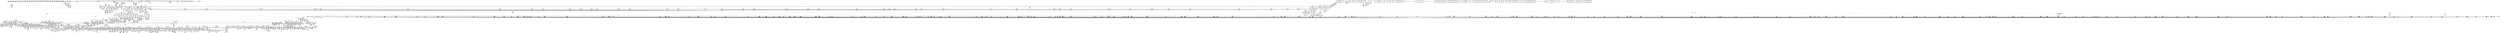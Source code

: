 digraph {
	CE0x543efa0 [shape=record,shape=Mrecord,label="{CE0x543efa0|common_mmap:tmp12|security/apparmor/lsm.c,475|*SummSink*}"]
	CE0x55b4f80 [shape=record,shape=Mrecord,label="{CE0x55b4f80|GLOBAL:aa_path_perm|*Constant*|*SummSink*}"]
	CE0x54088d0 [shape=record,shape=Mrecord,label="{CE0x54088d0|16:_%struct.vfsmount*,_24:_%struct.dentry*,_32:_%struct.inode*,_408:_%struct.cred*,_456:_i8*,_:_CRE_12,13_}"]
	CE0x5523a60 [shape=record,shape=Mrecord,label="{CE0x5523a60|0:_i16,_4:_i32,_8:_i16,_40:_%struct.super_block*,_:_SCMRE_554,555_}"]
	CE0x5418900 [shape=record,shape=Mrecord,label="{CE0x5418900|16:_%struct.vfsmount*,_24:_%struct.dentry*,_32:_%struct.inode*,_408:_%struct.cred*,_456:_i8*,_:_CRE_8,9_}"]
	CE0x549ba60 [shape=record,shape=Mrecord,label="{CE0x549ba60|44:_i32,_48:_i16,_128:_i8*,_:_SCMRE_4,8_|*MultipleSource*|*LoadInst*|security/apparmor/lsm.c,429|Function::aa_cred_profile&Arg::cred::|security/apparmor/include/context.h,99}"]
	CE0x54a5280 [shape=record,shape=Mrecord,label="{CE0x54a5280|i64*_getelementptr_inbounds_(_28_x_i64_,_28_x_i64_*___llvm_gcov_ctr87,_i64_0,_i64_4)|*Constant*}"]
	CE0x53dd810 [shape=record,shape=Mrecord,label="{CE0x53dd810|80:_i64,_160:_%struct.file*,_:_CRE_98,99_}"]
	CE0x5484ec0 [shape=record,shape=Mrecord,label="{CE0x5484ec0|aa_cred_profile:tmp5|security/apparmor/include/context.h,99}"]
	CE0x55450e0 [shape=record,shape=Mrecord,label="{CE0x55450e0|80:_i64,_:_CRE_452,453_}"]
	CE0x54018e0 [shape=record,shape=Mrecord,label="{CE0x54018e0|common_mmap:lor.lhs.false|*SummSource*}"]
	CE0x5475410 [shape=record,shape=Mrecord,label="{CE0x5475410|common_mmap:tmp32|security/apparmor/lsm.c,485|*SummSink*}"]
	CE0x53eba20 [shape=record,shape=Mrecord,label="{CE0x53eba20|80:_i64,_160:_%struct.file*,_:_CRE_95,96_}"]
	CE0x5550f80 [shape=record,shape=Mrecord,label="{CE0x5550f80|80:_i64,_:_CRE_1221,1222_}"]
	CE0x5438750 [shape=record,shape=Mrecord,label="{CE0x5438750|common_mmap:tmp19|security/apparmor/lsm.c,483}"]
	CE0x5558810 [shape=record,shape=Mrecord,label="{CE0x5558810|80:_i64,_:_CRE_1353,1354_}"]
	CE0x5551910 [shape=record,shape=Mrecord,label="{CE0x5551910|80:_i64,_:_CRE_1230,1231_}"]
	CE0x55544a0 [shape=record,shape=Mrecord,label="{CE0x55544a0|80:_i64,_:_CRE_1271,1272_}"]
	CE0x5478530 [shape=record,shape=Mrecord,label="{CE0x5478530|common_mmap:tmp34|security/apparmor/lsm.c,486}"]
	CE0x5442910 [shape=record,shape=Mrecord,label="{CE0x5442910|i64*_getelementptr_inbounds_(_11_x_i64_,_11_x_i64_*___llvm_gcov_ctr58,_i64_0,_i64_10)|*Constant*}"]
	CE0x5471400 [shape=record,shape=Mrecord,label="{CE0x5471400|GLOBAL:__aa_current_profile|*Constant*|*SummSink*}"]
	CE0x557a170 [shape=record,shape=Mrecord,label="{CE0x557a170|__aa_current_profile:tmp4|security/apparmor/include/context.h,138}"]
	CE0x54af1f0 [shape=record,shape=Mrecord,label="{CE0x54af1f0|common_file_perm:tmp59|security/apparmor/lsm.c,452}"]
	CE0x55606c0 [shape=record,shape=Mrecord,label="{CE0x55606c0|80:_i64,_:_CRE_1720,1728_|*MultipleSource*|security/apparmor/include/apparmor.h,117|*LoadInst*|security/apparmor/include/apparmor.h,117}"]
	CE0x5567b00 [shape=record,shape=Mrecord,label="{CE0x5567b00|_call_void_mcount()_#2|*SummSource*}"]
	CE0x540c2a0 [shape=record,shape=Mrecord,label="{CE0x540c2a0|common_mmap:tmp15|security/apparmor/lsm.c,477|*SummSource*}"]
	CE0x53eedd0 [shape=record,shape=Mrecord,label="{CE0x53eedd0|aa_cred_profile:do.body|*SummSource*}"]
	CE0x5443a10 [shape=record,shape=Mrecord,label="{CE0x5443a10|common_mmap:tmp24|security/apparmor/lsm.c,483|*SummSource*}"]
	CE0x54ce790 [shape=record,shape=Mrecord,label="{CE0x54ce790|common_file_perm:tmp50|security/apparmor/lsm.c,448}"]
	CE0x555c4e0 [shape=record,shape=Mrecord,label="{CE0x555c4e0|80:_i64,_:_CRE_1632,1633_}"]
	CE0x548f860 [shape=record,shape=Mrecord,label="{CE0x548f860|common_file_perm:tmp23|security/apparmor/lsm.c,432|*SummSink*}"]
	CE0x5526a20 [shape=record,shape=Mrecord,label="{CE0x5526a20|0:_i16,_4:_i32,_8:_i16,_40:_%struct.super_block*,_:_SCMRE_585,586_}"]
	CE0x543df20 [shape=record,shape=Mrecord,label="{CE0x543df20|i64*_getelementptr_inbounds_(_19_x_i64_,_19_x_i64_*___llvm_gcov_ctr96,_i64_0,_i64_5)|*Constant*|*SummSource*}"]
	CE0x5499f70 [shape=record,shape=Mrecord,label="{CE0x5499f70|i64*_getelementptr_inbounds_(_28_x_i64_,_28_x_i64_*___llvm_gcov_ctr87,_i64_0,_i64_1)|*Constant*|*SummSink*}"]
	CE0x53f0410 [shape=record,shape=Mrecord,label="{CE0x53f0410|aa_cred_profile:tmp34|security/apparmor/include/context.h,101}"]
	CE0x5564770 [shape=record,shape=Mrecord,label="{CE0x5564770|80:_i64,_:_CRE_2264,2268_|*MultipleSource*|security/apparmor/include/apparmor.h,117|*LoadInst*|security/apparmor/include/apparmor.h,117}"]
	CE0x55b61e0 [shape=record,shape=Mrecord,label="{CE0x55b61e0|i32_32768|*Constant*|*SummSource*}"]
	CE0x552c3b0 [shape=record,shape=Mrecord,label="{CE0x552c3b0|0:_i16,_4:_i32,_8:_i16,_40:_%struct.super_block*,_:_SCMRE_704,712_|*MultipleSource*|security/apparmor/lsm.c,435|security/apparmor/include/apparmor.h,117|Function::mediated_filesystem&Arg::inode::|*LoadInst*|include/linux/fs.h,1916}"]
	CE0x55006a0 [shape=record,shape=Mrecord,label="{CE0x55006a0|aa_cred_profile:tmp5|security/apparmor/include/context.h,99}"]
	CE0x5424220 [shape=record,shape=Mrecord,label="{CE0x5424220|i64_11|*Constant*}"]
	CE0x54398e0 [shape=record,shape=Mrecord,label="{CE0x54398e0|common_file_perm:tmp40|security/apparmor/lsm.c,447|*SummSource*}"]
	CE0x54d56c0 [shape=record,shape=Mrecord,label="{CE0x54d56c0|common_file_perm:tmp56|security/apparmor/lsm.c,449|*SummSink*}"]
	CE0x542d3c0 [shape=record,shape=Mrecord,label="{CE0x542d3c0|16:_%struct.vfsmount*,_24:_%struct.dentry*,_32:_%struct.inode*,_408:_%struct.cred*,_456:_i8*,_:_CRE_376,384_|*MultipleSource*|*LoadInst*|security/apparmor/lsm.c,500|Function::common_mmap&Arg::file::|security/apparmor/lsm.c,474}"]
	CE0x540fd00 [shape=record,shape=Mrecord,label="{CE0x540fd00|common_mmap:tmp28|security/apparmor/lsm.c,484}"]
	CE0x5521b80 [shape=record,shape=Mrecord,label="{CE0x5521b80|0:_i16,_4:_i32,_8:_i16,_40:_%struct.super_block*,_:_SCMRE_500,504_|*MultipleSource*|security/apparmor/lsm.c,435|security/apparmor/include/apparmor.h,117|Function::mediated_filesystem&Arg::inode::|*LoadInst*|include/linux/fs.h,1916}"]
	CE0x554ba60 [shape=record,shape=Mrecord,label="{CE0x554ba60|80:_i64,_:_CRE_368,372_|*MultipleSource*|security/apparmor/include/apparmor.h,117|*LoadInst*|security/apparmor/include/apparmor.h,117}"]
	CE0x54ae9a0 [shape=record,shape=Mrecord,label="{CE0x54ae9a0|aa_cred_profile:tobool4|security/apparmor/include/context.h,100|*SummSink*}"]
	CE0x54445f0 [shape=record,shape=Mrecord,label="{CE0x54445f0|i64*_getelementptr_inbounds_(_19_x_i64_,_19_x_i64_*___llvm_gcov_ctr96,_i64_0,_i64_13)|*Constant*}"]
	CE0x545ade0 [shape=record,shape=Mrecord,label="{CE0x545ade0|44:_i32,_48:_i16,_128:_i8*,_:_SCMRE_40,44_|*MultipleSource*|*LoadInst*|security/apparmor/lsm.c,429|Function::aa_cred_profile&Arg::cred::|security/apparmor/include/context.h,99}"]
	CE0x5498d00 [shape=record,shape=Mrecord,label="{CE0x5498d00|aa_cred_profile:tmp7|security/apparmor/include/context.h,100|*SummSource*}"]
	CE0x5524e00 [shape=record,shape=Mrecord,label="{CE0x5524e00|0:_i16,_4:_i32,_8:_i16,_40:_%struct.super_block*,_:_SCMRE_567,568_}"]
	CE0x5470840 [shape=record,shape=Mrecord,label="{CE0x5470840|0:_i16,_4:_i32,_8:_i16,_40:_%struct.super_block*,_:_SCMRE_242,243_}"]
	CE0x5496b00 [shape=record,shape=Mrecord,label="{CE0x5496b00|aa_cred_profile:tmp12|security/apparmor/include/context.h,100}"]
	CE0x53f0fe0 [shape=record,shape=Mrecord,label="{CE0x53f0fe0|80:_i64,_160:_%struct.file*,_:_CRE_116,117_}"]
	CE0x5422530 [shape=record,shape=Mrecord,label="{CE0x5422530|0:_i16,_4:_i32,_8:_i16,_40:_%struct.super_block*,_:_SCMRE_179,180_}"]
	CE0x53fe6a0 [shape=record,shape=Mrecord,label="{CE0x53fe6a0|apparmor_file_mprotect:lnot|security/apparmor/lsm.c,501|*SummSink*}"]
	CE0x54ab920 [shape=record,shape=Mrecord,label="{CE0x54ab920|common_file_perm:tmp20|security/apparmor/lsm.c,432|*SummSink*}"]
	CE0x55870e0 [shape=record,shape=Mrecord,label="{CE0x55870e0|i64*_getelementptr_inbounds_(_2_x_i64_,_2_x_i64_*___llvm_gcov_ctr112,_i64_0,_i64_1)|*Constant*|*SummSink*}"]
	CE0x54bc1e0 [shape=record,shape=Mrecord,label="{CE0x54bc1e0|aa_cred_profile:tmp16|security/apparmor/include/context.h,100|*SummSink*}"]
	CE0x542cde0 [shape=record,shape=Mrecord,label="{CE0x542cde0|16:_%struct.vfsmount*,_24:_%struct.dentry*,_32:_%struct.inode*,_408:_%struct.cred*,_456:_i8*,_:_CRE_360,368_|*MultipleSource*|*LoadInst*|security/apparmor/lsm.c,500|Function::common_mmap&Arg::file::|security/apparmor/lsm.c,474}"]
	CE0x5556830 [shape=record,shape=Mrecord,label="{CE0x5556830|80:_i64,_:_CRE_1323,1324_}"]
	CE0x555cc50 [shape=record,shape=Mrecord,label="{CE0x555cc50|80:_i64,_:_CRE_1639,1640_}"]
	CE0x53ed330 [shape=record,shape=Mrecord,label="{CE0x53ed330|common_mmap:entry|*SummSink*}"]
	CE0x5430180 [shape=record,shape=Mrecord,label="{CE0x5430180|16:_%struct.vfsmount*,_24:_%struct.dentry*,_32:_%struct.inode*,_408:_%struct.cred*,_456:_i8*,_:_CRE_88,89_}"]
	CE0x54c76b0 [shape=record,shape=Mrecord,label="{CE0x54c76b0|80:_i64,_:_CRE_575,576_}"]
	CE0x5586870 [shape=record,shape=Mrecord,label="{CE0x5586870|i64*_getelementptr_inbounds_(_2_x_i64_,_2_x_i64_*___llvm_gcov_ctr112,_i64_0,_i64_0)|*Constant*|*SummSink*}"]
	CE0x558a8e0 [shape=record,shape=Mrecord,label="{CE0x558a8e0|file_inode17:f|Function::file_inode17&Arg::f::}"]
	CE0x5436610 [shape=record,shape=Mrecord,label="{CE0x5436610|i64_6|*Constant*|*SummSink*}"]
	CE0x5522490 [shape=record,shape=Mrecord,label="{CE0x5522490|0:_i16,_4:_i32,_8:_i16,_40:_%struct.super_block*,_:_SCMRE_512,520_|*MultipleSource*|security/apparmor/lsm.c,435|security/apparmor/include/apparmor.h,117|Function::mediated_filesystem&Arg::inode::|*LoadInst*|include/linux/fs.h,1916}"]
	CE0x54ccdc0 [shape=record,shape=Mrecord,label="{CE0x54ccdc0|common_file_perm:tmp47|security/apparmor/lsm.c,448|*SummSink*}"]
	CE0x55c44b0 [shape=record,shape=Mrecord,label="{CE0x55c44b0|aa_cred_profile:tmp}"]
	CE0x542f540 [shape=record,shape=Mrecord,label="{CE0x542f540|16:_%struct.vfsmount*,_24:_%struct.dentry*,_32:_%struct.inode*,_408:_%struct.cred*,_456:_i8*,_:_CRE_81,82_}"]
	CE0x54cdd60 [shape=record,shape=Mrecord,label="{CE0x54cdd60|common_file_perm:allow|security/apparmor/lsm.c,448|*SummSource*}"]
	CE0x54063a0 [shape=record,shape=Mrecord,label="{CE0x54063a0|16:_%struct.vfsmount*,_24:_%struct.dentry*,_32:_%struct.inode*,_408:_%struct.cred*,_456:_i8*,_:_CRE_165,166_}"]
	CE0x54917e0 [shape=record,shape=Mrecord,label="{CE0x54917e0|aa_cred_profile:security|security/apparmor/include/context.h,99|*SummSource*}"]
	CE0x555d4d0 [shape=record,shape=Mrecord,label="{CE0x555d4d0|80:_i64,_:_CRE_1647,1648_}"]
	CE0x557aa70 [shape=record,shape=Mrecord,label="{CE0x557aa70|__aa_current_profile:land.lhs.true2|*SummSink*}"]
	CE0x54419a0 [shape=record,shape=Mrecord,label="{CE0x54419a0|i64*_getelementptr_inbounds_(_11_x_i64_,_11_x_i64_*___llvm_gcov_ctr58,_i64_0,_i64_9)|*Constant*|*SummSource*}"]
	CE0x556ac40 [shape=record,shape=Mrecord,label="{CE0x556ac40|aa_file_perm:tmp3}"]
	CE0x54ffcf0 [shape=record,shape=Mrecord,label="{CE0x54ffcf0|aa_file_perm:tmp6|security/apparmor/file.c,453|*SummSource*}"]
	CE0x542a0a0 [shape=record,shape=Mrecord,label="{CE0x542a0a0|16:_%struct.vfsmount*,_24:_%struct.dentry*,_32:_%struct.inode*,_408:_%struct.cred*,_456:_i8*,_:_CRE_232,240_|*MultipleSource*|*LoadInst*|security/apparmor/lsm.c,500|Function::common_mmap&Arg::file::|security/apparmor/lsm.c,474}"]
	CE0x5426a60 [shape=record,shape=Mrecord,label="{CE0x5426a60|16:_%struct.vfsmount*,_24:_%struct.dentry*,_32:_%struct.inode*,_408:_%struct.cred*,_456:_i8*,_:_CRE_187,188_}"]
	CE0x5520730 [shape=record,shape=Mrecord,label="{CE0x5520730|0:_i16,_4:_i32,_8:_i16,_40:_%struct.super_block*,_:_SCMRE_477,478_}"]
	CE0x54d6df0 [shape=record,shape=Mrecord,label="{CE0x54d6df0|aa_file_perm:profile|Function::aa_file_perm&Arg::profile::|*SummSink*}"]
	CE0x55395b0 [shape=record,shape=Mrecord,label="{CE0x55395b0|80:_i64,_:_CRE_396,397_}"]
	CE0x554e690 [shape=record,shape=Mrecord,label="{CE0x554e690|80:_i64,_:_CRE_632,640_|*MultipleSource*|security/apparmor/include/apparmor.h,117|*LoadInst*|security/apparmor/include/apparmor.h,117}"]
	CE0x558aac0 [shape=record,shape=Mrecord,label="{CE0x558aac0|file_inode17:f|Function::file_inode17&Arg::f::|*SummSource*}"]
	CE0x5556fa0 [shape=record,shape=Mrecord,label="{CE0x5556fa0|80:_i64,_:_CRE_1330,1331_}"]
	CE0x54cede0 [shape=record,shape=Mrecord,label="{CE0x54cede0|common_file_perm:conv24|security/apparmor/lsm.c,448}"]
	CE0x555db30 [shape=record,shape=Mrecord,label="{CE0x555db30|80:_i64,_:_CRE_1653,1654_}"]
	CE0x53ffe70 [shape=record,shape=Mrecord,label="{CE0x53ffe70|i64_2|*Constant*}"]
	CE0x542fc40 [shape=record,shape=Mrecord,label="{CE0x542fc40|16:_%struct.vfsmount*,_24:_%struct.dentry*,_32:_%struct.inode*,_408:_%struct.cred*,_456:_i8*,_:_CRE_85,86_}"]
	CE0x54068e0 [shape=record,shape=Mrecord,label="{CE0x54068e0|16:_%struct.vfsmount*,_24:_%struct.dentry*,_32:_%struct.inode*,_408:_%struct.cred*,_456:_i8*,_:_CRE_168,169_}"]
	CE0x545d390 [shape=record,shape=Mrecord,label="{CE0x545d390|aa_cred_profile:entry}"]
	CE0x54226c0 [shape=record,shape=Mrecord,label="{CE0x54226c0|0:_i16,_4:_i32,_8:_i16,_40:_%struct.super_block*,_:_SCMRE_180,181_}"]
	CE0x545fe40 [shape=record,shape=Mrecord,label="{CE0x545fe40|aa_cred_profile:do.body6}"]
	CE0x5486ba0 [shape=record,shape=Mrecord,label="{CE0x5486ba0|aa_cred_profile:do.body|*SummSink*}"]
	CE0x55b1650 [shape=record,shape=Mrecord,label="{CE0x55b1650|i64_1|*Constant*}"]
	CE0x54ace20 [shape=record,shape=Mrecord,label="{CE0x54ace20|i64*_getelementptr_inbounds_(_16_x_i64_,_16_x_i64_*___llvm_gcov_ctr46,_i64_0,_i64_14)|*Constant*}"]
	CE0x54cc780 [shape=record,shape=Mrecord,label="{CE0x54cc780|common_file_perm:tmp46|security/apparmor/lsm.c,448}"]
	CE0x54d4540 [shape=record,shape=Mrecord,label="{CE0x54d4540|i64*_getelementptr_inbounds_(_28_x_i64_,_28_x_i64_*___llvm_gcov_ctr87,_i64_0,_i64_27)|*Constant*}"]
	CE0x5425560 [shape=record,shape=Mrecord,label="{CE0x5425560|16:_%struct.vfsmount*,_24:_%struct.dentry*,_32:_%struct.inode*,_408:_%struct.cred*,_456:_i8*,_:_CRE_175,176_}"]
	CE0x5529770 [shape=record,shape=Mrecord,label="{CE0x5529770|0:_i16,_4:_i32,_8:_i16,_40:_%struct.super_block*,_:_SCMRE_614,615_}"]
	CE0x543ecf0 [shape=record,shape=Mrecord,label="{CE0x543ecf0|common_mmap:tmp12|security/apparmor/lsm.c,475}"]
	CE0x54d0440 [shape=record,shape=Mrecord,label="{CE0x54d0440|common_file_perm:tobool25|security/apparmor/lsm.c,448}"]
	CE0x55548e0 [shape=record,shape=Mrecord,label="{CE0x55548e0|80:_i64,_:_CRE_1275,1276_}"]
	CE0x557a980 [shape=record,shape=Mrecord,label="{CE0x557a980|__aa_current_profile:land.lhs.true2|*SummSource*}"]
	CE0x53eced0 [shape=record,shape=Mrecord,label="{CE0x53eced0|i32_0|*Constant*|*SummSink*}"]
	CE0x5581160 [shape=record,shape=Mrecord,label="{CE0x5581160|__aa_current_profile:call3|security/apparmor/include/context.h,138|*SummSource*}"]
	CE0x5493610 [shape=record,shape=Mrecord,label="{CE0x5493610|_call_void_mcount()_#2|*SummSink*}"]
	CE0x54166a0 [shape=record,shape=Mrecord,label="{CE0x54166a0|16:_%struct.vfsmount*,_24:_%struct.dentry*,_32:_%struct.inode*,_408:_%struct.cred*,_456:_i8*,_:_CRE_113,114_}"]
	CE0x545dad0 [shape=record,shape=Mrecord,label="{CE0x545dad0|common_file_perm:tmp16|security/apparmor/lsm.c,432}"]
	CE0x545e2f0 [shape=record,shape=Mrecord,label="{CE0x545e2f0|common_file_perm:f_path|security/apparmor/lsm.c,434}"]
	CE0x55b4e00 [shape=record,shape=Mrecord,label="{CE0x55b4e00|GLOBAL:aa_path_perm|*Constant*|*SummSource*}"]
	CE0x5583860 [shape=record,shape=Mrecord,label="{CE0x5583860|GLOBAL:aa_cred_profile|*Constant*}"]
	CE0x5414e20 [shape=record,shape=Mrecord,label="{CE0x5414e20|16:_%struct.vfsmount*,_24:_%struct.dentry*,_32:_%struct.inode*,_408:_%struct.cred*,_456:_i8*,_:_CRE_99,100_}"]
	CE0x541da10 [shape=record,shape=Mrecord,label="{CE0x541da10|aa_cred_profile:lnot.ext|security/apparmor/include/context.h,100}"]
	CE0x54d1720 [shape=record,shape=Mrecord,label="{CE0x54d1720|common_file_perm:tmp52|security/apparmor/lsm.c,447|*SummSink*}"]
	CE0x555ce70 [shape=record,shape=Mrecord,label="{CE0x555ce70|80:_i64,_:_CRE_1641,1642_}"]
	CE0x5557820 [shape=record,shape=Mrecord,label="{CE0x5557820|80:_i64,_:_CRE_1338,1339_}"]
	CE0x5552c30 [shape=record,shape=Mrecord,label="{CE0x5552c30|80:_i64,_:_CRE_1248,1249_}"]
	CE0x54d78c0 [shape=record,shape=Mrecord,label="{CE0x54d78c0|_ret_i32_%call2,_!dbg_!15480|security/apparmor/file.c,456}"]
	CE0x5438e00 [shape=record,shape=Mrecord,label="{CE0x5438e00|common_file_perm:tmp38|security/apparmor/lsm.c,447|*SummSource*}"]
	CE0x54174a0 [shape=record,shape=Mrecord,label="{CE0x54174a0|16:_%struct.vfsmount*,_24:_%struct.dentry*,_32:_%struct.inode*,_408:_%struct.cred*,_456:_i8*,_:_CRE_121,122_}"]
	CE0x5404700 [shape=record,shape=Mrecord,label="{CE0x5404700|16:_%struct.vfsmount*,_24:_%struct.dentry*,_32:_%struct.inode*,_408:_%struct.cred*,_456:_i8*,_:_CRE_148,149_}"]
	CE0x5423d20 [shape=record,shape=Mrecord,label="{CE0x5423d20|GLOBAL:file_inode|*Constant*|*SummSink*}"]
	CE0x542e170 [shape=record,shape=Mrecord,label="{CE0x542e170|%struct.aa_profile*_null|*Constant*|*SummSource*}"]
	CE0x547d0f0 [shape=record,shape=Mrecord,label="{CE0x547d0f0|common_file_perm:lnot1|security/apparmor/lsm.c,432}"]
	CE0x54d7440 [shape=record,shape=Mrecord,label="{CE0x54d7440|aa_file_perm:request|Function::aa_file_perm&Arg::request::}"]
	CE0x5536580 [shape=record,shape=Mrecord,label="{CE0x5536580|0:_i16,_4:_i32,_8:_i16,_40:_%struct.super_block*,_:_SCMRE_936,944_|*MultipleSource*|security/apparmor/lsm.c,435|security/apparmor/include/apparmor.h,117|Function::mediated_filesystem&Arg::inode::|*LoadInst*|include/linux/fs.h,1916}"]
	CE0x54a8470 [shape=record,shape=Mrecord,label="{CE0x54a8470|i64*_getelementptr_inbounds_(_28_x_i64_,_28_x_i64_*___llvm_gcov_ctr87,_i64_0,_i64_7)|*Constant*|*SummSink*}"]
	CE0x53f0ae0 [shape=record,shape=Mrecord,label="{CE0x53f0ae0|80:_i64,_160:_%struct.file*,_:_CRE_112,113_}"]
	CE0x545b570 [shape=record,shape=Mrecord,label="{CE0x545b570|44:_i32,_48:_i16,_128:_i8*,_:_SCMRE_28,32_|*MultipleSource*|*LoadInst*|security/apparmor/lsm.c,429|Function::aa_cred_profile&Arg::cred::|security/apparmor/include/context.h,99}"]
	CE0x5429460 [shape=record,shape=Mrecord,label="{CE0x5429460|16:_%struct.vfsmount*,_24:_%struct.dentry*,_32:_%struct.inode*,_408:_%struct.cred*,_456:_i8*,_:_CRE_211,212_}"]
	CE0x543d7b0 [shape=record,shape=Mrecord,label="{CE0x543d7b0|common_mmap:tmp10|security/apparmor/lsm.c,474}"]
	CE0x54d2d10 [shape=record,shape=Mrecord,label="{CE0x54d2d10|common_file_perm:error.0}"]
	CE0x558a800 [shape=record,shape=Mrecord,label="{CE0x558a800|file_inode17:entry|*SummSink*}"]
	CE0x5553290 [shape=record,shape=Mrecord,label="{CE0x5553290|80:_i64,_:_CRE_1254,1255_}"]
	CE0x55b9540 [shape=record,shape=Mrecord,label="{CE0x55b9540|i64*_getelementptr_inbounds_(_16_x_i64_,_16_x_i64_*___llvm_gcov_ctr46,_i64_0,_i64_4)|*Constant*}"]
	CE0x53f4840 [shape=record,shape=Mrecord,label="{CE0x53f4840|80:_i64,_160:_%struct.file*,_:_CRE_32,40_|*MultipleSource*|Function::apparmor_file_mprotect&Arg::vma::|security/apparmor/lsm.c,500}"]
	CE0x556fcc0 [shape=record,shape=Mrecord,label="{CE0x556fcc0|i8_1|*Constant*}"]
	CE0x53edff0 [shape=record,shape=Mrecord,label="{CE0x53edff0|apparmor_file_mprotect:vm_file|security/apparmor/lsm.c,500|*SummSink*}"]
	CE0x54297e0 [shape=record,shape=Mrecord,label="{CE0x54297e0|16:_%struct.vfsmount*,_24:_%struct.dentry*,_32:_%struct.inode*,_408:_%struct.cred*,_456:_i8*,_:_CRE_213,214_}"]
	CE0x5539ff0 [shape=record,shape=Mrecord,label="{CE0x5539ff0|80:_i64,_:_CRE_406,407_}"]
	CE0x5467780 [shape=record,shape=Mrecord,label="{CE0x5467780|_ret_%struct.aa_profile*_%tmp34,_!dbg_!15510|security/apparmor/include/context.h,101|*SummSink*}"]
	CE0x5538060 [shape=record,shape=Mrecord,label="{CE0x5538060|0:_i16,_4:_i32,_8:_i16,_40:_%struct.super_block*,_:_SCMRE_988,992_|*MultipleSource*|security/apparmor/lsm.c,435|security/apparmor/include/apparmor.h,117|Function::mediated_filesystem&Arg::inode::|*LoadInst*|include/linux/fs.h,1916}"]
	CE0x54073e0 [shape=record,shape=Mrecord,label="{CE0x54073e0|apparmor_file_mprotect:call|security/apparmor/lsm.c,500}"]
	CE0x548ca70 [shape=record,shape=Mrecord,label="{CE0x548ca70|common_file_perm:tmp30|security/apparmor/lsm.c,434}"]
	CE0x5545e20 [shape=record,shape=Mrecord,label="{CE0x5545e20|mediated_filesystem:s_flags|security/apparmor/include/apparmor.h,117|*SummSink*}"]
	CE0x54218b0 [shape=record,shape=Mrecord,label="{CE0x54218b0|0:_i16,_4:_i32,_8:_i16,_40:_%struct.super_block*,_:_SCMRE_171,172_}"]
	CE0x54ff9b0 [shape=record,shape=Mrecord,label="{CE0x54ff9b0|aa_file_perm:i_mode|security/apparmor/file.c,453|*SummSource*}"]
	CE0x5428120 [shape=record,shape=Mrecord,label="{CE0x5428120|16:_%struct.vfsmount*,_24:_%struct.dentry*,_32:_%struct.inode*,_408:_%struct.cred*,_456:_i8*,_:_CRE_200,201_}"]
	CE0x549e630 [shape=record,shape=Mrecord,label="{CE0x549e630|file_inode:tmp4|*LoadInst*|include/linux/fs.h,1916|*SummSource*}"]
	CE0x5437200 [shape=record,shape=Mrecord,label="{CE0x5437200|common_mmap:mask.0|*SummSource*}"]
	CE0x5419260 [shape=record,shape=Mrecord,label="{CE0x5419260|common_file_perm:if.end|*SummSource*}"]
	CE0x55b2320 [shape=record,shape=Mrecord,label="{CE0x55b2320|get_current:tmp3}"]
	CE0x541e140 [shape=record,shape=Mrecord,label="{CE0x541e140|i64_12|*Constant*|*SummSource*}"]
	CE0x5539770 [shape=record,shape=Mrecord,label="{CE0x5539770|80:_i64,_:_CRE_398,399_}"]
	CE0x5565be0 [shape=record,shape=Mrecord,label="{CE0x5565be0|aa_file_perm:tmp4|security/apparmor/file.c,452|*SummSink*}"]
	CE0x53fc2f0 [shape=record,shape=Mrecord,label="{CE0x53fc2f0|_call_void_mcount()_#2}"]
	CE0x5555490 [shape=record,shape=Mrecord,label="{CE0x5555490|80:_i64,_:_CRE_1305,1306_}"]
	CE0x5472750 [shape=record,shape=Mrecord,label="{CE0x5472750|common_mmap:mask.1|*SummSink*}"]
	CE0x5466360 [shape=record,shape=Mrecord,label="{CE0x5466360|common_file_perm:if.then|*SummSource*}"]
	CE0x55525d0 [shape=record,shape=Mrecord,label="{CE0x55525d0|80:_i64,_:_CRE_1242,1243_}"]
	CE0x5516c10 [shape=record,shape=Mrecord,label="{CE0x5516c10|0:_i16,_4:_i32,_8:_i16,_40:_%struct.super_block*,_:_SCMRE_250,251_}"]
	CE0x5560c90 [shape=record,shape=Mrecord,label="{CE0x5560c90|80:_i64,_:_CRE_1752,1760_|*MultipleSource*|security/apparmor/include/apparmor.h,117|*LoadInst*|security/apparmor/include/apparmor.h,117}"]
	CE0x55b5560 [shape=record,shape=Mrecord,label="{CE0x55b5560|aa_path_perm:op|Function::aa_path_perm&Arg::op::|*SummSink*}"]
	CE0x53e8780 [shape=record,shape=Mrecord,label="{CE0x53e8780|apparmor_file_mprotect:tmp3|*SummSource*}"]
	CE0x541bfc0 [shape=record,shape=Mrecord,label="{CE0x541bfc0|16:_%struct.vfsmount*,_24:_%struct.dentry*,_32:_%struct.inode*,_408:_%struct.cred*,_456:_i8*,_:_CRE_58,59_}"]
	CE0x55b1c30 [shape=record,shape=Mrecord,label="{CE0x55b1c30|file_inode17:tmp2}"]
	CE0x54326d0 [shape=record,shape=Mrecord,label="{CE0x54326d0|16:_%struct.vfsmount*,_24:_%struct.dentry*,_32:_%struct.inode*,_408:_%struct.cred*,_456:_i8*,_:_CRE_416,424_|*MultipleSource*|*LoadInst*|security/apparmor/lsm.c,500|Function::common_mmap&Arg::file::|security/apparmor/lsm.c,474}"]
	CE0x5531f30 [shape=record,shape=Mrecord,label="{CE0x5531f30|0:_i16,_4:_i32,_8:_i16,_40:_%struct.super_block*,_:_SCMRE_891,892_}"]
	CE0x54c4c40 [shape=record,shape=Mrecord,label="{CE0x54c4c40|0:_i16,_4:_i32,_8:_i16,_40:_%struct.super_block*,_:_SCMRE_168,169_}"]
	"CONST[source:2(external),value:0(static)][purpose:{operation}][SrcIdx:6]"
	CE0x5570790 [shape=record,shape=Mrecord,label="{CE0x5570790|_call_void_lockdep_rcu_suspicious(i8*_getelementptr_inbounds_(_36_x_i8_,_36_x_i8_*_.str12,_i32_0,_i32_0),_i32_138,_i8*_getelementptr_inbounds_(_45_x_i8_,_45_x_i8_*_.str14,_i32_0,_i32_0))_#7,_!dbg_!15483|security/apparmor/include/context.h,138}"]
	CE0x5460e40 [shape=record,shape=Mrecord,label="{CE0x5460e40|44:_i32,_48:_i16,_128:_i8*,_:_SCMRE_128,136_|*MultipleSource*|*LoadInst*|security/apparmor/lsm.c,429|Function::aa_cred_profile&Arg::cred::|security/apparmor/include/context.h,99}"]
	CE0x55523b0 [shape=record,shape=Mrecord,label="{CE0x55523b0|80:_i64,_:_CRE_1240,1241_}"]
	CE0x5436bb0 [shape=record,shape=Mrecord,label="{CE0x5436bb0|common_mmap:mask.0}"]
	CE0x5472120 [shape=record,shape=Mrecord,label="{CE0x5472120|common_mmap:mask.1}"]
	CE0x5485c10 [shape=record,shape=Mrecord,label="{CE0x5485c10|common_file_perm:do.body4|*SummSink*}"]
	CE0x5570800 [shape=record,shape=Mrecord,label="{CE0x5570800|_call_void_lockdep_rcu_suspicious(i8*_getelementptr_inbounds_(_36_x_i8_,_36_x_i8_*_.str12,_i32_0,_i32_0),_i32_138,_i8*_getelementptr_inbounds_(_45_x_i8_,_45_x_i8_*_.str14,_i32_0,_i32_0))_#7,_!dbg_!15483|security/apparmor/include/context.h,138|*SummSource*}"]
	CE0x53f1260 [shape=record,shape=Mrecord,label="{CE0x53f1260|80:_i64,_160:_%struct.file*,_:_CRE_118,119_}"]
	CE0x55557f0 [shape=record,shape=Mrecord,label="{CE0x55557f0|80:_i64,_:_CRE_1307,1308_}"]
	CE0x5547c30 [shape=record,shape=Mrecord,label="{CE0x5547c30|80:_i64,_:_CRE_112,120_|*MultipleSource*|security/apparmor/include/apparmor.h,117|*LoadInst*|security/apparmor/include/apparmor.h,117}"]
	CE0x53ffc90 [shape=record,shape=Mrecord,label="{CE0x53ffc90|%struct.file*_null|*Constant*|*SummSource*}"]
	CE0x5519960 [shape=record,shape=Mrecord,label="{CE0x5519960|0:_i16,_4:_i32,_8:_i16,_40:_%struct.super_block*,_:_SCMRE_279,280_}"]
	CE0x543a910 [shape=record,shape=Mrecord,label="{CE0x543a910|common_mmap:tmp16|security/apparmor/lsm.c,477|*SummSource*}"]
	CE0x54b89b0 [shape=record,shape=Mrecord,label="{CE0x54b89b0|_call_void_mcount()_#2|*SummSource*}"]
	CE0x54385d0 [shape=record,shape=Mrecord,label="{CE0x54385d0|i64_9|*Constant*|*SummSource*}"]
	CE0x5486cd0 [shape=record,shape=Mrecord,label="{CE0x5486cd0|common_file_perm:tmp14|security/apparmor/lsm.c,432|*SummSink*}"]
	CE0x548d770 [shape=record,shape=Mrecord,label="{CE0x548d770|44:_i32,_48:_i16,_128:_i8*,_:_SCMRE_152,160_|*MultipleSource*|*LoadInst*|security/apparmor/lsm.c,429|Function::aa_cred_profile&Arg::cred::|security/apparmor/include/context.h,99}"]
	CE0x5441420 [shape=record,shape=Mrecord,label="{CE0x5441420|i8*_getelementptr_inbounds_(_45_x_i8_,_45_x_i8_*_.str14,_i32_0,_i32_0)|*Constant*}"]
	CE0x54c8370 [shape=record,shape=Mrecord,label="{CE0x54c8370|80:_i64,_:_CRE_587,588_}"]
	CE0x5480c50 [shape=record,shape=Mrecord,label="{CE0x5480c50|common_file_perm:tmp5|security/apparmor/lsm.c,428}"]
	CE0x540e4f0 [shape=record,shape=Mrecord,label="{CE0x540e4f0|common_file_perm:tmp33|security/apparmor/lsm.c,434|*SummSource*}"]
	CE0x55635a0 [shape=record,shape=Mrecord,label="{CE0x55635a0|80:_i64,_:_CRE_1896,1904_|*MultipleSource*|security/apparmor/include/apparmor.h,117|*LoadInst*|security/apparmor/include/apparmor.h,117}"]
	CE0x5504aa0 [shape=record,shape=Mrecord,label="{CE0x5504aa0|file_inode17:tmp4|*LoadInst*|include/linux/fs.h,1916}"]
	CE0x54a5ba0 [shape=record,shape=Mrecord,label="{CE0x54a5ba0|common_file_perm:lor.lhs.false|*SummSink*}"]
	CE0x5468d40 [shape=record,shape=Mrecord,label="{CE0x5468d40|aa_cred_profile:do.end8|*SummSource*}"]
	CE0x5421670 [shape=record,shape=Mrecord,label="{CE0x5421670|common_mmap:tmp22|security/apparmor/lsm.c,483}"]
	CE0x54968b0 [shape=record,shape=Mrecord,label="{CE0x54968b0|common_file_perm:tmp3}"]
	CE0x5519fa0 [shape=record,shape=Mrecord,label="{CE0x5519fa0|0:_i16,_4:_i32,_8:_i16,_40:_%struct.super_block*,_:_SCMRE_283,284_}"]
	CE0x54d6880 [shape=record,shape=Mrecord,label="{CE0x54d6880|aa_file_perm:op|Function::aa_file_perm&Arg::op::|*SummSource*}"]
	CE0x541a2b0 [shape=record,shape=Mrecord,label="{CE0x541a2b0|aa_cred_profile:conv|security/apparmor/include/context.h,100}"]
	CE0x54ca190 [shape=record,shape=Mrecord,label="{CE0x54ca190|common_file_perm:tmp42|security/apparmor/lsm.c,447}"]
	CE0x53eb650 [shape=record,shape=Mrecord,label="{CE0x53eb650|80:_i64,_160:_%struct.file*,_:_CRE_93,94_}"]
	CE0x5535770 [shape=record,shape=Mrecord,label="{CE0x5535770|0:_i16,_4:_i32,_8:_i16,_40:_%struct.super_block*,_:_SCMRE_927,928_}"]
	CE0x5473250 [shape=record,shape=Mrecord,label="{CE0x5473250|common_file_perm:tmp36|security/apparmor/lsm.c,447|*SummSink*}"]
	CE0x54b1e20 [shape=record,shape=Mrecord,label="{CE0x54b1e20|aa_cred_profile:tmp25|security/apparmor/include/context.h,100|*SummSource*}"]
	CE0x5477620 [shape=record,shape=Mrecord,label="{CE0x5477620|common_mmap:tmp36|security/apparmor/lsm.c,488|*SummSource*}"]
	CE0x549ac80 [shape=record,shape=Mrecord,label="{CE0x549ac80|i64_3|*Constant*}"]
	CE0x556b1d0 [shape=record,shape=Mrecord,label="{CE0x556b1d0|i64*_getelementptr_inbounds_(_11_x_i64_,_11_x_i64_*___llvm_gcov_ctr58,_i64_0,_i64_0)|*Constant*|*SummSource*}"]
	CE0x554e360 [shape=record,shape=Mrecord,label="{CE0x554e360|80:_i64,_:_CRE_629,630_}"]
	CE0x5504700 [shape=record,shape=Mrecord,label="{CE0x5504700|i64*_getelementptr_inbounds_(_16_x_i64_,_16_x_i64_*___llvm_gcov_ctr46,_i64_0,_i64_8)|*Constant*}"]
	CE0x5425aa0 [shape=record,shape=Mrecord,label="{CE0x5425aa0|16:_%struct.vfsmount*,_24:_%struct.dentry*,_32:_%struct.inode*,_408:_%struct.cred*,_456:_i8*,_:_CRE_178,179_}"]
	CE0x5564580 [shape=record,shape=Mrecord,label="{CE0x5564580|80:_i64,_:_CRE_2256,2264_|*MultipleSource*|security/apparmor/include/apparmor.h,117|*LoadInst*|security/apparmor/include/apparmor.h,117}"]
	CE0x55c5630 [shape=record,shape=Mrecord,label="{CE0x55c5630|aa_cred_profile:tmp3}"]
	CE0x55b3aa0 [shape=record,shape=Mrecord,label="{CE0x55b3aa0|file_inode17:tmp3|*SummSource*}"]
	CE0x5548230 [shape=record,shape=Mrecord,label="{CE0x5548230|80:_i64,_:_CRE_132,136_|*MultipleSource*|security/apparmor/include/apparmor.h,117|*LoadInst*|security/apparmor/include/apparmor.h,117}"]
	CE0x53f5b00 [shape=record,shape=Mrecord,label="{CE0x53f5b00|common_mmap:tmp4|security/apparmor/lsm.c,474|*SummSource*}"]
	CE0x548d1b0 [shape=record,shape=Mrecord,label="{CE0x548d1b0|common_file_perm:tmp32|security/apparmor/lsm.c,434}"]
	CE0x5561c10 [shape=record,shape=Mrecord,label="{CE0x5561c10|80:_i64,_:_CRE_1816,1824_|*MultipleSource*|security/apparmor/include/apparmor.h,117|*LoadInst*|security/apparmor/include/apparmor.h,117}"]
	CE0x5411390 [shape=record,shape=Mrecord,label="{CE0x5411390|16:_%struct.vfsmount*,_24:_%struct.dentry*,_32:_%struct.inode*,_408:_%struct.cred*,_456:_i8*,_:_CRE_0,1_}"]
	CE0x553b200 [shape=record,shape=Mrecord,label="{CE0x553b200|80:_i64,_:_CRE_423,424_}"]
	CE0x5544750 [shape=record,shape=Mrecord,label="{CE0x5544750|80:_i64,_:_CRE_443,444_}"]
	CE0x5480f30 [shape=record,shape=Mrecord,label="{CE0x5480f30|mediated_filesystem:tmp}"]
	CE0x54ab470 [shape=record,shape=Mrecord,label="{CE0x54ab470|aa_cred_profile:do.body6|*SummSink*}"]
	CE0x53f1120 [shape=record,shape=Mrecord,label="{CE0x53f1120|80:_i64,_160:_%struct.file*,_:_CRE_117,118_}"]
	CE0x54b2cd0 [shape=record,shape=Mrecord,label="{CE0x54b2cd0|aa_cred_profile:tmp19|security/apparmor/include/context.h,100}"]
	CE0x54893f0 [shape=record,shape=Mrecord,label="{CE0x54893f0|aa_file_perm:tmp|*SummSource*}"]
	CE0x548c230 [shape=record,shape=Mrecord,label="{CE0x548c230|common_file_perm:f_security|security/apparmor/lsm.c,428}"]
	CE0x5575170 [shape=record,shape=Mrecord,label="{CE0x5575170|mediated_filesystem:lnot|security/apparmor/include/apparmor.h,117}"]
	CE0x54044a0 [shape=record,shape=Mrecord,label="{CE0x54044a0|16:_%struct.vfsmount*,_24:_%struct.dentry*,_32:_%struct.inode*,_408:_%struct.cred*,_456:_i8*,_:_CRE_146,147_}"]
	CE0x5485f40 [shape=record,shape=Mrecord,label="{CE0x5485f40|44:_i32,_48:_i16,_128:_i8*,_:_SCMRE_104,112_|*MultipleSource*|*LoadInst*|security/apparmor/lsm.c,429|Function::aa_cred_profile&Arg::cred::|security/apparmor/include/context.h,99}"]
	CE0x55168f0 [shape=record,shape=Mrecord,label="{CE0x55168f0|0:_i16,_4:_i32,_8:_i16,_40:_%struct.super_block*,_:_SCMRE_248,249_}"]
	CE0x54744c0 [shape=record,shape=Mrecord,label="{CE0x54744c0|common_mmap:tmp29|security/apparmor/lsm.c,485|*SummSource*}"]
	CE0x5477cf0 [shape=record,shape=Mrecord,label="{CE0x5477cf0|GLOBAL:common_file_perm|*Constant*}"]
	CE0x5567d10 [shape=record,shape=Mrecord,label="{CE0x5567d10|__aa_current_profile:call|security/apparmor/include/context.h,138|*SummSink*}"]
	CE0x55b50f0 [shape=record,shape=Mrecord,label="{CE0x55b50f0|aa_path_perm:entry}"]
	CE0x54c57d0 [shape=record,shape=Mrecord,label="{CE0x54c57d0|80:_i64,_:_CRE_496,504_|*MultipleSource*|security/apparmor/include/apparmor.h,117|*LoadInst*|security/apparmor/include/apparmor.h,117}"]
	CE0x555e6e0 [shape=record,shape=Mrecord,label="{CE0x555e6e0|80:_i64,_:_CRE_1664,1665_}"]
	CE0x54a78d0 [shape=record,shape=Mrecord,label="{CE0x54a78d0|0:_i16,_4:_i32,_8:_i16,_40:_%struct.super_block*,_:_SCMRE_148,149_}"]
	CE0x5529c20 [shape=record,shape=Mrecord,label="{CE0x5529c20|0:_i16,_4:_i32,_8:_i16,_40:_%struct.super_block*,_:_SCMRE_617,618_}"]
	CE0x554a130 [shape=record,shape=Mrecord,label="{CE0x554a130|80:_i64,_:_CRE_268,272_|*MultipleSource*|security/apparmor/include/apparmor.h,117|*LoadInst*|security/apparmor/include/apparmor.h,117}"]
	CE0x5545630 [shape=record,shape=Mrecord,label="{CE0x5545630|80:_i64,_:_CRE_457,458_}"]
	CE0x55570b0 [shape=record,shape=Mrecord,label="{CE0x55570b0|80:_i64,_:_CRE_1331,1332_}"]
	CE0x540d3a0 [shape=record,shape=Mrecord,label="{CE0x540d3a0|16:_%struct.vfsmount*,_24:_%struct.dentry*,_32:_%struct.inode*,_408:_%struct.cred*,_456:_i8*,_:_CRE_49,50_}"]
	CE0x541ab50 [shape=record,shape=Mrecord,label="{CE0x541ab50|mediated_filesystem:bb|*SummSource*}"]
	CE0x54a7530 [shape=record,shape=Mrecord,label="{CE0x54a7530|0:_i16,_4:_i32,_8:_i16,_40:_%struct.super_block*,_:_SCMRE_145,146_}"]
	CE0x5577550 [shape=record,shape=Mrecord,label="{CE0x5577550|i64*_getelementptr_inbounds_(_11_x_i64_,_11_x_i64_*___llvm_gcov_ctr58,_i64_0,_i64_1)|*Constant*}"]
	CE0x5550e70 [shape=record,shape=Mrecord,label="{CE0x5550e70|80:_i64,_:_CRE_1220,1221_}"]
	CE0x555c5f0 [shape=record,shape=Mrecord,label="{CE0x555c5f0|80:_i64,_:_CRE_1633,1634_}"]
	CE0x5406020 [shape=record,shape=Mrecord,label="{CE0x5406020|16:_%struct.vfsmount*,_24:_%struct.dentry*,_32:_%struct.inode*,_408:_%struct.cred*,_456:_i8*,_:_CRE_163,164_}"]
	CE0x5526250 [shape=record,shape=Mrecord,label="{CE0x5526250|0:_i16,_4:_i32,_8:_i16,_40:_%struct.super_block*,_:_SCMRE_580,581_}"]
	CE0x54be820 [shape=record,shape=Mrecord,label="{CE0x54be820|i64*_getelementptr_inbounds_(_16_x_i64_,_16_x_i64_*___llvm_gcov_ctr46,_i64_0,_i64_14)|*Constant*|*SummSink*}"]
	CE0x545ed60 [shape=record,shape=Mrecord,label="{CE0x545ed60|__aa_current_profile:bb|*SummSource*}"]
	CE0x54abab0 [shape=record,shape=Mrecord,label="{CE0x54abab0|mediated_filesystem:tmp1|*SummSource*}"]
	CE0x551ba30 [shape=record,shape=Mrecord,label="{CE0x551ba30|0:_i16,_4:_i32,_8:_i16,_40:_%struct.super_block*,_:_SCMRE_300,301_}"]
	CE0x5567050 [shape=record,shape=Mrecord,label="{CE0x5567050|GLOBAL:__aa_current_profile.__warned|Global_var:__aa_current_profile.__warned|*SummSink*}"]
	CE0x53f56c0 [shape=record,shape=Mrecord,label="{CE0x53f56c0|common_mmap:tmp4|security/apparmor/lsm.c,474}"]
	CE0x5548610 [shape=record,shape=Mrecord,label="{CE0x5548610|80:_i64,_:_CRE_144,152_|*MultipleSource*|security/apparmor/include/apparmor.h,117|*LoadInst*|security/apparmor/include/apparmor.h,117}"]
	CE0x540b700 [shape=record,shape=Mrecord,label="{CE0x540b700|i64_7|*Constant*|*SummSink*}"]
	CE0x54d72d0 [shape=record,shape=Mrecord,label="{CE0x54d72d0|aa_file_perm:file|Function::aa_file_perm&Arg::file::|*SummSink*}"]
	CE0x5414a60 [shape=record,shape=Mrecord,label="{CE0x5414a60|16:_%struct.vfsmount*,_24:_%struct.dentry*,_32:_%struct.inode*,_408:_%struct.cred*,_456:_i8*,_:_CRE_97,98_}"]
	CE0x542a470 [shape=record,shape=Mrecord,label="{CE0x542a470|16:_%struct.vfsmount*,_24:_%struct.dentry*,_32:_%struct.inode*,_408:_%struct.cred*,_456:_i8*,_:_CRE_240,248_|*MultipleSource*|*LoadInst*|security/apparmor/lsm.c,500|Function::common_mmap&Arg::file::|security/apparmor/lsm.c,474}"]
	CE0x5552080 [shape=record,shape=Mrecord,label="{CE0x5552080|80:_i64,_:_CRE_1237,1238_}"]
	CE0x5532890 [shape=record,shape=Mrecord,label="{CE0x5532890|0:_i16,_4:_i32,_8:_i16,_40:_%struct.super_block*,_:_SCMRE_897,898_}"]
	CE0x5526ed0 [shape=record,shape=Mrecord,label="{CE0x5526ed0|0:_i16,_4:_i32,_8:_i16,_40:_%struct.super_block*,_:_SCMRE_588,589_}"]
	CE0x549ad80 [shape=record,shape=Mrecord,label="{CE0x549ad80|aa_cred_profile:tobool|security/apparmor/include/context.h,100}"]
	CE0x5491660 [shape=record,shape=Mrecord,label="{CE0x5491660|file_inode:f|Function::file_inode&Arg::f::|*SummSource*}"]
	CE0x55bacb0 [shape=record,shape=Mrecord,label="{CE0x55bacb0|i64_0|*Constant*}"]
	"CONST[source:0(mediator),value:2(dynamic)][purpose:{object}][SnkIdx:3]"
	CE0x5561450 [shape=record,shape=Mrecord,label="{CE0x5561450|80:_i64,_:_CRE_1784,1792_|*MultipleSource*|security/apparmor/include/apparmor.h,117|*LoadInst*|security/apparmor/include/apparmor.h,117}"]
	CE0x5571b70 [shape=record,shape=Mrecord,label="{CE0x5571b70|__aa_current_profile:tmp15|security/apparmor/include/context.h,138|*SummSink*}"]
	CE0x553a760 [shape=record,shape=Mrecord,label="{CE0x553a760|80:_i64,_:_CRE_413,414_}"]
	CE0x554fc70 [shape=record,shape=Mrecord,label="{CE0x554fc70|80:_i64,_:_CRE_880,896_|*MultipleSource*|security/apparmor/include/apparmor.h,117|*LoadInst*|security/apparmor/include/apparmor.h,117}"]
	CE0x5583f80 [shape=record,shape=Mrecord,label="{CE0x5583f80|_ret_%struct.aa_profile*_%tmp34,_!dbg_!15510|security/apparmor/include/context.h,101}"]
	CE0x542cb30 [shape=record,shape=Mrecord,label="{CE0x542cb30|16:_%struct.vfsmount*,_24:_%struct.dentry*,_32:_%struct.inode*,_408:_%struct.cred*,_456:_i8*,_:_CRE_344,360_|*MultipleSource*|*LoadInst*|security/apparmor/lsm.c,500|Function::common_mmap&Arg::file::|security/apparmor/lsm.c,474}"]
	CE0x54251e0 [shape=record,shape=Mrecord,label="{CE0x54251e0|16:_%struct.vfsmount*,_24:_%struct.dentry*,_32:_%struct.inode*,_408:_%struct.cred*,_456:_i8*,_:_CRE_173,174_}"]
	CE0x552f320 [shape=record,shape=Mrecord,label="{CE0x552f320|0:_i16,_4:_i32,_8:_i16,_40:_%struct.super_block*,_:_SCMRE_864,865_}"]
	CE0x54b9c30 [shape=record,shape=Mrecord,label="{CE0x54b9c30|0:_i16,_4:_i32,_8:_i16,_40:_%struct.super_block*,_:_SCMRE_112,120_|*MultipleSource*|security/apparmor/lsm.c,435|security/apparmor/include/apparmor.h,117|Function::mediated_filesystem&Arg::inode::|*LoadInst*|include/linux/fs.h,1916}"]
	CE0x5493c70 [shape=record,shape=Mrecord,label="{CE0x5493c70|common_file_perm:lnot|security/apparmor/lsm.c,432|*SummSink*}"]
	CE0x549f170 [shape=record,shape=Mrecord,label="{CE0x549f170|common_file_perm:tmp21|security/apparmor/lsm.c,432|*SummSource*}"]
	CE0x5441550 [shape=record,shape=Mrecord,label="{CE0x5441550|i8*_getelementptr_inbounds_(_45_x_i8_,_45_x_i8_*_.str14,_i32_0,_i32_0)|*Constant*|*SummSink*}"]
	CE0x54333c0 [shape=record,shape=Mrecord,label="{CE0x54333c0|16:_%struct.vfsmount*,_24:_%struct.dentry*,_32:_%struct.inode*,_408:_%struct.cred*,_456:_i8*,_:_CRE_440,448_|*MultipleSource*|*LoadInst*|security/apparmor/lsm.c,500|Function::common_mmap&Arg::file::|security/apparmor/lsm.c,474}"]
	CE0x5577b50 [shape=record,shape=Mrecord,label="{CE0x5577b50|__aa_current_profile:if.then|*SummSink*}"]
	CE0x54b77c0 [shape=record,shape=Mrecord,label="{CE0x54b77c0|0:_i16,_4:_i32,_8:_i16,_40:_%struct.super_block*,_:_SCMRE_156,157_}"]
	CE0x55219f0 [shape=record,shape=Mrecord,label="{CE0x55219f0|0:_i16,_4:_i32,_8:_i16,_40:_%struct.super_block*,_:_SCMRE_496,500_|*MultipleSource*|security/apparmor/lsm.c,435|security/apparmor/include/apparmor.h,117|Function::mediated_filesystem&Arg::inode::|*LoadInst*|include/linux/fs.h,1916}"]
	CE0x5516f30 [shape=record,shape=Mrecord,label="{CE0x5516f30|0:_i16,_4:_i32,_8:_i16,_40:_%struct.super_block*,_:_SCMRE_252,253_}"]
	CE0x53e26a0 [shape=record,shape=Mrecord,label="{CE0x53e26a0|apparmor_file_mprotect:tmp3|*SummSink*}"]
	CE0x5533ce0 [shape=record,shape=Mrecord,label="{CE0x5533ce0|0:_i16,_4:_i32,_8:_i16,_40:_%struct.super_block*,_:_SCMRE_910,911_}"]
	CE0x54ad540 [shape=record,shape=Mrecord,label="{CE0x54ad540|aa_cred_profile:lor.end|*SummSource*}"]
	CE0x5422d00 [shape=record,shape=Mrecord,label="{CE0x5422d00|0:_i16,_4:_i32,_8:_i16,_40:_%struct.super_block*,_:_SCMRE_184,185_}"]
	CE0x55493a0 [shape=record,shape=Mrecord,label="{CE0x55493a0|80:_i64,_:_CRE_208,216_|*MultipleSource*|security/apparmor/include/apparmor.h,117|*LoadInst*|security/apparmor/include/apparmor.h,117}"]
	CE0x54061e0 [shape=record,shape=Mrecord,label="{CE0x54061e0|16:_%struct.vfsmount*,_24:_%struct.dentry*,_32:_%struct.inode*,_408:_%struct.cred*,_456:_i8*,_:_CRE_164,165_}"]
	CE0x54c8150 [shape=record,shape=Mrecord,label="{CE0x54c8150|80:_i64,_:_CRE_585,586_}"]
	CE0x54d08e0 [shape=record,shape=Mrecord,label="{CE0x54d08e0|i64_24|*Constant*|*SummSource*}"]
	CE0x54d7180 [shape=record,shape=Mrecord,label="{CE0x54d7180|aa_file_perm:file|Function::aa_file_perm&Arg::file::|*SummSource*}"]
	CE0x558c370 [shape=record,shape=Mrecord,label="{CE0x558c370|aa_file_perm:tmp5|security/apparmor/file.c,452}"]
	CE0x551a900 [shape=record,shape=Mrecord,label="{CE0x551a900|0:_i16,_4:_i32,_8:_i16,_40:_%struct.super_block*,_:_SCMRE_289,290_}"]
	CE0x548db40 [shape=record,shape=Mrecord,label="{CE0x548db40|i32_1|*Constant*|*SummSource*}"]
	CE0x548c8f0 [shape=record,shape=Mrecord,label="{CE0x548c8f0|i64*_getelementptr_inbounds_(_28_x_i64_,_28_x_i64_*___llvm_gcov_ctr87,_i64_0,_i64_16)|*Constant*}"]
	CE0x547efb0 [shape=record,shape=Mrecord,label="{CE0x547efb0|common_file_perm:tmp13|security/apparmor/lsm.c,432}"]
	CE0x551a130 [shape=record,shape=Mrecord,label="{CE0x551a130|0:_i16,_4:_i32,_8:_i16,_40:_%struct.super_block*,_:_SCMRE_284,285_}"]
	CE0x54091d0 [shape=record,shape=Mrecord,label="{CE0x54091d0|apparmor_file_mprotect:cond|security/apparmor/lsm.c,501|*SummSource*}"]
	CE0x54b71c0 [shape=record,shape=Mrecord,label="{CE0x54b71c0|aa_cred_profile:tmp1|*SummSink*}"]
	CE0x551ce80 [shape=record,shape=Mrecord,label="{CE0x551ce80|0:_i16,_4:_i32,_8:_i16,_40:_%struct.super_block*,_:_SCMRE_320,328_|*MultipleSource*|security/apparmor/lsm.c,435|security/apparmor/include/apparmor.h,117|Function::mediated_filesystem&Arg::inode::|*LoadInst*|include/linux/fs.h,1916}"]
	CE0x5586a00 [shape=record,shape=Mrecord,label="{CE0x5586a00|file_inode17:tmp1}"]
	CE0x54d7720 [shape=record,shape=Mrecord,label="{CE0x54d7720|aa_file_perm:request|Function::aa_file_perm&Arg::request::|*SummSink*}"]
	CE0x54306c0 [shape=record,shape=Mrecord,label="{CE0x54306c0|16:_%struct.vfsmount*,_24:_%struct.dentry*,_32:_%struct.inode*,_408:_%struct.cred*,_456:_i8*,_:_CRE_91,92_}"]
	CE0x547bb60 [shape=record,shape=Mrecord,label="{CE0x547bb60|i64*_getelementptr_inbounds_(_19_x_i64_,_19_x_i64_*___llvm_gcov_ctr96,_i64_0,_i64_18)|*Constant*|*SummSource*}"]
	CE0x55bad80 [shape=record,shape=Mrecord,label="{CE0x55bad80|GLOBAL:__llvm_gcov_ctr46|Global_var:__llvm_gcov_ctr46}"]
	CE0x546e440 [shape=record,shape=Mrecord,label="{CE0x546e440|0:_i16,_4:_i32,_8:_i16,_40:_%struct.super_block*,_:_SCMRE_196,197_}"]
	CE0x5551a20 [shape=record,shape=Mrecord,label="{CE0x5551a20|80:_i64,_:_CRE_1231,1232_}"]
	CE0x558ac70 [shape=record,shape=Mrecord,label="{CE0x558ac70|_ret_%struct.inode*_%tmp4,_!dbg_!15470|include/linux/fs.h,1916}"]
	CE0x5478c50 [shape=record,shape=Mrecord,label="{CE0x5478c50|i32_2048|*Constant*|*SummSink*}"]
	CE0x545b3b0 [shape=record,shape=Mrecord,label="{CE0x545b3b0|44:_i32,_48:_i16,_128:_i8*,_:_SCMRE_24,28_|*MultipleSource*|*LoadInst*|security/apparmor/lsm.c,429|Function::aa_cred_profile&Arg::cred::|security/apparmor/include/context.h,99}"]
	CE0x54ba450 [shape=record,shape=Mrecord,label="{CE0x54ba450|__aa_current_profile:tmp5|security/apparmor/include/context.h,138}"]
	CE0x545ff90 [shape=record,shape=Mrecord,label="{CE0x545ff90|i64*_getelementptr_inbounds_(_28_x_i64_,_28_x_i64_*___llvm_gcov_ctr87,_i64_0,_i64_9)|*Constant*}"]
	CE0x54299a0 [shape=record,shape=Mrecord,label="{CE0x54299a0|16:_%struct.vfsmount*,_24:_%struct.dentry*,_32:_%struct.inode*,_408:_%struct.cred*,_456:_i8*,_:_CRE_214,215_}"]
	CE0x54a1d70 [shape=record,shape=Mrecord,label="{CE0x54a1d70|aa_cred_profile:profile|security/apparmor/include/context.h,100|*SummSink*}"]
	CE0x53f0250 [shape=record,shape=Mrecord,label="{CE0x53f0250|aa_cred_profile:profile11|security/apparmor/include/context.h,101|*SummSink*}"]
	CE0x551d2e0 [shape=record,shape=Mrecord,label="{CE0x551d2e0|0:_i16,_4:_i32,_8:_i16,_40:_%struct.super_block*,_:_SCMRE_336,344_|*MultipleSource*|security/apparmor/lsm.c,435|security/apparmor/include/apparmor.h,117|Function::mediated_filesystem&Arg::inode::|*LoadInst*|include/linux/fs.h,1916}"]
	CE0x5442750 [shape=record,shape=Mrecord,label="{CE0x5442750|__aa_current_profile:tmp18|security/apparmor/include/context.h,138|*SummSink*}"]
	CE0x543a050 [shape=record,shape=Mrecord,label="{CE0x543a050|common_file_perm:mode17|security/apparmor/lsm.c,447|*SummSink*}"]
	CE0x55b64b0 [shape=record,shape=Mrecord,label="{CE0x55b64b0|aa_path_perm:request|Function::aa_path_perm&Arg::request::}"]
	CE0x542ec80 [shape=record,shape=Mrecord,label="{CE0x542ec80|16:_%struct.vfsmount*,_24:_%struct.dentry*,_32:_%struct.inode*,_408:_%struct.cred*,_456:_i8*,_:_CRE_76,77_}"]
	CE0x54156e0 [shape=record,shape=Mrecord,label="{CE0x54156e0|16:_%struct.vfsmount*,_24:_%struct.dentry*,_32:_%struct.inode*,_408:_%struct.cred*,_456:_i8*,_:_CRE_104,105_}"]
	CE0x54d6fb0 [shape=record,shape=Mrecord,label="{CE0x54d6fb0|aa_file_perm:file|Function::aa_file_perm&Arg::file::}"]
	CE0x540bef0 [shape=record,shape=Mrecord,label="{CE0x540bef0|common_mmap:tmp14|security/apparmor/lsm.c,477|*SummSink*}"]
	CE0x5543ba0 [shape=record,shape=Mrecord,label="{CE0x5543ba0|80:_i64,_:_CRE_432,433_}"]
	CE0x549ab60 [shape=record,shape=Mrecord,label="{CE0x549ab60|%struct.aa_task_cxt*_null|*Constant*|*SummSink*}"]
	CE0x53f09a0 [shape=record,shape=Mrecord,label="{CE0x53f09a0|80:_i64,_160:_%struct.file*,_:_CRE_111,112_}"]
	CE0x54a5ed0 [shape=record,shape=Mrecord,label="{CE0x54a5ed0|aa_cred_profile:tmp11|security/apparmor/include/context.h,100|*SummSource*}"]
	CE0x541a690 [shape=record,shape=Mrecord,label="{CE0x541a690|void_(i8*,_i32,_i64)*_asm_sideeffect_1:_09ud2_0A.pushsection___bug_table,_22a_22_0A2:_09.long_1b_-_2b,_$_0:c_-_2b_0A_09.word_$_1:c_,_0_0A_09.org_2b+$_2:c_0A.popsection_,_i,i,i,_dirflag_,_fpsr_,_flags_|*SummSource*}"]
	CE0x5430880 [shape=record,shape=Mrecord,label="{CE0x5430880|16:_%struct.vfsmount*,_24:_%struct.dentry*,_32:_%struct.inode*,_408:_%struct.cred*,_456:_i8*,_:_CRE_92,93_}"]
	CE0x543b5a0 [shape=record,shape=Mrecord,label="{CE0x543b5a0|common_mmap:tmp17|security/apparmor/lsm.c,478|*SummSource*}"]
	CE0x548b510 [shape=record,shape=Mrecord,label="{CE0x548b510|i64_2|*Constant*}"]
	CE0x4f6f890 [shape=record,shape=Mrecord,label="{CE0x4f6f890|apparmor_file_mprotect:vm_file|security/apparmor/lsm.c,500|*SummSource*}"]
	CE0x54723e0 [shape=record,shape=Mrecord,label="{CE0x54723e0|common_mmap:or10|security/apparmor/lsm.c,484|*SummSink*}"]
	CE0x5519320 [shape=record,shape=Mrecord,label="{CE0x5519320|0:_i16,_4:_i32,_8:_i16,_40:_%struct.super_block*,_:_SCMRE_275,276_}"]
	CE0x5537bb0 [shape=record,shape=Mrecord,label="{CE0x5537bb0|0:_i16,_4:_i32,_8:_i16,_40:_%struct.super_block*,_:_SCMRE_982,983_}"]
	CE0x546e120 [shape=record,shape=Mrecord,label="{CE0x546e120|0:_i16,_4:_i32,_8:_i16,_40:_%struct.super_block*,_:_SCMRE_194,195_}"]
	CE0x546eda0 [shape=record,shape=Mrecord,label="{CE0x546eda0|0:_i16,_4:_i32,_8:_i16,_40:_%struct.super_block*,_:_SCMRE_202,203_}"]
	CE0x5521220 [shape=record,shape=Mrecord,label="{CE0x5521220|0:_i16,_4:_i32,_8:_i16,_40:_%struct.super_block*,_:_SCMRE_484,485_}"]
	CE0x53e9fa0 [shape=record,shape=Mrecord,label="{CE0x53e9fa0|80:_i64,_160:_%struct.file*,_:_CRE_80,88_|*MultipleSource*|Function::apparmor_file_mprotect&Arg::vma::|security/apparmor/lsm.c,500}"]
	CE0x552db90 [shape=record,shape=Mrecord,label="{CE0x552db90|0:_i16,_4:_i32,_8:_i16,_40:_%struct.super_block*,_:_SCMRE_792,800_|*MultipleSource*|security/apparmor/lsm.c,435|security/apparmor/include/apparmor.h,117|Function::mediated_filesystem&Arg::inode::|*LoadInst*|include/linux/fs.h,1916}"]
	CE0x5441bc0 [shape=record,shape=Mrecord,label="{CE0x5441bc0|i64*_getelementptr_inbounds_(_11_x_i64_,_11_x_i64_*___llvm_gcov_ctr58,_i64_0,_i64_9)|*Constant*|*SummSink*}"]
	CE0x5569c10 [shape=record,shape=Mrecord,label="{CE0x5569c10|i64*_getelementptr_inbounds_(_11_x_i64_,_11_x_i64_*___llvm_gcov_ctr58,_i64_0,_i64_6)|*Constant*}"]
	CE0x5466bc0 [shape=record,shape=Mrecord,label="{CE0x5466bc0|common_file_perm:tmp24|security/apparmor/lsm.c,432|*SummSource*}"]
	CE0x53df170 [shape=record,shape=Mrecord,label="{CE0x53df170|i64_1|*Constant*|*SummSource*}"]
	CE0x54c6750 [shape=record,shape=Mrecord,label="{CE0x54c6750|80:_i64,_:_CRE_561,562_}"]
	CE0x5544200 [shape=record,shape=Mrecord,label="{CE0x5544200|80:_i64,_:_CRE_438,439_}"]
	CE0x54c4600 [shape=record,shape=Mrecord,label="{CE0x54c4600|0:_i16,_4:_i32,_8:_i16,_40:_%struct.super_block*,_:_SCMRE_164,165_}"]
	CE0x543c010 [shape=record,shape=Mrecord,label="{CE0x543c010|i32_4|*Constant*|*SummSource*}"]
	CE0x54becd0 [shape=record,shape=Mrecord,label="{CE0x54becd0|aa_cred_profile:tmp30|security/apparmor/include/context.h,100|*SummSink*}"]
	CE0x5554e30 [shape=record,shape=Mrecord,label="{CE0x5554e30|80:_i64,_:_CRE_1280,1288_|*MultipleSource*|security/apparmor/include/apparmor.h,117|*LoadInst*|security/apparmor/include/apparmor.h,117}"]
	CE0x547c5c0 [shape=record,shape=Mrecord,label="{CE0x547c5c0|common_mmap:tmp38|security/apparmor/lsm.c,489}"]
	CE0x55b6310 [shape=record,shape=Mrecord,label="{CE0x55b6310|i32_32768|*Constant*|*SummSink*}"]
	CE0x5580dc0 [shape=record,shape=Mrecord,label="{CE0x5580dc0|__aa_current_profile:call3|security/apparmor/include/context.h,138}"]
	CE0x54c8bf0 [shape=record,shape=Mrecord,label="{CE0x54c8bf0|80:_i64,_:_CRE_595,596_}"]
	CE0x5466420 [shape=record,shape=Mrecord,label="{CE0x5466420|common_file_perm:if.then|*SummSink*}"]
	CE0x55547d0 [shape=record,shape=Mrecord,label="{CE0x55547d0|80:_i64,_:_CRE_1274,1275_}"]
	CE0x55b41a0 [shape=record,shape=Mrecord,label="{CE0x55b41a0|aa_file_perm:f_path|security/apparmor/file.c,456}"]
	CE0x542dbd0 [shape=record,shape=Mrecord,label="{CE0x542dbd0|16:_%struct.vfsmount*,_24:_%struct.dentry*,_32:_%struct.inode*,_408:_%struct.cred*,_456:_i8*,_:_CRE_396,400_|*MultipleSource*|*LoadInst*|security/apparmor/lsm.c,500|Function::common_mmap&Arg::file::|security/apparmor/lsm.c,474}"]
	CE0x5418ac0 [shape=record,shape=Mrecord,label="{CE0x5418ac0|16:_%struct.vfsmount*,_24:_%struct.dentry*,_32:_%struct.inode*,_408:_%struct.cred*,_456:_i8*,_:_CRE_9,10_}"]
	CE0x5492890 [shape=record,shape=Mrecord,label="{CE0x5492890|aa_cred_profile:tmp5|security/apparmor/include/context.h,99|*SummSink*}"]
	CE0x5576300 [shape=record,shape=Mrecord,label="{CE0x5576300|_call_void_mcount()_#2|*SummSink*}"]
	CE0x5552900 [shape=record,shape=Mrecord,label="{CE0x5552900|80:_i64,_:_CRE_1245,1246_}"]
	CE0x5569190 [shape=record,shape=Mrecord,label="{CE0x5569190|__aa_current_profile:tmp7|security/apparmor/include/context.h,138|*SummSource*}"]
	CE0x5419e50 [shape=record,shape=Mrecord,label="{CE0x5419e50|common_file_perm:tmp28|security/apparmor/lsm.c,434|*SummSink*}"]
	CE0x548fc50 [shape=record,shape=Mrecord,label="{CE0x548fc50|common_file_perm:tmp22|security/apparmor/lsm.c,432|*SummSource*}"]
	CE0x55bb660 [shape=record,shape=Mrecord,label="{CE0x55bb660|i64*_getelementptr_inbounds_(_16_x_i64_,_16_x_i64_*___llvm_gcov_ctr46,_i64_0,_i64_12)|*Constant*}"]
	CE0x53ee7d0 [shape=record,shape=Mrecord,label="{CE0x53ee7d0|apparmor_file_mprotect:tmp1}"]
	CE0x5405ca0 [shape=record,shape=Mrecord,label="{CE0x5405ca0|16:_%struct.vfsmount*,_24:_%struct.dentry*,_32:_%struct.inode*,_408:_%struct.cred*,_456:_i8*,_:_CRE_161,162_}"]
	CE0x555f070 [shape=record,shape=Mrecord,label="{CE0x555f070|80:_i64,_:_CRE_1673,1674_}"]
	CE0x5558b40 [shape=record,shape=Mrecord,label="{CE0x5558b40|80:_i64,_:_CRE_1356,1357_}"]
	CE0x557a340 [shape=record,shape=Mrecord,label="{CE0x557a340|__aa_current_profile:tmp4|security/apparmor/include/context.h,138|*SummSink*}"]
	CE0x54c42e0 [shape=record,shape=Mrecord,label="{CE0x54c42e0|0:_i16,_4:_i32,_8:_i16,_40:_%struct.super_block*,_:_SCMRE_162,163_}"]
	CE0x5550b40 [shape=record,shape=Mrecord,label="{CE0x5550b40|80:_i64,_:_CRE_1217,1218_}"]
	CE0x55593c0 [shape=record,shape=Mrecord,label="{CE0x55593c0|80:_i64,_:_CRE_1364,1365_}"]
	CE0x549dc90 [shape=record,shape=Mrecord,label="{CE0x549dc90|aa_cred_profile:tmp7|security/apparmor/include/context.h,100|*SummSink*}"]
	CE0x55812c0 [shape=record,shape=Mrecord,label="{CE0x55812c0|__aa_current_profile:call3|security/apparmor/include/context.h,138|*SummSink*}"]
	CE0x53f50b0 [shape=record,shape=Mrecord,label="{CE0x53f50b0|i64_0|*Constant*}"]
	CE0x54d10b0 [shape=record,shape=Mrecord,label="{CE0x54d10b0|common_file_perm:tmp51|security/apparmor/lsm.c,447}"]
	CE0x54aeb20 [shape=record,shape=Mrecord,label="{CE0x54aeb20|i64_5|*Constant*}"]
	CE0x5479960 [shape=record,shape=Mrecord,label="{CE0x5479960|common_file_perm:entry}"]
	CE0x5466d20 [shape=record,shape=Mrecord,label="{CE0x5466d20|common_file_perm:do.cond}"]
	CE0x5403250 [shape=record,shape=Mrecord,label="{CE0x5403250|16:_%struct.vfsmount*,_24:_%struct.dentry*,_32:_%struct.inode*,_408:_%struct.cred*,_456:_i8*,_:_CRE_126,127_}"]
	CE0x54d59d0 [shape=record,shape=Mrecord,label="{CE0x54d59d0|common_file_perm:call27|security/apparmor/lsm.c,449}"]
	CE0x5552e50 [shape=record,shape=Mrecord,label="{CE0x5552e50|80:_i64,_:_CRE_1250,1251_}"]
	CE0x53ddf50 [shape=record,shape=Mrecord,label="{CE0x53ddf50|apparmor_file_mprotect:entry|*SummSink*}"]
	CE0x542b5b0 [shape=record,shape=Mrecord,label="{CE0x542b5b0|16:_%struct.vfsmount*,_24:_%struct.dentry*,_32:_%struct.inode*,_408:_%struct.cred*,_456:_i8*,_:_CRE_296,304_|*MultipleSource*|*LoadInst*|security/apparmor/lsm.c,500|Function::common_mmap&Arg::file::|security/apparmor/lsm.c,474}"]
	CE0x555d910 [shape=record,shape=Mrecord,label="{CE0x555d910|80:_i64,_:_CRE_1651,1652_}"]
	CE0x540b4f0 [shape=record,shape=Mrecord,label="{CE0x540b4f0|apparmor_file_mprotect:and|security/apparmor/lsm.c,501}"]
	CE0x5571b00 [shape=record,shape=Mrecord,label="{CE0x5571b00|__aa_current_profile:tmp15|security/apparmor/include/context.h,138|*SummSource*}"]
	CE0x5587970 [shape=record,shape=Mrecord,label="{CE0x5587970|i64*_getelementptr_inbounds_(_2_x_i64_,_2_x_i64_*___llvm_gcov_ctr2919,_i64_0,_i64_1)|*Constant*|*SummSink*}"]
	CE0x54a6150 [shape=record,shape=Mrecord,label="{CE0x54a6150|common_file_perm:tmp9|security/apparmor/lsm.c,432|*SummSource*}"]
	CE0x556c660 [shape=record,shape=Mrecord,label="{CE0x556c660|GLOBAL:current_task|Global_var:current_task}"]
	CE0x54774a0 [shape=record,shape=Mrecord,label="{CE0x54774a0|common_mmap:tmp36|security/apparmor/lsm.c,488}"]
	CE0x54bc930 [shape=record,shape=Mrecord,label="{CE0x54bc930|__aa_current_profile:tmp7|security/apparmor/include/context.h,138|*SummSink*}"]
	CE0x54d2320 [shape=record,shape=Mrecord,label="{CE0x54d2320|i64*_getelementptr_inbounds_(_28_x_i64_,_28_x_i64_*___llvm_gcov_ctr87,_i64_0,_i64_25)|*Constant*|*SummSource*}"]
	CE0x5476e90 [shape=record,shape=Mrecord,label="{CE0x5476e90|common_mmap:tmp35|security/apparmor/lsm.c,488|*SummSource*}"]
	CE0x5401720 [shape=record,shape=Mrecord,label="{CE0x5401720|aa_cred_profile:tobool1|security/apparmor/include/context.h,100|*SummSink*}"]
	CE0x5492980 [shape=record,shape=Mrecord,label="{CE0x5492980|%struct.aa_task_cxt*_null|*Constant*}"]
	CE0x5401070 [shape=record,shape=Mrecord,label="{CE0x5401070|common_mmap:if.end11|*SummSource*}"]
	CE0x54ca940 [shape=record,shape=Mrecord,label="{CE0x54ca940|common_file_perm:tmp44|security/apparmor/lsm.c,447}"]
	CE0x551c840 [shape=record,shape=Mrecord,label="{CE0x551c840|0:_i16,_4:_i32,_8:_i16,_40:_%struct.super_block*,_:_SCMRE_309,310_}"]
	CE0x55258f0 [shape=record,shape=Mrecord,label="{CE0x55258f0|0:_i16,_4:_i32,_8:_i16,_40:_%struct.super_block*,_:_SCMRE_574,575_}"]
	CE0x54cac50 [shape=record,shape=Mrecord,label="{CE0x54cac50|common_file_perm:tmp44|security/apparmor/lsm.c,447|*SummSource*}"]
	CE0x549aec0 [shape=record,shape=Mrecord,label="{CE0x549aec0|i64_1|*Constant*}"]
	CE0x55352c0 [shape=record,shape=Mrecord,label="{CE0x55352c0|0:_i16,_4:_i32,_8:_i16,_40:_%struct.super_block*,_:_SCMRE_924,925_}"]
	CE0x556b390 [shape=record,shape=Mrecord,label="{CE0x556b390|get_current:tmp1}"]
	CE0x54aafe0 [shape=record,shape=Mrecord,label="{CE0x54aafe0|aa_cred_profile:tmp3|*SummSource*}"]
	CE0x53ec3d0 [shape=record,shape=Mrecord,label="{CE0x53ec3d0|80:_i64,_160:_%struct.file*,_:_CRE_109,110_}"]
	CE0x54cb770 [shape=record,shape=Mrecord,label="{CE0x54cb770|common_file_perm:cmp21|security/apparmor/lsm.c,448|*SummSource*}"]
	CE0x556d190 [shape=record,shape=Mrecord,label="{CE0x556d190|aa_file_perm:tmp1|*SummSink*}"]
	CE0x54b2ef0 [shape=record,shape=Mrecord,label="{CE0x54b2ef0|aa_cred_profile:tmp19|security/apparmor/include/context.h,100|*SummSource*}"]
	CE0x5559c40 [shape=record,shape=Mrecord,label="{CE0x5559c40|80:_i64,_:_CRE_1372,1373_}"]
	CE0x5465fe0 [shape=record,shape=Mrecord,label="{CE0x5465fe0|aa_cred_profile:tobool1|security/apparmor/include/context.h,100|*SummSource*}"]
	CE0x5569670 [shape=record,shape=Mrecord,label="{CE0x5569670|__aa_current_profile:tmp12|security/apparmor/include/context.h,138}"]
	CE0x54cd720 [shape=record,shape=Mrecord,label="{CE0x54cd720|common_file_perm:tmp49|security/apparmor/lsm.c,448|*SummSource*}"]
	CE0x54b1920 [shape=record,shape=Mrecord,label="{CE0x54b1920|aa_cred_profile:tmp24|security/apparmor/include/context.h,100|*SummSink*}"]
	CE0x54a0fa0 [shape=record,shape=Mrecord,label="{CE0x54a0fa0|i64*_getelementptr_inbounds_(_28_x_i64_,_28_x_i64_*___llvm_gcov_ctr87,_i64_0,_i64_0)|*Constant*|*SummSource*}"]
	CE0x540bd70 [shape=record,shape=Mrecord,label="{CE0x540bd70|common_mmap:tmp14|security/apparmor/lsm.c,477|*SummSource*}"]
	CE0x5426de0 [shape=record,shape=Mrecord,label="{CE0x5426de0|16:_%struct.vfsmount*,_24:_%struct.dentry*,_32:_%struct.inode*,_408:_%struct.cred*,_456:_i8*,_:_CRE_189,190_}"]
	CE0x5516760 [shape=record,shape=Mrecord,label="{CE0x5516760|0:_i16,_4:_i32,_8:_i16,_40:_%struct.super_block*,_:_SCMRE_247,248_}"]
	CE0x549a720 [shape=record,shape=Mrecord,label="{CE0x549a720|common_file_perm:tmp8|security/apparmor/lsm.c,432}"]
	CE0x555e080 [shape=record,shape=Mrecord,label="{CE0x555e080|80:_i64,_:_CRE_1658,1659_}"]
	CE0x5503a70 [shape=record,shape=Mrecord,label="{CE0x5503a70|%struct.aa_profile*_null|*Constant*}"]
	CE0x5418280 [shape=record,shape=Mrecord,label="{CE0x5418280|i64_14|*Constant*|*SummSource*}"]
	CE0x5566820 [shape=record,shape=Mrecord,label="{CE0x5566820|__aa_current_profile:tmp10|security/apparmor/include/context.h,138|*SummSource*}"]
	CE0x5422210 [shape=record,shape=Mrecord,label="{CE0x5422210|0:_i16,_4:_i32,_8:_i16,_40:_%struct.super_block*,_:_SCMRE_177,178_}"]
	CE0x54aae90 [shape=record,shape=Mrecord,label="{CE0x54aae90|aa_cred_profile:tmp3}"]
	CE0x552e650 [shape=record,shape=Mrecord,label="{CE0x552e650|0:_i16,_4:_i32,_8:_i16,_40:_%struct.super_block*,_:_SCMRE_824,832_|*MultipleSource*|security/apparmor/lsm.c,435|security/apparmor/include/apparmor.h,117|Function::mediated_filesystem&Arg::inode::|*LoadInst*|include/linux/fs.h,1916}"]
	CE0x552e900 [shape=record,shape=Mrecord,label="{CE0x552e900|0:_i16,_4:_i32,_8:_i16,_40:_%struct.super_block*,_:_SCMRE_832,840_|*MultipleSource*|security/apparmor/lsm.c,435|security/apparmor/include/apparmor.h,117|Function::mediated_filesystem&Arg::inode::|*LoadInst*|include/linux/fs.h,1916}"]
	CE0x5550920 [shape=record,shape=Mrecord,label="{CE0x5550920|80:_i64,_:_CRE_1215,1216_}"]
	CE0x54b9130 [shape=record,shape=Mrecord,label="{CE0x54b9130|aa_cred_profile:lnot2|security/apparmor/include/context.h,100|*SummSource*}"]
	CE0x53ed440 [shape=record,shape=Mrecord,label="{CE0x53ed440|i32_19|*Constant*}"]
	CE0x55549f0 [shape=record,shape=Mrecord,label="{CE0x55549f0|80:_i64,_:_CRE_1276,1277_}"]
	CE0x53decd0 [shape=record,shape=Mrecord,label="{CE0x53decd0|i64_1|*Constant*}"]
	CE0x555a190 [shape=record,shape=Mrecord,label="{CE0x555a190|80:_i64,_:_CRE_1384,1392_|*MultipleSource*|security/apparmor/include/apparmor.h,117|*LoadInst*|security/apparmor/include/apparmor.h,117}"]
	CE0x541ea30 [shape=record,shape=Mrecord,label="{CE0x541ea30|_ret_%struct.aa_profile*_%call4,_!dbg_!15494|security/apparmor/include/context.h,138}"]
	CE0x54ae2e0 [shape=record,shape=Mrecord,label="{CE0x54ae2e0|0:_i16,_4:_i32,_8:_i16,_40:_%struct.super_block*,_:_SCMRE_151,152_}"]
	CE0x5548800 [shape=record,shape=Mrecord,label="{CE0x5548800|80:_i64,_:_CRE_152,160_|*MultipleSource*|security/apparmor/include/apparmor.h,117|*LoadInst*|security/apparmor/include/apparmor.h,117}"]
	CE0x555d090 [shape=record,shape=Mrecord,label="{CE0x555d090|80:_i64,_:_CRE_1643,1644_}"]
	CE0x545f890 [shape=record,shape=Mrecord,label="{CE0x545f890|common_file_perm:expval|security/apparmor/lsm.c,432|*SummSink*}"]
	CE0x5544db0 [shape=record,shape=Mrecord,label="{CE0x5544db0|80:_i64,_:_CRE_449,450_}"]
	CE0x5572700 [shape=record,shape=Mrecord,label="{CE0x5572700|COLLAPSED:_GCMRE___llvm_gcov_ctr58_internal_global_11_x_i64_zeroinitializer:_elem_0:default:}"]
	CE0x54421e0 [shape=record,shape=Mrecord,label="{CE0x54421e0|__aa_current_profile:tmp17|security/apparmor/include/context.h,138|*SummSource*}"]
	CE0x53eda00 [shape=record,shape=Mrecord,label="{CE0x53eda00|common_mmap:op|Function::common_mmap&Arg::op::|*SummSink*}"]
	CE0x547ac90 [shape=record,shape=Mrecord,label="{CE0x547ac90|common_file_perm:mask|Function::common_file_perm&Arg::mask::|*SummSource*}"]
	CE0x54698b0 [shape=record,shape=Mrecord,label="{CE0x54698b0|common_file_perm:do.end|*SummSource*}"]
	CE0x5470d50 [shape=record,shape=Mrecord,label="{CE0x5470d50|common_file_perm:call15|security/apparmor/lsm.c,438|*SummSource*}"]
	CE0x5537670 [shape=record,shape=Mrecord,label="{CE0x5537670|0:_i16,_4:_i32,_8:_i16,_40:_%struct.super_block*,_:_SCMRE_978,979_}"]
	CE0x54bbd80 [shape=record,shape=Mrecord,label="{CE0x54bbd80|aa_cred_profile:tmp16|security/apparmor/include/context.h,100}"]
	CE0x54743f0 [shape=record,shape=Mrecord,label="{CE0x54743f0|common_mmap:tmp29|security/apparmor/lsm.c,485}"]
	CE0x54725d0 [shape=record,shape=Mrecord,label="{CE0x54725d0|common_mmap:mask.1|*SummSource*}"]
	CE0x54d61c0 [shape=record,shape=Mrecord,label="{CE0x54d61c0|aa_file_perm:entry}"]
	CE0x54c3660 [shape=record,shape=Mrecord,label="{CE0x54c3660|aa_cred_profile:tmp32|security/apparmor/include/context.h,101|*SummSource*}"]
	CE0x547d1d0 [shape=record,shape=Mrecord,label="{CE0x547d1d0|common_file_perm:lnot1|security/apparmor/lsm.c,432|*SummSource*}"]
	CE0x54c0780 [shape=record,shape=Mrecord,label="{CE0x54c0780|aa_cred_profile:tmp28|security/apparmor/include/context.h,100}"]
	CE0x53f2f80 [shape=record,shape=Mrecord,label="{CE0x53f2f80|common_mmap:prot|Function::common_mmap&Arg::prot::|*SummSource*}"]
	"CONST[source:2(external),value:0(static)][purpose:{operation}][SrcIdx:5]"
	CE0x54653d0 [shape=record,shape=Mrecord,label="{CE0x54653d0|common_file_perm:do.body5}"]
	CE0x55181f0 [shape=record,shape=Mrecord,label="{CE0x55181f0|0:_i16,_4:_i32,_8:_i16,_40:_%struct.super_block*,_:_SCMRE_264,265_}"]
	CE0x5428f20 [shape=record,shape=Mrecord,label="{CE0x5428f20|16:_%struct.vfsmount*,_24:_%struct.dentry*,_32:_%struct.inode*,_408:_%struct.cred*,_456:_i8*,_:_CRE_208,209_}"]
	CE0x5524950 [shape=record,shape=Mrecord,label="{CE0x5524950|0:_i16,_4:_i32,_8:_i16,_40:_%struct.super_block*,_:_SCMRE_564,565_}"]
	CE0x5534320 [shape=record,shape=Mrecord,label="{CE0x5534320|0:_i16,_4:_i32,_8:_i16,_40:_%struct.super_block*,_:_SCMRE_914,915_}"]
	CE0x5419d20 [shape=record,shape=Mrecord,label="{CE0x5419d20|common_file_perm:tmp28|security/apparmor/lsm.c,434|*SummSource*}"]
	CE0x54b84a0 [shape=record,shape=Mrecord,label="{CE0x54b84a0|0:_i16,_4:_i32,_8:_i16,_40:_%struct.super_block*,_:_SCMRE_128,136_|*MultipleSource*|security/apparmor/lsm.c,435|security/apparmor/include/apparmor.h,117|Function::mediated_filesystem&Arg::inode::|*LoadInst*|include/linux/fs.h,1916}"]
	CE0x5583110 [shape=record,shape=Mrecord,label="{CE0x5583110|__aa_current_profile:call4|security/apparmor/include/context.h,138}"]
	CE0x5440ec0 [shape=record,shape=Mrecord,label="{CE0x5440ec0|common_file_perm:tobool10|security/apparmor/lsm.c,434}"]
	CE0x54671c0 [shape=record,shape=Mrecord,label="{CE0x54671c0|aa_cred_profile:if.end|*SummSource*}"]
	CE0x54694a0 [shape=record,shape=Mrecord,label="{CE0x54694a0|44:_i32,_48:_i16,_128:_i8*,_:_SCMRE_160,168_|*MultipleSource*|*LoadInst*|security/apparmor/lsm.c,429|Function::aa_cred_profile&Arg::cred::|security/apparmor/include/context.h,99}"]
	CE0x558c210 [shape=record,shape=Mrecord,label="{CE0x558c210|i64_4|*Constant*}"]
	CE0x54bdfd0 [shape=record,shape=Mrecord,label="{CE0x54bdfd0|void_(i8*,_i32,_i64)*_asm_sideeffect_1:_09ud2_0A.pushsection___bug_table,_22a_22_0A2:_09.long_1b_-_2b,_$_0:c_-_2b_0A_09.word_$_1:c_,_0_0A_09.org_2b+$_2:c_0A.popsection_,_i,i,i,_dirflag_,_fpsr_,_flags_}"]
	CE0x540d170 [shape=record,shape=Mrecord,label="{CE0x540d170|16:_%struct.vfsmount*,_24:_%struct.dentry*,_32:_%struct.inode*,_408:_%struct.cred*,_456:_i8*,_:_CRE_48,49_}"]
	CE0x53f5120 [shape=record,shape=Mrecord,label="{CE0x53f5120|GLOBAL:__llvm_gcov_ctr96|Global_var:__llvm_gcov_ctr96}"]
	CE0x5440d70 [shape=record,shape=Mrecord,label="{CE0x5440d70|i64_13|*Constant*}"]
	CE0x545f9f0 [shape=record,shape=Mrecord,label="{CE0x545f9f0|common_file_perm:tobool3|security/apparmor/lsm.c,432}"]
	CE0x554d7b0 [shape=record,shape=Mrecord,label="{CE0x554d7b0|80:_i64,_:_CRE_618,619_}"]
	CE0x5443510 [shape=record,shape=Mrecord,label="{CE0x5443510|_ret_%struct.inode*_%tmp4,_!dbg_!15470|include/linux/fs.h,1916|*SummSource*}"]
	CE0x54b7630 [shape=record,shape=Mrecord,label="{CE0x54b7630|0:_i16,_4:_i32,_8:_i16,_40:_%struct.super_block*,_:_SCMRE_155,156_}"]
	CE0x54015a0 [shape=record,shape=Mrecord,label="{CE0x54015a0|i1_true|*Constant*}"]
	CE0x543bfa0 [shape=record,shape=Mrecord,label="{CE0x543bfa0|i32_4|*Constant*}"]
	CE0x54b29e0 [shape=record,shape=Mrecord,label="{CE0x54b29e0|aa_cred_profile:tmp18|security/apparmor/include/context.h,100}"]
	CE0x55772a0 [shape=record,shape=Mrecord,label="{CE0x55772a0|__aa_current_profile:tmp1|*SummSource*}"]
	CE0x5562fa0 [shape=record,shape=Mrecord,label="{CE0x5562fa0|80:_i64,_:_CRE_1876,1877_}"]
	CE0x54adc30 [shape=record,shape=Mrecord,label="{CE0x54adc30|aa_cred_profile:tmp1|*SummSource*}"]
	CE0x5496650 [shape=record,shape=Mrecord,label="{CE0x5496650|common_file_perm:tmp2|*SummSource*}"]
	CE0x53eabb0 [shape=record,shape=Mrecord,label="{CE0x53eabb0|apparmor_file_mprotect:conv|security/apparmor/lsm.c,501|*SummSink*}"]
	"CONST[source:2(external),value:0(static)][purpose:{operation}][SrcIdx:7]"
	CE0x549a2c0 [shape=record,shape=Mrecord,label="{CE0x549a2c0|mediated_filesystem:i_sb|security/apparmor/include/apparmor.h,117|*SummSource*}"]
	CE0x552fad0 [shape=record,shape=Mrecord,label="{CE0x552fad0|0:_i16,_4:_i32,_8:_i16,_40:_%struct.super_block*,_:_SCMRE_867,868_}"]
	CE0x54ad5b0 [shape=record,shape=Mrecord,label="{CE0x54ad5b0|aa_cred_profile:lor.end|*SummSink*}"]
	CE0x54c59c0 [shape=record,shape=Mrecord,label="{CE0x54c59c0|80:_i64,_:_CRE_504,512_|*MultipleSource*|security/apparmor/include/apparmor.h,117|*LoadInst*|security/apparmor/include/apparmor.h,117}"]
	CE0x5558c50 [shape=record,shape=Mrecord,label="{CE0x5558c50|80:_i64,_:_CRE_1357,1358_}"]
	CE0x5433e00 [shape=record,shape=Mrecord,label="{CE0x5433e00|16:_%struct.vfsmount*,_24:_%struct.dentry*,_32:_%struct.inode*,_408:_%struct.cred*,_456:_i8*,_:_CRE_472,480_|*MultipleSource*|*LoadInst*|security/apparmor/lsm.c,500|Function::common_mmap&Arg::file::|security/apparmor/lsm.c,474}"]
	CE0x54b66f0 [shape=record,shape=Mrecord,label="{CE0x54b66f0|i64_12|*Constant*}"]
	CE0x5482fb0 [shape=record,shape=Mrecord,label="{CE0x5482fb0|__aa_current_profile:tmp2|*SummSink*}"]
	CE0x53f4250 [shape=record,shape=Mrecord,label="{CE0x53f4250|80:_i64,_160:_%struct.file*,_:_CRE_40,48_|*MultipleSource*|Function::apparmor_file_mprotect&Arg::vma::|security/apparmor/lsm.c,500}"]
	CE0x54352e0 [shape=record,shape=Mrecord,label="{CE0x54352e0|common_mmap:and|security/apparmor/lsm.c,477|*SummSink*}"]
	CE0x557c2e0 [shape=record,shape=Mrecord,label="{CE0x557c2e0|mediated_filesystem:tobool|security/apparmor/include/apparmor.h,117}"]
	CE0x5403410 [shape=record,shape=Mrecord,label="{CE0x5403410|16:_%struct.vfsmount*,_24:_%struct.dentry*,_32:_%struct.inode*,_408:_%struct.cred*,_456:_i8*,_:_CRE_127,128_}"]
	CE0x55b2170 [shape=record,shape=Mrecord,label="{CE0x55b2170|get_current:tmp2}"]
	CE0x5556a50 [shape=record,shape=Mrecord,label="{CE0x5556a50|80:_i64,_:_CRE_1325,1326_}"]
	CE0x53dde50 [shape=record,shape=Mrecord,label="{CE0x53dde50|80:_i64,_160:_%struct.file*,_:_CRE_103,104_}"]
	CE0x5567280 [shape=record,shape=Mrecord,label="{CE0x5567280|i64*_getelementptr_inbounds_(_2_x_i64_,_2_x_i64_*___llvm_gcov_ctr2919,_i64_0,_i64_0)|*Constant*|*SummSink*}"]
	CE0x55594d0 [shape=record,shape=Mrecord,label="{CE0x55594d0|80:_i64,_:_CRE_1365,1366_}"]
	CE0x54040f0 [shape=record,shape=Mrecord,label="{CE0x54040f0|16:_%struct.vfsmount*,_24:_%struct.dentry*,_32:_%struct.inode*,_408:_%struct.cred*,_456:_i8*,_:_CRE_145,146_}"]
	CE0x55051e0 [shape=record,shape=Mrecord,label="{CE0x55051e0|GLOBAL:llvm.expect.i64|*Constant*}"]
	CE0x5517570 [shape=record,shape=Mrecord,label="{CE0x5517570|0:_i16,_4:_i32,_8:_i16,_40:_%struct.super_block*,_:_SCMRE_256,257_}"]
	CE0x552eb60 [shape=record,shape=Mrecord,label="{CE0x552eb60|0:_i16,_4:_i32,_8:_i16,_40:_%struct.super_block*,_:_SCMRE_840,848_|*MultipleSource*|security/apparmor/lsm.c,435|security/apparmor/include/apparmor.h,117|Function::mediated_filesystem&Arg::inode::|*LoadInst*|include/linux/fs.h,1916}"]
	CE0x5420e90 [shape=record,shape=Mrecord,label="{CE0x5420e90|common_mmap:tmp20|security/apparmor/lsm.c,483|*SummSource*}"]
	CE0x549cd00 [shape=record,shape=Mrecord,label="{CE0x549cd00|aa_file_perm:i_uid|security/apparmor/file.c,452|*SummSource*}"]
	CE0x54bf410 [shape=record,shape=Mrecord,label="{CE0x54bf410|aa_cred_profile:tmp26|security/apparmor/include/context.h,100}"]
	CE0x5577310 [shape=record,shape=Mrecord,label="{CE0x5577310|__aa_current_profile:tmp1|*SummSink*}"]
	CE0x551d010 [shape=record,shape=Mrecord,label="{CE0x551d010|0:_i16,_4:_i32,_8:_i16,_40:_%struct.super_block*,_:_SCMRE_328,336_|*MultipleSource*|security/apparmor/lsm.c,435|security/apparmor/include/apparmor.h,117|Function::mediated_filesystem&Arg::inode::|*LoadInst*|include/linux/fs.h,1916}"]
	CE0x549fc40 [shape=record,shape=Mrecord,label="{CE0x549fc40|aa_cred_profile:tmp8|security/apparmor/include/context.h,100|*SummSource*}"]
	CE0x545b8e0 [shape=record,shape=Mrecord,label="{CE0x545b8e0|common_file_perm:if.end28}"]
	CE0x54999e0 [shape=record,shape=Mrecord,label="{CE0x54999e0|0:_i16,_4:_i32,_8:_i16,_40:_%struct.super_block*,_:_SCMRE_40,48_|*MultipleSource*|security/apparmor/lsm.c,435|security/apparmor/include/apparmor.h,117|Function::mediated_filesystem&Arg::inode::|*LoadInst*|include/linux/fs.h,1916}"]
	CE0x540a310 [shape=record,shape=Mrecord,label="{CE0x540a310|apparmor_file_mprotect:tobool|security/apparmor/lsm.c,501|*SummSink*}"]
	CE0x5516440 [shape=record,shape=Mrecord,label="{CE0x5516440|0:_i16,_4:_i32,_8:_i16,_40:_%struct.super_block*,_:_SCMRE_245,246_}"]
	CE0x5559a20 [shape=record,shape=Mrecord,label="{CE0x5559a20|80:_i64,_:_CRE_1370,1371_}"]
	CE0x5410aa0 [shape=record,shape=Mrecord,label="{CE0x5410aa0|common_mmap:tmp5|security/apparmor/lsm.c,474}"]
	CE0x5411ad0 [shape=record,shape=Mrecord,label="{CE0x5411ad0|common_mmap:f_security|security/apparmor/lsm.c,474|*SummSource*}"]
	CE0x557be40 [shape=record,shape=Mrecord,label="{CE0x557be40|__aa_current_profile:if.end|*SummSink*}"]
	CE0x5566ae0 [shape=record,shape=Mrecord,label="{CE0x5566ae0|GLOBAL:file_inode17|*Constant*}"]
	CE0x542b860 [shape=record,shape=Mrecord,label="{CE0x542b860|16:_%struct.vfsmount*,_24:_%struct.dentry*,_32:_%struct.inode*,_408:_%struct.cred*,_456:_i8*,_:_CRE_304,312_|*MultipleSource*|*LoadInst*|security/apparmor/lsm.c,500|Function::common_mmap&Arg::file::|security/apparmor/lsm.c,474}"]
	CE0x5575570 [shape=record,shape=Mrecord,label="{CE0x5575570|mediated_filesystem:lnot|security/apparmor/include/apparmor.h,117|*SummSink*}"]
	CE0x5400e60 [shape=record,shape=Mrecord,label="{CE0x5400e60|common_mmap:land.lhs.true|*SummSink*}"]
	CE0x545d5a0 [shape=record,shape=Mrecord,label="{CE0x545d5a0|GLOBAL:aa_cred_profile|*Constant*|*SummSink*}"]
	CE0x54c4790 [shape=record,shape=Mrecord,label="{CE0x54c4790|0:_i16,_4:_i32,_8:_i16,_40:_%struct.super_block*,_:_SCMRE_165,166_}"]
	CE0x545c680 [shape=record,shape=Mrecord,label="{CE0x545c680|i32_0|*Constant*}"]
	CE0x5473ea0 [shape=record,shape=Mrecord,label="{CE0x5473ea0|common_file_perm:tmp37|security/apparmor/lsm.c,447|*SummSink*}"]
	CE0x548ee40 [shape=record,shape=Mrecord,label="{CE0x548ee40|common_file_perm:tmp25|security/apparmor/lsm.c,434|*SummSource*}"]
	CE0x5436df0 [shape=record,shape=Mrecord,label="{CE0x5436df0|common_mmap:or|security/apparmor/lsm.c,478}"]
	CE0x5405760 [shape=record,shape=Mrecord,label="{CE0x5405760|16:_%struct.vfsmount*,_24:_%struct.dentry*,_32:_%struct.inode*,_408:_%struct.cred*,_456:_i8*,_:_CRE_158,159_}"]
	CE0x5539500 [shape=record,shape=Mrecord,label="{CE0x5539500|80:_i64,_:_CRE_395,396_}"]
	CE0x5563050 [shape=record,shape=Mrecord,label="{CE0x5563050|80:_i64,_:_CRE_1877,1878_}"]
	CE0x55763c0 [shape=record,shape=Mrecord,label="{CE0x55763c0|get_current:tmp4|./arch/x86/include/asm/current.h,14}"]
	CE0x5479e90 [shape=record,shape=Mrecord,label="{CE0x5479e90|common_file_perm:op|Function::common_file_perm&Arg::op::|*SummSource*}"]
	CE0x5537a20 [shape=record,shape=Mrecord,label="{CE0x5537a20|0:_i16,_4:_i32,_8:_i16,_40:_%struct.super_block*,_:_SCMRE_981,982_}"]
	CE0x540a5e0 [shape=record,shape=Mrecord,label="{CE0x540a5e0|common_mmap:if.then|*SummSink*}"]
	CE0x5494fd0 [shape=record,shape=Mrecord,label="{CE0x5494fd0|i32_11|*Constant*|*SummSink*}"]
	CE0x55714f0 [shape=record,shape=Mrecord,label="{CE0x55714f0|i32_138|*Constant*|*SummSource*}"]
	CE0x5531760 [shape=record,shape=Mrecord,label="{CE0x5531760|0:_i16,_4:_i32,_8:_i16,_40:_%struct.super_block*,_:_SCMRE_886,887_}"]
	CE0x555dd50 [shape=record,shape=Mrecord,label="{CE0x555dd50|80:_i64,_:_CRE_1655,1656_}"]
	CE0x5484920 [shape=record,shape=Mrecord,label="{CE0x5484920|0:_i16,_4:_i32,_8:_i16,_40:_%struct.super_block*,_:_SCMRE_72,76_|*MultipleSource*|security/apparmor/lsm.c,435|security/apparmor/include/apparmor.h,117|Function::mediated_filesystem&Arg::inode::|*LoadInst*|include/linux/fs.h,1916}"]
	CE0x55829f0 [shape=record,shape=Mrecord,label="{CE0x55829f0|__aa_current_profile:cred|security/apparmor/include/context.h,138|*SummSink*}"]
	CE0x5526d40 [shape=record,shape=Mrecord,label="{CE0x5526d40|0:_i16,_4:_i32,_8:_i16,_40:_%struct.super_block*,_:_SCMRE_587,588_}"]
	CE0x547b150 [shape=record,shape=Mrecord,label="{CE0x547b150|_ret_i32_%retval.0,_!dbg_!15536|security/apparmor/lsm.c,452|*SummSource*}"]
	CE0x555d3c0 [shape=record,shape=Mrecord,label="{CE0x555d3c0|80:_i64,_:_CRE_1646,1647_}"]
	CE0x543cae0 [shape=record,shape=Mrecord,label="{CE0x543cae0|common_mmap:tmp7|security/apparmor/lsm.c,474}"]
	CE0x5521860 [shape=record,shape=Mrecord,label="{CE0x5521860|0:_i16,_4:_i32,_8:_i16,_40:_%struct.super_block*,_:_SCMRE_488,496_|*MultipleSource*|security/apparmor/lsm.c,435|security/apparmor/include/apparmor.h,117|Function::mediated_filesystem&Arg::inode::|*LoadInst*|include/linux/fs.h,1916}"]
	CE0x54962d0 [shape=record,shape=Mrecord,label="{CE0x54962d0|mediated_filesystem:tmp2|*SummSink*}"]
	CE0x55216d0 [shape=record,shape=Mrecord,label="{CE0x55216d0|0:_i16,_4:_i32,_8:_i16,_40:_%struct.super_block*,_:_SCMRE_487,488_}"]
	CE0x54a98d0 [shape=record,shape=Mrecord,label="{CE0x54a98d0|file_inode:tmp1}"]
	CE0x5463570 [shape=record,shape=Mrecord,label="{CE0x5463570|aa_cred_profile:lnot|security/apparmor/include/context.h,100|*SummSource*}"]
	CE0x5427320 [shape=record,shape=Mrecord,label="{CE0x5427320|16:_%struct.vfsmount*,_24:_%struct.dentry*,_32:_%struct.inode*,_408:_%struct.cred*,_456:_i8*,_:_CRE_192,193_}"]
	CE0x5551090 [shape=record,shape=Mrecord,label="{CE0x5551090|80:_i64,_:_CRE_1222,1223_}"]
	CE0x5584160 [shape=record,shape=Mrecord,label="{CE0x5584160|aa_file_perm:bb}"]
	CE0x545a370 [shape=record,shape=Mrecord,label="{CE0x545a370|44:_i32,_48:_i16,_128:_i8*,_:_SCMRE_44,48_|*MultipleSource*|*LoadInst*|security/apparmor/lsm.c,429|Function::aa_cred_profile&Arg::cred::|security/apparmor/include/context.h,99}"]
	CE0x5560e80 [shape=record,shape=Mrecord,label="{CE0x5560e80|80:_i64,_:_CRE_1760,1764_|*MultipleSource*|security/apparmor/include/apparmor.h,117|*LoadInst*|security/apparmor/include/apparmor.h,117}"]
	CE0x54691c0 [shape=record,shape=Mrecord,label="{CE0x54691c0|common_file_perm:call|security/apparmor/lsm.c,429}"]
	CE0x549a4a0 [shape=record,shape=Mrecord,label="{CE0x549a4a0|mediated_filesystem:i_sb|security/apparmor/include/apparmor.h,117|*SummSink*}"]
	CE0x554a700 [shape=record,shape=Mrecord,label="{CE0x554a700|80:_i64,_:_CRE_288,296_|*MultipleSource*|security/apparmor/include/apparmor.h,117|*LoadInst*|security/apparmor/include/apparmor.h,117}"]
	CE0x54ff560 [shape=record,shape=Mrecord,label="{CE0x54ff560|aa_file_perm:call1|security/apparmor/file.c,453|*SummSink*}"]
	CE0x548a9f0 [shape=record,shape=Mrecord,label="{CE0x548a9f0|common_file_perm:call|security/apparmor/lsm.c,429|*SummSource*}"]
	CE0x5484a50 [shape=record,shape=Mrecord,label="{CE0x5484a50|GLOBAL:llvm.expect.i64|*Constant*}"]
	CE0x54bf1d0 [shape=record,shape=Mrecord,label="{CE0x54bf1d0|aa_cred_profile:tmp31|security/apparmor/include/context.h,100|*SummSource*}"]
	CE0x552ce70 [shape=record,shape=Mrecord,label="{CE0x552ce70|0:_i16,_4:_i32,_8:_i16,_40:_%struct.super_block*,_:_SCMRE_744,752_|*MultipleSource*|security/apparmor/lsm.c,435|security/apparmor/include/apparmor.h,117|Function::mediated_filesystem&Arg::inode::|*LoadInst*|include/linux/fs.h,1916}"]
	CE0x551a5e0 [shape=record,shape=Mrecord,label="{CE0x551a5e0|0:_i16,_4:_i32,_8:_i16,_40:_%struct.super_block*,_:_SCMRE_287,288_}"]
	CE0x5506d20 [shape=record,shape=Mrecord,label="{CE0x5506d20|aa_cred_profile:expval|security/apparmor/include/context.h,100}"]
	CE0x5529450 [shape=record,shape=Mrecord,label="{CE0x5529450|0:_i16,_4:_i32,_8:_i16,_40:_%struct.super_block*,_:_SCMRE_612,613_}"]
	CE0x54a99c0 [shape=record,shape=Mrecord,label="{CE0x54a99c0|common_file_perm:if.then26}"]
	CE0x555c700 [shape=record,shape=Mrecord,label="{CE0x555c700|80:_i64,_:_CRE_1634,1635_}"]
	CE0x547df20 [shape=record,shape=Mrecord,label="{CE0x547df20|_call_void_asm_sideeffect_1:_09ud2_0A.pushsection___bug_table,_22a_22_0A2:_09.long_1b_-_2b,_$_0:c_-_2b_0A_09.word_$_1:c_,_0_0A_09.org_2b+$_2:c_0A.popsection_,_i,i,i,_dirflag_,_fpsr_,_flags_(i8*_getelementptr_inbounds_(_24_x_i8_,_24_x_i8_*_.str8,_i32_0,_i32_0),_i32_432,_i64_12)_#2,_!dbg_!15488,_!srcloc_!15491|security/apparmor/lsm.c,432}"]
	CE0x54c35f0 [shape=record,shape=Mrecord,label="{CE0x54c35f0|aa_cred_profile:tmp32|security/apparmor/include/context.h,101}"]
	CE0x554c8d0 [shape=record,shape=Mrecord,label="{CE0x554c8d0|80:_i64,_:_CRE_604,605_}"]
	CE0x5461560 [shape=record,shape=Mrecord,label="{CE0x5461560|i64*_getelementptr_inbounds_(_16_x_i64_,_16_x_i64_*___llvm_gcov_ctr46,_i64_0,_i64_0)|*Constant*|*SummSink*}"]
	CE0x552bb50 [shape=record,shape=Mrecord,label="{CE0x552bb50|0:_i16,_4:_i32,_8:_i16,_40:_%struct.super_block*,_:_SCMRE_684,688_|*MultipleSource*|security/apparmor/lsm.c,435|security/apparmor/include/apparmor.h,117|Function::mediated_filesystem&Arg::inode::|*LoadInst*|include/linux/fs.h,1916}"]
	CE0x541fcb0 [shape=record,shape=Mrecord,label="{CE0x541fcb0|common_mmap:and7|security/apparmor/lsm.c,483|*SummSource*}"]
	CE0x54c6940 [shape=record,shape=Mrecord,label="{CE0x54c6940|80:_i64,_:_CRE_562,563_}"]
	CE0x5415a60 [shape=record,shape=Mrecord,label="{CE0x5415a60|16:_%struct.vfsmount*,_24:_%struct.dentry*,_32:_%struct.inode*,_408:_%struct.cred*,_456:_i8*,_:_CRE_106,107_}"]
	CE0x549f460 [shape=record,shape=Mrecord,label="{CE0x549f460|file_inode:f_inode|include/linux/fs.h,1916}"]
	CE0x5554d20 [shape=record,shape=Mrecord,label="{CE0x5554d20|80:_i64,_:_CRE_1279,1280_}"]
	CE0x54a9e90 [shape=record,shape=Mrecord,label="{CE0x54a9e90|i64*_getelementptr_inbounds_(_16_x_i64_,_16_x_i64_*___llvm_gcov_ctr46,_i64_0,_i64_4)|*Constant*|*SummSource*}"]
	CE0x552fe60 [shape=record,shape=Mrecord,label="{CE0x552fe60|0:_i16,_4:_i32,_8:_i16,_40:_%struct.super_block*,_:_SCMRE_870,871_}"]
	CE0x54c5280 [shape=record,shape=Mrecord,label="{CE0x54c5280|80:_i64,_:_CRE_472,480_|*MultipleSource*|security/apparmor/include/apparmor.h,117|*LoadInst*|security/apparmor/include/apparmor.h,117}"]
	CE0x54a2ae0 [shape=record,shape=Mrecord,label="{CE0x54a2ae0|i64*_getelementptr_inbounds_(_28_x_i64_,_28_x_i64_*___llvm_gcov_ctr87,_i64_0,_i64_0)|*Constant*}"]
	CE0x54a03e0 [shape=record,shape=Mrecord,label="{CE0x54a03e0|i64*_getelementptr_inbounds_(_28_x_i64_,_28_x_i64_*___llvm_gcov_ctr87,_i64_0,_i64_4)|*Constant*|*SummSink*}"]
	CE0x55244a0 [shape=record,shape=Mrecord,label="{CE0x55244a0|0:_i16,_4:_i32,_8:_i16,_40:_%struct.super_block*,_:_SCMRE_561,562_}"]
	CE0x53fb640 [shape=record,shape=Mrecord,label="{CE0x53fb640|common_mmap:if.end}"]
	CE0x554d150 [shape=record,shape=Mrecord,label="{CE0x554d150|80:_i64,_:_CRE_612,613_}"]
	CE0x540acc0 [shape=record,shape=Mrecord,label="{CE0x540acc0|common_mmap:lor.lhs.false}"]
	CE0x551c390 [shape=record,shape=Mrecord,label="{CE0x551c390|0:_i16,_4:_i32,_8:_i16,_40:_%struct.super_block*,_:_SCMRE_306,307_}"]
	CE0x53ea760 [shape=record,shape=Mrecord,label="{CE0x53ea760|COLLAPSED:_GCMRE___llvm_gcov_ctr97_internal_global_2_x_i64_zeroinitializer:_elem_0:default:}"]
	CE0x5568630 [shape=record,shape=Mrecord,label="{CE0x5568630|0:_i8,_:_GCMR___aa_current_profile.__warned_internal_global_i8_0,_section_.data.unlikely_,_align_1:_elem_0:default:}"]
	CE0x540b370 [shape=record,shape=Mrecord,label="{CE0x540b370|i64_8|*Constant*|*SummSink*}"]
	CE0x55c4ff0 [shape=record,shape=Mrecord,label="{CE0x55c4ff0|aa_cred_profile:do.end8}"]
	CE0x546f0c0 [shape=record,shape=Mrecord,label="{CE0x546f0c0|0:_i16,_4:_i32,_8:_i16,_40:_%struct.super_block*,_:_SCMRE_204,205_}"]
	CE0x5423730 [shape=record,shape=Mrecord,label="{CE0x5423730|GLOBAL:file_inode|*Constant*|*SummSource*}"]
	CE0x5433bd0 [shape=record,shape=Mrecord,label="{CE0x5433bd0|16:_%struct.vfsmount*,_24:_%struct.dentry*,_32:_%struct.inode*,_408:_%struct.cred*,_456:_i8*,_:_CRE_464,472_|*MultipleSource*|*LoadInst*|security/apparmor/lsm.c,500|Function::common_mmap&Arg::file::|security/apparmor/lsm.c,474}"]
	CE0x55186a0 [shape=record,shape=Mrecord,label="{CE0x55186a0|0:_i16,_4:_i32,_8:_i16,_40:_%struct.super_block*,_:_SCMRE_267,268_}"]
	CE0x54a3960 [shape=record,shape=Mrecord,label="{CE0x54a3960|common_file_perm:lor.lhs.false23|*SummSource*}"]
	CE0x5402160 [shape=record,shape=Mrecord,label="{CE0x5402160|common_file_perm:tmp17|security/apparmor/lsm.c,432|*SummSource*}"]
	CE0x5495b70 [shape=record,shape=Mrecord,label="{CE0x5495b70|%struct.aa_profile*_null|*Constant*}"]
	CE0x541eb10 [shape=record,shape=Mrecord,label="{CE0x541eb10|_ret_%struct.aa_profile*_%call4,_!dbg_!15494|security/apparmor/include/context.h,138|*SummSink*}"]
	CE0x5486720 [shape=record,shape=Mrecord,label="{CE0x5486720|common_file_perm:do.body}"]
	CE0x547e280 [shape=record,shape=Mrecord,label="{CE0x547e280|GLOBAL:llvm.expect.i64|*Constant*}"]
	CE0x5536b70 [shape=record,shape=Mrecord,label="{CE0x5536b70|0:_i16,_4:_i32,_8:_i16,_40:_%struct.super_block*,_:_SCMRE_960,968_|*MultipleSource*|security/apparmor/lsm.c,435|security/apparmor/include/apparmor.h,117|Function::mediated_filesystem&Arg::inode::|*LoadInst*|include/linux/fs.h,1916}"]
	CE0x5415de0 [shape=record,shape=Mrecord,label="{CE0x5415de0|16:_%struct.vfsmount*,_24:_%struct.dentry*,_32:_%struct.inode*,_408:_%struct.cred*,_456:_i8*,_:_CRE_108,109_}"]
	CE0x5406df0 [shape=record,shape=Mrecord,label="{CE0x5406df0|apparmor_file_mprotect:and|security/apparmor/lsm.c,501|*SummSource*}"]
	CE0x5550430 [shape=record,shape=Mrecord,label="{CE0x5550430|80:_i64,_:_CRE_1210,1211_}"]
	CE0x556afa0 [shape=record,shape=Mrecord,label="{CE0x556afa0|__aa_current_profile:land.lhs.true|*SummSink*}"]
	CE0x54af260 [shape=record,shape=Mrecord,label="{CE0x54af260|common_file_perm:tmp59|security/apparmor/lsm.c,452|*SummSource*}"]
	CE0x55526e0 [shape=record,shape=Mrecord,label="{CE0x55526e0|80:_i64,_:_CRE_1243,1244_}"]
	CE0x53f57a0 [shape=record,shape=Mrecord,label="{CE0x53f57a0|common_mmap:tmp3|security/apparmor/lsm.c,474|*SummSink*}"]
	CE0x5552190 [shape=record,shape=Mrecord,label="{CE0x5552190|80:_i64,_:_CRE_1238,1239_}"]
	CE0x53fc6b0 [shape=record,shape=Mrecord,label="{CE0x53fc6b0|_call_void_mcount()_#2|*SummSource*}"]
	CE0x54935a0 [shape=record,shape=Mrecord,label="{CE0x54935a0|_call_void_mcount()_#2|*SummSource*}"]
	CE0x54865d0 [shape=record,shape=Mrecord,label="{CE0x54865d0|common_file_perm:tmp9|security/apparmor/lsm.c,432}"]
	CE0x55b1ca0 [shape=record,shape=Mrecord,label="{CE0x55b1ca0|file_inode17:tmp2|*SummSource*}"]
	CE0x55b21e0 [shape=record,shape=Mrecord,label="{CE0x55b21e0|get_current:tmp2|*SummSource*}"]
	CE0x55057a0 [shape=record,shape=Mrecord,label="{CE0x55057a0|COLLAPSED:_GCMRE___llvm_gcov_ctr2919_internal_global_2_x_i64_zeroinitializer:_elem_0:default:}"]
	CE0x5414c60 [shape=record,shape=Mrecord,label="{CE0x5414c60|16:_%struct.vfsmount*,_24:_%struct.dentry*,_32:_%struct.inode*,_408:_%struct.cred*,_456:_i8*,_:_CRE_98,99_}"]
	CE0x53f5540 [shape=record,shape=Mrecord,label="{CE0x53f5540|common_mmap:tmp3|security/apparmor/lsm.c,474}"]
	"CONST[source:2(external),value:0(static)][purpose:{object}][SrcIdx:4]"
	CE0x553b0f0 [shape=record,shape=Mrecord,label="{CE0x553b0f0|80:_i64,_:_CRE_422,423_}"]
	CE0x54d5a40 [shape=record,shape=Mrecord,label="{CE0x54d5a40|common_file_perm:call27|security/apparmor/lsm.c,449|*SummSource*}"]
	CE0x549f520 [shape=record,shape=Mrecord,label="{CE0x549f520|file_inode:f_inode|include/linux/fs.h,1916|*SummSource*}"]
	CE0x54229e0 [shape=record,shape=Mrecord,label="{CE0x54229e0|0:_i16,_4:_i32,_8:_i16,_40:_%struct.super_block*,_:_SCMRE_182,183_}"]
	CE0x555bd70 [shape=record,shape=Mrecord,label="{CE0x555bd70|80:_i64,_:_CRE_1625,1626_}"]
	CE0x5401f90 [shape=record,shape=Mrecord,label="{CE0x5401f90|i64_1|*Constant*}"]
	CE0x55b0330 [shape=record,shape=Mrecord,label="{CE0x55b0330|aa_cred_profile:if.end}"]
	CE0x5483260 [shape=record,shape=Mrecord,label="{CE0x5483260|__aa_current_profile:tmp3}"]
	CE0x5422850 [shape=record,shape=Mrecord,label="{CE0x5422850|0:_i16,_4:_i32,_8:_i16,_40:_%struct.super_block*,_:_SCMRE_181,182_}"]
	CE0x554d6a0 [shape=record,shape=Mrecord,label="{CE0x554d6a0|80:_i64,_:_CRE_617,618_}"]
	CE0x5562d80 [shape=record,shape=Mrecord,label="{CE0x5562d80|80:_i64,_:_CRE_1874,1875_}"]
	CE0x5564d40 [shape=record,shape=Mrecord,label="{CE0x5564d40|mediated_filesystem:tmp5|security/apparmor/include/apparmor.h,117|*SummSource*}"]
	CE0x53ee760 [shape=record,shape=Mrecord,label="{CE0x53ee760|apparmor_file_mprotect:tmp1|*SummSink*}"]
	CE0x5549970 [shape=record,shape=Mrecord,label="{CE0x5549970|80:_i64,_:_CRE_240,248_|*MultipleSource*|security/apparmor/include/apparmor.h,117|*LoadInst*|security/apparmor/include/apparmor.h,117}"]
	CE0x5504150 [shape=record,shape=Mrecord,label="{CE0x5504150|aa_cred_profile:do.body6}"]
	CE0x53edf80 [shape=record,shape=Mrecord,label="{CE0x53edf80|80:_i64,_160:_%struct.file*,_:_CRE_72,73_}"]
	CE0x54261a0 [shape=record,shape=Mrecord,label="{CE0x54261a0|16:_%struct.vfsmount*,_24:_%struct.dentry*,_32:_%struct.inode*,_408:_%struct.cred*,_456:_i8*,_:_CRE_182,183_}"]
	CE0x53f3b90 [shape=record,shape=Mrecord,label="{CE0x53f3b90|common_mmap:if.end4|*SummSource*}"]
	CE0x541cf80 [shape=record,shape=Mrecord,label="{CE0x541cf80|16:_%struct.vfsmount*,_24:_%struct.dentry*,_32:_%struct.inode*,_408:_%struct.cred*,_456:_i8*,_:_CRE_67,68_}"]
	CE0x555c3d0 [shape=record,shape=Mrecord,label="{CE0x555c3d0|80:_i64,_:_CRE_1631,1632_}"]
	CE0x53edc50 [shape=record,shape=Mrecord,label="{CE0x53edc50|common_mmap:file|Function::common_mmap&Arg::file::|*SummSource*}"]
	CE0x55b4cf0 [shape=record,shape=Mrecord,label="{CE0x55b4cf0|GLOBAL:aa_path_perm|*Constant*}"]
	CE0x5440c20 [shape=record,shape=Mrecord,label="{CE0x5440c20|common_file_perm:tmp29|security/apparmor/lsm.c,434|*SummSource*}"]
	CE0x54ce620 [shape=record,shape=Mrecord,label="{CE0x54ce620|common_file_perm:tmp50|security/apparmor/lsm.c,448|*SummSink*}"]
	CE0x5568220 [shape=record,shape=Mrecord,label="{CE0x5568220|get_current:tmp4|./arch/x86/include/asm/current.h,14|*SummSink*}"]
	CE0x5469150 [shape=record,shape=Mrecord,label="{CE0x5469150|common_file_perm:tmp6|*LoadInst*|security/apparmor/lsm.c,429|*SummSource*}"]
	CE0x5530950 [shape=record,shape=Mrecord,label="{CE0x5530950|0:_i16,_4:_i32,_8:_i16,_40:_%struct.super_block*,_:_SCMRE_877,878_}"]
	CE0x55331f0 [shape=record,shape=Mrecord,label="{CE0x55331f0|0:_i16,_4:_i32,_8:_i16,_40:_%struct.super_block*,_:_SCMRE_903,904_}"]
	CE0x5546a30 [shape=record,shape=Mrecord,label="{CE0x5546a30|80:_i64,_:_CRE_32,40_|*MultipleSource*|security/apparmor/include/apparmor.h,117|*LoadInst*|security/apparmor/include/apparmor.h,117}"]
	CE0x543d150 [shape=record,shape=Mrecord,label="{CE0x543d150|common_mmap:tmp8|security/apparmor/lsm.c,474|*SummSink*}"]
	CE0x5461670 [shape=record,shape=Mrecord,label="{CE0x5461670|COLLAPSED:_GCMRE___llvm_gcov_ctr46_internal_global_16_x_i64_zeroinitializer:_elem_0:default:}"]
	CE0x548c520 [shape=record,shape=Mrecord,label="{CE0x548c520|i32_22|*Constant*|*SummSource*}"]
	CE0x5517890 [shape=record,shape=Mrecord,label="{CE0x5517890|0:_i16,_4:_i32,_8:_i16,_40:_%struct.super_block*,_:_SCMRE_258,259_}"]
	CE0x54735e0 [shape=record,shape=Mrecord,label="{CE0x54735e0|common_file_perm:cmp|security/apparmor/lsm.c,447|*SummSink*}"]
	CE0x55b38f0 [shape=record,shape=Mrecord,label="{CE0x55b38f0|file_inode17:tmp2|*SummSink*}"]
	CE0x55208c0 [shape=record,shape=Mrecord,label="{CE0x55208c0|0:_i16,_4:_i32,_8:_i16,_40:_%struct.super_block*,_:_SCMRE_478,479_}"]
	CE0x551a2c0 [shape=record,shape=Mrecord,label="{CE0x551a2c0|0:_i16,_4:_i32,_8:_i16,_40:_%struct.super_block*,_:_SCMRE_285,286_}"]
	CE0x53f3a20 [shape=record,shape=Mrecord,label="{CE0x53f3a20|_ret_i32_%retval.0,_!dbg_!15500|security/apparmor/lsm.c,489|*SummSink*}"]
	CE0x54bf240 [shape=record,shape=Mrecord,label="{CE0x54bf240|aa_cred_profile:tmp31|security/apparmor/include/context.h,100|*SummSink*}"]
	CE0x542f380 [shape=record,shape=Mrecord,label="{CE0x542f380|16:_%struct.vfsmount*,_24:_%struct.dentry*,_32:_%struct.inode*,_408:_%struct.cred*,_456:_i8*,_:_CRE_80,81_}"]
	CE0x543abc0 [shape=record,shape=Mrecord,label="{CE0x543abc0|i64*_getelementptr_inbounds_(_19_x_i64_,_19_x_i64_*___llvm_gcov_ctr96,_i64_0,_i64_8)|*Constant*}"]
	CE0x53eb390 [shape=record,shape=Mrecord,label="{CE0x53eb390|i64*_getelementptr_inbounds_(_2_x_i64_,_2_x_i64_*___llvm_gcov_ctr97,_i64_0,_i64_1)|*Constant*|*SummSink*}"]
	CE0x5502980 [shape=record,shape=Mrecord,label="{CE0x5502980|aa_cred_profile:tobool4|security/apparmor/include/context.h,100}"]
	CE0x549d9d0 [shape=record,shape=Mrecord,label="{CE0x549d9d0|common_file_perm:tmp19|security/apparmor/lsm.c,432|*SummSink*}"]
	CE0x5584460 [shape=record,shape=Mrecord,label="{CE0x5584460|aa_file_perm:bb|*SummSource*}"]
	CE0x5572aa0 [shape=record,shape=Mrecord,label="{CE0x5572aa0|aa_file_perm:tmp3|*SummSink*}"]
	CE0x54ad850 [shape=record,shape=Mrecord,label="{CE0x54ad850|aa_cred_profile:bb|*SummSource*}"]
	CE0x5557f90 [shape=record,shape=Mrecord,label="{CE0x5557f90|80:_i64,_:_CRE_1345,1346_}"]
	CE0x543aa90 [shape=record,shape=Mrecord,label="{CE0x543aa90|common_mmap:tmp16|security/apparmor/lsm.c,477|*SummSink*}"]
	CE0x54c6f40 [shape=record,shape=Mrecord,label="{CE0x54c6f40|80:_i64,_:_CRE_568,569_}"]
	CE0x554acd0 [shape=record,shape=Mrecord,label="{CE0x554acd0|80:_i64,_:_CRE_312,320_|*MultipleSource*|security/apparmor/include/apparmor.h,117|*LoadInst*|security/apparmor/include/apparmor.h,117}"]
	CE0x55271f0 [shape=record,shape=Mrecord,label="{CE0x55271f0|0:_i16,_4:_i32,_8:_i16,_40:_%struct.super_block*,_:_SCMRE_590,591_}"]
	CE0x54268a0 [shape=record,shape=Mrecord,label="{CE0x54268a0|16:_%struct.vfsmount*,_24:_%struct.dentry*,_32:_%struct.inode*,_408:_%struct.cred*,_456:_i8*,_:_CRE_186,187_}"]
	CE0x54282e0 [shape=record,shape=Mrecord,label="{CE0x54282e0|16:_%struct.vfsmount*,_24:_%struct.dentry*,_32:_%struct.inode*,_408:_%struct.cred*,_456:_i8*,_:_CRE_201,202_}"]
	CE0x55263e0 [shape=record,shape=Mrecord,label="{CE0x55263e0|0:_i16,_4:_i32,_8:_i16,_40:_%struct.super_block*,_:_SCMRE_581,582_}"]
	CE0x5570870 [shape=record,shape=Mrecord,label="{CE0x5570870|_call_void_lockdep_rcu_suspicious(i8*_getelementptr_inbounds_(_36_x_i8_,_36_x_i8_*_.str12,_i32_0,_i32_0),_i32_138,_i8*_getelementptr_inbounds_(_45_x_i8_,_45_x_i8_*_.str14,_i32_0,_i32_0))_#7,_!dbg_!15483|security/apparmor/include/context.h,138|*SummSink*}"]
	CE0x54bebf0 [shape=record,shape=Mrecord,label="{CE0x54bebf0|aa_cred_profile:tmp30|security/apparmor/include/context.h,100}"]
	CE0x54a4320 [shape=record,shape=Mrecord,label="{CE0x54a4320|i64*_getelementptr_inbounds_(_28_x_i64_,_28_x_i64_*___llvm_gcov_ctr87,_i64_0,_i64_6)|*Constant*|*SummSink*}"]
	CE0x5424ca0 [shape=record,shape=Mrecord,label="{CE0x5424ca0|16:_%struct.vfsmount*,_24:_%struct.dentry*,_32:_%struct.inode*,_408:_%struct.cred*,_456:_i8*,_:_CRE_170,171_}"]
	CE0x557a8a0 [shape=record,shape=Mrecord,label="{CE0x557a8a0|__aa_current_profile:land.lhs.true2}"]
	CE0x551fb70 [shape=record,shape=Mrecord,label="{CE0x551fb70|0:_i16,_4:_i32,_8:_i16,_40:_%struct.super_block*,_:_SCMRE_464,472_|*MultipleSource*|security/apparmor/lsm.c,435|security/apparmor/include/apparmor.h,117|Function::mediated_filesystem&Arg::inode::|*LoadInst*|include/linux/fs.h,1916}"]
	CE0x54cd370 [shape=record,shape=Mrecord,label="{CE0x54cd370|common_file_perm:tmp48|security/apparmor/lsm.c,448|*SummSink*}"]
	CE0x55536d0 [shape=record,shape=Mrecord,label="{CE0x55536d0|80:_i64,_:_CRE_1258,1259_}"]
	CE0x558c4f0 [shape=record,shape=Mrecord,label="{CE0x558c4f0|i32_4|*Constant*}"]
	CE0x5565160 [shape=record,shape=Mrecord,label="{CE0x5565160|__aa_current_profile:tmp13|security/apparmor/include/context.h,138}"]
	CE0x54b8a20 [shape=record,shape=Mrecord,label="{CE0x54b8a20|_call_void_mcount()_#2|*SummSink*}"]
	CE0x54c31f0 [shape=record,shape=Mrecord,label="{CE0x54c31f0|file_inode:bb|*SummSink*}"]
	CE0x54c87b0 [shape=record,shape=Mrecord,label="{CE0x54c87b0|80:_i64,_:_CRE_591,592_}"]
	CE0x554c1b0 [shape=record,shape=Mrecord,label="{CE0x554c1b0|mediated_filesystem:s_flags|security/apparmor/include/apparmor.h,117|*SummSource*}"]
	CE0x54a9b10 [shape=record,shape=Mrecord,label="{CE0x54a9b10|common_file_perm:if.then26|*SummSource*}"]
	CE0x5494e20 [shape=record,shape=Mrecord,label="{CE0x5494e20|i32_11|*Constant*}"]
	CE0x542e030 [shape=record,shape=Mrecord,label="{CE0x542e030|16:_%struct.vfsmount*,_24:_%struct.dentry*,_32:_%struct.inode*,_408:_%struct.cred*,_456:_i8*,_:_CRE_404,408_|*MultipleSource*|*LoadInst*|security/apparmor/lsm.c,500|Function::common_mmap&Arg::file::|security/apparmor/lsm.c,474}"]
	CE0x551bbc0 [shape=record,shape=Mrecord,label="{CE0x551bbc0|0:_i16,_4:_i32,_8:_i16,_40:_%struct.super_block*,_:_SCMRE_301,302_}"]
	CE0x55b2fe0 [shape=record,shape=Mrecord,label="{CE0x55b2fe0|_call_void_mcount()_#2|*SummSource*}"]
	CE0x554b0b0 [shape=record,shape=Mrecord,label="{CE0x554b0b0|80:_i64,_:_CRE_328,336_|*MultipleSource*|security/apparmor/include/apparmor.h,117|*LoadInst*|security/apparmor/include/apparmor.h,117}"]
	CE0x543c970 [shape=record,shape=Mrecord,label="{CE0x543c970|i64_4|*Constant*|*SummSource*}"]
	CE0x5475b00 [shape=record,shape=Mrecord,label="{CE0x5475b00|i64*_getelementptr_inbounds_(_19_x_i64_,_19_x_i64_*___llvm_gcov_ctr96,_i64_0,_i64_16)|*Constant*|*SummSink*}"]
	CE0x55515e0 [shape=record,shape=Mrecord,label="{CE0x55515e0|80:_i64,_:_CRE_1227,1228_}"]
	CE0x54c7270 [shape=record,shape=Mrecord,label="{CE0x54c7270|80:_i64,_:_CRE_571,572_}"]
	CE0x543e820 [shape=record,shape=Mrecord,label="{CE0x543e820|common_mmap:tmp11|security/apparmor/lsm.c,475|*SummSource*}"]
	CE0x543e1d0 [shape=record,shape=Mrecord,label="{CE0x543e1d0|i64*_getelementptr_inbounds_(_19_x_i64_,_19_x_i64_*___llvm_gcov_ctr96,_i64_0,_i64_5)|*Constant*|*SummSink*}"]
	CE0x5410f00 [shape=record,shape=Mrecord,label="{CE0x5410f00|i32_0|*Constant*}"]
	CE0x553a870 [shape=record,shape=Mrecord,label="{CE0x553a870|80:_i64,_:_CRE_414,415_}"]
	CE0x543b530 [shape=record,shape=Mrecord,label="{CE0x543b530|common_mmap:tmp17|security/apparmor/lsm.c,478}"]
	CE0x5478d80 [shape=record,shape=Mrecord,label="{CE0x5478d80|common_mmap:mask.2}"]
	CE0x5418740 [shape=record,shape=Mrecord,label="{CE0x5418740|16:_%struct.vfsmount*,_24:_%struct.dentry*,_32:_%struct.inode*,_408:_%struct.cred*,_456:_i8*,_:_CRE_7,8_}"]
	CE0x5524ae0 [shape=record,shape=Mrecord,label="{CE0x5524ae0|0:_i16,_4:_i32,_8:_i16,_40:_%struct.super_block*,_:_SCMRE_565,566_}"]
	CE0x5415c20 [shape=record,shape=Mrecord,label="{CE0x5415c20|16:_%struct.vfsmount*,_24:_%struct.dentry*,_32:_%struct.inode*,_408:_%struct.cred*,_456:_i8*,_:_CRE_107,108_}"]
	CE0x5430c00 [shape=record,shape=Mrecord,label="{CE0x5430c00|16:_%struct.vfsmount*,_24:_%struct.dentry*,_32:_%struct.inode*,_408:_%struct.cred*,_456:_i8*,_:_CRE_94,95_}"]
	CE0x5578bf0 [shape=record,shape=Mrecord,label="{CE0x5578bf0|i64_4|*Constant*}"]
	CE0x55670e0 [shape=record,shape=Mrecord,label="{CE0x55670e0|i64*_getelementptr_inbounds_(_2_x_i64_,_2_x_i64_*___llvm_gcov_ctr2919,_i64_0,_i64_0)|*Constant*|*SummSource*}"]
	CE0x551ee00 [shape=record,shape=Mrecord,label="{CE0x551ee00|0:_i16,_4:_i32,_8:_i16,_40:_%struct.super_block*,_:_SCMRE_424,432_|*MultipleSource*|security/apparmor/lsm.c,435|security/apparmor/include/apparmor.h,117|Function::mediated_filesystem&Arg::inode::|*LoadInst*|include/linux/fs.h,1916}"]
	CE0x5539cc0 [shape=record,shape=Mrecord,label="{CE0x5539cc0|80:_i64,_:_CRE_403,404_}"]
	CE0x54a69a0 [shape=record,shape=Mrecord,label="{CE0x54a69a0|common_file_perm:land.lhs.true|*SummSink*}"]
	CE0x552c8c0 [shape=record,shape=Mrecord,label="{CE0x552c8c0|0:_i16,_4:_i32,_8:_i16,_40:_%struct.super_block*,_:_SCMRE_728,736_|*MultipleSource*|security/apparmor/lsm.c,435|security/apparmor/include/apparmor.h,117|Function::mediated_filesystem&Arg::inode::|*LoadInst*|include/linux/fs.h,1916}"]
	CE0x554f890 [shape=record,shape=Mrecord,label="{CE0x554f890|80:_i64,_:_CRE_720,736_|*MultipleSource*|security/apparmor/include/apparmor.h,117|*LoadInst*|security/apparmor/include/apparmor.h,117}"]
	CE0x54c4920 [shape=record,shape=Mrecord,label="{CE0x54c4920|0:_i16,_4:_i32,_8:_i16,_40:_%struct.super_block*,_:_SCMRE_166,167_}"]
	CE0x5534190 [shape=record,shape=Mrecord,label="{CE0x5534190|0:_i16,_4:_i32,_8:_i16,_40:_%struct.super_block*,_:_SCMRE_913,914_}"]
	CE0x556cbc0 [shape=record,shape=Mrecord,label="{CE0x556cbc0|i64*_getelementptr_inbounds_(_16_x_i64_,_16_x_i64_*___llvm_gcov_ctr46,_i64_0,_i64_13)|*Constant*}"]
	CE0x546ea80 [shape=record,shape=Mrecord,label="{CE0x546ea80|0:_i16,_4:_i32,_8:_i16,_40:_%struct.super_block*,_:_SCMRE_200,201_}"]
	CE0x5438d90 [shape=record,shape=Mrecord,label="{CE0x5438d90|common_file_perm:tmp38|security/apparmor/lsm.c,447}"]
	CE0x554e470 [shape=record,shape=Mrecord,label="{CE0x554e470|80:_i64,_:_CRE_630,631_}"]
	CE0x54af820 [shape=record,shape=Mrecord,label="{CE0x54af820|common_file_perm:tmp60|security/apparmor/lsm.c,452}"]
	CE0x5429620 [shape=record,shape=Mrecord,label="{CE0x5429620|16:_%struct.vfsmount*,_24:_%struct.dentry*,_32:_%struct.inode*,_408:_%struct.cred*,_456:_i8*,_:_CRE_212,213_}"]
	CE0x54c6e30 [shape=record,shape=Mrecord,label="{CE0x54c6e30|80:_i64,_:_CRE_567,568_}"]
	CE0x54ffa90 [shape=record,shape=Mrecord,label="{CE0x54ffa90|aa_file_perm:i_mode|security/apparmor/file.c,453|*SummSink*}"]
	CE0x54786b0 [shape=record,shape=Mrecord,label="{CE0x54786b0|common_mmap:tmp34|security/apparmor/lsm.c,486|*SummSource*}"]
	CE0x53feef0 [shape=record,shape=Mrecord,label="{CE0x53feef0|common_file_perm:tmp15|security/apparmor/lsm.c,432}"]
	CE0x55b2a40 [shape=record,shape=Mrecord,label="{CE0x55b2a40|get_current:tmp1|*SummSink*}"]
	CE0x54c4f80 [shape=record,shape=Mrecord,label="{CE0x54c4f80|80:_i64,_:_CRE_462,463_}"]
	CE0x5544860 [shape=record,shape=Mrecord,label="{CE0x5544860|80:_i64,_:_CRE_444,445_}"]
	CE0x53f43f0 [shape=record,shape=Mrecord,label="{CE0x53f43f0|_call_void_mcount()_#2|*SummSink*}"]
	CE0x549d6c0 [shape=record,shape=Mrecord,label="{CE0x549d6c0|common_file_perm:tmp19|security/apparmor/lsm.c,432|*SummSource*}"]
	CE0x540e2b0 [shape=record,shape=Mrecord,label="{CE0x540e2b0|common_file_perm:tmp33|security/apparmor/lsm.c,434}"]
	CE0x548b800 [shape=record,shape=Mrecord,label="{CE0x548b800|_call_void_asm_sideeffect_1:_09ud2_0A.pushsection___bug_table,_22a_22_0A2:_09.long_1b_-_2b,_$_0:c_-_2b_0A_09.word_$_1:c_,_0_0A_09.org_2b+$_2:c_0A.popsection_,_i,i,i,_dirflag_,_fpsr_,_flags_(i8*_getelementptr_inbounds_(_24_x_i8_,_24_x_i8_*_.str8,_i32_0,_i32_0),_i32_432,_i64_12)_#2,_!dbg_!15488,_!srcloc_!15491|security/apparmor/lsm.c,432|*SummSink*}"]
	CE0x5415360 [shape=record,shape=Mrecord,label="{CE0x5415360|16:_%struct.vfsmount*,_24:_%struct.dentry*,_32:_%struct.inode*,_408:_%struct.cred*,_456:_i8*,_:_CRE_102,103_}"]
	CE0x54b7950 [shape=record,shape=Mrecord,label="{CE0x54b7950|0:_i16,_4:_i32,_8:_i16,_40:_%struct.super_block*,_:_SCMRE_157,158_}"]
	CE0x54c0860 [shape=record,shape=Mrecord,label="{CE0x54c0860|aa_cred_profile:tmp28|security/apparmor/include/context.h,100|*SummSink*}"]
	CE0x5572050 [shape=record,shape=Mrecord,label="{CE0x5572050|aa_cred_profile:lor.end}"]
	CE0x54b54c0 [shape=record,shape=Mrecord,label="{CE0x54b54c0|i8*_getelementptr_inbounds_(_36_x_i8_,_36_x_i8_*_.str12,_i32_0,_i32_0)|*Constant*}"]
	CE0x54d6330 [shape=record,shape=Mrecord,label="{CE0x54d6330|aa_file_perm:entry|*SummSource*}"]
	CE0x5556d80 [shape=record,shape=Mrecord,label="{CE0x5556d80|80:_i64,_:_CRE_1328,1329_}"]
	CE0x5470ce0 [shape=record,shape=Mrecord,label="{CE0x5470ce0|common_file_perm:call15|security/apparmor/lsm.c,438}"]
	"CONST[source:0(mediator),value:2(dynamic)][purpose:{subject}][SrcIdx:12]"
	CE0x54a9840 [shape=record,shape=Mrecord,label="{CE0x54a9840|file_inode:tmp|*SummSink*}"]
	CE0x548bfc0 [shape=record,shape=Mrecord,label="{CE0x548bfc0|i32_14|*Constant*}"]
	CE0x556aed0 [shape=record,shape=Mrecord,label="{CE0x556aed0|__aa_current_profile:land.lhs.true|*SummSource*}"]
	CE0x5532570 [shape=record,shape=Mrecord,label="{CE0x5532570|0:_i16,_4:_i32,_8:_i16,_40:_%struct.super_block*,_:_SCMRE_895,896_}"]
	CE0x5482c80 [shape=record,shape=Mrecord,label="{CE0x5482c80|common_file_perm:tmp3|*SummSource*}"]
	CE0x556bf10 [shape=record,shape=Mrecord,label="{CE0x556bf10|__aa_current_profile:do.body|*SummSource*}"]
	CE0x54cf610 [shape=record,shape=Mrecord,label="{CE0x54cf610|common_file_perm:neg|security/apparmor/lsm.c,448}"]
	CE0x556a9e0 [shape=record,shape=Mrecord,label="{CE0x556a9e0|i64*_getelementptr_inbounds_(_2_x_i64_,_2_x_i64_*___llvm_gcov_ctr2919,_i64_0,_i64_0)|*Constant*}"]
	CE0x5503990 [shape=record,shape=Mrecord,label="{CE0x5503990|aa_cred_profile:profile|security/apparmor/include/context.h,100}"]
	CE0x545a100 [shape=record,shape=Mrecord,label="{CE0x545a100|i64_12|*Constant*}"]
	CE0x5563270 [shape=record,shape=Mrecord,label="{CE0x5563270|80:_i64,_:_CRE_1879,1880_}"]
	CE0x5537d40 [shape=record,shape=Mrecord,label="{CE0x5537d40|0:_i16,_4:_i32,_8:_i16,_40:_%struct.super_block*,_:_SCMRE_983,984_}"]
	CE0x5419a10 [shape=record,shape=Mrecord,label="{CE0x5419a10|common_file_perm:tmp28|security/apparmor/lsm.c,434}"]
	CE0x5493fd0 [shape=record,shape=Mrecord,label="{CE0x5493fd0|common_file_perm:tmp5|security/apparmor/lsm.c,428|*SummSource*}"]
	CE0x556bdd0 [shape=record,shape=Mrecord,label="{CE0x556bdd0|i64*_getelementptr_inbounds_(_2_x_i64_,_2_x_i64_*___llvm_gcov_ctr12,_i64_0,_i64_1)|*Constant*|*SummSink*}"]
	CE0x558a6e0 [shape=record,shape=Mrecord,label="{CE0x558a6e0|file_inode17:entry|*SummSource*}"]
	CE0x5560060 [shape=record,shape=Mrecord,label="{CE0x5560060|80:_i64,_:_CRE_1688,1696_|*MultipleSource*|security/apparmor/include/apparmor.h,117|*LoadInst*|security/apparmor/include/apparmor.h,117}"]
	CE0x4e6a350 [shape=record,shape=Mrecord,label="{CE0x4e6a350|apparmor_file_mprotect:vma|Function::apparmor_file_mprotect&Arg::vma::|*SummSink*}"]
	CE0x55cb890 [shape=record,shape=Mrecord,label="{CE0x55cb890|aa_cred_profile:do.end}"]
	CE0x558a500 [shape=record,shape=Mrecord,label="{CE0x558a500|GLOBAL:file_inode17|*Constant*|*SummSink*}"]
	CE0x5538800 [shape=record,shape=Mrecord,label="{CE0x5538800|i32_10|*Constant*}"]
	CE0x543a1c0 [shape=record,shape=Mrecord,label="{CE0x543a1c0|common_file_perm:tmp41|security/apparmor/lsm.c,447}"]
	CE0x549d0d0 [shape=record,shape=Mrecord,label="{CE0x549d0d0|common_file_perm:tobool|security/apparmor/lsm.c,432|*SummSink*}"]
	CE0x5531440 [shape=record,shape=Mrecord,label="{CE0x5531440|0:_i16,_4:_i32,_8:_i16,_40:_%struct.super_block*,_:_SCMRE_884,885_}"]
	CE0x5495f20 [shape=record,shape=Mrecord,label="{CE0x5495f20|i64_0|*Constant*}"]
	CE0x54c89d0 [shape=record,shape=Mrecord,label="{CE0x54c89d0|80:_i64,_:_CRE_593,594_}"]
	CE0x53ed100 [shape=record,shape=Mrecord,label="{CE0x53ed100|common_mmap:entry}"]
	"CONST[source:2(external),value:2(dynamic)][purpose:{operation}][SrcIdx:9]"
	CE0x5518510 [shape=record,shape=Mrecord,label="{CE0x5518510|0:_i16,_4:_i32,_8:_i16,_40:_%struct.super_block*,_:_SCMRE_266,267_}"]
	CE0x54c6180 [shape=record,shape=Mrecord,label="{CE0x54c6180|80:_i64,_:_CRE_544,552_|*MultipleSource*|security/apparmor/include/apparmor.h,117|*LoadInst*|security/apparmor/include/apparmor.h,117}"]
	CE0x5463940 [shape=record,shape=Mrecord,label="{CE0x5463940|common_file_perm:tmp26|security/apparmor/lsm.c,434}"]
	CE0x555c1b0 [shape=record,shape=Mrecord,label="{CE0x555c1b0|80:_i64,_:_CRE_1629,1630_}"]
	CE0x53e8b60 [shape=record,shape=Mrecord,label="{CE0x53e8b60|common_mmap:tmp}"]
	CE0x53e8640 [shape=record,shape=Mrecord,label="{CE0x53e8640|apparmor_file_mprotect:tmp2|*SummSource*}"]
	CE0x5438f80 [shape=record,shape=Mrecord,label="{CE0x5438f80|common_file_perm:tmp38|security/apparmor/lsm.c,447|*SummSink*}"]
	CE0x54c5f90 [shape=record,shape=Mrecord,label="{CE0x54c5f90|80:_i64,_:_CRE_536,540_|*MultipleSource*|security/apparmor/include/apparmor.h,117|*LoadInst*|security/apparmor/include/apparmor.h,117}"]
	CE0x55527f0 [shape=record,shape=Mrecord,label="{CE0x55527f0|80:_i64,_:_CRE_1244,1245_}"]
	CE0x54436d0 [shape=record,shape=Mrecord,label="{CE0x54436d0|_ret_%struct.inode*_%tmp4,_!dbg_!15470|include/linux/fs.h,1916|*SummSink*}"]
	CE0x5535130 [shape=record,shape=Mrecord,label="{CE0x5535130|0:_i16,_4:_i32,_8:_i16,_40:_%struct.super_block*,_:_SCMRE_923,924_}"]
	CE0x5559800 [shape=record,shape=Mrecord,label="{CE0x5559800|80:_i64,_:_CRE_1368,1369_}"]
	CE0x54ccc40 [shape=record,shape=Mrecord,label="{CE0x54ccc40|common_file_perm:tmp47|security/apparmor/lsm.c,448|*SummSource*}"]
	CE0x5548040 [shape=record,shape=Mrecord,label="{CE0x5548040|80:_i64,_:_CRE_128,132_|*MultipleSource*|security/apparmor/include/apparmor.h,117|*LoadInst*|security/apparmor/include/apparmor.h,117}"]
	CE0x5407f80 [shape=record,shape=Mrecord,label="{CE0x5407f80|apparmor_file_mprotect:vm_flags|security/apparmor/lsm.c,501}"]
	CE0x54a7860 [shape=record,shape=Mrecord,label="{CE0x54a7860|0:_i16,_4:_i32,_8:_i16,_40:_%struct.super_block*,_:_SCMRE_147,148_}"]
	CE0x5568b70 [shape=record,shape=Mrecord,label="{CE0x5568b70|i64_1|*Constant*}"]
	CE0x540cea0 [shape=record,shape=Mrecord,label="{CE0x540cea0|16:_%struct.vfsmount*,_24:_%struct.dentry*,_32:_%struct.inode*,_408:_%struct.cred*,_456:_i8*,_:_CRE_40,48_|*MultipleSource*|*LoadInst*|security/apparmor/lsm.c,500|Function::common_mmap&Arg::file::|security/apparmor/lsm.c,474}"]
	CE0x5539ee0 [shape=record,shape=Mrecord,label="{CE0x5539ee0|80:_i64,_:_CRE_405,406_}"]
	CE0x5436780 [shape=record,shape=Mrecord,label="{CE0x5436780|common_mmap:tmp14|security/apparmor/lsm.c,477}"]
	CE0x55827d0 [shape=record,shape=Mrecord,label="{CE0x55827d0|COLLAPSED:_GCRE_current_task_external_global_%struct.task_struct*:_elem_0::|security/apparmor/include/context.h,138}"]
	CE0x540fe80 [shape=record,shape=Mrecord,label="{CE0x540fe80|common_mmap:tmp28|security/apparmor/lsm.c,484|*SummSource*}"]
	CE0x5436900 [shape=record,shape=Mrecord,label="{CE0x5436900|i64_7|*Constant*|*SummSource*}"]
	CE0x5496ca0 [shape=record,shape=Mrecord,label="{CE0x5496ca0|aa_cred_profile:tmp12|security/apparmor/include/context.h,100|*SummSource*}"]
	CE0x543ee70 [shape=record,shape=Mrecord,label="{CE0x543ee70|common_mmap:tmp12|security/apparmor/lsm.c,475|*SummSource*}"]
	CE0x54853c0 [shape=record,shape=Mrecord,label="{CE0x54853c0|common_file_perm:tmp5|security/apparmor/lsm.c,428|*SummSink*}"]
	CE0x53f4d20 [shape=record,shape=Mrecord,label="{CE0x53f4d20|common_mmap:tmp2|security/apparmor/lsm.c,474|*SummSource*}"]
	CE0x545dde0 [shape=record,shape=Mrecord,label="{CE0x545dde0|i64*_getelementptr_inbounds_(_28_x_i64_,_28_x_i64_*___llvm_gcov_ctr87,_i64_0,_i64_7)|*Constant*|*SummSource*}"]
	CE0x5463640 [shape=record,shape=Mrecord,label="{CE0x5463640|common_file_perm:tmp26|security/apparmor/lsm.c,434|*SummSink*}"]
	CE0x5444060 [shape=record,shape=Mrecord,label="{CE0x5444060|common_mmap:tmp25|security/apparmor/lsm.c,483|*SummSink*}"]
	CE0x5534af0 [shape=record,shape=Mrecord,label="{CE0x5534af0|0:_i16,_4:_i32,_8:_i16,_40:_%struct.super_block*,_:_SCMRE_919,920_}"]
	CE0x5414fe0 [shape=record,shape=Mrecord,label="{CE0x5414fe0|16:_%struct.vfsmount*,_24:_%struct.dentry*,_32:_%struct.inode*,_408:_%struct.cred*,_456:_i8*,_:_CRE_100,101_}"]
	CE0x549ae30 [shape=record,shape=Mrecord,label="{CE0x549ae30|common_file_perm:tmp|*SummSink*}"]
	CE0x557b070 [shape=record,shape=Mrecord,label="{CE0x557b070|aa_path_perm:flags|Function::aa_path_perm&Arg::flags::}"]
	CE0x54adf60 [shape=record,shape=Mrecord,label="{CE0x54adf60|i64*_getelementptr_inbounds_(_2_x_i64_,_2_x_i64_*___llvm_gcov_ctr55,_i64_0,_i64_0)|*Constant*}"]
	CE0x55b3050 [shape=record,shape=Mrecord,label="{CE0x55b3050|_call_void_mcount()_#2|*SummSink*}"]
	CE0x5460c90 [shape=record,shape=Mrecord,label="{CE0x5460c90|44:_i32,_48:_i16,_128:_i8*,_:_SCMRE_120,128_|*MultipleSource*|*LoadInst*|security/apparmor/lsm.c,429|Function::aa_cred_profile&Arg::cred::|security/apparmor/include/context.h,99}"]
	CE0x5556b60 [shape=record,shape=Mrecord,label="{CE0x5556b60|80:_i64,_:_CRE_1326,1327_}"]
	CE0x54a23f0 [shape=record,shape=Mrecord,label="{CE0x54a23f0|file_inode:tmp3|*SummSink*}"]
	CE0x55b27a0 [shape=record,shape=Mrecord,label="{CE0x55b27a0|aa_cred_profile:tmp29|security/apparmor/include/context.h,100}"]
	CE0x543dc10 [shape=record,shape=Mrecord,label="{CE0x543dc10|i64*_getelementptr_inbounds_(_19_x_i64_,_19_x_i64_*___llvm_gcov_ctr96,_i64_0,_i64_5)|*Constant*}"]
	CE0x54998a0 [shape=record,shape=Mrecord,label="{CE0x54998a0|common_file_perm:lnot2|security/apparmor/lsm.c,432|*SummSink*}"]
	CE0x54adbc0 [shape=record,shape=Mrecord,label="{CE0x54adbc0|aa_cred_profile:tmp1}"]
	CE0x54b50e0 [shape=record,shape=Mrecord,label="{CE0x54b50e0|void_(i8*,_i32,_i64)*_asm_sideeffect_1:_09ud2_0A.pushsection___bug_table,_22a_22_0A2:_09.long_1b_-_2b,_$_0:c_-_2b_0A_09.word_$_1:c_,_0_0A_09.org_2b+$_2:c_0A.popsection_,_i,i,i,_dirflag_,_fpsr_,_flags_}"]
	CE0x54a5ab0 [shape=record,shape=Mrecord,label="{CE0x54a5ab0|common_file_perm:lor.lhs.false|*SummSource*}"]
	CE0x5583ca0 [shape=record,shape=Mrecord,label="{CE0x5583ca0|aa_cred_profile:cred|Function::aa_cred_profile&Arg::cred::}"]
	CE0x5443760 [shape=record,shape=Mrecord,label="{CE0x5443760|common_file_perm:call12|security/apparmor/lsm.c,435|*SummSink*}"]
	CE0x554df20 [shape=record,shape=Mrecord,label="{CE0x554df20|80:_i64,_:_CRE_625,626_}"]
	CE0x5572e80 [shape=record,shape=Mrecord,label="{CE0x5572e80|__aa_current_profile:tmp11|security/apparmor/include/context.h,138}"]
	CE0x55b3570 [shape=record,shape=Mrecord,label="{CE0x55b3570|aa_cred_profile:tmp18|security/apparmor/include/context.h,100}"]
	CE0x5443cc0 [shape=record,shape=Mrecord,label="{CE0x5443cc0|common_mmap:tmp25|security/apparmor/lsm.c,483}"]
	CE0x543c5e0 [shape=record,shape=Mrecord,label="{CE0x543c5e0|i64_3|*Constant*|*SummSource*}"]
	CE0x5488550 [shape=record,shape=Mrecord,label="{CE0x5488550|common_file_perm:do.end7}"]
	CE0x556dcd0 [shape=record,shape=Mrecord,label="{CE0x556dcd0|aa_cred_profile:if.then}"]
	CE0x5491410 [shape=record,shape=Mrecord,label="{CE0x5491410|file_inode:f|Function::file_inode&Arg::f::}"]
	CE0x5544fd0 [shape=record,shape=Mrecord,label="{CE0x5544fd0|80:_i64,_:_CRE_451,452_}"]
	CE0x53ed990 [shape=record,shape=Mrecord,label="{CE0x53ed990|common_mmap:op|Function::common_mmap&Arg::op::|*SummSource*}"]
	CE0x551ccf0 [shape=record,shape=Mrecord,label="{CE0x551ccf0|0:_i16,_4:_i32,_8:_i16,_40:_%struct.super_block*,_:_SCMRE_312,320_|*MultipleSource*|security/apparmor/lsm.c,435|security/apparmor/include/apparmor.h,117|Function::mediated_filesystem&Arg::inode::|*LoadInst*|include/linux/fs.h,1916}"]
	CE0x54d1890 [shape=record,shape=Mrecord,label="{CE0x54d1890|common_file_perm:tmp53|security/apparmor/lsm.c,447}"]
	CE0x55b4b80 [shape=record,shape=Mrecord,label="{CE0x55b4b80|aa_file_perm:call2|security/apparmor/file.c,456|*SummSink*}"]
	CE0x55b3e30 [shape=record,shape=Mrecord,label="{CE0x55b3e30|aa_cred_profile:security|security/apparmor/include/context.h,99}"]
	CE0x54c9570 [shape=record,shape=Mrecord,label="{CE0x54c9570|common_file_perm:cmp18|security/apparmor/lsm.c,447|*SummSink*}"]
	CE0x53fb6b0 [shape=record,shape=Mrecord,label="{CE0x53fb6b0|common_mmap:if.end|*SummSource*}"]
	CE0x54ade60 [shape=record,shape=Mrecord,label="{CE0x54ade60|mediated_filesystem:bb|*SummSink*}"]
	CE0x5521540 [shape=record,shape=Mrecord,label="{CE0x5521540|0:_i16,_4:_i32,_8:_i16,_40:_%struct.super_block*,_:_SCMRE_486,487_}"]
	CE0x5525da0 [shape=record,shape=Mrecord,label="{CE0x5525da0|0:_i16,_4:_i32,_8:_i16,_40:_%struct.super_block*,_:_SCMRE_577,578_}"]
	CE0x554c7c0 [shape=record,shape=Mrecord,label="{CE0x554c7c0|80:_i64,_:_CRE_603,604_}"]
	CE0x55381f0 [shape=record,shape=Mrecord,label="{CE0x55381f0|0:_i16,_4:_i32,_8:_i16,_40:_%struct.super_block*,_:_SCMRE_992,1000_|*MultipleSource*|security/apparmor/lsm.c,435|security/apparmor/include/apparmor.h,117|Function::mediated_filesystem&Arg::inode::|*LoadInst*|include/linux/fs.h,1916}"]
	CE0x5437c20 [shape=record,shape=Mrecord,label="{CE0x5437c20|common_mmap:tobool6|security/apparmor/lsm.c,483|*SummSource*}"]
	CE0x54b2470 [shape=record,shape=Mrecord,label="{CE0x54b2470|i64*_getelementptr_inbounds_(_16_x_i64_,_16_x_i64_*___llvm_gcov_ctr46,_i64_0,_i64_12)|*Constant*|*SummSource*}"]
	CE0x5486790 [shape=record,shape=Mrecord,label="{CE0x5486790|get_current:tmp3|*SummSource*}"]
	CE0x5572690 [shape=record,shape=Mrecord,label="{CE0x5572690|__aa_current_profile:tmp}"]
	CE0x5421bd0 [shape=record,shape=Mrecord,label="{CE0x5421bd0|0:_i16,_4:_i32,_8:_i16,_40:_%struct.super_block*,_:_SCMRE_173,174_}"]
	CE0x5544b90 [shape=record,shape=Mrecord,label="{CE0x5544b90|80:_i64,_:_CRE_447,448_}"]
	CE0x53e3c80 [shape=record,shape=Mrecord,label="{CE0x53e3c80|apparmor_file_mprotect:bb|*SummSink*}"]
	CE0x5404ea0 [shape=record,shape=Mrecord,label="{CE0x5404ea0|16:_%struct.vfsmount*,_24:_%struct.dentry*,_32:_%struct.inode*,_408:_%struct.cred*,_456:_i8*,_:_CRE_153,154_}"]
	CE0x5493380 [shape=record,shape=Mrecord,label="{CE0x5493380|__aa_current_profile:tmp2|*SummSource*}"]
	CE0x5528c80 [shape=record,shape=Mrecord,label="{CE0x5528c80|0:_i16,_4:_i32,_8:_i16,_40:_%struct.super_block*,_:_SCMRE_607,608_}"]
	CE0x5497cd0 [shape=record,shape=Mrecord,label="{CE0x5497cd0|aa_cred_profile:do.cond|*SummSink*}"]
	CE0x557bb40 [shape=record,shape=Mrecord,label="{CE0x557bb40|aa_file_perm:call|security/apparmor/file.c,452}"]
	CE0x5429ee0 [shape=record,shape=Mrecord,label="{CE0x5429ee0|16:_%struct.vfsmount*,_24:_%struct.dentry*,_32:_%struct.inode*,_408:_%struct.cred*,_456:_i8*,_:_CRE_224,232_|*MultipleSource*|*LoadInst*|security/apparmor/lsm.c,500|Function::common_mmap&Arg::file::|security/apparmor/lsm.c,474}"]
	CE0x5476f00 [shape=record,shape=Mrecord,label="{CE0x5476f00|common_mmap:tmp35|security/apparmor/lsm.c,488|*SummSink*}"]
	CE0x55b5670 [shape=record,shape=Mrecord,label="{CE0x55b5670|aa_path_perm:profile|Function::aa_path_perm&Arg::profile::}"]
	CE0x53ff090 [shape=record,shape=Mrecord,label="{CE0x53ff090|common_mmap:if.then3|*SummSource*}"]
	CE0x5505450 [shape=record,shape=Mrecord,label="{CE0x5505450|file_inode17:tmp4|*LoadInst*|include/linux/fs.h,1916|*SummSource*}"]
	CE0x541be00 [shape=record,shape=Mrecord,label="{CE0x541be00|16:_%struct.vfsmount*,_24:_%struct.dentry*,_32:_%struct.inode*,_408:_%struct.cred*,_456:_i8*,_:_CRE_57,58_}"]
	CE0x547c080 [shape=record,shape=Mrecord,label="{CE0x547c080|common_mmap:tmp37|security/apparmor/lsm.c,489|*SummSink*}"]
	CE0x5468380 [shape=record,shape=Mrecord,label="{CE0x5468380|i8*_getelementptr_inbounds_(_24_x_i8_,_24_x_i8_*_.str8,_i32_0,_i32_0)|*Constant*|*SummSource*}"]
	CE0x55344b0 [shape=record,shape=Mrecord,label="{CE0x55344b0|0:_i16,_4:_i32,_8:_i16,_40:_%struct.super_block*,_:_SCMRE_915,916_}"]
	CE0x545a1e0 [shape=record,shape=Mrecord,label="{CE0x545a1e0|i64*_getelementptr_inbounds_(_28_x_i64_,_28_x_i64_*___llvm_gcov_ctr87,_i64_0,_i64_6)|*Constant*|*SummSource*}"]
	CE0x53f2da0 [shape=record,shape=Mrecord,label="{CE0x53f2da0|common_mmap:prot|Function::common_mmap&Arg::prot::}"]
	CE0x55581b0 [shape=record,shape=Mrecord,label="{CE0x55581b0|80:_i64,_:_CRE_1347,1348_}"]
	CE0x54742f0 [shape=record,shape=Mrecord,label="{CE0x54742f0|i64_15|*Constant*|*SummSink*}"]
	CE0x549c200 [shape=record,shape=Mrecord,label="{CE0x549c200|common_file_perm:tmp30|security/apparmor/lsm.c,434|*SummSink*}"]
	CE0x54696e0 [shape=record,shape=Mrecord,label="{CE0x54696e0|44:_i32,_48:_i16,_128:_i8*,_:_SCMRE_168,176_|*MultipleSource*|*LoadInst*|security/apparmor/lsm.c,429|Function::aa_cred_profile&Arg::cred::|security/apparmor/include/context.h,99}"]
	CE0x551b710 [shape=record,shape=Mrecord,label="{CE0x551b710|0:_i16,_4:_i32,_8:_i16,_40:_%struct.super_block*,_:_SCMRE_298,299_}"]
	CE0x5564f30 [shape=record,shape=Mrecord,label="{CE0x5564f30|mediated_filesystem:tmp5|security/apparmor/include/apparmor.h,117|*SummSink*}"]
	CE0x55b5850 [shape=record,shape=Mrecord,label="{CE0x55b5850|aa_path_perm:profile|Function::aa_path_perm&Arg::profile::|*SummSource*}"]
	CE0x5557b50 [shape=record,shape=Mrecord,label="{CE0x5557b50|80:_i64,_:_CRE_1341,1342_}"]
	CE0x5546220 [shape=record,shape=Mrecord,label="{CE0x5546220|80:_i64,_:_CRE_16,20_|*MultipleSource*|security/apparmor/include/apparmor.h,117|*LoadInst*|security/apparmor/include/apparmor.h,117}"]
	CE0x54829f0 [shape=record,shape=Mrecord,label="{CE0x54829f0|aa_cred_profile:conv|security/apparmor/include/context.h,100|*SummSink*}"]
	CE0x54a7d70 [shape=record,shape=Mrecord,label="{CE0x54a7d70|i64*_getelementptr_inbounds_(_16_x_i64_,_16_x_i64_*___llvm_gcov_ctr46,_i64_0,_i64_4)|*Constant*|*SummSink*}"]
	CE0x54787e0 [shape=record,shape=Mrecord,label="{CE0x54787e0|common_mmap:tmp34|security/apparmor/lsm.c,486|*SummSink*}"]
	CE0x5433110 [shape=record,shape=Mrecord,label="{CE0x5433110|16:_%struct.vfsmount*,_24:_%struct.dentry*,_32:_%struct.inode*,_408:_%struct.cred*,_456:_i8*,_:_CRE_436,440_|*MultipleSource*|*LoadInst*|security/apparmor/lsm.c,500|Function::common_mmap&Arg::file::|security/apparmor/lsm.c,474}"]
	CE0x55b95b0 [shape=record,shape=Mrecord,label="{CE0x55b95b0|aa_cred_profile:tmp9|security/apparmor/include/context.h,100}"]
	CE0x53f4490 [shape=record,shape=Mrecord,label="{CE0x53f4490|apparmor_file_mprotect:vma|Function::apparmor_file_mprotect&Arg::vma::}"]
	CE0x54790b0 [shape=record,shape=Mrecord,label="{CE0x54790b0|common_mmap:or15|security/apparmor/lsm.c,486|*SummSource*}"]
	CE0x5488800 [shape=record,shape=Mrecord,label="{CE0x5488800|common_file_perm:do.end9|*SummSource*}"]
	CE0x54172e0 [shape=record,shape=Mrecord,label="{CE0x54172e0|16:_%struct.vfsmount*,_24:_%struct.dentry*,_32:_%struct.inode*,_408:_%struct.cred*,_456:_i8*,_:_CRE_120,121_}"]
	CE0x54a24c0 [shape=record,shape=Mrecord,label="{CE0x54a24c0|_call_void_mcount()_#2}"]
	CE0x5487f30 [shape=record,shape=Mrecord,label="{CE0x5487f30|GLOBAL:__aa_current_profile|*Constant*}"]
	CE0x540f130 [shape=record,shape=Mrecord,label="{CE0x540f130|i64*_getelementptr_inbounds_(_19_x_i64_,_19_x_i64_*___llvm_gcov_ctr96,_i64_0,_i64_13)|*Constant*|*SummSource*}"]
	CE0x54c7f30 [shape=record,shape=Mrecord,label="{CE0x54c7f30|80:_i64,_:_CRE_583,584_}"]
	CE0x5438160 [shape=record,shape=Mrecord,label="{CE0x5438160|i64_10|*Constant*|*SummSource*}"]
	CE0x54c7e20 [shape=record,shape=Mrecord,label="{CE0x54c7e20|80:_i64,_:_CRE_582,583_}"]
	CE0x5412300 [shape=record,shape=Mrecord,label="{CE0x5412300|16:_%struct.vfsmount*,_24:_%struct.dentry*,_32:_%struct.inode*,_408:_%struct.cred*,_456:_i8*,_:_CRE_4,5_}"]
	CE0x54006d0 [shape=record,shape=Mrecord,label="{CE0x54006d0|common_mmap:tmp2|security/apparmor/lsm.c,474|*SummSink*}"]
	CE0x54835a0 [shape=record,shape=Mrecord,label="{CE0x54835a0|common_file_perm:tmp12|security/apparmor/lsm.c,432|*SummSink*}"]
	CE0x54ac1e0 [shape=record,shape=Mrecord,label="{CE0x54ac1e0|_ret_i1_%lnot,_!dbg_!15473|security/apparmor/include/apparmor.h,117}"]
	CE0x556caa0 [shape=record,shape=Mrecord,label="{CE0x556caa0|__aa_current_profile:tmp6|security/apparmor/include/context.h,138|*SummSource*}"]
	CE0x55336a0 [shape=record,shape=Mrecord,label="{CE0x55336a0|0:_i16,_4:_i32,_8:_i16,_40:_%struct.super_block*,_:_SCMRE_906,907_}"]
	CE0x5488fa0 [shape=record,shape=Mrecord,label="{CE0x5488fa0|common_file_perm:tmp13|security/apparmor/lsm.c,432|*SummSink*}"]
	CE0x5437bb0 [shape=record,shape=Mrecord,label="{CE0x5437bb0|common_mmap:tobool6|security/apparmor/lsm.c,483}"]
	CE0x554b680 [shape=record,shape=Mrecord,label="{CE0x554b680|80:_i64,_:_CRE_352,360_|*MultipleSource*|security/apparmor/include/apparmor.h,117|*LoadInst*|security/apparmor/include/apparmor.h,117}"]
	CE0x5466e40 [shape=record,shape=Mrecord,label="{CE0x5466e40|common_file_perm:do.cond|*SummSource*}"]
	CE0x540b830 [shape=record,shape=Mrecord,label="{CE0x540b830|common_mmap:tmp13|security/apparmor/lsm.c,477}"]
	CE0x5531120 [shape=record,shape=Mrecord,label="{CE0x5531120|0:_i16,_4:_i32,_8:_i16,_40:_%struct.super_block*,_:_SCMRE_882,883_}"]
	CE0x5551c40 [shape=record,shape=Mrecord,label="{CE0x5551c40|80:_i64,_:_CRE_1233,1234_}"]
	CE0x55513c0 [shape=record,shape=Mrecord,label="{CE0x55513c0|80:_i64,_:_CRE_1225,1226_}"]
	CE0x53f2050 [shape=record,shape=Mrecord,label="{CE0x53f2050|80:_i64,_160:_%struct.file*,_:_CRE_168,176_|*MultipleSource*|Function::apparmor_file_mprotect&Arg::vma::|security/apparmor/lsm.c,500}"]
	CE0x5496d30 [shape=record,shape=Mrecord,label="{CE0x5496d30|GLOBAL:mediated_filesystem|*Constant*}"]
	CE0x54a3080 [shape=record,shape=Mrecord,label="{CE0x54a3080|common_file_perm:tmp10|security/apparmor/lsm.c,432}"]
	"CONST[source:0(mediator),value:2(dynamic)][purpose:{subject}][SnkIdx:1]"
	CE0x5524310 [shape=record,shape=Mrecord,label="{CE0x5524310|0:_i16,_4:_i32,_8:_i16,_40:_%struct.super_block*,_:_SCMRE_560,561_}"]
	CE0x5467a00 [shape=record,shape=Mrecord,label="{CE0x5467a00|_call_void_mcount()_#2|*SummSink*}"]
	CE0x548a930 [shape=record,shape=Mrecord,label="{CE0x548a930|common_file_perm:tmp6|*LoadInst*|security/apparmor/lsm.c,429|*SummSink*}"]
	CE0x552f070 [shape=record,shape=Mrecord,label="{CE0x552f070|0:_i16,_4:_i32,_8:_i16,_40:_%struct.super_block*,_:_SCMRE_856,864_|*MultipleSource*|security/apparmor/lsm.c,435|security/apparmor/include/apparmor.h,117|Function::mediated_filesystem&Arg::inode::|*LoadInst*|include/linux/fs.h,1916}"]
	CE0x55782f0 [shape=record,shape=Mrecord,label="{CE0x55782f0|i64*_getelementptr_inbounds_(_11_x_i64_,_11_x_i64_*___llvm_gcov_ctr58,_i64_0,_i64_1)|*Constant*|*SummSink*}"]
	CE0x54c8f20 [shape=record,shape=Mrecord,label="{CE0x54c8f20|80:_i64,_:_CRE_598,599_}"]
	CE0x54a0990 [shape=record,shape=Mrecord,label="{CE0x54a0990|i64*_getelementptr_inbounds_(_2_x_i64_,_2_x_i64_*___llvm_gcov_ctr12,_i64_0,_i64_0)|*Constant*|*SummSink*}"]
	CE0x5499c90 [shape=record,shape=Mrecord,label="{CE0x5499c90|0:_i16,_4:_i32,_8:_i16,_40:_%struct.super_block*,_:_SCMRE_48,56_|*MultipleSource*|security/apparmor/lsm.c,435|security/apparmor/include/apparmor.h,117|Function::mediated_filesystem&Arg::inode::|*LoadInst*|include/linux/fs.h,1916}"]
	CE0x5526890 [shape=record,shape=Mrecord,label="{CE0x5526890|0:_i16,_4:_i32,_8:_i16,_40:_%struct.super_block*,_:_SCMRE_584,585_}"]
	CE0x54b3880 [shape=record,shape=Mrecord,label="{CE0x54b3880|i64*_getelementptr_inbounds_(_16_x_i64_,_16_x_i64_*___llvm_gcov_ctr46,_i64_0,_i64_8)|*Constant*|*SummSink*}"]
	CE0x54c6ab0 [shape=record,shape=Mrecord,label="{CE0x54c6ab0|80:_i64,_:_CRE_563,564_}"]
	CE0x5529900 [shape=record,shape=Mrecord,label="{CE0x5529900|0:_i16,_4:_i32,_8:_i16,_40:_%struct.super_block*,_:_SCMRE_615,616_}"]
	CE0x551b3f0 [shape=record,shape=Mrecord,label="{CE0x551b3f0|0:_i16,_4:_i32,_8:_i16,_40:_%struct.super_block*,_:_SCMRE_296,297_}"]
	CE0x5530630 [shape=record,shape=Mrecord,label="{CE0x5530630|0:_i16,_4:_i32,_8:_i16,_40:_%struct.super_block*,_:_SCMRE_875,876_}"]
	CE0x54cad80 [shape=record,shape=Mrecord,label="{CE0x54cad80|common_file_perm:tmp44|security/apparmor/lsm.c,447|*SummSink*}"]
	CE0x540b930 [shape=record,shape=Mrecord,label="{CE0x540b930|common_mmap:tmp13|security/apparmor/lsm.c,477|*SummSource*}"]
	CE0x53f4c70 [shape=record,shape=Mrecord,label="{CE0x53f4c70|common_mmap:tmp2|security/apparmor/lsm.c,474}"]
	CE0x553adc0 [shape=record,shape=Mrecord,label="{CE0x553adc0|80:_i64,_:_CRE_419,420_}"]
	CE0x5475290 [shape=record,shape=Mrecord,label="{CE0x5475290|common_mmap:tmp32|security/apparmor/lsm.c,485|*SummSource*}"]
	CE0x54965e0 [shape=record,shape=Mrecord,label="{CE0x54965e0|common_file_perm:tmp2}"]
	CE0x5525a80 [shape=record,shape=Mrecord,label="{CE0x5525a80|0:_i16,_4:_i32,_8:_i16,_40:_%struct.super_block*,_:_SCMRE_575,576_}"]
	CE0x5493310 [shape=record,shape=Mrecord,label="{CE0x5493310|__aa_current_profile:tmp2}"]
	CE0x55574f0 [shape=record,shape=Mrecord,label="{CE0x55574f0|80:_i64,_:_CRE_1335,1336_}"]
	CE0x54c9000 [shape=record,shape=Mrecord,label="{CE0x54c9000|common_file_perm:tmp41|security/apparmor/lsm.c,447|*SummSink*}"]
	CE0x54ba210 [shape=record,shape=Mrecord,label="{CE0x54ba210|aa_cred_profile:lnot3|security/apparmor/include/context.h,100|*SummSource*}"]
	CE0x5524c70 [shape=record,shape=Mrecord,label="{CE0x5524c70|0:_i16,_4:_i32,_8:_i16,_40:_%struct.super_block*,_:_SCMRE_566,567_}"]
	CE0x5534c80 [shape=record,shape=Mrecord,label="{CE0x5534c80|0:_i16,_4:_i32,_8:_i16,_40:_%struct.super_block*,_:_SCMRE_920,921_}"]
	CE0x53f4030 [shape=record,shape=Mrecord,label="{CE0x53f4030|80:_i64,_160:_%struct.file*,_:_CRE_64,72_|*MultipleSource*|Function::apparmor_file_mprotect&Arg::vma::|security/apparmor/lsm.c,500}"]
	CE0x54c5390 [shape=record,shape=Mrecord,label="{CE0x54c5390|80:_i64,_:_CRE_480,488_|*MultipleSource*|security/apparmor/include/apparmor.h,117|*LoadInst*|security/apparmor/include/apparmor.h,117}"]
	CE0x5466b50 [shape=record,shape=Mrecord,label="{CE0x5466b50|common_file_perm:tmp24|security/apparmor/lsm.c,432}"]
	CE0x545f510 [shape=record,shape=Mrecord,label="{CE0x545f510|aa_cred_profile:tmp|*SummSink*}"]
	CE0x551c200 [shape=record,shape=Mrecord,label="{CE0x551c200|0:_i16,_4:_i32,_8:_i16,_40:_%struct.super_block*,_:_SCMRE_305,306_}"]
	CE0x55561d0 [shape=record,shape=Mrecord,label="{CE0x55561d0|80:_i64,_:_CRE_1317,1318_}"]
	CE0x548a4e0 [shape=record,shape=Mrecord,label="{CE0x548a4e0|0:_i16,_4:_i32,_8:_i16,_40:_%struct.super_block*,_:_SCMRE_141,142_}"]
	CE0x5400f30 [shape=record,shape=Mrecord,label="{CE0x5400f30|common_mmap:if.end11}"]
	CE0x54d4ba0 [shape=record,shape=Mrecord,label="{CE0x54d4ba0|i64*_getelementptr_inbounds_(_28_x_i64_,_28_x_i64_*___llvm_gcov_ctr87,_i64_0,_i64_27)|*Constant*|*SummSink*}"]
	CE0x5422b70 [shape=record,shape=Mrecord,label="{CE0x5422b70|0:_i16,_4:_i32,_8:_i16,_40:_%struct.super_block*,_:_SCMRE_183,184_}"]
	CE0x5463d20 [shape=record,shape=Mrecord,label="{CE0x5463d20|common_file_perm:tmp27|security/apparmor/lsm.c,434}"]
	CE0x53eddb0 [shape=record,shape=Mrecord,label="{CE0x53eddb0|common_mmap:file|Function::common_mmap&Arg::file::|*SummSink*}"]
	CE0x54bc360 [shape=record,shape=Mrecord,label="{CE0x54bc360|aa_cred_profile:tmp17|security/apparmor/include/context.h,100}"]
	CE0x54359c0 [shape=record,shape=Mrecord,label="{CE0x54359c0|i64*_getelementptr_inbounds_(_19_x_i64_,_19_x_i64_*___llvm_gcov_ctr96,_i64_0,_i64_17)|*Constant*}"]
	CE0x548baa0 [shape=record,shape=Mrecord,label="{CE0x548baa0|void_(i8*,_i32,_i64)*_asm_sideeffect_1:_09ud2_0A.pushsection___bug_table,_22a_22_0A2:_09.long_1b_-_2b,_$_0:c_-_2b_0A_09.word_$_1:c_,_0_0A_09.org_2b+$_2:c_0A.popsection_,_i,i,i,_dirflag_,_fpsr_,_flags_}"]
	CE0x5497700 [shape=record,shape=Mrecord,label="{CE0x5497700|i64*_getelementptr_inbounds_(_16_x_i64_,_16_x_i64_*___llvm_gcov_ctr46,_i64_0,_i64_1)|*Constant*|*SummSink*}"]
	CE0x54b0080 [shape=record,shape=Mrecord,label="{CE0x54b0080|i64*_getelementptr_inbounds_(_16_x_i64_,_16_x_i64_*___llvm_gcov_ctr46,_i64_0,_i64_7)|*Constant*|*SummSource*}"]
	CE0x553b420 [shape=record,shape=Mrecord,label="{CE0x553b420|80:_i64,_:_CRE_425,426_}"]
	CE0x548c300 [shape=record,shape=Mrecord,label="{CE0x548c300|common_file_perm:tmp4|*LoadInst*|security/apparmor/lsm.c,428}"]
	CE0x53de830 [shape=record,shape=Mrecord,label="{CE0x53de830|i64_1|*Constant*|*SummSink*}"]
	CE0x5412680 [shape=record,shape=Mrecord,label="{CE0x5412680|16:_%struct.vfsmount*,_24:_%struct.dentry*,_32:_%struct.inode*,_408:_%struct.cred*,_456:_i8*,_:_CRE_6,7_}"]
	CE0x53de780 [shape=record,shape=Mrecord,label="{CE0x53de780|apparmor_file_mprotect:entry|*SummSource*}"]
	CE0x549af30 [shape=record,shape=Mrecord,label="{CE0x549af30|common_file_perm:tmp1}"]
	CE0x5574020 [shape=record,shape=Mrecord,label="{CE0x5574020|file_inode17:tmp3}"]
	CE0x549cf70 [shape=record,shape=Mrecord,label="{CE0x549cf70|%struct.aa_profile*_null|*Constant*}"]
	CE0x54284a0 [shape=record,shape=Mrecord,label="{CE0x54284a0|16:_%struct.vfsmount*,_24:_%struct.dentry*,_32:_%struct.inode*,_408:_%struct.cred*,_456:_i8*,_:_CRE_202,203_}"]
	CE0x54afb10 [shape=record,shape=Mrecord,label="{CE0x54afb10|common_file_perm:tmp60|security/apparmor/lsm.c,452|*SummSink*}"]
	CE0x547bcd0 [shape=record,shape=Mrecord,label="{CE0x547bcd0|i64*_getelementptr_inbounds_(_19_x_i64_,_19_x_i64_*___llvm_gcov_ctr96,_i64_0,_i64_18)|*Constant*|*SummSink*}"]
	CE0x555c810 [shape=record,shape=Mrecord,label="{CE0x555c810|80:_i64,_:_CRE_1635,1636_}"]
	CE0x5474120 [shape=record,shape=Mrecord,label="{CE0x5474120|i64_18|*Constant*|*SummSink*}"]
	CE0x55681b0 [shape=record,shape=Mrecord,label="{CE0x55681b0|get_current:tmp4|./arch/x86/include/asm/current.h,14|*SummSource*}"]
	CE0x552fcd0 [shape=record,shape=Mrecord,label="{CE0x552fcd0|0:_i16,_4:_i32,_8:_i16,_40:_%struct.super_block*,_:_SCMRE_869,870_}"]
	CE0x53f2430 [shape=record,shape=Mrecord,label="{CE0x53f2430|apparmor_file_mprotect:tmp4|*LoadInst*|security/apparmor/lsm.c,500|*SummSource*}"]
	CE0x54258e0 [shape=record,shape=Mrecord,label="{CE0x54258e0|16:_%struct.vfsmount*,_24:_%struct.dentry*,_32:_%struct.inode*,_408:_%struct.cred*,_456:_i8*,_:_CRE_177,178_}"]
	CE0x545a930 [shape=record,shape=Mrecord,label="{CE0x545a930|aa_cred_profile:cred|Function::aa_cred_profile&Arg::cred::|*SummSource*}"]
	CE0x53f27a0 [shape=record,shape=Mrecord,label="{CE0x53f27a0|i32_8|*Constant*|*SummSource*}"]
	CE0x54c0b60 [shape=record,shape=Mrecord,label="{CE0x54c0b60|i64*_getelementptr_inbounds_(_16_x_i64_,_16_x_i64_*___llvm_gcov_ctr46,_i64_0,_i64_15)|*Constant*}"]
	CE0x546ffe0 [shape=record,shape=Mrecord,label="{CE0x546ffe0|0:_i16,_4:_i32,_8:_i16,_40:_%struct.super_block*,_:_SCMRE_232,236_|*MultipleSource*|security/apparmor/lsm.c,435|security/apparmor/include/apparmor.h,117|Function::mediated_filesystem&Arg::inode::|*LoadInst*|include/linux/fs.h,1916}"]
	CE0x5481e40 [shape=record,shape=Mrecord,label="{CE0x5481e40|i64*_getelementptr_inbounds_(_28_x_i64_,_28_x_i64_*___llvm_gcov_ctr87,_i64_0,_i64_10)|*Constant*}"]
	CE0x5539390 [shape=record,shape=Mrecord,label="{CE0x5539390|80:_i64,_:_CRE_394,395_}"]
	CE0x5553e40 [shape=record,shape=Mrecord,label="{CE0x5553e40|80:_i64,_:_CRE_1265,1266_}"]
	CE0x5576090 [shape=record,shape=Mrecord,label="{CE0x5576090|_call_void_mcount()_#2}"]
	CE0x5436890 [shape=record,shape=Mrecord,label="{CE0x5436890|i64_7|*Constant*}"]
	CE0x5519e10 [shape=record,shape=Mrecord,label="{CE0x5519e10|0:_i16,_4:_i32,_8:_i16,_40:_%struct.super_block*,_:_SCMRE_282,283_}"]
	CE0x5574ff0 [shape=record,shape=Mrecord,label="{CE0x5574ff0|mediated_filesystem:tobool|security/apparmor/include/apparmor.h,117|*SummSink*}"]
	CE0x552d930 [shape=record,shape=Mrecord,label="{CE0x552d930|0:_i16,_4:_i32,_8:_i16,_40:_%struct.super_block*,_:_SCMRE_776,792_|*MultipleSource*|security/apparmor/lsm.c,435|security/apparmor/include/apparmor.h,117|Function::mediated_filesystem&Arg::inode::|*LoadInst*|include/linux/fs.h,1916}"]
	CE0x5586a70 [shape=record,shape=Mrecord,label="{CE0x5586a70|file_inode17:tmp1|*SummSource*}"]
	CE0x542e580 [shape=record,shape=Mrecord,label="{CE0x542e580|16:_%struct.vfsmount*,_24:_%struct.dentry*,_32:_%struct.inode*,_408:_%struct.cred*,_456:_i8*,_:_CRE_72,73_}"]
	CE0x54b5ee0 [shape=record,shape=Mrecord,label="{CE0x54b5ee0|i32_100|*Constant*|*SummSource*}"]
	CE0x55537e0 [shape=record,shape=Mrecord,label="{CE0x55537e0|80:_i64,_:_CRE_1259,1260_}"]
	CE0x5520630 [shape=record,shape=Mrecord,label="{CE0x5520630|0:_i16,_4:_i32,_8:_i16,_40:_%struct.super_block*,_:_SCMRE_476,477_}"]
	CE0x54d1e40 [shape=record,shape=Mrecord,label="{CE0x54d1e40|common_file_perm:tmp54|security/apparmor/lsm.c,447}"]
	CE0x554f2c0 [shape=record,shape=Mrecord,label="{CE0x554f2c0|80:_i64,_:_CRE_696,704_|*MultipleSource*|security/apparmor/include/apparmor.h,117|*LoadInst*|security/apparmor/include/apparmor.h,117}"]
	CE0x551c070 [shape=record,shape=Mrecord,label="{CE0x551c070|0:_i16,_4:_i32,_8:_i16,_40:_%struct.super_block*,_:_SCMRE_304,305_}"]
	CE0x545c5d0 [shape=record,shape=Mrecord,label="{CE0x545c5d0|0:_i16,_4:_i32,_8:_i16,_40:_%struct.super_block*,_:_SCMRE_24,32_|*MultipleSource*|security/apparmor/lsm.c,435|security/apparmor/include/apparmor.h,117|Function::mediated_filesystem&Arg::inode::|*LoadInst*|include/linux/fs.h,1916}"]
	CE0x5482860 [shape=record,shape=Mrecord,label="{CE0x5482860|aa_cred_profile:conv|security/apparmor/include/context.h,100|*SummSource*}"]
	CE0x5582600 [shape=record,shape=Mrecord,label="{CE0x5582600|i32_78|*Constant*|*SummSource*}"]
	CE0x5539990 [shape=record,shape=Mrecord,label="{CE0x5539990|80:_i64,_:_CRE_400,401_}"]
	CE0x5558a30 [shape=record,shape=Mrecord,label="{CE0x5558a30|80:_i64,_:_CRE_1355,1356_}"]
	CE0x552d120 [shape=record,shape=Mrecord,label="{CE0x552d120|0:_i16,_4:_i32,_8:_i16,_40:_%struct.super_block*,_:_SCMRE_752,756_|*MultipleSource*|security/apparmor/lsm.c,435|security/apparmor/include/apparmor.h,117|Function::mediated_filesystem&Arg::inode::|*LoadInst*|include/linux/fs.h,1916}"]
	CE0x543c9e0 [shape=record,shape=Mrecord,label="{CE0x543c9e0|i64_4|*Constant*|*SummSink*}"]
	CE0x5561e00 [shape=record,shape=Mrecord,label="{CE0x5561e00|80:_i64,_:_CRE_1824,1828_|*MultipleSource*|security/apparmor/include/apparmor.h,117|*LoadInst*|security/apparmor/include/apparmor.h,117}"]
	CE0x548f960 [shape=record,shape=Mrecord,label="{CE0x548f960|i64*_getelementptr_inbounds_(_28_x_i64_,_28_x_i64_*___llvm_gcov_ctr87,_i64_0,_i64_11)|*Constant*|*SummSource*}"]
	CE0x554ecf0 [shape=record,shape=Mrecord,label="{CE0x554ecf0|80:_i64,_:_CRE_664,672_|*MultipleSource*|security/apparmor/include/apparmor.h,117|*LoadInst*|security/apparmor/include/apparmor.h,117}"]
	CE0x5547870 [shape=record,shape=Mrecord,label="{CE0x5547870|80:_i64,_:_CRE_96,104_|*MultipleSource*|security/apparmor/include/apparmor.h,117|*LoadInst*|security/apparmor/include/apparmor.h,117}"]
	CE0x5474e30 [shape=record,shape=Mrecord,label="{CE0x5474e30|common_mmap:tmp31|security/apparmor/lsm.c,485|*SummSource*}"]
	CE0x54c3bd0 [shape=record,shape=Mrecord,label="{CE0x54c3bd0|aa_cred_profile:tmp33|security/apparmor/include/context.h,101}"]
	CE0x55572d0 [shape=record,shape=Mrecord,label="{CE0x55572d0|80:_i64,_:_CRE_1333,1334_}"]
	CE0x5566980 [shape=record,shape=Mrecord,label="{CE0x5566980|aa_file_perm:call|security/apparmor/file.c,452|*SummSink*}"]
	CE0x53e27e0 [shape=record,shape=Mrecord,label="{CE0x53e27e0|_call_void_mcount()_#2|*SummSource*}"]
	CE0x5419130 [shape=record,shape=Mrecord,label="{CE0x5419130|common_file_perm:if.end}"]
	CE0x5498c90 [shape=record,shape=Mrecord,label="{CE0x5498c90|aa_cred_profile:tmp7|security/apparmor/include/context.h,100}"]
	CE0x54a1160 [shape=record,shape=Mrecord,label="{CE0x54a1160|i64*_getelementptr_inbounds_(_28_x_i64_,_28_x_i64_*___llvm_gcov_ctr87,_i64_0,_i64_0)|*Constant*|*SummSink*}"]
	CE0x53dd950 [shape=record,shape=Mrecord,label="{CE0x53dd950|80:_i64,_160:_%struct.file*,_:_CRE_99,100_}"]
	CE0x556bbe0 [shape=record,shape=Mrecord,label="{CE0x556bbe0|i64*_getelementptr_inbounds_(_2_x_i64_,_2_x_i64_*___llvm_gcov_ctr12,_i64_0,_i64_1)|*Constant*|*SummSource*}"]
	CE0x5432e60 [shape=record,shape=Mrecord,label="{CE0x5432e60|16:_%struct.vfsmount*,_24:_%struct.dentry*,_32:_%struct.inode*,_408:_%struct.cred*,_456:_i8*,_:_CRE_432,436_|*MultipleSource*|*LoadInst*|security/apparmor/lsm.c,500|Function::common_mmap&Arg::file::|security/apparmor/lsm.c,474}"]
	CE0x543e890 [shape=record,shape=Mrecord,label="{CE0x543e890|common_mmap:tmp11|security/apparmor/lsm.c,475|*SummSink*}"]
	CE0x54d05c0 [shape=record,shape=Mrecord,label="{CE0x54d05c0|common_file_perm:tobool25|security/apparmor/lsm.c,448|*SummSource*}"]
	CE0x55b4450 [shape=record,shape=Mrecord,label="{CE0x55b4450|aa_file_perm:f_path|security/apparmor/file.c,456|*SummSink*}"]
	CE0x5520380 [shape=record,shape=Mrecord,label="{CE0x5520380|0:_i16,_4:_i32,_8:_i16,_40:_%struct.super_block*,_:_SCMRE_474,475_}"]
	CE0x55470f0 [shape=record,shape=Mrecord,label="{CE0x55470f0|80:_i64,_:_CRE_64,72_|*MultipleSource*|security/apparmor/include/apparmor.h,117|*LoadInst*|security/apparmor/include/apparmor.h,117}"]
	CE0x5519000 [shape=record,shape=Mrecord,label="{CE0x5519000|0:_i16,_4:_i32,_8:_i16,_40:_%struct.super_block*,_:_SCMRE_273,274_}"]
	CE0x5477ef0 [shape=record,shape=Mrecord,label="{CE0x5477ef0|common_mmap:tmp33|security/apparmor/lsm.c,486}"]
	CE0x55805c0 [shape=record,shape=Mrecord,label="{CE0x55805c0|__aa_current_profile:tmp19|security/apparmor/include/context.h,138|*SummSink*}"]
	CE0x5467ce0 [shape=record,shape=Mrecord,label="{CE0x5467ce0|i32_22|*Constant*}"]
	CE0x5582760 [shape=record,shape=Mrecord,label="{CE0x5582760|__aa_current_profile:cred|security/apparmor/include/context.h,138}"]
	CE0x548d040 [shape=record,shape=Mrecord,label="{CE0x548d040|common_file_perm:tmp31|security/apparmor/lsm.c,434|*SummSink*}"]
	CE0x556fa00 [shape=record,shape=Mrecord,label="{CE0x556fa00|__aa_current_profile:tmp16|security/apparmor/include/context.h,138|*SummSource*}"]
	CE0x551d880 [shape=record,shape=Mrecord,label="{CE0x551d880|0:_i16,_4:_i32,_8:_i16,_40:_%struct.super_block*,_:_SCMRE_352,360_|*MultipleSource*|security/apparmor/lsm.c,435|security/apparmor/include/apparmor.h,117|Function::mediated_filesystem&Arg::inode::|*LoadInst*|include/linux/fs.h,1916}"]
	CE0x5404960 [shape=record,shape=Mrecord,label="{CE0x5404960|16:_%struct.vfsmount*,_24:_%struct.dentry*,_32:_%struct.inode*,_408:_%struct.cred*,_456:_i8*,_:_CRE_150,151_}"]
	CE0x54bb5d0 [shape=record,shape=Mrecord,label="{CE0x54bb5d0|aa_cred_profile:tmp14|security/apparmor/include/context.h,100}"]
	CE0x558c650 [shape=record,shape=Mrecord,label="{CE0x558c650|aa_file_perm:mode|security/apparmor/file.c,451|*SummSource*}"]
	CE0x54a1ef0 [shape=record,shape=Mrecord,label="{CE0x54a1ef0|0:_%struct.aa_profile*,_:_CMRE_0,8_|*MultipleSource*|security/apparmor/include/context.h,99|*LoadInst*|security/apparmor/include/context.h,99|security/apparmor/include/context.h,100}"]
	CE0x5575f80 [shape=record,shape=Mrecord,label="{CE0x5575f80|__aa_current_profile:tmp3|*SummSink*}"]
	CE0x54c6d20 [shape=record,shape=Mrecord,label="{CE0x54c6d20|80:_i64,_:_CRE_566,567_}"]
	CE0x5493de0 [shape=record,shape=Mrecord,label="{CE0x5493de0|common_file_perm:lnot|security/apparmor/lsm.c,432|*SummSource*}"]
	CE0x5474fb0 [shape=record,shape=Mrecord,label="{CE0x5474fb0|common_mmap:tmp31|security/apparmor/lsm.c,485|*SummSink*}"]
	CE0x543c7f0 [shape=record,shape=Mrecord,label="{CE0x543c7f0|common_mmap:tmp8|security/apparmor/lsm.c,474}"]
	CE0x5441090 [shape=record,shape=Mrecord,label="{CE0x5441090|%struct.vfsmount*_null|*Constant*|*SummSink*}"]
	CE0x54cff20 [shape=record,shape=Mrecord,label="{CE0x54cff20|common_file_perm:and|security/apparmor/lsm.c,448|*SummSource*}"]
	CE0x5443b90 [shape=record,shape=Mrecord,label="{CE0x5443b90|common_mmap:tmp24|security/apparmor/lsm.c,483|*SummSink*}"]
	CE0x555df70 [shape=record,shape=Mrecord,label="{CE0x555df70|80:_i64,_:_CRE_1657,1658_}"]
	CE0x5550810 [shape=record,shape=Mrecord,label="{CE0x5550810|80:_i64,_:_CRE_1214,1215_}"]
	CE0x5572a00 [shape=record,shape=Mrecord,label="{CE0x5572a00|aa_file_perm:tmp3|*SummSource*}"]
	CE0x54815c0 [shape=record,shape=Mrecord,label="{CE0x54815c0|common_file_perm:tmp11|security/apparmor/lsm.c,432|*SummSink*}"]
	CE0x55023f0 [shape=record,shape=Mrecord,label="{CE0x55023f0|i32_100|*Constant*}"]
	CE0x553a430 [shape=record,shape=Mrecord,label="{CE0x553a430|80:_i64,_:_CRE_410,411_}"]
	CE0x556c550 [shape=record,shape=Mrecord,label="{CE0x556c550|%struct.task_struct*_(%struct.task_struct**)*_asm_movq_%gs:$_1:P_,$0_,_r,im,_dirflag_,_fpsr_,_flags_|*SummSink*}"]
	CE0x5427860 [shape=record,shape=Mrecord,label="{CE0x5427860|16:_%struct.vfsmount*,_24:_%struct.dentry*,_32:_%struct.inode*,_408:_%struct.cred*,_456:_i8*,_:_CRE_195,196_}"]
	CE0x54c3cf0 [shape=record,shape=Mrecord,label="{CE0x54c3cf0|aa_cred_profile:tmp33|security/apparmor/include/context.h,101|*SummSource*}"]
	CE0x5417ff0 [shape=record,shape=Mrecord,label="{CE0x5417ff0|i64_14|*Constant*}"]
	CE0x5500590 [shape=record,shape=Mrecord,label="{CE0x5500590|%struct.aa_task_cxt*_null|*Constant*}"]
	CE0x5543ed0 [shape=record,shape=Mrecord,label="{CE0x5543ed0|80:_i64,_:_CRE_435,436_}"]
	CE0x5518830 [shape=record,shape=Mrecord,label="{CE0x5518830|0:_i16,_4:_i32,_8:_i16,_40:_%struct.super_block*,_:_SCMRE_268,269_}"]
	CE0x5518e70 [shape=record,shape=Mrecord,label="{CE0x5518e70|0:_i16,_4:_i32,_8:_i16,_40:_%struct.super_block*,_:_SCMRE_272,273_}"]
	CE0x555f290 [shape=record,shape=Mrecord,label="{CE0x555f290|80:_i64,_:_CRE_1675,1676_}"]
	CE0x53f2810 [shape=record,shape=Mrecord,label="{CE0x53f2810|i32_8|*Constant*}"]
	CE0x55162f0 [shape=record,shape=Mrecord,label="{CE0x55162f0|0:_i16,_4:_i32,_8:_i16,_40:_%struct.super_block*,_:_SCMRE_244,245_}"]
	CE0x541ff60 [shape=record,shape=Mrecord,label="{CE0x541ff60|common_mmap:tobool8|security/apparmor/lsm.c,483}"]
	CE0x5536710 [shape=record,shape=Mrecord,label="{CE0x5536710|0:_i16,_4:_i32,_8:_i16,_40:_%struct.super_block*,_:_SCMRE_944,952_|*MultipleSource*|security/apparmor/lsm.c,435|security/apparmor/include/apparmor.h,117|Function::mediated_filesystem&Arg::inode::|*LoadInst*|include/linux/fs.h,1916}"]
	CE0x54001b0 [shape=record,shape=Mrecord,label="{CE0x54001b0|common_mmap:tobool|security/apparmor/lsm.c,474|*SummSink*}"]
	CE0x54a6c30 [shape=record,shape=Mrecord,label="{CE0x54a6c30|common_file_perm:if.then13|*SummSource*}"]
	CE0x54b9920 [shape=record,shape=Mrecord,label="{CE0x54b9920|aa_cred_profile:expval|security/apparmor/include/context.h,100|*SummSink*}"]
	CE0x5423340 [shape=record,shape=Mrecord,label="{CE0x5423340|0:_i16,_4:_i32,_8:_i16,_40:_%struct.super_block*,_:_SCMRE_188,189_}"]
	CE0x54a64f0 [shape=record,shape=Mrecord,label="{CE0x54a64f0|file_inode:tmp1|*SummSink*}"]
	CE0x555ca30 [shape=record,shape=Mrecord,label="{CE0x555ca30|80:_i64,_:_CRE_1637,1638_}"]
	CE0x554c040 [shape=record,shape=Mrecord,label="{CE0x554c040|i32_10|*Constant*|*SummSink*}"]
	CE0x54c03b0 [shape=record,shape=Mrecord,label="{CE0x54c03b0|i64*_getelementptr_inbounds_(_16_x_i64_,_16_x_i64_*___llvm_gcov_ctr46,_i64_0,_i64_13)|*Constant*|*SummSink*}"]
	CE0x5483470 [shape=record,shape=Mrecord,label="{CE0x5483470|common_file_perm:tmp12|security/apparmor/lsm.c,432|*SummSource*}"]
	CE0x5538cc0 [shape=record,shape=Mrecord,label="{CE0x5538cc0|mediated_filesystem:tmp4|*LoadInst*|security/apparmor/include/apparmor.h,117|*SummSource*}"]
	CE0x54731c0 [shape=record,shape=Mrecord,label="{CE0x54731c0|common_mmap:tobool13|security/apparmor/lsm.c,485|*SummSink*}"]
	CE0x53f33b0 [shape=record,shape=Mrecord,label="{CE0x53f33b0|common_mmap:flags|Function::common_mmap&Arg::flags::|*SummSource*}"]
	CE0x555f3a0 [shape=record,shape=Mrecord,label="{CE0x555f3a0|80:_i64,_:_CRE_1676,1677_}"]
	CE0x5532250 [shape=record,shape=Mrecord,label="{CE0x5532250|0:_i16,_4:_i32,_8:_i16,_40:_%struct.super_block*,_:_SCMRE_893,894_}"]
	CE0x5473570 [shape=record,shape=Mrecord,label="{CE0x5473570|common_file_perm:cmp|security/apparmor/lsm.c,447|*SummSource*}"]
	CE0x54b3c50 [shape=record,shape=Mrecord,label="{CE0x54b3c50|aa_cred_profile:tmp20|security/apparmor/include/context.h,100}"]
	CE0x54a7180 [shape=record,shape=Mrecord,label="{CE0x54a7180|GLOBAL:__llvm_gcov_ctr87|Global_var:__llvm_gcov_ctr87}"]
	CE0x54a4e50 [shape=record,shape=Mrecord,label="{CE0x54a4e50|i64*_getelementptr_inbounds_(_16_x_i64_,_16_x_i64_*___llvm_gcov_ctr46,_i64_0,_i64_4)|*Constant*}"]
	CE0x54951b0 [shape=record,shape=Mrecord,label="{CE0x54951b0|i64*_getelementptr_inbounds_(_2_x_i64_,_2_x_i64_*___llvm_gcov_ctr55,_i64_0,_i64_1)|*Constant*|*SummSink*}"]
	CE0x5532d40 [shape=record,shape=Mrecord,label="{CE0x5532d40|0:_i16,_4:_i32,_8:_i16,_40:_%struct.super_block*,_:_SCMRE_900,901_}"]
	CE0x5424580 [shape=record,shape=Mrecord,label="{CE0x5424580|common_mmap:tmp23|security/apparmor/lsm.c,483|*SummSource*}"]
	CE0x546ef30 [shape=record,shape=Mrecord,label="{CE0x546ef30|0:_i16,_4:_i32,_8:_i16,_40:_%struct.super_block*,_:_SCMRE_203,204_}"]
	CE0x54bc730 [shape=record,shape=Mrecord,label="{CE0x54bc730|aa_cred_profile:tmp17|security/apparmor/include/context.h,100|*SummSink*}"]
	CE0x549c3b0 [shape=record,shape=Mrecord,label="{CE0x549c3b0|i64_14|*Constant*}"]
	CE0x5461600 [shape=record,shape=Mrecord,label="{CE0x5461600|aa_cred_profile:tmp}"]
	"CONST[source:0(mediator),value:0(static)][purpose:{operation}][SrcIdx:11]"
	CE0x5400dc0 [shape=record,shape=Mrecord,label="{CE0x5400dc0|common_mmap:land.lhs.true|*SummSource*}"]
	CE0x55018b0 [shape=record,shape=Mrecord,label="{CE0x55018b0|aa_cred_profile:lnot|security/apparmor/include/context.h,100}"]
	CE0x5551800 [shape=record,shape=Mrecord,label="{CE0x5551800|80:_i64,_:_CRE_1229,1230_}"]
	CE0x53f53d0 [shape=record,shape=Mrecord,label="{CE0x53f53d0|GLOBAL:__llvm_gcov_ctr96|Global_var:__llvm_gcov_ctr96|*SummSink*}"]
	CE0x547ebe0 [shape=record,shape=Mrecord,label="{CE0x547ebe0|aa_cred_profile:tmp4|*LoadInst*|security/apparmor/include/context.h,99|*SummSource*}"]
	CE0x55307c0 [shape=record,shape=Mrecord,label="{CE0x55307c0|0:_i16,_4:_i32,_8:_i16,_40:_%struct.super_block*,_:_SCMRE_876,877_}"]
	CE0x5461220 [shape=record,shape=Mrecord,label="{CE0x5461220|common_file_perm:conv|security/apparmor/lsm.c,432}"]
	CE0x54c9170 [shape=record,shape=Mrecord,label="{CE0x54c9170|common_file_perm:cmp18|security/apparmor/lsm.c,447}"]
	CE0x55b5d80 [shape=record,shape=Mrecord,label="{CE0x55b5d80|aa_path_perm:path|Function::aa_path_perm&Arg::path::|*SummSource*}"]
	CE0x543bd20 [shape=record,shape=Mrecord,label="{CE0x543bd20|common_mmap:tmp18|security/apparmor/lsm.c,478|*SummSink*}"]
	CE0x54b31d0 [shape=record,shape=Mrecord,label="{CE0x54b31d0|i64*_getelementptr_inbounds_(_16_x_i64_,_16_x_i64_*___llvm_gcov_ctr46,_i64_0,_i64_8)|*Constant*}"]
	CE0x5492c30 [shape=record,shape=Mrecord,label="{CE0x5492c30|common_file_perm:lnot.ext|security/apparmor/lsm.c,432}"]
	CE0x547da60 [shape=record,shape=Mrecord,label="{CE0x547da60|0:_i16,_4:_i32,_8:_i16,_40:_%struct.super_block*,_:_SCMRE_153,154_}"]
	CE0x55d14d0 [shape=record,shape=Mrecord,label="{CE0x55d14d0|file_inode17:bb}"]
	CE0x54cc5f0 [shape=record,shape=Mrecord,label="{CE0x54cc5f0|common_file_perm:tmp46|security/apparmor/lsm.c,448|*SummSink*}"]
	CE0x547eda0 [shape=record,shape=Mrecord,label="{CE0x547eda0|aa_cred_profile:tobool|security/apparmor/include/context.h,100|*SummSource*}"]
	CE0x543d960 [shape=record,shape=Mrecord,label="{CE0x543d960|common_mmap:tmp10|security/apparmor/lsm.c,474|*SummSource*}"]
	CE0x5529db0 [shape=record,shape=Mrecord,label="{CE0x5529db0|0:_i16,_4:_i32,_8:_i16,_40:_%struct.super_block*,_:_SCMRE_618,619_}"]
	CE0x549a890 [shape=record,shape=Mrecord,label="{CE0x549a890|common_file_perm:tmp7|security/apparmor/lsm.c,432|*SummSource*}"]
	CE0x53e29b0 [shape=record,shape=Mrecord,label="{CE0x53e29b0|apparmor_file_mprotect:bb|*SummSource*}"]
	CE0x55820e0 [shape=record,shape=Mrecord,label="{CE0x55820e0|_ret_%struct.task_struct*_%tmp4,_!dbg_!15471|./arch/x86/include/asm/current.h,14}"]
	CE0x548cb70 [shape=record,shape=Mrecord,label="{CE0x548cb70|common_file_perm:tmp30|security/apparmor/lsm.c,434|*SummSource*}"]
	CE0x53ed720 [shape=record,shape=Mrecord,label="{CE0x53ed720|i32_19|*Constant*|*SummSink*}"]
	CE0x543c710 [shape=record,shape=Mrecord,label="{CE0x543c710|i64_3|*Constant*|*SummSink*}"]
	CE0x5532700 [shape=record,shape=Mrecord,label="{CE0x5532700|0:_i16,_4:_i32,_8:_i16,_40:_%struct.super_block*,_:_SCMRE_896,897_}"]
	CE0x555c0a0 [shape=record,shape=Mrecord,label="{CE0x555c0a0|80:_i64,_:_CRE_1628,1629_}"]
	CE0x5581d90 [shape=record,shape=Mrecord,label="{CE0x5581d90|get_current:entry|*SummSink*}"]
	CE0x543c310 [shape=record,shape=Mrecord,label="{CE0x543c310|common_mmap:tobool1|security/apparmor/lsm.c,474|*SummSource*}"]
	CE0x545e6c0 [shape=record,shape=Mrecord,label="{CE0x545e6c0|common_file_perm:mnt|security/apparmor/lsm.c,434|*SummSource*}"]
	CE0x54d6090 [shape=record,shape=Mrecord,label="{CE0x54d6090|GLOBAL:aa_file_perm|*Constant*|*SummSink*}"]
	CE0x55621e0 [shape=record,shape=Mrecord,label="{CE0x55621e0|80:_i64,_:_CRE_1840,1848_|*MultipleSource*|security/apparmor/include/apparmor.h,117|*LoadInst*|security/apparmor/include/apparmor.h,117}"]
	CE0x55778f0 [shape=record,shape=Mrecord,label="{CE0x55778f0|aa_cred_profile:tmp24|security/apparmor/include/context.h,100}"]
	CE0x53e9760 [shape=record,shape=Mrecord,label="{CE0x53e9760|i1_true|*Constant*|*SummSource*}"]
	CE0x53fef90 [shape=record,shape=Mrecord,label="{CE0x53fef90|common_mmap:if.then3}"]
	CE0x543bbf0 [shape=record,shape=Mrecord,label="{CE0x543bbf0|common_mmap:tmp18|security/apparmor/lsm.c,478|*SummSource*}"]
	CE0x5528190 [shape=record,shape=Mrecord,label="{CE0x5528190|0:_i16,_4:_i32,_8:_i16,_40:_%struct.super_block*,_:_SCMRE_600,601_}"]
	CE0x5475850 [shape=record,shape=Mrecord,label="{CE0x5475850|i64*_getelementptr_inbounds_(_19_x_i64_,_19_x_i64_*___llvm_gcov_ctr96,_i64_0,_i64_16)|*Constant*|*SummSource*}"]
	CE0x552b5a0 [shape=record,shape=Mrecord,label="{CE0x552b5a0|0:_i16,_4:_i32,_8:_i16,_40:_%struct.super_block*,_:_SCMRE_672,680_|*MultipleSource*|security/apparmor/lsm.c,435|security/apparmor/include/apparmor.h,117|Function::mediated_filesystem&Arg::inode::|*LoadInst*|include/linux/fs.h,1916}"]
	CE0x542fe00 [shape=record,shape=Mrecord,label="{CE0x542fe00|16:_%struct.vfsmount*,_24:_%struct.dentry*,_32:_%struct.inode*,_408:_%struct.cred*,_456:_i8*,_:_CRE_86,87_}"]
	CE0x54c7490 [shape=record,shape=Mrecord,label="{CE0x54c7490|80:_i64,_:_CRE_573,574_}"]
	CE0x5546d70 [shape=record,shape=Mrecord,label="{CE0x5546d70|80:_i64,_:_CRE_48,56_|*MultipleSource*|security/apparmor/include/apparmor.h,117|*LoadInst*|security/apparmor/include/apparmor.h,117}"]
	CE0x54b58c0 [shape=record,shape=Mrecord,label="{CE0x54b58c0|i8*_getelementptr_inbounds_(_36_x_i8_,_36_x_i8_*_.str12,_i32_0,_i32_0)|*Constant*|*SummSource*}"]
	CE0x5574b10 [shape=record,shape=Mrecord,label="{CE0x5574b10|mediated_filesystem:and|security/apparmor/include/apparmor.h,117|*SummSource*}"]
	CE0x54c3370 [shape=record,shape=Mrecord,label="{CE0x54c3370|i64*_getelementptr_inbounds_(_2_x_i64_,_2_x_i64_*___llvm_gcov_ctr88,_i64_0,_i64_0)|*Constant*}"]
	CE0x5435bb0 [shape=record,shape=Mrecord,label="{CE0x5435bb0|i64*_getelementptr_inbounds_(_19_x_i64_,_19_x_i64_*___llvm_gcov_ctr96,_i64_0,_i64_17)|*Constant*|*SummSource*}"]
	CE0x5568040 [shape=record,shape=Mrecord,label="{CE0x5568040|__aa_current_profile:tobool|security/apparmor/include/context.h,138}"]
	CE0x554d8c0 [shape=record,shape=Mrecord,label="{CE0x554d8c0|80:_i64,_:_CRE_619,620_}"]
	CE0x554d370 [shape=record,shape=Mrecord,label="{CE0x554d370|80:_i64,_:_CRE_614,615_}"]
	CE0x548e560 [shape=record,shape=Mrecord,label="{CE0x548e560|aa_cred_profile:lnot|security/apparmor/include/context.h,100|*SummSink*}"]
	CE0x54bcf90 [shape=record,shape=Mrecord,label="{CE0x54bcf90|i64*_getelementptr_inbounds_(_16_x_i64_,_16_x_i64_*___llvm_gcov_ctr46,_i64_0,_i64_12)|*Constant*|*SummSink*}"]
	CE0x551c520 [shape=record,shape=Mrecord,label="{CE0x551c520|0:_i16,_4:_i32,_8:_i16,_40:_%struct.super_block*,_:_SCMRE_307,308_}"]
	CE0x5481f70 [shape=record,shape=Mrecord,label="{CE0x5481f70|_call_void_mcount()_#2|*SummSource*}"]
	CE0x5554060 [shape=record,shape=Mrecord,label="{CE0x5554060|80:_i64,_:_CRE_1267,1268_}"]
	CE0x5534e10 [shape=record,shape=Mrecord,label="{CE0x5534e10|0:_i16,_4:_i32,_8:_i16,_40:_%struct.super_block*,_:_SCMRE_921,922_}"]
	CE0x5570c10 [shape=record,shape=Mrecord,label="{CE0x5570c10|GLOBAL:lockdep_rcu_suspicious|*Constant*}"]
	CE0x54abb20 [shape=record,shape=Mrecord,label="{CE0x54abb20|mediated_filesystem:tmp1|*SummSink*}"]
	CE0x5544ca0 [shape=record,shape=Mrecord,label="{CE0x5544ca0|80:_i64,_:_CRE_448,449_}"]
	CE0x55583d0 [shape=record,shape=Mrecord,label="{CE0x55583d0|80:_i64,_:_CRE_1349,1350_}"]
	CE0x55260c0 [shape=record,shape=Mrecord,label="{CE0x55260c0|0:_i16,_4:_i32,_8:_i16,_40:_%struct.super_block*,_:_SCMRE_579,580_}"]
	CE0x5572520 [shape=record,shape=Mrecord,label="{CE0x5572520|i64*_getelementptr_inbounds_(_11_x_i64_,_11_x_i64_*___llvm_gcov_ctr58,_i64_0,_i64_0)|*Constant*|*SummSink*}"]
	CE0x54628c0 [shape=record,shape=Mrecord,label="{CE0x54628c0|common_file_perm:if.end28|*SummSink*}"]
	CE0x5558d60 [shape=record,shape=Mrecord,label="{CE0x5558d60|80:_i64,_:_CRE_1358,1359_}"]
	CE0x5552a10 [shape=record,shape=Mrecord,label="{CE0x5552a10|80:_i64,_:_CRE_1246,1247_}"]
	CE0x545b160 [shape=record,shape=Mrecord,label="{CE0x545b160|i64*_getelementptr_inbounds_(_28_x_i64_,_28_x_i64_*___llvm_gcov_ctr87,_i64_0,_i64_11)|*Constant*}"]
	CE0x5553070 [shape=record,shape=Mrecord,label="{CE0x5553070|80:_i64,_:_CRE_1252,1253_}"]
	CE0x540a2a0 [shape=record,shape=Mrecord,label="{CE0x540a2a0|i1_true|*Constant*}"]
	CE0x5469a90 [shape=record,shape=Mrecord,label="{CE0x5469a90|common_file_perm:do.body4}"]
	CE0x542c750 [shape=record,shape=Mrecord,label="{CE0x542c750|16:_%struct.vfsmount*,_24:_%struct.dentry*,_32:_%struct.inode*,_408:_%struct.cred*,_456:_i8*,_:_CRE_328,336_|*MultipleSource*|*LoadInst*|security/apparmor/lsm.c,500|Function::common_mmap&Arg::file::|security/apparmor/lsm.c,474}"]
	CE0x543f290 [shape=record,shape=Mrecord,label="{CE0x543f290|common_mmap:and|security/apparmor/lsm.c,477}"]
	CE0x54b08c0 [shape=record,shape=Mrecord,label="{CE0x54b08c0|aa_cred_profile:tmp23|security/apparmor/include/context.h,100}"]
	CE0x54cb260 [shape=record,shape=Mrecord,label="{CE0x54cb260|common_file_perm:tmp45|security/apparmor/lsm.c,447|*SummSink*}"]
	CE0x5409160 [shape=record,shape=Mrecord,label="{CE0x5409160|apparmor_file_mprotect:conv|security/apparmor/lsm.c,501}"]
	CE0x5416860 [shape=record,shape=Mrecord,label="{CE0x5416860|16:_%struct.vfsmount*,_24:_%struct.dentry*,_32:_%struct.inode*,_408:_%struct.cred*,_456:_i8*,_:_CRE_114,115_}"]
	CE0x53fee80 [shape=record,shape=Mrecord,label="{CE0x53fee80|i64*_getelementptr_inbounds_(_28_x_i64_,_28_x_i64_*___llvm_gcov_ctr87,_i64_0,_i64_7)|*Constant*}"]
	CE0x55ccde0 [shape=record,shape=Mrecord,label="{CE0x55ccde0|aa_cred_profile:tmp11|security/apparmor/include/context.h,100}"]
	CE0x5470540 [shape=record,shape=Mrecord,label="{CE0x5470540|0:_i16,_4:_i32,_8:_i16,_40:_%struct.super_block*,_:_SCMRE_241,242_}"]
	CE0x555f4b0 [shape=record,shape=Mrecord,label="{CE0x555f4b0|80:_i64,_:_CRE_1677,1678_}"]
	CE0x54643e0 [shape=record,shape=Mrecord,label="{CE0x54643e0|common_file_perm:f_security|security/apparmor/lsm.c,428|*SummSink*}"]
	CE0x5479040 [shape=record,shape=Mrecord,label="{CE0x5479040|common_mmap:or15|security/apparmor/lsm.c,486}"]
	CE0x540e140 [shape=record,shape=Mrecord,label="{CE0x540e140|common_file_perm:tmp32|security/apparmor/lsm.c,434|*SummSink*}"]
	CE0x5430340 [shape=record,shape=Mrecord,label="{CE0x5430340|16:_%struct.vfsmount*,_24:_%struct.dentry*,_32:_%struct.inode*,_408:_%struct.cred*,_456:_i8*,_:_CRE_89,90_}"]
	CE0x5527e70 [shape=record,shape=Mrecord,label="{CE0x5527e70|0:_i16,_4:_i32,_8:_i16,_40:_%struct.super_block*,_:_SCMRE_598,599_}"]
	CE0x5556610 [shape=record,shape=Mrecord,label="{CE0x5556610|80:_i64,_:_CRE_1321,1322_}"]
	CE0x540abb0 [shape=record,shape=Mrecord,label="{CE0x540abb0|common_mmap:return|*SummSource*}"]
	CE0x5492820 [shape=record,shape=Mrecord,label="{CE0x5492820|aa_cred_profile:tmp5|security/apparmor/include/context.h,99|*SummSource*}"]
	CE0x5475540 [shape=record,shape=Mrecord,label="{CE0x5475540|i64*_getelementptr_inbounds_(_19_x_i64_,_19_x_i64_*___llvm_gcov_ctr96,_i64_0,_i64_16)|*Constant*}"]
	CE0x54649d0 [shape=record,shape=Mrecord,label="{CE0x54649d0|__aa_current_profile:tobool|security/apparmor/include/context.h,138|*SummSink*}"]
	CE0x556ccc0 [shape=record,shape=Mrecord,label="{CE0x556ccc0|aa_cred_profile:tmp28|security/apparmor/include/context.h,100}"]
	CE0x55213b0 [shape=record,shape=Mrecord,label="{CE0x55213b0|0:_i16,_4:_i32,_8:_i16,_40:_%struct.super_block*,_:_SCMRE_485,486_}"]
	CE0x555ba40 [shape=record,shape=Mrecord,label="{CE0x555ba40|80:_i64,_:_CRE_1622,1623_}"]
	CE0x5422e90 [shape=record,shape=Mrecord,label="{CE0x5422e90|0:_i16,_4:_i32,_8:_i16,_40:_%struct.super_block*,_:_SCMRE_185,186_}"]
	CE0x555de60 [shape=record,shape=Mrecord,label="{CE0x555de60|80:_i64,_:_CRE_1656,1657_}"]
	CE0x543d680 [shape=record,shape=Mrecord,label="{CE0x543d680|common_mmap:tmp9|security/apparmor/lsm.c,474|*SummSink*}"]
	CE0x54a1450 [shape=record,shape=Mrecord,label="{CE0x54a1450|i32_2|*Constant*}"]
	CE0x54972a0 [shape=record,shape=Mrecord,label="{CE0x54972a0|GLOBAL:mediated_filesystem|*Constant*|*SummSink*}"]
	CE0x54d2e10 [shape=record,shape=Mrecord,label="{CE0x54d2e10|common_file_perm:error.0|*SummSource*}"]
	CE0x54ffc80 [shape=record,shape=Mrecord,label="{CE0x54ffc80|aa_file_perm:tmp6|security/apparmor/file.c,453}"]
	CE0x5480fa0 [shape=record,shape=Mrecord,label="{CE0x5480fa0|COLLAPSED:_GCMRE___llvm_gcov_ctr55_internal_global_2_x_i64_zeroinitializer:_elem_0:default:}"]
	CE0x4f9d440 [shape=record,shape=Mrecord,label="{CE0x4f9d440|80:_i64,_160:_%struct.file*,_:_CRE_24,32_|*MultipleSource*|Function::apparmor_file_mprotect&Arg::vma::|security/apparmor/lsm.c,500}"]
	CE0x554c9e0 [shape=record,shape=Mrecord,label="{CE0x554c9e0|80:_i64,_:_CRE_605,606_}"]
	CE0x54c8040 [shape=record,shape=Mrecord,label="{CE0x54c8040|80:_i64,_:_CRE_584,585_}"]
	CE0x5587370 [shape=record,shape=Mrecord,label="{CE0x5587370|COLLAPSED:_GCMRE___llvm_gcov_ctr112_internal_global_2_x_i64_zeroinitializer:_elem_0:default:}"]
	CE0x5416be0 [shape=record,shape=Mrecord,label="{CE0x5416be0|16:_%struct.vfsmount*,_24:_%struct.dentry*,_32:_%struct.inode*,_408:_%struct.cred*,_456:_i8*,_:_CRE_116,117_}"]
	CE0x5581ea0 [shape=record,shape=Mrecord,label="{CE0x5581ea0|_ret_%struct.task_struct*_%tmp4,_!dbg_!15471|./arch/x86/include/asm/current.h,14|*SummSource*}"]
	CE0x554fe60 [shape=record,shape=Mrecord,label="{CE0x554fe60|80:_i64,_:_CRE_896,1208_|*MultipleSource*|security/apparmor/include/apparmor.h,117|*LoadInst*|security/apparmor/include/apparmor.h,117}"]
	CE0x547fc10 [shape=record,shape=Mrecord,label="{CE0x547fc10|common_file_perm:call11|security/apparmor/lsm.c,435|*SummSource*}"]
	CE0x54b91a0 [shape=record,shape=Mrecord,label="{CE0x54b91a0|aa_cred_profile:lnot2|security/apparmor/include/context.h,100|*SummSink*}"]
	CE0x55295e0 [shape=record,shape=Mrecord,label="{CE0x55295e0|0:_i16,_4:_i32,_8:_i16,_40:_%struct.super_block*,_:_SCMRE_613,614_}"]
	CE0x552edc0 [shape=record,shape=Mrecord,label="{CE0x552edc0|0:_i16,_4:_i32,_8:_i16,_40:_%struct.super_block*,_:_SCMRE_848,856_|*MultipleSource*|security/apparmor/lsm.c,435|security/apparmor/include/apparmor.h,117|Function::mediated_filesystem&Arg::inode::|*LoadInst*|include/linux/fs.h,1916}"]
	CE0x5582950 [shape=record,shape=Mrecord,label="{CE0x5582950|__aa_current_profile:cred|security/apparmor/include/context.h,138|*SummSource*}"]
	CE0x5576fb0 [shape=record,shape=Mrecord,label="{CE0x5576fb0|aa_file_perm:uid|security/apparmor/file.c,451|*SummSource*}"]
	CE0x554b870 [shape=record,shape=Mrecord,label="{CE0x554b870|80:_i64,_:_CRE_360,368_|*MultipleSource*|security/apparmor/include/apparmor.h,117|*LoadInst*|security/apparmor/include/apparmor.h,117}"]
	CE0x5554390 [shape=record,shape=Mrecord,label="{CE0x5554390|80:_i64,_:_CRE_1270,1271_}"]
	CE0x5543cb0 [shape=record,shape=Mrecord,label="{CE0x5543cb0|80:_i64,_:_CRE_433,434_}"]
	CE0x545e650 [shape=record,shape=Mrecord,label="{CE0x545e650|common_file_perm:f_path|security/apparmor/lsm.c,434|*SummSink*}"]
	CE0x5438680 [shape=record,shape=Mrecord,label="{CE0x5438680|i64_9|*Constant*|*SummSink*}"]
	CE0x54ca2a0 [shape=record,shape=Mrecord,label="{CE0x54ca2a0|common_file_perm:tmp42|security/apparmor/lsm.c,447|*SummSource*}"]
	CE0x547b4b0 [shape=record,shape=Mrecord,label="{CE0x547b4b0|i64*_getelementptr_inbounds_(_19_x_i64_,_19_x_i64_*___llvm_gcov_ctr96,_i64_0,_i64_18)|*Constant*}"]
	CE0x5516a80 [shape=record,shape=Mrecord,label="{CE0x5516a80|0:_i16,_4:_i32,_8:_i16,_40:_%struct.super_block*,_:_SCMRE_249,250_}"]
	CE0x5440a20 [shape=record,shape=Mrecord,label="{CE0x5440a20|common_file_perm:tmp29|security/apparmor/lsm.c,434}"]
	CE0x54158a0 [shape=record,shape=Mrecord,label="{CE0x54158a0|16:_%struct.vfsmount*,_24:_%struct.dentry*,_32:_%struct.inode*,_408:_%struct.cred*,_456:_i8*,_:_CRE_105,106_}"]
	CE0x55b6dd0 [shape=record,shape=Mrecord,label="{CE0x55b6dd0|aa_cred_profile:tmp6|security/apparmor/include/context.h,100}"]
	CE0x5424150 [shape=record,shape=Mrecord,label="{CE0x5424150|common_mmap:tmp22|security/apparmor/lsm.c,483|*SummSink*}"]
	CE0x55c4250 [shape=record,shape=Mrecord,label="{CE0x55c4250|aa_cred_profile:do.body}"]
	CE0x55789f0 [shape=record,shape=Mrecord,label="{CE0x55789f0|__aa_current_profile:tobool1|security/apparmor/include/context.h,138|*SummSource*}"]
	CE0x54bc5b0 [shape=record,shape=Mrecord,label="{CE0x54bc5b0|aa_cred_profile:tmp17|security/apparmor/include/context.h,100|*SummSource*}"]
	CE0x5575b10 [shape=record,shape=Mrecord,label="{CE0x5575b10|__aa_current_profile:if.then}"]
	CE0x54203c0 [shape=record,shape=Mrecord,label="{CE0x54203c0|common_mmap:tobool8|security/apparmor/lsm.c,483|*SummSource*}"]
	CE0x5483400 [shape=record,shape=Mrecord,label="{CE0x5483400|common_file_perm:tmp12|security/apparmor/lsm.c,432}"]
	CE0x541a700 [shape=record,shape=Mrecord,label="{CE0x541a700|void_(i8*,_i32,_i64)*_asm_sideeffect_1:_09ud2_0A.pushsection___bug_table,_22a_22_0A2:_09.long_1b_-_2b,_$_0:c_-_2b_0A_09.word_$_1:c_,_0_0A_09.org_2b+$_2:c_0A.popsection_,_i,i,i,_dirflag_,_fpsr_,_flags_|*SummSink*}"]
	CE0x5556c70 [shape=record,shape=Mrecord,label="{CE0x5556c70|80:_i64,_:_CRE_1327,1328_}"]
	CE0x553b970 [shape=record,shape=Mrecord,label="{CE0x553b970|80:_i64,_:_CRE_430,431_}"]
	CE0x54ac4c0 [shape=record,shape=Mrecord,label="{CE0x54ac4c0|mediated_filesystem:inode|Function::mediated_filesystem&Arg::inode::|*SummSource*}"]
	CE0x54b7c70 [shape=record,shape=Mrecord,label="{CE0x54b7c70|0:_i16,_4:_i32,_8:_i16,_40:_%struct.super_block*,_:_SCMRE_159,160_}"]
	CE0x54292a0 [shape=record,shape=Mrecord,label="{CE0x54292a0|16:_%struct.vfsmount*,_24:_%struct.dentry*,_32:_%struct.inode*,_408:_%struct.cred*,_456:_i8*,_:_CRE_210,211_}"]
	CE0x53f14e0 [shape=record,shape=Mrecord,label="{CE0x53f14e0|apparmor_file_mprotect:tmp4|*LoadInst*|security/apparmor/lsm.c,500}"]
	CE0x54745d0 [shape=record,shape=Mrecord,label="{CE0x54745d0|common_mmap:tmp29|security/apparmor/lsm.c,485|*SummSink*}"]
	CE0x54912b0 [shape=record,shape=Mrecord,label="{CE0x54912b0|file_inode:entry|*SummSink*}"]
	CE0x5470ff0 [shape=record,shape=Mrecord,label="{CE0x5470ff0|GLOBAL:__aa_current_profile|*Constant*|*SummSource*}"]
	CE0x5433920 [shape=record,shape=Mrecord,label="{CE0x5433920|16:_%struct.vfsmount*,_24:_%struct.dentry*,_32:_%struct.inode*,_408:_%struct.cred*,_456:_i8*,_:_CRE_456,464_|*MultipleSource*|*LoadInst*|security/apparmor/lsm.c,500|Function::common_mmap&Arg::file::|security/apparmor/lsm.c,474}"]
	CE0x540f3e0 [shape=record,shape=Mrecord,label="{CE0x540f3e0|i64*_getelementptr_inbounds_(_19_x_i64_,_19_x_i64_*___llvm_gcov_ctr96,_i64_0,_i64_13)|*Constant*|*SummSink*}"]
	CE0x555da20 [shape=record,shape=Mrecord,label="{CE0x555da20|80:_i64,_:_CRE_1652,1653_}"]
	CE0x553aed0 [shape=record,shape=Mrecord,label="{CE0x553aed0|80:_i64,_:_CRE_420,421_}"]
	CE0x54276a0 [shape=record,shape=Mrecord,label="{CE0x54276a0|16:_%struct.vfsmount*,_24:_%struct.dentry*,_32:_%struct.inode*,_408:_%struct.cred*,_456:_i8*,_:_CRE_194,195_}"]
	CE0x54d4090 [shape=record,shape=Mrecord,label="{CE0x54d4090|common_file_perm:tmp58|security/apparmor/lsm.c,451|*SummSink*}"]
	CE0x5496e90 [shape=record,shape=Mrecord,label="{CE0x5496e90|common_file_perm:call12|security/apparmor/lsm.c,435}"]
	CE0x5462a10 [shape=record,shape=Mrecord,label="{CE0x5462a10|aa_cred_profile:do.end10|*SummSink*}"]
	CE0x55573e0 [shape=record,shape=Mrecord,label="{CE0x55573e0|80:_i64,_:_CRE_1334,1335_}"]
	CE0x54080f0 [shape=record,shape=Mrecord,label="{CE0x54080f0|apparmor_file_mprotect:vm_flags|security/apparmor/lsm.c,501|*SummSink*}"]
	CE0x5419020 [shape=record,shape=Mrecord,label="{CE0x5419020|common_file_perm:do.end7|*SummSink*}"]
	CE0x54198a0 [shape=record,shape=Mrecord,label="{CE0x54198a0|common_file_perm:tmp27|security/apparmor/lsm.c,434|*SummSink*}"]
	CE0x5555680 [shape=record,shape=Mrecord,label="{CE0x5555680|80:_i64,_:_CRE_1306,1307_}"]
	CE0x5408a90 [shape=record,shape=Mrecord,label="{CE0x5408a90|16:_%struct.vfsmount*,_24:_%struct.dentry*,_32:_%struct.inode*,_408:_%struct.cred*,_456:_i8*,_:_CRE_13,14_}"]
	CE0x5563fb0 [shape=record,shape=Mrecord,label="{CE0x5563fb0|80:_i64,_:_CRE_2112,2120_|*MultipleSource*|security/apparmor/include/apparmor.h,117|*LoadInst*|security/apparmor/include/apparmor.h,117}"]
	CE0x553a100 [shape=record,shape=Mrecord,label="{CE0x553a100|80:_i64,_:_CRE_407,408_}"]
	CE0x55bb300 [shape=record,shape=Mrecord,label="{CE0x55bb300|aa_cred_profile:tmp25|security/apparmor/include/context.h,100}"]
	CE0x549afa0 [shape=record,shape=Mrecord,label="{CE0x549afa0|common_file_perm:tmp1|*SummSource*}"]
	CE0x55846a0 [shape=record,shape=Mrecord,label="{CE0x55846a0|aa_file_perm:bb|*SummSink*}"]
	CE0x5573270 [shape=record,shape=Mrecord,label="{CE0x5573270|__aa_current_profile:tmp11|security/apparmor/include/context.h,138|*SummSink*}"]
	CE0x556abd0 [shape=record,shape=Mrecord,label="{CE0x556abd0|aa_file_perm:tmp2|*SummSource*}"]
	CE0x54d7d60 [shape=record,shape=Mrecord,label="{CE0x54d7d60|i64*_getelementptr_inbounds_(_28_x_i64_,_28_x_i64_*___llvm_gcov_ctr87,_i64_0,_i64_26)|*Constant*}"]
	CE0x5416f60 [shape=record,shape=Mrecord,label="{CE0x5416f60|16:_%struct.vfsmount*,_24:_%struct.dentry*,_32:_%struct.inode*,_408:_%struct.cred*,_456:_i8*,_:_CRE_118,119_}"]
	CE0x5421540 [shape=record,shape=Mrecord,label="{CE0x5421540|common_mmap:tmp21|security/apparmor/lsm.c,483|*SummSink*}"]
	CE0x5443350 [shape=record,shape=Mrecord,label="{CE0x5443350|_ret_%struct.inode*_%tmp4,_!dbg_!15470|include/linux/fs.h,1916}"]
	CE0x55524c0 [shape=record,shape=Mrecord,label="{CE0x55524c0|80:_i64,_:_CRE_1241,1242_}"]
	CE0x5490d70 [shape=record,shape=Mrecord,label="{CE0x5490d70|aa_file_perm:tmp1|*SummSource*}"]
	CE0x551aa90 [shape=record,shape=Mrecord,label="{CE0x551aa90|0:_i16,_4:_i32,_8:_i16,_40:_%struct.super_block*,_:_SCMRE_290,291_}"]
	CE0x552d680 [shape=record,shape=Mrecord,label="{CE0x552d680|0:_i16,_4:_i32,_8:_i16,_40:_%struct.super_block*,_:_SCMRE_768,776_|*MultipleSource*|security/apparmor/lsm.c,435|security/apparmor/include/apparmor.h,117|Function::mediated_filesystem&Arg::inode::|*LoadInst*|include/linux/fs.h,1916}"]
	CE0x5470290 [shape=record,shape=Mrecord,label="{CE0x5470290|0:_i16,_4:_i32,_8:_i16,_40:_%struct.super_block*,_:_SCMRE_240,241_}"]
	CE0x5525f30 [shape=record,shape=Mrecord,label="{CE0x5525f30|0:_i16,_4:_i32,_8:_i16,_40:_%struct.super_block*,_:_SCMRE_578,579_}"]
	CE0x558a470 [shape=record,shape=Mrecord,label="{CE0x558a470|GLOBAL:file_inode17|*Constant*|*SummSource*}"]
	CE0x5525440 [shape=record,shape=Mrecord,label="{CE0x5525440|0:_i16,_4:_i32,_8:_i16,_40:_%struct.super_block*,_:_SCMRE_571,572_}"]
	CE0x54cfc10 [shape=record,shape=Mrecord,label="{CE0x54cfc10|common_file_perm:neg|security/apparmor/lsm.c,448|*SummSink*}"]
	CE0x5471e00 [shape=record,shape=Mrecord,label="{CE0x5471e00|i32_2|*Constant*}"]
	CE0x554f0d0 [shape=record,shape=Mrecord,label="{CE0x554f0d0|80:_i64,_:_CRE_680,696_|*MultipleSource*|security/apparmor/include/apparmor.h,117|*LoadInst*|security/apparmor/include/apparmor.h,117}"]
	CE0x54d1ba0 [shape=record,shape=Mrecord,label="{CE0x54d1ba0|common_file_perm:tmp53|security/apparmor/lsm.c,447|*SummSource*}"]
	CE0x541b0b0 [shape=record,shape=Mrecord,label="{CE0x541b0b0|44:_i32,_48:_i16,_128:_i8*,_:_SCMRE_64,72_|*MultipleSource*|*LoadInst*|security/apparmor/lsm.c,429|Function::aa_cred_profile&Arg::cred::|security/apparmor/include/context.h,99}"]
	CE0x5485100 [shape=record,shape=Mrecord,label="{CE0x5485100|aa_cred_profile:tmp4|*LoadInst*|security/apparmor/include/context.h,99}"]
	CE0x55516f0 [shape=record,shape=Mrecord,label="{CE0x55516f0|80:_i64,_:_CRE_1228,1229_}"]
	CE0x5573110 [shape=record,shape=Mrecord,label="{CE0x5573110|__aa_current_profile:tmp11|security/apparmor/include/context.h,138|*SummSource*}"]
	CE0x54d3770 [shape=record,shape=Mrecord,label="{CE0x54d3770|common_file_perm:tmp57|security/apparmor/lsm.c,451}"]
	CE0x554ead0 [shape=record,shape=Mrecord,label="{CE0x554ead0|80:_i64,_:_CRE_656,664_|*MultipleSource*|security/apparmor/include/apparmor.h,117|*LoadInst*|security/apparmor/include/apparmor.h,117}"]
	CE0x548f7f0 [shape=record,shape=Mrecord,label="{CE0x548f7f0|common_file_perm:tmp23|security/apparmor/lsm.c,432|*SummSource*}"]
	CE0x5567ba0 [shape=record,shape=Mrecord,label="{CE0x5567ba0|_call_void_mcount()_#2|*SummSink*}"]
	CE0x555e7f0 [shape=record,shape=Mrecord,label="{CE0x555e7f0|80:_i64,_:_CRE_1665,1666_}"]
	CE0x53f1a80 [shape=record,shape=Mrecord,label="{CE0x53f1a80|80:_i64,_160:_%struct.file*,_:_CRE_144,152_|*MultipleSource*|Function::apparmor_file_mprotect&Arg::vma::|security/apparmor/lsm.c,500}"]
	CE0x55682e0 [shape=record,shape=Mrecord,label="{CE0x55682e0|%struct.task_struct*_(%struct.task_struct**)*_asm_movq_%gs:$_1:P_,$0_,_r,im,_dirflag_,_fpsr_,_flags_}"]
	CE0x54cee50 [shape=record,shape=Mrecord,label="{CE0x54cee50|common_file_perm:conv24|security/apparmor/lsm.c,448|*SummSource*}"]
	CE0x55d1460 [shape=record,shape=Mrecord,label="{CE0x55d1460|aa_cred_profile:tmp34|security/apparmor/include/context.h,101}"]
	CE0x5525760 [shape=record,shape=Mrecord,label="{CE0x5525760|0:_i16,_4:_i32,_8:_i16,_40:_%struct.super_block*,_:_SCMRE_573,574_}"]
	CE0x5487a10 [shape=record,shape=Mrecord,label="{CE0x5487a10|common_file_perm:tmp34|security/apparmor/lsm.c,436|*SummSource*}"]
	CE0x5569a50 [shape=record,shape=Mrecord,label="{CE0x5569a50|__aa_current_profile:tmp12|security/apparmor/include/context.h,138|*SummSink*}"]
	CE0x54733e0 [shape=record,shape=Mrecord,label="{CE0x54733e0|common_file_perm:tmp36|security/apparmor/lsm.c,447|*SummSource*}"]
	CE0x552a0d0 [shape=record,shape=Mrecord,label="{CE0x552a0d0|0:_i16,_4:_i32,_8:_i16,_40:_%struct.super_block*,_:_SCMRE_620,621_}"]
	CE0x5549b60 [shape=record,shape=Mrecord,label="{CE0x5549b60|80:_i64,_:_CRE_248,252_|*MultipleSource*|security/apparmor/include/apparmor.h,117|*LoadInst*|security/apparmor/include/apparmor.h,117}"]
	CE0x53f8ac0 [shape=record,shape=Mrecord,label="{CE0x53f8ac0|80:_i64,_160:_%struct.file*,_:_CRE_73,74_}"]
	CE0x54b4a00 [shape=record,shape=Mrecord,label="{CE0x54b4a00|_call_void_asm_sideeffect_1:_09ud2_0A.pushsection___bug_table,_22a_22_0A2:_09.long_1b_-_2b,_$_0:c_-_2b_0A_09.word_$_1:c_,_0_0A_09.org_2b+$_2:c_0A.popsection_,_i,i,i,_dirflag_,_fpsr_,_flags_(i8*_getelementptr_inbounds_(_36_x_i8_,_36_x_i8_*_.str12,_i32_0,_i32_0),_i32_100,_i64_12)_#2,_!dbg_!15490,_!srcloc_!15493|security/apparmor/include/context.h,100|*SummSink*}"]
	CE0x54cde90 [shape=record,shape=Mrecord,label="{CE0x54cde90|common_file_perm:allow|security/apparmor/lsm.c,448|*SummSink*}"]
	CE0x54c4150 [shape=record,shape=Mrecord,label="{CE0x54c4150|0:_i16,_4:_i32,_8:_i16,_40:_%struct.super_block*,_:_SCMRE_161,162_}"]
	CE0x5465160 [shape=record,shape=Mrecord,label="{CE0x5465160|0:_i16,_4:_i32,_8:_i16,_40:_%struct.super_block*,_:_SCMRE_137,138_}"]
	CE0x55323e0 [shape=record,shape=Mrecord,label="{CE0x55323e0|0:_i16,_4:_i32,_8:_i16,_40:_%struct.super_block*,_:_SCMRE_894,895_}"]
	CE0x5531da0 [shape=record,shape=Mrecord,label="{CE0x5531da0|0:_i16,_4:_i32,_8:_i16,_40:_%struct.super_block*,_:_SCMRE_890,891_}"]
	CE0x54616e0 [shape=record,shape=Mrecord,label="{CE0x54616e0|aa_cred_profile:tmp|*SummSource*}"]
	CE0x545eeb0 [shape=record,shape=Mrecord,label="{CE0x545eeb0|__aa_current_profile:bb|*SummSink*}"]
	CE0x545a170 [shape=record,shape=Mrecord,label="{CE0x545a170|i64*_getelementptr_inbounds_(_28_x_i64_,_28_x_i64_*___llvm_gcov_ctr87,_i64_0,_i64_6)|*Constant*}"]
	CE0x547e800 [shape=record,shape=Mrecord,label="{CE0x547e800|GLOBAL:llvm.expect.i64|*Constant*|*SummSink*}"]
	CE0x54ffe70 [shape=record,shape=Mrecord,label="{CE0x54ffe70|aa_file_perm:tmp6|security/apparmor/file.c,453|*SummSink*}"]
	CE0x53fb7b0 [shape=record,shape=Mrecord,label="{CE0x53fb7b0|common_mmap:if.end|*SummSink*}"]
	CE0x5464ec0 [shape=record,shape=Mrecord,label="{CE0x5464ec0|0:_i16,_4:_i32,_8:_i16,_40:_%struct.super_block*,_:_SCMRE_136,137_}"]
	CE0x545a7a0 [shape=record,shape=Mrecord,label="{CE0x545a7a0|aa_cred_profile:entry|*SummSource*}"]
	CE0x5519190 [shape=record,shape=Mrecord,label="{CE0x5519190|0:_i16,_4:_i32,_8:_i16,_40:_%struct.super_block*,_:_SCMRE_274,275_}"]
	CE0x554b2a0 [shape=record,shape=Mrecord,label="{CE0x554b2a0|80:_i64,_:_CRE_336,344_|*MultipleSource*|security/apparmor/include/apparmor.h,117|*LoadInst*|security/apparmor/include/apparmor.h,117}"]
	CE0x5570380 [shape=record,shape=Mrecord,label="{CE0x5570380|i32_138|*Constant*}"]
	CE0x551c6b0 [shape=record,shape=Mrecord,label="{CE0x551c6b0|0:_i16,_4:_i32,_8:_i16,_40:_%struct.super_block*,_:_SCMRE_308,309_}"]
	CE0x54085a0 [shape=record,shape=Mrecord,label="{CE0x54085a0|apparmor_file_mprotect:tmp5|*LoadInst*|security/apparmor/lsm.c,501|*SummSink*}"]
	CE0x5527b50 [shape=record,shape=Mrecord,label="{CE0x5527b50|0:_i16,_4:_i32,_8:_i16,_40:_%struct.super_block*,_:_SCMRE_596,597_}"]
	CE0x54a29c0 [shape=record,shape=Mrecord,label="{CE0x54a29c0|common_file_perm:bb|*SummSink*}"]
	CE0x5550650 [shape=record,shape=Mrecord,label="{CE0x5550650|80:_i64,_:_CRE_1212,1213_}"]
	CE0x552e0f0 [shape=record,shape=Mrecord,label="{CE0x552e0f0|0:_i16,_4:_i32,_8:_i16,_40:_%struct.super_block*,_:_SCMRE_808,816_|*MultipleSource*|security/apparmor/lsm.c,435|security/apparmor/include/apparmor.h,117|Function::mediated_filesystem&Arg::inode::|*LoadInst*|include/linux/fs.h,1916}"]
	CE0x54d5160 [shape=record,shape=Mrecord,label="{CE0x54d5160|common_file_perm:tmp55|security/apparmor/lsm.c,449|*SummSink*}"]
	CE0x541cdc0 [shape=record,shape=Mrecord,label="{CE0x541cdc0|16:_%struct.vfsmount*,_24:_%struct.dentry*,_32:_%struct.inode*,_408:_%struct.cred*,_456:_i8*,_:_CRE_66,67_}"]
	CE0x5411210 [shape=record,shape=Mrecord,label="{CE0x5411210|i32_14|*Constant*}"]
	CE0x5527510 [shape=record,shape=Mrecord,label="{CE0x5527510|0:_i16,_4:_i32,_8:_i16,_40:_%struct.super_block*,_:_SCMRE_592,593_}"]
	CE0x5462f90 [shape=record,shape=Mrecord,label="{CE0x5462f90|i64_2|*Constant*}"]
	CE0x5479450 [shape=record,shape=Mrecord,label="{CE0x5479450|common_mmap:mask.2|*SummSource*}"]
	CE0x5484620 [shape=record,shape=Mrecord,label="{CE0x5484620|0:_i16,_4:_i32,_8:_i16,_40:_%struct.super_block*,_:_SCMRE_64,72_|*MultipleSource*|security/apparmor/lsm.c,435|security/apparmor/include/apparmor.h,117|Function::mediated_filesystem&Arg::inode::|*LoadInst*|include/linux/fs.h,1916}"]
	CE0x54ca5e0 [shape=record,shape=Mrecord,label="{CE0x54ca5e0|common_file_perm:tmp43|security/apparmor/lsm.c,447}"]
	CE0x54c4470 [shape=record,shape=Mrecord,label="{CE0x54c4470|0:_i16,_4:_i32,_8:_i16,_40:_%struct.super_block*,_:_SCMRE_163,164_}"]
	CE0x54c6c10 [shape=record,shape=Mrecord,label="{CE0x54c6c10|80:_i64,_:_CRE_565,566_}"]
	CE0x54a6ab0 [shape=record,shape=Mrecord,label="{CE0x54a6ab0|common_file_perm:if.then13}"]
	CE0x5568f60 [shape=record,shape=Mrecord,label="{CE0x5568f60|__aa_current_profile:tmp7|security/apparmor/include/context.h,138}"]
	CE0x5442250 [shape=record,shape=Mrecord,label="{CE0x5442250|__aa_current_profile:tmp17|security/apparmor/include/context.h,138|*SummSink*}"]
	CE0x5584630 [shape=record,shape=Mrecord,label="{CE0x5584630|i64*_getelementptr_inbounds_(_2_x_i64_,_2_x_i64_*___llvm_gcov_ctr12,_i64_0,_i64_0)|*Constant*}"]
	CE0x5486180 [shape=record,shape=Mrecord,label="{CE0x5486180|44:_i32,_48:_i16,_128:_i8*,_:_SCMRE_112,120_|*MultipleSource*|*LoadInst*|security/apparmor/lsm.c,429|Function::aa_cred_profile&Arg::cred::|security/apparmor/include/context.h,99}"]
	CE0x54693e0 [shape=record,shape=Mrecord,label="{CE0x54693e0|common_file_perm:tmp6|*LoadInst*|security/apparmor/lsm.c,429}"]
	CE0x556b0a0 [shape=record,shape=Mrecord,label="{CE0x556b0a0|i64*_getelementptr_inbounds_(_11_x_i64_,_11_x_i64_*___llvm_gcov_ctr58,_i64_0,_i64_0)|*Constant*}"]
	CE0x55654d0 [shape=record,shape=Mrecord,label="{CE0x55654d0|__aa_current_profile:tmp14|security/apparmor/include/context.h,138}"]
	CE0x53e9a60 [shape=record,shape=Mrecord,label="{CE0x53e9a60|apparmor_file_mprotect:lnot|security/apparmor/lsm.c,501|*SummSource*}"]
	CE0x547af90 [shape=record,shape=Mrecord,label="{CE0x547af90|_ret_i32_%retval.0,_!dbg_!15536|security/apparmor/lsm.c,452}"]
	CE0x5538a60 [shape=record,shape=Mrecord,label="{CE0x5538a60|mediated_filesystem:tmp4|*LoadInst*|security/apparmor/include/apparmor.h,117}"]
	CE0x5433670 [shape=record,shape=Mrecord,label="{CE0x5433670|16:_%struct.vfsmount*,_24:_%struct.dentry*,_32:_%struct.inode*,_408:_%struct.cred*,_456:_i8*,_:_CRE_448,456_|*MultipleSource*|*LoadInst*|security/apparmor/lsm.c,500|Function::common_mmap&Arg::file::|security/apparmor/lsm.c,474}"]
	CE0x5554f40 [shape=record,shape=Mrecord,label="{CE0x5554f40|80:_i64,_:_CRE_1288,1296_|*MultipleSource*|security/apparmor/include/apparmor.h,117|*LoadInst*|security/apparmor/include/apparmor.h,117}"]
	CE0x54cb3d0 [shape=record,shape=Mrecord,label="{CE0x54cb3d0|common_file_perm:cmp21|security/apparmor/lsm.c,448}"]
	CE0x5558f80 [shape=record,shape=Mrecord,label="{CE0x5558f80|80:_i64,_:_CRE_1360,1361_}"]
	CE0x54025b0 [shape=record,shape=Mrecord,label="{CE0x54025b0|common_mmap:bb}"]
	CE0x53fe8f0 [shape=record,shape=Mrecord,label="{CE0x53fe8f0|apparmor_file_mprotect:cond|security/apparmor/lsm.c,501}"]
	CE0x554d480 [shape=record,shape=Mrecord,label="{CE0x554d480|80:_i64,_:_CRE_615,616_}"]
	CE0x54b6cd0 [shape=record,shape=Mrecord,label="{CE0x54b6cd0|aa_cred_profile:tmp22|security/apparmor/include/context.h,100|*SummSource*}"]
	CE0x556d400 [shape=record,shape=Mrecord,label="{CE0x556d400|i32_1|*Constant*}"]
	CE0x547e4b0 [shape=record,shape=Mrecord,label="{CE0x547e4b0|aa_cred_profile:expval|security/apparmor/include/context.h,100}"]
	CE0x54d2080 [shape=record,shape=Mrecord,label="{CE0x54d2080|common_file_perm:tmp54|security/apparmor/lsm.c,447|*SummSource*}"]
	CE0x5489c70 [shape=record,shape=Mrecord,label="{CE0x5489c70|0:_i16,_4:_i32,_8:_i16,_40:_%struct.super_block*,_:_SCMRE_80,88_|*MultipleSource*|security/apparmor/lsm.c,435|security/apparmor/include/apparmor.h,117|Function::mediated_filesystem&Arg::inode::|*LoadInst*|include/linux/fs.h,1916}"]
	CE0x55b3160 [shape=record,shape=Mrecord,label="{CE0x55b3160|i32_0|*Constant*}"]
	CE0x5557a40 [shape=record,shape=Mrecord,label="{CE0x5557a40|80:_i64,_:_CRE_1340,1341_}"]
	CE0x5561640 [shape=record,shape=Mrecord,label="{CE0x5561640|80:_i64,_:_CRE_1792,1800_|*MultipleSource*|security/apparmor/include/apparmor.h,117|*LoadInst*|security/apparmor/include/apparmor.h,117}"]
	CE0x5400050 [shape=record,shape=Mrecord,label="{CE0x5400050|common_mmap:tobool|security/apparmor/lsm.c,474|*SummSource*}"]
	CE0x551b260 [shape=record,shape=Mrecord,label="{CE0x551b260|0:_i16,_4:_i32,_8:_i16,_40:_%struct.super_block*,_:_SCMRE_295,296_}"]
	CE0x54d53b0 [shape=record,shape=Mrecord,label="{CE0x54d53b0|GLOBAL:aa_file_perm|*Constant*}"]
	CE0x54a8d20 [shape=record,shape=Mrecord,label="{CE0x54a8d20|common_file_perm:land.lhs.true|*SummSource*}"]
	CE0x5418630 [shape=record,shape=Mrecord,label="{CE0x5418630|i64_15|*Constant*}"]
	CE0x549d370 [shape=record,shape=Mrecord,label="{CE0x549d370|file_inode:tmp4|*LoadInst*|include/linux/fs.h,1916|*SummSink*}"]
	CE0x55711d0 [shape=record,shape=Mrecord,label="{CE0x55711d0|GLOBAL:lockdep_rcu_suspicious|*Constant*|*SummSink*}"]
	CE0x5577880 [shape=record,shape=Mrecord,label="{CE0x5577880|i64*_getelementptr_inbounds_(_16_x_i64_,_16_x_i64_*___llvm_gcov_ctr46,_i64_0,_i64_10)|*Constant*}"]
	CE0x54bb640 [shape=record,shape=Mrecord,label="{CE0x54bb640|aa_cred_profile:tmp14|security/apparmor/include/context.h,100|*SummSource*}"]
	CE0x547dd10 [shape=record,shape=Mrecord,label="{CE0x547dd10|0:_i16,_4:_i32,_8:_i16,_40:_%struct.super_block*,_:_SCMRE_120,128_|*MultipleSource*|security/apparmor/lsm.c,435|security/apparmor/include/apparmor.h,117|Function::mediated_filesystem&Arg::inode::|*LoadInst*|include/linux/fs.h,1916}"]
	CE0x53ddbd0 [shape=record,shape=Mrecord,label="{CE0x53ddbd0|80:_i64,_160:_%struct.file*,_:_CRE_101,102_}"]
	CE0x555f180 [shape=record,shape=Mrecord,label="{CE0x555f180|80:_i64,_:_CRE_1674,1675_}"]
	CE0x54151a0 [shape=record,shape=Mrecord,label="{CE0x54151a0|16:_%struct.vfsmount*,_24:_%struct.dentry*,_32:_%struct.inode*,_408:_%struct.cred*,_456:_i8*,_:_CRE_101,102_}"]
	CE0x54858a0 [shape=record,shape=Mrecord,label="{CE0x54858a0|0:_i16,_4:_i32,_8:_i16,_40:_%struct.super_block*,_:_SCMRE_76,80_|*MultipleSource*|security/apparmor/lsm.c,435|security/apparmor/include/apparmor.h,117|Function::mediated_filesystem&Arg::inode::|*LoadInst*|include/linux/fs.h,1916}"]
	CE0x5463fd0 [shape=record,shape=Mrecord,label="{CE0x5463fd0|44:_i32,_48:_i16,_128:_i8*,_:_SCMRE_88,89_|*MultipleSource*|*LoadInst*|security/apparmor/lsm.c,429|Function::aa_cred_profile&Arg::cred::|security/apparmor/include/context.h,99}"]
	CE0x53f3050 [shape=record,shape=Mrecord,label="{CE0x53f3050|common_mmap:prot|Function::common_mmap&Arg::prot::|*SummSink*}"]
	CE0x545fd60 [shape=record,shape=Mrecord,label="{CE0x545fd60|aa_cred_profile:do.end|*SummSource*}"]
	CE0x541c180 [shape=record,shape=Mrecord,label="{CE0x541c180|16:_%struct.vfsmount*,_24:_%struct.dentry*,_32:_%struct.inode*,_408:_%struct.cred*,_456:_i8*,_:_CRE_59,60_}"]
	CE0x5428660 [shape=record,shape=Mrecord,label="{CE0x5428660|16:_%struct.vfsmount*,_24:_%struct.dentry*,_32:_%struct.inode*,_408:_%struct.cred*,_456:_i8*,_:_CRE_203,204_}"]
	CE0x554d040 [shape=record,shape=Mrecord,label="{CE0x554d040|80:_i64,_:_CRE_611,612_}"]
	CE0x555fd30 [shape=record,shape=Mrecord,label="{CE0x555fd30|80:_i64,_:_CRE_1685,1686_}"]
	CE0x5465760 [shape=record,shape=Mrecord,label="{CE0x5465760|0:_i16,_4:_i32,_8:_i16,_40:_%struct.super_block*,_:_SCMRE_56,64_|*MultipleSource*|security/apparmor/lsm.c,435|security/apparmor/include/apparmor.h,117|Function::mediated_filesystem&Arg::inode::|*LoadInst*|include/linux/fs.h,1916}"]
	CE0x55b5260 [shape=record,shape=Mrecord,label="{CE0x55b5260|aa_path_perm:entry|*SummSink*}"]
	CE0x55c4340 [shape=record,shape=Mrecord,label="{CE0x55c4340|i64*_getelementptr_inbounds_(_16_x_i64_,_16_x_i64_*___llvm_gcov_ctr46,_i64_0,_i64_0)|*Constant*}"]
	CE0x55894c0 [shape=record,shape=Mrecord,label="{CE0x55894c0|i32_0|*Constant*}"]
	CE0x5460330 [shape=record,shape=Mrecord,label="{CE0x5460330|44:_i32,_48:_i16,_128:_i8*,_:_SCMRE_16,20_|*MultipleSource*|*LoadInst*|security/apparmor/lsm.c,429|Function::aa_cred_profile&Arg::cred::|security/apparmor/include/context.h,99}"]
	CE0x543ccb0 [shape=record,shape=Mrecord,label="{CE0x543ccb0|common_mmap:tmp7|security/apparmor/lsm.c,474|*SummSink*}"]
	CE0x5525120 [shape=record,shape=Mrecord,label="{CE0x5525120|0:_i16,_4:_i32,_8:_i16,_40:_%struct.super_block*,_:_SCMRE_569,570_}"]
	CE0x54d21b0 [shape=record,shape=Mrecord,label="{CE0x54d21b0|common_file_perm:tmp54|security/apparmor/lsm.c,447|*SummSink*}"]
	CE0x5517d40 [shape=record,shape=Mrecord,label="{CE0x5517d40|0:_i16,_4:_i32,_8:_i16,_40:_%struct.super_block*,_:_SCMRE_261,262_}"]
	CE0x5539bb0 [shape=record,shape=Mrecord,label="{CE0x5539bb0|80:_i64,_:_CRE_402,403_}"]
	CE0x546e5d0 [shape=record,shape=Mrecord,label="{CE0x546e5d0|0:_i16,_4:_i32,_8:_i16,_40:_%struct.super_block*,_:_SCMRE_197,198_}"]
	CE0x548c3d0 [shape=record,shape=Mrecord,label="{CE0x548c3d0|i32_22|*Constant*|*SummSink*}"]
	CE0x54b5e70 [shape=record,shape=Mrecord,label="{CE0x54b5e70|i32_100|*Constant*}"]
	CE0x541f730 [shape=record,shape=Mrecord,label="{CE0x541f730|common_file_perm:tmp36|security/apparmor/lsm.c,447}"]
	CE0x54c9440 [shape=record,shape=Mrecord,label="{CE0x54c9440|common_file_perm:cmp18|security/apparmor/lsm.c,447|*SummSource*}"]
	CE0x54a2760 [shape=record,shape=Mrecord,label="{CE0x54a2760|_call_void_mcount()_#2|*SummSource*}"]
	CE0x5405220 [shape=record,shape=Mrecord,label="{CE0x5405220|16:_%struct.vfsmount*,_24:_%struct.dentry*,_32:_%struct.inode*,_408:_%struct.cred*,_456:_i8*,_:_CRE_155,156_}"]
	CE0x558c850 [shape=record,shape=Mrecord,label="{CE0x558c850|_ret_i32_%call17,_!dbg_!15526|security/apparmor/file.c,307}"]
	CE0x55384c0 [shape=record,shape=Mrecord,label="{CE0x55384c0|0:_i16,_4:_i32,_8:_i16,_40:_%struct.super_block*,_:_SCMRE_1000,1008_|*MultipleSource*|security/apparmor/lsm.c,435|security/apparmor/include/apparmor.h,117|Function::mediated_filesystem&Arg::inode::|*LoadInst*|include/linux/fs.h,1916}"]
	CE0x5586cb0 [shape=record,shape=Mrecord,label="{CE0x5586cb0|i64*_getelementptr_inbounds_(_2_x_i64_,_2_x_i64_*___llvm_gcov_ctr2919,_i64_0,_i64_1)|*Constant*}"]
	CE0x5403d20 [shape=record,shape=Mrecord,label="{CE0x5403d20|16:_%struct.vfsmount*,_24:_%struct.dentry*,_32:_%struct.inode*,_408:_%struct.cred*,_456:_i8*,_:_CRE_144,145_}"]
	CE0x545c050 [shape=record,shape=Mrecord,label="{CE0x545c050|common_file_perm:tmp15|security/apparmor/lsm.c,432|*SummSink*}"]
	CE0x5576f10 [shape=record,shape=Mrecord,label="{CE0x5576f10|aa_file_perm:uid|security/apparmor/file.c,451}"]
	CE0x5404650 [shape=record,shape=Mrecord,label="{CE0x5404650|16:_%struct.vfsmount*,_24:_%struct.dentry*,_32:_%struct.inode*,_408:_%struct.cred*,_456:_i8*,_:_CRE_147,148_}"]
	CE0x5521e50 [shape=record,shape=Mrecord,label="{CE0x5521e50|0:_i16,_4:_i32,_8:_i16,_40:_%struct.super_block*,_:_SCMRE_504,508_|*MultipleSource*|security/apparmor/lsm.c,435|security/apparmor/include/apparmor.h,117|Function::mediated_filesystem&Arg::inode::|*LoadInst*|include/linux/fs.h,1916}"]
	CE0x54377f0 [shape=record,shape=Mrecord,label="{CE0x54377f0|common_mmap:and5|security/apparmor/lsm.c,483|*SummSink*}"]
	CE0x5467310 [shape=record,shape=Mrecord,label="{CE0x5467310|aa_cred_profile:if.end|*SummSink*}"]
	CE0x5576260 [shape=record,shape=Mrecord,label="{CE0x5576260|_call_void_mcount()_#2|*SummSource*}"]
	CE0x55545b0 [shape=record,shape=Mrecord,label="{CE0x55545b0|80:_i64,_:_CRE_1272,1273_}"]
	CE0x54d3af0 [shape=record,shape=Mrecord,label="{CE0x54d3af0|common_file_perm:tmp57|security/apparmor/lsm.c,451|*SummSink*}"]
	CE0x5571e80 [shape=record,shape=Mrecord,label="{CE0x5571e80|__aa_current_profile:tmp16|security/apparmor/include/context.h,138}"]
	CE0x54b07b0 [shape=record,shape=Mrecord,label="{CE0x54b07b0|aa_cred_profile:tmp22|security/apparmor/include/context.h,100|*SummSink*}"]
	CE0x556f2b0 [shape=record,shape=Mrecord,label="{CE0x556f2b0|i64*_getelementptr_inbounds_(_11_x_i64_,_11_x_i64_*___llvm_gcov_ctr58,_i64_0,_i64_8)|*Constant*|*SummSource*}"]
	CE0x5555a60 [shape=record,shape=Mrecord,label="{CE0x5555a60|80:_i64,_:_CRE_1310,1311_}"]
	CE0x54b4350 [shape=record,shape=Mrecord,label="{CE0x54b4350|aa_cred_profile:tmp21|security/apparmor/include/context.h,100|*SummSink*}"]
	CE0x5574ba0 [shape=record,shape=Mrecord,label="{CE0x5574ba0|mediated_filesystem:and|security/apparmor/include/apparmor.h,117|*SummSink*}"]
	CE0x556c820 [shape=record,shape=Mrecord,label="{CE0x556c820|__aa_current_profile:tmp5|security/apparmor/include/context.h,138|*SummSink*}"]
	CE0x5405e60 [shape=record,shape=Mrecord,label="{CE0x5405e60|16:_%struct.vfsmount*,_24:_%struct.dentry*,_32:_%struct.inode*,_408:_%struct.cred*,_456:_i8*,_:_CRE_162,163_}"]
	CE0x5519640 [shape=record,shape=Mrecord,label="{CE0x5519640|0:_i16,_4:_i32,_8:_i16,_40:_%struct.super_block*,_:_SCMRE_277,278_}"]
	CE0x5497c10 [shape=record,shape=Mrecord,label="{CE0x5497c10|aa_cred_profile:do.cond|*SummSource*}"]
	CE0x5582180 [shape=record,shape=Mrecord,label="{CE0x5582180|_ret_%struct.task_struct*_%tmp4,_!dbg_!15471|./arch/x86/include/asm/current.h,14|*SummSink*}"]
	CE0x5402460 [shape=record,shape=Mrecord,label="{CE0x5402460|common_mmap:if.then14|*SummSource*}"]
	CE0x54c5060 [shape=record,shape=Mrecord,label="{CE0x54c5060|80:_i64,_:_CRE_463,464_}"]
	CE0x5549780 [shape=record,shape=Mrecord,label="{CE0x5549780|80:_i64,_:_CRE_224,240_|*MultipleSource*|security/apparmor/include/apparmor.h,117|*LoadInst*|security/apparmor/include/apparmor.h,117}"]
	CE0x5582e30 [shape=record,shape=Mrecord,label="{CE0x5582e30|__aa_current_profile:tmp21|security/apparmor/include/context.h,138}"]
	CE0x5480e20 [shape=record,shape=Mrecord,label="{CE0x5480e20|common_file_perm:f_cred|security/apparmor/lsm.c,429|*SummSource*}"]
	CE0x55b0710 [shape=record,shape=Mrecord,label="{CE0x55b0710|i32_2|*Constant*}"]
	CE0x54cc890 [shape=record,shape=Mrecord,label="{CE0x54cc890|common_file_perm:tmp46|security/apparmor/lsm.c,448|*SummSource*}"]
	CE0x5477fd0 [shape=record,shape=Mrecord,label="{CE0x5477fd0|common_mmap:tmp33|security/apparmor/lsm.c,486|*SummSink*}"]
	CE0x541bc40 [shape=record,shape=Mrecord,label="{CE0x541bc40|16:_%struct.vfsmount*,_24:_%struct.dentry*,_32:_%struct.inode*,_408:_%struct.cred*,_456:_i8*,_:_CRE_56,57_}"]
	CE0x55608b0 [shape=record,shape=Mrecord,label="{CE0x55608b0|80:_i64,_:_CRE_1728,1736_|*MultipleSource*|security/apparmor/include/apparmor.h,117|*LoadInst*|security/apparmor/include/apparmor.h,117}"]
	CE0x5416160 [shape=record,shape=Mrecord,label="{CE0x5416160|16:_%struct.vfsmount*,_24:_%struct.dentry*,_32:_%struct.inode*,_408:_%struct.cred*,_456:_i8*,_:_CRE_110,111_}"]
	CE0x554d260 [shape=record,shape=Mrecord,label="{CE0x554d260|80:_i64,_:_CRE_613,614_}"]
	CE0x547b870 [shape=record,shape=Mrecord,label="{CE0x547b870|common_mmap:retval.0|*SummSink*}"]
	CE0x53e2740 [shape=record,shape=Mrecord,label="{CE0x53e2740|_call_void_mcount()_#2}"]
	CE0x5462c80 [shape=record,shape=Mrecord,label="{CE0x5462c80|aa_cred_profile:do.end8}"]
	CE0x54a67c0 [shape=record,shape=Mrecord,label="{CE0x54a67c0|i64*_getelementptr_inbounds_(_2_x_i64_,_2_x_i64_*___llvm_gcov_ctr88,_i64_0,_i64_1)|*Constant*}"]
	CE0x54b7310 [shape=record,shape=Mrecord,label="{CE0x54b7310|mediated_filesystem:tmp4|*LoadInst*|security/apparmor/include/apparmor.h,117|*SummSink*}"]
	CE0x556b7f0 [shape=record,shape=Mrecord,label="{CE0x556b7f0|GLOBAL:__llvm_gcov_ctr58|Global_var:__llvm_gcov_ctr58|*SummSource*}"]
	CE0x5497020 [shape=record,shape=Mrecord,label="{CE0x5497020|common_file_perm:call12|security/apparmor/lsm.c,435|*SummSource*}"]
	CE0x55b04b0 [shape=record,shape=Mrecord,label="{CE0x55b04b0|get_current:tmp|*SummSink*}"]
	CE0x555fb10 [shape=record,shape=Mrecord,label="{CE0x555fb10|80:_i64,_:_CRE_1683,1684_}"]
	CE0x5554c10 [shape=record,shape=Mrecord,label="{CE0x5554c10|80:_i64,_:_CRE_1278,1279_}"]
	CE0x5557710 [shape=record,shape=Mrecord,label="{CE0x5557710|80:_i64,_:_CRE_1337,1338_}"]
	CE0x54a5cd0 [shape=record,shape=Mrecord,label="{CE0x54a5cd0|aa_cred_profile:tmp10|security/apparmor/include/context.h,100|*SummSink*}"]
	CE0x5470e80 [shape=record,shape=Mrecord,label="{CE0x5470e80|common_file_perm:call15|security/apparmor/lsm.c,438|*SummSink*}"]
	CE0x54b96d0 [shape=record,shape=Mrecord,label="{CE0x54b96d0|aa_cred_profile:tmp14|security/apparmor/include/context.h,100}"]
	CE0x54035d0 [shape=record,shape=Mrecord,label="{CE0x54035d0|16:_%struct.vfsmount*,_24:_%struct.dentry*,_32:_%struct.inode*,_408:_%struct.cred*,_456:_i8*,_:_CRE_128,132_|*MultipleSource*|*LoadInst*|security/apparmor/lsm.c,500|Function::common_mmap&Arg::file::|security/apparmor/lsm.c,474}"]
	CE0x554dd00 [shape=record,shape=Mrecord,label="{CE0x554dd00|80:_i64,_:_CRE_623,624_}"]
	CE0x53fb5d0 [shape=record,shape=Mrecord,label="{CE0x53fb5d0|common_mmap:if.end4|*SummSink*}"]
	CE0x545aff0 [shape=record,shape=Mrecord,label="{CE0x545aff0|i64*_getelementptr_inbounds_(_28_x_i64_,_28_x_i64_*___llvm_gcov_ctr87,_i64_0,_i64_10)|*Constant*|*SummSink*}"]
	CE0x55535c0 [shape=record,shape=Mrecord,label="{CE0x55535c0|80:_i64,_:_CRE_1257,1258_}"]
	CE0x54a0550 [shape=record,shape=Mrecord,label="{CE0x54a0550|i64*_getelementptr_inbounds_(_28_x_i64_,_28_x_i64_*___llvm_gcov_ctr87,_i64_0,_i64_5)|*Constant*}"]
	CE0x54bfa20 [shape=record,shape=Mrecord,label="{CE0x54bfa20|aa_cred_profile:tmp27|security/apparmor/include/context.h,100|*SummSource*}"]
	CE0x54a76d0 [shape=record,shape=Mrecord,label="{CE0x54a76d0|0:_i16,_4:_i32,_8:_i16,_40:_%struct.super_block*,_:_SCMRE_146,147_}"]
	CE0x558ba30 [shape=record,shape=Mrecord,label="{CE0x558ba30|i64*_getelementptr_inbounds_(_2_x_i64_,_2_x_i64_*___llvm_gcov_ctr112,_i64_0,_i64_0)|*Constant*|*SummSource*}"]
	CE0x55692d0 [shape=record,shape=Mrecord,label="{CE0x55692d0|aa_file_perm:cond|security/apparmor/file.c, 451|*SummSource*}"]
	CE0x55b3800 [shape=record,shape=Mrecord,label="{CE0x55b3800|aa_cred_profile:do.cond}"]
	CE0x54a13b0 [shape=record,shape=Mrecord,label="{CE0x54a13b0|_call_void_mcount()_#2|*SummSink*}"]
	CE0x5471ff0 [shape=record,shape=Mrecord,label="{CE0x5471ff0|common_mmap:or10|security/apparmor/lsm.c,484|*SummSource*}"]
	CE0x540c420 [shape=record,shape=Mrecord,label="{CE0x540c420|common_mmap:tmp15|security/apparmor/lsm.c,477|*SummSink*}"]
	CE0x547f8b0 [shape=record,shape=Mrecord,label="{CE0x547f8b0|common_file_perm:call11|security/apparmor/lsm.c,435}"]
	CE0x54c3070 [shape=record,shape=Mrecord,label="{CE0x54c3070|file_inode:bb|*SummSource*}"]
	CE0x54a3d60 [shape=record,shape=Mrecord,label="{CE0x54a3d60|aa_cred_profile:profile|security/apparmor/include/context.h,100}"]
	CE0x53f0c20 [shape=record,shape=Mrecord,label="{CE0x53f0c20|80:_i64,_160:_%struct.file*,_:_CRE_113,114_}"]
	CE0x55197d0 [shape=record,shape=Mrecord,label="{CE0x55197d0|0:_i16,_4:_i32,_8:_i16,_40:_%struct.super_block*,_:_SCMRE_278,279_}"]
	CE0x5462ba0 [shape=record,shape=Mrecord,label="{CE0x5462ba0|aa_cred_profile:if.then|*SummSink*}"]
	CE0x543e7b0 [shape=record,shape=Mrecord,label="{CE0x543e7b0|common_mmap:tmp11|security/apparmor/lsm.c,475}"]
	CE0x545b6f0 [shape=record,shape=Mrecord,label="{CE0x545b6f0|44:_i32,_48:_i16,_128:_i8*,_:_SCMRE_32,36_|*MultipleSource*|*LoadInst*|security/apparmor/lsm.c,429|Function::aa_cred_profile&Arg::cred::|security/apparmor/include/context.h,99}"]
	CE0x54c8ae0 [shape=record,shape=Mrecord,label="{CE0x54c8ae0|80:_i64,_:_CRE_594,595_}"]
	CE0x54a7990 [shape=record,shape=Mrecord,label="{CE0x54a7990|common_file_perm:if.then13|*SummSink*}"]
	CE0x5406c40 [shape=record,shape=Mrecord,label="{CE0x5406c40|i64_0|*Constant*|*SummSink*}"]
	CE0x54aee60 [shape=record,shape=Mrecord,label="{CE0x54aee60|aa_cred_profile:do.end|*SummSink*}"]
	CE0x5494bf0 [shape=record,shape=Mrecord,label="{CE0x5494bf0|GLOBAL:__llvm_gcov_ctr46|Global_var:__llvm_gcov_ctr46|*SummSource*}"]
	CE0x555d6f0 [shape=record,shape=Mrecord,label="{CE0x555d6f0|80:_i64,_:_CRE_1649,1650_}"]
	CE0x54617d0 [shape=record,shape=Mrecord,label="{CE0x54617d0|i64*_getelementptr_inbounds_(_28_x_i64_,_28_x_i64_*___llvm_gcov_ctr87,_i64_0,_i64_10)|*Constant*|*SummSource*}"]
	CE0x54605b0 [shape=record,shape=Mrecord,label="{CE0x54605b0|44:_i32,_48:_i16,_128:_i8*,_:_SCMRE_20,24_|*MultipleSource*|*LoadInst*|security/apparmor/lsm.c,429|Function::aa_cred_profile&Arg::cred::|security/apparmor/include/context.h,99}"]
	CE0x5548fc0 [shape=record,shape=Mrecord,label="{CE0x5548fc0|80:_i64,_:_CRE_192,200_|*MultipleSource*|security/apparmor/include/apparmor.h,117|*LoadInst*|security/apparmor/include/apparmor.h,117}"]
	CE0x55279c0 [shape=record,shape=Mrecord,label="{CE0x55279c0|0:_i16,_4:_i32,_8:_i16,_40:_%struct.super_block*,_:_SCMRE_595,596_}"]
	CE0x558a630 [shape=record,shape=Mrecord,label="{CE0x558a630|file_inode17:entry}"]
	CE0x551ac20 [shape=record,shape=Mrecord,label="{CE0x551ac20|0:_i16,_4:_i32,_8:_i16,_40:_%struct.super_block*,_:_SCMRE_291,292_}"]
	CE0x540de50 [shape=record,shape=Mrecord,label="{CE0x540de50|common_mmap:if.end4}"]
	CE0x556ed50 [shape=record,shape=Mrecord,label="{CE0x556ed50|aa_cred_profile:tmp15|security/apparmor/include/context.h,100}"]
	CE0x554bc50 [shape=record,shape=Mrecord,label="{CE0x554bc50|80:_i64,_:_CRE_376,380_|*MultipleSource*|security/apparmor/include/apparmor.h,117|*LoadInst*|security/apparmor/include/apparmor.h,117}"]
	CE0x542bb10 [shape=record,shape=Mrecord,label="{CE0x542bb10|16:_%struct.vfsmount*,_24:_%struct.dentry*,_32:_%struct.inode*,_408:_%struct.cred*,_456:_i8*,_:_CRE_312,316_|*MultipleSource*|*LoadInst*|security/apparmor/lsm.c,500|Function::common_mmap&Arg::file::|security/apparmor/lsm.c,474}"]
	CE0x541d300 [shape=record,shape=Mrecord,label="{CE0x541d300|16:_%struct.vfsmount*,_24:_%struct.dentry*,_32:_%struct.inode*,_408:_%struct.cred*,_456:_i8*,_:_CRE_69,70_}"]
	CE0x558ae50 [shape=record,shape=Mrecord,label="{CE0x558ae50|_ret_%struct.inode*_%tmp4,_!dbg_!15470|include/linux/fs.h,1916|*SummSource*}"]
	CE0x54cf4a0 [shape=record,shape=Mrecord,label="{CE0x54cf4a0|common_file_perm:and|security/apparmor/lsm.c,448}"]
	CE0x5471e70 [shape=record,shape=Mrecord,label="{CE0x5471e70|common_mmap:or10|security/apparmor/lsm.c,484}"]
	CE0x55b2250 [shape=record,shape=Mrecord,label="{CE0x55b2250|get_current:tmp2|*SummSink*}"]
	CE0x54ca070 [shape=record,shape=Mrecord,label="{CE0x54ca070|i64_22|*Constant*}"]
	CE0x54880d0 [shape=record,shape=Mrecord,label="{CE0x54880d0|common_file_perm:tmp35|security/apparmor/lsm.c,436|*SummSource*}"]
	CE0x54d0ab0 [shape=record,shape=Mrecord,label="{CE0x54d0ab0|common_file_perm:tmp51|security/apparmor/lsm.c,447|*SummSink*}"]
	CE0x551f360 [shape=record,shape=Mrecord,label="{CE0x551f360|0:_i16,_4:_i32,_8:_i16,_40:_%struct.super_block*,_:_SCMRE_440,448_|*MultipleSource*|security/apparmor/lsm.c,435|security/apparmor/include/apparmor.h,117|Function::mediated_filesystem&Arg::inode::|*LoadInst*|include/linux/fs.h,1916}"]
	CE0x555f5c0 [shape=record,shape=Mrecord,label="{CE0x555f5c0|80:_i64,_:_CRE_1678,1679_}"]
	CE0x5537920 [shape=record,shape=Mrecord,label="{CE0x5537920|0:_i16,_4:_i32,_8:_i16,_40:_%struct.super_block*,_:_SCMRE_980,981_}"]
	CE0x5464c00 [shape=record,shape=Mrecord,label="{CE0x5464c00|common_file_perm:do.body5|*SummSource*}"]
	CE0x546e760 [shape=record,shape=Mrecord,label="{CE0x546e760|0:_i16,_4:_i32,_8:_i16,_40:_%struct.super_block*,_:_SCMRE_198,199_}"]
	CE0x555a080 [shape=record,shape=Mrecord,label="{CE0x555a080|80:_i64,_:_CRE_1376,1384_|*MultipleSource*|security/apparmor/include/apparmor.h,117|*LoadInst*|security/apparmor/include/apparmor.h,117}"]
	CE0x5486510 [shape=record,shape=Mrecord,label="{CE0x5486510|common_file_perm:tmp8|security/apparmor/lsm.c,432|*SummSink*}"]
	CE0x5532ed0 [shape=record,shape=Mrecord,label="{CE0x5532ed0|0:_i16,_4:_i32,_8:_i16,_40:_%struct.super_block*,_:_SCMRE_901,902_}"]
	CE0x5462d80 [shape=record,shape=Mrecord,label="{CE0x5462d80|aa_cred_profile:do.end10}"]
	CE0x53ff240 [shape=record,shape=Mrecord,label="{CE0x53ff240|common_mmap:if.then14}"]
	CE0x555bf90 [shape=record,shape=Mrecord,label="{CE0x555bf90|80:_i64,_:_CRE_1627,1628_}"]
	CE0x5490860 [shape=record,shape=Mrecord,label="{CE0x5490860|common_file_perm:return}"]
	CE0x555b7d0 [shape=record,shape=Mrecord,label="{CE0x555b7d0|80:_i64,_:_CRE_1619,1620_}"]
	CE0x554e8b0 [shape=record,shape=Mrecord,label="{CE0x554e8b0|80:_i64,_:_CRE_648,656_|*MultipleSource*|security/apparmor/include/apparmor.h,117|*LoadInst*|security/apparmor/include/apparmor.h,117}"]
	CE0x543b150 [shape=record,shape=Mrecord,label="{CE0x543b150|i64*_getelementptr_inbounds_(_19_x_i64_,_19_x_i64_*___llvm_gcov_ctr96,_i64_0,_i64_8)|*Constant*|*SummSink*}"]
	CE0x54289e0 [shape=record,shape=Mrecord,label="{CE0x54289e0|16:_%struct.vfsmount*,_24:_%struct.dentry*,_32:_%struct.inode*,_408:_%struct.cred*,_456:_i8*,_:_CRE_205,206_}"]
	CE0x5479a50 [shape=record,shape=Mrecord,label="{CE0x5479a50|common_file_perm:entry|*SummSource*}"]
	CE0x5423ec0 [shape=record,shape=Mrecord,label="{CE0x5423ec0|file_inode:entry|*SummSource*}"]
	CE0x53ed8d0 [shape=record,shape=Mrecord,label="{CE0x53ed8d0|common_mmap:op|Function::common_mmap&Arg::op::}"]
	CE0x53f00d0 [shape=record,shape=Mrecord,label="{CE0x53f00d0|aa_cred_profile:profile11|security/apparmor/include/context.h,101|*SummSource*}"]
	CE0x54a9ce0 [shape=record,shape=Mrecord,label="{CE0x54a9ce0|common_file_perm:if.end14}"]
	"CONST[source:2(external),value:0(static)][purpose:{operation}][SrcIdx:3]"
	CE0x5517bb0 [shape=record,shape=Mrecord,label="{CE0x5517bb0|0:_i16,_4:_i32,_8:_i16,_40:_%struct.super_block*,_:_SCMRE_260,261_}"]
	CE0x54b3010 [shape=record,shape=Mrecord,label="{CE0x54b3010|aa_cred_profile:tmp19|security/apparmor/include/context.h,100|*SummSink*}"]
	CE0x54791b0 [shape=record,shape=Mrecord,label="{CE0x54791b0|common_mmap:or15|security/apparmor/lsm.c,486|*SummSink*}"]
	CE0x5483710 [shape=record,shape=Mrecord,label="{CE0x5483710|i64*_getelementptr_inbounds_(_28_x_i64_,_28_x_i64_*___llvm_gcov_ctr87,_i64_0,_i64_5)|*Constant*|*SummSource*}"]
	CE0x548efb0 [shape=record,shape=Mrecord,label="{CE0x548efb0|common_file_perm:tmp25|security/apparmor/lsm.c,434|*SummSink*}"]
	CE0x54d6a30 [shape=record,shape=Mrecord,label="{CE0x54d6a30|aa_file_perm:profile|Function::aa_file_perm&Arg::profile::}"]
	CE0x5555270 [shape=record,shape=Mrecord,label="{CE0x5555270|80:_i64,_:_CRE_1304,1305_}"]
	CE0x54b8ed0 [shape=record,shape=Mrecord,label="{CE0x54b8ed0|0:_i16,_4:_i32,_8:_i16,_40:_%struct.super_block*,_:_SCMRE_12,16_|*MultipleSource*|security/apparmor/lsm.c,435|security/apparmor/include/apparmor.h,117|Function::mediated_filesystem&Arg::inode::|*LoadInst*|include/linux/fs.h,1916}"]
	CE0x5503380 [shape=record,shape=Mrecord,label="{CE0x5503380|aa_cred_profile:tmp22|security/apparmor/include/context.h,100}"]
	CE0x542f1c0 [shape=record,shape=Mrecord,label="{CE0x542f1c0|16:_%struct.vfsmount*,_24:_%struct.dentry*,_32:_%struct.inode*,_408:_%struct.cred*,_456:_i8*,_:_CRE_79,80_}"]
	CE0x5530310 [shape=record,shape=Mrecord,label="{CE0x5530310|0:_i16,_4:_i32,_8:_i16,_40:_%struct.super_block*,_:_SCMRE_873,874_}"]
	"CONST[source:1(input),value:2(dynamic)][purpose:{object}][SrcIdx:8]"
	CE0x54ce4f0 [shape=record,shape=Mrecord,label="{CE0x54ce4f0|i32_-1|*Constant*}"]
	CE0x553aa90 [shape=record,shape=Mrecord,label="{CE0x553aa90|80:_i64,_:_CRE_416,417_}"]
	CE0x5491700 [shape=record,shape=Mrecord,label="{CE0x5491700|file_inode:f|Function::file_inode&Arg::f::|*SummSink*}"]
	CE0x543a7f0 [shape=record,shape=Mrecord,label="{CE0x543a7f0|common_file_perm:tmp41|security/apparmor/lsm.c,447|*SummSource*}"]
	CE0x54641d0 [shape=record,shape=Mrecord,label="{CE0x54641d0|44:_i32,_48:_i16,_128:_i8*,_:_SCMRE_96,104_|*MultipleSource*|*LoadInst*|security/apparmor/lsm.c,429|Function::aa_cred_profile&Arg::cred::|security/apparmor/include/context.h,99}"]
	CE0x5574e70 [shape=record,shape=Mrecord,label="{CE0x5574e70|mediated_filesystem:tobool|security/apparmor/include/apparmor.h,117|*SummSource*}"]
	CE0x5587a60 [shape=record,shape=Mrecord,label="{CE0x5587a60|aa_cred_profile:lor.rhs}"]
	CE0x55284b0 [shape=record,shape=Mrecord,label="{CE0x55284b0|0:_i16,_4:_i32,_8:_i16,_40:_%struct.super_block*,_:_SCMRE_602,603_}"]
	CE0x5478ad0 [shape=record,shape=Mrecord,label="{CE0x5478ad0|i32_2048|*Constant*|*SummSource*}"]
	CE0x53ec150 [shape=record,shape=Mrecord,label="{CE0x53ec150|80:_i64,_160:_%struct.file*,_:_CRE_107,108_}"]
	CE0x5425fe0 [shape=record,shape=Mrecord,label="{CE0x5425fe0|16:_%struct.vfsmount*,_24:_%struct.dentry*,_32:_%struct.inode*,_408:_%struct.cred*,_456:_i8*,_:_CRE_181,182_}"]
	CE0x5416320 [shape=record,shape=Mrecord,label="{CE0x5416320|16:_%struct.vfsmount*,_24:_%struct.dentry*,_32:_%struct.inode*,_408:_%struct.cred*,_456:_i8*,_:_CRE_111,112_}"]
	CE0x540a930 [shape=record,shape=Mrecord,label="{CE0x540a930|common_mmap:if.then9|*SummSink*}"]
	CE0x552b850 [shape=record,shape=Mrecord,label="{CE0x552b850|0:_i16,_4:_i32,_8:_i16,_40:_%struct.super_block*,_:_SCMRE_680,684_|*MultipleSource*|security/apparmor/lsm.c,435|security/apparmor/include/apparmor.h,117|Function::mediated_filesystem&Arg::inode::|*LoadInst*|include/linux/fs.h,1916}"]
	CE0x5488680 [shape=record,shape=Mrecord,label="{CE0x5488680|common_file_perm:do.end7|*SummSource*}"]
	CE0x53f1e60 [shape=record,shape=Mrecord,label="{CE0x53f1e60|80:_i64,_160:_%struct.file*,_:_CRE_160,168_|*MultipleSource*|Function::apparmor_file_mprotect&Arg::vma::|security/apparmor/lsm.c,500}"]
	CE0x5561ff0 [shape=record,shape=Mrecord,label="{CE0x5561ff0|80:_i64,_:_CRE_1832,1840_|*MultipleSource*|security/apparmor/include/apparmor.h,117|*LoadInst*|security/apparmor/include/apparmor.h,117}"]
	CE0x53f0810 [shape=record,shape=Mrecord,label="{CE0x53f0810|80:_i64,_160:_%struct.file*,_:_CRE_110,111_}"]
	CE0x53f2a40 [shape=record,shape=Mrecord,label="{CE0x53f2a40|apparmor_file_mprotect:prot|Function::apparmor_file_mprotect&Arg::prot::|*SummSource*}"]
	CE0x54053e0 [shape=record,shape=Mrecord,label="{CE0x54053e0|16:_%struct.vfsmount*,_24:_%struct.dentry*,_32:_%struct.inode*,_408:_%struct.cred*,_456:_i8*,_:_CRE_156,157_}"]
	CE0x555ee50 [shape=record,shape=Mrecord,label="{CE0x555ee50|80:_i64,_:_CRE_1671,1672_}"]
	CE0x5504ec0 [shape=record,shape=Mrecord,label="{CE0x5504ec0|aa_cred_profile:conv|security/apparmor/include/context.h,100}"]
	CE0x549c610 [shape=record,shape=Mrecord,label="{CE0x549c610|i64_15|*Constant*}"]
	CE0x54b6060 [shape=record,shape=Mrecord,label="{CE0x54b6060|i32_100|*Constant*|*SummSink*}"]
	CE0x54aba40 [shape=record,shape=Mrecord,label="{CE0x54aba40|mediated_filesystem:tmp1}"]
	CE0x53e8710 [shape=record,shape=Mrecord,label="{CE0x53e8710|apparmor_file_mprotect:tmp3}"]
	CE0x5482e40 [shape=record,shape=Mrecord,label="{CE0x5482e40|_call_void_mcount()_#2}"]
	CE0x541f0c0 [shape=record,shape=Mrecord,label="{CE0x541f0c0|common_file_perm:mode|security/apparmor/lsm.c,447}"]
	CE0x5426520 [shape=record,shape=Mrecord,label="{CE0x5426520|16:_%struct.vfsmount*,_24:_%struct.dentry*,_32:_%struct.inode*,_408:_%struct.cred*,_456:_i8*,_:_CRE_184,185_}"]
	CE0x5499770 [shape=record,shape=Mrecord,label="{CE0x5499770|common_file_perm:lnot2|security/apparmor/lsm.c,432|*SummSource*}"]
	CE0x5415520 [shape=record,shape=Mrecord,label="{CE0x5415520|16:_%struct.vfsmount*,_24:_%struct.dentry*,_32:_%struct.inode*,_408:_%struct.cred*,_456:_i8*,_:_CRE_103,104_}"]
	CE0x54d5420 [shape=record,shape=Mrecord,label="{CE0x54d5420|common_file_perm:tmp56|security/apparmor/lsm.c,449}"]
	CE0x5530c70 [shape=record,shape=Mrecord,label="{CE0x5530c70|0:_i16,_4:_i32,_8:_i16,_40:_%struct.super_block*,_:_SCMRE_879,880_}"]
	CE0x5531c10 [shape=record,shape=Mrecord,label="{CE0x5531c10|0:_i16,_4:_i32,_8:_i16,_40:_%struct.super_block*,_:_SCMRE_889,890_}"]
	CE0x555acb0 [shape=record,shape=Mrecord,label="{CE0x555acb0|80:_i64,_:_CRE_1596,1600_|*MultipleSource*|security/apparmor/include/apparmor.h,117|*LoadInst*|security/apparmor/include/apparmor.h,117}"]
	CE0x53ed260 [shape=record,shape=Mrecord,label="{CE0x53ed260|common_mmap:entry|*SummSource*}"]
	CE0x5401140 [shape=record,shape=Mrecord,label="{CE0x5401140|common_mmap:if.end11|*SummSink*}"]
	CE0x5407f10 [shape=record,shape=Mrecord,label="{CE0x5407f10|apparmor_file_mprotect:tmp5|*LoadInst*|security/apparmor/lsm.c,501}"]
	CE0x54d5550 [shape=record,shape=Mrecord,label="{CE0x54d5550|common_file_perm:tmp56|security/apparmor/lsm.c,449|*SummSource*}"]
	CE0x5572cc0 [shape=record,shape=Mrecord,label="{CE0x5572cc0|__aa_current_profile:tmp10|security/apparmor/include/context.h,138|*SummSink*}"]
	CE0x554eee0 [shape=record,shape=Mrecord,label="{CE0x554eee0|80:_i64,_:_CRE_672,680_|*MultipleSource*|security/apparmor/include/apparmor.h,117|*LoadInst*|security/apparmor/include/apparmor.h,117}"]
	CE0x549cb50 [shape=record,shape=Mrecord,label="{CE0x549cb50|aa_file_perm:i_uid|security/apparmor/file.c,452}"]
	CE0x5561070 [shape=record,shape=Mrecord,label="{CE0x5561070|80:_i64,_:_CRE_1768,1776_|*MultipleSource*|security/apparmor/include/apparmor.h,117|*LoadInst*|security/apparmor/include/apparmor.h,117}"]
	CE0x53f38f0 [shape=record,shape=Mrecord,label="{CE0x53f38f0|_ret_i32_%retval.0,_!dbg_!15500|security/apparmor/lsm.c,489|*SummSource*}"]
	CE0x5587e60 [shape=record,shape=Mrecord,label="{CE0x5587e60|aa_cred_profile:tmp21|security/apparmor/include/context.h,100}"]
	CE0x5558e70 [shape=record,shape=Mrecord,label="{CE0x5558e70|80:_i64,_:_CRE_1359,1360_}"]
	CE0x54cf0f0 [shape=record,shape=Mrecord,label="{CE0x54cf0f0|i32_-1|*Constant*|*SummSource*}"]
	CE0x5503110 [shape=record,shape=Mrecord,label="{CE0x5503110|aa_cred_profile:tmp23|security/apparmor/include/context.h,100}"]
	CE0x551c9d0 [shape=record,shape=Mrecord,label="{CE0x551c9d0|0:_i16,_4:_i32,_8:_i16,_40:_%struct.super_block*,_:_SCMRE_310,311_}"]
	CE0x549b800 [shape=record,shape=Mrecord,label="{CE0x549b800|common_file_perm:tmp21|security/apparmor/lsm.c,432|*SummSink*}"]
	CE0x55b70b0 [shape=record,shape=Mrecord,label="{CE0x55b70b0|i64_2|*Constant*}"]
	CE0x54c6370 [shape=record,shape=Mrecord,label="{CE0x54c6370|80:_i64,_:_CRE_552,556_|*MultipleSource*|security/apparmor/include/apparmor.h,117|*LoadInst*|security/apparmor/include/apparmor.h,117}"]
	CE0x54683f0 [shape=record,shape=Mrecord,label="{CE0x54683f0|i8*_getelementptr_inbounds_(_24_x_i8_,_24_x_i8_*_.str8,_i32_0,_i32_0)|*Constant*|*SummSink*}"]
	CE0x547a880 [shape=record,shape=Mrecord,label="{CE0x547a880|common_file_perm:file|Function::common_file_perm&Arg::file::|*SummSink*}"]
	CE0x551e0e0 [shape=record,shape=Mrecord,label="{CE0x551e0e0|0:_i16,_4:_i32,_8:_i16,_40:_%struct.super_block*,_:_SCMRE_384,388_|*MultipleSource*|security/apparmor/lsm.c,435|security/apparmor/include/apparmor.h,117|Function::mediated_filesystem&Arg::inode::|*LoadInst*|include/linux/fs.h,1916}"]
	CE0x5418520 [shape=record,shape=Mrecord,label="{CE0x5418520|common_mmap:tmp30|security/apparmor/lsm.c,485}"]
	CE0x558b0e0 [shape=record,shape=Mrecord,label="{CE0x558b0e0|aa_file_perm:i_uid|security/apparmor/file.c,452|*SummSink*}"]
	CE0x5560aa0 [shape=record,shape=Mrecord,label="{CE0x5560aa0|80:_i64,_:_CRE_1736,1752_|*MultipleSource*|security/apparmor/include/apparmor.h,117|*LoadInst*|security/apparmor/include/apparmor.h,117}"]
	CE0x5578ac0 [shape=record,shape=Mrecord,label="{CE0x5578ac0|__aa_current_profile:tobool1|security/apparmor/include/context.h,138|*SummSink*}"]
	CE0x5470a90 [shape=record,shape=Mrecord,label="{CE0x5470a90|0:_i16,_4:_i32,_8:_i16,_40:_%struct.super_block*,_:_SCMRE_243,244_}"]
	CE0x5441930 [shape=record,shape=Mrecord,label="{CE0x5441930|i64*_getelementptr_inbounds_(_11_x_i64_,_11_x_i64_*___llvm_gcov_ctr58,_i64_0,_i64_9)|*Constant*}"]
	CE0x54a0ca0 [shape=record,shape=Mrecord,label="{CE0x54a0ca0|aa_cred_profile:if.end}"]
	CE0x55491b0 [shape=record,shape=Mrecord,label="{CE0x55491b0|80:_i64,_:_CRE_200,204_|*MultipleSource*|security/apparmor/include/apparmor.h,117|*LoadInst*|security/apparmor/include/apparmor.h,117}"]
	CE0x55656d0 [shape=record,shape=Mrecord,label="{CE0x55656d0|__aa_current_profile:tmp14|security/apparmor/include/context.h,138|*SummSource*}"]
	CE0x5547e20 [shape=record,shape=Mrecord,label="{CE0x5547e20|80:_i64,_:_CRE_120,128_|*MultipleSource*|security/apparmor/include/apparmor.h,117|*LoadInst*|security/apparmor/include/apparmor.h,117}"]
	CE0x551cb60 [shape=record,shape=Mrecord,label="{CE0x551cb60|0:_i16,_4:_i32,_8:_i16,_40:_%struct.super_block*,_:_SCMRE_311,312_}"]
	CE0x555b880 [shape=record,shape=Mrecord,label="{CE0x555b880|80:_i64,_:_CRE_1620,1621_}"]
	CE0x55ba2a0 [shape=record,shape=Mrecord,label="{CE0x55ba2a0|aa_cred_profile:tmp26|security/apparmor/include/context.h,100}"]
	CE0x54a7b50 [shape=record,shape=Mrecord,label="{CE0x54a7b50|common_file_perm:land.lhs.true20|*SummSource*}"]
	CE0x548bbf0 [shape=record,shape=Mrecord,label="{CE0x548bbf0|0:_i16,_4:_i32,_8:_i16,_40:_%struct.super_block*,_:_SCMRE_104,112_|*MultipleSource*|security/apparmor/lsm.c,435|security/apparmor/include/apparmor.h,117|Function::mediated_filesystem&Arg::inode::|*LoadInst*|include/linux/fs.h,1916}"]
	CE0x546de00 [shape=record,shape=Mrecord,label="{CE0x546de00|0:_i16,_4:_i32,_8:_i16,_40:_%struct.super_block*,_:_SCMRE_192,193_}"]
	CE0x55c7ff0 [shape=record,shape=Mrecord,label="{CE0x55c7ff0|aa_cred_profile:tobool1|security/apparmor/include/context.h,100}"]
	CE0x54c36d0 [shape=record,shape=Mrecord,label="{CE0x54c36d0|aa_cred_profile:tmp32|security/apparmor/include/context.h,101|*SummSink*}"]
	CE0x54b7ae0 [shape=record,shape=Mrecord,label="{CE0x54b7ae0|0:_i16,_4:_i32,_8:_i16,_40:_%struct.super_block*,_:_SCMRE_158,159_}"]
	CE0x556ab60 [shape=record,shape=Mrecord,label="{CE0x556ab60|aa_file_perm:tmp2}"]
	CE0x55b5180 [shape=record,shape=Mrecord,label="{CE0x55b5180|aa_path_perm:entry|*SummSource*}"]
	CE0x5528fa0 [shape=record,shape=Mrecord,label="{CE0x5528fa0|0:_i16,_4:_i32,_8:_i16,_40:_%struct.super_block*,_:_SCMRE_609,610_}"]
	CE0x55560c0 [shape=record,shape=Mrecord,label="{CE0x55560c0|80:_i64,_:_CRE_1316,1317_}"]
	CE0x53ee3e0 [shape=record,shape=Mrecord,label="{CE0x53ee3e0|80:_i64,_160:_%struct.file*,_:_CRE_75,76_}"]
	CE0x54c0ed0 [shape=record,shape=Mrecord,label="{CE0x54c0ed0|i64*_getelementptr_inbounds_(_16_x_i64_,_16_x_i64_*___llvm_gcov_ctr46,_i64_0,_i64_15)|*Constant*|*SummSource*}"]
	CE0x5403090 [shape=record,shape=Mrecord,label="{CE0x5403090|16:_%struct.vfsmount*,_24:_%struct.dentry*,_32:_%struct.inode*,_408:_%struct.cred*,_456:_i8*,_:_CRE_125,126_}"]
	CE0x54d0f90 [shape=record,shape=Mrecord,label="{CE0x54d0f90|i64*_getelementptr_inbounds_(_28_x_i64_,_28_x_i64_*___llvm_gcov_ctr87,_i64_0,_i64_25)|*Constant*}"]
	CE0x54baef0 [shape=record,shape=Mrecord,label="{CE0x54baef0|0:_i16,_4:_i32,_8:_i16,_40:_%struct.super_block*,_:_SCMRE_4,8_|*MultipleSource*|security/apparmor/lsm.c,435|security/apparmor/include/apparmor.h,117|Function::mediated_filesystem&Arg::inode::|*LoadInst*|include/linux/fs.h,1916}"]
	CE0x54c7160 [shape=record,shape=Mrecord,label="{CE0x54c7160|80:_i64,_:_CRE_570,571_}"]
	CE0x553b640 [shape=record,shape=Mrecord,label="{CE0x553b640|80:_i64,_:_CRE_427,428_}"]
	CE0x54aaa00 [shape=record,shape=Mrecord,label="{CE0x54aaa00|i1_true|*Constant*}"]
	CE0x5535450 [shape=record,shape=Mrecord,label="{CE0x5535450|0:_i16,_4:_i32,_8:_i16,_40:_%struct.super_block*,_:_SCMRE_925,926_}"]
	CE0x554cd10 [shape=record,shape=Mrecord,label="{CE0x554cd10|80:_i64,_:_CRE_608,609_}"]
	CE0x54177a0 [shape=record,shape=Mrecord,label="{CE0x54177a0|16:_%struct.vfsmount*,_24:_%struct.dentry*,_32:_%struct.inode*,_408:_%struct.cred*,_456:_i8*,_:_CRE_123,124_}"]
	CE0x5550700 [shape=record,shape=Mrecord,label="{CE0x5550700|80:_i64,_:_CRE_1213,1214_}"]
	CE0x5517a20 [shape=record,shape=Mrecord,label="{CE0x5517a20|0:_i16,_4:_i32,_8:_i16,_40:_%struct.super_block*,_:_SCMRE_259,260_}"]
	CE0x54c0070 [shape=record,shape=Mrecord,label="{CE0x54c0070|i64*_getelementptr_inbounds_(_16_x_i64_,_16_x_i64_*___llvm_gcov_ctr46,_i64_0,_i64_13)|*Constant*|*SummSource*}"]
	CE0x5570f50 [shape=record,shape=Mrecord,label="{CE0x5570f50|GLOBAL:lockdep_rcu_suspicious|*Constant*|*SummSource*}"]
	CE0x5428d60 [shape=record,shape=Mrecord,label="{CE0x5428d60|16:_%struct.vfsmount*,_24:_%struct.dentry*,_32:_%struct.inode*,_408:_%struct.cred*,_456:_i8*,_:_CRE_207,208_}"]
	CE0x54c5bb0 [shape=record,shape=Mrecord,label="{CE0x54c5bb0|80:_i64,_:_CRE_512,528_|*MultipleSource*|security/apparmor/include/apparmor.h,117|*LoadInst*|security/apparmor/include/apparmor.h,117}"]
	CE0x53eca30 [shape=record,shape=Mrecord,label="{CE0x53eca30|common_mmap:if.end16|*SummSink*}"]
	CE0x5500770 [shape=record,shape=Mrecord,label="{CE0x5500770|aa_cred_profile:tmp4|*LoadInst*|security/apparmor/include/context.h,99}"]
	CE0x54639b0 [shape=record,shape=Mrecord,label="{CE0x54639b0|common_file_perm:tmp26|security/apparmor/lsm.c,434|*SummSource*}"]
	CE0x5545520 [shape=record,shape=Mrecord,label="{CE0x5545520|80:_i64,_:_CRE_456,457_}"]
	CE0x555fc20 [shape=record,shape=Mrecord,label="{CE0x555fc20|80:_i64,_:_CRE_1684,1685_}"]
	CE0x540ec60 [shape=record,shape=Mrecord,label="{CE0x540ec60|i64*_getelementptr_inbounds_(_28_x_i64_,_28_x_i64_*___llvm_gcov_ctr87,_i64_0,_i64_16)|*Constant*|*SummSink*}"]
	CE0x53f8c30 [shape=record,shape=Mrecord,label="{CE0x53f8c30|80:_i64,_160:_%struct.file*,_:_CRE_74,75_}"]
	CE0x55727c0 [shape=record,shape=Mrecord,label="{CE0x55727c0|aa_file_perm:tmp2|*SummSink*}"]
	CE0x55c7040 [shape=record,shape=Mrecord,label="{CE0x55c7040|aa_cred_profile:tmp33|security/apparmor/include/context.h,101}"]
	CE0x5567460 [shape=record,shape=Mrecord,label="{CE0x5567460|file_inode17:tmp}"]
	CE0x5427f60 [shape=record,shape=Mrecord,label="{CE0x5427f60|16:_%struct.vfsmount*,_24:_%struct.dentry*,_32:_%struct.inode*,_408:_%struct.cred*,_456:_i8*,_:_CRE_199,200_}"]
	CE0x54b9260 [shape=record,shape=Mrecord,label="{CE0x54b9260|aa_cred_profile:lnot3|security/apparmor/include/context.h,100}"]
	CE0x5536eb0 [shape=record,shape=Mrecord,label="{CE0x5536eb0|0:_i16,_4:_i32,_8:_i16,_40:_%struct.super_block*,_:_SCMRE_968,976_|*MultipleSource*|security/apparmor/lsm.c,435|security/apparmor/include/apparmor.h,117|Function::mediated_filesystem&Arg::inode::|*LoadInst*|include/linux/fs.h,1916}"]
	CE0x545e730 [shape=record,shape=Mrecord,label="{CE0x545e730|common_file_perm:mnt|security/apparmor/lsm.c,434|*SummSink*}"]
	CE0x548e860 [shape=record,shape=Mrecord,label="{CE0x548e860|i64_13|*Constant*|*SummSink*}"]
	CE0x540d800 [shape=record,shape=Mrecord,label="{CE0x540d800|_ret_i32_%call,_!dbg_!15476|security/apparmor/lsm.c,500|*SummSource*}"]
	CE0x54b3540 [shape=record,shape=Mrecord,label="{CE0x54b3540|i64*_getelementptr_inbounds_(_16_x_i64_,_16_x_i64_*___llvm_gcov_ctr46,_i64_0,_i64_8)|*Constant*|*SummSource*}"]
	CE0x549d490 [shape=record,shape=Mrecord,label="{CE0x549d490|mediated_filesystem:bb}"]
	CE0x5425720 [shape=record,shape=Mrecord,label="{CE0x5425720|16:_%struct.vfsmount*,_24:_%struct.dentry*,_32:_%struct.inode*,_408:_%struct.cred*,_456:_i8*,_:_CRE_176,177_}"]
	CE0x54b4230 [shape=record,shape=Mrecord,label="{CE0x54b4230|aa_cred_profile:tmp21|security/apparmor/include/context.h,100|*SummSource*}"]
	CE0x5402720 [shape=record,shape=Mrecord,label="{CE0x5402720|common_mmap:bb|*SummSource*}"]
	CE0x55534b0 [shape=record,shape=Mrecord,label="{CE0x55534b0|80:_i64,_:_CRE_1256,1257_}"]
	CE0x5561260 [shape=record,shape=Mrecord,label="{CE0x5561260|80:_i64,_:_CRE_1776,1784_|*MultipleSource*|security/apparmor/include/apparmor.h,117|*LoadInst*|security/apparmor/include/apparmor.h,117}"]
	CE0x5480980 [shape=record,shape=Mrecord,label="{CE0x5480980|aa_cred_profile:tmp6|security/apparmor/include/context.h,100|*SummSink*}"]
	CE0x55592b0 [shape=record,shape=Mrecord,label="{CE0x55592b0|80:_i64,_:_CRE_1363,1364_}"]
	CE0x5558700 [shape=record,shape=Mrecord,label="{CE0x5558700|80:_i64,_:_CRE_1352,1353_}"]
	CE0x555b090 [shape=record,shape=Mrecord,label="{CE0x555b090|80:_i64,_:_CRE_1608,1612_|*MultipleSource*|security/apparmor/include/apparmor.h,117|*LoadInst*|security/apparmor/include/apparmor.h,117}"]
	CE0x54d3da0 [shape=record,shape=Mrecord,label="{CE0x54d3da0|common_file_perm:tmp58|security/apparmor/lsm.c,451}"]
	CE0x54bfd00 [shape=record,shape=Mrecord,label="{CE0x54bfd00|i64*_getelementptr_inbounds_(_16_x_i64_,_16_x_i64_*___llvm_gcov_ctr46,_i64_0,_i64_13)|*Constant*}"]
	CE0x5519c80 [shape=record,shape=Mrecord,label="{CE0x5519c80|0:_i16,_4:_i32,_8:_i16,_40:_%struct.super_block*,_:_SCMRE_281,282_}"]
	CE0x5570060 [shape=record,shape=Mrecord,label="{CE0x5570060|i8_1|*Constant*|*SummSource*}"]
	CE0x5526bb0 [shape=record,shape=Mrecord,label="{CE0x5526bb0|0:_i16,_4:_i32,_8:_i16,_40:_%struct.super_block*,_:_SCMRE_586,587_}"]
	CE0x555d2b0 [shape=record,shape=Mrecord,label="{CE0x555d2b0|80:_i64,_:_CRE_1645,1646_}"]
	CE0x54c7c00 [shape=record,shape=Mrecord,label="{CE0x54c7c00|80:_i64,_:_CRE_580,581_}"]
	CE0x5473040 [shape=record,shape=Mrecord,label="{CE0x5473040|common_mmap:tobool13|security/apparmor/lsm.c,485|*SummSource*}"]
	CE0x545e240 [shape=record,shape=Mrecord,label="{CE0x545e240|aa_cred_profile:lor.rhs|*SummSink*}"]
	CE0x545fba0 [shape=record,shape=Mrecord,label="{CE0x545fba0|aa_cred_profile:do.end8|*SummSink*}"]
	CE0x5477f60 [shape=record,shape=Mrecord,label="{CE0x5477f60|common_mmap:tmp33|security/apparmor/lsm.c,486|*SummSource*}"]
	CE0x5582590 [shape=record,shape=Mrecord,label="{CE0x5582590|i32_78|*Constant*|*SummSink*}"]
	CE0x5523d60 [shape=record,shape=Mrecord,label="{CE0x5523d60|0:_i16,_4:_i32,_8:_i16,_40:_%struct.super_block*,_:_SCMRE_556,557_}"]
	CE0x552b2f0 [shape=record,shape=Mrecord,label="{CE0x552b2f0|0:_i16,_4:_i32,_8:_i16,_40:_%struct.super_block*,_:_SCMRE_664,672_|*MultipleSource*|security/apparmor/lsm.c,435|security/apparmor/include/apparmor.h,117|Function::mediated_filesystem&Arg::inode::|*LoadInst*|include/linux/fs.h,1916}"]
	CE0x55318f0 [shape=record,shape=Mrecord,label="{CE0x55318f0|0:_i16,_4:_i32,_8:_i16,_40:_%struct.super_block*,_:_SCMRE_887,888_}"]
	CE0x55451f0 [shape=record,shape=Mrecord,label="{CE0x55451f0|80:_i64,_:_CRE_453,454_}"]
	CE0x5410970 [shape=record,shape=Mrecord,label="{CE0x5410970|common_mmap:tmp4|security/apparmor/lsm.c,474|*SummSink*}"]
	CE0x5488bf0 [shape=record,shape=Mrecord,label="{CE0x5488bf0|common_file_perm:if.end28|*SummSource*}"]
	CE0x547bfa0 [shape=record,shape=Mrecord,label="{CE0x547bfa0|common_mmap:tmp37|security/apparmor/lsm.c,489}"]
	CE0x5474a80 [shape=record,shape=Mrecord,label="{CE0x5474a80|common_mmap:tmp30|security/apparmor/lsm.c,485|*SummSink*}"]
	CE0x55194b0 [shape=record,shape=Mrecord,label="{CE0x55194b0|0:_i16,_4:_i32,_8:_i16,_40:_%struct.super_block*,_:_SCMRE_276,277_}"]
	CE0x5400c70 [shape=record,shape=Mrecord,label="{CE0x5400c70|common_mmap:land.lhs.true}"]
	CE0x54a3780 [shape=record,shape=Mrecord,label="{CE0x54a3780|file_inode:tmp3|*SummSource*}"]
	CE0x551db30 [shape=record,shape=Mrecord,label="{CE0x551db30|0:_i16,_4:_i32,_8:_i16,_40:_%struct.super_block*,_:_SCMRE_360,376_|*MultipleSource*|security/apparmor/lsm.c,435|security/apparmor/include/apparmor.h,117|Function::mediated_filesystem&Arg::inode::|*LoadInst*|include/linux/fs.h,1916}"]
	CE0x5546890 [shape=record,shape=Mrecord,label="{CE0x5546890|80:_i64,_:_CRE_24,32_|*MultipleSource*|security/apparmor/include/apparmor.h,117|*LoadInst*|security/apparmor/include/apparmor.h,117}"]
	CE0x53eeb10 [shape=record,shape=Mrecord,label="{CE0x53eeb10|80:_i64,_160:_%struct.file*,_:_CRE_97,98_}"]
	CE0x54a4700 [shape=record,shape=Mrecord,label="{CE0x54a4700|file_inode:tmp2|*SummSource*}"]
	CE0x55312b0 [shape=record,shape=Mrecord,label="{CE0x55312b0|0:_i16,_4:_i32,_8:_i16,_40:_%struct.super_block*,_:_SCMRE_883,884_}"]
	CE0x551d620 [shape=record,shape=Mrecord,label="{CE0x551d620|0:_i16,_4:_i32,_8:_i16,_40:_%struct.super_block*,_:_SCMRE_344,352_|*MultipleSource*|security/apparmor/lsm.c,435|security/apparmor/include/apparmor.h,117|Function::mediated_filesystem&Arg::inode::|*LoadInst*|include/linux/fs.h,1916}"]
	CE0x55701c0 [shape=record,shape=Mrecord,label="{CE0x55701c0|i8_1|*Constant*|*SummSink*}"]
	CE0x5546f10 [shape=record,shape=Mrecord,label="{CE0x5546f10|80:_i64,_:_CRE_56,64_|*MultipleSource*|security/apparmor/include/apparmor.h,117|*LoadInst*|security/apparmor/include/apparmor.h,117}"]
	CE0x5579320 [shape=record,shape=Mrecord,label="{CE0x5579320|_ret_i32_%call17,_!dbg_!15526|security/apparmor/file.c,307|*SummSink*}"]
	CE0x54b4880 [shape=record,shape=Mrecord,label="{CE0x54b4880|_call_void_asm_sideeffect_1:_09ud2_0A.pushsection___bug_table,_22a_22_0A2:_09.long_1b_-_2b,_$_0:c_-_2b_0A_09.word_$_1:c_,_0_0A_09.org_2b+$_2:c_0A.popsection_,_i,i,i,_dirflag_,_fpsr_,_flags_(i8*_getelementptr_inbounds_(_36_x_i8_,_36_x_i8_*_.str12,_i32_0,_i32_0),_i32_100,_i64_12)_#2,_!dbg_!15490,_!srcloc_!15493|security/apparmor/include/context.h,100|*SummSource*}"]
	CE0x53fc220 [shape=record,shape=Mrecord,label="{CE0x53fc220|common_mmap:tmp1|*SummSource*}"]
	CE0x5589d60 [shape=record,shape=Mrecord,label="{CE0x5589d60|aa_file_perm:mode|security/apparmor/file.c,451}"]
	CE0x5545740 [shape=record,shape=Mrecord,label="{CE0x5545740|80:_i64,_:_CRE_458,459_}"]
	CE0x5437ed0 [shape=record,shape=Mrecord,label="{CE0x5437ed0|i64_10|*Constant*}"]
	CE0x55625c0 [shape=record,shape=Mrecord,label="{CE0x55625c0|80:_i64,_:_CRE_1856,1864_|*MultipleSource*|security/apparmor/include/apparmor.h,117|*LoadInst*|security/apparmor/include/apparmor.h,117}"]
	CE0x5467b10 [shape=record,shape=Mrecord,label="{CE0x5467b10|__aa_current_profile:call|security/apparmor/include/context.h,138}"]
	CE0x551af40 [shape=record,shape=Mrecord,label="{CE0x551af40|0:_i16,_4:_i32,_8:_i16,_40:_%struct.super_block*,_:_SCMRE_293,294_}"]
	CE0x5436a30 [shape=record,shape=Mrecord,label="{CE0x5436a30|i32_4|*Constant*|*SummSink*}"]
	CE0x5580630 [shape=record,shape=Mrecord,label="{CE0x5580630|__aa_current_profile:tmp20|security/apparmor/include/context.h,138}"]
	CE0x54274e0 [shape=record,shape=Mrecord,label="{CE0x54274e0|16:_%struct.vfsmount*,_24:_%struct.dentry*,_32:_%struct.inode*,_408:_%struct.cred*,_456:_i8*,_:_CRE_193,194_}"]
	CE0x55252b0 [shape=record,shape=Mrecord,label="{CE0x55252b0|0:_i16,_4:_i32,_8:_i16,_40:_%struct.super_block*,_:_SCMRE_570,571_}"]
	CE0x55538f0 [shape=record,shape=Mrecord,label="{CE0x55538f0|80:_i64,_:_CRE_1260,1261_}"]
	CE0x551b8a0 [shape=record,shape=Mrecord,label="{CE0x551b8a0|0:_i16,_4:_i32,_8:_i16,_40:_%struct.super_block*,_:_SCMRE_299,300_}"]
	CE0x5490aa0 [shape=record,shape=Mrecord,label="{CE0x5490aa0|common_file_perm:return|*SummSink*}"]
	CE0x55511a0 [shape=record,shape=Mrecord,label="{CE0x55511a0|80:_i64,_:_CRE_1223,1224_}"]
	CE0x5400420 [shape=record,shape=Mrecord,label="{CE0x5400420|i64_2|*Constant*|*SummSource*}"]
	CE0x5487d20 [shape=record,shape=Mrecord,label="{CE0x5487d20|common_file_perm:tmp34|security/apparmor/lsm.c,436|*SummSink*}"]
	CE0x554f6a0 [shape=record,shape=Mrecord,label="{CE0x554f6a0|80:_i64,_:_CRE_712,720_|*MultipleSource*|security/apparmor/include/apparmor.h,117|*LoadInst*|security/apparmor/include/apparmor.h,117}"]
	CE0x54a7a70 [shape=record,shape=Mrecord,label="{CE0x54a7a70|common_file_perm:land.lhs.true20}"]
	CE0x5416da0 [shape=record,shape=Mrecord,label="{CE0x5416da0|16:_%struct.vfsmount*,_24:_%struct.dentry*,_32:_%struct.inode*,_408:_%struct.cred*,_456:_i8*,_:_CRE_117,118_}"]
	CE0x5534960 [shape=record,shape=Mrecord,label="{CE0x5534960|0:_i16,_4:_i32,_8:_i16,_40:_%struct.super_block*,_:_SCMRE_918,919_}"]
	CE0x54cd240 [shape=record,shape=Mrecord,label="{CE0x54cd240|common_file_perm:tmp48|security/apparmor/lsm.c,448|*SummSource*}"]
	CE0x556eb90 [shape=record,shape=Mrecord,label="{CE0x556eb90|aa_cred_profile:tmp17|security/apparmor/include/context.h,100}"]
	CE0x545dee0 [shape=record,shape=Mrecord,label="{CE0x545dee0|aa_cred_profile:do.body5}"]
	CE0x554f4b0 [shape=record,shape=Mrecord,label="{CE0x554f4b0|80:_i64,_:_CRE_704,708_|*MultipleSource*|security/apparmor/include/apparmor.h,117|*LoadInst*|security/apparmor/include/apparmor.h,117}"]
	CE0x54bb240 [shape=record,shape=Mrecord,label="{CE0x54bb240|i64_5|*Constant*|*SummSink*}"]
	CE0x5564390 [shape=record,shape=Mrecord,label="{CE0x5564390|80:_i64,_:_CRE_2248,2256_|*MultipleSource*|security/apparmor/include/apparmor.h,117|*LoadInst*|security/apparmor/include/apparmor.h,117}"]
	CE0x54738d0 [shape=record,shape=Mrecord,label="{CE0x54738d0|i64_17|*Constant*|*SummSource*}"]
	CE0x55b4a50 [shape=record,shape=Mrecord,label="{CE0x55b4a50|aa_file_perm:call2|security/apparmor/file.c,456|*SummSource*}"]
	CE0x549a430 [shape=record,shape=Mrecord,label="{CE0x549a430|0:_i16,_4:_i32,_8:_i16,_40:_%struct.super_block*,_:_SCMRE_0,2_|*MultipleSource*|security/apparmor/lsm.c,435|security/apparmor/include/apparmor.h,117|Function::mediated_filesystem&Arg::inode::|*LoadInst*|include/linux/fs.h,1916}"]
	CE0x5485b20 [shape=record,shape=Mrecord,label="{CE0x5485b20|common_file_perm:do.body4|*SummSource*}"]
	CE0x55627b0 [shape=record,shape=Mrecord,label="{CE0x55627b0|80:_i64,_:_CRE_1864,1872_|*MultipleSource*|security/apparmor/include/apparmor.h,117|*LoadInst*|security/apparmor/include/apparmor.h,117}"]
	CE0x545df90 [shape=record,shape=Mrecord,label="{CE0x545df90|aa_cred_profile:do.body5|*SummSource*}"]
	CE0x54bce50 [shape=record,shape=Mrecord,label="{CE0x54bce50|i64*_getelementptr_inbounds_(_16_x_i64_,_16_x_i64_*___llvm_gcov_ctr46,_i64_0,_i64_0)|*Constant*|*SummSource*}"]
	CE0x54340b0 [shape=record,shape=Mrecord,label="{CE0x54340b0|16:_%struct.vfsmount*,_24:_%struct.dentry*,_32:_%struct.inode*,_408:_%struct.cred*,_456:_i8*,_:_CRE_480,488_|*MultipleSource*|*LoadInst*|security/apparmor/lsm.c,500|Function::common_mmap&Arg::file::|security/apparmor/lsm.c,474}"]
	CE0x54ac5d0 [shape=record,shape=Mrecord,label="{CE0x54ac5d0|mediated_filesystem:inode|Function::mediated_filesystem&Arg::inode::|*SummSink*}"]
	CE0x5408e10 [shape=record,shape=Mrecord,label="{CE0x5408e10|16:_%struct.vfsmount*,_24:_%struct.dentry*,_32:_%struct.inode*,_408:_%struct.cred*,_456:_i8*,_:_CRE_15,16_}"]
	CE0x54c3eb0 [shape=record,shape=Mrecord,label="{CE0x54c3eb0|aa_cred_profile:tmp33|security/apparmor/include/context.h,101|*SummSink*}"]
	CE0x552a710 [shape=record,shape=Mrecord,label="{CE0x552a710|0:_i16,_4:_i32,_8:_i16,_40:_%struct.super_block*,_:_SCMRE_624,628_|*MultipleSource*|security/apparmor/lsm.c,435|security/apparmor/include/apparmor.h,117|Function::mediated_filesystem&Arg::inode::|*LoadInst*|include/linux/fs.h,1916}"]
	CE0x5429b60 [shape=record,shape=Mrecord,label="{CE0x5429b60|16:_%struct.vfsmount*,_24:_%struct.dentry*,_32:_%struct.inode*,_408:_%struct.cred*,_456:_i8*,_:_CRE_215,216_}"]
	CE0x54a4770 [shape=record,shape=Mrecord,label="{CE0x54a4770|file_inode:tmp2|*SummSink*}"]
	CE0x54a8ae0 [shape=record,shape=Mrecord,label="{CE0x54a8ae0|common_file_perm:if.end14|*SummSink*}"]
	CE0x54b1130 [shape=record,shape=Mrecord,label="{CE0x54b1130|i64*_getelementptr_inbounds_(_16_x_i64_,_16_x_i64_*___llvm_gcov_ctr46,_i64_0,_i64_10)|*Constant*|*SummSource*}"]
	CE0x55b49e0 [shape=record,shape=Mrecord,label="{CE0x55b49e0|aa_file_perm:call2|security/apparmor/file.c,456}"]
	CE0x54c8e10 [shape=record,shape=Mrecord,label="{CE0x54c8e10|80:_i64,_:_CRE_597,598_}"]
	CE0x558bf30 [shape=record,shape=Mrecord,label="{CE0x558bf30|aa_file_perm:tmp5|security/apparmor/file.c,452|*SummSource*}"]
	CE0x547a9f0 [shape=record,shape=Mrecord,label="{CE0x547a9f0|common_file_perm:mask|Function::common_file_perm&Arg::mask::}"]
	CE0x5492ed0 [shape=record,shape=Mrecord,label="{CE0x5492ed0|common_file_perm:conv|security/apparmor/lsm.c,432|*SummSource*}"]
	CE0x551b580 [shape=record,shape=Mrecord,label="{CE0x551b580|0:_i16,_4:_i32,_8:_i16,_40:_%struct.super_block*,_:_SCMRE_297,298_}"]
	CE0x54918b0 [shape=record,shape=Mrecord,label="{CE0x54918b0|aa_cred_profile:security|security/apparmor/include/context.h,99|*SummSink*}"]
	CE0x552aa30 [shape=record,shape=Mrecord,label="{CE0x552aa30|0:_i16,_4:_i32,_8:_i16,_40:_%struct.super_block*,_:_SCMRE_640,648_|*MultipleSource*|security/apparmor/lsm.c,435|security/apparmor/include/apparmor.h,117|Function::mediated_filesystem&Arg::inode::|*LoadInst*|include/linux/fs.h,1916}"]
	CE0x5468050 [shape=record,shape=Mrecord,label="{CE0x5468050|i8*_getelementptr_inbounds_(_24_x_i8_,_24_x_i8_*_.str8,_i32_0,_i32_0)|*Constant*}"]
	CE0x53dda90 [shape=record,shape=Mrecord,label="{CE0x53dda90|80:_i64,_160:_%struct.file*,_:_CRE_100,101_}"]
	CE0x54a89d0 [shape=record,shape=Mrecord,label="{CE0x54a89d0|common_file_perm:if.end14|*SummSource*}"]
	CE0x543c900 [shape=record,shape=Mrecord,label="{CE0x543c900|i64_4|*Constant*}"]
	CE0x5410dd0 [shape=record,shape=Mrecord,label="{CE0x5410dd0|common_mmap:tmp5|security/apparmor/lsm.c,474|*SummSink*}"]
	CE0x5479830 [shape=record,shape=Mrecord,label="{CE0x5479830|GLOBAL:common_file_perm|*Constant*|*SummSource*}"]
	CE0x554e030 [shape=record,shape=Mrecord,label="{CE0x554e030|80:_i64,_:_CRE_626,627_}"]
	CE0x54ccbd0 [shape=record,shape=Mrecord,label="{CE0x54ccbd0|common_file_perm:tmp47|security/apparmor/lsm.c,448}"]
	CE0x5550a30 [shape=record,shape=Mrecord,label="{CE0x5550a30|80:_i64,_:_CRE_1216,1217_}"]
	CE0x55360d0 [shape=record,shape=Mrecord,label="{CE0x55360d0|0:_i16,_4:_i32,_8:_i16,_40:_%struct.super_block*,_:_SCMRE_933,934_}"]
	CE0x5462e20 [shape=record,shape=Mrecord,label="{CE0x5462e20|common_file_perm:tobool3|security/apparmor/lsm.c,432|*SummSink*}"]
	CE0x5417960 [shape=record,shape=Mrecord,label="{CE0x5417960|16:_%struct.vfsmount*,_24:_%struct.dentry*,_32:_%struct.inode*,_408:_%struct.cred*,_456:_i8*,_:_CRE_124,125_}"]
	CE0x5437370 [shape=record,shape=Mrecord,label="{CE0x5437370|common_mmap:mask.0|*SummSink*}"]
	CE0x54242e0 [shape=record,shape=Mrecord,label="{CE0x54242e0|i64_11|*Constant*|*SummSource*}"]
	CE0x54c96e0 [shape=record,shape=Mrecord,label="{CE0x54c96e0|i64_20|*Constant*|*SummSource*}"]
	CE0x5550d60 [shape=record,shape=Mrecord,label="{CE0x5550d60|80:_i64,_:_CRE_1219,1220_}"]
	CE0x54bb3c0 [shape=record,shape=Mrecord,label="{CE0x54bb3c0|aa_cred_profile:tmp15|security/apparmor/include/context.h,100}"]
	CE0x5518060 [shape=record,shape=Mrecord,label="{CE0x5518060|0:_i16,_4:_i32,_8:_i16,_40:_%struct.super_block*,_:_SCMRE_263,264_}"]
	CE0x5553d30 [shape=record,shape=Mrecord,label="{CE0x5553d30|80:_i64,_:_CRE_1264,1265_}"]
	CE0x5535f40 [shape=record,shape=Mrecord,label="{CE0x5535f40|0:_i16,_4:_i32,_8:_i16,_40:_%struct.super_block*,_:_SCMRE_932,933_}"]
	CE0x5500ed0 [shape=record,shape=Mrecord,label="{CE0x5500ed0|aa_cred_profile:tmp2}"]
	CE0x53edee0 [shape=record,shape=Mrecord,label="{CE0x53edee0|apparmor_file_mprotect:prot|Function::apparmor_file_mprotect&Arg::prot::}"]
	CE0x5537110 [shape=record,shape=Mrecord,label="{CE0x5537110|0:_i16,_4:_i32,_8:_i16,_40:_%struct.super_block*,_:_SCMRE_976,977_}"]
	CE0x545e040 [shape=record,shape=Mrecord,label="{CE0x545e040|aa_cred_profile:lor.rhs}"]
	CE0x54b6c60 [shape=record,shape=Mrecord,label="{CE0x54b6c60|aa_cred_profile:tmp22|security/apparmor/include/context.h,100}"]
	CE0x555fa00 [shape=record,shape=Mrecord,label="{CE0x555fa00|80:_i64,_:_CRE_1682,1683_}"]
	CE0x5549590 [shape=record,shape=Mrecord,label="{CE0x5549590|80:_i64,_:_CRE_216,224_|*MultipleSource*|security/apparmor/include/apparmor.h,117|*LoadInst*|security/apparmor/include/apparmor.h,117}"]
	CE0x54ce910 [shape=record,shape=Mrecord,label="{CE0x54ce910|common_file_perm:tmp50|security/apparmor/lsm.c,448|*SummSource*}"]
	CE0x553a650 [shape=record,shape=Mrecord,label="{CE0x553a650|80:_i64,_:_CRE_412,413_}"]
	CE0x54d3d30 [shape=record,shape=Mrecord,label="{CE0x54d3d30|common_file_perm:retval.0}"]
	CE0x54b1c30 [shape=record,shape=Mrecord,label="{CE0x54b1c30|aa_cred_profile:tmp25|security/apparmor/include/context.h,100}"]
	CE0x5589ee0 [shape=record,shape=Mrecord,label="{CE0x5589ee0|aa_file_perm:mode|security/apparmor/file.c,451|*SummSink*}"]
	CE0x54d46b0 [shape=record,shape=Mrecord,label="{CE0x54d46b0|i64*_getelementptr_inbounds_(_28_x_i64_,_28_x_i64_*___llvm_gcov_ctr87,_i64_0,_i64_27)|*Constant*|*SummSource*}"]
	CE0x5411a00 [shape=record,shape=Mrecord,label="{CE0x5411a00|common_mmap:f_security|security/apparmor/lsm.c,474}"]
	CE0x540c020 [shape=record,shape=Mrecord,label="{CE0x540c020|common_mmap:tmp15|security/apparmor/lsm.c,477}"]
	CE0x54b18b0 [shape=record,shape=Mrecord,label="{CE0x54b18b0|aa_cred_profile:tmp24|security/apparmor/include/context.h,100|*SummSource*}"]
	"CONST[source:0(mediator),value:0(static)][purpose:{operation}][SnkIdx:0]"
	CE0x5533b50 [shape=record,shape=Mrecord,label="{CE0x5533b50|0:_i16,_4:_i32,_8:_i16,_40:_%struct.super_block*,_:_SCMRE_909,910_}"]
	CE0x5420560 [shape=record,shape=Mrecord,label="{CE0x5420560|common_mmap:if.end16|*SummSource*}"]
	CE0x54779d0 [shape=record,shape=Mrecord,label="{CE0x54779d0|common_mmap:call|security/apparmor/lsm.c,488}"]
	CE0x5560170 [shape=record,shape=Mrecord,label="{CE0x5560170|80:_i64,_:_CRE_1696,1704_|*MultipleSource*|security/apparmor/include/apparmor.h,117|*LoadInst*|security/apparmor/include/apparmor.h,117}"]
	CE0x5543fe0 [shape=record,shape=Mrecord,label="{CE0x5543fe0|80:_i64,_:_CRE_436,437_}"]
	CE0x53ecb70 [shape=record,shape=Mrecord,label="{CE0x53ecb70|i64*_getelementptr_inbounds_(_19_x_i64_,_19_x_i64_*___llvm_gcov_ctr96,_i64_0,_i64_0)|*Constant*}"]
	CE0x5551b30 [shape=record,shape=Mrecord,label="{CE0x5551b30|80:_i64,_:_CRE_1232,1233_}"]
	CE0x554cc00 [shape=record,shape=Mrecord,label="{CE0x554cc00|80:_i64,_:_CRE_607,608_}"]
	CE0x551f8c0 [shape=record,shape=Mrecord,label="{CE0x551f8c0|0:_i16,_4:_i32,_8:_i16,_40:_%struct.super_block*,_:_SCMRE_456,464_|*MultipleSource*|security/apparmor/lsm.c,435|security/apparmor/include/apparmor.h,117|Function::mediated_filesystem&Arg::inode::|*LoadInst*|include/linux/fs.h,1916}"]
	CE0x5544970 [shape=record,shape=Mrecord,label="{CE0x5544970|80:_i64,_:_CRE_445,446_}"]
	CE0x549e2f0 [shape=record,shape=Mrecord,label="{CE0x549e2f0|file_inode:tmp4|*LoadInst*|include/linux/fs.h,1916}"]
	CE0x54d0c50 [shape=record,shape=Mrecord,label="{CE0x54d0c50|i64_23|*Constant*}"]
	CE0x5555950 [shape=record,shape=Mrecord,label="{CE0x5555950|80:_i64,_:_CRE_1309,1310_}"]
	CE0x54813b0 [shape=record,shape=Mrecord,label="{CE0x54813b0|common_file_perm:tmp11|security/apparmor/lsm.c,432|*SummSource*}"]
	CE0x55b59f0 [shape=record,shape=Mrecord,label="{CE0x55b59f0|aa_path_perm:profile|Function::aa_path_perm&Arg::profile::|*SummSink*}"]
	CE0x54a2280 [shape=record,shape=Mrecord,label="{CE0x54a2280|i64*_getelementptr_inbounds_(_28_x_i64_,_28_x_i64_*___llvm_gcov_ctr87,_i64_0,_i64_4)|*Constant*|*SummSource*}"]
	CE0x5561a20 [shape=record,shape=Mrecord,label="{CE0x5561a20|80:_i64,_:_CRE_1808,1816_|*MultipleSource*|security/apparmor/include/apparmor.h,117|*LoadInst*|security/apparmor/include/apparmor.h,117}"]
	CE0x5417d20 [shape=record,shape=Mrecord,label="{CE0x5417d20|GLOBAL:aa_cred_profile|*Constant*}"]
	CE0x5531a80 [shape=record,shape=Mrecord,label="{CE0x5531a80|0:_i16,_4:_i32,_8:_i16,_40:_%struct.super_block*,_:_SCMRE_888,889_}"]
	CE0x5489160 [shape=record,shape=Mrecord,label="{CE0x5489160|common_file_perm:tmp14|security/apparmor/lsm.c,432}"]
	CE0x54bc060 [shape=record,shape=Mrecord,label="{CE0x54bc060|aa_cred_profile:tmp16|security/apparmor/include/context.h,100|*SummSource*}"]
	CE0x5480b70 [shape=record,shape=Mrecord,label="{CE0x5480b70|common_file_perm:tmp4|*LoadInst*|security/apparmor/lsm.c,428|*SummSink*}"]
	CE0x5421140 [shape=record,shape=Mrecord,label="{CE0x5421140|common_mmap:tmp21|security/apparmor/lsm.c,483}"]
	CE0x4f9d3d0 [shape=record,shape=Mrecord,label="{CE0x4f9d3d0|80:_i64,_160:_%struct.file*,_:_CRE_16,24_|*MultipleSource*|Function::apparmor_file_mprotect&Arg::vma::|security/apparmor/lsm.c,500}"]
	CE0x54005a0 [shape=record,shape=Mrecord,label="{CE0x54005a0|i64_2|*Constant*|*SummSink*}"]
	CE0x54864a0 [shape=record,shape=Mrecord,label="{CE0x54864a0|common_file_perm:tmp8|security/apparmor/lsm.c,432|*SummSource*}"]
	CE0x54caef0 [shape=record,shape=Mrecord,label="{CE0x54caef0|common_file_perm:tmp45|security/apparmor/lsm.c,447}"]
	CE0x54844c0 [shape=record,shape=Mrecord,label="{CE0x54844c0|common_file_perm:tmp18|security/apparmor/lsm.c,432|*SummSource*}"]
	CE0x53efc20 [shape=record,shape=Mrecord,label="{CE0x53efc20|apparmor_file_mprotect:vma|Function::apparmor_file_mprotect&Arg::vma::|*SummSource*}"]
	CE0x545bcd0 [shape=record,shape=Mrecord,label="{CE0x545bcd0|44:_i32,_48:_i16,_128:_i8*,_:_SCMRE_56,64_|*MultipleSource*|*LoadInst*|security/apparmor/lsm.c,429|Function::aa_cred_profile&Arg::cred::|security/apparmor/include/context.h,99}"]
	CE0x54a6560 [shape=record,shape=Mrecord,label="{CE0x54a6560|file_inode:tmp1|*SummSource*}"]
	CE0x54d4e50 [shape=record,shape=Mrecord,label="{CE0x54d4e50|common_file_perm:tmp55|security/apparmor/lsm.c,449|*SummSource*}"]
	CE0x53f2c00 [shape=record,shape=Mrecord,label="{CE0x53f2c00|apparmor_file_mprotect:prot|Function::apparmor_file_mprotect&Arg::prot::|*SummSink*}"]
	CE0x53e99b0 [shape=record,shape=Mrecord,label="{CE0x53e99b0|i1_true|*Constant*|*SummSink*}"]
	CE0x54ccf30 [shape=record,shape=Mrecord,label="{CE0x54ccf30|common_file_perm:tmp48|security/apparmor/lsm.c,448}"]
	CE0x55b9bf0 [shape=record,shape=Mrecord,label="{CE0x55b9bf0|aa_cred_profile:tmp27|security/apparmor/include/context.h,100}"]
	CE0x5517ed0 [shape=record,shape=Mrecord,label="{CE0x5517ed0|0:_i16,_4:_i32,_8:_i16,_40:_%struct.super_block*,_:_SCMRE_262,263_}"]
	CE0x554b490 [shape=record,shape=Mrecord,label="{CE0x554b490|80:_i64,_:_CRE_344,352_|*MultipleSource*|security/apparmor/include/apparmor.h,117|*LoadInst*|security/apparmor/include/apparmor.h,117}"]
	CE0x554fa80 [shape=record,shape=Mrecord,label="{CE0x554fa80|80:_i64,_:_CRE_736,880_|*MultipleSource*|security/apparmor/include/apparmor.h,117|*LoadInst*|security/apparmor/include/apparmor.h,117}"]
	CE0x5469980 [shape=record,shape=Mrecord,label="{CE0x5469980|common_file_perm:do.end|*SummSink*}"]
	CE0x54c2890 [shape=record,shape=Mrecord,label="{CE0x54c2890|aa_cred_profile:tmp34|security/apparmor/include/context.h,101|*SummSource*}"]
	CE0x5484990 [shape=record,shape=Mrecord,label="{CE0x5484990|0:_i16,_4:_i32,_8:_i16,_40:_%struct.super_block*,_:_SCMRE_88,96_|*MultipleSource*|security/apparmor/lsm.c,435|security/apparmor/include/apparmor.h,117|Function::mediated_filesystem&Arg::inode::|*LoadInst*|include/linux/fs.h,1916}"]
	CE0x540adf0 [shape=record,shape=Mrecord,label="{CE0x540adf0|apparmor_file_mprotect:tobool|security/apparmor/lsm.c,501}"]
	CE0x556d7c0 [shape=record,shape=Mrecord,label="{CE0x556d7c0|__aa_current_profile:tmp8|security/apparmor/include/context.h,138}"]
	CE0x53ec010 [shape=record,shape=Mrecord,label="{CE0x53ec010|80:_i64,_160:_%struct.file*,_:_CRE_106,107_}"]
	CE0x55368a0 [shape=record,shape=Mrecord,label="{CE0x55368a0|0:_i16,_4:_i32,_8:_i16,_40:_%struct.super_block*,_:_SCMRE_952,960_|*MultipleSource*|security/apparmor/lsm.c,435|security/apparmor/include/apparmor.h,117|Function::mediated_filesystem&Arg::inode::|*LoadInst*|include/linux/fs.h,1916}"]
	CE0x5555c80 [shape=record,shape=Mrecord,label="{CE0x5555c80|80:_i64,_:_CRE_1312,1313_}"]
	CE0x5528e10 [shape=record,shape=Mrecord,label="{CE0x5528e10|0:_i16,_4:_i32,_8:_i16,_40:_%struct.super_block*,_:_SCMRE_608,609_}"]
	CE0x54716a0 [shape=record,shape=Mrecord,label="{CE0x54716a0|__aa_current_profile:entry|*SummSource*}"]
	CE0x54253a0 [shape=record,shape=Mrecord,label="{CE0x54253a0|16:_%struct.vfsmount*,_24:_%struct.dentry*,_32:_%struct.inode*,_408:_%struct.cred*,_456:_i8*,_:_CRE_174,175_}"]
	CE0x54a72b0 [shape=record,shape=Mrecord,label="{CE0x54a72b0|GLOBAL:__llvm_gcov_ctr87|Global_var:__llvm_gcov_ctr87|*SummSource*}"]
	CE0x5574700 [shape=record,shape=Mrecord,label="{CE0x5574700|i64*_getelementptr_inbounds_(_16_x_i64_,_16_x_i64_*___llvm_gcov_ctr46,_i64_0,_i64_7)|*Constant*}"]
	CE0x54af7b0 [shape=record,shape=Mrecord,label="{CE0x54af7b0|aa_cred_profile:lor.end}"]
	CE0x5437640 [shape=record,shape=Mrecord,label="{CE0x5437640|common_mmap:and5|security/apparmor/lsm.c,483}"]
	CE0x55255d0 [shape=record,shape=Mrecord,label="{CE0x55255d0|0:_i16,_4:_i32,_8:_i16,_40:_%struct.super_block*,_:_SCMRE_572,573_}"]
	CE0x55b4320 [shape=record,shape=Mrecord,label="{CE0x55b4320|aa_file_perm:f_path|security/apparmor/file.c,456|*SummSource*}"]
	CE0x54cc070 [shape=record,shape=Mrecord,label="{CE0x54cc070|i64_21|*Constant*|*SummSink*}"]
	CE0x55315d0 [shape=record,shape=Mrecord,label="{CE0x55315d0|0:_i16,_4:_i32,_8:_i16,_40:_%struct.super_block*,_:_SCMRE_885,886_}"]
	CE0x5435710 [shape=record,shape=Mrecord,label="{CE0x5435710|common_mmap:tobool2|security/apparmor/lsm.c,477|*SummSource*}"]
	CE0x5566ef0 [shape=record,shape=Mrecord,label="{CE0x5566ef0|GLOBAL:__aa_current_profile.__warned|Global_var:__aa_current_profile.__warned|*SummSource*}"]
	CE0x5468e20 [shape=record,shape=Mrecord,label="{CE0x5468e20|aa_cred_profile:do.end}"]
	CE0x541d4c0 [shape=record,shape=Mrecord,label="{CE0x541d4c0|16:_%struct.vfsmount*,_24:_%struct.dentry*,_32:_%struct.inode*,_408:_%struct.cred*,_456:_i8*,_:_CRE_70,71_}"]
	CE0x54d0730 [shape=record,shape=Mrecord,label="{CE0x54d0730|common_file_perm:tobool25|security/apparmor/lsm.c,448|*SummSink*}"]
	CE0x5523200 [shape=record,shape=Mrecord,label="{CE0x5523200|0:_i16,_4:_i32,_8:_i16,_40:_%struct.super_block*,_:_SCMRE_544,552_|*MultipleSource*|security/apparmor/lsm.c,435|security/apparmor/include/apparmor.h,117|Function::mediated_filesystem&Arg::inode::|*LoadInst*|include/linux/fs.h,1916}"]
	CE0x54ae820 [shape=record,shape=Mrecord,label="{CE0x54ae820|aa_cred_profile:tobool4|security/apparmor/include/context.h,100|*SummSource*}"]
	CE0x5523c60 [shape=record,shape=Mrecord,label="{CE0x5523c60|0:_i16,_4:_i32,_8:_i16,_40:_%struct.super_block*,_:_SCMRE_555,556_}"]
	CE0x541b5b0 [shape=record,shape=Mrecord,label="{CE0x541b5b0|16:_%struct.vfsmount*,_24:_%struct.dentry*,_32:_%struct.inode*,_408:_%struct.cred*,_456:_i8*,_:_CRE_51,52_}"]
	CE0x5562ef0 [shape=record,shape=Mrecord,label="{CE0x5562ef0|80:_i64,_:_CRE_1875,1876_}"]
	CE0x548c660 [shape=record,shape=Mrecord,label="{CE0x548c660|aa_cred_profile:security|security/apparmor/include/context.h,99}"]
	CE0x5474bb0 [shape=record,shape=Mrecord,label="{CE0x5474bb0|common_mmap:tmp31|security/apparmor/lsm.c,485}"]
	CE0x53eaaa0 [shape=record,shape=Mrecord,label="{CE0x53eaaa0|apparmor_file_mprotect:conv|security/apparmor/lsm.c,501|*SummSource*}"]
	CE0x552f880 [shape=record,shape=Mrecord,label="{CE0x552f880|0:_i16,_4:_i32,_8:_i16,_40:_%struct.super_block*,_:_SCMRE_866,867_}"]
	CE0x5533510 [shape=record,shape=Mrecord,label="{CE0x5533510|0:_i16,_4:_i32,_8:_i16,_40:_%struct.super_block*,_:_SCMRE_905,906_}"]
	CE0x5471870 [shape=record,shape=Mrecord,label="{CE0x5471870|__aa_current_profile:entry|*SummSink*}"]
	CE0x5544530 [shape=record,shape=Mrecord,label="{CE0x5544530|80:_i64,_:_CRE_441,442_}"]
	CE0x54234d0 [shape=record,shape=Mrecord,label="{CE0x54234d0|0:_i16,_4:_i32,_8:_i16,_40:_%struct.super_block*,_:_SCMRE_189,190_}"]
	CE0x554aec0 [shape=record,shape=Mrecord,label="{CE0x554aec0|80:_i64,_:_CRE_320,328_|*MultipleSource*|security/apparmor/include/apparmor.h,117|*LoadInst*|security/apparmor/include/apparmor.h,117}"]
	CE0x5538fb0 [shape=record,shape=Mrecord,label="{CE0x5538fb0|80:_i64,_:_CRE_392,393_}"]
	CE0x55595e0 [shape=record,shape=Mrecord,label="{CE0x55595e0|80:_i64,_:_CRE_1366,1367_}"]
	CE0x5479b90 [shape=record,shape=Mrecord,label="{CE0x5479b90|common_file_perm:op|Function::common_file_perm&Arg::op::}"]
	CE0x541b660 [shape=record,shape=Mrecord,label="{CE0x541b660|16:_%struct.vfsmount*,_24:_%struct.dentry*,_32:_%struct.inode*,_408:_%struct.cred*,_456:_i8*,_:_CRE_52,53_}"]
	CE0x5518380 [shape=record,shape=Mrecord,label="{CE0x5518380|0:_i16,_4:_i32,_8:_i16,_40:_%struct.super_block*,_:_SCMRE_265,266_}"]
	CE0x54d6920 [shape=record,shape=Mrecord,label="{CE0x54d6920|aa_file_perm:op|Function::aa_file_perm&Arg::op::|*SummSink*}"]
	CE0x5554b00 [shape=record,shape=Mrecord,label="{CE0x5554b00|80:_i64,_:_CRE_1277,1278_}"]
	CE0x54ab050 [shape=record,shape=Mrecord,label="{CE0x54ab050|aa_cred_profile:tmp3|*SummSink*}"]
	CE0x5480910 [shape=record,shape=Mrecord,label="{CE0x5480910|i64_0|*Constant*}"]
	CE0x54075d0 [shape=record,shape=Mrecord,label="{CE0x54075d0|apparmor_file_mprotect:call|security/apparmor/lsm.c,500|*SummSource*}"]
	CE0x5571620 [shape=record,shape=Mrecord,label="{CE0x5571620|i32_138|*Constant*|*SummSink*}"]
	CE0x540c550 [shape=record,shape=Mrecord,label="{CE0x540c550|common_mmap:tmp16|security/apparmor/lsm.c,477}"]
	CE0x556b6f0 [shape=record,shape=Mrecord,label="{CE0x556b6f0|GLOBAL:__llvm_gcov_ctr58|Global_var:__llvm_gcov_ctr58}"]
	CE0x55571c0 [shape=record,shape=Mrecord,label="{CE0x55571c0|80:_i64,_:_CRE_1332,1333_}"]
	CE0x55200d0 [shape=record,shape=Mrecord,label="{CE0x55200d0|0:_i16,_4:_i32,_8:_i16,_40:_%struct.super_block*,_:_SCMRE_473,474_}"]
	CE0x53ee6f0 [shape=record,shape=Mrecord,label="{CE0x53ee6f0|apparmor_file_mprotect:tmp|*SummSink*}"]
	CE0x54d0950 [shape=record,shape=Mrecord,label="{CE0x54d0950|i64_24|*Constant*|*SummSink*}"]
	CE0x54a3320 [shape=record,shape=Mrecord,label="{CE0x54a3320|common_file_perm:tmp10|security/apparmor/lsm.c,432|*SummSink*}"]
	CE0x54cc490 [shape=record,shape=Mrecord,label="{CE0x54cc490|i64_21|*Constant*|*SummSource*}"]
	CE0x551dde0 [shape=record,shape=Mrecord,label="{CE0x551dde0|0:_i16,_4:_i32,_8:_i16,_40:_%struct.super_block*,_:_SCMRE_376,384_|*MultipleSource*|security/apparmor/lsm.c,435|security/apparmor/include/apparmor.h,117|Function::mediated_filesystem&Arg::inode::|*LoadInst*|include/linux/fs.h,1916}"]
	CE0x54ce000 [shape=record,shape=Mrecord,label="{CE0x54ce000|0:_i16,_:_CRE_1,2_}"]
	CE0x548cea0 [shape=record,shape=Mrecord,label="{CE0x548cea0|common_file_perm:tmp31|security/apparmor/lsm.c,434}"]
	CE0x5583340 [shape=record,shape=Mrecord,label="{CE0x5583340|__aa_current_profile:tmp21|security/apparmor/include/context.h,138|*SummSink*}"]
	CE0x552c150 [shape=record,shape=Mrecord,label="{CE0x552c150|0:_i16,_4:_i32,_8:_i16,_40:_%struct.super_block*,_:_SCMRE_696,704_|*MultipleSource*|security/apparmor/lsm.c,435|security/apparmor/include/apparmor.h,117|Function::mediated_filesystem&Arg::inode::|*LoadInst*|include/linux/fs.h,1916}"]
	CE0x5497230 [shape=record,shape=Mrecord,label="{CE0x5497230|GLOBAL:mediated_filesystem|*Constant*|*SummSource*}"]
	CE0x5572270 [shape=record,shape=Mrecord,label="{CE0x5572270|aa_cred_profile:do.body5}"]
	CE0x5486830 [shape=record,shape=Mrecord,label="{CE0x5486830|get_current:tmp3|*SummSink*}"]
	CE0x546f3e0 [shape=record,shape=Mrecord,label="{CE0x546f3e0|0:_i16,_4:_i32,_8:_i16,_40:_%struct.super_block*,_:_SCMRE_206,207_}"]
	CE0x5495e10 [shape=record,shape=Mrecord,label="{CE0x5495e10|common_file_perm:conv|security/apparmor/lsm.c,432|*SummSink*}"]
	CE0x5550050 [shape=record,shape=Mrecord,label="{CE0x5550050|80:_i64,_:_CRE_1208,1209_}"]
	CE0x55b0780 [shape=record,shape=Mrecord,label="{CE0x55b0780|file_inode17:f_inode|include/linux/fs.h,1916}"]
	CE0x5526700 [shape=record,shape=Mrecord,label="{CE0x5526700|0:_i16,_4:_i32,_8:_i16,_40:_%struct.super_block*,_:_SCMRE_583,584_}"]
	CE0x547b330 [shape=record,shape=Mrecord,label="{CE0x547b330|_ret_i32_%retval.0,_!dbg_!15536|security/apparmor/lsm.c,452|*SummSink*}"]
	CE0x5543dc0 [shape=record,shape=Mrecord,label="{CE0x5543dc0|80:_i64,_:_CRE_434,435_}"]
	CE0x552de40 [shape=record,shape=Mrecord,label="{CE0x552de40|0:_i16,_4:_i32,_8:_i16,_40:_%struct.super_block*,_:_SCMRE_800,804_|*MultipleSource*|security/apparmor/lsm.c,435|security/apparmor/include/apparmor.h,117|Function::mediated_filesystem&Arg::inode::|*LoadInst*|include/linux/fs.h,1916}"]
	CE0x54120f0 [shape=record,shape=Mrecord,label="{CE0x54120f0|16:_%struct.vfsmount*,_24:_%struct.dentry*,_32:_%struct.inode*,_408:_%struct.cred*,_456:_i8*,_:_CRE_3,4_}"]
	CE0x53f0d60 [shape=record,shape=Mrecord,label="{CE0x53f0d60|80:_i64,_160:_%struct.file*,_:_CRE_114,115_}"]
	CE0x5527380 [shape=record,shape=Mrecord,label="{CE0x5527380|0:_i16,_4:_i32,_8:_i16,_40:_%struct.super_block*,_:_SCMRE_591,592_}"]
	CE0x54ac3b0 [shape=record,shape=Mrecord,label="{CE0x54ac3b0|mediated_filesystem:inode|Function::mediated_filesystem&Arg::inode::}"]
	CE0x5438400 [shape=record,shape=Mrecord,label="{CE0x5438400|common_mmap:tmp20|security/apparmor/lsm.c,483}"]
	CE0x5580c00 [shape=record,shape=Mrecord,label="{CE0x5580c00|__aa_current_profile:tmp20|security/apparmor/include/context.h,138|*SummSink*}"]
	CE0x5462790 [shape=record,shape=Mrecord,label="{CE0x5462790|common_file_perm:tmp23|security/apparmor/lsm.c,432}"]
	CE0x549bb30 [shape=record,shape=Mrecord,label="{CE0x549bb30|44:_i32,_48:_i16,_128:_i8*,_:_SCMRE_8,16_|*MultipleSource*|*LoadInst*|security/apparmor/lsm.c,429|Function::aa_cred_profile&Arg::cred::|security/apparmor/include/context.h,99}"]
	CE0x5523ff0 [shape=record,shape=Mrecord,label="{CE0x5523ff0|0:_i16,_4:_i32,_8:_i16,_40:_%struct.super_block*,_:_SCMRE_558,559_}"]
	CE0x5487fa0 [shape=record,shape=Mrecord,label="{CE0x5487fa0|common_file_perm:tmp35|security/apparmor/lsm.c,436}"]
	CE0x55391a0 [shape=record,shape=Mrecord,label="{CE0x55391a0|80:_i64,_:_CRE_393,394_}"]
	CE0x55d19a0 [shape=record,shape=Mrecord,label="{CE0x55d19a0|i64*_getelementptr_inbounds_(_16_x_i64_,_16_x_i64_*___llvm_gcov_ctr46,_i64_0,_i64_1)|*Constant*}"]
	CE0x5443ee0 [shape=record,shape=Mrecord,label="{CE0x5443ee0|common_mmap:tmp25|security/apparmor/lsm.c,483|*SummSource*}"]
	CE0x555fe40 [shape=record,shape=Mrecord,label="{CE0x555fe40|80:_i64,_:_CRE_1686,1687_}"]
	CE0x543cbe0 [shape=record,shape=Mrecord,label="{CE0x543cbe0|common_mmap:tmp7|security/apparmor/lsm.c,474|*SummSource*}"]
	CE0x5552d40 [shape=record,shape=Mrecord,label="{CE0x5552d40|80:_i64,_:_CRE_1249,1250_}"]
	CE0x5586fe0 [shape=record,shape=Mrecord,label="{CE0x5586fe0|i64*_getelementptr_inbounds_(_2_x_i64_,_2_x_i64_*___llvm_gcov_ctr112,_i64_0,_i64_1)|*Constant*|*SummSource*}"]
	CE0x545d420 [shape=record,shape=Mrecord,label="{CE0x545d420|GLOBAL:aa_cred_profile|*Constant*|*SummSource*}"]
	CE0x55585f0 [shape=record,shape=Mrecord,label="{CE0x55585f0|80:_i64,_:_CRE_1351,1352_}"]
	CE0x54b8c80 [shape=record,shape=Mrecord,label="{CE0x54b8c80|0:_i16,_4:_i32,_8:_i16,_40:_%struct.super_block*,_:_SCMRE_8,12_|*MultipleSource*|security/apparmor/lsm.c,435|security/apparmor/include/apparmor.h,117|Function::mediated_filesystem&Arg::inode::|*LoadInst*|include/linux/fs.h,1916}"]
	CE0x55b2d80 [shape=record,shape=Mrecord,label="{CE0x55b2d80|aa_cred_profile:tmp30|security/apparmor/include/context.h,100}"]
	CE0x545aaf0 [shape=record,shape=Mrecord,label="{CE0x545aaf0|aa_cred_profile:cred|Function::aa_cred_profile&Arg::cred::|*SummSink*}"]
	CE0x545e9d0 [shape=record,shape=Mrecord,label="{CE0x545e9d0|common_file_perm:tmp25|security/apparmor/lsm.c,434}"]
	CE0x5424ae0 [shape=record,shape=Mrecord,label="{CE0x5424ae0|16:_%struct.vfsmount*,_24:_%struct.dentry*,_32:_%struct.inode*,_408:_%struct.cred*,_456:_i8*,_:_CRE_169,170_}"]
	CE0x55221e0 [shape=record,shape=Mrecord,label="{CE0x55221e0|0:_i16,_4:_i32,_8:_i16,_40:_%struct.super_block*,_:_SCMRE_508,512_|*MultipleSource*|security/apparmor/lsm.c,435|security/apparmor/include/apparmor.h,117|Function::mediated_filesystem&Arg::inode::|*LoadInst*|include/linux/fs.h,1916}"]
	CE0x5504ce0 [shape=record,shape=Mrecord,label="{CE0x5504ce0|file_inode17:f_inode|include/linux/fs.h,1916|*SummSink*}"]
	CE0x5535a90 [shape=record,shape=Mrecord,label="{CE0x5535a90|0:_i16,_4:_i32,_8:_i16,_40:_%struct.super_block*,_:_SCMRE_929,930_}"]
	CE0x5529130 [shape=record,shape=Mrecord,label="{CE0x5529130|0:_i16,_4:_i32,_8:_i16,_40:_%struct.super_block*,_:_SCMRE_610,611_}"]
	CE0x54c88c0 [shape=record,shape=Mrecord,label="{CE0x54c88c0|80:_i64,_:_CRE_592,593_}"]
	CE0x551fe20 [shape=record,shape=Mrecord,label="{CE0x551fe20|0:_i16,_4:_i32,_8:_i16,_40:_%struct.super_block*,_:_SCMRE_472,473_}"]
	CE0x54a3860 [shape=record,shape=Mrecord,label="{CE0x54a3860|common_file_perm:lor.lhs.false23}"]
	CE0x5572340 [shape=record,shape=Mrecord,label="{CE0x5572340|aa_cred_profile:do.end10}"]
	CE0x556b9b0 [shape=record,shape=Mrecord,label="{CE0x556b9b0|GLOBAL:__llvm_gcov_ctr58|Global_var:__llvm_gcov_ctr58|*SummSink*}"]
	CE0x5426c20 [shape=record,shape=Mrecord,label="{CE0x5426c20|16:_%struct.vfsmount*,_24:_%struct.dentry*,_32:_%struct.inode*,_408:_%struct.cred*,_456:_i8*,_:_CRE_188,189_}"]
	CE0x5472b10 [shape=record,shape=Mrecord,label="{CE0x5472b10|common_mmap:and12|security/apparmor/lsm.c,485|*SummSource*}"]
	CE0x53f1c70 [shape=record,shape=Mrecord,label="{CE0x53f1c70|80:_i64,_160:_%struct.file*,_:_CRE_152,160_|*MultipleSource*|Function::apparmor_file_mprotect&Arg::vma::|security/apparmor/lsm.c,500}"]
	CE0x53ebd90 [shape=record,shape=Mrecord,label="{CE0x53ebd90|80:_i64,_160:_%struct.file*,_:_CRE_104,105_}"]
	CE0x5401250 [shape=record,shape=Mrecord,label="{CE0x5401250|common_mmap:if.then}"]
	CE0x5472c10 [shape=record,shape=Mrecord,label="{CE0x5472c10|common_mmap:and12|security/apparmor/lsm.c,485|*SummSink*}"]
	CE0x5461fa0 [shape=record,shape=Mrecord,label="{CE0x5461fa0|aa_cred_profile:tmp13|*SummSource*}"]
	CE0x54a55e0 [shape=record,shape=Mrecord,label="{CE0x54a55e0|i64*_getelementptr_inbounds_(_2_x_i64_,_2_x_i64_*___llvm_gcov_ctr88,_i64_0,_i64_1)|*Constant*|*SummSource*}"]
	CE0x55c9a10 [shape=record,shape=Mrecord,label="{CE0x55c9a10|i64_3|*Constant*}"]
	CE0x55c4960 [shape=record,shape=Mrecord,label="{CE0x55c4960|aa_cred_profile:tmp32|security/apparmor/include/context.h,101}"]
	CE0x551f0b0 [shape=record,shape=Mrecord,label="{CE0x551f0b0|0:_i16,_4:_i32,_8:_i16,_40:_%struct.super_block*,_:_SCMRE_432,440_|*MultipleSource*|security/apparmor/lsm.c,435|security/apparmor/include/apparmor.h,117|Function::mediated_filesystem&Arg::inode::|*LoadInst*|include/linux/fs.h,1916}"]
	CE0x54cba10 [shape=record,shape=Mrecord,label="{CE0x54cba10|i64_22|*Constant*|*SummSource*}"]
	CE0x5556720 [shape=record,shape=Mrecord,label="{CE0x5556720|80:_i64,_:_CRE_1322,1323_}"]
	CE0x541aaa0 [shape=record,shape=Mrecord,label="{CE0x541aaa0|mediated_filesystem:tmp|*SummSink*}"]
	CE0x549d060 [shape=record,shape=Mrecord,label="{CE0x549d060|common_file_perm:tobool|security/apparmor/lsm.c,432|*SummSource*}"]
	CE0x556d0e0 [shape=record,shape=Mrecord,label="{CE0x556d0e0|__aa_current_profile:do.end|*SummSink*}"]
	CE0x5568530 [shape=record,shape=Mrecord,label="{CE0x5568530|__aa_current_profile:tmp8|security/apparmor/include/context.h,138|*SummSource*}"]
	CE0x555b660 [shape=record,shape=Mrecord,label="{CE0x555b660|80:_i64,_:_CRE_1618,1619_}"]
	CE0x545a570 [shape=record,shape=Mrecord,label="{CE0x545a570|44:_i32,_48:_i16,_128:_i8*,_:_SCMRE_48,52_|*MultipleSource*|*LoadInst*|security/apparmor/lsm.c,429|Function::aa_cred_profile&Arg::cred::|security/apparmor/include/context.h,99}"]
	CE0x54b4040 [shape=record,shape=Mrecord,label="{CE0x54b4040|aa_cred_profile:tmp21|security/apparmor/include/context.h,100}"]
	CE0x545cb70 [shape=record,shape=Mrecord,label="{CE0x545cb70|common_file_perm:tmp7|security/apparmor/lsm.c,432|*SummSink*}"]
	CE0x541de20 [shape=record,shape=Mrecord,label="{CE0x541de20|i64_12|*Constant*}"]
	CE0x545f720 [shape=record,shape=Mrecord,label="{CE0x545f720|common_file_perm:expval|security/apparmor/lsm.c,432}"]
	CE0x5571a90 [shape=record,shape=Mrecord,label="{CE0x5571a90|__aa_current_profile:tmp15|security/apparmor/include/context.h,138}"]
	CE0x54bdc30 [shape=record,shape=Mrecord,label="{CE0x54bdc30|aa_cred_profile:tmp1}"]
	CE0x554bf60 [shape=record,shape=Mrecord,label="{CE0x554bf60|i32_10|*Constant*|*SummSource*}"]
	CE0x5420b50 [shape=record,shape=Mrecord,label="{CE0x5420b50|common_mmap:tmp19|security/apparmor/lsm.c,483|*SummSink*}"]
	CE0x540a570 [shape=record,shape=Mrecord,label="{CE0x540a570|common_mmap:if.then|*SummSource*}"]
	CE0x5526570 [shape=record,shape=Mrecord,label="{CE0x5526570|0:_i16,_4:_i32,_8:_i16,_40:_%struct.super_block*,_:_SCMRE_582,583_}"]
	CE0x541f600 [shape=record,shape=Mrecord,label="{CE0x541f600|common_file_perm:cmp|security/apparmor/lsm.c,447}"]
	CE0x555f7e0 [shape=record,shape=Mrecord,label="{CE0x555f7e0|80:_i64,_:_CRE_1680,1681_}"]
	CE0x54d5b70 [shape=record,shape=Mrecord,label="{CE0x54d5b70|common_file_perm:call27|security/apparmor/lsm.c,449|*SummSink*}"]
	CE0x557b270 [shape=record,shape=Mrecord,label="{CE0x557b270|aa_path_perm:cond|Function::aa_path_perm&Arg::cond::|*SummSource*}"]
	CE0x5588e40 [shape=record,shape=Mrecord,label="{CE0x5588e40|aa_cred_profile:lnot.ext|security/apparmor/include/context.h,100}"]
	CE0x5480230 [shape=record,shape=Mrecord,label="{CE0x5480230|0:_i16,_4:_i32,_8:_i16,_40:_%struct.super_block*,_:_SCMRE_139,140_}"]
	CE0x54b03c0 [shape=record,shape=Mrecord,label="{CE0x54b03c0|i64*_getelementptr_inbounds_(_16_x_i64_,_16_x_i64_*___llvm_gcov_ctr46,_i64_0,_i64_7)|*Constant*|*SummSink*}"]
	CE0x543aea0 [shape=record,shape=Mrecord,label="{CE0x543aea0|i64*_getelementptr_inbounds_(_19_x_i64_,_19_x_i64_*___llvm_gcov_ctr96,_i64_0,_i64_8)|*Constant*|*SummSource*}"]
	CE0x5559b30 [shape=record,shape=Mrecord,label="{CE0x5559b30|80:_i64,_:_CRE_1371,1372_}"]
	CE0x557a1e0 [shape=record,shape=Mrecord,label="{CE0x557a1e0|__aa_current_profile:tmp4|security/apparmor/include/context.h,138|*SummSource*}"]
	CE0x55339c0 [shape=record,shape=Mrecord,label="{CE0x55339c0|0:_i16,_4:_i32,_8:_i16,_40:_%struct.super_block*,_:_SCMRE_908,909_}"]
	CE0x55885b0 [shape=record,shape=Mrecord,label="{CE0x55885b0|aa_cred_profile:tmp31|security/apparmor/include/context.h,100}"]
	CE0x557b3c0 [shape=record,shape=Mrecord,label="{CE0x557b3c0|aa_path_perm:cond|Function::aa_path_perm&Arg::cond::|*SummSink*}"]
	CE0x54a3bb0 [shape=record,shape=Mrecord,label="{CE0x54a3bb0|common_file_perm:bb}"]
	CE0x541b8c0 [shape=record,shape=Mrecord,label="{CE0x541b8c0|16:_%struct.vfsmount*,_24:_%struct.dentry*,_32:_%struct.inode*,_408:_%struct.cred*,_456:_i8*,_:_CRE_54,55_}"]
	CE0x547c870 [shape=record,shape=Mrecord,label="{CE0x547c870|common_mmap:tmp38|security/apparmor/lsm.c,489|*SummSink*}"]
	CE0x542f000 [shape=record,shape=Mrecord,label="{CE0x542f000|16:_%struct.vfsmount*,_24:_%struct.dentry*,_32:_%struct.inode*,_408:_%struct.cred*,_456:_i8*,_:_CRE_78,79_}"]
	CE0x54019e0 [shape=record,shape=Mrecord,label="{CE0x54019e0|common_mmap:lor.lhs.false|*SummSink*}"]
	CE0x548e3c0 [shape=record,shape=Mrecord,label="{CE0x548e3c0|aa_cred_profile:tmp13}"]
	CE0x54d2f40 [shape=record,shape=Mrecord,label="{CE0x54d2f40|common_file_perm:error.0|*SummSink*}"]
	CE0x5553b10 [shape=record,shape=Mrecord,label="{CE0x5553b10|80:_i64,_:_CRE_1262,1263_}"]
	CE0x5493760 [shape=record,shape=Mrecord,label="{CE0x5493760|i32_0|*Constant*}"]
	CE0x548a390 [shape=record,shape=Mrecord,label="{CE0x548a390|0:_i16,_4:_i32,_8:_i16,_40:_%struct.super_block*,_:_SCMRE_140,141_}"]
	CE0x5557e80 [shape=record,shape=Mrecord,label="{CE0x5557e80|80:_i64,_:_CRE_1344,1345_}"]
	CE0x54a9bd0 [shape=record,shape=Mrecord,label="{CE0x54a9bd0|common_file_perm:if.then26|*SummSink*}"]
	CE0x53fc750 [shape=record,shape=Mrecord,label="{CE0x53fc750|_call_void_mcount()_#2|*SummSink*}"]
	CE0x5421a40 [shape=record,shape=Mrecord,label="{CE0x5421a40|0:_i16,_4:_i32,_8:_i16,_40:_%struct.super_block*,_:_SCMRE_172,173_}"]
	CE0x54c86a0 [shape=record,shape=Mrecord,label="{CE0x54c86a0|80:_i64,_:_CRE_590,591_}"]
	CE0x55596f0 [shape=record,shape=Mrecord,label="{CE0x55596f0|80:_i64,_:_CRE_1367,1368_}"]
	CE0x555e4c0 [shape=record,shape=Mrecord,label="{CE0x555e4c0|80:_i64,_:_CRE_1662,1663_}"]
	CE0x5482070 [shape=record,shape=Mrecord,label="{CE0x5482070|_call_void_mcount()_#2|*SummSink*}"]
	CE0x543f560 [shape=record,shape=Mrecord,label="{CE0x543f560|i8*_null|*Constant*|*SummSource*}"]
	CE0x54868d0 [shape=record,shape=Mrecord,label="{CE0x54868d0|_call_void_mcount()_#2}"]
	CE0x53eb430 [shape=record,shape=Mrecord,label="{CE0x53eb430|apparmor_file_mprotect:tmp2|*SummSink*}"]
	CE0x54b3cc0 [shape=record,shape=Mrecord,label="{CE0x54b3cc0|aa_cred_profile:tmp20|security/apparmor/include/context.h,100|*SummSource*}"]
	CE0x5545850 [shape=record,shape=Mrecord,label="{CE0x5545850|80:_i64,_:_CRE_459,460_}"]
	CE0x5519af0 [shape=record,shape=Mrecord,label="{CE0x5519af0|0:_i16,_4:_i32,_8:_i16,_40:_%struct.super_block*,_:_SCMRE_280,281_}"]
	CE0x5517700 [shape=record,shape=Mrecord,label="{CE0x5517700|0:_i16,_4:_i32,_8:_i16,_40:_%struct.super_block*,_:_SCMRE_257,258_}"]
	CE0x555aea0 [shape=record,shape=Mrecord,label="{CE0x555aea0|80:_i64,_:_CRE_1600,1604_|*MultipleSource*|security/apparmor/include/apparmor.h,117|*LoadInst*|security/apparmor/include/apparmor.h,117}"]
	CE0x5496260 [shape=record,shape=Mrecord,label="{CE0x5496260|mediated_filesystem:tmp2|*SummSource*}"]
	CE0x54b67d0 [shape=record,shape=Mrecord,label="{CE0x54b67d0|i64*_getelementptr_inbounds_(_16_x_i64_,_16_x_i64_*___llvm_gcov_ctr46,_i64_0,_i64_9)|*Constant*|*SummSource*}"]
	CE0x54bcd20 [shape=record,shape=Mrecord,label="{CE0x54bcd20|i64*_getelementptr_inbounds_(_16_x_i64_,_16_x_i64_*___llvm_gcov_ctr46,_i64_0,_i64_0)|*Constant*}"]
	CE0x53ded80 [shape=record,shape=Mrecord,label="{CE0x53ded80|apparmor_file_mprotect:bb}"]
	CE0x541f050 [shape=record,shape=Mrecord,label="{CE0x541f050|common_file_perm:mode|security/apparmor/lsm.c,447|*SummSource*}"]
	CE0x54390f0 [shape=record,shape=Mrecord,label="{CE0x54390f0|common_file_perm:tmp39|security/apparmor/lsm.c,447}"]
	CE0x55363f0 [shape=record,shape=Mrecord,label="{CE0x55363f0|0:_i16,_4:_i32,_8:_i16,_40:_%struct.super_block*,_:_SCMRE_935,936_}"]
	CE0x548f3e0 [shape=record,shape=Mrecord,label="{CE0x548f3e0|aa_cred_profile:tobool|security/apparmor/include/context.h,100|*SummSink*}"]
	CE0x54c7d10 [shape=record,shape=Mrecord,label="{CE0x54c7d10|80:_i64,_:_CRE_581,582_}"]
	CE0x551e8f0 [shape=record,shape=Mrecord,label="{CE0x551e8f0|0:_i16,_4:_i32,_8:_i16,_40:_%struct.super_block*,_:_SCMRE_408,416_|*MultipleSource*|security/apparmor/lsm.c,435|security/apparmor/include/apparmor.h,117|Function::mediated_filesystem&Arg::inode::|*LoadInst*|include/linux/fs.h,1916}"]
	CE0x552e3a0 [shape=record,shape=Mrecord,label="{CE0x552e3a0|0:_i16,_4:_i32,_8:_i16,_40:_%struct.super_block*,_:_SCMRE_816,824_|*MultipleSource*|security/apparmor/lsm.c,435|security/apparmor/include/apparmor.h,117|Function::mediated_filesystem&Arg::inode::|*LoadInst*|include/linux/fs.h,1916}"]
	CE0x541c340 [shape=record,shape=Mrecord,label="{CE0x541c340|16:_%struct.vfsmount*,_24:_%struct.dentry*,_32:_%struct.inode*,_408:_%struct.cred*,_456:_i8*,_:_CRE_60,61_}"]
	CE0x54c9a80 [shape=record,shape=Mrecord,label="{CE0x54c9a80|i64_20|*Constant*|*SummSink*}"]
	CE0x5581990 [shape=record,shape=Mrecord,label="{CE0x5581990|GLOBAL:get_current|*Constant*|*SummSink*}"]
	CE0x5471bc0 [shape=record,shape=Mrecord,label="{CE0x5471bc0|common_mmap:tmp28|security/apparmor/lsm.c,484|*SummSink*}"]
	CE0x541dcf0 [shape=record,shape=Mrecord,label="{CE0x541dcf0|common_mmap:tobool8|security/apparmor/lsm.c,483|*SummSink*}"]
	CE0x554c490 [shape=record,shape=Mrecord,label="{CE0x554c490|80:_i64,_:_CRE_600,601_}"]
	CE0x5423e50 [shape=record,shape=Mrecord,label="{CE0x5423e50|file_inode:entry}"]
	CE0x55355e0 [shape=record,shape=Mrecord,label="{CE0x55355e0|0:_i16,_4:_i32,_8:_i16,_40:_%struct.super_block*,_:_SCMRE_926,927_}"]
	CE0x5405ae0 [shape=record,shape=Mrecord,label="{CE0x5405ae0|16:_%struct.vfsmount*,_24:_%struct.dentry*,_32:_%struct.inode*,_408:_%struct.cred*,_456:_i8*,_:_CRE_160,161_}"]
	CE0x540a860 [shape=record,shape=Mrecord,label="{CE0x540a860|common_mmap:if.then9|*SummSource*}"]
	CE0x5493aa0 [shape=record,shape=Mrecord,label="{CE0x5493aa0|0:_i16,_4:_i32,_8:_i16,_40:_%struct.super_block*,_:_SCMRE_149,150_}"]
	CE0x55562e0 [shape=record,shape=Mrecord,label="{CE0x55562e0|80:_i64,_:_CRE_1318,1319_}"]
	CE0x55584e0 [shape=record,shape=Mrecord,label="{CE0x55584e0|80:_i64,_:_CRE_1350,1351_}"]
	CE0x54909a0 [shape=record,shape=Mrecord,label="{CE0x54909a0|common_file_perm:return|*SummSource*}"]
	CE0x54b93d0 [shape=record,shape=Mrecord,label="{CE0x54b93d0|i64_6|*Constant*}"]
	CE0x5494600 [shape=record,shape=Mrecord,label="{CE0x5494600|i64*_getelementptr_inbounds_(_28_x_i64_,_28_x_i64_*___llvm_gcov_ctr87,_i64_0,_i64_9)|*Constant*|*SummSource*}"]
	CE0x545c410 [shape=record,shape=Mrecord,label="{CE0x545c410|0:_i16,_4:_i32,_8:_i16,_40:_%struct.super_block*,_:_SCMRE_16,24_|*MultipleSource*|security/apparmor/lsm.c,435|security/apparmor/include/apparmor.h,117|Function::mediated_filesystem&Arg::inode::|*LoadInst*|include/linux/fs.h,1916}"]
	CE0x54a8f70 [shape=record,shape=Mrecord,label="{CE0x54a8f70|aa_cred_profile:tmp11|security/apparmor/include/context.h,100}"]
	CE0x55c9380 [shape=record,shape=Mrecord,label="{CE0x55c9380|aa_cred_profile:tmp10|security/apparmor/include/context.h,100}"]
	CE0x555cd60 [shape=record,shape=Mrecord,label="{CE0x555cd60|80:_i64,_:_CRE_1640,1641_}"]
	CE0x53feac0 [shape=record,shape=Mrecord,label="{CE0x53feac0|i32_14|*Constant*|*SummSink*}"]
	CE0x5533830 [shape=record,shape=Mrecord,label="{CE0x5533830|0:_i16,_4:_i32,_8:_i16,_40:_%struct.super_block*,_:_SCMRE_907,908_}"]
	CE0x5553f50 [shape=record,shape=Mrecord,label="{CE0x5553f50|80:_i64,_:_CRE_1266,1267_}"]
	CE0x5472fd0 [shape=record,shape=Mrecord,label="{CE0x5472fd0|common_mmap:tobool13|security/apparmor/lsm.c,485}"]
	CE0x558b8d0 [shape=record,shape=Mrecord,label="{CE0x558b8d0|get_current:tmp|*SummSource*}"]
	CE0x5563160 [shape=record,shape=Mrecord,label="{CE0x5563160|80:_i64,_:_CRE_1878,1879_}"]
	CE0x54c29f0 [shape=record,shape=Mrecord,label="{CE0x54c29f0|aa_cred_profile:tmp34|security/apparmor/include/context.h,101|*SummSink*}"]
	CE0x5407850 [shape=record,shape=Mrecord,label="{CE0x5407850|GLOBAL:common_mmap|*Constant*}"]
	CE0x5555050 [shape=record,shape=Mrecord,label="{CE0x5555050|80:_i64,_:_CRE_1296,1300_|*MultipleSource*|security/apparmor/include/apparmor.h,117|*LoadInst*|security/apparmor/include/apparmor.h,117}"]
	CE0x557b8a0 [shape=record,shape=Mrecord,label="{CE0x557b8a0|aa_file_perm:uid|security/apparmor/file.c,451|*SummSink*}"]
	CE0x557ada0 [shape=record,shape=Mrecord,label="{CE0x557ada0|aa_path_perm:cond|Function::aa_path_perm&Arg::cond::}"]
	CE0x5417b40 [shape=record,shape=Mrecord,label="{CE0x5417b40|common_file_perm:call|security/apparmor/lsm.c,429|*SummSink*}"]
	CE0x53f46c0 [shape=record,shape=Mrecord,label="{CE0x53f46c0|common_file_perm:do.body|*SummSink*}"]
	CE0x54266e0 [shape=record,shape=Mrecord,label="{CE0x54266e0|16:_%struct.vfsmount*,_24:_%struct.dentry*,_32:_%struct.inode*,_408:_%struct.cred*,_456:_i8*,_:_CRE_185,186_}"]
	CE0x5473760 [shape=record,shape=Mrecord,label="{CE0x5473760|i64_17|*Constant*}"]
	CE0x5423fd0 [shape=record,shape=Mrecord,label="{CE0x5423fd0|common_mmap:tmp22|security/apparmor/lsm.c,483|*SummSource*}"]
	CE0x54aa6e0 [shape=record,shape=Mrecord,label="{CE0x54aa6e0|COLLAPSED:_GCMRE___llvm_gcov_ctr88_internal_global_2_x_i64_zeroinitializer:_elem_0:default:}"]
	CE0x552cbc0 [shape=record,shape=Mrecord,label="{CE0x552cbc0|0:_i16,_4:_i32,_8:_i16,_40:_%struct.super_block*,_:_SCMRE_736,740_|*MultipleSource*|security/apparmor/lsm.c,435|security/apparmor/include/apparmor.h,117|Function::mediated_filesystem&Arg::inode::|*LoadInst*|include/linux/fs.h,1916}"]
	CE0x54bbc00 [shape=record,shape=Mrecord,label="{CE0x54bbc00|aa_cred_profile:tmp15|security/apparmor/include/context.h,100|*SummSink*}"]
	CE0x542f700 [shape=record,shape=Mrecord,label="{CE0x542f700|16:_%struct.vfsmount*,_24:_%struct.dentry*,_32:_%struct.inode*,_408:_%struct.cred*,_456:_i8*,_:_CRE_82,83_}"]
	CE0x542c420 [shape=record,shape=Mrecord,label="{CE0x542c420|16:_%struct.vfsmount*,_24:_%struct.dentry*,_32:_%struct.inode*,_408:_%struct.cred*,_456:_i8*,_:_CRE_324,328_|*MultipleSource*|*LoadInst*|security/apparmor/lsm.c,500|Function::common_mmap&Arg::file::|security/apparmor/lsm.c,474}"]
	CE0x55674f0 [shape=record,shape=Mrecord,label="{CE0x55674f0|__aa_current_profile:tmp|*SummSource*}"]
	CE0x5565ab0 [shape=record,shape=Mrecord,label="{CE0x5565ab0|aa_file_perm:tmp4|security/apparmor/file.c,452|*SummSource*}"]
	CE0x5524180 [shape=record,shape=Mrecord,label="{CE0x5524180|0:_i16,_4:_i32,_8:_i16,_40:_%struct.super_block*,_:_SCMRE_559,560_}"]
	CE0x555f8f0 [shape=record,shape=Mrecord,label="{CE0x555f8f0|80:_i64,_:_CRE_1681,1682_}"]
	CE0x5563380 [shape=record,shape=Mrecord,label="{CE0x5563380|80:_i64,_:_CRE_1880,1884_|*MultipleSource*|security/apparmor/include/apparmor.h,117|*LoadInst*|security/apparmor/include/apparmor.h,117}"]
	CE0x54b1840 [shape=record,shape=Mrecord,label="{CE0x54b1840|aa_cred_profile:tmp24|security/apparmor/include/context.h,100}"]
	CE0x5492ad0 [shape=record,shape=Mrecord,label="{CE0x5492ad0|%struct.aa_task_cxt*_null|*Constant*|*SummSource*}"]
	CE0x54966c0 [shape=record,shape=Mrecord,label="{CE0x54966c0|common_file_perm:tmp2|*SummSink*}"]
	CE0x54ca650 [shape=record,shape=Mrecord,label="{CE0x54ca650|common_file_perm:tmp43|security/apparmor/lsm.c,447|*SummSource*}"]
	CE0x5494490 [shape=record,shape=Mrecord,label="{CE0x5494490|common_file_perm:tmp18|security/apparmor/lsm.c,432|*SummSink*}"]
	CE0x5484450 [shape=record,shape=Mrecord,label="{CE0x5484450|common_file_perm:tmp18|security/apparmor/lsm.c,432}"]
	CE0x545da40 [shape=record,shape=Mrecord,label="{CE0x545da40|44:_i32,_48:_i16,_128:_i8*,_:_SCMRE_144,152_|*MultipleSource*|*LoadInst*|security/apparmor/lsm.c,429|Function::aa_cred_profile&Arg::cred::|security/apparmor/include/context.h,99}"]
	CE0x5539aa0 [shape=record,shape=Mrecord,label="{CE0x5539aa0|80:_i64,_:_CRE_401,402_}"]
	CE0x5543a90 [shape=record,shape=Mrecord,label="{CE0x5543a90|80:_i64,_:_CRE_431,432_}"]
	CE0x54d27f0 [shape=record,shape=Mrecord,label="{CE0x54d27f0|i64*_getelementptr_inbounds_(_28_x_i64_,_28_x_i64_*___llvm_gcov_ctr87,_i64_0,_i64_25)|*Constant*|*SummSink*}"]
	CE0x5462110 [shape=record,shape=Mrecord,label="{CE0x5462110|aa_cred_profile:tmp13|*SummSink*}"]
	CE0x556e110 [shape=record,shape=Mrecord,label="{CE0x556e110|__aa_current_profile:tmp6|security/apparmor/include/context.h,138|*SummSink*}"]
	CE0x5533380 [shape=record,shape=Mrecord,label="{CE0x5533380|0:_i16,_4:_i32,_8:_i16,_40:_%struct.super_block*,_:_SCMRE_904,905_}"]
	CE0x546dc70 [shape=record,shape=Mrecord,label="{CE0x546dc70|0:_i16,_4:_i32,_8:_i16,_40:_%struct.super_block*,_:_SCMRE_191,192_}"]
	CE0x5474900 [shape=record,shape=Mrecord,label="{CE0x5474900|common_mmap:tmp30|security/apparmor/lsm.c,485|*SummSource*}"]
	CE0x4f9d8c0 [shape=record,shape=Mrecord,label="{CE0x4f9d8c0|80:_i64,_160:_%struct.file*,_:_CRE_8,16_|*MultipleSource*|Function::apparmor_file_mprotect&Arg::vma::|security/apparmor/lsm.c,500}"]
	CE0x5438510 [shape=record,shape=Mrecord,label="{CE0x5438510|i64_9|*Constant*}"]
	CE0x55b2d10 [shape=record,shape=Mrecord,label="{CE0x55b2d10|i64*_getelementptr_inbounds_(_16_x_i64_,_16_x_i64_*___llvm_gcov_ctr46,_i64_0,_i64_14)|*Constant*}"]
	CE0x53f18f0 [shape=record,shape=Mrecord,label="{CE0x53f18f0|80:_i64,_160:_%struct.file*,_:_CRE_136,144_|*MultipleSource*|Function::apparmor_file_mprotect&Arg::vma::|security/apparmor/lsm.c,500}"]
	CE0x53f1620 [shape=record,shape=Mrecord,label="{CE0x53f1620|80:_i64,_160:_%struct.file*,_:_CRE_120,128_|*MultipleSource*|Function::apparmor_file_mprotect&Arg::vma::|security/apparmor/lsm.c,500}"]
	CE0x54a5110 [shape=record,shape=Mrecord,label="{CE0x54a5110|common_file_perm:tmp9|security/apparmor/lsm.c,432|*SummSink*}"]
	CE0x53f0060 [shape=record,shape=Mrecord,label="{CE0x53f0060|aa_cred_profile:profile11|security/apparmor/include/context.h,101}"]
	CE0x55463a0 [shape=record,shape=Mrecord,label="{CE0x55463a0|i64_-2147483648|*Constant*}"]
	CE0x53e91d0 [shape=record,shape=Mrecord,label="{CE0x53e91d0|80:_i64,_160:_%struct.file*,_:_CRE_56,64_|*MultipleSource*|Function::apparmor_file_mprotect&Arg::vma::|security/apparmor/lsm.c,500}"]
	CE0x542f8c0 [shape=record,shape=Mrecord,label="{CE0x542f8c0|16:_%struct.vfsmount*,_24:_%struct.dentry*,_32:_%struct.inode*,_408:_%struct.cred*,_456:_i8*,_:_CRE_83,84_}"]
	CE0x545ead0 [shape=record,shape=Mrecord,label="{CE0x545ead0|aa_cred_profile:do.body}"]
	CE0x54be520 [shape=record,shape=Mrecord,label="{CE0x54be520|i64*_getelementptr_inbounds_(_16_x_i64_,_16_x_i64_*___llvm_gcov_ctr46,_i64_0,_i64_14)|*Constant*|*SummSource*}"]
	CE0x555bc60 [shape=record,shape=Mrecord,label="{CE0x555bc60|80:_i64,_:_CRE_1624,1625_}"]
	CE0x554e580 [shape=record,shape=Mrecord,label="{CE0x554e580|80:_i64,_:_CRE_631,632_}"]
	CE0x54376e0 [shape=record,shape=Mrecord,label="{CE0x54376e0|common_mmap:and5|security/apparmor/lsm.c,483|*SummSource*}"]
	CE0x5481340 [shape=record,shape=Mrecord,label="{CE0x5481340|common_file_perm:tmp11|security/apparmor/lsm.c,432}"]
	CE0x54a1bf0 [shape=record,shape=Mrecord,label="{CE0x54a1bf0|aa_cred_profile:profile|security/apparmor/include/context.h,100|*SummSource*}"]
	CE0x5551d50 [shape=record,shape=Mrecord,label="{CE0x5551d50|80:_i64,_:_CRE_1234,1235_}"]
	CE0x54c7380 [shape=record,shape=Mrecord,label="{CE0x54c7380|80:_i64,_:_CRE_572,573_}"]
	CE0x5544ec0 [shape=record,shape=Mrecord,label="{CE0x5544ec0|80:_i64,_:_CRE_450,451_}"]
	CE0x53f1760 [shape=record,shape=Mrecord,label="{CE0x53f1760|80:_i64,_160:_%struct.file*,_:_CRE_128,136_|*MultipleSource*|Function::apparmor_file_mprotect&Arg::vma::|security/apparmor/lsm.c,500}"]
	CE0x5499700 [shape=record,shape=Mrecord,label="{CE0x5499700|common_file_perm:lnot2|security/apparmor/lsm.c,432}"]
	CE0x55b54c0 [shape=record,shape=Mrecord,label="{CE0x55b54c0|aa_path_perm:op|Function::aa_path_perm&Arg::op::|*SummSource*}"]
	CE0x5499150 [shape=record,shape=Mrecord,label="{CE0x5499150|common_file_perm:tmp19|security/apparmor/lsm.c,432}"]
	CE0x53f0ea0 [shape=record,shape=Mrecord,label="{CE0x53f0ea0|80:_i64,_160:_%struct.file*,_:_CRE_115,116_}"]
	CE0x5546660 [shape=record,shape=Mrecord,label="{CE0x5546660|80:_i64,_:_CRE_20,21_|*MultipleSource*|security/apparmor/include/apparmor.h,117|*LoadInst*|security/apparmor/include/apparmor.h,117}"]
	CE0x55794c0 [shape=record,shape=Mrecord,label="{CE0x55794c0|i64*_getelementptr_inbounds_(_2_x_i64_,_2_x_i64_*___llvm_gcov_ctr112,_i64_0,_i64_0)|*Constant*}"]
	CE0x543f800 [shape=record,shape=Mrecord,label="{CE0x543f800|i64_3|*Constant*}"]
	CE0x5521090 [shape=record,shape=Mrecord,label="{CE0x5521090|0:_i16,_4:_i32,_8:_i16,_40:_%struct.super_block*,_:_SCMRE_483,484_}"]
	CE0x54d15a0 [shape=record,shape=Mrecord,label="{CE0x54d15a0|common_file_perm:tmp52|security/apparmor/lsm.c,447|*SummSource*}"]
	CE0x5411f80 [shape=record,shape=Mrecord,label="{CE0x5411f80|16:_%struct.vfsmount*,_24:_%struct.dentry*,_32:_%struct.inode*,_408:_%struct.cred*,_456:_i8*,_:_CRE_50,51_}"]
	CE0x546f700 [shape=record,shape=Mrecord,label="{CE0x546f700|0:_i16,_4:_i32,_8:_i16,_40:_%struct.super_block*,_:_SCMRE_208,210_|*MultipleSource*|security/apparmor/lsm.c,435|security/apparmor/include/apparmor.h,117|Function::mediated_filesystem&Arg::inode::|*LoadInst*|include/linux/fs.h,1916}"]
	"CONST[source:2(external),value:2(dynamic)][purpose:{subject}][SrcIdx:13]"
	CE0x5479b20 [shape=record,shape=Mrecord,label="{CE0x5479b20|common_file_perm:entry|*SummSink*}"]
	CE0x545a8a0 [shape=record,shape=Mrecord,label="{CE0x545a8a0|aa_cred_profile:cred|Function::aa_cred_profile&Arg::cred::}"]
	CE0x54a9510 [shape=record,shape=Mrecord,label="{CE0x54a9510|i32_432|*Constant*}"]
	CE0x558c0b0 [shape=record,shape=Mrecord,label="{CE0x558c0b0|aa_file_perm:tmp5|security/apparmor/file.c,452|*SummSink*}"]
	CE0x53fc070 [shape=record,shape=Mrecord,label="{CE0x53fc070|common_mmap:tmp1}"]
	CE0x54b2ac0 [shape=record,shape=Mrecord,label="{CE0x54b2ac0|aa_cred_profile:tmp18|security/apparmor/include/context.h,100|*SummSink*}"]
	CE0x5404ce0 [shape=record,shape=Mrecord,label="{CE0x5404ce0|16:_%struct.vfsmount*,_24:_%struct.dentry*,_32:_%struct.inode*,_408:_%struct.cred*,_456:_i8*,_:_CRE_152,153_}"]
	CE0x541f9a0 [shape=record,shape=Mrecord,label="{CE0x541f9a0|common_mmap:and7|security/apparmor/lsm.c,483}"]
	CE0x54ab300 [shape=record,shape=Mrecord,label="{CE0x54ab300|aa_cred_profile:do.body5|*SummSink*}"]
	CE0x555e190 [shape=record,shape=Mrecord,label="{CE0x555e190|80:_i64,_:_CRE_1659,1660_}"]
	CE0x555b280 [shape=record,shape=Mrecord,label="{CE0x555b280|80:_i64,_:_CRE_1616,1617_}"]
	CE0x540d9b0 [shape=record,shape=Mrecord,label="{CE0x540d9b0|_ret_i32_%call,_!dbg_!15476|security/apparmor/lsm.c,500|*SummSink*}"]
	CE0x55664b0 [shape=record,shape=Mrecord,label="{CE0x55664b0|__aa_current_profile:tmp9|security/apparmor/include/context.h,138|*SummSink*}"]
	CE0x540aa40 [shape=record,shape=Mrecord,label="{CE0x540aa40|common_mmap:return}"]
	CE0x54982b0 [shape=record,shape=Mrecord,label="{CE0x54982b0|mediated_filesystem:tmp3}"]
	CE0x5522f00 [shape=record,shape=Mrecord,label="{CE0x5522f00|0:_i16,_4:_i32,_8:_i16,_40:_%struct.super_block*,_:_SCMRE_540,544_|*MultipleSource*|security/apparmor/lsm.c,435|security/apparmor/include/apparmor.h,117|Function::mediated_filesystem&Arg::inode::|*LoadInst*|include/linux/fs.h,1916}"]
	CE0x548ea60 [shape=record,shape=Mrecord,label="{CE0x548ea60|i64_13|*Constant*|*SummSource*}"]
	CE0x55657d0 [shape=record,shape=Mrecord,label="{CE0x55657d0|__aa_current_profile:tmp14|security/apparmor/include/context.h,138|*SummSink*}"]
	CE0x554c0b0 [shape=record,shape=Mrecord,label="{CE0x554c0b0|80:_i64,_:_CRE_0,8_|*MultipleSource*|security/apparmor/include/apparmor.h,117|*LoadInst*|security/apparmor/include/apparmor.h,117}"]
	CE0x5504770 [shape=record,shape=Mrecord,label="{CE0x5504770|aa_cred_profile:tmp20|security/apparmor/include/context.h,100}"]
	CE0x558afb0 [shape=record,shape=Mrecord,label="{CE0x558afb0|_ret_%struct.inode*_%tmp4,_!dbg_!15470|include/linux/fs.h,1916|*SummSink*}"]
	CE0x555d5e0 [shape=record,shape=Mrecord,label="{CE0x555d5e0|80:_i64,_:_CRE_1648,1649_}"]
	CE0x54675a0 [shape=record,shape=Mrecord,label="{CE0x54675a0|_ret_%struct.aa_profile*_%tmp34,_!dbg_!15510|security/apparmor/include/context.h,101}"]
	CE0x54d7bf0 [shape=record,shape=Mrecord,label="{CE0x54d7bf0|_ret_i32_%call2,_!dbg_!15480|security/apparmor/file.c,456|*SummSink*}"]
	CE0x54d37e0 [shape=record,shape=Mrecord,label="{CE0x54d37e0|common_file_perm:tmp57|security/apparmor/lsm.c,451|*SummSource*}"]
	CE0x55474b0 [shape=record,shape=Mrecord,label="{CE0x55474b0|80:_i64,_:_CRE_80,88_|*MultipleSource*|security/apparmor/include/apparmor.h,117|*LoadInst*|security/apparmor/include/apparmor.h,117}"]
	CE0x55514d0 [shape=record,shape=Mrecord,label="{CE0x55514d0|80:_i64,_:_CRE_1226,1227_}"]
	CE0x53ea680 [shape=record,shape=Mrecord,label="{CE0x53ea680|apparmor_file_mprotect:tmp}"]
	CE0x5408710 [shape=record,shape=Mrecord,label="{CE0x5408710|i64_8|*Constant*}"]
	CE0x5405060 [shape=record,shape=Mrecord,label="{CE0x5405060|16:_%struct.vfsmount*,_24:_%struct.dentry*,_32:_%struct.inode*,_408:_%struct.cred*,_456:_i8*,_:_CRE_154,155_}"]
	CE0x54973d0 [shape=record,shape=Mrecord,label="{CE0x54973d0|mediated_filesystem:entry}"]
	CE0x5427160 [shape=record,shape=Mrecord,label="{CE0x5427160|16:_%struct.vfsmount*,_24:_%struct.dentry*,_32:_%struct.inode*,_408:_%struct.cred*,_456:_i8*,_:_CRE_191,192_}"]
	CE0x5557d70 [shape=record,shape=Mrecord,label="{CE0x5557d70|80:_i64,_:_CRE_1343,1344_}"]
	CE0x542a840 [shape=record,shape=Mrecord,label="{CE0x542a840|16:_%struct.vfsmount*,_24:_%struct.dentry*,_32:_%struct.inode*,_408:_%struct.cred*,_456:_i8*,_:_CRE_248,256_|*MultipleSource*|*LoadInst*|security/apparmor/lsm.c,500|Function::common_mmap&Arg::file::|security/apparmor/lsm.c,474}"]
	CE0x54076e0 [shape=record,shape=Mrecord,label="{CE0x54076e0|apparmor_file_mprotect:call|security/apparmor/lsm.c,500|*SummSink*}"]
	CE0x54c79e0 [shape=record,shape=Mrecord,label="{CE0x54c79e0|80:_i64,_:_CRE_578,579_}"]
	CE0x54c6560 [shape=record,shape=Mrecord,label="{CE0x54c6560|80:_i64,_:_CRE_560,561_}"]
	CE0x554c6b0 [shape=record,shape=Mrecord,label="{CE0x554c6b0|80:_i64,_:_CRE_602,603_}"]
	CE0x5404b20 [shape=record,shape=Mrecord,label="{CE0x5404b20|16:_%struct.vfsmount*,_24:_%struct.dentry*,_32:_%struct.inode*,_408:_%struct.cred*,_456:_i8*,_:_CRE_151,152_}"]
	CE0x54d1530 [shape=record,shape=Mrecord,label="{CE0x54d1530|common_file_perm:tmp52|security/apparmor/lsm.c,447}"]
	CE0x547a360 [shape=record,shape=Mrecord,label="{CE0x547a360|common_file_perm:op|Function::common_file_perm&Arg::op::|*SummSink*}"]
	CE0x545e860 [shape=record,shape=Mrecord,label="{CE0x545e860|%struct.vfsmount*_null|*Constant*}"]
	CE0x548de20 [shape=record,shape=Mrecord,label="{CE0x548de20|i32_1|*Constant*|*SummSink*}"]
	CE0x54cef80 [shape=record,shape=Mrecord,label="{CE0x54cef80|common_file_perm:conv24|security/apparmor/lsm.c,448|*SummSink*}"]
	CE0x542bf70 [shape=record,shape=Mrecord,label="{CE0x542bf70|16:_%struct.vfsmount*,_24:_%struct.dentry*,_32:_%struct.inode*,_408:_%struct.cred*,_456:_i8*,_:_CRE_320,324_|*MultipleSource*|*LoadInst*|security/apparmor/lsm.c,500|Function::common_mmap&Arg::file::|security/apparmor/lsm.c,474}"]
	CE0x5471530 [shape=record,shape=Mrecord,label="{CE0x5471530|__aa_current_profile:entry}"]
	CE0x5439f20 [shape=record,shape=Mrecord,label="{CE0x5439f20|common_file_perm:mode17|security/apparmor/lsm.c,447|*SummSource*}"]
	CE0x542e740 [shape=record,shape=Mrecord,label="{CE0x542e740|16:_%struct.vfsmount*,_24:_%struct.dentry*,_32:_%struct.inode*,_408:_%struct.cred*,_456:_i8*,_:_CRE_73,74_}"]
	CE0x54b7e00 [shape=record,shape=Mrecord,label="{CE0x54b7e00|0:_i16,_4:_i32,_8:_i16,_40:_%struct.super_block*,_:_SCMRE_160,161_}"]
	CE0x54a4690 [shape=record,shape=Mrecord,label="{CE0x54a4690|file_inode:tmp2}"]
	CE0x54124c0 [shape=record,shape=Mrecord,label="{CE0x54124c0|16:_%struct.vfsmount*,_24:_%struct.dentry*,_32:_%struct.inode*,_408:_%struct.cred*,_456:_i8*,_:_CRE_5,6_}"]
	CE0x551a450 [shape=record,shape=Mrecord,label="{CE0x551a450|0:_i16,_4:_i32,_8:_i16,_40:_%struct.super_block*,_:_SCMRE_286,287_}"]
	CE0x55767c0 [shape=record,shape=Mrecord,label="{CE0x55767c0|i64*_getelementptr_inbounds_(_11_x_i64_,_11_x_i64_*___llvm_gcov_ctr58,_i64_0,_i64_6)|*Constant*|*SummSource*}"]
	CE0x5473fb0 [shape=record,shape=Mrecord,label="{CE0x5473fb0|i64_18|*Constant*}"]
	CE0x54b0dc0 [shape=record,shape=Mrecord,label="{CE0x54b0dc0|i64*_getelementptr_inbounds_(_16_x_i64_,_16_x_i64_*___llvm_gcov_ctr46,_i64_0,_i64_10)|*Constant*}"]
	CE0x5545960 [shape=record,shape=Mrecord,label="{CE0x5545960|80:_i64,_:_CRE_460,461_}"]
	CE0x5415fa0 [shape=record,shape=Mrecord,label="{CE0x5415fa0|16:_%struct.vfsmount*,_24:_%struct.dentry*,_32:_%struct.inode*,_408:_%struct.cred*,_456:_i8*,_:_CRE_109,110_}"]
	"CONST[source:2(external),value:0(static)][purpose:{operation}][SrcIdx:2]"
	CE0x54ae190 [shape=record,shape=Mrecord,label="{CE0x54ae190|0:_i16,_4:_i32,_8:_i16,_40:_%struct.super_block*,_:_SCMRE_150,151_}"]
	CE0x55824e0 [shape=record,shape=Mrecord,label="{CE0x55824e0|i32_78|*Constant*}"]
	CE0x5530ae0 [shape=record,shape=Mrecord,label="{CE0x5530ae0|0:_i16,_4:_i32,_8:_i16,_40:_%struct.super_block*,_:_SCMRE_878,879_}"]
	CE0x555a8d0 [shape=record,shape=Mrecord,label="{CE0x555a8d0|80:_i64,_:_CRE_1584,1592_|*MultipleSource*|security/apparmor/include/apparmor.h,117|*LoadInst*|security/apparmor/include/apparmor.h,117}"]
	CE0x5535db0 [shape=record,shape=Mrecord,label="{CE0x5535db0|0:_i16,_4:_i32,_8:_i16,_40:_%struct.super_block*,_:_SCMRE_931,932_}"]
	"CONST[source:0(mediator),value:2(dynamic)][purpose:{object}][SnkIdx:2]"
	CE0x54a5930 [shape=record,shape=Mrecord,label="{CE0x54a5930|common_file_perm:lor.lhs.false}"]
	CE0x5439400 [shape=record,shape=Mrecord,label="{CE0x5439400|common_file_perm:tmp39|security/apparmor/lsm.c,447|*SummSource*}"]
	CE0x543b610 [shape=record,shape=Mrecord,label="{CE0x543b610|common_mmap:tmp17|security/apparmor/lsm.c,478|*SummSink*}"]
	CE0x542fa80 [shape=record,shape=Mrecord,label="{CE0x542fa80|16:_%struct.vfsmount*,_24:_%struct.dentry*,_32:_%struct.inode*,_408:_%struct.cred*,_456:_i8*,_:_CRE_84,85_}"]
	CE0x5497ac0 [shape=record,shape=Mrecord,label="{CE0x5497ac0|aa_cred_profile:do.cond}"]
	CE0x5562b90 [shape=record,shape=Mrecord,label="{CE0x5562b90|80:_i64,_:_CRE_1873,1874_}"]
	CE0x5551e60 [shape=record,shape=Mrecord,label="{CE0x5551e60|80:_i64,_:_CRE_1235,1236_}"]
	CE0x54a42b0 [shape=record,shape=Mrecord,label="{CE0x54a42b0|i32_432|*Constant*|*SummSink*}"]
	CE0x547c010 [shape=record,shape=Mrecord,label="{CE0x547c010|common_mmap:tmp37|security/apparmor/lsm.c,489|*SummSource*}"]
	CE0x5520f00 [shape=record,shape=Mrecord,label="{CE0x5520f00|0:_i16,_4:_i32,_8:_i16,_40:_%struct.super_block*,_:_SCMRE_482,483_}"]
	CE0x5434360 [shape=record,shape=Mrecord,label="{CE0x5434360|16:_%struct.vfsmount*,_24:_%struct.dentry*,_32:_%struct.inode*,_408:_%struct.cred*,_456:_i8*,_:_CRE_488,496_|*MultipleSource*|*LoadInst*|security/apparmor/lsm.c,500|Function::common_mmap&Arg::file::|security/apparmor/lsm.c,474}"]
	CE0x55591a0 [shape=record,shape=Mrecord,label="{CE0x55591a0|80:_i64,_:_CRE_1362,1363_}"]
	CE0x546e8f0 [shape=record,shape=Mrecord,label="{CE0x546e8f0|0:_i16,_4:_i32,_8:_i16,_40:_%struct.super_block*,_:_SCMRE_199,200_}"]
	CE0x548b180 [shape=record,shape=Mrecord,label="{CE0x548b180|common_file_perm:tobool3|security/apparmor/lsm.c,432|*SummSource*}"]
	CE0x55639e0 [shape=record,shape=Mrecord,label="{CE0x55639e0|80:_i64,_:_CRE_1920,1928_|*MultipleSource*|security/apparmor/include/apparmor.h,117|*LoadInst*|security/apparmor/include/apparmor.h,117}"]
	CE0x552f5d0 [shape=record,shape=Mrecord,label="{CE0x552f5d0|0:_i16,_4:_i32,_8:_i16,_40:_%struct.super_block*,_:_SCMRE_865,866_}"]
	CE0x5552f60 [shape=record,shape=Mrecord,label="{CE0x5552f60|80:_i64,_:_CRE_1251,1252_}"]
	CE0x554d590 [shape=record,shape=Mrecord,label="{CE0x554d590|80:_i64,_:_CRE_616,617_}"]
	CE0x540d6d0 [shape=record,shape=Mrecord,label="{CE0x540d6d0|_ret_i32_%call,_!dbg_!15476|security/apparmor/lsm.c,500}"]
	CE0x543f690 [shape=record,shape=Mrecord,label="{CE0x543f690|i8*_null|*Constant*|*SummSink*}"]
	CE0x5505810 [shape=record,shape=Mrecord,label="{CE0x5505810|file_inode17:tmp|*SummSource*}"]
	CE0x549fdc0 [shape=record,shape=Mrecord,label="{CE0x549fdc0|aa_cred_profile:tmp8|security/apparmor/include/context.h,100|*SummSink*}"]
	CE0x54164e0 [shape=record,shape=Mrecord,label="{CE0x54164e0|16:_%struct.vfsmount*,_24:_%struct.dentry*,_32:_%struct.inode*,_408:_%struct.cred*,_456:_i8*,_:_CRE_112,113_}"]
	CE0x5421720 [shape=record,shape=Mrecord,label="{CE0x5421720|0:_i16,_4:_i32,_8:_i16,_40:_%struct.super_block*,_:_SCMRE_170,171_}"]
	CE0x55287d0 [shape=record,shape=Mrecord,label="{CE0x55287d0|0:_i16,_4:_i32,_8:_i16,_40:_%struct.super_block*,_:_SCMRE_604,605_}"]
	CE0x5432b30 [shape=record,shape=Mrecord,label="{CE0x5432b30|16:_%struct.vfsmount*,_24:_%struct.dentry*,_32:_%struct.inode*,_408:_%struct.cred*,_456:_i8*,_:_CRE_428,432_|*MultipleSource*|*LoadInst*|security/apparmor/lsm.c,500|Function::common_mmap&Arg::file::|security/apparmor/lsm.c,474}"]
	CE0x53eb5a0 [shape=record,shape=Mrecord,label="{CE0x53eb5a0|80:_i64,_160:_%struct.file*,_:_CRE_90,91_}"]
	CE0x557bbb0 [shape=record,shape=Mrecord,label="{CE0x557bbb0|aa_file_perm:call|security/apparmor/file.c,452|*SummSource*}"]
	"CONST[source:2(external),value:0(static)][purpose:{operation}][SrcIdx:1]"
	CE0x54c7050 [shape=record,shape=Mrecord,label="{CE0x54c7050|80:_i64,_:_CRE_569,570_}"]
	CE0x54ab160 [shape=record,shape=Mrecord,label="{CE0x54ab160|_call_void_mcount()_#2}"]
	CE0x5419fb0 [shape=record,shape=Mrecord,label="{CE0x5419fb0|aa_cred_profile:lnot.ext|security/apparmor/include/context.h,100|*SummSource*}"]
	CE0x5483a10 [shape=record,shape=Mrecord,label="{CE0x5483a10|i64*_getelementptr_inbounds_(_2_x_i64_,_2_x_i64_*___llvm_gcov_ctr55,_i64_0,_i64_0)|*Constant*|*SummSink*}"]
	CE0x5533060 [shape=record,shape=Mrecord,label="{CE0x5533060|0:_i16,_4:_i32,_8:_i16,_40:_%struct.super_block*,_:_SCMRE_902,903_}"]
	CE0x5548420 [shape=record,shape=Mrecord,label="{CE0x5548420|80:_i64,_:_CRE_136,140_|*MultipleSource*|security/apparmor/include/apparmor.h,117|*LoadInst*|security/apparmor/include/apparmor.h,117}"]
	CE0x5530180 [shape=record,shape=Mrecord,label="{CE0x5530180|0:_i16,_4:_i32,_8:_i16,_40:_%struct.super_block*,_:_SCMRE_872,873_}"]
	CE0x55276a0 [shape=record,shape=Mrecord,label="{CE0x55276a0|0:_i16,_4:_i32,_8:_i16,_40:_%struct.super_block*,_:_SCMRE_593,594_}"]
	CE0x540f8a0 [shape=record,shape=Mrecord,label="{CE0x540f8a0|common_mmap:tmp27|security/apparmor/lsm.c,484|*SummSink*}"]
	CE0x55173e0 [shape=record,shape=Mrecord,label="{CE0x55173e0|0:_i16,_4:_i32,_8:_i16,_40:_%struct.super_block*,_:_SCMRE_255,256_}"]
	CE0x540af30 [shape=record,shape=Mrecord,label="{CE0x540af30|apparmor_file_mprotect:tobool|security/apparmor/lsm.c,501|*SummSource*}"]
	CE0x53ff130 [shape=record,shape=Mrecord,label="{CE0x53ff130|common_mmap:if.then3|*SummSink*}"]
	CE0x53f2620 [shape=record,shape=Mrecord,label="{CE0x53f2620|apparmor_file_mprotect:tmp4|*LoadInst*|security/apparmor/lsm.c,500|*SummSink*}"]
	CE0x54d5ce0 [shape=record,shape=Mrecord,label="{CE0x54d5ce0|GLOBAL:aa_file_perm|*Constant*|*SummSource*}"]
	CE0x5503a00 [shape=record,shape=Mrecord,label="{CE0x5503a00|aa_cred_profile:tmp12|security/apparmor/include/context.h,100}"]
	CE0x5442650 [shape=record,shape=Mrecord,label="{CE0x5442650|__aa_current_profile:tmp18|security/apparmor/include/context.h,138|*SummSource*}"]
	CE0x55247c0 [shape=record,shape=Mrecord,label="{CE0x55247c0|0:_i16,_4:_i32,_8:_i16,_40:_%struct.super_block*,_:_SCMRE_563,564_}"]
	CE0x54d6c50 [shape=record,shape=Mrecord,label="{CE0x54d6c50|aa_file_perm:profile|Function::aa_file_perm&Arg::profile::|*SummSource*}"]
	CE0x5553180 [shape=record,shape=Mrecord,label="{CE0x5553180|80:_i64,_:_CRE_1253,1254_}"]
	CE0x53ecd30 [shape=record,shape=Mrecord,label="{CE0x53ecd30|i32_0|*Constant*}"]
	CE0x5489310 [shape=record,shape=Mrecord,label="{CE0x5489310|aa_file_perm:tmp}"]
	CE0x54891d0 [shape=record,shape=Mrecord,label="{CE0x54891d0|common_file_perm:tmp14|security/apparmor/lsm.c,432|*SummSource*}"]
	CE0x5407d00 [shape=record,shape=Mrecord,label="{CE0x5407d00|i32_8|*Constant*|*SummSink*}"]
	CE0x55292c0 [shape=record,shape=Mrecord,label="{CE0x55292c0|0:_i16,_4:_i32,_8:_i16,_40:_%struct.super_block*,_:_SCMRE_611,612_}"]
	CE0x54ab780 [shape=record,shape=Mrecord,label="{CE0x54ab780|common_file_perm:tmp20|security/apparmor/lsm.c,432}"]
	CE0x5428ba0 [shape=record,shape=Mrecord,label="{CE0x5428ba0|16:_%struct.vfsmount*,_24:_%struct.dentry*,_32:_%struct.inode*,_408:_%struct.cred*,_456:_i8*,_:_CRE_206,207_}"]
	CE0x555e2a0 [shape=record,shape=Mrecord,label="{CE0x555e2a0|80:_i64,_:_CRE_1660,1661_}"]
	CE0x540b240 [shape=record,shape=Mrecord,label="{CE0x540b240|i64_8|*Constant*|*SummSource*}"]
	CE0x548ebb0 [shape=record,shape=Mrecord,label="{CE0x548ebb0|common_file_perm:tobool10|security/apparmor/lsm.c,434|*SummSink*}"]
	CE0x53ed830 [shape=record,shape=Mrecord,label="{CE0x53ed830|common_mmap:file|Function::common_mmap&Arg::file::}"]
	CE0x5408020 [shape=record,shape=Mrecord,label="{CE0x5408020|apparmor_file_mprotect:vm_flags|security/apparmor/lsm.c,501|*SummSource*}"]
	CE0x55698f0 [shape=record,shape=Mrecord,label="{CE0x55698f0|__aa_current_profile:tmp12|security/apparmor/include/context.h,138|*SummSource*}"]
	CE0x54bb710 [shape=record,shape=Mrecord,label="{CE0x54bb710|aa_cred_profile:tmp14|security/apparmor/include/context.h,100|*SummSink*}"]
	CE0x542ad20 [shape=record,shape=Mrecord,label="{CE0x542ad20|16:_%struct.vfsmount*,_24:_%struct.dentry*,_32:_%struct.inode*,_408:_%struct.cred*,_456:_i8*,_:_CRE_264,280_|*MultipleSource*|*LoadInst*|security/apparmor/lsm.c,500|Function::common_mmap&Arg::file::|security/apparmor/lsm.c,474}"]
	CE0x551a770 [shape=record,shape=Mrecord,label="{CE0x551a770|0:_i16,_4:_i32,_8:_i16,_40:_%struct.super_block*,_:_SCMRE_288,289_}"]
	CE0x5589e10 [shape=record,shape=Mrecord,label="{CE0x5589e10|aa_file_perm:call1|security/apparmor/file.c,453}"]
	CE0x53f55b0 [shape=record,shape=Mrecord,label="{CE0x53f55b0|common_mmap:tmp3|security/apparmor/lsm.c,474|*SummSource*}"]
	CE0x542d110 [shape=record,shape=Mrecord,label="{CE0x542d110|16:_%struct.vfsmount*,_24:_%struct.dentry*,_32:_%struct.inode*,_408:_%struct.cred*,_456:_i8*,_:_CRE_368,372_|*MultipleSource*|*LoadInst*|security/apparmor/lsm.c,500|Function::common_mmap&Arg::file::|security/apparmor/lsm.c,474}"]
	CE0x5534fa0 [shape=record,shape=Mrecord,label="{CE0x5534fa0|0:_i16,_4:_i32,_8:_i16,_40:_%struct.super_block*,_:_SCMRE_922,923_}"]
	CE0x54d3410 [shape=record,shape=Mrecord,label="{CE0x54d3410|i64*_getelementptr_inbounds_(_28_x_i64_,_28_x_i64_*___llvm_gcov_ctr87,_i64_0,_i64_26)|*Constant*|*SummSink*}"]
	CE0x554be40 [shape=record,shape=Mrecord,label="{CE0x554be40|80:_i64,_:_CRE_384,388_|*MultipleSource*|security/apparmor/include/apparmor.h,117|*LoadInst*|security/apparmor/include/apparmor.h,117}"]
	CE0x556c380 [shape=record,shape=Mrecord,label="{CE0x556c380|%struct.task_struct*_(%struct.task_struct**)*_asm_movq_%gs:$_1:P_,$0_,_r,im,_dirflag_,_fpsr_,_flags_|*SummSource*}"]
	CE0x546fca0 [shape=record,shape=Mrecord,label="{CE0x546fca0|0:_i16,_4:_i32,_8:_i16,_40:_%struct.super_block*,_:_SCMRE_224,232_|*MultipleSource*|security/apparmor/lsm.c,435|security/apparmor/include/apparmor.h,117|Function::mediated_filesystem&Arg::inode::|*LoadInst*|include/linux/fs.h,1916}"]
	CE0x554cf30 [shape=record,shape=Mrecord,label="{CE0x554cf30|80:_i64,_:_CRE_610,611_}"]
	CE0x551f610 [shape=record,shape=Mrecord,label="{CE0x551f610|0:_i16,_4:_i32,_8:_i16,_40:_%struct.super_block*,_:_SCMRE_448,456_|*MultipleSource*|security/apparmor/lsm.c,435|security/apparmor/include/apparmor.h,117|Function::mediated_filesystem&Arg::inode::|*LoadInst*|include/linux/fs.h,1916}"]
	CE0x547b620 [shape=record,shape=Mrecord,label="{CE0x547b620|common_mmap:retval.0}"]
	CE0x54cf370 [shape=record,shape=Mrecord,label="{CE0x54cf370|i32_-1|*Constant*|*SummSink*}"]
	CE0x553b860 [shape=record,shape=Mrecord,label="{CE0x553b860|80:_i64,_:_CRE_429,430_}"]
	CE0x53e9060 [shape=record,shape=Mrecord,label="{CE0x53e9060|80:_i64,_160:_%struct.file*,_:_CRE_48,56_|*MultipleSource*|Function::apparmor_file_mprotect&Arg::vma::|security/apparmor/lsm.c,500}"]
	CE0x55165d0 [shape=record,shape=Mrecord,label="{CE0x55165d0|0:_i16,_4:_i32,_8:_i16,_40:_%struct.super_block*,_:_SCMRE_246,247_}"]
	CE0x54aa670 [shape=record,shape=Mrecord,label="{CE0x54aa670|file_inode:tmp}"]
	CE0x5427da0 [shape=record,shape=Mrecord,label="{CE0x5427da0|16:_%struct.vfsmount*,_24:_%struct.dentry*,_32:_%struct.inode*,_408:_%struct.cred*,_456:_i8*,_:_CRE_198,199_}"]
	CE0x552fff0 [shape=record,shape=Mrecord,label="{CE0x552fff0|0:_i16,_4:_i32,_8:_i16,_40:_%struct.super_block*,_:_SCMRE_871,872_}"]
	CE0x555ef60 [shape=record,shape=Mrecord,label="{CE0x555ef60|80:_i64,_:_CRE_1672,1673_}"]
	CE0x556cf50 [shape=record,shape=Mrecord,label="{CE0x556cf50|__aa_current_profile:do.end}"]
	CE0x54c4ab0 [shape=record,shape=Mrecord,label="{CE0x54c4ab0|0:_i16,_4:_i32,_8:_i16,_40:_%struct.super_block*,_:_SCMRE_167,168_}"]
	CE0x554e7a0 [shape=record,shape=Mrecord,label="{CE0x554e7a0|80:_i64,_:_CRE_640,648_|*MultipleSource*|security/apparmor/include/apparmor.h,117|*LoadInst*|security/apparmor/include/apparmor.h,117}"]
	CE0x54ab250 [shape=record,shape=Mrecord,label="{CE0x54ab250|aa_cred_profile:bb|*SummSink*}"]
	CE0x54b97a0 [shape=record,shape=Mrecord,label="{CE0x54b97a0|aa_cred_profile:expval|security/apparmor/include/context.h,100|*SummSource*}"]
	CE0x54183b0 [shape=record,shape=Mrecord,label="{CE0x54183b0|i64_14|*Constant*|*SummSink*}"]
	CE0x54d3f20 [shape=record,shape=Mrecord,label="{CE0x54d3f20|common_file_perm:tmp58|security/apparmor/lsm.c,451|*SummSource*}"]
	CE0x5464e50 [shape=record,shape=Mrecord,label="{CE0x5464e50|common_file_perm:do.body|*SummSource*}"]
	CE0x547fd40 [shape=record,shape=Mrecord,label="{CE0x547fd40|common_file_perm:call11|security/apparmor/lsm.c,435|*SummSink*}"]
	CE0x557bd50 [shape=record,shape=Mrecord,label="{CE0x557bd50|__aa_current_profile:if.end|*SummSource*}"]
	CE0x540ac20 [shape=record,shape=Mrecord,label="{CE0x540ac20|common_mmap:return|*SummSink*}"]
	CE0x551b0d0 [shape=record,shape=Mrecord,label="{CE0x551b0d0|0:_i16,_4:_i32,_8:_i16,_40:_%struct.super_block*,_:_SCMRE_294,295_}"]
	CE0x53ddd10 [shape=record,shape=Mrecord,label="{CE0x53ddd10|80:_i64,_160:_%struct.file*,_:_CRE_102,103_}"]
	CE0x541b790 [shape=record,shape=Mrecord,label="{CE0x541b790|16:_%struct.vfsmount*,_24:_%struct.dentry*,_32:_%struct.inode*,_408:_%struct.cred*,_456:_i8*,_:_CRE_53,54_}"]
	CE0x5528af0 [shape=record,shape=Mrecord,label="{CE0x5528af0|0:_i16,_4:_i32,_8:_i16,_40:_%struct.super_block*,_:_SCMRE_606,607_}"]
	CE0x5556940 [shape=record,shape=Mrecord,label="{CE0x5556940|80:_i64,_:_CRE_1324,1325_}"]
	CE0x548e020 [shape=record,shape=Mrecord,label="{CE0x548e020|0:_i16,_4:_i32,_8:_i16,_40:_%struct.super_block*,_:_SCMRE_143,144_}"]
	CE0x5426360 [shape=record,shape=Mrecord,label="{CE0x5426360|16:_%struct.vfsmount*,_24:_%struct.dentry*,_32:_%struct.inode*,_408:_%struct.cred*,_456:_i8*,_:_CRE_183,184_}"]
	CE0x545f200 [shape=record,shape=Mrecord,label="{CE0x545f200|aa_cred_profile:tmp2}"]
	CE0x555eb20 [shape=record,shape=Mrecord,label="{CE0x555eb20|80:_i64,_:_CRE_1668,1669_}"]
	CE0x557b5a0 [shape=record,shape=Mrecord,label="{CE0x557b5a0|__aa_current_profile:tmp|*SummSink*}"]
	CE0x53e8990 [shape=record,shape=Mrecord,label="{CE0x53e8990|i64*_getelementptr_inbounds_(_19_x_i64_,_19_x_i64_*___llvm_gcov_ctr96,_i64_0,_i64_0)|*Constant*|*SummSink*}"]
	CE0x5498690 [shape=record,shape=Mrecord,label="{CE0x5498690|common_file_perm:lnot.ext|security/apparmor/lsm.c,432|*SummSource*}"]
	CE0x551eba0 [shape=record,shape=Mrecord,label="{CE0x551eba0|0:_i16,_4:_i32,_8:_i16,_40:_%struct.super_block*,_:_SCMRE_416,424_|*MultipleSource*|security/apparmor/lsm.c,435|security/apparmor/include/apparmor.h,117|Function::mediated_filesystem&Arg::inode::|*LoadInst*|include/linux/fs.h,1916}"]
	CE0x53e8840 [shape=record,shape=Mrecord,label="{CE0x53e8840|i64*_getelementptr_inbounds_(_19_x_i64_,_19_x_i64_*___llvm_gcov_ctr96,_i64_0,_i64_0)|*Constant*|*SummSource*}"]
	CE0x5587300 [shape=record,shape=Mrecord,label="{CE0x5587300|get_current:tmp}"]
	CE0x54d4de0 [shape=record,shape=Mrecord,label="{CE0x54d4de0|common_file_perm:tmp55|security/apparmor/lsm.c,449}"]
	CE0x53ecf70 [shape=record,shape=Mrecord,label="{CE0x53ecf70|GLOBAL:common_mmap|*Constant*|*SummSink*}"]
	CE0x540c890 [shape=record,shape=Mrecord,label="{CE0x540c890|16:_%struct.vfsmount*,_24:_%struct.dentry*,_32:_%struct.inode*,_408:_%struct.cred*,_456:_i8*,_:_CRE_24,32_|*MultipleSource*|*LoadInst*|security/apparmor/lsm.c,500|Function::common_mmap&Arg::file::|security/apparmor/lsm.c,474}"]
	CE0x54871c0 [shape=record,shape=Mrecord,label="{CE0x54871c0|i64*_getelementptr_inbounds_(_2_x_i64_,_2_x_i64_*___llvm_gcov_ctr12,_i64_0,_i64_0)|*Constant*|*SummSource*}"]
	CE0x5473d30 [shape=record,shape=Mrecord,label="{CE0x5473d30|i64_17|*Constant*|*SummSink*}"]
	CE0x5401f20 [shape=record,shape=Mrecord,label="{CE0x5401f20|common_mmap:tmp|*SummSink*}"]
	CE0x54b2a50 [shape=record,shape=Mrecord,label="{CE0x54b2a50|aa_cred_profile:tmp18|security/apparmor/include/context.h,100|*SummSource*}"]
	CE0x54a8bf0 [shape=record,shape=Mrecord,label="{CE0x54a8bf0|common_file_perm:land.lhs.true}"]
	CE0x553b310 [shape=record,shape=Mrecord,label="{CE0x553b310|80:_i64,_:_CRE_424,425_}"]
	CE0x5426fa0 [shape=record,shape=Mrecord,label="{CE0x5426fa0|16:_%struct.vfsmount*,_24:_%struct.dentry*,_32:_%struct.inode*,_408:_%struct.cred*,_456:_i8*,_:_CRE_190,191_}"]
	CE0x54ad6e0 [shape=record,shape=Mrecord,label="{CE0x54ad6e0|aa_cred_profile:bb}"]
	CE0x5569360 [shape=record,shape=Mrecord,label="{CE0x5569360|i64*_getelementptr_inbounds_(_2_x_i64_,_2_x_i64_*___llvm_gcov_ctr12,_i64_0,_i64_1)|*Constant*}"]
	CE0x553aba0 [shape=record,shape=Mrecord,label="{CE0x553aba0|80:_i64,_:_CRE_417,418_}"]
	CE0x55836b0 [shape=record,shape=Mrecord,label="{CE0x55836b0|__aa_current_profile:call4|security/apparmor/include/context.h,138|*SummSink*}"]
	CE0x545ba90 [shape=record,shape=Mrecord,label="{CE0x545ba90|44:_i32,_48:_i16,_128:_i8*,_:_SCMRE_52,56_|*MultipleSource*|*LoadInst*|security/apparmor/lsm.c,429|Function::aa_cred_profile&Arg::cred::|security/apparmor/include/context.h,99}"]
	CE0x554a8f0 [shape=record,shape=Mrecord,label="{CE0x554a8f0|80:_i64,_:_CRE_296,304_|*MultipleSource*|security/apparmor/include/apparmor.h,117|*LoadInst*|security/apparmor/include/apparmor.h,117}"]
	CE0x548ead0 [shape=record,shape=Mrecord,label="{CE0x548ead0|common_file_perm:tobool10|security/apparmor/lsm.c,434|*SummSource*}"]
	CE0x54d4410 [shape=record,shape=Mrecord,label="{CE0x54d4410|common_file_perm:retval.0|*SummSink*}"]
	CE0x5557930 [shape=record,shape=Mrecord,label="{CE0x5557930|80:_i64,_:_CRE_1339,1340_}"]
	CE0x555e5d0 [shape=record,shape=Mrecord,label="{CE0x555e5d0|80:_i64,_:_CRE_1663,1664_}"]
	CE0x549d540 [shape=record,shape=Mrecord,label="{CE0x549d540|i64*_getelementptr_inbounds_(_2_x_i64_,_2_x_i64_*___llvm_gcov_ctr55,_i64_0,_i64_0)|*Constant*|*SummSource*}"]
	CE0x54cb130 [shape=record,shape=Mrecord,label="{CE0x54cb130|common_file_perm:tmp45|security/apparmor/lsm.c,447|*SummSource*}"]
	CE0x55b0d00 [shape=record,shape=Mrecord,label="{CE0x55b0d00|aa_cred_profile:tmp19|security/apparmor/include/context.h,100}"]
	CE0x5474240 [shape=record,shape=Mrecord,label="{CE0x5474240|i64_15|*Constant*|*SummSource*}"]
	CE0x5403790 [shape=record,shape=Mrecord,label="{CE0x5403790|16:_%struct.vfsmount*,_24:_%struct.dentry*,_32:_%struct.inode*,_408:_%struct.cred*,_456:_i8*,_:_CRE_132,136_|*MultipleSource*|*LoadInst*|security/apparmor/lsm.c,500|Function::common_mmap&Arg::file::|security/apparmor/lsm.c,474}"]
	CE0x5434ea0 [shape=record,shape=Mrecord,label="{CE0x5434ea0|common_mmap:tmp6|*LoadInst*|security/apparmor/lsm.c,474|*SummSource*}"]
	CE0x55753e0 [shape=record,shape=Mrecord,label="{CE0x55753e0|mediated_filesystem:lnot|security/apparmor/include/apparmor.h,117|*SummSource*}"]
	CE0x556c060 [shape=record,shape=Mrecord,label="{CE0x556c060|__aa_current_profile:do.body|*SummSink*}"]
	CE0x540e620 [shape=record,shape=Mrecord,label="{CE0x540e620|common_file_perm:tmp33|security/apparmor/lsm.c,434|*SummSink*}"]
	CE0x53eb4a0 [shape=record,shape=Mrecord,label="{CE0x53eb4a0|apparmor_file_mprotect:tmp2}"]
	CE0x546f890 [shape=record,shape=Mrecord,label="{CE0x546f890|0:_i16,_4:_i32,_8:_i16,_40:_%struct.super_block*,_:_SCMRE_212,216_|*MultipleSource*|security/apparmor/lsm.c,435|security/apparmor/include/apparmor.h,117|Function::mediated_filesystem&Arg::inode::|*LoadInst*|include/linux/fs.h,1916}"]
	CE0x54c78d0 [shape=record,shape=Mrecord,label="{CE0x54c78d0|80:_i64,_:_CRE_577,578_}"]
	CE0x55440f0 [shape=record,shape=Mrecord,label="{CE0x55440f0|80:_i64,_:_CRE_437,438_}"]
	CE0x553a210 [shape=record,shape=Mrecord,label="{CE0x553a210|80:_i64,_:_CRE_408,409_}"]
	CE0x554dbf0 [shape=record,shape=Mrecord,label="{CE0x554dbf0|80:_i64,_:_CRE_622,623_}"]
	CE0x55582c0 [shape=record,shape=Mrecord,label="{CE0x55582c0|80:_i64,_:_CRE_1348,1349_}"]
	CE0x5488240 [shape=record,shape=Mrecord,label="{CE0x5488240|common_file_perm:tmp35|security/apparmor/lsm.c,436|*SummSink*}"]
	CE0x54c4dd0 [shape=record,shape=Mrecord,label="{CE0x54c4dd0|0:_i16,_4:_i32,_8:_i16,_40:_%struct.super_block*,_:_SCMRE_169,170_}"]
	CE0x54b1470 [shape=record,shape=Mrecord,label="{CE0x54b1470|i64*_getelementptr_inbounds_(_16_x_i64_,_16_x_i64_*___llvm_gcov_ctr46,_i64_0,_i64_10)|*Constant*|*SummSink*}"]
	CE0x5564960 [shape=record,shape=Mrecord,label="{CE0x5564960|80:_i64,_:_CRE_2268,2304_|*MultipleSource*|security/apparmor/include/apparmor.h,117|*LoadInst*|security/apparmor/include/apparmor.h,117}"]
	CE0x54af9a0 [shape=record,shape=Mrecord,label="{CE0x54af9a0|common_file_perm:tmp60|security/apparmor/lsm.c,452|*SummSource*}"]
	CE0x545dc70 [shape=record,shape=Mrecord,label="{CE0x545dc70|common_file_perm:tmp16|security/apparmor/lsm.c,432|*SummSink*}"]
	CE0x54a31b0 [shape=record,shape=Mrecord,label="{CE0x54a31b0|common_file_perm:tmp10|security/apparmor/lsm.c,432|*SummSource*}"]
	CE0x54a5ff0 [shape=record,shape=Mrecord,label="{CE0x54a5ff0|aa_cred_profile:tmp11|security/apparmor/include/context.h,100|*SummSink*}"]
	CE0x5578f80 [shape=record,shape=Mrecord,label="{CE0x5578f80|__aa_current_profile:tmp9|security/apparmor/include/context.h,138}"]
	CE0x541f220 [shape=record,shape=Mrecord,label="{CE0x541f220|COLLAPSED:_CRE:_elem_0::|security/apparmor/lsm.c,447}"]
	CE0x5417660 [shape=record,shape=Mrecord,label="{CE0x5417660|16:_%struct.vfsmount*,_24:_%struct.dentry*,_32:_%struct.inode*,_408:_%struct.cred*,_456:_i8*,_:_CRE_122,123_}"]
	CE0x5418e40 [shape=record,shape=Mrecord,label="{CE0x5418e40|16:_%struct.vfsmount*,_24:_%struct.dentry*,_32:_%struct.inode*,_408:_%struct.cred*,_456:_i8*,_:_CRE_11,12_}"]
	CE0x54ff3e0 [shape=record,shape=Mrecord,label="{CE0x54ff3e0|aa_file_perm:call1|security/apparmor/file.c,453|*SummSource*}"]
	CE0x54acc60 [shape=record,shape=Mrecord,label="{CE0x54acc60|aa_cred_profile:tmp29|security/apparmor/include/context.h,100|*SummSink*}"]
	CE0x548a290 [shape=record,shape=Mrecord,label="{CE0x548a290|i64*_getelementptr_inbounds_(_28_x_i64_,_28_x_i64_*___llvm_gcov_ctr87,_i64_0,_i64_5)|*Constant*|*SummSink*}"]
	CE0x546fa20 [shape=record,shape=Mrecord,label="{CE0x546fa20|0:_i16,_4:_i32,_8:_i16,_40:_%struct.super_block*,_:_SCMRE_216,224_|*MultipleSource*|security/apparmor/lsm.c,435|security/apparmor/include/apparmor.h,117|Function::mediated_filesystem&Arg::inode::|*LoadInst*|include/linux/fs.h,1916}"]
	CE0x558b210 [shape=record,shape=Mrecord,label="{CE0x558b210|get_current:bb|*SummSource*}"]
	CE0x552d3d0 [shape=record,shape=Mrecord,label="{CE0x552d3d0|0:_i16,_4:_i32,_8:_i16,_40:_%struct.super_block*,_:_SCMRE_760,768_|*MultipleSource*|security/apparmor/lsm.c,435|security/apparmor/include/apparmor.h,117|Function::mediated_filesystem&Arg::inode::|*LoadInst*|include/linux/fs.h,1916}"]
	CE0x5572190 [shape=record,shape=Mrecord,label="{CE0x5572190|aa_cred_profile:bb}"]
	CE0x5518b50 [shape=record,shape=Mrecord,label="{CE0x5518b50|0:_i16,_4:_i32,_8:_i16,_40:_%struct.super_block*,_:_SCMRE_270,271_}"]
	CE0x547a470 [shape=record,shape=Mrecord,label="{CE0x547a470|common_file_perm:file|Function::common_file_perm&Arg::file::}"]
	CE0x5476e20 [shape=record,shape=Mrecord,label="{CE0x5476e20|common_mmap:tmp35|security/apparmor/lsm.c,488}"]
	CE0x546ec10 [shape=record,shape=Mrecord,label="{CE0x546ec10|0:_i16,_4:_i32,_8:_i16,_40:_%struct.super_block*,_:_SCMRE_201,202_}"]
	CE0x54b6fb0 [shape=record,shape=Mrecord,label="{CE0x54b6fb0|i64*_getelementptr_inbounds_(_16_x_i64_,_16_x_i64_*___llvm_gcov_ctr46,_i64_0,_i64_1)|*Constant*}"]
	CE0x5424e60 [shape=record,shape=Mrecord,label="{CE0x5424e60|16:_%struct.vfsmount*,_24:_%struct.dentry*,_32:_%struct.inode*,_408:_%struct.cred*,_456:_i8*,_:_CRE_171,172_}"]
	CE0x553a540 [shape=record,shape=Mrecord,label="{CE0x553a540|80:_i64,_:_CRE_411,412_}"]
	CE0x5564b50 [shape=record,shape=Mrecord,label="{CE0x5564b50|mediated_filesystem:tmp5|security/apparmor/include/apparmor.h,117}"]
	CE0x54b74a0 [shape=record,shape=Mrecord,label="{CE0x54b74a0|0:_i16,_4:_i32,_8:_i16,_40:_%struct.super_block*,_:_SCMRE_154,155_}"]
	CE0x54c9bb0 [shape=record,shape=Mrecord,label="{CE0x54c9bb0|common_file_perm:tmp42|security/apparmor/lsm.c,447|*SummSink*}"]
	CE0x54633f0 [shape=record,shape=Mrecord,label="{CE0x54633f0|aa_cred_profile:lnot|security/apparmor/include/context.h,100}"]
	CE0x5522c50 [shape=record,shape=Mrecord,label="{CE0x5522c50|0:_i16,_4:_i32,_8:_i16,_40:_%struct.super_block*,_:_SCMRE_536,540_|*MultipleSource*|security/apparmor/lsm.c,435|security/apparmor/include/apparmor.h,117|Function::mediated_filesystem&Arg::inode::|*LoadInst*|include/linux/fs.h,1916}"]
	CE0x555d800 [shape=record,shape=Mrecord,label="{CE0x555d800|80:_i64,_:_CRE_1650,1651_}"]
	CE0x5494320 [shape=record,shape=Mrecord,label="{CE0x5494320|i64*_getelementptr_inbounds_(_2_x_i64_,_2_x_i64_*___llvm_gcov_ctr55,_i64_0,_i64_1)|*Constant*|*SummSource*}"]
	CE0x5434bf0 [shape=record,shape=Mrecord,label="{CE0x5434bf0|common_mmap:tmp6|*LoadInst*|security/apparmor/lsm.c,474}"]
	CE0x5494a70 [shape=record,shape=Mrecord,label="{CE0x5494a70|GLOBAL:__llvm_gcov_ctr46|Global_var:__llvm_gcov_ctr46}"]
	CE0x55563f0 [shape=record,shape=Mrecord,label="{CE0x55563f0|80:_i64,_:_CRE_1319,1320_}"]
	CE0x5483c30 [shape=record,shape=Mrecord,label="{CE0x5483c30|common_file_perm:f_path|security/apparmor/lsm.c,434|*SummSource*}"]
	CE0x5467010 [shape=record,shape=Mrecord,label="{CE0x5467010|aa_cred_profile:do.end10|*SummSource*}"]
	CE0x5430f80 [shape=record,shape=Mrecord,label="{CE0x5430f80|16:_%struct.vfsmount*,_24:_%struct.dentry*,_32:_%struct.inode*,_408:_%struct.cred*,_456:_i8*,_:_CRE_96,97_}"]
	CE0x5563bd0 [shape=record,shape=Mrecord,label="{CE0x5563bd0|80:_i64,_:_CRE_1928,2056_|*MultipleSource*|security/apparmor/include/apparmor.h,117|*LoadInst*|security/apparmor/include/apparmor.h,117}"]
	CE0x541d140 [shape=record,shape=Mrecord,label="{CE0x541d140|16:_%struct.vfsmount*,_24:_%struct.dentry*,_32:_%struct.inode*,_408:_%struct.cred*,_456:_i8*,_:_CRE_68,69_}"]
	CE0x5565a40 [shape=record,shape=Mrecord,label="{CE0x5565a40|aa_file_perm:tmp4|security/apparmor/file.c,452}"]
	CE0x54a2eb0 [shape=record,shape=Mrecord,label="{CE0x54a2eb0|aa_cred_profile:tmp9|security/apparmor/include/context.h,100|*SummSource*}"]
	CE0x5442440 [shape=record,shape=Mrecord,label="{CE0x5442440|__aa_current_profile:tmp18|security/apparmor/include/context.h,138}"]
	CE0x54befe0 [shape=record,shape=Mrecord,label="{CE0x54befe0|aa_cred_profile:tmp31|security/apparmor/include/context.h,100}"]
	CE0x55686c0 [shape=record,shape=Mrecord,label="{CE0x55686c0|__aa_current_profile:tobool1|security/apparmor/include/context.h,138}"]
	CE0x55c9310 [shape=record,shape=Mrecord,label="{CE0x55c9310|aa_cred_profile:tobool|security/apparmor/include/context.h,100}"]
	CE0x552fbd0 [shape=record,shape=Mrecord,label="{CE0x552fbd0|0:_i16,_4:_i32,_8:_i16,_40:_%struct.super_block*,_:_SCMRE_868,869_}"]
	CE0x54af570 [shape=record,shape=Mrecord,label="{CE0x54af570|common_file_perm:tmp59|security/apparmor/lsm.c,452|*SummSink*}"]
	CE0x54a3a90 [shape=record,shape=Mrecord,label="{CE0x54a3a90|common_file_perm:lor.lhs.false23|*SummSink*}"]
	CE0x5544640 [shape=record,shape=Mrecord,label="{CE0x5544640|80:_i64,_:_CRE_442,443_}"]
	CE0x54ab7f0 [shape=record,shape=Mrecord,label="{CE0x54ab7f0|common_file_perm:tmp20|security/apparmor/lsm.c,432|*SummSource*}"]
	CE0x548c0c0 [shape=record,shape=Mrecord,label="{CE0x548c0c0|common_file_perm:f_security|security/apparmor/lsm.c,428|*SummSource*}"]
	CE0x54d7aa0 [shape=record,shape=Mrecord,label="{CE0x54d7aa0|_ret_i32_%call2,_!dbg_!15480|security/apparmor/file.c,456|*SummSource*}"]
	CE0x555a6e0 [shape=record,shape=Mrecord,label="{CE0x555a6e0|80:_i64,_:_CRE_1568,1584_|*MultipleSource*|security/apparmor/include/apparmor.h,117|*LoadInst*|security/apparmor/include/apparmor.h,117}"]
	CE0x55651d0 [shape=record,shape=Mrecord,label="{CE0x55651d0|__aa_current_profile:tmp13|security/apparmor/include/context.h,138|*SummSource*}"]
	CE0x5494eb0 [shape=record,shape=Mrecord,label="{CE0x5494eb0|i32_11|*Constant*|*SummSource*}"]
	CE0x53ecda0 [shape=record,shape=Mrecord,label="{CE0x53ecda0|i32_0|*Constant*|*SummSource*}"]
	CE0x5492d60 [shape=record,shape=Mrecord,label="{CE0x5492d60|common_file_perm:lnot.ext|security/apparmor/lsm.c,432|*SummSink*}"]
	CE0x55489f0 [shape=record,shape=Mrecord,label="{CE0x55489f0|80:_i64,_:_CRE_160,176_|*MultipleSource*|security/apparmor/include/apparmor.h,117|*LoadInst*|security/apparmor/include/apparmor.h,117}"]
	CE0x5444190 [shape=record,shape=Mrecord,label="{CE0x5444190|common_mmap:tmp26|security/apparmor/lsm.c,483}"]
	CE0x545f2e0 [shape=record,shape=Mrecord,label="{CE0x545f2e0|aa_cred_profile:tmp2|*SummSink*}"]
	CE0x53ec290 [shape=record,shape=Mrecord,label="{CE0x53ec290|80:_i64,_160:_%struct.file*,_:_CRE_108,109_}"]
	CE0x5580940 [shape=record,shape=Mrecord,label="{CE0x5580940|__aa_current_profile:tmp20|security/apparmor/include/context.h,138|*SummSource*}"]
	CE0x5583b40 [shape=record,shape=Mrecord,label="{CE0x5583b40|aa_cred_profile:entry}"]
	CE0x5498430 [shape=record,shape=Mrecord,label="{CE0x5498430|mediated_filesystem:tmp3|*SummSource*}"]
	CE0x5465310 [shape=record,shape=Mrecord,label="{CE0x5465310|common_file_perm:do.end9|*SummSink*}"]
	CE0x5582f90 [shape=record,shape=Mrecord,label="{CE0x5582f90|__aa_current_profile:tmp21|security/apparmor/include/context.h,138|*SummSource*}"]
	CE0x555c2c0 [shape=record,shape=Mrecord,label="{CE0x555c2c0|80:_i64,_:_CRE_1630,1631_}"]
	CE0x543dae0 [shape=record,shape=Mrecord,label="{CE0x543dae0|common_mmap:tmp10|security/apparmor/lsm.c,474|*SummSink*}"]
	CE0x54991c0 [shape=record,shape=Mrecord,label="{CE0x54991c0|mediated_filesystem:tmp3|*SummSink*}"]
	CE0x5555ea0 [shape=record,shape=Mrecord,label="{CE0x5555ea0|80:_i64,_:_CRE_1314,1315_}"]
	CE0x5435d10 [shape=record,shape=Mrecord,label="{CE0x5435d10|i64*_getelementptr_inbounds_(_19_x_i64_,_19_x_i64_*___llvm_gcov_ctr96,_i64_0,_i64_17)|*Constant*|*SummSink*}"]
	CE0x554c380 [shape=record,shape=Mrecord,label="{CE0x554c380|80:_i64,_:_CRE_599,600_}"]
	CE0x541c500 [shape=record,shape=Mrecord,label="{CE0x541c500|16:_%struct.vfsmount*,_24:_%struct.dentry*,_32:_%struct.inode*,_408:_%struct.cred*,_456:_i8*,_:_CRE_61,62_}"]
	CE0x5559090 [shape=record,shape=Mrecord,label="{CE0x5559090|80:_i64,_:_CRE_1361,1362_}"]
	CE0x54840d0 [shape=record,shape=Mrecord,label="{CE0x54840d0|common_file_perm:mnt|security/apparmor/lsm.c,434}"]
	CE0x541e650 [shape=record,shape=Mrecord,label="{CE0x541e650|44:_i32,_48:_i16,_128:_i8*,_:_SCMRE_80,88_|*MultipleSource*|*LoadInst*|security/apparmor/lsm.c,429|Function::aa_cred_profile&Arg::cred::|security/apparmor/include/context.h,99}"]
	CE0x5424390 [shape=record,shape=Mrecord,label="{CE0x5424390|i64_11|*Constant*|*SummSink*}"]
	CE0x54ac050 [shape=record,shape=Mrecord,label="{CE0x54ac050|mediated_filesystem:entry|*SummSink*}"]
	CE0x54b4510 [shape=record,shape=Mrecord,label="{CE0x54b4510|_call_void_asm_sideeffect_1:_09ud2_0A.pushsection___bug_table,_22a_22_0A2:_09.long_1b_-_2b,_$_0:c_-_2b_0A_09.word_$_1:c_,_0_0A_09.org_2b+$_2:c_0A.popsection_,_i,i,i,_dirflag_,_fpsr_,_flags_(i8*_getelementptr_inbounds_(_36_x_i8_,_36_x_i8_*_.str12,_i32_0,_i32_0),_i32_100,_i64_12)_#2,_!dbg_!15490,_!srcloc_!15493|security/apparmor/include/context.h,100}"]
	CE0x5480840 [shape=record,shape=Mrecord,label="{CE0x5480840|aa_cred_profile:tmp6|security/apparmor/include/context.h,100}"]
	CE0x55460c0 [shape=record,shape=Mrecord,label="{CE0x55460c0|80:_i64,_:_CRE_8,16_|*MultipleSource*|security/apparmor/include/apparmor.h,117|*LoadInst*|security/apparmor/include/apparmor.h,117}"]
	CE0x54bfb40 [shape=record,shape=Mrecord,label="{CE0x54bfb40|aa_cred_profile:tmp27|security/apparmor/include/context.h,100|*SummSink*}"]
	CE0x5553a00 [shape=record,shape=Mrecord,label="{CE0x5553a00|80:_i64,_:_CRE_1261,1262_}"]
	CE0x5463d90 [shape=record,shape=Mrecord,label="{CE0x5463d90|common_file_perm:tmp27|security/apparmor/lsm.c,434|*SummSource*}"]
	CE0x5561830 [shape=record,shape=Mrecord,label="{CE0x5561830|80:_i64,_:_CRE_1800,1804_|*MultipleSource*|security/apparmor/include/apparmor.h,117|*LoadInst*|security/apparmor/include/apparmor.h,117}"]
	CE0x5566190 [shape=record,shape=Mrecord,label="{CE0x5566190|__aa_current_profile:tmp9|security/apparmor/include/context.h,138|*SummSource*}"]
	CE0x542afd0 [shape=record,shape=Mrecord,label="{CE0x542afd0|16:_%struct.vfsmount*,_24:_%struct.dentry*,_32:_%struct.inode*,_408:_%struct.cred*,_456:_i8*,_:_CRE_280,288_|*MultipleSource*|*LoadInst*|security/apparmor/lsm.c,500|Function::common_mmap&Arg::file::|security/apparmor/lsm.c,474}"]
	CE0x5516da0 [shape=record,shape=Mrecord,label="{CE0x5516da0|0:_i16,_4:_i32,_8:_i16,_40:_%struct.super_block*,_:_SCMRE_251,252_}"]
	CE0x54350d0 [shape=record,shape=Mrecord,label="{CE0x54350d0|common_mmap:tmp6|*LoadInst*|security/apparmor/lsm.c,474|*SummSink*}"]
	CE0x5581cd0 [shape=record,shape=Mrecord,label="{CE0x5581cd0|get_current:entry|*SummSource*}"]
	CE0x54c7af0 [shape=record,shape=Mrecord,label="{CE0x54c7af0|80:_i64,_:_CRE_579,580_}"]
	CE0x541f290 [shape=record,shape=Mrecord,label="{CE0x541f290|common_file_perm:mode|security/apparmor/lsm.c,447|*SummSink*}"]
	CE0x5574450 [shape=record,shape=Mrecord,label="{CE0x5574450|aa_cred_profile:tmp16|security/apparmor/include/context.h,100}"]
	CE0x5581480 [shape=record,shape=Mrecord,label="{CE0x5581480|GLOBAL:get_current|*Constant*}"]
	CE0x5464d00 [shape=record,shape=Mrecord,label="{CE0x5464d00|common_file_perm:do.body5|*SummSink*}"]
	CE0x548fd80 [shape=record,shape=Mrecord,label="{CE0x548fd80|common_file_perm:tmp22|security/apparmor/lsm.c,432|*SummSink*}"]
	CE0x55d21e0 [shape=record,shape=Mrecord,label="{CE0x55d21e0|i1_true|*Constant*}"]
	CE0x5425020 [shape=record,shape=Mrecord,label="{CE0x5425020|16:_%struct.vfsmount*,_24:_%struct.dentry*,_32:_%struct.inode*,_408:_%struct.cred*,_456:_i8*,_:_CRE_172,173_}"]
	CE0x5530f90 [shape=record,shape=Mrecord,label="{CE0x5530f90|0:_i16,_4:_i32,_8:_i16,_40:_%struct.super_block*,_:_SCMRE_881,882_}"]
	CE0x545f820 [shape=record,shape=Mrecord,label="{CE0x545f820|common_file_perm:expval|security/apparmor/lsm.c,432|*SummSource*}"]
	CE0x555aac0 [shape=record,shape=Mrecord,label="{CE0x555aac0|80:_i64,_:_CRE_1592,1596_|*MultipleSource*|security/apparmor/include/apparmor.h,117|*LoadInst*|security/apparmor/include/apparmor.h,117}"]
	CE0x54b6760 [shape=record,shape=Mrecord,label="{CE0x54b6760|i64*_getelementptr_inbounds_(_16_x_i64_,_16_x_i64_*___llvm_gcov_ctr46,_i64_0,_i64_9)|*Constant*}"]
	CE0x552c610 [shape=record,shape=Mrecord,label="{CE0x552c610|0:_i16,_4:_i32,_8:_i16,_40:_%struct.super_block*,_:_SCMRE_712,728_|*MultipleSource*|security/apparmor/lsm.c,435|security/apparmor/include/apparmor.h,117|Function::mediated_filesystem&Arg::inode::|*LoadInst*|include/linux/fs.h,1916}"]
	CE0x554a320 [shape=record,shape=Mrecord,label="{CE0x554a320|80:_i64,_:_CRE_272,280_|*MultipleSource*|security/apparmor/include/apparmor.h,117|*LoadInst*|security/apparmor/include/apparmor.h,117}"]
	CE0x542b300 [shape=record,shape=Mrecord,label="{CE0x542b300|16:_%struct.vfsmount*,_24:_%struct.dentry*,_32:_%struct.inode*,_408:_%struct.cred*,_456:_i8*,_:_CRE_288,292_|*MultipleSource*|*LoadInst*|security/apparmor/lsm.c,500|Function::common_mmap&Arg::file::|security/apparmor/lsm.c,474}"]
	CE0x5409240 [shape=record,shape=Mrecord,label="{CE0x5409240|apparmor_file_mprotect:cond|security/apparmor/lsm.c,501|*SummSink*}"]
	CE0x53fc810 [shape=record,shape=Mrecord,label="{CE0x53fc810|%struct.file*_null|*Constant*}"]
	CE0x55304a0 [shape=record,shape=Mrecord,label="{CE0x55304a0|0:_i16,_4:_i32,_8:_i16,_40:_%struct.super_block*,_:_SCMRE_874,875_}"]
	CE0x5466210 [shape=record,shape=Mrecord,label="{CE0x5466210|common_file_perm:if.then}"]
	CE0x54290e0 [shape=record,shape=Mrecord,label="{CE0x54290e0|16:_%struct.vfsmount*,_24:_%struct.dentry*,_32:_%struct.inode*,_408:_%struct.cred*,_456:_i8*,_:_CRE_209,210_}"]
	CE0x5481920 [shape=record,shape=Mrecord,label="{CE0x5481920|aa_cred_profile:tmp12|security/apparmor/include/context.h,100|*SummSink*}"]
	CE0x55170c0 [shape=record,shape=Mrecord,label="{CE0x55170c0|0:_i16,_4:_i32,_8:_i16,_40:_%struct.super_block*,_:_SCMRE_253,254_}"]
	CE0x54a48f0 [shape=record,shape=Mrecord,label="{CE0x54a48f0|COLLAPSED:_GCMRE___llvm_gcov_ctr87_internal_global_28_x_i64_zeroinitializer:_elem_0:default:}"]
	CE0x54bec60 [shape=record,shape=Mrecord,label="{CE0x54bec60|aa_cred_profile:tmp30|security/apparmor/include/context.h,100|*SummSource*}"]
	CE0x5442fd0 [shape=record,shape=Mrecord,label="{CE0x5442fd0|i64*_getelementptr_inbounds_(_11_x_i64_,_11_x_i64_*___llvm_gcov_ctr58,_i64_0,_i64_10)|*Constant*|*SummSink*}"]
	CE0x5477a40 [shape=record,shape=Mrecord,label="{CE0x5477a40|common_mmap:call|security/apparmor/lsm.c,488|*SummSource*}"]
	CE0x53deaf0 [shape=record,shape=Mrecord,label="{CE0x53deaf0|i64*_getelementptr_inbounds_(_2_x_i64_,_2_x_i64_*___llvm_gcov_ctr97,_i64_0,_i64_0)|*Constant*|*SummSink*}"]
	CE0x5477750 [shape=record,shape=Mrecord,label="{CE0x5477750|common_mmap:tmp36|security/apparmor/lsm.c,488|*SummSink*}"]
	CE0x545d800 [shape=record,shape=Mrecord,label="{CE0x545d800|44:_i32,_48:_i16,_128:_i8*,_:_SCMRE_136,144_|*MultipleSource*|*LoadInst*|security/apparmor/lsm.c,429|Function::aa_cred_profile&Arg::cred::|security/apparmor/include/context.h,99}"]
	CE0x5568730 [shape=record,shape=Mrecord,label="{CE0x5568730|__aa_current_profile:tmp8|security/apparmor/include/context.h,138|*SummSink*}"]
	CE0x54bba80 [shape=record,shape=Mrecord,label="{CE0x54bba80|aa_cred_profile:tmp15|security/apparmor/include/context.h,100|*SummSource*}"]
	CE0x548d9d0 [shape=record,shape=Mrecord,label="{CE0x548d9d0|common_file_perm:tmp24|security/apparmor/lsm.c,432|*SummSink*}"]
	CE0x53ee650 [shape=record,shape=Mrecord,label="{CE0x53ee650|80:_i64,_160:_%struct.file*,_:_CRE_79,80_}"]
	CE0x55b6040 [shape=record,shape=Mrecord,label="{CE0x55b6040|i32_32768|*Constant*}"]
	CE0x551bee0 [shape=record,shape=Mrecord,label="{CE0x551bee0|0:_i16,_4:_i32,_8:_i16,_40:_%struct.super_block*,_:_SCMRE_303,304_}"]
	CE0x5497d90 [shape=record,shape=Mrecord,label="{CE0x5497d90|i64*_getelementptr_inbounds_(_28_x_i64_,_28_x_i64_*___llvm_gcov_ctr87,_i64_0,_i64_1)|*Constant*}"]
	CE0x555ed40 [shape=record,shape=Mrecord,label="{CE0x555ed40|80:_i64,_:_CRE_1670,1671_}"]
	CE0x54c55b0 [shape=record,shape=Mrecord,label="{CE0x54c55b0|80:_i64,_:_CRE_488,496_|*MultipleSource*|security/apparmor/include/apparmor.h,117|*LoadInst*|security/apparmor/include/apparmor.h,117}"]
	CE0x55189c0 [shape=record,shape=Mrecord,label="{CE0x55189c0|0:_i16,_4:_i32,_8:_i16,_40:_%struct.super_block*,_:_SCMRE_269,270_}"]
	CE0x5547a50 [shape=record,shape=Mrecord,label="{CE0x5547a50|80:_i64,_:_CRE_104,112_|*MultipleSource*|security/apparmor/include/apparmor.h,117|*LoadInst*|security/apparmor/include/apparmor.h,117}"]
	CE0x541ca40 [shape=record,shape=Mrecord,label="{CE0x541ca40|16:_%struct.vfsmount*,_24:_%struct.dentry*,_32:_%struct.inode*,_408:_%struct.cred*,_456:_i8*,_:_CRE_64,65_}"]
	CE0x54a4880 [shape=record,shape=Mrecord,label="{CE0x54a4880|common_file_perm:tmp}"]
	CE0x54aaa70 [shape=record,shape=Mrecord,label="{CE0x54aaa70|common_file_perm:tobool|security/apparmor/lsm.c,432}"]
	CE0x53ec990 [shape=record,shape=Mrecord,label="{CE0x53ec990|common_mmap:if.end16}"]
	CE0x53eec50 [shape=record,shape=Mrecord,label="{CE0x53eec50|i64*_getelementptr_inbounds_(_2_x_i64_,_2_x_i64_*___llvm_gcov_ctr97,_i64_0,_i64_1)|*Constant*}"]
	CE0x5528000 [shape=record,shape=Mrecord,label="{CE0x5528000|0:_i16,_4:_i32,_8:_i16,_40:_%struct.super_block*,_:_SCMRE_599,600_}"]
	CE0x5520530 [shape=record,shape=Mrecord,label="{CE0x5520530|0:_i16,_4:_i32,_8:_i16,_40:_%struct.super_block*,_:_SCMRE_475,476_}"]
	CE0x54bf480 [shape=record,shape=Mrecord,label="{CE0x54bf480|aa_cred_profile:tmp26|security/apparmor/include/context.h,100|*SummSource*}"]
	CE0x5545a70 [shape=record,shape=Mrecord,label="{CE0x5545a70|80:_i64,_:_CRE_461,462_}"]
	CE0x5437da0 [shape=record,shape=Mrecord,label="{CE0x5437da0|common_mmap:tobool6|security/apparmor/lsm.c,483|*SummSink*}"]
	CE0x5563490 [shape=record,shape=Mrecord,label="{CE0x5563490|80:_i64,_:_CRE_1888,1896_|*MultipleSource*|security/apparmor/include/apparmor.h,117|*LoadInst*|security/apparmor/include/apparmor.h,117}"]
	CE0x5430500 [shape=record,shape=Mrecord,label="{CE0x5430500|16:_%struct.vfsmount*,_24:_%struct.dentry*,_32:_%struct.inode*,_408:_%struct.cred*,_456:_i8*,_:_CRE_90,91_}"]
	CE0x5554170 [shape=record,shape=Mrecord,label="{CE0x5554170|80:_i64,_:_CRE_1268,1269_}"]
	CE0x5404830 [shape=record,shape=Mrecord,label="{CE0x5404830|16:_%struct.vfsmount*,_24:_%struct.dentry*,_32:_%struct.inode*,_408:_%struct.cred*,_456:_i8*,_:_CRE_149,150_}"]
	CE0x5436490 [shape=record,shape=Mrecord,label="{CE0x5436490|i64_6|*Constant*|*SummSource*}"]
	CE0x5575ea0 [shape=record,shape=Mrecord,label="{CE0x5575ea0|__aa_current_profile:tmp3|*SummSource*}"]
	CE0x5535c20 [shape=record,shape=Mrecord,label="{CE0x5535c20|0:_i16,_4:_i32,_8:_i16,_40:_%struct.super_block*,_:_SCMRE_930,931_}"]
	CE0x55505a0 [shape=record,shape=Mrecord,label="{CE0x55505a0|80:_i64,_:_CRE_1211,1212_}"]
	CE0x5436e60 [shape=record,shape=Mrecord,label="{CE0x5436e60|common_mmap:or|security/apparmor/lsm.c,478|*SummSource*}"]
	CE0x540ca50 [shape=record,shape=Mrecord,label="{CE0x540ca50|16:_%struct.vfsmount*,_24:_%struct.dentry*,_32:_%struct.inode*,_408:_%struct.cred*,_456:_i8*,_:_CRE_32,40_|*MultipleSource*|*LoadInst*|security/apparmor/lsm.c,500|Function::common_mmap&Arg::file::|security/apparmor/lsm.c,474}"]
	CE0x5528320 [shape=record,shape=Mrecord,label="{CE0x5528320|0:_i16,_4:_i32,_8:_i16,_40:_%struct.super_block*,_:_SCMRE_601,602_}"]
	CE0x5434940 [shape=record,shape=Mrecord,label="{CE0x5434940|16:_%struct.vfsmount*,_24:_%struct.dentry*,_32:_%struct.inode*,_408:_%struct.cred*,_456:_i8*,_:_CRE_504,512_|*MultipleSource*|*LoadInst*|security/apparmor/lsm.c,500|Function::common_mmap&Arg::file::|security/apparmor/lsm.c,474}"]
	CE0x548d4c0 [shape=record,shape=Mrecord,label="{CE0x548d4c0|common_file_perm:tmp32|security/apparmor/lsm.c,434|*SummSource*}"]
	CE0x5545410 [shape=record,shape=Mrecord,label="{CE0x5545410|80:_i64,_:_CRE_455,456_}"]
	CE0x5548be0 [shape=record,shape=Mrecord,label="{CE0x5548be0|80:_i64,_:_CRE_176,184_|*MultipleSource*|security/apparmor/include/apparmor.h,117|*LoadInst*|security/apparmor/include/apparmor.h,117}"]
	CE0x53efc90 [shape=record,shape=Mrecord,label="{CE0x53efc90|i64*_getelementptr_inbounds_(_2_x_i64_,_2_x_i64_*___llvm_gcov_ctr97,_i64_0,_i64_0)|*Constant*}"]
	CE0x549a610 [shape=record,shape=Mrecord,label="{CE0x549a610|common_file_perm:tmp7|security/apparmor/lsm.c,432}"]
	CE0x5474070 [shape=record,shape=Mrecord,label="{CE0x5474070|i64_18|*Constant*|*SummSource*}"]
	CE0x5537820 [shape=record,shape=Mrecord,label="{CE0x5537820|0:_i16,_4:_i32,_8:_i16,_40:_%struct.super_block*,_:_SCMRE_979,980_}"]
	CE0x5421ef0 [shape=record,shape=Mrecord,label="{CE0x5421ef0|0:_i16,_4:_i32,_8:_i16,_40:_%struct.super_block*,_:_SCMRE_175,176_}"]
	CE0x5481cd0 [shape=record,shape=Mrecord,label="{CE0x5481cd0|i64*_getelementptr_inbounds_(_28_x_i64_,_28_x_i64_*___llvm_gcov_ctr87,_i64_0,_i64_9)|*Constant*|*SummSink*}"]
	CE0x54a2890 [shape=record,shape=Mrecord,label="{CE0x54a2890|common_file_perm:bb|*SummSource*}"]
	CE0x547f020 [shape=record,shape=Mrecord,label="{CE0x547f020|common_file_perm:tmp13|security/apparmor/lsm.c,432|*SummSource*}"]
	CE0x5425e20 [shape=record,shape=Mrecord,label="{CE0x5425e20|16:_%struct.vfsmount*,_24:_%struct.dentry*,_32:_%struct.inode*,_408:_%struct.cred*,_456:_i8*,_:_CRE_180,181_}"]
	CE0x54a6e10 [shape=record,shape=Mrecord,label="{CE0x54a6e10|0:_i16,_4:_i32,_8:_i16,_40:_%struct.super_block*,_:_SCMRE_32,40_|*MultipleSource*|security/apparmor/lsm.c,435|security/apparmor/include/apparmor.h,117|Function::mediated_filesystem&Arg::inode::|*LoadInst*|include/linux/fs.h,1916}"]
	CE0x549c040 [shape=record,shape=Mrecord,label="{CE0x549c040|_ret_i1_%lnot,_!dbg_!15473|security/apparmor/include/apparmor.h,117|*SummSink*}"]
	CE0x5588c50 [shape=record,shape=Mrecord,label="{CE0x5588c50|aa_cred_profile:lnot2|security/apparmor/include/context.h,100}"]
	CE0x548ad60 [shape=record,shape=Mrecord,label="{CE0x548ad60|0:_i16,_4:_i32,_8:_i16,_40:_%struct.super_block*,_:_SCMRE_96,104_|*MultipleSource*|security/apparmor/lsm.c,435|security/apparmor/include/apparmor.h,117|Function::mediated_filesystem&Arg::inode::|*LoadInst*|include/linux/fs.h,1916}"]
	CE0x53e9b80 [shape=record,shape=Mrecord,label="{CE0x53e9b80|apparmor_file_mprotect:vm_file|security/apparmor/lsm.c,500}"]
	CE0x54a2c90 [shape=record,shape=Mrecord,label="{CE0x54a2c90|aa_cred_profile:tmp9|security/apparmor/include/context.h,100}"]
	CE0x55b8d20 [shape=record,shape=Mrecord,label="{CE0x55b8d20|i64_12|*Constant*}"]
	CE0x54a0b90 [shape=record,shape=Mrecord,label="{CE0x54a0b90|aa_cred_profile:do.body6|*SummSource*}"]
	CE0x5529f40 [shape=record,shape=Mrecord,label="{CE0x5529f40|0:_i16,_4:_i32,_8:_i16,_40:_%struct.super_block*,_:_SCMRE_619,620_}"]
	CE0x5466f10 [shape=record,shape=Mrecord,label="{CE0x5466f10|common_file_perm:do.cond|*SummSink*}"]
	CE0x5532bb0 [shape=record,shape=Mrecord,label="{CE0x5532bb0|0:_i16,_4:_i32,_8:_i16,_40:_%struct.super_block*,_:_SCMRE_899,900_}"]
	CE0x55695c0 [shape=record,shape=Mrecord,label="{CE0x55695c0|aa_file_perm:cond|security/apparmor/file.c, 451|*SummSink*}"]
	CE0x5401af0 [shape=record,shape=Mrecord,label="{CE0x5401af0|COLLAPSED:_GCMRE___llvm_gcov_ctr96_internal_global_19_x_i64_zeroinitializer:_elem_0:default:}"]
	CE0x55229f0 [shape=record,shape=Mrecord,label="{CE0x55229f0|0:_i16,_4:_i32,_8:_i16,_40:_%struct.super_block*,_:_SCMRE_528,536_|*MultipleSource*|security/apparmor/lsm.c,435|security/apparmor/include/apparmor.h,117|Function::mediated_filesystem&Arg::inode::|*LoadInst*|include/linux/fs.h,1916}"]
	CE0x53f2240 [shape=record,shape=Mrecord,label="{CE0x53f2240|80:_i64,_160:_%struct.file*,_:_CRE_176,184_|*MultipleSource*|Function::apparmor_file_mprotect&Arg::vma::|security/apparmor/lsm.c,500}"]
	CE0x55373c0 [shape=record,shape=Mrecord,label="{CE0x55373c0|0:_i16,_4:_i32,_8:_i16,_40:_%struct.super_block*,_:_SCMRE_977,978_}"]
	CE0x5568b00 [shape=record,shape=Mrecord,label="{CE0x5568b00|file_inode17:tmp|*SummSink*}"]
	CE0x55877c0 [shape=record,shape=Mrecord,label="{CE0x55877c0|i64*_getelementptr_inbounds_(_2_x_i64_,_2_x_i64_*___llvm_gcov_ctr2919,_i64_0,_i64_1)|*Constant*|*SummSource*}"]
	CE0x553a320 [shape=record,shape=Mrecord,label="{CE0x553a320|80:_i64,_:_CRE_409,410_}"]
	CE0x5574aa0 [shape=record,shape=Mrecord,label="{CE0x5574aa0|mediated_filesystem:and|security/apparmor/include/apparmor.h,117}"]
	CE0x556a6b0 [shape=record,shape=Mrecord,label="{CE0x556a6b0|file_inode17:bb|*SummSink*}"]
	CE0x5406ed0 [shape=record,shape=Mrecord,label="{CE0x5406ed0|apparmor_file_mprotect:and|security/apparmor/lsm.c,501|*SummSink*}"]
	CE0x54c07f0 [shape=record,shape=Mrecord,label="{CE0x54c07f0|aa_cred_profile:tmp28|security/apparmor/include/context.h,100|*SummSource*}"]
	CE0x54bdf60 [shape=record,shape=Mrecord,label="{CE0x54bdf60|_call_void_asm_sideeffect_1:_09ud2_0A.pushsection___bug_table,_22a_22_0A2:_09.long_1b_-_2b,_$_0:c_-_2b_0A_09.word_$_1:c_,_0_0A_09.org_2b+$_2:c_0A.popsection_,_i,i,i,_dirflag_,_fpsr_,_flags_(i8*_getelementptr_inbounds_(_36_x_i8_,_36_x_i8_*_.str12,_i32_0,_i32_0),_i32_100,_i64_12)_#2,_!dbg_!15490,_!srcloc_!15493|security/apparmor/include/context.h,100}"]
	CE0x54213c0 [shape=record,shape=Mrecord,label="{CE0x54213c0|common_mmap:tmp21|security/apparmor/lsm.c,483|*SummSource*}"]
	CE0x5499df0 [shape=record,shape=Mrecord,label="{CE0x5499df0|i64*_getelementptr_inbounds_(_28_x_i64_,_28_x_i64_*___llvm_gcov_ctr87,_i64_0,_i64_1)|*Constant*|*SummSource*}"]
	CE0x54a0e80 [shape=record,shape=Mrecord,label="{CE0x54a0e80|aa_cred_profile:if.then|*SummSource*}"]
	CE0x54b5b60 [shape=record,shape=Mrecord,label="{CE0x54b5b60|i8*_getelementptr_inbounds_(_36_x_i8_,_36_x_i8_*_.str12,_i32_0,_i32_0)|*Constant*|*SummSink*}"]
	CE0x5557600 [shape=record,shape=Mrecord,label="{CE0x5557600|80:_i64,_:_CRE_1336,1337_}"]
	CE0x5557c60 [shape=record,shape=Mrecord,label="{CE0x5557c60|80:_i64,_:_CRE_1342,1343_}"]
	CE0x54cc660 [shape=record,shape=Mrecord,label="{CE0x54cc660|0:_i16,_:_CRE_0,1_}"]
	CE0x540f7c0 [shape=record,shape=Mrecord,label="{CE0x540f7c0|common_mmap:tmp27|security/apparmor/lsm.c,484}"]
	CE0x55347d0 [shape=record,shape=Mrecord,label="{CE0x55347d0|0:_i16,_4:_i32,_8:_i16,_40:_%struct.super_block*,_:_SCMRE_917,918_}"]
	CE0x557a520 [shape=record,shape=Mrecord,label="{CE0x557a520|GLOBAL:current_task|Global_var:current_task|*SummSource*}"]
	CE0x53df380 [shape=record,shape=Mrecord,label="{CE0x53df380|i32_14|*Constant*}"]
	CE0x555dc40 [shape=record,shape=Mrecord,label="{CE0x555dc40|80:_i64,_:_CRE_1654,1655_}"]
	CE0x543cfd0 [shape=record,shape=Mrecord,label="{CE0x543cfd0|common_mmap:tmp8|security/apparmor/lsm.c,474|*SummSource*}"]
	CE0x5566310 [shape=record,shape=Mrecord,label="{CE0x5566310|__aa_current_profile:tmp10|security/apparmor/include/context.h,138}"]
	CE0x5406b50 [shape=record,shape=Mrecord,label="{CE0x5406b50|i64_0|*Constant*|*SummSource*}"]
	CE0x551bd50 [shape=record,shape=Mrecord,label="{CE0x551bd50|0:_i16,_4:_i32,_8:_i16,_40:_%struct.super_block*,_:_SCMRE_302,303_}"]
	CE0x5555fb0 [shape=record,shape=Mrecord,label="{CE0x5555fb0|80:_i64,_:_CRE_1315,1316_}"]
	CE0x5443290 [shape=record,shape=Mrecord,label="{CE0x5443290|__aa_current_profile:tmp19|security/apparmor/include/context.h,138}"]
	CE0x551e390 [shape=record,shape=Mrecord,label="{CE0x551e390|0:_i16,_4:_i32,_8:_i16,_40:_%struct.super_block*,_:_SCMRE_392,400_|*MultipleSource*|security/apparmor/lsm.c,435|security/apparmor/include/apparmor.h,117|Function::mediated_filesystem&Arg::inode::|*LoadInst*|include/linux/fs.h,1916}"]
	CE0x53e4210 [shape=record,shape=Mrecord,label="{CE0x53e4210|apparmor_file_mprotect:entry}"]
	CE0x5427a20 [shape=record,shape=Mrecord,label="{CE0x5427a20|16:_%struct.vfsmount*,_24:_%struct.dentry*,_32:_%struct.inode*,_408:_%struct.cred*,_456:_i8*,_:_CRE_196,197_}"]
	CE0x5432900 [shape=record,shape=Mrecord,label="{CE0x5432900|16:_%struct.vfsmount*,_24:_%struct.dentry*,_32:_%struct.inode*,_408:_%struct.cred*,_456:_i8*,_:_CRE_424,428_|*MultipleSource*|*LoadInst*|security/apparmor/lsm.c,500|Function::common_mmap&Arg::file::|security/apparmor/lsm.c,474}"]
	CE0x54acb40 [shape=record,shape=Mrecord,label="{CE0x54acb40|aa_cred_profile:tmp29|security/apparmor/include/context.h,100|*SummSource*}"]
	CE0x5528960 [shape=record,shape=Mrecord,label="{CE0x5528960|0:_i16,_4:_i32,_8:_i16,_40:_%struct.super_block*,_:_SCMRE_605,606_}"]
	CE0x5559910 [shape=record,shape=Mrecord,label="{CE0x5559910|80:_i64,_:_CRE_1369,1370_}"]
	CE0x555c920 [shape=record,shape=Mrecord,label="{CE0x555c920|80:_i64,_:_CRE_1636,1637_}"]
	CE0x53fc530 [shape=record,shape=Mrecord,label="{CE0x53fc530|common_mmap:tmp1|*SummSink*}"]
	CE0x54cf790 [shape=record,shape=Mrecord,label="{CE0x54cf790|common_file_perm:neg|security/apparmor/lsm.c,448|*SummSource*}"]
	CE0x5579b70 [shape=record,shape=Mrecord,label="{CE0x5579b70|__aa_current_profile:call|security/apparmor/include/context.h,138|*SummSource*}"]
	CE0x5440de0 [shape=record,shape=Mrecord,label="{CE0x5440de0|%struct.vfsmount*_null|*Constant*|*SummSource*}"]
	CE0x54cc3e0 [shape=record,shape=Mrecord,label="{CE0x54cc3e0|i64_21|*Constant*}"]
	CE0x547d340 [shape=record,shape=Mrecord,label="{CE0x547d340|common_file_perm:lnot1|security/apparmor/lsm.c,432|*SummSink*}"]
	CE0x5544310 [shape=record,shape=Mrecord,label="{CE0x5544310|80:_i64,_:_CRE_439,440_}"]
	CE0x5552b20 [shape=record,shape=Mrecord,label="{CE0x5552b20|80:_i64,_:_CRE_1247,1248_}"]
	CE0x54c8d00 [shape=record,shape=Mrecord,label="{CE0x54c8d00|80:_i64,_:_CRE_596,597_}"]
	CE0x54d43a0 [shape=record,shape=Mrecord,label="{CE0x54d43a0|common_file_perm:retval.0|*SummSource*}"]
	CE0x5539660 [shape=record,shape=Mrecord,label="{CE0x5539660|80:_i64,_:_CRE_397,398_}"]
	CE0x5442170 [shape=record,shape=Mrecord,label="{CE0x5442170|__aa_current_profile:tmp17|security/apparmor/include/context.h,138}"]
	CE0x552a580 [shape=record,shape=Mrecord,label="{CE0x552a580|0:_i16,_4:_i32,_8:_i16,_40:_%struct.super_block*,_:_SCMRE_623,624_}"]
	CE0x541fe30 [shape=record,shape=Mrecord,label="{CE0x541fe30|common_mmap:and7|security/apparmor/lsm.c,483|*SummSink*}"]
	CE0x5411de0 [shape=record,shape=Mrecord,label="{CE0x5411de0|16:_%struct.vfsmount*,_24:_%struct.dentry*,_32:_%struct.inode*,_408:_%struct.cred*,_456:_i8*,_:_CRE_1,2_}"]
	CE0x54afd10 [shape=record,shape=Mrecord,label="{CE0x54afd10|i64*_getelementptr_inbounds_(_16_x_i64_,_16_x_i64_*___llvm_gcov_ctr46,_i64_0,_i64_7)|*Constant*}"]
	CE0x543c380 [shape=record,shape=Mrecord,label="{CE0x543c380|common_mmap:tobool1|security/apparmor/lsm.c,474|*SummSink*}"]
	CE0x5472a70 [shape=record,shape=Mrecord,label="{CE0x5472a70|common_mmap:and12|security/apparmor/lsm.c,485}"]
	CE0x5539dd0 [shape=record,shape=Mrecord,label="{CE0x5539dd0|80:_i64,_:_CRE_404,405_}"]
	CE0x555cf80 [shape=record,shape=Mrecord,label="{CE0x555cf80|80:_i64,_:_CRE_1642,1643_}"]
	CE0x54d75f0 [shape=record,shape=Mrecord,label="{CE0x54d75f0|aa_file_perm:request|Function::aa_file_perm&Arg::request::|*SummSource*}"]
	CE0x54a7ca0 [shape=record,shape=Mrecord,label="{CE0x54a7ca0|common_file_perm:land.lhs.true20|*SummSink*}"]
	CE0x53f31d0 [shape=record,shape=Mrecord,label="{CE0x53f31d0|common_mmap:flags|Function::common_mmap&Arg::flags::}"]
	CE0x54a4960 [shape=record,shape=Mrecord,label="{CE0x54a4960|common_file_perm:tmp|*SummSource*}"]
	CE0x5575cd0 [shape=record,shape=Mrecord,label="{CE0x5575cd0|__aa_current_profile:if.then|*SummSource*}"]
	CE0x5559f70 [shape=record,shape=Mrecord,label="{CE0x5559f70|80:_i64,_:_CRE_1375,1376_}"]
	CE0x555be80 [shape=record,shape=Mrecord,label="{CE0x555be80|80:_i64,_:_CRE_1626,1627_}"]
	CE0x53fffc0 [shape=record,shape=Mrecord,label="{CE0x53fffc0|common_mmap:tobool|security/apparmor/lsm.c,474}"]
	CE0x55b5ed0 [shape=record,shape=Mrecord,label="{CE0x55b5ed0|aa_path_perm:path|Function::aa_path_perm&Arg::path::|*SummSink*}"]
	CE0x55580a0 [shape=record,shape=Mrecord,label="{CE0x55580a0|80:_i64,_:_CRE_1346,1347_}"]
	CE0x53f52a0 [shape=record,shape=Mrecord,label="{CE0x53f52a0|GLOBAL:__llvm_gcov_ctr96|Global_var:__llvm_gcov_ctr96|*SummSource*}"]
	CE0x546e2b0 [shape=record,shape=Mrecord,label="{CE0x546e2b0|0:_i16,_4:_i32,_8:_i16,_40:_%struct.super_block*,_:_SCMRE_195,196_}"]
	CE0x549a200 [shape=record,shape=Mrecord,label="{CE0x549a200|mediated_filesystem:i_sb|security/apparmor/include/apparmor.h,117}"]
	CE0x5406720 [shape=record,shape=Mrecord,label="{CE0x5406720|16:_%struct.vfsmount*,_24:_%struct.dentry*,_32:_%struct.inode*,_408:_%struct.cred*,_456:_i8*,_:_CRE_167,168_}"]
	CE0x5406560 [shape=record,shape=Mrecord,label="{CE0x5406560|16:_%struct.vfsmount*,_24:_%struct.dentry*,_32:_%struct.inode*,_408:_%struct.cred*,_456:_i8*,_:_CRE_166,167_}"]
	CE0x54b1f40 [shape=record,shape=Mrecord,label="{CE0x54b1f40|aa_cred_profile:tmp25|security/apparmor/include/context.h,100|*SummSink*}"]
	CE0x549e360 [shape=record,shape=Mrecord,label="{CE0x549e360|file_inode:f_inode|include/linux/fs.h,1916|*SummSink*}"]
	CE0x5587670 [shape=record,shape=Mrecord,label="{CE0x5587670|file_inode17:tmp1|*SummSink*}"]
	CE0x5572b60 [shape=record,shape=Mrecord,label="{CE0x5572b60|_call_void_mcount()_#2}"]
	CE0x54ff880 [shape=record,shape=Mrecord,label="{CE0x54ff880|aa_file_perm:i_mode|security/apparmor/file.c,453}"]
	CE0x5484230 [shape=record,shape=Mrecord,label="{CE0x5484230|common_file_perm:tmp17|security/apparmor/lsm.c,432|*SummSink*}"]
	CE0x5579690 [shape=record,shape=Mrecord,label="{CE0x5579690|aa_path_perm:flags|Function::aa_path_perm&Arg::flags::|*SummSink*}"]
	CE0x552ad00 [shape=record,shape=Mrecord,label="{CE0x552ad00|0:_i16,_4:_i32,_8:_i16,_40:_%struct.super_block*,_:_SCMRE_648,656_|*MultipleSource*|security/apparmor/lsm.c,435|security/apparmor/include/apparmor.h,117|Function::mediated_filesystem&Arg::inode::|*LoadInst*|include/linux/fs.h,1916}"]
	CE0x54bcaf0 [shape=record,shape=Mrecord,label="{CE0x54bcaf0|GLOBAL:__aa_current_profile.__warned|Global_var:__aa_current_profile.__warned}"]
	CE0x540e790 [shape=record,shape=Mrecord,label="{CE0x540e790|i64*_getelementptr_inbounds_(_28_x_i64_,_28_x_i64_*___llvm_gcov_ctr87,_i64_0,_i64_16)|*Constant*|*SummSource*}"]
	CE0x5517250 [shape=record,shape=Mrecord,label="{CE0x5517250|0:_i16,_4:_i32,_8:_i16,_40:_%struct.super_block*,_:_SCMRE_254,255_}"]
	CE0x5523e60 [shape=record,shape=Mrecord,label="{CE0x5523e60|0:_i16,_4:_i32,_8:_i16,_40:_%struct.super_block*,_:_SCMRE_557,558_}"]
	CE0x53ea0e0 [shape=record,shape=Mrecord,label="{CE0x53ea0e0|80:_i64,_160:_%struct.file*,_:_CRE_89,90_}"]
	CE0x5464da0 [shape=record,shape=Mrecord,label="{CE0x5464da0|common_file_perm:do.end}"]
	CE0x5576ae0 [shape=record,shape=Mrecord,label="{CE0x5576ae0|i64*_getelementptr_inbounds_(_11_x_i64_,_11_x_i64_*___llvm_gcov_ctr58,_i64_0,_i64_6)|*Constant*|*SummSink*}"]
	CE0x54c2b70 [shape=record,shape=Mrecord,label="{CE0x54c2b70|file_inode:bb}"]
	CE0x5464850 [shape=record,shape=Mrecord,label="{CE0x5464850|__aa_current_profile:tobool|security/apparmor/include/context.h,138|*SummSource*}"]
	CE0x54879a0 [shape=record,shape=Mrecord,label="{CE0x54879a0|common_file_perm:tmp34|security/apparmor/lsm.c,436}"]
	CE0x54678f0 [shape=record,shape=Mrecord,label="{CE0x54678f0|_call_void_mcount()_#2|*SummSource*}"]
	CE0x54c9ec0 [shape=record,shape=Mrecord,label="{CE0x54c9ec0|i64_19|*Constant*|*SummSource*}"]
	CE0x547ade0 [shape=record,shape=Mrecord,label="{CE0x547ade0|common_file_perm:mask|Function::common_file_perm&Arg::mask::|*SummSink*}"]
	CE0x541e3e0 [shape=record,shape=Mrecord,label="{CE0x541e3e0|common_mmap:tmp24|security/apparmor/lsm.c,483}"]
	CE0x54961f0 [shape=record,shape=Mrecord,label="{CE0x54961f0|mediated_filesystem:tmp2}"]
	CE0x557c120 [shape=record,shape=Mrecord,label="{CE0x557c120|i64_-2147483648|*Constant*|*SummSource*}"]
	CE0x54024d0 [shape=record,shape=Mrecord,label="{CE0x54024d0|common_mmap:if.then14|*SummSink*}"]
	CE0x5549f40 [shape=record,shape=Mrecord,label="{CE0x5549f40|80:_i64,_:_CRE_264,268_|*MultipleSource*|security/apparmor/include/apparmor.h,117|*LoadInst*|security/apparmor/include/apparmor.h,117}"]
	CE0x554ce20 [shape=record,shape=Mrecord,label="{CE0x554ce20|80:_i64,_:_CRE_609,610_}"]
	CE0x54cd4e0 [shape=record,shape=Mrecord,label="{CE0x54cd4e0|common_file_perm:tmp49|security/apparmor/lsm.c,448}"]
	CE0x55641a0 [shape=record,shape=Mrecord,label="{CE0x55641a0|80:_i64,_:_CRE_2120,2248_|*MultipleSource*|security/apparmor/include/apparmor.h,117|*LoadInst*|security/apparmor/include/apparmor.h,117}"]
	CE0x556c7b0 [shape=record,shape=Mrecord,label="{CE0x556c7b0|__aa_current_profile:tmp5|security/apparmor/include/context.h,138|*SummSource*}"]
	CE0x542dd80 [shape=record,shape=Mrecord,label="{CE0x542dd80|16:_%struct.vfsmount*,_24:_%struct.dentry*,_32:_%struct.inode*,_408:_%struct.cred*,_456:_i8*,_:_CRE_400,404_|*MultipleSource*|*LoadInst*|security/apparmor/lsm.c,500|Function::common_mmap&Arg::file::|security/apparmor/lsm.c,474}"]
	CE0x557c1f0 [shape=record,shape=Mrecord,label="{CE0x557c1f0|i64_-2147483648|*Constant*|*SummSink*}"]
	CE0x549bfd0 [shape=record,shape=Mrecord,label="{CE0x549bfd0|_ret_i1_%lnot,_!dbg_!15473|security/apparmor/include/apparmor.h,117|*SummSource*}"]
	CE0x554caf0 [shape=record,shape=Mrecord,label="{CE0x554caf0|80:_i64,_:_CRE_606,607_}"]
	CE0x5428820 [shape=record,shape=Mrecord,label="{CE0x5428820|16:_%struct.vfsmount*,_24:_%struct.dentry*,_32:_%struct.inode*,_408:_%struct.cred*,_456:_i8*,_:_CRE_204,205_}"]
	CE0x542bdc0 [shape=record,shape=Mrecord,label="{CE0x542bdc0|16:_%struct.vfsmount*,_24:_%struct.dentry*,_32:_%struct.inode*,_408:_%struct.cred*,_456:_i8*,_:_CRE_316,320_|*MultipleSource*|*LoadInst*|security/apparmor/lsm.c,500|Function::common_mmap&Arg::file::|security/apparmor/lsm.c,474}"]
	CE0x5539880 [shape=record,shape=Mrecord,label="{CE0x5539880|80:_i64,_:_CRE_399,400_}"]
	CE0x53ef320 [shape=record,shape=Mrecord,label="{CE0x53ef320|i32_14|*Constant*|*SummSource*}"]
	CE0x53e9ad0 [shape=record,shape=Mrecord,label="{CE0x53e9ad0|i32_2|*Constant*}"]
	CE0x5471a00 [shape=record,shape=Mrecord,label="{CE0x5471a00|_ret_%struct.aa_profile*_%call4,_!dbg_!15494|security/apparmor/include/context.h,138|*SummSource*}"]
	CE0x540a6f0 [shape=record,shape=Mrecord,label="{CE0x540a6f0|common_mmap:if.then9}"]
	CE0x54c8260 [shape=record,shape=Mrecord,label="{CE0x54c8260|80:_i64,_:_CRE_586,587_}"]
	CE0x5551f70 [shape=record,shape=Mrecord,label="{CE0x5551f70|80:_i64,_:_CRE_1236,1237_}"]
	CE0x5527ce0 [shape=record,shape=Mrecord,label="{CE0x5527ce0|0:_i16,_4:_i32,_8:_i16,_40:_%struct.super_block*,_:_SCMRE_597,598_}"]
	CE0x54d3210 [shape=record,shape=Mrecord,label="{CE0x54d3210|i64*_getelementptr_inbounds_(_28_x_i64_,_28_x_i64_*___llvm_gcov_ctr87,_i64_0,_i64_26)|*Constant*|*SummSource*}"]
	CE0x53ea6f0 [shape=record,shape=Mrecord,label="{CE0x53ea6f0|apparmor_file_mprotect:tmp|*SummSource*}"]
	CE0x5430a40 [shape=record,shape=Mrecord,label="{CE0x5430a40|16:_%struct.vfsmount*,_24:_%struct.dentry*,_32:_%struct.inode*,_408:_%struct.cred*,_456:_i8*,_:_CRE_93,94_}"]
	CE0x54b9a80 [shape=record,shape=Mrecord,label="{CE0x54b9a80|aa_cred_profile:tobool4|security/apparmor/include/context.h,100}"]
	CE0x553a980 [shape=record,shape=Mrecord,label="{CE0x553a980|80:_i64,_:_CRE_415,416_}"]
	CE0x543ba70 [shape=record,shape=Mrecord,label="{CE0x543ba70|common_mmap:tmp18|security/apparmor/lsm.c,478}"]
	CE0x55c48f0 [shape=record,shape=Mrecord,label="{CE0x55c48f0|i64*_getelementptr_inbounds_(_16_x_i64_,_16_x_i64_*___llvm_gcov_ctr46,_i64_0,_i64_15)|*Constant*}"]
	CE0x54c8480 [shape=record,shape=Mrecord,label="{CE0x54c8480|80:_i64,_:_CRE_588,589_}"]
	CE0x547f740 [shape=record,shape=Mrecord,label="{CE0x547f740|common_file_perm:tmp29|security/apparmor/lsm.c,434|*SummSink*}"]
	CE0x53eebe0 [shape=record,shape=Mrecord,label="{CE0x53eebe0|apparmor_file_mprotect:tmp1|*SummSource*}"]
	CE0x53f36e0 [shape=record,shape=Mrecord,label="{CE0x53f36e0|_ret_i32_%retval.0,_!dbg_!15500|security/apparmor/lsm.c,489}"]
	CE0x558b560 [shape=record,shape=Mrecord,label="{CE0x558b560|get_current:tmp1|*SummSource*}"]
	CE0x55020f0 [shape=record,shape=Mrecord,label="{CE0x55020f0|i64*_getelementptr_inbounds_(_16_x_i64_,_16_x_i64_*___llvm_gcov_ctr46,_i64_0,_i64_9)|*Constant*}"]
	CE0x541d680 [shape=record,shape=Mrecord,label="{CE0x541d680|16:_%struct.vfsmount*,_24:_%struct.dentry*,_32:_%struct.inode*,_408:_%struct.cred*,_456:_i8*,_:_CRE_71,72_}"]
	CE0x541e270 [shape=record,shape=Mrecord,label="{CE0x541e270|i64_12|*Constant*|*SummSink*}"]
	CE0x5546bd0 [shape=record,shape=Mrecord,label="{CE0x5546bd0|80:_i64,_:_CRE_40,48_|*MultipleSource*|security/apparmor/include/apparmor.h,117|*LoadInst*|security/apparmor/include/apparmor.h,117}"]
	CE0x554a510 [shape=record,shape=Mrecord,label="{CE0x554a510|80:_i64,_:_CRE_280,288_|*MultipleSource*|security/apparmor/include/apparmor.h,117|*LoadInst*|security/apparmor/include/apparmor.h,117}"]
	CE0x5435890 [shape=record,shape=Mrecord,label="{CE0x5435890|common_mmap:mask.2|*SummSink*}"]
	CE0x542e1e0 [shape=record,shape=Mrecord,label="{CE0x542e1e0|%struct.aa_profile*_null|*Constant*|*SummSink*}"]
	CE0x548fef0 [shape=record,shape=Mrecord,label="{CE0x548fef0|i64*_getelementptr_inbounds_(_28_x_i64_,_28_x_i64_*___llvm_gcov_ctr87,_i64_0,_i64_11)|*Constant*|*SummSink*}"]
	CE0x5502bd0 [shape=record,shape=Mrecord,label="{CE0x5502bd0|i64_5|*Constant*}"]
	CE0x54be040 [shape=record,shape=Mrecord,label="{CE0x54be040|i8*_getelementptr_inbounds_(_36_x_i8_,_36_x_i8_*_.str12,_i32_0,_i32_0)|*Constant*}"]
	CE0x555ec30 [shape=record,shape=Mrecord,label="{CE0x555ec30|80:_i64,_:_CRE_1669,1670_}"]
	CE0x5524f90 [shape=record,shape=Mrecord,label="{CE0x5524f90|0:_i16,_4:_i32,_8:_i16,_40:_%struct.super_block*,_:_SCMRE_568,569_}"]
	CE0x548a670 [shape=record,shape=Mrecord,label="{CE0x548a670|0:_i16,_4:_i32,_8:_i16,_40:_%struct.super_block*,_:_SCMRE_142,143_}"]
	CE0x53f3570 [shape=record,shape=Mrecord,label="{CE0x53f3570|common_mmap:flags|Function::common_mmap&Arg::flags::|*SummSink*}"]
	CE0x545e1a0 [shape=record,shape=Mrecord,label="{CE0x545e1a0|aa_cred_profile:lor.rhs|*SummSource*}"]
	CE0x53eb730 [shape=record,shape=Mrecord,label="{CE0x53eb730|80:_i64,_160:_%struct.file*,_:_CRE_91,92_}"]
	CE0x5424690 [shape=record,shape=Mrecord,label="{CE0x5424690|common_mmap:tmp23|security/apparmor/lsm.c,483|*SummSink*}"]
	"CONST[source:1(input),value:2(dynamic)][purpose:{operation}][SrcIdx:10]"
	CE0x5432420 [shape=record,shape=Mrecord,label="{CE0x5432420|16:_%struct.vfsmount*,_24:_%struct.dentry*,_32:_%struct.inode*,_408:_%struct.cred*,_456:_i8*,_:_CRE_408,416_|*MultipleSource*|*LoadInst*|security/apparmor/lsm.c,500|Function::common_mmap&Arg::file::|security/apparmor/lsm.c,474}"]
	CE0x540c6d0 [shape=record,shape=Mrecord,label="{CE0x540c6d0|16:_%struct.vfsmount*,_24:_%struct.dentry*,_32:_%struct.inode*,_408:_%struct.cred*,_456:_i8*,_:_CRE_16,24_|*MultipleSource*|*LoadInst*|security/apparmor/lsm.c,500|Function::common_mmap&Arg::file::|security/apparmor/lsm.c,474}"]
	CE0x54abe70 [shape=record,shape=Mrecord,label="{CE0x54abe70|mediated_filesystem:entry|*SummSource*}"]
	CE0x55ce430 [shape=record,shape=Mrecord,label="{CE0x55ce430|file_inode17:bb|*SummSource*}"]
	CE0x5556e90 [shape=record,shape=Mrecord,label="{CE0x5556e90|80:_i64,_:_CRE_1329,1330_}"]
	CE0x5550240 [shape=record,shape=Mrecord,label="{CE0x5550240|80:_i64,_:_CRE_1209,1210_}"]
	CE0x55522a0 [shape=record,shape=Mrecord,label="{CE0x55522a0|80:_i64,_:_CRE_1239,1240_}"]
	CE0x53ee370 [shape=record,shape=Mrecord,label="{CE0x53ee370|80:_i64,_160:_%struct.file*,_:_CRE_76,77_}"]
	CE0x5410c50 [shape=record,shape=Mrecord,label="{CE0x5410c50|common_mmap:tmp5|security/apparmor/lsm.c,474|*SummSource*}"]
	CE0x55637c0 [shape=record,shape=Mrecord,label="{CE0x55637c0|80:_i64,_:_CRE_1904,1920_|*MultipleSource*|security/apparmor/include/apparmor.h,117|*LoadInst*|security/apparmor/include/apparmor.h,117}"]
	CE0x5534640 [shape=record,shape=Mrecord,label="{CE0x5534640|0:_i16,_4:_i32,_8:_i16,_40:_%struct.super_block*,_:_SCMRE_916,917_}"]
	CE0x553b530 [shape=record,shape=Mrecord,label="{CE0x553b530|80:_i64,_:_CRE_426,427_}"]
	CE0x542eac0 [shape=record,shape=Mrecord,label="{CE0x542eac0|16:_%struct.vfsmount*,_24:_%struct.dentry*,_32:_%struct.inode*,_408:_%struct.cred*,_456:_i8*,_:_CRE_75,76_}"]
	CE0x558b770 [shape=record,shape=Mrecord,label="{CE0x558b770|i64*_getelementptr_inbounds_(_2_x_i64_,_2_x_i64_*___llvm_gcov_ctr112,_i64_0,_i64_1)|*Constant*}"]
	CE0x5477bc0 [shape=record,shape=Mrecord,label="{CE0x5477bc0|common_mmap:call|security/apparmor/lsm.c,488|*SummSink*}"]
	CE0x5578100 [shape=record,shape=Mrecord,label="{CE0x5578100|i64*_getelementptr_inbounds_(_11_x_i64_,_11_x_i64_*___llvm_gcov_ctr58,_i64_0,_i64_1)|*Constant*|*SummSource*}"]
	CE0x5545300 [shape=record,shape=Mrecord,label="{CE0x5545300|80:_i64,_:_CRE_454,455_}"]
	CE0x548cf10 [shape=record,shape=Mrecord,label="{CE0x548cf10|common_file_perm:tmp31|security/apparmor/lsm.c,434|*SummSource*}"]
	CE0x5407a00 [shape=record,shape=Mrecord,label="{CE0x5407a00|GLOBAL:common_mmap|*Constant*|*SummSource*}"]
	CE0x5579240 [shape=record,shape=Mrecord,label="{CE0x5579240|_ret_i32_%call17,_!dbg_!15526|security/apparmor/file.c,307|*SummSource*}"]
	CE0x5533e70 [shape=record,shape=Mrecord,label="{CE0x5533e70|0:_i16,_4:_i32,_8:_i16,_40:_%struct.super_block*,_:_SCMRE_911,912_}"]
	CE0x545db40 [shape=record,shape=Mrecord,label="{CE0x545db40|common_file_perm:tmp16|security/apparmor/lsm.c,432|*SummSource*}"]
	CE0x55320c0 [shape=record,shape=Mrecord,label="{CE0x55320c0|0:_i16,_4:_i32,_8:_i16,_40:_%struct.super_block*,_:_SCMRE_892,893_}"]
	CE0x54d0210 [shape=record,shape=Mrecord,label="{CE0x54d0210|i64_24|*Constant*}"]
	CE0x541c880 [shape=record,shape=Mrecord,label="{CE0x541c880|16:_%struct.vfsmount*,_24:_%struct.dentry*,_32:_%struct.inode*,_408:_%struct.cred*,_456:_i8*,_:_CRE_63,64_}"]
	CE0x5466150 [shape=record,shape=Mrecord,label="{CE0x5466150|common_file_perm:if.end|*SummSink*}"]
	CE0x558ab60 [shape=record,shape=Mrecord,label="{CE0x558ab60|file_inode17:f|Function::file_inode17&Arg::f::|*SummSink*}"]
	CE0x55237b0 [shape=record,shape=Mrecord,label="{CE0x55237b0|0:_i16,_4:_i32,_8:_i16,_40:_%struct.super_block*,_:_SCMRE_553,554_}"]
	CE0x55623d0 [shape=record,shape=Mrecord,label="{CE0x55623d0|80:_i64,_:_CRE_1848,1856_|*MultipleSource*|security/apparmor/include/apparmor.h,117|*LoadInst*|security/apparmor/include/apparmor.h,117}"]
	CE0x53def90 [shape=record,shape=Mrecord,label="{CE0x53def90|i64*_getelementptr_inbounds_(_2_x_i64_,_2_x_i64_*___llvm_gcov_ctr97,_i64_0,_i64_0)|*Constant*|*SummSource*}"]
	CE0x5462950 [shape=record,shape=Mrecord,label="{CE0x5462950|common_file_perm:do.end9}"]
	CE0x553afe0 [shape=record,shape=Mrecord,label="{CE0x553afe0|80:_i64,_:_CRE_421,422_}"]
	CE0x554aae0 [shape=record,shape=Mrecord,label="{CE0x554aae0|80:_i64,_:_CRE_304,312_|*MultipleSource*|security/apparmor/include/apparmor.h,117|*LoadInst*|security/apparmor/include/apparmor.h,117}"]
	CE0x54646f0 [shape=record,shape=Mrecord,label="{CE0x54646f0|common_file_perm:tmp4|*LoadInst*|security/apparmor/lsm.c,428|*SummSource*}"]
	CE0x5504c10 [shape=record,shape=Mrecord,label="{CE0x5504c10|file_inode17:f_inode|include/linux/fs.h,1916|*SummSource*}"]
	CE0x546f570 [shape=record,shape=Mrecord,label="{CE0x546f570|0:_i16,_4:_i32,_8:_i16,_40:_%struct.super_block*,_:_SCMRE_207,208_}"]
	CE0x549f100 [shape=record,shape=Mrecord,label="{CE0x549f100|common_file_perm:tmp21|security/apparmor/lsm.c,432}"]
	CE0x549bcb0 [shape=record,shape=Mrecord,label="{CE0x549bcb0|aa_cred_profile:tmp4|*LoadInst*|security/apparmor/include/context.h,99|*SummSink*}"]
	CE0x552a3f0 [shape=record,shape=Mrecord,label="{CE0x552a3f0|0:_i16,_4:_i32,_8:_i16,_40:_%struct.super_block*,_:_SCMRE_622,623_}"]
	CE0x555ff50 [shape=record,shape=Mrecord,label="{CE0x555ff50|80:_i64,_:_CRE_1687,1688_}"]
	CE0x55546c0 [shape=record,shape=Mrecord,label="{CE0x55546c0|80:_i64,_:_CRE_1273,1274_}"]
	CE0x5422080 [shape=record,shape=Mrecord,label="{CE0x5422080|0:_i16,_4:_i32,_8:_i16,_40:_%struct.super_block*,_:_SCMRE_176,177_}"]
	CE0x5559e60 [shape=record,shape=Mrecord,label="{CE0x5559e60|80:_i64,_:_CRE_1374,1375_}"]
	CE0x5421010 [shape=record,shape=Mrecord,label="{CE0x5421010|common_mmap:tmp20|security/apparmor/lsm.c,483|*SummSink*}"]
	CE0x553b750 [shape=record,shape=Mrecord,label="{CE0x553b750|80:_i64,_:_CRE_428,429_}"]
	CE0x54622f0 [shape=record,shape=Mrecord,label="{CE0x54622f0|aa_cred_profile:lnot2|security/apparmor/include/context.h,100}"]
	CE0x55472d0 [shape=record,shape=Mrecord,label="{CE0x55472d0|80:_i64,_:_CRE_72,80_|*MultipleSource*|security/apparmor/include/apparmor.h,117|*LoadInst*|security/apparmor/include/apparmor.h,117}"]
	CE0x54a7420 [shape=record,shape=Mrecord,label="{CE0x54a7420|GLOBAL:__llvm_gcov_ctr87|Global_var:__llvm_gcov_ctr87|*SummSink*}"]
	CE0x554d9d0 [shape=record,shape=Mrecord,label="{CE0x554d9d0|80:_i64,_:_CRE_620,621_}"]
	CE0x5580550 [shape=record,shape=Mrecord,label="{CE0x5580550|__aa_current_profile:tmp19|security/apparmor/include/context.h,138|*SummSource*}"]
	CE0x5525c10 [shape=record,shape=Mrecord,label="{CE0x5525c10|0:_i16,_4:_i32,_8:_i16,_40:_%struct.super_block*,_:_SCMRE_576,577_}"]
	CE0x5501b20 [shape=record,shape=Mrecord,label="{CE0x5501b20|aa_cred_profile:lnot3|security/apparmor/include/context.h,100}"]
	CE0x5498b10 [shape=record,shape=Mrecord,label="{CE0x5498b10|GLOBAL:__llvm_gcov_ctr46|Global_var:__llvm_gcov_ctr46|*SummSink*}"]
	CE0x5438290 [shape=record,shape=Mrecord,label="{CE0x5438290|i64_10|*Constant*|*SummSink*}"]
	CE0x5424460 [shape=record,shape=Mrecord,label="{CE0x5424460|common_mmap:tmp23|security/apparmor/lsm.c,483}"]
	CE0x53eb6c0 [shape=record,shape=Mrecord,label="{CE0x53eb6c0|80:_i64,_160:_%struct.file*,_:_CRE_92,93_}"]
	CE0x5520a50 [shape=record,shape=Mrecord,label="{CE0x5520a50|0:_i16,_4:_i32,_8:_i16,_40:_%struct.super_block*,_:_SCMRE_479,480_}"]
	CE0x5524630 [shape=record,shape=Mrecord,label="{CE0x5524630|0:_i16,_4:_i32,_8:_i16,_40:_%struct.super_block*,_:_SCMRE_562,563_}"]
	CE0x547a710 [shape=record,shape=Mrecord,label="{CE0x547a710|common_file_perm:file|Function::common_file_perm&Arg::file::|*SummSource*}"]
	CE0x5547690 [shape=record,shape=Mrecord,label="{CE0x5547690|80:_i64,_:_CRE_88,96_|*MultipleSource*|security/apparmor/include/apparmor.h,117|*LoadInst*|security/apparmor/include/apparmor.h,117}"]
	CE0x545ecc0 [shape=record,shape=Mrecord,label="{CE0x545ecc0|__aa_current_profile:bb}"]
	CE0x55bab80 [shape=record,shape=Mrecord,label="{CE0x55bab80|aa_cred_profile:tmp7|security/apparmor/include/context.h,100}"]
	CE0x542ffc0 [shape=record,shape=Mrecord,label="{CE0x542ffc0|16:_%struct.vfsmount*,_24:_%struct.dentry*,_32:_%struct.inode*,_408:_%struct.cred*,_456:_i8*,_:_CRE_87,88_}"]
	CE0x5438ad0 [shape=record,shape=Mrecord,label="{CE0x5438ad0|common_file_perm:tmp37|security/apparmor/lsm.c,447|*SummSource*}"]
	CE0x540f830 [shape=record,shape=Mrecord,label="{CE0x540f830|common_mmap:tmp27|security/apparmor/lsm.c,484|*SummSource*}"]
	CE0x5423660 [shape=record,shape=Mrecord,label="{CE0x5423660|0:_i16,_4:_i32,_8:_i16,_40:_%struct.super_block*,_:_SCMRE_190,191_}"]
	CE0x542d920 [shape=record,shape=Mrecord,label="{CE0x542d920|16:_%struct.vfsmount*,_24:_%struct.dentry*,_32:_%struct.inode*,_408:_%struct.cred*,_456:_i8*,_:_CRE_392,396_|*MultipleSource*|*LoadInst*|security/apparmor/lsm.c,500|Function::common_mmap&Arg::file::|security/apparmor/lsm.c,474}"]
	CE0x54b3d30 [shape=record,shape=Mrecord,label="{CE0x54b3d30|aa_cred_profile:tmp20|security/apparmor/include/context.h,100|*SummSink*}"]
	CE0x54014b0 [shape=record,shape=Mrecord,label="{CE0x54014b0|aa_cred_profile:tobool1|security/apparmor/include/context.h,100}"]
	CE0x547b6c0 [shape=record,shape=Mrecord,label="{CE0x547b6c0|common_mmap:retval.0|*SummSource*}"]
	CE0x5420a40 [shape=record,shape=Mrecord,label="{CE0x5420a40|common_mmap:tmp19|security/apparmor/lsm.c,483|*SummSource*}"]
	CE0x5421d60 [shape=record,shape=Mrecord,label="{CE0x5421d60|0:_i16,_4:_i32,_8:_i16,_40:_%struct.super_block*,_:_SCMRE_174,175_}"]
	CE0x54414e0 [shape=record,shape=Mrecord,label="{CE0x54414e0|i8*_getelementptr_inbounds_(_45_x_i8_,_45_x_i8_*_.str14,_i32_0,_i32_0)|*Constant*|*SummSource*}"]
	CE0x54083e0 [shape=record,shape=Mrecord,label="{CE0x54083e0|apparmor_file_mprotect:tmp5|*LoadInst*|security/apparmor/lsm.c,501|*SummSource*}"]
	CE0x5544420 [shape=record,shape=Mrecord,label="{CE0x5544420|80:_i64,_:_CRE_440,441_}"]
	CE0x5581830 [shape=record,shape=Mrecord,label="{CE0x5581830|GLOBAL:get_current|*Constant*|*SummSource*}"]
	CE0x5579110 [shape=record,shape=Mrecord,label="{CE0x5579110|aa_path_perm:request|Function::aa_path_perm&Arg::request::|*SummSink*}"]
	CE0x555cb40 [shape=record,shape=Mrecord,label="{CE0x555cb40|80:_i64,_:_CRE_1638,1639_}"]
	CE0x53e9270 [shape=record,shape=Mrecord,label="{CE0x53e9270|i64*_getelementptr_inbounds_(_2_x_i64_,_2_x_i64_*___llvm_gcov_ctr97,_i64_0,_i64_1)|*Constant*|*SummSource*}"]
	CE0x5411e50 [shape=record,shape=Mrecord,label="{CE0x5411e50|16:_%struct.vfsmount*,_24:_%struct.dentry*,_32:_%struct.inode*,_408:_%struct.cred*,_456:_i8*,_:_CRE_2,3_}"]
	CE0x5555b70 [shape=record,shape=Mrecord,label="{CE0x5555b70|80:_i64,_:_CRE_1311,1312_}"]
	CE0x554c5a0 [shape=record,shape=Mrecord,label="{CE0x554c5a0|80:_i64,_:_CRE_601,602_}"]
	CE0x5556500 [shape=record,shape=Mrecord,label="{CE0x5556500|80:_i64,_:_CRE_1320,1321_}"]
	CE0x5417120 [shape=record,shape=Mrecord,label="{CE0x5417120|16:_%struct.vfsmount*,_24:_%struct.dentry*,_32:_%struct.inode*,_408:_%struct.cred*,_456:_i8*,_:_CRE_119,120_}"]
	CE0x5527830 [shape=record,shape=Mrecord,label="{CE0x5527830|0:_i16,_4:_i32,_8:_i16,_40:_%struct.super_block*,_:_SCMRE_594,595_}"]
	CE0x5442cb0 [shape=record,shape=Mrecord,label="{CE0x5442cb0|i64*_getelementptr_inbounds_(_11_x_i64_,_11_x_i64_*___llvm_gcov_ctr58,_i64_0,_i64_10)|*Constant*|*SummSource*}"]
	CE0x557a740 [shape=record,shape=Mrecord,label="{CE0x557a740|GLOBAL:current_task|Global_var:current_task|*SummSink*}"]
	CE0x5439a10 [shape=record,shape=Mrecord,label="{CE0x5439a10|common_file_perm:tmp40|security/apparmor/lsm.c,447|*SummSink*}"]
	CE0x5569260 [shape=record,shape=Mrecord,label="{CE0x5569260|aa_file_perm:cond|security/apparmor/file.c, 451}"]
	CE0x541ba80 [shape=record,shape=Mrecord,label="{CE0x541ba80|16:_%struct.vfsmount*,_24:_%struct.dentry*,_32:_%struct.inode*,_408:_%struct.cred*,_456:_i8*,_:_CRE_55,56_}"]
	CE0x53e9e60 [shape=record,shape=Mrecord,label="{CE0x53e9e60|80:_i64,_160:_%struct.file*,_:_CRE_88,89_}"]
	CE0x54d66d0 [shape=record,shape=Mrecord,label="{CE0x54d66d0|aa_file_perm:op|Function::aa_file_perm&Arg::op::}"]
	CE0x53ee9d0 [shape=record,shape=Mrecord,label="{CE0x53ee9d0|80:_i64,_160:_%struct.file*,_:_CRE_96,97_}"]
	CE0x5444340 [shape=record,shape=Mrecord,label="{CE0x5444340|common_mmap:tmp26|security/apparmor/lsm.c,483|*SummSource*}"]
	CE0x547e690 [shape=record,shape=Mrecord,label="{CE0x547e690|i64_3|*Constant*}"]
	CE0x5565240 [shape=record,shape=Mrecord,label="{CE0x5565240|__aa_current_profile:tmp13|security/apparmor/include/context.h,138|*SummSink*}"]
	CE0x54c9d20 [shape=record,shape=Mrecord,label="{CE0x54c9d20|i64_19|*Constant*}"]
	CE0x557ab80 [shape=record,shape=Mrecord,label="{CE0x557ab80|__aa_current_profile:if.end}"]
	CE0x552a8a0 [shape=record,shape=Mrecord,label="{CE0x552a8a0|0:_i16,_4:_i32,_8:_i16,_40:_%struct.super_block*,_:_SCMRE_632,640_|*MultipleSource*|security/apparmor/lsm.c,435|security/apparmor/include/apparmor.h,117|Function::mediated_filesystem&Arg::inode::|*LoadInst*|include/linux/fs.h,1916}"]
	CE0x5554280 [shape=record,shape=Mrecord,label="{CE0x5554280|80:_i64,_:_CRE_1269,1270_}"]
	CE0x5436190 [shape=record,shape=Mrecord,label="{CE0x5436190|i64_6|*Constant*}"]
	CE0x5560280 [shape=record,shape=Mrecord,label="{CE0x5560280|80:_i64,_:_CRE_1704,1712_|*MultipleSource*|security/apparmor/include/apparmor.h,117|*LoadInst*|security/apparmor/include/apparmor.h,117}"]
	CE0x55512b0 [shape=record,shape=Mrecord,label="{CE0x55512b0|80:_i64,_:_CRE_1224,1225_}"]
	CE0x54d1cd0 [shape=record,shape=Mrecord,label="{CE0x54d1cd0|common_file_perm:tmp53|security/apparmor/lsm.c,447|*SummSink*}"]
	CE0x5429d20 [shape=record,shape=Mrecord,label="{CE0x5429d20|16:_%struct.vfsmount*,_24:_%struct.dentry*,_32:_%struct.inode*,_408:_%struct.cred*,_456:_i8*,_:_CRE_216,224_|*MultipleSource*|*LoadInst*|security/apparmor/lsm.c,500|Function::common_mmap&Arg::file::|security/apparmor/lsm.c,474}"]
	CE0x541c6c0 [shape=record,shape=Mrecord,label="{CE0x541c6c0|16:_%struct.vfsmount*,_24:_%struct.dentry*,_32:_%struct.inode*,_408:_%struct.cred*,_456:_i8*,_:_CRE_62,63_}"]
	CE0x55d13f0 [shape=record,shape=Mrecord,label="{CE0x55d13f0|aa_cred_profile:profile11|security/apparmor/include/context.h,101}"]
	CE0x54992d0 [shape=record,shape=Mrecord,label="{CE0x54992d0|_call_void_mcount()_#2}"]
	CE0x5548dd0 [shape=record,shape=Mrecord,label="{CE0x5548dd0|80:_i64,_:_CRE_184,188_|*MultipleSource*|security/apparmor/include/apparmor.h,117|*LoadInst*|security/apparmor/include/apparmor.h,117}"]
	CE0x54c1210 [shape=record,shape=Mrecord,label="{CE0x54c1210|i64*_getelementptr_inbounds_(_16_x_i64_,_16_x_i64_*___llvm_gcov_ctr46,_i64_0,_i64_15)|*Constant*|*SummSink*}"]
	CE0x54cb8a0 [shape=record,shape=Mrecord,label="{CE0x54cb8a0|common_file_perm:cmp21|security/apparmor/lsm.c,448|*SummSink*}"]
	CE0x5544a80 [shape=record,shape=Mrecord,label="{CE0x5544a80|80:_i64,_:_CRE_446,447_}"]
	CE0x5532a20 [shape=record,shape=Mrecord,label="{CE0x5532a20|0:_i16,_4:_i32,_8:_i16,_40:_%struct.super_block*,_:_SCMRE_898,899_}"]
	CE0x5581b70 [shape=record,shape=Mrecord,label="{CE0x5581b70|get_current:entry}"]
	CE0x53ffd60 [shape=record,shape=Mrecord,label="{CE0x53ffd60|%struct.file*_null|*Constant*|*SummSink*}"]
	CE0x5522740 [shape=record,shape=Mrecord,label="{CE0x5522740|0:_i16,_4:_i32,_8:_i16,_40:_%struct.super_block*,_:_SCMRE_520,528_|*MultipleSource*|security/apparmor/lsm.c,435|security/apparmor/include/apparmor.h,117|Function::mediated_filesystem&Arg::inode::|*LoadInst*|include/linux/fs.h,1916}"]
	CE0x54223a0 [shape=record,shape=Mrecord,label="{CE0x54223a0|0:_i16,_4:_i32,_8:_i16,_40:_%struct.super_block*,_:_SCMRE_178,179_}"]
	CE0x54a8f00 [shape=record,shape=Mrecord,label="{CE0x54a8f00|aa_cred_profile:tmp10|security/apparmor/include/context.h,100|*SummSource*}"]
	CE0x5528640 [shape=record,shape=Mrecord,label="{CE0x5528640|0:_i16,_4:_i32,_8:_i16,_40:_%struct.super_block*,_:_SCMRE_603,604_}"]
	CE0x555a2a0 [shape=record,shape=Mrecord,label="{CE0x555a2a0|80:_i64,_:_CRE_1392,1536_|*MultipleSource*|security/apparmor/include/apparmor.h,117|*LoadInst*|security/apparmor/include/apparmor.h,117}"]
	CE0x555b930 [shape=record,shape=Mrecord,label="{CE0x555b930|80:_i64,_:_CRE_1621,1622_}"]
	CE0x53e9820 [shape=record,shape=Mrecord,label="{CE0x53e9820|apparmor_file_mprotect:lnot|security/apparmor/lsm.c,501}"]
	CE0x555f6d0 [shape=record,shape=Mrecord,label="{CE0x555f6d0|80:_i64,_:_CRE_1679,1680_}"]
	CE0x54940c0 [shape=record,shape=Mrecord,label="{CE0x54940c0|i64*_getelementptr_inbounds_(_2_x_i64_,_2_x_i64_*___llvm_gcov_ctr55,_i64_0,_i64_1)|*Constant*}"]
	CE0x555b470 [shape=record,shape=Mrecord,label="{CE0x555b470|80:_i64,_:_CRE_1617,1618_}"]
	CE0x552be00 [shape=record,shape=Mrecord,label="{CE0x552be00|0:_i16,_4:_i32,_8:_i16,_40:_%struct.super_block*,_:_SCMRE_688,692_|*MultipleSource*|security/apparmor/lsm.c,435|security/apparmor/include/apparmor.h,117|Function::mediated_filesystem&Arg::inode::|*LoadInst*|include/linux/fs.h,1916}"]
	CE0x555e3b0 [shape=record,shape=Mrecord,label="{CE0x555e3b0|80:_i64,_:_CRE_1661,1662_}"]
	CE0x5436080 [shape=record,shape=Mrecord,label="{CE0x5436080|common_mmap:tobool2|security/apparmor/lsm.c,477|*SummSink*}"]
	CE0x53f8bc0 [shape=record,shape=Mrecord,label="{CE0x53f8bc0|80:_i64,_160:_%struct.file*,_:_CRE_77,78_}"]
	CE0x5468fd0 [shape=record,shape=Mrecord,label="{CE0x5468fd0|aa_cred_profile:if.then}"]
	CE0x5481010 [shape=record,shape=Mrecord,label="{CE0x5481010|mediated_filesystem:tmp|*SummSource*}"]
	CE0x54a5720 [shape=record,shape=Mrecord,label="{CE0x54a5720|i64*_getelementptr_inbounds_(_2_x_i64_,_2_x_i64_*___llvm_gcov_ctr88,_i64_0,_i64_1)|*Constant*|*SummSink*}"]
	CE0x5468b00 [shape=record,shape=Mrecord,label="{CE0x5468b00|common_file_perm:lnot|security/apparmor/lsm.c,432}"]
	CE0x54090b0 [shape=record,shape=Mrecord,label="{CE0x54090b0|i32_2|*Constant*|*SummSink*}"]
	CE0x53f13a0 [shape=record,shape=Mrecord,label="{CE0x53f13a0|80:_i64,_160:_%struct.file*,_:_CRE_119,120_}"]
	CE0x54ca7d0 [shape=record,shape=Mrecord,label="{CE0x54ca7d0|common_file_perm:tmp43|security/apparmor/lsm.c,447|*SummSink*}"]
	CE0x55835e0 [shape=record,shape=Mrecord,label="{CE0x55835e0|__aa_current_profile:call4|security/apparmor/include/context.h,138|*SummSource*}"]
	CE0x54d0e10 [shape=record,shape=Mrecord,label="{CE0x54d0e10|i64_23|*Constant*|*SummSource*}"]
	CE0x542d670 [shape=record,shape=Mrecord,label="{CE0x542d670|16:_%struct.vfsmount*,_24:_%struct.dentry*,_32:_%struct.inode*,_408:_%struct.cred*,_456:_i8*,_:_CRE_384,392_|*MultipleSource*|*LoadInst*|security/apparmor/lsm.c,500|Function::common_mmap&Arg::file::|security/apparmor/lsm.c,474}"]
	CE0x549db20 [shape=record,shape=Mrecord,label="{CE0x549db20|aa_cred_profile:tmp8|security/apparmor/include/context.h,100}"]
	CE0x5430dc0 [shape=record,shape=Mrecord,label="{CE0x5430dc0|16:_%struct.vfsmount*,_24:_%struct.dentry*,_32:_%struct.inode*,_408:_%struct.cred*,_456:_i8*,_:_CRE_95,96_}"]
	CE0x557bf60 [shape=record,shape=Mrecord,label="{CE0x557bf60|__aa_current_profile:do.body}"]
	CE0x556cfc0 [shape=record,shape=Mrecord,label="{CE0x556cfc0|__aa_current_profile:do.end|*SummSource*}"]
	CE0x54750e0 [shape=record,shape=Mrecord,label="{CE0x54750e0|common_mmap:tmp32|security/apparmor/lsm.c,485}"]
	CE0x543d280 [shape=record,shape=Mrecord,label="{CE0x543d280|common_mmap:tmp9|security/apparmor/lsm.c,474}"]
	CE0x5520be0 [shape=record,shape=Mrecord,label="{CE0x5520be0|0:_i16,_4:_i32,_8:_i16,_40:_%struct.super_block*,_:_SCMRE_480,481_}"]
	CE0x54c75a0 [shape=record,shape=Mrecord,label="{CE0x54c75a0|80:_i64,_:_CRE_574,575_}"]
	CE0x53ebed0 [shape=record,shape=Mrecord,label="{CE0x53ebed0|80:_i64,_160:_%struct.file*,_:_CRE_105,106_}"]
	CE0x5497f80 [shape=record,shape=Mrecord,label="{CE0x5497f80|common_file_perm:tmp1|*SummSink*}"]
	CE0x54c9f70 [shape=record,shape=Mrecord,label="{CE0x54c9f70|i64_19|*Constant*|*SummSink*}"]
	CE0x5478a60 [shape=record,shape=Mrecord,label="{CE0x5478a60|i32_2048|*Constant*}"]
	CE0x551adb0 [shape=record,shape=Mrecord,label="{CE0x551adb0|0:_i16,_4:_i32,_8:_i16,_40:_%struct.super_block*,_:_SCMRE_292,293_}"]
	CE0x554e250 [shape=record,shape=Mrecord,label="{CE0x554e250|80:_i64,_:_CRE_628,629_}"]
	CE0x557b610 [shape=record,shape=Mrecord,label="{CE0x557b610|__aa_current_profile:tmp1}"]
	CE0x54bf4f0 [shape=record,shape=Mrecord,label="{CE0x54bf4f0|aa_cred_profile:tmp26|security/apparmor/include/context.h,100|*SummSink*}"]
	CE0x54cd850 [shape=record,shape=Mrecord,label="{CE0x54cd850|common_file_perm:tmp49|security/apparmor/lsm.c,448|*SummSink*}"]
	CE0x5423020 [shape=record,shape=Mrecord,label="{CE0x5423020|0:_i16,_4:_i32,_8:_i16,_40:_%struct.super_block*,_:_SCMRE_186,187_}"]
	CE0x545f270 [shape=record,shape=Mrecord,label="{CE0x545f270|aa_cred_profile:tmp2|*SummSource*}"]
	CE0x5408c50 [shape=record,shape=Mrecord,label="{CE0x5408c50|16:_%struct.vfsmount*,_24:_%struct.dentry*,_32:_%struct.inode*,_408:_%struct.cred*,_456:_i8*,_:_CRE_14,15_}"]
	CE0x541b400 [shape=record,shape=Mrecord,label="{CE0x541b400|i8*_null|*Constant*}"]
	CE0x5406e60 [shape=record,shape=Mrecord,label="{CE0x5406e60|i64_0|*Constant*}"]
	CE0x54388a0 [shape=record,shape=Mrecord,label="{CE0x54388a0|i64_20|*Constant*}"]
	CE0x54b0c00 [shape=record,shape=Mrecord,label="{CE0x54b0c00|aa_cred_profile:tmp23|security/apparmor/include/context.h,100|*SummSink*}"]
	CE0x548c5f0 [shape=record,shape=Mrecord,label="{CE0x548c5f0|44:_i32,_48:_i16,_128:_i8*,_:_SCMRE_0,4_|*MultipleSource*|*LoadInst*|security/apparmor/lsm.c,429|Function::aa_cred_profile&Arg::cred::|security/apparmor/include/context.h,99}"]
	CE0x556fb00 [shape=record,shape=Mrecord,label="{CE0x556fb00|__aa_current_profile:tmp16|security/apparmor/include/context.h,138|*SummSink*}"]
	CE0x54b60d0 [shape=record,shape=Mrecord,label="{CE0x54b60d0|i64*_getelementptr_inbounds_(_16_x_i64_,_16_x_i64_*___llvm_gcov_ctr46,_i64_0,_i64_9)|*Constant*|*SummSink*}"]
	CE0x54b0ae0 [shape=record,shape=Mrecord,label="{CE0x54b0ae0|aa_cred_profile:tmp23|security/apparmor/include/context.h,100|*SummSource*}"]
	CE0x5527060 [shape=record,shape=Mrecord,label="{CE0x5527060|0:_i16,_4:_i32,_8:_i16,_40:_%struct.super_block*,_:_SCMRE_589,590_}"]
	CE0x554dae0 [shape=record,shape=Mrecord,label="{CE0x554dae0|80:_i64,_:_CRE_621,622_}"]
	CE0x541d890 [shape=record,shape=Mrecord,label="{CE0x541d890|aa_cred_profile:lnot3|security/apparmor/include/context.h,100|*SummSink*}"]
	CE0x5482cf0 [shape=record,shape=Mrecord,label="{CE0x5482cf0|common_file_perm:tmp3|*SummSink*}"]
	CE0x556c930 [shape=record,shape=Mrecord,label="{CE0x556c930|__aa_current_profile:tmp6|security/apparmor/include/context.h,138}"]
	CE0x55069b0 [shape=record,shape=Mrecord,label="{CE0x55069b0|aa_path_perm:request|Function::aa_path_perm&Arg::request::|*SummSource*}"]
	CE0x5520d70 [shape=record,shape=Mrecord,label="{CE0x5520d70|0:_i16,_4:_i32,_8:_i16,_40:_%struct.super_block*,_:_SCMRE_481,482_}"]
	CE0x54975b0 [shape=record,shape=Mrecord,label="{CE0x54975b0|i64*_getelementptr_inbounds_(_16_x_i64_,_16_x_i64_*___llvm_gcov_ctr46,_i64_0,_i64_1)|*Constant*|*SummSource*}"]
	CE0x5480030 [shape=record,shape=Mrecord,label="{CE0x5480030|0:_i16,_4:_i32,_8:_i16,_40:_%struct.super_block*,_:_SCMRE_138,139_}"]
	CE0x5418c80 [shape=record,shape=Mrecord,label="{CE0x5418c80|16:_%struct.vfsmount*,_24:_%struct.dentry*,_32:_%struct.inode*,_408:_%struct.cred*,_456:_i8*,_:_CRE_10,11_}"]
	CE0x55b5340 [shape=record,shape=Mrecord,label="{CE0x55b5340|aa_path_perm:op|Function::aa_path_perm&Arg::op::}"]
	CE0x53ed680 [shape=record,shape=Mrecord,label="{CE0x53ed680|i32_19|*Constant*|*SummSource*}"]
	CE0x54bf800 [shape=record,shape=Mrecord,label="{CE0x54bf800|aa_cred_profile:tmp27|security/apparmor/include/context.h,100}"]
	CE0x55629a0 [shape=record,shape=Mrecord,label="{CE0x55629a0|80:_i64,_:_CRE_1872,1873_}"]
	CE0x541a130 [shape=record,shape=Mrecord,label="{CE0x541a130|aa_cred_profile:lnot.ext|security/apparmor/include/context.h,100|*SummSink*}"]
	CE0x5558920 [shape=record,shape=Mrecord,label="{CE0x5558920|80:_i64,_:_CRE_1354,1355_}"]
	CE0x555bb50 [shape=record,shape=Mrecord,label="{CE0x555bb50|80:_i64,_:_CRE_1623,1624_}"]
	CE0x554de10 [shape=record,shape=Mrecord,label="{CE0x554de10|80:_i64,_:_CRE_624,625_}"]
	CE0x54adb50 [shape=record,shape=Mrecord,label="{CE0x54adb50|i64_1|*Constant*}"]
	CE0x546df90 [shape=record,shape=Mrecord,label="{CE0x546df90|0:_i16,_4:_i32,_8:_i16,_40:_%struct.super_block*,_:_SCMRE_193,194_}"]
	CE0x55741d0 [shape=record,shape=Mrecord,label="{CE0x55741d0|_call_void_mcount()_#2}"]
	CE0x5553c20 [shape=record,shape=Mrecord,label="{CE0x5553c20|80:_i64,_:_CRE_1263,1264_}"]
	CE0x548b690 [shape=record,shape=Mrecord,label="{CE0x548b690|aa_cred_profile:tmp6|security/apparmor/include/context.h,100|*SummSource*}"]
	CE0x53ead00 [shape=record,shape=Mrecord,label="{CE0x53ead00|80:_i64,_160:_%struct.file*,_:_CRE_0,8_|*MultipleSource*|Function::apparmor_file_mprotect&Arg::vma::|security/apparmor/lsm.c,500}"]
	CE0x54389c0 [shape=record,shape=Mrecord,label="{CE0x54389c0|common_file_perm:tmp37|security/apparmor/lsm.c,447}"]
	CE0x5534000 [shape=record,shape=Mrecord,label="{CE0x5534000|0:_i16,_4:_i32,_8:_i16,_40:_%struct.super_block*,_:_SCMRE_912,913_}"]
	CE0x54a4c90 [shape=record,shape=Mrecord,label="{CE0x54a4c90|aa_cred_profile:tmp9|security/apparmor/include/context.h,100|*SummSink*}"]
	CE0x54c77c0 [shape=record,shape=Mrecord,label="{CE0x54c77c0|80:_i64,_:_CRE_576,577_}"]
	CE0x54396a0 [shape=record,shape=Mrecord,label="{CE0x54396a0|common_file_perm:tmp40|security/apparmor/lsm.c,447}"]
	CE0x5469370 [shape=record,shape=Mrecord,label="{CE0x5469370|common_file_perm:f_cred|security/apparmor/lsm.c,429|*SummSink*}"]
	CE0x54896b0 [shape=record,shape=Mrecord,label="{CE0x54896b0|aa_file_perm:tmp|*SummSink*}"]
	CE0x54055a0 [shape=record,shape=Mrecord,label="{CE0x54055a0|16:_%struct.vfsmount*,_24:_%struct.dentry*,_32:_%struct.inode*,_408:_%struct.cred*,_456:_i8*,_:_CRE_157,158_}"]
	CE0x54cbf40 [shape=record,shape=Mrecord,label="{CE0x54cbf40|i64_22|*Constant*|*SummSink*}"]
	"CONST[source:0(mediator),value:0(static)][purpose:{operation}][SnkIdx:4]"
	CE0x549b430 [shape=record,shape=Mrecord,label="{CE0x549b430|i32_8|*Constant*}"]
	CE0x53ee4e0 [shape=record,shape=Mrecord,label="{CE0x53ee4e0|80:_i64,_160:_%struct.file*,_:_CRE_78,79_}"]
	CE0x5490d00 [shape=record,shape=Mrecord,label="{CE0x5490d00|aa_file_perm:tmp1}"]
	CE0x5436f30 [shape=record,shape=Mrecord,label="{CE0x5436f30|common_mmap:or|security/apparmor/lsm.c,478|*SummSink*}"]
	CE0x5490690 [shape=record,shape=Mrecord,label="{CE0x5490690|i64*_getelementptr_inbounds_(_2_x_i64_,_2_x_i64_*___llvm_gcov_ctr88,_i64_0,_i64_0)|*Constant*|*SummSink*}"]
	CE0x542ee40 [shape=record,shape=Mrecord,label="{CE0x542ee40|16:_%struct.vfsmount*,_24:_%struct.dentry*,_32:_%struct.inode*,_408:_%struct.cred*,_456:_i8*,_:_CRE_77,78_}"]
	CE0x542e900 [shape=record,shape=Mrecord,label="{CE0x542e900|16:_%struct.vfsmount*,_24:_%struct.dentry*,_32:_%struct.inode*,_408:_%struct.cred*,_456:_i8*,_:_CRE_74,75_}"]
	CE0x54ac950 [shape=record,shape=Mrecord,label="{CE0x54ac950|aa_cred_profile:tmp29|security/apparmor/include/context.h,100}"]
	CE0x54027c0 [shape=record,shape=Mrecord,label="{CE0x54027c0|common_mmap:bb|*SummSink*}"]
	CE0x54356a0 [shape=record,shape=Mrecord,label="{CE0x54356a0|common_mmap:tobool2|security/apparmor/lsm.c,477}"]
	CE0x556c180 [shape=record,shape=Mrecord,label="{CE0x556c180|__aa_current_profile:land.lhs.true}"]
	CE0x54231b0 [shape=record,shape=Mrecord,label="{CE0x54231b0|0:_i16,_4:_i32,_8:_i16,_40:_%struct.super_block*,_:_SCMRE_187,188_}"]
	CE0x5563dc0 [shape=record,shape=Mrecord,label="{CE0x5563dc0|80:_i64,_:_CRE_2056,2112_|*MultipleSource*|security/apparmor/include/apparmor.h,117|*LoadInst*|security/apparmor/include/apparmor.h,117}"]
	CE0x5536260 [shape=record,shape=Mrecord,label="{CE0x5536260|0:_i16,_4:_i32,_8:_i16,_40:_%struct.super_block*,_:_SCMRE_934,935_}"]
	CE0x545a830 [shape=record,shape=Mrecord,label="{CE0x545a830|aa_cred_profile:entry|*SummSink*}"]
	CE0x54020f0 [shape=record,shape=Mrecord,label="{CE0x54020f0|common_file_perm:tmp17|security/apparmor/lsm.c,432}"]
	CE0x53fe9f0 [shape=record,shape=Mrecord,label="{CE0x53fe9f0|i32_2|*Constant*|*SummSource*}"]
	CE0x54c5170 [shape=record,shape=Mrecord,label="{CE0x54c5170|80:_i64,_:_CRE_464,472_|*MultipleSource*|security/apparmor/include/apparmor.h,117|*LoadInst*|security/apparmor/include/apparmor.h,117}"]
	CE0x55b6770 [shape=record,shape=Mrecord,label="{CE0x55b6770|aa_cred_profile:tmp13}"]
	CE0x5467440 [shape=record,shape=Mrecord,label="{CE0x5467440|_ret_%struct.aa_profile*_%tmp34,_!dbg_!15510|security/apparmor/include/context.h,101|*SummSource*}"]
	CE0x5518ce0 [shape=record,shape=Mrecord,label="{CE0x5518ce0|0:_i16,_4:_i32,_8:_i16,_40:_%struct.super_block*,_:_SCMRE_271,272_}"]
	CE0x5589450 [shape=record,shape=Mrecord,label="{CE0x5589450|_call_void_mcount()_#2}"]
	CE0x54637e0 [shape=record,shape=Mrecord,label="{CE0x54637e0|GLOBAL:file_inode|*Constant*}"]
	CE0x54aa750 [shape=record,shape=Mrecord,label="{CE0x54aa750|file_inode:tmp|*SummSource*}"]
	CE0x54a4190 [shape=record,shape=Mrecord,label="{CE0x54a4190|i32_432|*Constant*|*SummSource*}"]
	CE0x541b330 [shape=record,shape=Mrecord,label="{CE0x541b330|44:_i32,_48:_i16,_128:_i8*,_:_SCMRE_72,80_|*MultipleSource*|*LoadInst*|security/apparmor/lsm.c,429|Function::aa_cred_profile&Arg::cred::|security/apparmor/include/context.h,99}"]
	CE0x55b9430 [shape=record,shape=Mrecord,label="{CE0x55b9430|aa_cred_profile:tmp8|security/apparmor/include/context.h,100}"]
	CE0x5537ed0 [shape=record,shape=Mrecord,label="{CE0x5537ed0|0:_i16,_4:_i32,_8:_i16,_40:_%struct.super_block*,_:_SCMRE_984,988_|*MultipleSource*|security/apparmor/lsm.c,435|security/apparmor/include/apparmor.h,117|Function::mediated_filesystem&Arg::inode::|*LoadInst*|include/linux/fs.h,1916}"]
	CE0x5535900 [shape=record,shape=Mrecord,label="{CE0x5535900|0:_i16,_4:_i32,_8:_i16,_40:_%struct.super_block*,_:_SCMRE_928,929_}"]
	CE0x555e900 [shape=record,shape=Mrecord,label="{CE0x555e900|80:_i64,_:_CRE_1666,1667_}"]
	CE0x54bb0c0 [shape=record,shape=Mrecord,label="{CE0x54bb0c0|i64_5|*Constant*|*SummSource*}"]
	CE0x54ae470 [shape=record,shape=Mrecord,label="{CE0x54ae470|0:_i16,_4:_i32,_8:_i16,_40:_%struct.super_block*,_:_SCMRE_152,153_}"]
	CE0x5589cf0 [shape=record,shape=Mrecord,label="{CE0x5589cf0|aa_file_perm:tmp5|security/apparmor/file.c,452}"]
	CE0x555a4c0 [shape=record,shape=Mrecord,label="{CE0x555a4c0|80:_i64,_:_CRE_1536,1568_|*MultipleSource*|security/apparmor/include/apparmor.h,117|*LoadInst*|security/apparmor/include/apparmor.h,117}"]
	CE0x55b5bb0 [shape=record,shape=Mrecord,label="{CE0x55b5bb0|aa_path_perm:path|Function::aa_path_perm&Arg::path::}"]
	CE0x55055d0 [shape=record,shape=Mrecord,label="{CE0x55055d0|file_inode17:tmp4|*LoadInst*|include/linux/fs.h,1916|*SummSink*}"]
	CE0x5486e40 [shape=record,shape=Mrecord,label="{CE0x5486e40|_call_void_asm_sideeffect_1:_09ud2_0A.pushsection___bug_table,_22a_22_0A2:_09.long_1b_-_2b,_$_0:c_-_2b_0A_09.word_$_1:c_,_0_0A_09.org_2b+$_2:c_0A.popsection_,_i,i,i,_dirflag_,_fpsr_,_flags_(i8*_getelementptr_inbounds_(_24_x_i8_,_24_x_i8_*_.str8,_i32_0,_i32_0),_i32_432,_i64_12)_#2,_!dbg_!15488,_!srcloc_!15491|security/apparmor/lsm.c,432|*SummSource*}"]
	CE0x54bae20 [shape=record,shape=Mrecord,label="{CE0x54bae20|0:_i16,_4:_i32,_8:_i16,_40:_%struct.super_block*,_:_SCMRE_2,4_|*MultipleSource*|security/apparmor/lsm.c,435|security/apparmor/include/apparmor.h,117|Function::mediated_filesystem&Arg::inode::|*LoadInst*|include/linux/fs.h,1916}"]
	CE0x54a8e90 [shape=record,shape=Mrecord,label="{CE0x54a8e90|aa_cred_profile:tmp10|security/apparmor/include/context.h,100}"]
	CE0x5403950 [shape=record,shape=Mrecord,label="{CE0x5403950|16:_%struct.vfsmount*,_24:_%struct.dentry*,_32:_%struct.inode*,_408:_%struct.cred*,_456:_i8*,_:_CRE_136,140_|*MultipleSource*|*LoadInst*|security/apparmor/lsm.c,500|Function::common_mmap&Arg::file::|security/apparmor/lsm.c,474}"]
	CE0x54c8590 [shape=record,shape=Mrecord,label="{CE0x54c8590|80:_i64,_:_CRE_589,590_}"]
	CE0x547c740 [shape=record,shape=Mrecord,label="{CE0x547c740|common_mmap:tmp38|security/apparmor/lsm.c,489|*SummSource*}"]
	CE0x55740c0 [shape=record,shape=Mrecord,label="{CE0x55740c0|file_inode17:tmp3|*SummSink*}"]
	CE0x556f590 [shape=record,shape=Mrecord,label="{CE0x556f590|i64*_getelementptr_inbounds_(_11_x_i64_,_11_x_i64_*___llvm_gcov_ctr58,_i64_0,_i64_8)|*Constant*|*SummSink*}"]
	CE0x555ea10 [shape=record,shape=Mrecord,label="{CE0x555ea10|80:_i64,_:_CRE_1667,1668_}"]
	CE0x558b360 [shape=record,shape=Mrecord,label="{CE0x558b360|get_current:bb|*SummSink*}"]
	CE0x55533a0 [shape=record,shape=Mrecord,label="{CE0x55533a0|80:_i64,_:_CRE_1255,1256_}"]
	CE0x557b0e0 [shape=record,shape=Mrecord,label="{CE0x557b0e0|aa_path_perm:flags|Function::aa_path_perm&Arg::flags::|*SummSource*}"]
	CE0x5559d50 [shape=record,shape=Mrecord,label="{CE0x5559d50|80:_i64,_:_CRE_1373,1374_}"]
	CE0x5425c60 [shape=record,shape=Mrecord,label="{CE0x5425c60|16:_%struct.vfsmount*,_24:_%struct.dentry*,_32:_%struct.inode*,_408:_%struct.cred*,_456:_i8*,_:_CRE_179,180_}"]
	CE0x541cc00 [shape=record,shape=Mrecord,label="{CE0x541cc00|16:_%struct.vfsmount*,_24:_%struct.dentry*,_32:_%struct.inode*,_408:_%struct.cred*,_456:_i8*,_:_CRE_65,66_}"]
	CE0x5416a20 [shape=record,shape=Mrecord,label="{CE0x5416a20|16:_%struct.vfsmount*,_24:_%struct.dentry*,_32:_%struct.inode*,_408:_%struct.cred*,_456:_i8*,_:_CRE_115,116_}"]
	CE0x55604a0 [shape=record,shape=Mrecord,label="{CE0x55604a0|80:_i64,_:_CRE_1712,1720_|*MultipleSource*|security/apparmor/include/apparmor.h,117|*LoadInst*|security/apparmor/include/apparmor.h,117}"]
	CE0x54cd9c0 [shape=record,shape=Mrecord,label="{CE0x54cd9c0|common_file_perm:allow|security/apparmor/lsm.c,448}"]
	CE0x5550c50 [shape=record,shape=Mrecord,label="{CE0x5550c50|80:_i64,_:_CRE_1218,1219_}"]
	CE0x54d00a0 [shape=record,shape=Mrecord,label="{CE0x54d00a0|common_file_perm:and|security/apparmor/lsm.c,448|*SummSink*}"]
	CE0x545ac60 [shape=record,shape=Mrecord,label="{CE0x545ac60|44:_i32,_48:_i16,_128:_i8*,_:_SCMRE_36,40_|*MultipleSource*|*LoadInst*|security/apparmor/lsm.c,429|Function::aa_cred_profile&Arg::cred::|security/apparmor/include/context.h,99}"]
	CE0x543f410 [shape=record,shape=Mrecord,label="{CE0x543f410|common_mmap:and|security/apparmor/lsm.c,477|*SummSource*}"]
	CE0x545be60 [shape=record,shape=Mrecord,label="{CE0x545be60|common_file_perm:tmp15|security/apparmor/lsm.c,432|*SummSource*}"]
	CE0x540ba40 [shape=record,shape=Mrecord,label="{CE0x540ba40|common_mmap:tmp13|security/apparmor/lsm.c,477|*SummSink*}"]
	CE0x54d0ec0 [shape=record,shape=Mrecord,label="{CE0x54d0ec0|i64_23|*Constant*|*SummSink*}"]
	CE0x5405920 [shape=record,shape=Mrecord,label="{CE0x5405920|16:_%struct.vfsmount*,_24:_%struct.dentry*,_32:_%struct.inode*,_408:_%struct.cred*,_456:_i8*,_:_CRE_159,160_}"]
	CE0x5523500 [shape=record,shape=Mrecord,label="{CE0x5523500|0:_i16,_4:_i32,_8:_i16,_40:_%struct.super_block*,_:_SCMRE_552,553_}"]
	CE0x54a35c0 [shape=record,shape=Mrecord,label="{CE0x54a35c0|file_inode:tmp3}"]
	CE0x5489380 [shape=record,shape=Mrecord,label="{CE0x5489380|COLLAPSED:_GCMRE___llvm_gcov_ctr12_internal_global_2_x_i64_zeroinitializer:_elem_0:default:}"]
	CE0x552a260 [shape=record,shape=Mrecord,label="{CE0x552a260|0:_i16,_4:_i32,_8:_i16,_40:_%struct.super_block*,_:_SCMRE_621,622_}"]
	CE0x548fbe0 [shape=record,shape=Mrecord,label="{CE0x548fbe0|common_file_perm:tmp22|security/apparmor/lsm.c,432}"]
	CE0x548e1b0 [shape=record,shape=Mrecord,label="{CE0x548e1b0|0:_i16,_4:_i32,_8:_i16,_40:_%struct.super_block*,_:_SCMRE_144,145_}"]
	CE0x5439b80 [shape=record,shape=Mrecord,label="{CE0x5439b80|common_file_perm:mode17|security/apparmor/lsm.c,447}"]
	CE0x552b040 [shape=record,shape=Mrecord,label="{CE0x552b040|0:_i16,_4:_i32,_8:_i16,_40:_%struct.super_block*,_:_SCMRE_656,664_|*MultipleSource*|security/apparmor/lsm.c,435|security/apparmor/include/apparmor.h,117|Function::mediated_filesystem&Arg::inode::|*LoadInst*|include/linux/fs.h,1916}"]
	CE0x543c2a0 [shape=record,shape=Mrecord,label="{CE0x543c2a0|common_mmap:tobool1|security/apparmor/lsm.c,474}"]
	CE0x554e140 [shape=record,shape=Mrecord,label="{CE0x554e140|80:_i64,_:_CRE_627,628_}"]
	CE0x5401a80 [shape=record,shape=Mrecord,label="{CE0x5401a80|common_mmap:tmp|*SummSource*}"]
	CE0x553acb0 [shape=record,shape=Mrecord,label="{CE0x553acb0|80:_i64,_:_CRE_418,419_}"]
	CE0x5434690 [shape=record,shape=Mrecord,label="{CE0x5434690|16:_%struct.vfsmount*,_24:_%struct.dentry*,_32:_%struct.inode*,_408:_%struct.cred*,_456:_i8*,_:_CRE_496,504_|*MultipleSource*|*LoadInst*|security/apparmor/lsm.c,500|Function::common_mmap&Arg::file::|security/apparmor/lsm.c,474}"]
	CE0x54d11c0 [shape=record,shape=Mrecord,label="{CE0x54d11c0|common_file_perm:tmp51|security/apparmor/lsm.c,447|*SummSource*}"]
	CE0x54bb560 [shape=record,shape=Mrecord,label="{CE0x54bb560|i64_6|*Constant*}"]
	CE0x55558a0 [shape=record,shape=Mrecord,label="{CE0x55558a0|80:_i64,_:_CRE_1308,1309_}"]
	CE0x5490500 [shape=record,shape=Mrecord,label="{CE0x5490500|i64*_getelementptr_inbounds_(_2_x_i64_,_2_x_i64_*___llvm_gcov_ctr88,_i64_0,_i64_0)|*Constant*|*SummSource*}"]
	CE0x54b2100 [shape=record,shape=Mrecord,label="{CE0x54b2100|i64*_getelementptr_inbounds_(_16_x_i64_,_16_x_i64_*___llvm_gcov_ctr46,_i64_0,_i64_12)|*Constant*}"]
	CE0x547e980 [shape=record,shape=Mrecord,label="{CE0x547e980|GLOBAL:llvm.expect.i64|*Constant*|*SummSource*}"]
	CE0x54444c0 [shape=record,shape=Mrecord,label="{CE0x54444c0|common_mmap:tmp26|security/apparmor/lsm.c,483|*SummSink*}"]
	CE0x542aa70 [shape=record,shape=Mrecord,label="{CE0x542aa70|16:_%struct.vfsmount*,_24:_%struct.dentry*,_32:_%struct.inode*,_408:_%struct.cred*,_456:_i8*,_:_CRE_256,264_|*MultipleSource*|*LoadInst*|security/apparmor/lsm.c,500|Function::common_mmap&Arg::file::|security/apparmor/lsm.c,474}"]
	CE0x5439530 [shape=record,shape=Mrecord,label="{CE0x5439530|common_file_perm:tmp39|security/apparmor/lsm.c,447|*SummSink*}"]
	CE0x5589530 [shape=record,shape=Mrecord,label="{CE0x5589530|i32_22|*Constant*}"]
	CE0x54114c0 [shape=record,shape=Mrecord,label="{CE0x54114c0|common_mmap:f_security|security/apparmor/lsm.c,474|*SummSink*}"]
	CE0x555d1a0 [shape=record,shape=Mrecord,label="{CE0x555d1a0|80:_i64,_:_CRE_1644,1645_}"]
	CE0x556ef10 [shape=record,shape=Mrecord,label="{CE0x556ef10|i64*_getelementptr_inbounds_(_11_x_i64_,_11_x_i64_*___llvm_gcov_ctr58,_i64_0,_i64_8)|*Constant*}"]
	CE0x54c5da0 [shape=record,shape=Mrecord,label="{CE0x54c5da0|80:_i64,_:_CRE_528,536_|*MultipleSource*|security/apparmor/include/apparmor.h,117|*LoadInst*|security/apparmor/include/apparmor.h,117}"]
	CE0x543d500 [shape=record,shape=Mrecord,label="{CE0x543d500|common_mmap:tmp9|security/apparmor/lsm.c,474|*SummSource*}"]
	CE0x5480d50 [shape=record,shape=Mrecord,label="{CE0x5480d50|common_file_perm:f_cred|security/apparmor/lsm.c,429}"]
	CE0x5462620 [shape=record,shape=Mrecord,label="{CE0x5462620|i32_1|*Constant*}"]
	CE0x542c900 [shape=record,shape=Mrecord,label="{CE0x542c900|16:_%struct.vfsmount*,_24:_%struct.dentry*,_32:_%struct.inode*,_408:_%struct.cred*,_456:_i8*,_:_CRE_336,344_|*MultipleSource*|*LoadInst*|security/apparmor/lsm.c,500|Function::common_mmap&Arg::file::|security/apparmor/lsm.c,474}"]
	CE0x54c6b60 [shape=record,shape=Mrecord,label="{CE0x54c6b60|80:_i64,_:_CRE_564,565_}"]
	CE0x5529a90 [shape=record,shape=Mrecord,label="{CE0x5529a90|0:_i16,_4:_i32,_8:_i16,_40:_%struct.super_block*,_:_SCMRE_616,617_}"]
	CE0x54796b0 [shape=record,shape=Mrecord,label="{CE0x54796b0|GLOBAL:common_file_perm|*Constant*|*SummSink*}"]
	CE0x5427be0 [shape=record,shape=Mrecord,label="{CE0x5427be0|16:_%struct.vfsmount*,_24:_%struct.dentry*,_32:_%struct.inode*,_408:_%struct.cred*,_456:_i8*,_:_CRE_197,198_}"]
	CE0x5549d50 [shape=record,shape=Mrecord,label="{CE0x5549d50|80:_i64,_:_CRE_256,264_|*MultipleSource*|security/apparmor/include/apparmor.h,117|*LoadInst*|security/apparmor/include/apparmor.h,117}"]
	CE0x54d6570 [shape=record,shape=Mrecord,label="{CE0x54d6570|aa_file_perm:entry|*SummSink*}"]
	CE0x558cae0 [shape=record,shape=Mrecord,label="{CE0x558cae0|get_current:bb}"]
	CE0x5555d90 [shape=record,shape=Mrecord,label="{CE0x5555d90|80:_i64,_:_CRE_1313,1314_}"]
	CE0x546f250 [shape=record,shape=Mrecord,label="{CE0x546f250|0:_i16,_4:_i32,_8:_i16,_40:_%struct.super_block*,_:_SCMRE_205,206_}"]
	CE0x551e640 [shape=record,shape=Mrecord,label="{CE0x551e640|0:_i16,_4:_i32,_8:_i16,_40:_%struct.super_block*,_:_SCMRE_400,408_|*MultipleSource*|security/apparmor/lsm.c,435|security/apparmor/include/apparmor.h,117|Function::mediated_filesystem&Arg::inode::|*LoadInst*|include/linux/fs.h,1916}"]
	CE0x53eb8e0 [shape=record,shape=Mrecord,label="{CE0x53eb8e0|80:_i64,_160:_%struct.file*,_:_CRE_94,95_}"]
	CE0x554c140 [shape=record,shape=Mrecord,label="{CE0x554c140|mediated_filesystem:s_flags|security/apparmor/include/apparmor.h,117}"]
	CE0x5530e00 [shape=record,shape=Mrecord,label="{CE0x5530e00|0:_i16,_4:_i32,_8:_i16,_40:_%struct.super_block*,_:_SCMRE_880,881_}"]
	CE0x5570c10 -> CE0x55711d0
	CE0x54aaa00 -> CE0x5468b00
	CE0x5520380 -> "CONST[source:0(mediator),value:2(dynamic)][purpose:{object}][SnkIdx:3]"
	CE0x5404ea0 -> "CONST[source:0(mediator),value:2(dynamic)][purpose:{object}][SnkIdx:2]"
	CE0x5420560 -> CE0x53ec990
	CE0x54790b0 -> CE0x5479040
	CE0x5579240 -> CE0x558c850
	CE0x54af1f0 -> CE0x54af570
	CE0x5494e20 -> CE0x541f0c0
	CE0x54b3c50 -> CE0x54b3d30
	CE0x5494e20 -> CE0x5480d50
	CE0x53f0410 -> CE0x54c29f0
	CE0x5500770 -> CE0x549bcb0
	CE0x549a430 -> "CONST[source:0(mediator),value:2(dynamic)][purpose:{object}][SnkIdx:3]"
	CE0x555cc50 -> "CONST[source:0(mediator),value:2(dynamic)][purpose:{object}][SnkIdx:3]"
	CE0x5500ed0 -> CE0x55c5630
	CE0x53e9b80 -> CE0x53edff0
	CE0x54698b0 -> CE0x5464da0
	CE0x5539390 -> "CONST[source:0(mediator),value:2(dynamic)][purpose:{object}][SnkIdx:3]"
	CE0x54b3540 -> CE0x5504700
	CE0x555dc40 -> "CONST[source:0(mediator),value:2(dynamic)][purpose:{object}][SnkIdx:3]"
	CE0x551e640 -> "CONST[source:0(mediator),value:2(dynamic)][purpose:{object}][SnkIdx:3]"
	CE0x542b5b0 -> "CONST[source:0(mediator),value:2(dynamic)][purpose:{object}][SnkIdx:2]"
	CE0x53e8710 -> CE0x53e26a0
	CE0x55606c0 -> "CONST[source:0(mediator),value:2(dynamic)][purpose:{object}][SnkIdx:3]"
	CE0x5587300 -> CE0x55b04b0
	CE0x54ab780 -> CE0x54a48f0
	CE0x557b0e0 -> CE0x557b070
	CE0x54aafe0 -> CE0x55c5630
	CE0x53f4490 -> CE0x53e9b80
	CE0x549c610 -> CE0x54742f0
	CE0x5554c10 -> "CONST[source:0(mediator),value:2(dynamic)][purpose:{object}][SnkIdx:3]"
	CE0x55692d0 -> CE0x5569260
	CE0x558b8d0 -> CE0x5587300
	CE0x5473040 -> CE0x5472fd0
	CE0x53f5540 -> CE0x53f57a0
	CE0x545e860 -> CE0x5441090
	CE0x5580940 -> CE0x5580630
	CE0x55451f0 -> "CONST[source:0(mediator),value:2(dynamic)][purpose:{object}][SnkIdx:3]"
	CE0x556a9e0 -> CE0x5567460
	CE0x53f31d0 -> CE0x541f9a0
	CE0x540de50 -> CE0x53fb5d0
	CE0x54acb40 -> CE0x54ac950
	"CONST[source:2(external),value:2(dynamic)][purpose:{subject}][SrcIdx:13]" -> CE0x545ade0
	CE0x54c5170 -> "CONST[source:0(mediator),value:2(dynamic)][purpose:{object}][SnkIdx:3]"
	CE0x540ca50 -> CE0x549e2f0
	CE0x55527f0 -> "CONST[source:0(mediator),value:2(dynamic)][purpose:{object}][SnkIdx:3]"
	CE0x5534960 -> "CONST[source:0(mediator),value:2(dynamic)][purpose:{object}][SnkIdx:3]"
	CE0x54d5a40 -> CE0x54d59d0
	CE0x55824e0 -> CE0x5582590
	CE0x53de780 -> CE0x53e4210
	CE0x5581830 -> CE0x5581480
	CE0x5583f80 -> CE0x5467780
	CE0x5516440 -> "CONST[source:0(mediator),value:2(dynamic)][purpose:{object}][SnkIdx:3]"
	CE0x549aec0 -> CE0x5483400
	CE0x54d59d0 -> CE0x54d2d10
	CE0x55bb660 -> CE0x54bcf90
	CE0x5523ff0 -> "CONST[source:0(mediator),value:2(dynamic)][purpose:{object}][SnkIdx:3]"
	CE0x54a9ce0 -> CE0x54a8ae0
	CE0x545a170 -> CE0x54a4320
	CE0x5584630 -> CE0x54a0990
	CE0x55b0710 -> CE0x55b0780
	CE0x54083e0 -> CE0x5407f10
	CE0x53ed990 -> CE0x53ed8d0
	CE0x54ace20 -> CE0x54be820
	CE0x54d2d10 -> CE0x54d3d30
	CE0x54ad540 -> CE0x54af7b0
	CE0x54a3860 -> CE0x54a3a90
	CE0x54bebf0 -> CE0x54befe0
	CE0x54a7180 -> CE0x5463d20
	CE0x54a48f0 -> CE0x548d1b0
	CE0x5492820 -> CE0x55006a0
	CE0x546f570 -> "CONST[source:0(mediator),value:2(dynamic)][purpose:{object}][SnkIdx:3]"
	CE0x54d0e10 -> CE0x54d0c50
	CE0x53f27a0 -> CE0x549b430
	CE0x54a48f0 -> CE0x5419a10
	CE0x549e630 -> CE0x549e2f0
	CE0x540f130 -> CE0x54445f0
	CE0x54743f0 -> CE0x54745d0
	CE0x543ba70 -> CE0x5401af0
	CE0x54a7180 -> CE0x5438d90
	CE0x542dbd0 -> "CONST[source:0(mediator),value:2(dynamic)][purpose:{object}][SnkIdx:2]"
	CE0x546ec10 -> "CONST[source:0(mediator),value:2(dynamic)][purpose:{object}][SnkIdx:3]"
	CE0x54c7e20 -> "CONST[source:0(mediator),value:2(dynamic)][purpose:{object}][SnkIdx:3]"
	CE0x5574450 -> CE0x54bc1e0
	CE0x5478a60 -> CE0x5478c50
	CE0x547e690 -> CE0x549a610
	CE0x5473570 -> CE0x541f600
	CE0x54414e0 -> CE0x5441420
	CE0x53fc070 -> CE0x5401af0
	CE0x5494600 -> CE0x545ff90
	CE0x54015a0 -> CE0x54622f0
	CE0x5529900 -> "CONST[source:0(mediator),value:2(dynamic)][purpose:{object}][SnkIdx:3]"
	CE0x54aeb20 -> CE0x54bb5d0
	CE0x555b280 -> "CONST[source:0(mediator),value:2(dynamic)][purpose:{object}][SnkIdx:3]"
	CE0x55b49e0 -> CE0x55b4b80
	CE0x54bb0c0 -> CE0x5502bd0
	CE0x5551090 -> "CONST[source:0(mediator),value:2(dynamic)][purpose:{object}][SnkIdx:3]"
	CE0x53e8b60 -> CE0x53fc070
	CE0x54bf800 -> CE0x5461670
	CE0x547bfa0 -> CE0x547c5c0
	CE0x542aa70 -> "CONST[source:0(mediator),value:2(dynamic)][purpose:{object}][SnkIdx:2]"
	CE0x545c680 -> CE0x548c660
	CE0x555f180 -> "CONST[source:0(mediator),value:2(dynamic)][purpose:{object}][SnkIdx:3]"
	CE0x5464c00 -> CE0x54653d0
	CE0x547e690 -> CE0x54c9170
	CE0x53fffc0 -> CE0x53f4c70
	CE0x543f290 -> CE0x54352e0
	CE0x5563380 -> "CONST[source:0(mediator),value:2(dynamic)][purpose:{object}][SnkIdx:3]"
	CE0x55698f0 -> CE0x5569670
	CE0x55162f0 -> "CONST[source:0(mediator),value:2(dynamic)][purpose:{object}][SnkIdx:3]"
	CE0x5476e90 -> CE0x5476e20
	CE0x54bb640 -> CE0x54b96d0
	CE0x54a1ef0 -> CE0x55d1460
	CE0x546f0c0 -> "CONST[source:0(mediator),value:2(dynamic)][purpose:{object}][SnkIdx:3]"
	CE0x549a890 -> CE0x549a610
	CE0x55331f0 -> "CONST[source:0(mediator),value:2(dynamic)][purpose:{object}][SnkIdx:3]"
	CE0x5557d70 -> "CONST[source:0(mediator),value:2(dynamic)][purpose:{object}][SnkIdx:3]"
	CE0x55544a0 -> "CONST[source:0(mediator),value:2(dynamic)][purpose:{object}][SnkIdx:3]"
	CE0x5425aa0 -> "CONST[source:0(mediator),value:2(dynamic)][purpose:{object}][SnkIdx:2]"
	CE0x54a48f0 -> CE0x54965e0
	CE0x556b1d0 -> CE0x556b0a0
	CE0x5475290 -> CE0x54750e0
	CE0x5532d40 -> "CONST[source:0(mediator),value:2(dynamic)][purpose:{object}][SnkIdx:3]"
	CE0x554f4b0 -> "CONST[source:0(mediator),value:2(dynamic)][purpose:{object}][SnkIdx:3]"
	CE0x545f200 -> CE0x545f2e0
	CE0x55b1650 -> CE0x54bdc30
	CE0x55741d0 -> CE0x55b3050
	CE0x555ca30 -> "CONST[source:0(mediator),value:2(dynamic)][purpose:{object}][SnkIdx:3]"
	CE0x5427320 -> "CONST[source:0(mediator),value:2(dynamic)][purpose:{object}][SnkIdx:2]"
	CE0x53edee0 -> CE0x53f2c00
	"CONST[source:0(mediator),value:2(dynamic)][purpose:{subject}][SrcIdx:12]" -> CE0x5470d50
	CE0x545fe40 -> CE0x54ab470
	CE0x542bb10 -> "CONST[source:0(mediator),value:2(dynamic)][purpose:{object}][SnkIdx:2]"
	CE0x54813b0 -> CE0x5481340
	CE0x543abc0 -> CE0x543b530
	CE0x5470d50 -> CE0x5470ce0
	CE0x5461fa0 -> CE0x55b6770
	CE0x554b680 -> "CONST[source:0(mediator),value:2(dynamic)][purpose:{object}][SnkIdx:3]"
	CE0x548f960 -> CE0x545b160
	CE0x5483400 -> CE0x54a48f0
	CE0x55b1c30 -> CE0x5574020
	CE0x55276a0 -> "CONST[source:0(mediator),value:2(dynamic)][purpose:{object}][SnkIdx:3]"
	CE0x555fe40 -> "CONST[source:0(mediator),value:2(dynamic)][purpose:{object}][SnkIdx:3]"
	"CONST[source:1(input),value:2(dynamic)][purpose:{object}][SrcIdx:8]" -> CE0x53ee650
	CE0x546eda0 -> "CONST[source:0(mediator),value:2(dynamic)][purpose:{object}][SnkIdx:3]"
	CE0x5551800 -> "CONST[source:0(mediator),value:2(dynamic)][purpose:{object}][SnkIdx:3]"
	CE0x543f290 -> CE0x54356a0
	CE0x547c010 -> CE0x547bfa0
	CE0x5467010 -> CE0x5462d80
	CE0x5477ef0 -> CE0x5477fd0
	CE0x546df90 -> "CONST[source:0(mediator),value:2(dynamic)][purpose:{object}][SnkIdx:3]"
	CE0x54b9130 -> CE0x54622f0
	CE0x5576090 -> CE0x5467a00
	CE0x554d6a0 -> "CONST[source:0(mediator),value:2(dynamic)][purpose:{object}][SnkIdx:3]"
	CE0x5574e70 -> CE0x557c2e0
	CE0x54a7860 -> "CONST[source:0(mediator),value:2(dynamic)][purpose:{object}][SnkIdx:3]"
	CE0x5472120 -> CE0x5479040
	CE0x5438750 -> CE0x5438400
	CE0x547efb0 -> CE0x5488fa0
	CE0x5432b30 -> "CONST[source:0(mediator),value:2(dynamic)][purpose:{object}][SnkIdx:2]"
	CE0x53e8840 -> CE0x53ecb70
	CE0x542a0a0 -> "CONST[source:0(mediator),value:2(dynamic)][purpose:{object}][SnkIdx:2]"
	CE0x5564580 -> "CONST[source:0(mediator),value:2(dynamic)][purpose:{object}][SnkIdx:3]"
	CE0x55894c0 -> CE0x5503990
	CE0x558cae0 -> CE0x558b360
	CE0x5436df0 -> CE0x5436f30
	CE0x5479450 -> CE0x5478d80
	CE0x54bdfd0 -> CE0x541a700
	CE0x54909a0 -> CE0x5490860
	CE0x547a470 -> CE0x5480d50
	CE0x54120f0 -> "CONST[source:0(mediator),value:2(dynamic)][purpose:{object}][SnkIdx:2]"
	CE0x54ad540 -> CE0x5572050
	CE0x558a6e0 -> CE0x558a630
	CE0x556b390 -> CE0x5587370
	CE0x55641a0 -> "CONST[source:0(mediator),value:2(dynamic)][purpose:{object}][SnkIdx:3]"
	CE0x5533380 -> "CONST[source:0(mediator),value:2(dynamic)][purpose:{object}][SnkIdx:3]"
	CE0x5423e50 -> CE0x54912b0
	CE0x556fcc0 -> CE0x5568630
	CE0x55057a0 -> CE0x5567460
	CE0x5411a00 -> CE0x54114c0
	CE0x55591a0 -> "CONST[source:0(mediator),value:2(dynamic)][purpose:{object}][SnkIdx:3]"
	CE0x5401f90 -> CE0x54750e0
	CE0x540aa40 -> CE0x540ac20
	CE0x5587e60 -> CE0x54b4350
	CE0x5570790 -> CE0x5570870
	CE0x54adb50 -> CE0x54bc360
	CE0x53f5b00 -> CE0x53f56c0
	CE0x54c7d10 -> "CONST[source:0(mediator),value:2(dynamic)][purpose:{object}][SnkIdx:3]"
	CE0x5550240 -> "CONST[source:0(mediator),value:2(dynamic)][purpose:{object}][SnkIdx:3]"
	CE0x555ed40 -> "CONST[source:0(mediator),value:2(dynamic)][purpose:{object}][SnkIdx:3]"
	CE0x5539ee0 -> "CONST[source:0(mediator),value:2(dynamic)][purpose:{object}][SnkIdx:3]"
	CE0x53ffe70 -> CE0x53f4c70
	CE0x543b5a0 -> CE0x543b530
	CE0x558bf30 -> CE0x5589cf0
	CE0x556eb90 -> CE0x5461670
	CE0x54c42e0 -> "CONST[source:0(mediator),value:2(dynamic)][purpose:{object}][SnkIdx:3]"
	CE0x548ee40 -> CE0x545e9d0
	CE0x54adb50 -> CE0x54b1c30
	CE0x54d1530 -> CE0x54d1890
	CE0x5583110 -> CE0x55836b0
	CE0x5466360 -> CE0x5466210
	CE0x5418c80 -> "CONST[source:0(mediator),value:2(dynamic)][purpose:{object}][SnkIdx:2]"
	CE0x55450e0 -> "CONST[source:0(mediator),value:2(dynamic)][purpose:{object}][SnkIdx:3]"
	CE0x545c680 -> CE0x549cb50
	CE0x552bb50 -> "CONST[source:0(mediator),value:2(dynamic)][purpose:{object}][SnkIdx:3]"
	CE0x5419260 -> CE0x5419130
	CE0x54b6fb0 -> CE0x545f200
	CE0x548a390 -> "CONST[source:0(mediator),value:2(dynamic)][purpose:{object}][SnkIdx:3]"
	CE0x54865d0 -> CE0x54a3080
	CE0x5561260 -> "CONST[source:0(mediator),value:2(dynamic)][purpose:{object}][SnkIdx:3]"
	CE0x558c210 -> CE0x543c9e0
	CE0x5411210 -> CE0x5411a00
	CE0x54ac950 -> CE0x54acc60
	CE0x556b7f0 -> CE0x556b6f0
	CE0x5404650 -> "CONST[source:0(mediator),value:2(dynamic)][purpose:{object}][SnkIdx:2]"
	CE0x54c6f40 -> "CONST[source:0(mediator),value:2(dynamic)][purpose:{object}][SnkIdx:3]"
	CE0x554f0d0 -> "CONST[source:0(mediator),value:2(dynamic)][purpose:{object}][SnkIdx:3]"
	CE0x54bae20 -> "CONST[source:0(mediator),value:2(dynamic)][purpose:{object}][SnkIdx:3]"
	CE0x54d2080 -> CE0x54d1e40
	CE0x5478530 -> CE0x5401af0
	CE0x545e040 -> CE0x545e240
	CE0x55584e0 -> "CONST[source:0(mediator),value:2(dynamic)][purpose:{object}][SnkIdx:3]"
	"CONST[source:2(external),value:0(static)][purpose:{operation}][SrcIdx:5]" -> CE0x543c900
	CE0x54aaa00 -> CE0x53e99b0
	CE0x54390f0 -> CE0x54396a0
	CE0x54c2890 -> CE0x53f0410
	CE0x5546a30 -> "CONST[source:0(mediator),value:2(dynamic)][purpose:{object}][SnkIdx:3]"
	CE0x55b1650 -> CE0x5503110
	CE0x556ac40 -> CE0x5572aa0
	CE0x5460e40 -> CE0x5485100
	CE0x53f14e0 -> CE0x53ed830
	CE0x54a8bf0 -> CE0x54a69a0
	CE0x53e9a60 -> CE0x53e9820
	CE0x5419fb0 -> CE0x541da10
	CE0x5553e40 -> "CONST[source:0(mediator),value:2(dynamic)][purpose:{object}][SnkIdx:3]"
	CE0x543c900 -> CE0x543c9e0
	CE0x5589d60 -> CE0x5589ee0
	CE0x54d7180 -> CE0x54d6fb0
	CE0x54c79e0 -> "CONST[source:0(mediator),value:2(dynamic)][purpose:{object}][SnkIdx:3]"
	CE0x5558700 -> "CONST[source:0(mediator),value:2(dynamic)][purpose:{object}][SnkIdx:3]"
	CE0x53f00d0 -> CE0x53f0060
	CE0x5486720 -> CE0x53f46c0
	CE0x540c6d0 -> CE0x545e9d0
	"CONST[source:1(input),value:2(dynamic)][purpose:{object}][SrcIdx:8]" -> CE0x53f13a0
	CE0x540bd70 -> CE0x5436780
	CE0x5420a40 -> CE0x5438750
	CE0x545df90 -> CE0x545dee0
	CE0x543c970 -> CE0x558c210
	CE0x55894c0 -> CE0x53eced0
	CE0x55295e0 -> "CONST[source:0(mediator),value:2(dynamic)][purpose:{object}][SnkIdx:3]"
	CE0x55545b0 -> "CONST[source:0(mediator),value:2(dynamic)][purpose:{object}][SnkIdx:3]"
	CE0x554d7b0 -> "CONST[source:0(mediator),value:2(dynamic)][purpose:{object}][SnkIdx:3]"
	CE0x54d66d0 -> CE0x55b5340
	CE0x55260c0 -> "CONST[source:0(mediator),value:2(dynamic)][purpose:{object}][SnkIdx:3]"
	CE0x54abe70 -> CE0x54973d0
	CE0x54d08e0 -> CE0x54d0210
	CE0x5568630 -> CE0x556d7c0
	CE0x54b96d0 -> CE0x556ed50
	CE0x5500ed0 -> CE0x545f2e0
	CE0x5410f00 -> CE0x547b620
	CE0x55b1ca0 -> CE0x55b1c30
	CE0x554a130 -> "CONST[source:0(mediator),value:2(dynamic)][purpose:{object}][SnkIdx:3]"
	CE0x55827d0 -> CE0x55827d0
	CE0x54be520 -> CE0x54ace20
	CE0x55524c0 -> "CONST[source:0(mediator),value:2(dynamic)][purpose:{object}][SnkIdx:3]"
	CE0x5572700 -> CE0x5442170
	CE0x5572a00 -> CE0x556ac40
	CE0x5502980 -> CE0x54ae9a0
	CE0x54adb50 -> CE0x55654d0
	CE0x53df170 -> CE0x55b1650
	CE0x553b310 -> "CONST[source:0(mediator),value:2(dynamic)][purpose:{object}][SnkIdx:3]"
	CE0x54b6760 -> CE0x54b60d0
	CE0x5518830 -> "CONST[source:0(mediator),value:2(dynamic)][purpose:{object}][SnkIdx:3]"
	CE0x55c4ff0 -> CE0x545fba0
	CE0x540b4f0 -> CE0x5406ed0
	CE0x554aae0 -> "CONST[source:0(mediator),value:2(dynamic)][purpose:{object}][SnkIdx:3]"
	CE0x5589530 -> CE0x548c3d0
	CE0x5568b70 -> CE0x5574020
	CE0x55627b0 -> "CONST[source:0(mediator),value:2(dynamic)][purpose:{object}][SnkIdx:3]"
	CE0x53f14e0 -> CE0x53f2620
	CE0x5582f90 -> CE0x5582e30
	CE0x5548610 -> "CONST[source:0(mediator),value:2(dynamic)][purpose:{object}][SnkIdx:3]"
	CE0x55229f0 -> "CONST[source:0(mediator),value:2(dynamic)][purpose:{object}][SnkIdx:3]"
	CE0x558a630 -> CE0x558a800
	CE0x5539500 -> "CONST[source:0(mediator),value:2(dynamic)][purpose:{object}][SnkIdx:3]"
	CE0x55b4e00 -> CE0x55b4cf0
	CE0x5502980 -> CE0x54b96d0
	CE0x551c070 -> "CONST[source:0(mediator),value:2(dynamic)][purpose:{object}][SnkIdx:3]"
	CE0x53edee0 -> CE0x53f2da0
	CE0x5495b70 -> CE0x542e1e0
	CE0x5424220 -> CE0x5424390
	CE0x54befe0 -> CE0x54bf240
	CE0x54adf60 -> CE0x5483a10
	CE0x5467ce0 -> CE0x548c3d0
	CE0x5484920 -> "CONST[source:0(mediator),value:2(dynamic)][purpose:{object}][SnkIdx:3]"
	CE0x54cc3e0 -> CE0x54cc780
	CE0x54be520 -> CE0x55b2d10
	CE0x549aec0 -> CE0x545dad0
	"CONST[source:2(external),value:2(dynamic)][purpose:{subject}][SrcIdx:13]" -> CE0x557a520
	CE0x552cbc0 -> "CONST[source:0(mediator),value:2(dynamic)][purpose:{object}][SnkIdx:3]"
	CE0x54b74a0 -> "CONST[source:0(mediator),value:2(dynamic)][purpose:{object}][SnkIdx:3]"
	CE0x540f830 -> CE0x540f7c0
	CE0x55181f0 -> "CONST[source:0(mediator),value:2(dynamic)][purpose:{object}][SnkIdx:3]"
	CE0x5438750 -> CE0x5420b50
	CE0x55bab80 -> CE0x55b9430
	CE0x54cede0 -> CE0x54cef80
	CE0x5578bf0 -> CE0x543c9e0
	"CONST[source:2(external),value:2(dynamic)][purpose:{subject}][SrcIdx:13]" -> CE0x541e650
	CE0x543e7b0 -> CE0x543e890
	CE0x5493760 -> CE0x54d0440
	CE0x5538fb0 -> "CONST[source:0(mediator),value:2(dynamic)][purpose:{object}][SnkIdx:3]"
	CE0x542d920 -> "CONST[source:0(mediator),value:2(dynamic)][purpose:{object}][SnkIdx:2]"
	"CONST[source:1(input),value:2(dynamic)][purpose:{object}][SrcIdx:8]" -> CE0x53f18f0
	CE0x5563050 -> "CONST[source:0(mediator),value:2(dynamic)][purpose:{object}][SnkIdx:3]"
	CE0x5415fa0 -> "CONST[source:0(mediator),value:2(dynamic)][purpose:{object}][SnkIdx:2]"
	CE0x5442170 -> CE0x5442250
	CE0x54c8480 -> "CONST[source:0(mediator),value:2(dynamic)][purpose:{object}][SnkIdx:3]"
	CE0x5587370 -> CE0x55b2170
	CE0x55681b0 -> CE0x55763c0
	CE0x54d7720 -> "CONST[source:0(mediator),value:0(static)][purpose:{operation}][SnkIdx:4]"
	CE0x54b1130 -> CE0x5577880
	CE0x5572690 -> CE0x557b610
	CE0x53e29b0 -> CE0x53ded80
	CE0x557a1e0 -> CE0x557a170
	CE0x542ad20 -> "CONST[source:0(mediator),value:2(dynamic)][purpose:{object}][SnkIdx:2]"
	CE0x5572270 -> CE0x54ab300
	CE0x540c2a0 -> CE0x540c020
	CE0x53ed100 -> CE0x53ed330
	CE0x543c5e0 -> CE0x549ac80
	CE0x5551b30 -> "CONST[source:0(mediator),value:2(dynamic)][purpose:{object}][SnkIdx:3]"
	CE0x5490d00 -> CE0x556d190
	CE0x54d1e40 -> CE0x54d21b0
	CE0x55656d0 -> CE0x55654d0
	CE0x5553c20 -> "CONST[source:0(mediator),value:2(dynamic)][purpose:{object}][SnkIdx:3]"
	CE0x547e980 -> CE0x547e280
	CE0x5421a40 -> "CONST[source:0(mediator),value:2(dynamic)][purpose:{object}][SnkIdx:3]"
	CE0x555f8f0 -> "CONST[source:0(mediator),value:2(dynamic)][purpose:{object}][SnkIdx:3]"
	CE0x5544640 -> "CONST[source:0(mediator),value:2(dynamic)][purpose:{object}][SnkIdx:3]"
	CE0x55b64b0 -> CE0x5579110
	CE0x53df170 -> CE0x5568b70
	CE0x556c180 -> CE0x556afa0
	CE0x55006a0 -> CE0x5492890
	CE0x55c9380 -> CE0x54a5cd0
	CE0x5547a50 -> "CONST[source:0(mediator),value:2(dynamic)][purpose:{object}][SnkIdx:3]"
	CE0x54a2760 -> CE0x54a24c0
	CE0x55561d0 -> "CONST[source:0(mediator),value:2(dynamic)][purpose:{object}][SnkIdx:3]"
	CE0x549aec0 -> CE0x54d1e40
	CE0x54a3080 -> CE0x54a3320
	CE0x54aba40 -> CE0x5480fa0
	CE0x5463940 -> CE0x5463640
	"CONST[source:2(external),value:2(dynamic)][purpose:{subject}][SrcIdx:13]" -> CE0x549bb30
	CE0x556ef10 -> CE0x556f590
	CE0x555d2b0 -> "CONST[source:0(mediator),value:2(dynamic)][purpose:{object}][SnkIdx:3]"
	CE0x53ed260 -> CE0x53ed100
	CE0x5533510 -> "CONST[source:0(mediator),value:2(dynamic)][purpose:{object}][SnkIdx:3]"
	CE0x54d3da0 -> CE0x54a48f0
	CE0x54a8e90 -> CE0x54a8f70
	CE0x54a0ca0 -> CE0x5467310
	CE0x5529450 -> "CONST[source:0(mediator),value:2(dynamic)][purpose:{object}][SnkIdx:3]"
	CE0x5480c50 -> CE0x54853c0
	CE0x53e8b60 -> CE0x5401f20
	CE0x53f4490 -> CE0x5407f80
	CE0x53e2740 -> CE0x53f43f0
	CE0x5440de0 -> CE0x545e860
	CE0x556d7c0 -> CE0x55686c0
	CE0x545fd60 -> CE0x55cb890
	CE0x54ac1e0 -> CE0x549c040
	CE0x541f600 -> CE0x54389c0
	CE0x55c44b0 -> CE0x54bdc30
	CE0x5443350 -> CE0x547f8b0
	CE0x542c900 -> "CONST[source:0(mediator),value:2(dynamic)][purpose:{object}][SnkIdx:2]"
	CE0x54ce000 -> "CONST[source:0(mediator),value:2(dynamic)][purpose:{object}][SnkIdx:2]"
	CE0x5550a30 -> "CONST[source:0(mediator),value:2(dynamic)][purpose:{object}][SnkIdx:3]"
	CE0x548cb70 -> CE0x548ca70
	CE0x5532bb0 -> "CONST[source:0(mediator),value:2(dynamic)][purpose:{object}][SnkIdx:3]"
	CE0x549ad80 -> CE0x5480840
	CE0x54cd4e0 -> CE0x54a48f0
	CE0x5483260 -> CE0x5575f80
	CE0x55512b0 -> "CONST[source:0(mediator),value:2(dynamic)][purpose:{object}][SnkIdx:3]"
	CE0x54691c0 -> CE0x54cb3d0
	CE0x5538060 -> "CONST[source:0(mediator),value:2(dynamic)][purpose:{object}][SnkIdx:3]"
	CE0x5580630 -> CE0x5580c00
	CE0x53e9fa0 -> CE0x5407f10
	CE0x5583ca0 -> CE0x55b3e30
	CE0x5428ba0 -> "CONST[source:0(mediator),value:2(dynamic)][purpose:{object}][SnkIdx:2]"
	CE0x54999e0 -> CE0x5538a60
	"CONST[source:2(external),value:2(dynamic)][purpose:{subject}][SrcIdx:13]" -> CE0x545d800
	CE0x55635a0 -> "CONST[source:0(mediator),value:2(dynamic)][purpose:{object}][SnkIdx:3]"
	CE0x55654d0 -> CE0x55657d0
	CE0x5528190 -> "CONST[source:0(mediator),value:2(dynamic)][purpose:{object}][SnkIdx:3]"
	CE0x545c680 -> CE0x53eced0
	CE0x54b9a80 -> CE0x54ae9a0
	CE0x543cae0 -> CE0x543c7f0
	CE0x5572700 -> CE0x5571a90
	CE0x558a8e0 -> CE0x558ab60
	CE0x5556b60 -> "CONST[source:0(mediator),value:2(dynamic)][purpose:{object}][SnkIdx:3]"
	"CONST[source:2(external),value:2(dynamic)][purpose:{subject}][SrcIdx:13]" -> CE0x5460c90
	CE0x5520be0 -> "CONST[source:0(mediator),value:2(dynamic)][purpose:{object}][SnkIdx:3]"
	CE0x5401af0 -> CE0x543b530
	CE0x5547e20 -> "CONST[source:0(mediator),value:2(dynamic)][purpose:{object}][SnkIdx:3]"
	CE0x548b690 -> CE0x5480840
	CE0x5423fd0 -> CE0x5421670
	CE0x5496ca0 -> CE0x5503a00
	CE0x5518e70 -> "CONST[source:0(mediator),value:2(dynamic)][purpose:{object}][SnkIdx:3]"
	CE0x554bf60 -> CE0x5538800
	CE0x54bba80 -> CE0x54bb3c0
	CE0x55c4250 -> CE0x5486ba0
	CE0x54356a0 -> CE0x5436080
	CE0x5494a70 -> CE0x5498b10
	CE0x5438d90 -> CE0x54390f0
	CE0x54b1c30 -> CE0x5461670
	CE0x54061e0 -> "CONST[source:0(mediator),value:2(dynamic)][purpose:{object}][SnkIdx:2]"
	"CONST[source:1(input),value:2(dynamic)][purpose:{object}][SrcIdx:8]" -> CE0x53f1e60
	CE0x5464da0 -> CE0x5469980
	CE0x55585f0 -> "CONST[source:0(mediator),value:2(dynamic)][purpose:{object}][SnkIdx:3]"
	CE0x5531a80 -> "CONST[source:0(mediator),value:2(dynamic)][purpose:{object}][SnkIdx:3]"
	CE0x543c010 -> CE0x543bfa0
	CE0x5558920 -> "CONST[source:0(mediator),value:2(dynamic)][purpose:{object}][SnkIdx:3]"
	CE0x54ca070 -> CE0x54cc780
	CE0x557c2e0 -> CE0x5575170
	CE0x540a2a0 -> CE0x53e99b0
	CE0x5519c80 -> "CONST[source:0(mediator),value:2(dynamic)][purpose:{object}][SnkIdx:3]"
	CE0x556ccc0 -> CE0x54c0860
	CE0x53eebe0 -> CE0x53ee7d0
	CE0x555b7d0 -> "CONST[source:0(mediator),value:2(dynamic)][purpose:{object}][SnkIdx:3]"
	CE0x5558a30 -> "CONST[source:0(mediator),value:2(dynamic)][purpose:{object}][SnkIdx:3]"
	CE0x54389c0 -> CE0x5438d90
	CE0x5410f00 -> CE0x53eced0
	CE0x55827d0 -> CE0x5582e30
	CE0x5521090 -> "CONST[source:0(mediator),value:2(dynamic)][purpose:{object}][SnkIdx:3]"
	CE0x5589530 -> CE0x55b3e30
	CE0x54c3070 -> CE0x54c2b70
	CE0x540b830 -> CE0x5436780
	CE0x5502bd0 -> CE0x54b96d0
	CE0x54a1ef0 -> CE0x5503a00
	CE0x5484ec0 -> CE0x54a3d60
	CE0x556b0a0 -> CE0x5572690
	CE0x554c140 -> CE0x5564b50
	CE0x54cc490 -> CE0x54cc3e0
	CE0x54a4e50 -> CE0x54a8e90
	"CONST[source:1(input),value:2(dynamic)][purpose:{object}][SrcIdx:8]" -> CE0x53f1a80
	CE0x551f360 -> "CONST[source:0(mediator),value:2(dynamic)][purpose:{object}][SnkIdx:3]"
	CE0x53e4210 -> CE0x53ddf50
	CE0x549af30 -> CE0x5497f80
	CE0x541e140 -> CE0x55b8d20
	CE0x54693e0 -> CE0x545a8a0
	CE0x5570380 -> CE0x5571620
	CE0x540d800 -> CE0x540d6d0
	CE0x5492980 -> CE0x549ad80
	CE0x558b770 -> CE0x55870e0
	CE0x5563bd0 -> "CONST[source:0(mediator),value:2(dynamic)][purpose:{object}][SnkIdx:3]"
	CE0x54c3370 -> CE0x54aa670
	CE0x55c9a10 -> CE0x55b6dd0
	CE0x55b1650 -> CE0x556b390
	CE0x549a200 -> CE0x549a4a0
	CE0x555a6e0 -> "CONST[source:0(mediator),value:2(dynamic)][purpose:{object}][SnkIdx:3]"
	CE0x5428820 -> "CONST[source:0(mediator),value:2(dynamic)][purpose:{object}][SnkIdx:2]"
	CE0x5557c60 -> "CONST[source:0(mediator),value:2(dynamic)][purpose:{object}][SnkIdx:3]"
	CE0x54d10b0 -> CE0x54d1530
	CE0x549a610 -> CE0x549a720
	CE0x5436bb0 -> CE0x5437370
	CE0x54bcaf0 -> CE0x5567050
	CE0x54014b0 -> CE0x54633f0
	CE0x55d14d0 -> CE0x556a6b0
	CE0x5586a70 -> CE0x5586a00
	CE0x5554e30 -> "CONST[source:0(mediator),value:2(dynamic)][purpose:{object}][SnkIdx:3]"
	CE0x5484450 -> CE0x5494490
	CE0x549ac80 -> CE0x543c710
	CE0x54359c0 -> CE0x5435d10
	CE0x545c680 -> CE0x5568040
	CE0x549afa0 -> CE0x549af30
	CE0x545e9d0 -> CE0x548efb0
	CE0x54965e0 -> CE0x54968b0
	CE0x542b300 -> "CONST[source:0(mediator),value:2(dynamic)][purpose:{object}][SnkIdx:2]"
	CE0x5563160 -> "CONST[source:0(mediator),value:2(dynamic)][purpose:{object}][SnkIdx:3]"
	CE0x547a9f0 -> CE0x54d7440
	CE0x53ee7d0 -> CE0x53ea760
	CE0x5489380 -> CE0x556ab60
	"CONST[source:1(input),value:2(dynamic)][purpose:{object}][SrcIdx:8]" -> CE0x53f0810
	CE0x5525da0 -> "CONST[source:0(mediator),value:2(dynamic)][purpose:{object}][SnkIdx:3]"
	CE0x5543cb0 -> "CONST[source:0(mediator),value:2(dynamic)][purpose:{object}][SnkIdx:3]"
	CE0x54961f0 -> CE0x54982b0
	CE0x5443a10 -> CE0x541e3e0
	CE0x554d260 -> "CONST[source:0(mediator),value:2(dynamic)][purpose:{object}][SnkIdx:3]"
	CE0x54226c0 -> "CONST[source:0(mediator),value:2(dynamic)][purpose:{object}][SnkIdx:3]"
	CE0x5563490 -> "CONST[source:0(mediator),value:2(dynamic)][purpose:{object}][SnkIdx:3]"
	CE0x542a840 -> "CONST[source:0(mediator),value:2(dynamic)][purpose:{object}][SnkIdx:2]"
	CE0x5537820 -> "CONST[source:0(mediator),value:2(dynamic)][purpose:{object}][SnkIdx:3]"
	CE0x5566ae0 -> CE0x558a500
	CE0x5544a80 -> "CONST[source:0(mediator),value:2(dynamic)][purpose:{object}][SnkIdx:3]"
	CE0x5462620 -> CE0x548de20
	CE0x54d5ce0 -> CE0x54d53b0
	CE0x541de20 -> CE0x541e270
	CE0x542bdc0 -> "CONST[source:0(mediator),value:2(dynamic)][purpose:{object}][SnkIdx:2]"
	CE0x54c8ae0 -> "CONST[source:0(mediator),value:2(dynamic)][purpose:{object}][SnkIdx:3]"
	CE0x55440f0 -> "CONST[source:0(mediator),value:2(dynamic)][purpose:{object}][SnkIdx:3]"
	CE0x5528fa0 -> "CONST[source:0(mediator),value:2(dynamic)][purpose:{object}][SnkIdx:3]"
	CE0x55d13f0 -> CE0x53f0250
	CE0x54bc360 -> CE0x54bc730
	CE0x54691c0 -> CE0x5439b80
	CE0x54b2470 -> CE0x54b2100
	CE0x5552d40 -> "CONST[source:0(mediator),value:2(dynamic)][purpose:{object}][SnkIdx:3]"
	CE0x5563270 -> "CONST[source:0(mediator),value:2(dynamic)][purpose:{object}][SnkIdx:3]"
	CE0x5425020 -> "CONST[source:0(mediator),value:2(dynamic)][purpose:{object}][SnkIdx:2]"
	CE0x556c660 -> CE0x55763c0
	CE0x55b3aa0 -> CE0x5574020
	CE0x5462620 -> CE0x545e2f0
	CE0x5475540 -> CE0x5475b00
	CE0x5492ed0 -> CE0x5461220
	CE0x55b2170 -> CE0x55b2320
	CE0x54290e0 -> "CONST[source:0(mediator),value:2(dynamic)][purpose:{object}][SnkIdx:2]"
	CE0x548cea0 -> CE0x548d1b0
	CE0x5427be0 -> "CONST[source:0(mediator),value:2(dynamic)][purpose:{object}][SnkIdx:2]"
	CE0x53ed440 -> CE0x53ed720
	CE0x5482860 -> CE0x541a2b0
	CE0x5497c10 -> CE0x5497ac0
	CE0x551a900 -> "CONST[source:0(mediator),value:2(dynamic)][purpose:{object}][SnkIdx:3]"
	CE0x54c07f0 -> CE0x556ccc0
	CE0x55208c0 -> "CONST[source:0(mediator),value:2(dynamic)][purpose:{object}][SnkIdx:3]"
	CE0x54bf1d0 -> CE0x55885b0
	CE0x5463d20 -> CE0x5419a10
	CE0x541d140 -> "CONST[source:0(mediator),value:2(dynamic)][purpose:{object}][SnkIdx:2]"
	CE0x55b3160 -> CE0x55b0780
	CE0x54cc660 -> "CONST[source:0(mediator),value:2(dynamic)][purpose:{object}][SnkIdx:2]"
	CE0x5484990 -> "CONST[source:0(mediator),value:2(dynamic)][purpose:{object}][SnkIdx:3]"
	CE0x5477620 -> CE0x54774a0
	CE0x54968b0 -> CE0x5482cf0
	CE0x541da10 -> CE0x541a130
	CE0x558b770 -> CE0x55b2170
	CE0x54b3cc0 -> CE0x54b3c50
	CE0x5549780 -> "CONST[source:0(mediator),value:2(dynamic)][purpose:{object}][SnkIdx:3]"
	CE0x556c930 -> CE0x556e110
	CE0x5551e60 -> "CONST[source:0(mediator),value:2(dynamic)][purpose:{object}][SnkIdx:3]"
	CE0x5403250 -> "CONST[source:0(mediator),value:2(dynamic)][purpose:{object}][SnkIdx:2]"
	CE0x54caef0 -> CE0x54cb260
	CE0x54015a0 -> CE0x54b9260
	"CONST[source:1(input),value:2(dynamic)][purpose:{object}][SrcIdx:8]" -> CE0x53f4030
	CE0x55bb300 -> CE0x5461670
	"CONST[source:1(input),value:2(dynamic)][purpose:{object}][SrcIdx:8]" -> CE0x53ee370
	CE0x54289e0 -> "CONST[source:0(mediator),value:2(dynamic)][purpose:{object}][SnkIdx:2]"
	CE0x55654d0 -> CE0x5572700
	CE0x5463570 -> CE0x55018b0
	CE0x54c59c0 -> "CONST[source:0(mediator),value:2(dynamic)][purpose:{object}][SnkIdx:3]"
	CE0x54a4880 -> CE0x549af30
	CE0x5554b00 -> "CONST[source:0(mediator),value:2(dynamic)][purpose:{object}][SnkIdx:3]"
	CE0x5478d80 -> CE0x5435890
	CE0x54d0f90 -> CE0x54d4de0
	CE0x5550810 -> "CONST[source:0(mediator),value:2(dynamic)][purpose:{object}][SnkIdx:3]"
	CE0x54a2890 -> CE0x54a3bb0
	CE0x54bfa20 -> CE0x54bf800
	CE0x5437bb0 -> CE0x5437da0
	CE0x5440d70 -> CE0x548e860
	CE0x546f890 -> "CONST[source:0(mediator),value:2(dynamic)][purpose:{object}][SnkIdx:3]"
	CE0x5490d00 -> CE0x5489380
	CE0x55320c0 -> "CONST[source:0(mediator),value:2(dynamic)][purpose:{object}][SnkIdx:3]"
	CE0x53ef320 -> CE0x5411210
	CE0x54aba40 -> CE0x54abb20
	CE0x53efc90 -> CE0x53ea680
	CE0x545c680 -> CE0x5582760
	CE0x5412300 -> "CONST[source:0(mediator),value:2(dynamic)][purpose:{object}][SnkIdx:2]"
	CE0x5529c20 -> "CONST[source:0(mediator),value:2(dynamic)][purpose:{object}][SnkIdx:3]"
	CE0x558ac70 -> CE0x5589e10
	CE0x54025b0 -> CE0x54027c0
	CE0x55827d0 -> CE0x55763c0
	CE0x55534b0 -> "CONST[source:0(mediator),value:2(dynamic)][purpose:{object}][SnkIdx:3]"
	CE0x540abb0 -> CE0x540aa40
	CE0x5472a70 -> CE0x5472c10
	CE0x5417ff0 -> CE0x54183b0
	CE0x54743f0 -> CE0x5418520
	CE0x55263e0 -> "CONST[source:0(mediator),value:2(dynamic)][purpose:{object}][SnkIdx:3]"
	CE0x5581cd0 -> CE0x5581b70
	CE0x54a78d0 -> "CONST[source:0(mediator),value:2(dynamic)][purpose:{object}][SnkIdx:3]"
	CE0x552d120 -> "CONST[source:0(mediator),value:2(dynamic)][purpose:{object}][SnkIdx:3]"
	CE0x5555950 -> "CONST[source:0(mediator),value:2(dynamic)][purpose:{object}][SnkIdx:3]"
	CE0x555b470 -> "CONST[source:0(mediator),value:2(dynamic)][purpose:{object}][SnkIdx:3]"
	CE0x5519fa0 -> "CONST[source:0(mediator),value:2(dynamic)][purpose:{object}][SnkIdx:3]"
	CE0x552edc0 -> "CONST[source:0(mediator),value:2(dynamic)][purpose:{object}][SnkIdx:3]"
	CE0x5442910 -> CE0x5443290
	CE0x54cb3d0 -> CE0x54cc780
	CE0x549c610 -> CE0x548ca70
	CE0x5569260 -> CE0x557ada0
	CE0x54adb50 -> CE0x557b610
	CE0x5486e40 -> CE0x547df20
	CE0x53f50b0 -> CE0x541e3e0
	CE0x5538cc0 -> CE0x5538a60
	CE0x5533060 -> "CONST[source:0(mediator),value:2(dynamic)][purpose:{object}][SnkIdx:3]"
	CE0x54c9d20 -> CE0x54c9f70
	CE0x54678f0 -> CE0x5576090
	CE0x5535db0 -> "CONST[source:0(mediator),value:2(dynamic)][purpose:{object}][SnkIdx:3]"
	CE0x547e690 -> CE0x543c710
	CE0x55470f0 -> "CONST[source:0(mediator),value:2(dynamic)][purpose:{object}][SnkIdx:3]"
	CE0x54c5280 -> "CONST[source:0(mediator),value:2(dynamic)][purpose:{object}][SnkIdx:3]"
	CE0x5480f30 -> CE0x54aba40
	CE0x552b2f0 -> "CONST[source:0(mediator),value:2(dynamic)][purpose:{object}][SnkIdx:3]"
	CE0x5567460 -> CE0x5568b00
	CE0x5409160 -> CE0x53eabb0
	CE0x55287d0 -> "CONST[source:0(mediator),value:2(dynamic)][purpose:{object}][SnkIdx:3]"
	CE0x55763c0 -> CE0x5568220
	CE0x54ccbd0 -> CE0x54ccf30
	CE0x55772a0 -> CE0x557b610
	CE0x5443cc0 -> CE0x5444060
	CE0x53ef320 -> CE0x548bfc0
	CE0x54622f0 -> CE0x54b91a0
	CE0x5474bb0 -> CE0x54750e0
	CE0x5589e10 -> CE0x54ff560
	CE0x54982b0 -> CE0x54991c0
	"CONST[source:2(external),value:2(dynamic)][purpose:{subject}][SrcIdx:13]" -> CE0x545a570
	CE0x54b3c50 -> CE0x54b4040
	CE0x548db40 -> CE0x5462620
	CE0x55489f0 -> "CONST[source:0(mediator),value:2(dynamic)][purpose:{object}][SnkIdx:3]"
	CE0x5474e30 -> CE0x5474bb0
	CE0x5421670 -> CE0x5424150
	CE0x53e9270 -> CE0x53eec50
	CE0x54d5550 -> CE0x54d5420
	CE0x5552c30 -> "CONST[source:0(mediator),value:2(dynamic)][purpose:{object}][SnkIdx:3]"
	CE0x5524180 -> "CONST[source:0(mediator),value:2(dynamic)][purpose:{object}][SnkIdx:3]"
	CE0x5401af0 -> CE0x543d280
	CE0x53df170 -> CE0x53decd0
	CE0x54ccf30 -> CE0x54cd4e0
	CE0x5535130 -> "CONST[source:0(mediator),value:2(dynamic)][purpose:{object}][SnkIdx:3]"
	CE0x5534af0 -> "CONST[source:0(mediator),value:2(dynamic)][purpose:{object}][SnkIdx:3]"
	CE0x54a4e50 -> CE0x54a7d70
	CE0x55255d0 -> "CONST[source:0(mediator),value:2(dynamic)][purpose:{object}][SnkIdx:3]"
	CE0x548c230 -> CE0x548c300
	CE0x556b6f0 -> CE0x5566310
	CE0x5545850 -> "CONST[source:0(mediator),value:2(dynamic)][purpose:{object}][SnkIdx:3]"
	CE0x541c6c0 -> "CONST[source:0(mediator),value:2(dynamic)][purpose:{object}][SnkIdx:2]"
	CE0x53f50b0 -> CE0x54356a0
	CE0x54befe0 -> CE0x5461670
	CE0x557bb40 -> CE0x5566980
	CE0x551b3f0 -> "CONST[source:0(mediator),value:2(dynamic)][purpose:{object}][SnkIdx:3]"
	CE0x5534640 -> "CONST[source:0(mediator),value:2(dynamic)][purpose:{object}][SnkIdx:3]"
	CE0x55b1650 -> CE0x556eb90
	"CONST[source:2(external),value:2(dynamic)][purpose:{subject}][SrcIdx:13]" -> CE0x545b570
	CE0x54c4470 -> "CONST[source:0(mediator),value:2(dynamic)][purpose:{object}][SnkIdx:3]"
	CE0x548f7f0 -> CE0x5462790
	CE0x53ed830 -> CE0x53fffc0
	CE0x545c680 -> CE0x5576f10
	CE0x5523200 -> "CONST[source:0(mediator),value:2(dynamic)][purpose:{object}][SnkIdx:3]"
	"CONST[source:2(external),value:2(dynamic)][purpose:{subject}][SrcIdx:13]" -> CE0x5485f40
	CE0x553adc0 -> "CONST[source:0(mediator),value:2(dynamic)][purpose:{object}][SnkIdx:3]"
	CE0x5472fd0 -> CE0x54743f0
	CE0x55621e0 -> "CONST[source:0(mediator),value:2(dynamic)][purpose:{object}][SnkIdx:3]"
	CE0x55b2320 -> CE0x5486830
	CE0x548ead0 -> CE0x5440ec0
	CE0x546ea80 -> "CONST[source:0(mediator),value:2(dynamic)][purpose:{object}][SnkIdx:3]"
	CE0x5521220 -> "CONST[source:0(mediator),value:2(dynamic)][purpose:{object}][SnkIdx:3]"
	CE0x54b77c0 -> "CONST[source:0(mediator),value:2(dynamic)][purpose:{object}][SnkIdx:3]"
	CE0x54aaa70 -> CE0x5468b00
	CE0x54158a0 -> "CONST[source:0(mediator),value:2(dynamic)][purpose:{object}][SnkIdx:2]"
	CE0x55b41a0 -> CE0x55b5bb0
	CE0x54419a0 -> CE0x5441930
	CE0x553b750 -> "CONST[source:0(mediator),value:2(dynamic)][purpose:{object}][SnkIdx:3]"
	CE0x5561450 -> "CONST[source:0(mediator),value:2(dynamic)][purpose:{object}][SnkIdx:3]"
	CE0x542ee40 -> "CONST[source:0(mediator),value:2(dynamic)][purpose:{object}][SnkIdx:2]"
	CE0x555d090 -> "CONST[source:0(mediator),value:2(dynamic)][purpose:{object}][SnkIdx:3]"
	CE0x5554170 -> "CONST[source:0(mediator),value:2(dynamic)][purpose:{object}][SnkIdx:3]"
	CE0x5568f60 -> CE0x54bc930
	CE0x5548dd0 -> "CONST[source:0(mediator),value:2(dynamic)][purpose:{object}][SnkIdx:3]"
	CE0x54bb640 -> CE0x54bb5d0
	CE0x54d1ba0 -> CE0x54d1890
	CE0x548c520 -> CE0x5589530
	CE0x54166a0 -> "CONST[source:0(mediator),value:2(dynamic)][purpose:{object}][SnkIdx:2]"
	CE0x5480fa0 -> CE0x5480f30
	CE0x5438510 -> CE0x5438680
	CE0x53ffe70 -> CE0x541f9a0
	CE0x5439f20 -> CE0x5439b80
	CE0x54844c0 -> CE0x5484450
	CE0x542d670 -> "CONST[source:0(mediator),value:2(dynamic)][purpose:{object}][SnkIdx:2]"
	CE0x5560170 -> "CONST[source:0(mediator),value:2(dynamic)][purpose:{object}][SnkIdx:3]"
	CE0x555ee50 -> "CONST[source:0(mediator),value:2(dynamic)][purpose:{object}][SnkIdx:3]"
	CE0x556b6f0 -> CE0x54ba450
	CE0x542c750 -> "CONST[source:0(mediator),value:2(dynamic)][purpose:{object}][SnkIdx:2]"
	CE0x54d6a30 -> CE0x55b5670
	CE0x542ec80 -> "CONST[source:0(mediator),value:2(dynamic)][purpose:{object}][SnkIdx:2]"
	CE0x555a4c0 -> "CONST[source:0(mediator),value:2(dynamic)][purpose:{object}][SnkIdx:3]"
	CE0x53ecd30 -> CE0x5407f80
	CE0x54aaa70 -> CE0x549d0d0
	CE0x55686c0 -> CE0x5578ac0
	CE0x5588c50 -> CE0x54b91a0
	CE0x54a3080 -> CE0x54a48f0
	CE0x54c57d0 -> "CONST[source:0(mediator),value:2(dynamic)][purpose:{object}][SnkIdx:3]"
	CE0x558ae50 -> CE0x558ac70
	CE0x53ecb70 -> CE0x53e8990
	CE0x55b3e30 -> CE0x54918b0
	CE0x53df170 -> CE0x5401f90
	CE0x53def90 -> CE0x53efc90
	CE0x5504c10 -> CE0x55b0780
	CE0x54d1530 -> CE0x54d1720
	CE0x5587a60 -> CE0x545e240
	CE0x5417120 -> "CONST[source:0(mediator),value:2(dynamic)][purpose:{object}][SnkIdx:2]"
	CE0x54c6750 -> "CONST[source:0(mediator),value:2(dynamic)][purpose:{object}][SnkIdx:3]"
	CE0x5411210 -> CE0x53feac0
	CE0x5539990 -> "CONST[source:0(mediator),value:2(dynamic)][purpose:{object}][SnkIdx:3]"
	CE0x5477a40 -> CE0x54779d0
	CE0x555fd30 -> "CONST[source:0(mediator),value:2(dynamic)][purpose:{object}][SnkIdx:3]"
	CE0x54ac1e0 -> CE0x5496e90
	CE0x5437ed0 -> CE0x5438750
	CE0x54a7b50 -> CE0x54a7a70
	CE0x5489310 -> CE0x54896b0
	CE0x5416160 -> "CONST[source:0(mediator),value:2(dynamic)][purpose:{object}][SnkIdx:2]"
	CE0x53f4490 -> CE0x4e6a350
	CE0x551d2e0 -> "CONST[source:0(mediator),value:2(dynamic)][purpose:{object}][SnkIdx:3]"
	CE0x54a0fa0 -> CE0x54a2ae0
	CE0x54af820 -> CE0x54afb10
	CE0x552fcd0 -> "CONST[source:0(mediator),value:2(dynamic)][purpose:{object}][SnkIdx:3]"
	CE0x5437ed0 -> CE0x5438290
	CE0x55572d0 -> "CONST[source:0(mediator),value:2(dynamic)][purpose:{object}][SnkIdx:3]"
	CE0x5415c20 -> "CONST[source:0(mediator),value:2(dynamic)][purpose:{object}][SnkIdx:2]"
	CE0x54ad850 -> CE0x5572190
	CE0x53f50b0 -> CE0x5438400
	CE0x54015a0 -> CE0x54633f0
	CE0x5406b50 -> CE0x5406e60
	CE0x548c660 -> CE0x54918b0
	CE0x53fe9f0 -> CE0x55b0710
	CE0x5521e50 -> "CONST[source:0(mediator),value:2(dynamic)][purpose:{object}][SnkIdx:3]"
	CE0x54a0e80 -> CE0x5468fd0
	CE0x554df20 -> "CONST[source:0(mediator),value:2(dynamic)][purpose:{object}][SnkIdx:3]"
	CE0x549f520 -> CE0x549f460
	CE0x5525440 -> "CONST[source:0(mediator),value:2(dynamic)][purpose:{object}][SnkIdx:3]"
	CE0x5440d70 -> CE0x5463940
	CE0x54c3660 -> CE0x55c4960
	CE0x5406720 -> "CONST[source:0(mediator),value:2(dynamic)][purpose:{object}][SnkIdx:2]"
	CE0x541bfc0 -> "CONST[source:0(mediator),value:2(dynamic)][purpose:{object}][SnkIdx:2]"
	CE0x554d8c0 -> "CONST[source:0(mediator),value:2(dynamic)][purpose:{object}][SnkIdx:3]"
	CE0x55b5180 -> CE0x55b50f0
	"CONST[source:1(input),value:2(dynamic)][purpose:{object}][SrcIdx:8]" -> CE0x53ec290
	CE0x5405760 -> "CONST[source:0(mediator),value:2(dynamic)][purpose:{object}][SnkIdx:2]"
	CE0x54c8260 -> "CONST[source:0(mediator),value:2(dynamic)][purpose:{object}][SnkIdx:3]"
	CE0x5407f80 -> CE0x54080f0
	"CONST[source:1(input),value:2(dynamic)][purpose:{object}][SrcIdx:8]" -> CE0x53ddbd0
	CE0x54ce4f0 -> CE0x54cf370
	CE0x5499700 -> CE0x54998a0
	CE0x5460e40 -> CE0x5500770
	CE0x540c020 -> CE0x540c420
	CE0x5480030 -> "CONST[source:0(mediator),value:2(dynamic)][purpose:{object}][SnkIdx:3]"
	CE0x5406020 -> "CONST[source:0(mediator),value:2(dynamic)][purpose:{object}][SnkIdx:2]"
	CE0x54d3da0 -> CE0x54d4090
	CE0x54ce910 -> CE0x54ce790
	CE0x546e8f0 -> "CONST[source:0(mediator),value:2(dynamic)][purpose:{object}][SnkIdx:3]"
	CE0x54c8bf0 -> "CONST[source:0(mediator),value:2(dynamic)][purpose:{object}][SnkIdx:3]"
	CE0x54d0c50 -> CE0x54d10b0
	CE0x5488550 -> CE0x5419020
	CE0x5547c30 -> "CONST[source:0(mediator),value:2(dynamic)][purpose:{object}][SnkIdx:3]"
	CE0x5500590 -> CE0x549ab60
	CE0x54b0080 -> CE0x5574700
	CE0x5555490 -> "CONST[source:0(mediator),value:2(dynamic)][purpose:{object}][SnkIdx:3]"
	CE0x5572e80 -> CE0x5573270
	CE0x5422080 -> "CONST[source:0(mediator),value:2(dynamic)][purpose:{object}][SnkIdx:3]"
	CE0x555e7f0 -> "CONST[source:0(mediator),value:2(dynamic)][purpose:{object}][SnkIdx:3]"
	"CONST[source:2(external),value:2(dynamic)][purpose:{subject}][SrcIdx:13]" -> CE0x541b330
	CE0x547f8b0 -> CE0x54ac3b0
	CE0x551e0e0 -> "CONST[source:0(mediator),value:2(dynamic)][purpose:{object}][SnkIdx:3]"
	CE0x54880d0 -> CE0x5487fa0
	CE0x5491410 -> CE0x5491700
	CE0x554c1b0 -> CE0x554c140
	CE0x5569360 -> CE0x556ab60
	CE0x5544ca0 -> "CONST[source:0(mediator),value:2(dynamic)][purpose:{object}][SnkIdx:3]"
	CE0x5556830 -> "CONST[source:0(mediator),value:2(dynamic)][purpose:{object}][SnkIdx:3]"
	CE0x5408710 -> CE0x540b4f0
	CE0x5523500 -> "CONST[source:0(mediator),value:2(dynamic)][purpose:{object}][SnkIdx:3]"
	CE0x5563fb0 -> "CONST[source:0(mediator),value:2(dynamic)][purpose:{object}][SnkIdx:3]"
	CE0x554c140 -> CE0x5545e20
	CE0x5439400 -> CE0x54390f0
	CE0x5528320 -> "CONST[source:0(mediator),value:2(dynamic)][purpose:{object}][SnkIdx:3]"
	CE0x5534320 -> "CONST[source:0(mediator),value:2(dynamic)][purpose:{object}][SnkIdx:3]"
	CE0x55c4960 -> CE0x54c36d0
	CE0x5558810 -> "CONST[source:0(mediator),value:2(dynamic)][purpose:{object}][SnkIdx:3]"
	CE0x54d5420 -> CE0x54d56c0
	CE0x54aeb20 -> CE0x54bb240
	CE0x558aac0 -> CE0x558a8e0
	CE0x548a4e0 -> "CONST[source:0(mediator),value:2(dynamic)][purpose:{object}][SnkIdx:3]"
	CE0x54c5060 -> "CONST[source:0(mediator),value:2(dynamic)][purpose:{object}][SnkIdx:3]"
	CE0x5545740 -> "CONST[source:0(mediator),value:2(dynamic)][purpose:{object}][SnkIdx:3]"
	CE0x5561ff0 -> "CONST[source:0(mediator),value:2(dynamic)][purpose:{object}][SnkIdx:3]"
	CE0x54b0dc0 -> CE0x54b1840
	CE0x554de10 -> "CONST[source:0(mediator),value:2(dynamic)][purpose:{object}][SnkIdx:3]"
	CE0x54975b0 -> CE0x54b6fb0
	CE0x549db20 -> CE0x549fdc0
	CE0x54c8040 -> "CONST[source:0(mediator),value:2(dynamic)][purpose:{object}][SnkIdx:3]"
	CE0x552c8c0 -> "CONST[source:0(mediator),value:2(dynamic)][purpose:{object}][SnkIdx:3]"
	CE0x54b31d0 -> CE0x54b3880
	CE0x556d7c0 -> CE0x5568730
	CE0x548bfc0 -> CE0x548c230
	CE0x55472d0 -> "CONST[source:0(mediator),value:2(dynamic)][purpose:{object}][SnkIdx:3]"
	CE0x53f50b0 -> CE0x5436780
	CE0x55515e0 -> "CONST[source:0(mediator),value:2(dynamic)][purpose:{object}][SnkIdx:3]"
	CE0x54adbc0 -> CE0x54b71c0
	CE0x54cd9c0 -> CE0x54cde90
	CE0x5466e40 -> CE0x5466d20
	CE0x5536580 -> "CONST[source:0(mediator),value:2(dynamic)][purpose:{object}][SnkIdx:3]"
	CE0x5474240 -> CE0x5418630
	CE0x5516f30 -> "CONST[source:0(mediator),value:2(dynamic)][purpose:{object}][SnkIdx:3]"
	CE0x545dad0 -> CE0x54a48f0
	CE0x53f36e0 -> CE0x53f3a20
	CE0x549cb50 -> CE0x558b0e0
	"CONST[source:1(input),value:2(dynamic)][purpose:{object}][SrcIdx:8]" -> CE0x53ec150
	CE0x5495f20 -> CE0x545f9f0
	CE0x54340b0 -> "CONST[source:0(mediator),value:2(dynamic)][purpose:{object}][SnkIdx:2]"
	CE0x5536260 -> "CONST[source:0(mediator),value:2(dynamic)][purpose:{object}][SnkIdx:3]"
	CE0x55219f0 -> "CONST[source:0(mediator),value:2(dynamic)][purpose:{object}][SnkIdx:3]"
	CE0x554cd10 -> "CONST[source:0(mediator),value:2(dynamic)][purpose:{object}][SnkIdx:3]"
	CE0x5407f10 -> CE0x540b4f0
	CE0x54d6880 -> CE0x54d66d0
	CE0x5504aa0 -> CE0x55055d0
	CE0x543ecf0 -> CE0x543efa0
	CE0x5428120 -> "CONST[source:0(mediator),value:2(dynamic)][purpose:{object}][SnkIdx:2]"
	CE0x5418740 -> "CONST[source:0(mediator),value:2(dynamic)][purpose:{object}][SnkIdx:2]"
	CE0x5484620 -> "CONST[source:0(mediator),value:2(dynamic)][purpose:{object}][SnkIdx:3]"
	CE0x542f380 -> "CONST[source:0(mediator),value:2(dynamic)][purpose:{object}][SnkIdx:2]"
	CE0x5484ec0 -> CE0x53f0060
	CE0x55c4340 -> CE0x55c44b0
	CE0x55bb300 -> CE0x54b1f40
	CE0x5519320 -> "CONST[source:0(mediator),value:2(dynamic)][purpose:{object}][SnkIdx:3]"
	CE0x554b2a0 -> "CONST[source:0(mediator),value:2(dynamic)][purpose:{object}][SnkIdx:3]"
	CE0x541e140 -> CE0x545a100
	CE0x5424580 -> CE0x5424460
	CE0x5419130 -> CE0x5466150
	CE0x5528960 -> "CONST[source:0(mediator),value:2(dynamic)][purpose:{object}][SnkIdx:3]"
	CE0x5401f90 -> CE0x53f4c70
	CE0x54c0070 -> CE0x54bfd00
	CE0x55b6040 -> CE0x55b6310
	CE0x542d110 -> "CONST[source:0(mediator),value:2(dynamic)][purpose:{object}][SnkIdx:2]"
	CE0x55d19a0 -> CE0x5500ed0
	CE0x55637c0 -> "CONST[source:0(mediator),value:2(dynamic)][purpose:{object}][SnkIdx:3]"
	CE0x54c2b70 -> CE0x54c31f0
	CE0x55168f0 -> "CONST[source:0(mediator),value:2(dynamic)][purpose:{object}][SnkIdx:3]"
	CE0x5430340 -> "CONST[source:0(mediator),value:2(dynamic)][purpose:{object}][SnkIdx:2]"
	CE0x556d400 -> CE0x548de20
	CE0x5405ca0 -> "CONST[source:0(mediator),value:2(dynamic)][purpose:{object}][SnkIdx:2]"
	CE0x557bf60 -> CE0x556c060
	CE0x54d6c50 -> CE0x54d6a30
	"CONST[source:2(external),value:0(static)][purpose:{object}][SrcIdx:4]" -> CE0x55463a0
	CE0x545c5d0 -> "CONST[source:0(mediator),value:2(dynamic)][purpose:{object}][SnkIdx:3]"
	CE0x54bb5d0 -> CE0x54bb3c0
	CE0x54bf410 -> CE0x54bf800
	CE0x55b1650 -> CE0x55b95b0
	CE0x555c3d0 -> "CONST[source:0(mediator),value:2(dynamic)][purpose:{object}][SnkIdx:3]"
	CE0x542f8c0 -> "CONST[source:0(mediator),value:2(dynamic)][purpose:{object}][SnkIdx:2]"
	CE0x553a100 -> "CONST[source:0(mediator),value:2(dynamic)][purpose:{object}][SnkIdx:3]"
	CE0x54c4920 -> "CONST[source:0(mediator),value:2(dynamic)][purpose:{object}][SnkIdx:3]"
	CE0x54376e0 -> CE0x5437640
	CE0x53e9760 -> CE0x54015a0
	CE0x55360d0 -> "CONST[source:0(mediator),value:2(dynamic)][purpose:{object}][SnkIdx:3]"
	CE0x5526a20 -> "CONST[source:0(mediator),value:2(dynamic)][purpose:{object}][SnkIdx:3]"
	CE0x5484ec0 -> CE0x549ad80
	CE0x547e4b0 -> CE0x54b9920
	CE0x552f320 -> "CONST[source:0(mediator),value:2(dynamic)][purpose:{object}][SnkIdx:3]"
	CE0x55c7ff0 -> CE0x5401720
	CE0x551ccf0 -> "CONST[source:0(mediator),value:2(dynamic)][purpose:{object}][SnkIdx:3]"
	"CONST[source:2(external),value:2(dynamic)][purpose:{subject}][SrcIdx:13]" -> CE0x548d770
	"CONST[source:1(input),value:2(dynamic)][purpose:{object}][SrcIdx:8]" -> CE0x53dde50
	CE0x54c75a0 -> "CONST[source:0(mediator),value:2(dynamic)][purpose:{object}][SnkIdx:3]"
	CE0x5418900 -> "CONST[source:0(mediator),value:2(dynamic)][purpose:{object}][SnkIdx:2]"
	CE0x552be00 -> "CONST[source:0(mediator),value:2(dynamic)][purpose:{object}][SnkIdx:3]"
	CE0x542e030 -> "CONST[source:0(mediator),value:2(dynamic)][purpose:{object}][SnkIdx:2]"
	CE0x5432420 -> CE0x54693e0
	CE0x55b54c0 -> CE0x55b5340
	"CONST[source:1(input),value:2(dynamic)][purpose:{object}][SrcIdx:8]" -> CE0x53ec010
	CE0x54a8d20 -> CE0x54a8bf0
	CE0x545d420 -> CE0x5417d20
	CE0x53fc220 -> CE0x53fc070
	CE0x5406b50 -> CE0x5480910
	CE0x5548420 -> "CONST[source:0(mediator),value:2(dynamic)][purpose:{object}][SnkIdx:3]"
	CE0x5489160 -> CE0x54a48f0
	CE0x545ff90 -> CE0x5499150
	CE0x5543a90 -> "CONST[source:0(mediator),value:2(dynamic)][purpose:{object}][SnkIdx:3]"
	CE0x543d280 -> CE0x543d7b0
	CE0x5493760 -> CE0x545e2f0
	CE0x5556720 -> "CONST[source:0(mediator),value:2(dynamic)][purpose:{object}][SnkIdx:3]"
	CE0x545b160 -> CE0x5462790
	CE0x54d61c0 -> CE0x54d6570
	CE0x5480840 -> CE0x5480980
	CE0x54bb0c0 -> CE0x54aeb20
	CE0x54bb5d0 -> CE0x54bb710
	CE0x5421140 -> CE0x5421670
	"CONST[source:2(external),value:2(dynamic)][purpose:{subject}][SrcIdx:13]" -> CE0x545bcd0
	CE0x54d6a30 -> CE0x54d6df0
	CE0x549aec0 -> CE0x54cd4e0
	CE0x54935a0 -> CE0x5482e40
	CE0x551bbc0 -> "CONST[source:0(mediator),value:2(dynamic)][purpose:{object}][SnkIdx:3]"
	CE0x55b9430 -> CE0x549fdc0
	CE0x5462790 -> CE0x5466b50
	CE0x555dd50 -> "CONST[source:0(mediator),value:2(dynamic)][purpose:{object}][SnkIdx:3]"
	CE0x5571a90 -> CE0x5571e80
	CE0x55252b0 -> "CONST[source:0(mediator),value:2(dynamic)][purpose:{object}][SnkIdx:3]"
	CE0x556d400 -> CE0x5589d60
	CE0x53efc20 -> CE0x53f4490
	CE0x547bb60 -> CE0x547b4b0
	CE0x54a0550 -> CE0x548a290
	CE0x55778f0 -> CE0x55bb300
	CE0x5561c10 -> "CONST[source:0(mediator),value:2(dynamic)][purpose:{object}][SnkIdx:3]"
	CE0x5404960 -> "CONST[source:0(mediator),value:2(dynamic)][purpose:{object}][SnkIdx:2]"
	CE0x5524310 -> "CONST[source:0(mediator),value:2(dynamic)][purpose:{object}][SnkIdx:3]"
	CE0x5560c90 -> "CONST[source:0(mediator),value:2(dynamic)][purpose:{object}][SnkIdx:3]"
	CE0x5519000 -> "CONST[source:0(mediator),value:2(dynamic)][purpose:{object}][SnkIdx:3]"
	CE0x5576f10 -> CE0x5565a40
	"CONST[source:2(external),value:2(dynamic)][purpose:{subject}][SrcIdx:13]" -> CE0x54605b0
	CE0x5553290 -> "CONST[source:0(mediator),value:2(dynamic)][purpose:{object}][SnkIdx:3]"
	CE0x54ce790 -> CE0x54cede0
	CE0x543f800 -> CE0x543cae0
	CE0x5465160 -> "CONST[source:0(mediator),value:2(dynamic)][purpose:{object}][SnkIdx:3]"
	CE0x5554280 -> "CONST[source:0(mediator),value:2(dynamic)][purpose:{object}][SnkIdx:3]"
	CE0x543cbe0 -> CE0x543cae0
	CE0x5461670 -> CE0x5574450
	CE0x5487a10 -> CE0x54879a0
	CE0x5473fb0 -> CE0x5474120
	CE0x5492ad0 -> CE0x5500590
	CE0x53fe9f0 -> CE0x5471e00
	CE0x543c5e0 -> CE0x55c9a10
	CE0x5422850 -> "CONST[source:0(mediator),value:2(dynamic)][purpose:{object}][SnkIdx:3]"
	CE0x543c900 -> CE0x543cae0
	CE0x54242e0 -> CE0x5424220
	CE0x5555680 -> "CONST[source:0(mediator),value:2(dynamic)][purpose:{object}][SnkIdx:3]"
	CE0x548bbf0 -> "CONST[source:0(mediator),value:2(dynamic)][purpose:{object}][SnkIdx:3]"
	CE0x557b610 -> CE0x5577310
	CE0x5422210 -> "CONST[source:0(mediator),value:2(dynamic)][purpose:{object}][SnkIdx:3]"
	CE0x54d0210 -> CE0x54d10b0
	CE0x5401f90 -> CE0x5444190
	CE0x5471ff0 -> CE0x5471e70
	CE0x554c5a0 -> "CONST[source:0(mediator),value:2(dynamic)][purpose:{object}][SnkIdx:3]"
	CE0x54b9260 -> CE0x541d890
	CE0x5485100 -> CE0x549bcb0
	CE0x54a3bb0 -> CE0x54a29c0
	CE0x5583ca0 -> CE0x545aaf0
	CE0x547a470 -> CE0x548c230
	CE0x5552f60 -> "CONST[source:0(mediator),value:2(dynamic)][purpose:{object}][SnkIdx:3]"
	CE0x55463a0 -> CE0x557c1f0
	CE0x548c660 -> CE0x5485100
	"CONST[source:1(input),value:2(dynamic)][purpose:{object}][SrcIdx:8]" -> CE0x53f0c20
	CE0x551eba0 -> "CONST[source:0(mediator),value:2(dynamic)][purpose:{object}][SnkIdx:3]"
	CE0x555b660 -> "CONST[source:0(mediator),value:2(dynamic)][purpose:{object}][SnkIdx:3]"
	CE0x5532a20 -> "CONST[source:0(mediator),value:2(dynamic)][purpose:{object}][SnkIdx:3]"
	CE0x55b4320 -> CE0x55b41a0
	CE0x5425560 -> "CONST[source:0(mediator),value:2(dynamic)][purpose:{object}][SnkIdx:2]"
	CE0x5561070 -> "CONST[source:0(mediator),value:2(dynamic)][purpose:{object}][SnkIdx:3]"
	CE0x54bc360 -> CE0x5461670
	CE0x5438ad0 -> CE0x54389c0
	CE0x54adb50 -> CE0x54a8f70
	CE0x54c7270 -> "CONST[source:0(mediator),value:2(dynamic)][purpose:{object}][SnkIdx:3]"
	CE0x54ab7f0 -> CE0x54ab780
	CE0x54a89d0 -> CE0x54a9ce0
	CE0x540e2b0 -> CE0x54a48f0
	CE0x547b4b0 -> CE0x547bfa0
	CE0x54adb50 -> CE0x54a35c0
	CE0x5565160 -> CE0x55654d0
	CE0x556ed50 -> CE0x5574450
	CE0x55b0d00 -> CE0x54b3010
	CE0x55b2d10 -> CE0x54be820
	CE0x554fa80 -> "CONST[source:0(mediator),value:2(dynamic)][purpose:{object}][SnkIdx:3]"
	CE0x5555c80 -> "CONST[source:0(mediator),value:2(dynamic)][purpose:{object}][SnkIdx:3]"
	CE0x555f5c0 -> "CONST[source:0(mediator),value:2(dynamic)][purpose:{object}][SnkIdx:3]"
	CE0x5472120 -> CE0x5478d80
	CE0x54865d0 -> CE0x54a5110
	CE0x5495f20 -> CE0x5463d20
	CE0x5436e60 -> CE0x5436df0
	CE0x5485b20 -> CE0x5469a90
	CE0x5532700 -> "CONST[source:0(mediator),value:2(dynamic)][purpose:{object}][SnkIdx:3]"
	CE0x55344b0 -> "CONST[source:0(mediator),value:2(dynamic)][purpose:{object}][SnkIdx:3]"
	CE0x54ca5e0 -> CE0x54ca7d0
	CE0x5487fa0 -> CE0x5488240
	CE0x54b66f0 -> CE0x541e270
	CE0x54abab0 -> CE0x54aba40
	CE0x5536b70 -> "CONST[source:0(mediator),value:2(dynamic)][purpose:{object}][SnkIdx:3]"
	CE0x551af40 -> "CONST[source:0(mediator),value:2(dynamic)][purpose:{object}][SnkIdx:3]"
	"CONST[source:1(input),value:2(dynamic)][purpose:{object}][SrcIdx:8]" -> CE0x53eba20
	CE0x54ad6e0 -> CE0x54ab250
	CE0x5425720 -> "CONST[source:0(mediator),value:2(dynamic)][purpose:{object}][SnkIdx:2]"
	CE0x547e980 -> CE0x55051e0
	CE0x5561e00 -> "CONST[source:0(mediator),value:2(dynamic)][purpose:{object}][SnkIdx:3]"
	CE0x54653d0 -> CE0x5464d00
	CE0x54cc660 -> CE0x54ce790
	CE0x5498430 -> CE0x54982b0
	CE0x5401af0 -> CE0x53f56c0
	CE0x53f31d0 -> CE0x53f3570
	CE0x55b3e30 -> CE0x5500770
	CE0x5526ed0 -> "CONST[source:0(mediator),value:2(dynamic)][purpose:{object}][SnkIdx:3]"
	CE0x5466b50 -> CE0x548d9d0
	CE0x55200d0 -> "CONST[source:0(mediator),value:2(dynamic)][purpose:{object}][SnkIdx:3]"
	CE0x55474b0 -> "CONST[source:0(mediator),value:2(dynamic)][purpose:{object}][SnkIdx:3]"
	CE0x5557820 -> "CONST[source:0(mediator),value:2(dynamic)][purpose:{object}][SnkIdx:3]"
	CE0x54a7180 -> CE0x549a720
	CE0x5531760 -> "CONST[source:0(mediator),value:2(dynamic)][purpose:{object}][SnkIdx:3]"
	CE0x54c0b60 -> CE0x54c35f0
	CE0x554a700 -> "CONST[source:0(mediator),value:2(dynamic)][purpose:{object}][SnkIdx:3]"
	CE0x5411de0 -> "CONST[source:0(mediator),value:2(dynamic)][purpose:{object}][SnkIdx:2]"
	"CONST[source:1(input),value:2(dynamic)][purpose:{operation}][SrcIdx:10]" -> CE0x53f2a40
	CE0x541cdc0 -> "CONST[source:0(mediator),value:2(dynamic)][purpose:{object}][SnkIdx:2]"
	CE0x5504770 -> CE0x54b3d30
	CE0x55574f0 -> "CONST[source:0(mediator),value:2(dynamic)][purpose:{object}][SnkIdx:3]"
	CE0x54b1840 -> CE0x54b1c30
	CE0x5589cf0 -> CE0x558c0b0
	CE0x5442440 -> CE0x5572700
	CE0x55596f0 -> "CONST[source:0(mediator),value:2(dynamic)][purpose:{object}][SnkIdx:3]"
	CE0x54a72b0 -> CE0x54a7180
	CE0x5461670 -> CE0x55ba2a0
	CE0x54adb50 -> CE0x5442440
	CE0x54779d0 -> CE0x547b620
	CE0x553aa90 -> "CONST[source:0(mediator),value:2(dynamic)][purpose:{object}][SnkIdx:3]"
	CE0x55c9310 -> CE0x548f3e0
	CE0x5529db0 -> "CONST[source:0(mediator),value:2(dynamic)][purpose:{object}][SnkIdx:3]"
	"CONST[source:1(input),value:2(dynamic)][purpose:{object}][SrcIdx:8]" -> CE0x53eb730
	CE0x53ecda0 -> CE0x55b3160
	CE0x54a6c30 -> CE0x54a6ab0
	CE0x54a7180 -> CE0x548cea0
	CE0x5434bf0 -> CE0x543c2a0
	CE0x554b490 -> "CONST[source:0(mediator),value:2(dynamic)][purpose:{object}][SnkIdx:3]"
	CE0x5488680 -> CE0x5488550
	CE0x541f0c0 -> CE0x541f290
	CE0x541b8c0 -> "CONST[source:0(mediator),value:2(dynamic)][purpose:{object}][SnkIdx:2]"
	CE0x54b29e0 -> CE0x54b2cd0
	CE0x553b200 -> "CONST[source:0(mediator),value:2(dynamic)][purpose:{object}][SnkIdx:3]"
	CE0x553aba0 -> "CONST[source:0(mediator),value:2(dynamic)][purpose:{object}][SnkIdx:3]"
	CE0x554c0b0 -> "CONST[source:0(mediator),value:2(dynamic)][purpose:{object}][SnkIdx:3]"
	CE0x5495f20 -> CE0x548cea0
	CE0x5411f80 -> "CONST[source:0(mediator),value:2(dynamic)][purpose:{object}][SnkIdx:2]"
	CE0x54164e0 -> "CONST[source:0(mediator),value:2(dynamic)][purpose:{object}][SnkIdx:2]"
	CE0x5480230 -> "CONST[source:0(mediator),value:2(dynamic)][purpose:{object}][SnkIdx:3]"
	CE0x54091d0 -> CE0x53fe8f0
	CE0x5537bb0 -> "CONST[source:0(mediator),value:2(dynamic)][purpose:{object}][SnkIdx:3]"
	CE0x5401f90 -> CE0x53fc070
	CE0x556bbe0 -> CE0x5569360
	"CONST[source:2(external),value:0(static)][purpose:{operation}][SrcIdx:3]" -> CE0x5471e00
	CE0x551f0b0 -> "CONST[source:0(mediator),value:2(dynamic)][purpose:{object}][SnkIdx:3]"
	CE0x5522740 -> "CONST[source:0(mediator),value:2(dynamic)][purpose:{object}][SnkIdx:3]"
	CE0x5436bb0 -> CE0x5471e70
	CE0x55c48f0 -> CE0x55c4960
	CE0x542afd0 -> "CONST[source:0(mediator),value:2(dynamic)][purpose:{object}][SnkIdx:2]"
	CE0x5428660 -> "CONST[source:0(mediator),value:2(dynamic)][purpose:{object}][SnkIdx:2]"
	CE0x5419d20 -> CE0x5419a10
	CE0x54326d0 -> "CONST[source:0(mediator),value:2(dynamic)][purpose:{object}][SnkIdx:2]"
	CE0x556dcd0 -> CE0x5462ba0
	CE0x53f56c0 -> CE0x5410970
	CE0x54bb3c0 -> CE0x54bbc00
	CE0x54299a0 -> "CONST[source:0(mediator),value:2(dynamic)][purpose:{object}][SnkIdx:2]"
	CE0x5500770 -> CE0x55006a0
	CE0x547d1d0 -> CE0x547d0f0
	CE0x5493760 -> CE0x54d2d10
	CE0x548bfc0 -> CE0x53feac0
	CE0x5438400 -> CE0x5421010
	CE0x5554d20 -> "CONST[source:0(mediator),value:2(dynamic)][purpose:{object}][SnkIdx:3]"
	CE0x5407a00 -> CE0x5407850
	CE0x55695c0 -> "CONST[source:0(mediator),value:2(dynamic)][purpose:{object}][SnkIdx:3]"
	CE0x5577880 -> CE0x54b1470
	CE0x5548800 -> "CONST[source:0(mediator),value:2(dynamic)][purpose:{object}][SnkIdx:3]"
	CE0x543ecf0 -> CE0x5401af0
	"CONST[source:2(external),value:2(dynamic)][purpose:{subject}][SrcIdx:13]" -> CE0x541b0b0
	CE0x554c490 -> "CONST[source:0(mediator),value:2(dynamic)][purpose:{object}][SnkIdx:3]"
	CE0x54bb3c0 -> CE0x54bbd80
	CE0x5499770 -> CE0x5499700
	CE0x5525120 -> "CONST[source:0(mediator),value:2(dynamic)][purpose:{object}][SnkIdx:3]"
	CE0x55b1650 -> CE0x55b9bf0
	CE0x53eaaa0 -> CE0x5409160
	CE0x5401af0 -> CE0x5443cc0
	CE0x543f410 -> CE0x543f290
	CE0x5503110 -> CE0x54b0c00
	CE0x5496d30 -> CE0x54972a0
	CE0x552f5d0 -> "CONST[source:0(mediator),value:2(dynamic)][purpose:{object}][SnkIdx:3]"
	CE0x5403790 -> "CONST[source:0(mediator),value:2(dynamic)][purpose:{object}][SnkIdx:2]"
	CE0x5436780 -> CE0x540bef0
	"CONST[source:2(external),value:2(dynamic)][purpose:{subject}][SrcIdx:13]" -> CE0x548c5f0
	CE0x54b84a0 -> "CONST[source:0(mediator),value:2(dynamic)][purpose:{object}][SnkIdx:3]"
	CE0x54b0ae0 -> CE0x54b08c0
	CE0x53f5120 -> CE0x53f53d0
	CE0x5401f90 -> CE0x5421670
	CE0x54adb50 -> CE0x5571e80
	CE0x5493310 -> CE0x5483260
	CE0x54a76d0 -> "CONST[source:0(mediator),value:2(dynamic)][purpose:{object}][SnkIdx:3]"
	CE0x5555270 -> "CONST[source:0(mediator),value:2(dynamic)][purpose:{object}][SnkIdx:3]"
	CE0x540c020 -> CE0x540c550
	CE0x54cdd60 -> CE0x54cd9c0
	CE0x55304a0 -> "CONST[source:0(mediator),value:2(dynamic)][purpose:{object}][SnkIdx:3]"
	CE0x5576f10 -> CE0x557b8a0
	CE0x5401a80 -> CE0x53e8b60
	CE0x54088d0 -> "CONST[source:0(mediator),value:2(dynamic)][purpose:{object}][SnkIdx:2]"
	CE0x55b1650 -> CE0x55b27a0
	CE0x53f0060 -> CE0x53f0250
	CE0x55b5bb0 -> CE0x55b5ed0
	CE0x54124c0 -> "CONST[source:0(mediator),value:2(dynamic)][purpose:{object}][SnkIdx:2]"
	CE0x5426520 -> "CONST[source:0(mediator),value:2(dynamic)][purpose:{object}][SnkIdx:2]"
	CE0x5574020 -> CE0x55057a0
	CE0x5496260 -> CE0x54961f0
	CE0x53ecda0 -> CE0x545c680
	CE0x5495f20 -> CE0x54d1530
	CE0x54333c0 -> "CONST[source:0(mediator),value:2(dynamic)][purpose:{object}][SnkIdx:2]"
	CE0x5572b60 -> CE0x5567ba0
	CE0x53ecd30 -> CE0x53eced0
	CE0x53decd0 -> CE0x53de830
	CE0x557c2e0 -> CE0x5574ff0
	CE0x5414c60 -> "CONST[source:0(mediator),value:2(dynamic)][purpose:{object}][SnkIdx:2]"
	CE0x54733e0 -> CE0x541f730
	CE0x55b5850 -> CE0x55b5670
	"CONST[source:1(input),value:2(dynamic)][purpose:{object}][SrcIdx:8]" -> CE0x53eb6c0
	"CONST[source:2(external),value:0(static)][purpose:{operation}][SrcIdx:1]" -> CE0x53ffe70
	CE0x5572700 -> CE0x556c930
	CE0x558ac70 -> CE0x557bb40
	CE0x546f250 -> "CONST[source:0(mediator),value:2(dynamic)][purpose:{object}][SnkIdx:3]"
	CE0x540ca50 -> CE0x5504aa0
	CE0x5474070 -> CE0x5473fb0
	CE0x5578f80 -> CE0x5566310
	"CONST[source:1(input),value:2(dynamic)][purpose:{object}][SrcIdx:8]" -> CE0x4f9d440
	CE0x5405e60 -> "CONST[source:0(mediator),value:2(dynamic)][purpose:{object}][SnkIdx:2]"
	CE0x55463a0 -> CE0x5574aa0
	CE0x5496b00 -> CE0x5481920
	CE0x5463570 -> CE0x54633f0
	CE0x54b5ee0 -> CE0x55023f0
	CE0x549aec0 -> CE0x53de830
	CE0x54a8e90 -> CE0x54a5cd0
	CE0x5589e10 -> CE0x54ff880
	CE0x5481340 -> CE0x54815c0
	CE0x5495f20 -> CE0x545f720
	CE0x54390f0 -> CE0x5439530
	"CONST[source:1(input),value:2(dynamic)][purpose:{object}][SrcIdx:8]" -> CE0x53f8ac0
	CE0x5562d80 -> "CONST[source:0(mediator),value:2(dynamic)][purpose:{object}][SnkIdx:3]"
	CE0x54bfd00 -> CE0x54c03b0
	CE0x54020f0 -> CE0x5484230
	"CONST[source:1(input),value:2(dynamic)][purpose:{object}][SrcIdx:8]" -> CE0x53ee4e0
	CE0x542a470 -> "CONST[source:0(mediator),value:2(dynamic)][purpose:{object}][SnkIdx:2]"
	CE0x541b790 -> "CONST[source:0(mediator),value:2(dynamic)][purpose:{object}][SnkIdx:2]"
	CE0x5407f80 -> CE0x5407f10
	CE0x543abc0 -> CE0x543b150
	CE0x547a470 -> CE0x54d6fb0
	CE0x53e9b80 -> CE0x53f14e0
	CE0x555c5f0 -> "CONST[source:0(mediator),value:2(dynamic)][purpose:{object}][SnkIdx:3]"
	CE0x5519960 -> "CONST[source:0(mediator),value:2(dynamic)][purpose:{object}][SnkIdx:3]"
	CE0x54c0780 -> CE0x54c0860
	CE0x5532890 -> "CONST[source:0(mediator),value:2(dynamic)][purpose:{object}][SnkIdx:3]"
	CE0x547b620 -> CE0x53f36e0
	CE0x5569260 -> CE0x5589d60
	CE0x554a8f0 -> "CONST[source:0(mediator),value:2(dynamic)][purpose:{object}][SnkIdx:3]"
	CE0x55051e0 -> CE0x547e800
	CE0x5500590 -> CE0x55c9310
	CE0x54a48f0 -> CE0x54d1890
	CE0x555de60 -> "CONST[source:0(mediator),value:2(dynamic)][purpose:{object}][SnkIdx:3]"
	CE0x5461670 -> CE0x54b6c60
	CE0x5427860 -> "CONST[source:0(mediator),value:2(dynamic)][purpose:{object}][SnkIdx:2]"
	CE0x547eda0 -> CE0x549ad80
	CE0x54adb50 -> CE0x556ac40
	CE0x549aec0 -> CE0x5440a20
	CE0x553acb0 -> "CONST[source:0(mediator),value:2(dynamic)][purpose:{object}][SnkIdx:3]"
	CE0x5417960 -> "CONST[source:0(mediator),value:2(dynamic)][purpose:{object}][SnkIdx:2]"
	CE0x552b850 -> "CONST[source:0(mediator),value:2(dynamic)][purpose:{object}][SnkIdx:3]"
	CE0x5556d80 -> "CONST[source:0(mediator),value:2(dynamic)][purpose:{object}][SnkIdx:3]"
	CE0x558c4f0 -> CE0x5436a30
	CE0x541f050 -> CE0x541f0c0
	CE0x55ba2a0 -> CE0x55b9bf0
	CE0x54356a0 -> CE0x540b830
	CE0x5525f30 -> "CONST[source:0(mediator),value:2(dynamic)][purpose:{object}][SnkIdx:3]"
	CE0x5534000 -> "CONST[source:0(mediator),value:2(dynamic)][purpose:{object}][SnkIdx:3]"
	CE0x551bee0 -> "CONST[source:0(mediator),value:2(dynamic)][purpose:{object}][SnkIdx:3]"
	CE0x540fd00 -> CE0x5401af0
	CE0x545e2f0 -> CE0x54840d0
	CE0x543c2a0 -> CE0x543c380
	CE0x54aafe0 -> CE0x54aae90
	CE0x5553180 -> "CONST[source:0(mediator),value:2(dynamic)][purpose:{object}][SnkIdx:3]"
	CE0x55820e0 -> CE0x5582180
	CE0x54b2a50 -> CE0x54b29e0
	CE0x5476e20 -> CE0x5476f00
	CE0x54c6b60 -> "CONST[source:0(mediator),value:2(dynamic)][purpose:{object}][SnkIdx:3]"
	CE0x543a1c0 -> CE0x54c9170
	CE0x5524e00 -> "CONST[source:0(mediator),value:2(dynamic)][purpose:{object}][SnkIdx:3]"
	CE0x541cf80 -> "CONST[source:0(mediator),value:2(dynamic)][purpose:{object}][SnkIdx:2]"
	CE0x5467b10 -> CE0x5567d10
	CE0x55bb660 -> CE0x55ba2a0
	CE0x5474bb0 -> CE0x5474fb0
	CE0x540a860 -> CE0x540a6f0
	CE0x5550920 -> "CONST[source:0(mediator),value:2(dynamic)][purpose:{object}][SnkIdx:3]"
	CE0x5575170 -> CE0x54ac1e0
	CE0x558ba30 -> CE0x55794c0
	CE0x549aec0 -> CE0x54396a0
	CE0x55557f0 -> "CONST[source:0(mediator),value:2(dynamic)][purpose:{object}][SnkIdx:3]"
	CE0x551c520 -> "CONST[source:0(mediator),value:2(dynamic)][purpose:{object}][SnkIdx:3]"
	CE0x5495f20 -> CE0x54ca5e0
	CE0x551ba30 -> "CONST[source:0(mediator),value:2(dynamic)][purpose:{object}][SnkIdx:3]"
	CE0x5436190 -> CE0x5436610
	CE0x54adb50 -> CE0x54bf800
	CE0x55bad80 -> CE0x55bab80
	CE0x5483400 -> CE0x54835a0
	CE0x5416a20 -> "CONST[source:0(mediator),value:2(dynamic)][purpose:{object}][SnkIdx:2]"
	CE0x53f36e0 -> CE0x54073e0
	CE0x55651d0 -> CE0x5565160
	CE0x54aae90 -> CE0x5461670
	CE0x551b0d0 -> "CONST[source:0(mediator),value:2(dynamic)][purpose:{object}][SnkIdx:3]"
	CE0x5529770 -> "CONST[source:0(mediator),value:2(dynamic)][purpose:{object}][SnkIdx:3]"
	CE0x53fb6b0 -> CE0x53fb640
	CE0x54a5280 -> CE0x54a03e0
	CE0x54a2c90 -> CE0x5461670
	CE0x557ada0 -> CE0x557b3c0
	CE0x549d6c0 -> CE0x5499150
	CE0x53f1e60 -> CE0x53f14e0
	CE0x53ed830 -> CE0x53eddb0
	CE0x5583f80 -> CE0x5583110
	CE0x55714f0 -> CE0x5570380
	CE0x5410c50 -> CE0x5410aa0
	CE0x5580dc0 -> CE0x5582760
	CE0x54a24c0 -> CE0x54a13b0
	CE0x5568040 -> CE0x54649d0
	CE0x55bacb0 -> CE0x5502980
	CE0x5557b50 -> "CONST[source:0(mediator),value:2(dynamic)][purpose:{object}][SnkIdx:3]"
	CE0x55b5670 -> CE0x55b59f0
	CE0x54d3f20 -> CE0x54d3da0
	CE0x548b510 -> CE0x557a170
	CE0x55b21e0 -> CE0x55b2170
	CE0x54ff880 -> CE0x54ffc80
	CE0x5525760 -> "CONST[source:0(mediator),value:2(dynamic)][purpose:{object}][SnkIdx:3]"
	CE0x53fc810 -> CE0x53ffd60
	CE0x547eda0 -> CE0x55c9310
	CE0x53f00d0 -> CE0x55d13f0
	CE0x5421bd0 -> "CONST[source:0(mediator),value:2(dynamic)][purpose:{object}][SnkIdx:3]"
	CE0x543d280 -> CE0x543d680
	CE0x5577550 -> CE0x55782f0
	CE0x5471e00 -> CE0x54090b0
	CE0x54d15a0 -> CE0x54d1530
	CE0x5425fe0 -> "CONST[source:0(mediator),value:2(dynamic)][purpose:{object}][SnkIdx:2]"
	"CONST[source:1(input),value:2(dynamic)][purpose:{object}][SrcIdx:8]" -> CE0x53ebed0
	CE0x5534fa0 -> "CONST[source:0(mediator),value:2(dynamic)][purpose:{object}][SnkIdx:3]"
	CE0x5506d20 -> CE0x54b9920
	CE0x54b5e70 -> CE0x54b6060
	CE0x5430880 -> "CONST[source:0(mediator),value:2(dynamic)][purpose:{object}][SnkIdx:2]"
	CE0x5486790 -> CE0x55b2320
	CE0x549ad80 -> CE0x548f3e0
	CE0x54c6180 -> "CONST[source:0(mediator),value:2(dynamic)][purpose:{object}][SnkIdx:3]"
	CE0x552ce70 -> "CONST[source:0(mediator),value:2(dynamic)][purpose:{object}][SnkIdx:3]"
	CE0x543f560 -> CE0x541b400
	CE0x54c8d00 -> "CONST[source:0(mediator),value:2(dynamic)][purpose:{object}][SnkIdx:3]"
	CE0x547c5c0 -> CE0x5401af0
	CE0x53edc50 -> CE0x53ed830
	CE0x5494e20 -> CE0x5494fd0
	CE0x549f170 -> CE0x549f100
	CE0x5497c10 -> CE0x55b3800
	CE0x552de40 -> "CONST[source:0(mediator),value:2(dynamic)][purpose:{object}][SnkIdx:3]"
	CE0x55c4340 -> CE0x5461560
	"CONST[source:1(input),value:2(dynamic)][purpose:{object}][SrcIdx:8]" -> CE0x53efc20
	CE0x554e360 -> "CONST[source:0(mediator),value:2(dynamic)][purpose:{object}][SnkIdx:3]"
	CE0x5467b10 -> CE0x5568040
	CE0x5537670 -> "CONST[source:0(mediator),value:2(dynamic)][purpose:{object}][SnkIdx:3]"
	CE0x5400050 -> CE0x53fffc0
	CE0x5529f40 -> "CONST[source:0(mediator),value:2(dynamic)][purpose:{object}][SnkIdx:3]"
	CE0x5552e50 -> "CONST[source:0(mediator),value:2(dynamic)][purpose:{object}][SnkIdx:3]"
	CE0x551fe20 -> "CONST[source:0(mediator),value:2(dynamic)][purpose:{object}][SnkIdx:3]"
	CE0x552b5a0 -> "CONST[source:0(mediator),value:2(dynamic)][purpose:{object}][SnkIdx:3]"
	CE0x53fee80 -> CE0x54a8470
	CE0x554c380 -> "CONST[source:0(mediator),value:2(dynamic)][purpose:{object}][SnkIdx:3]"
	CE0x5416be0 -> "CONST[source:0(mediator),value:2(dynamic)][purpose:{object}][SnkIdx:2]"
	CE0x54a4690 -> CE0x54a4770
	CE0x5531440 -> "CONST[source:0(mediator),value:2(dynamic)][purpose:{object}][SnkIdx:3]"
	"CONST[source:1(input),value:2(dynamic)][purpose:{object}][SrcIdx:8]" -> CE0x53ee9d0
	CE0x5531f30 -> "CONST[source:0(mediator),value:2(dynamic)][purpose:{object}][SnkIdx:3]"
	CE0x555eb20 -> "CONST[source:0(mediator),value:2(dynamic)][purpose:{object}][SnkIdx:3]"
	CE0x5490860 -> CE0x5490aa0
	CE0x53df380 -> CE0x53feac0
	CE0x5582e30 -> CE0x5583ca0
	CE0x553a540 -> "CONST[source:0(mediator),value:2(dynamic)][purpose:{object}][SnkIdx:3]"
	CE0x54d4de0 -> CE0x54d5160
	CE0x55b50f0 -> CE0x55b5260
	CE0x54a0b90 -> CE0x5504150
	CE0x54adb50 -> CE0x54b4040
	CE0x5550c50 -> "CONST[source:0(mediator),value:2(dynamic)][purpose:{object}][SnkIdx:3]"
	CE0x5473760 -> CE0x5473d30
	CE0x55165d0 -> "CONST[source:0(mediator),value:2(dynamic)][purpose:{object}][SnkIdx:3]"
	CE0x543bbf0 -> CE0x543ba70
	CE0x5425e20 -> "CONST[source:0(mediator),value:2(dynamic)][purpose:{object}][SnkIdx:2]"
	CE0x5580dc0 -> CE0x55812c0
	CE0x53f27a0 -> CE0x53f2810
	CE0x553a430 -> "CONST[source:0(mediator),value:2(dynamic)][purpose:{object}][SnkIdx:3]"
	CE0x547d0f0 -> CE0x5499700
	CE0x541c180 -> "CONST[source:0(mediator),value:2(dynamic)][purpose:{object}][SnkIdx:2]"
	CE0x5503a00 -> CE0x5481920
	CE0x54bdc30 -> CE0x5461670
	CE0x54ca070 -> CE0x54cbf40
	CE0x55b2d80 -> CE0x54becd0
	CE0x549bfd0 -> CE0x54ac1e0
	CE0x54d0f90 -> CE0x54d27f0
	CE0x555f6d0 -> "CONST[source:0(mediator),value:2(dynamic)][purpose:{object}][SnkIdx:3]"
	CE0x545a930 -> CE0x5583ca0
	CE0x54c07f0 -> CE0x54c0780
	CE0x545c680 -> CE0x53f0060
	CE0x5438400 -> CE0x5421140
	CE0x53eb4a0 -> CE0x53e8710
	CE0x54b9130 -> CE0x5588c50
	CE0x555d5e0 -> "CONST[source:0(mediator),value:2(dynamic)][purpose:{object}][SnkIdx:3]"
	CE0x55b8d20 -> CE0x541e270
	"CONST[source:1(input),value:2(dynamic)][purpose:{object}][SrcIdx:8]" -> CE0x53e91d0
	CE0x5418ac0 -> "CONST[source:0(mediator),value:2(dynamic)][purpose:{object}][SnkIdx:2]"
	CE0x55789f0 -> CE0x55686c0
	CE0x54c35f0 -> CE0x54c36d0
	CE0x5462c80 -> CE0x545fba0
	CE0x55b61e0 -> CE0x55b6040
	CE0x53f2810 -> CE0x5407d00
	CE0x54b29e0 -> CE0x54b2ac0
	CE0x5443ee0 -> CE0x5443cc0
	"CONST[source:2(external),value:2(dynamic)][purpose:{subject}][SrcIdx:13]" -> CE0x5463fd0
	CE0x541b5b0 -> "CONST[source:0(mediator),value:2(dynamic)][purpose:{object}][SnkIdx:2]"
	CE0x5479b90 -> CE0x547a360
	CE0x54a4690 -> CE0x54a35c0
	CE0x541ff60 -> CE0x5424460
	CE0x5403410 -> "CONST[source:0(mediator),value:2(dynamic)][purpose:{object}][SnkIdx:2]"
	CE0x543b530 -> CE0x543ba70
	CE0x55d19a0 -> CE0x5497700
	CE0x548e1b0 -> "CONST[source:0(mediator),value:2(dynamic)][purpose:{object}][SnkIdx:3]"
	CE0x5550e70 -> "CONST[source:0(mediator),value:2(dynamic)][purpose:{object}][SnkIdx:3]"
	CE0x5490d70 -> CE0x5490d00
	CE0x553aed0 -> "CONST[source:0(mediator),value:2(dynamic)][purpose:{object}][SnkIdx:3]"
	CE0x53eb4a0 -> CE0x53eb430
	CE0x53df380 -> CE0x53e9b80
	CE0x5472a70 -> CE0x5472fd0
	CE0x543e820 -> CE0x543e7b0
	CE0x5439b80 -> CE0x543a1c0
	CE0x54adb50 -> CE0x5580630
	CE0x5480910 -> CE0x5406c40
	CE0x5490500 -> CE0x54c3370
	CE0x5572e80 -> CE0x5569670
	CE0x54075d0 -> CE0x54073e0
	CE0x545a7a0 -> CE0x545d390
	"CONST[source:1(input),value:2(dynamic)][purpose:{object}][SrcIdx:8]" -> CE0x53eeb10
	CE0x55562e0 -> "CONST[source:0(mediator),value:2(dynamic)][purpose:{object}][SnkIdx:3]"
	CE0x545be60 -> CE0x53feef0
	CE0x552ad00 -> "CONST[source:0(mediator),value:2(dynamic)][purpose:{object}][SnkIdx:3]"
	CE0x5494e20 -> CE0x5439b80
	CE0x55560c0 -> "CONST[source:0(mediator),value:2(dynamic)][purpose:{object}][SnkIdx:3]"
	CE0x55bab80 -> CE0x549dc90
	CE0x549db20 -> CE0x54a2c90
	CE0x5545410 -> "CONST[source:0(mediator),value:2(dynamic)][purpose:{object}][SnkIdx:3]"
	CE0x55b2320 -> CE0x5587370
	CE0x5467010 -> CE0x5572340
	CE0x5566190 -> CE0x5578f80
	CE0x551e8f0 -> "CONST[source:0(mediator),value:2(dynamic)][purpose:{object}][SnkIdx:3]"
	CE0x54bcd20 -> CE0x5461600
	CE0x5574aa0 -> CE0x5574ba0
	"CONST[source:1(input),value:2(dynamic)][purpose:{object}][SrcIdx:8]" -> CE0x53eb5a0
	CE0x542cde0 -> "CONST[source:0(mediator),value:2(dynamic)][purpose:{object}][SnkIdx:2]"
	CE0x5517ed0 -> "CONST[source:0(mediator),value:2(dynamic)][purpose:{object}][SnkIdx:3]"
	CE0x551c200 -> "CONST[source:0(mediator),value:2(dynamic)][purpose:{object}][SnkIdx:3]"
	"CONST[source:2(external),value:2(dynamic)][purpose:{subject}][SrcIdx:13]" -> CE0x545b3b0
	CE0x5564d40 -> CE0x5564b50
	CE0x54c8f20 -> "CONST[source:0(mediator),value:2(dynamic)][purpose:{object}][SnkIdx:3]"
	CE0x5412680 -> "CONST[source:0(mediator),value:2(dynamic)][purpose:{object}][SnkIdx:2]"
	CE0x54d3210 -> CE0x54d7d60
	CE0x54044a0 -> "CONST[source:0(mediator),value:2(dynamic)][purpose:{object}][SnkIdx:2]"
	CE0x5461670 -> CE0x55778f0
	CE0x5403090 -> "CONST[source:0(mediator),value:2(dynamic)][purpose:{object}][SnkIdx:2]"
	CE0x5405220 -> "CONST[source:0(mediator),value:2(dynamic)][purpose:{object}][SnkIdx:2]"
	CE0x53f5120 -> CE0x5436780
	CE0x55d21e0 -> CE0x5501b20
	CE0x55057a0 -> CE0x55b1c30
	CE0x54015a0 -> CE0x53e99b0
	CE0x543d960 -> CE0x543d7b0
	CE0x53f52a0 -> CE0x53f5120
	CE0x5503a70 -> CE0x542e1e0
	CE0x5407850 -> CE0x53ecf70
	CE0x54c5bb0 -> "CONST[source:0(mediator),value:2(dynamic)][purpose:{object}][SnkIdx:3]"
	CE0x5533830 -> "CONST[source:0(mediator),value:2(dynamic)][purpose:{object}][SnkIdx:3]"
	CE0x5401af0 -> CE0x540f7c0
	CE0x54014b0 -> CE0x5401720
	CE0x54d0c50 -> CE0x54d0ec0
	CE0x541a2b0 -> CE0x54829f0
	CE0x55213b0 -> "CONST[source:0(mediator),value:2(dynamic)][purpose:{object}][SnkIdx:3]"
	CE0x551d880 -> "CONST[source:0(mediator),value:2(dynamic)][purpose:{object}][SnkIdx:3]"
	CE0x543c5e0 -> CE0x543f800
	CE0x5480e20 -> CE0x5480d50
	CE0x55b3160 -> CE0x53eced0
	CE0x55186a0 -> "CONST[source:0(mediator),value:2(dynamic)][purpose:{object}][SnkIdx:3]"
	CE0x53f5120 -> CE0x543c7f0
	CE0x5546d70 -> "CONST[source:0(mediator),value:2(dynamic)][purpose:{object}][SnkIdx:3]"
	CE0x5503380 -> CE0x54b07b0
	CE0x54c9ec0 -> CE0x54c9d20
	CE0x54b4040 -> CE0x54b4350
	CE0x5504ec0 -> CE0x5506d20
	CE0x54c3bd0 -> CE0x54c3eb0
	CE0x543c7f0 -> CE0x543d150
	CE0x541a690 -> CE0x54b50e0
	CE0x54b6c60 -> CE0x54b08c0
	CE0x55c7040 -> CE0x54c3eb0
	CE0x549aec0 -> CE0x54a3080
	CE0x5470ce0 -> CE0x54d6a30
	CE0x5436490 -> CE0x54bb560
	CE0x5470540 -> "CONST[source:0(mediator),value:2(dynamic)][purpose:{object}][SnkIdx:3]"
	CE0x547a470 -> CE0x5491410
	CE0x554e470 -> "CONST[source:0(mediator),value:2(dynamic)][purpose:{object}][SnkIdx:3]"
	CE0x55279c0 -> "CONST[source:0(mediator),value:2(dynamic)][purpose:{object}][SnkIdx:3]"
	CE0x5483260 -> CE0x5572700
	CE0x5529130 -> "CONST[source:0(mediator),value:2(dynamic)][purpose:{object}][SnkIdx:3]"
	CE0x54c6e30 -> "CONST[source:0(mediator),value:2(dynamic)][purpose:{object}][SnkIdx:3]"
	CE0x5520730 -> "CONST[source:0(mediator),value:2(dynamic)][purpose:{object}][SnkIdx:3]"
	CE0x557bb40 -> CE0x549cb50
	CE0x54840d0 -> CE0x545e9d0
	CE0x5572700 -> CE0x5493310
	CE0x556c380 -> CE0x55682e0
	CE0x553b420 -> "CONST[source:0(mediator),value:2(dynamic)][purpose:{object}][SnkIdx:3]"
	CE0x554acd0 -> "CONST[source:0(mediator),value:2(dynamic)][purpose:{object}][SnkIdx:3]"
	CE0x540d170 -> "CONST[source:0(mediator),value:2(dynamic)][purpose:{object}][SnkIdx:2]"
	CE0x549f100 -> CE0x549b800
	CE0x54b6c60 -> CE0x54b07b0
	CE0x555bf90 -> "CONST[source:0(mediator),value:2(dynamic)][purpose:{object}][SnkIdx:3]"
	CE0x53f55b0 -> CE0x53f5540
	CE0x556ab60 -> CE0x556ac40
	CE0x5479e90 -> CE0x5479b90
	CE0x555cf80 -> "CONST[source:0(mediator),value:2(dynamic)][purpose:{object}][SnkIdx:3]"
	CE0x5424220 -> CE0x5424460
	CE0x53fffc0 -> CE0x54001b0
	CE0x5495f20 -> CE0x5438d90
	CE0x5403d20 -> "CONST[source:0(mediator),value:2(dynamic)][purpose:{object}][SnkIdx:2]"
	"CONST[source:1(input),value:2(dynamic)][purpose:{object}][SrcIdx:8]" -> CE0x53f1760
	CE0x558bf30 -> CE0x558c370
	CE0x5427a20 -> "CONST[source:0(mediator),value:2(dynamic)][purpose:{object}][SnkIdx:2]"
	CE0x54a8f70 -> CE0x54a5ff0
	CE0x556cfc0 -> CE0x556cf50
	CE0x5517250 -> "CONST[source:0(mediator),value:2(dynamic)][purpose:{object}][SnkIdx:3]"
	CE0x554ecf0 -> "CONST[source:0(mediator),value:2(dynamic)][purpose:{object}][SnkIdx:3]"
	CE0x5483470 -> CE0x5483400
	CE0x553a320 -> "CONST[source:0(mediator),value:2(dynamic)][purpose:{object}][SnkIdx:3]"
	CE0x55b1650 -> CE0x5587e60
	CE0x5586a00 -> CE0x55057a0
	CE0x54ff3e0 -> CE0x5589e10
	CE0x5539dd0 -> "CONST[source:0(mediator),value:2(dynamic)][purpose:{object}][SnkIdx:3]"
	CE0x545a100 -> CE0x5463940
	CE0x558c650 -> CE0x5589d60
	CE0x54c9170 -> CE0x54c9570
	CE0x53ea680 -> CE0x53ee7d0
	CE0x5480d50 -> CE0x54693e0
	CE0x549a720 -> CE0x5486510
	"CONST[source:1(input),value:2(dynamic)][purpose:{object}][SrcIdx:8]" -> CE0x53f0ae0
	CE0x53e9820 -> CE0x53fe6a0
	CE0x5468380 -> CE0x5468050
	CE0x5428f20 -> "CONST[source:0(mediator),value:2(dynamic)][purpose:{object}][SnkIdx:2]"
	CE0x54b08c0 -> CE0x5461670
	CE0x55d21e0 -> CE0x55b6770
	CE0x5438d90 -> CE0x5438f80
	CE0x547a470 -> CE0x547a880
	CE0x5461fa0 -> CE0x548e3c0
	CE0x5401af0 -> CE0x547bfa0
	CE0x53e9760 -> CE0x54aaa00
	CE0x5538800 -> CE0x554c040
	CE0x54ba450 -> CE0x556c930
	CE0x5572190 -> CE0x54ab250
	CE0x552f070 -> "CONST[source:0(mediator),value:2(dynamic)][purpose:{object}][SnkIdx:3]"
	CE0x5480840 -> CE0x5498c90
	CE0x54bc060 -> CE0x5574450
	CE0x53fb640 -> CE0x53fb7b0
	CE0x53fc2f0 -> CE0x53fc750
	CE0x55533a0 -> "CONST[source:0(mediator),value:2(dynamic)][purpose:{object}][SnkIdx:3]"
	CE0x549e2f0 -> CE0x5443350
	CE0x551c390 -> "CONST[source:0(mediator),value:2(dynamic)][purpose:{object}][SnkIdx:3]"
	CE0x548d1b0 -> CE0x540e140
	CE0x547ebe0 -> CE0x5500770
	CE0x53f2810 -> CE0x5407f80
	CE0x5470ce0 -> CE0x54cb3d0
	CE0x5433bd0 -> "CONST[source:0(mediator),value:2(dynamic)][purpose:{object}][SnkIdx:2]"
	CE0x554aec0 -> "CONST[source:0(mediator),value:2(dynamic)][purpose:{object}][SnkIdx:3]"
	CE0x53f4c70 -> CE0x53f5540
	CE0x545b8e0 -> CE0x54628c0
	CE0x54a48f0 -> CE0x547efb0
	"CONST[source:1(input),value:2(dynamic)][purpose:{object}][SrcIdx:8]" -> CE0x53e9fa0
	CE0x555c1b0 -> "CONST[source:0(mediator),value:2(dynamic)][purpose:{object}][SnkIdx:3]"
	CE0x5528e10 -> "CONST[source:0(mediator),value:2(dynamic)][purpose:{object}][SnkIdx:3]"
	CE0x554caf0 -> "CONST[source:0(mediator),value:2(dynamic)][purpose:{object}][SnkIdx:3]"
	CE0x5439b80 -> CE0x543a050
	CE0x55523b0 -> "CONST[source:0(mediator),value:2(dynamic)][purpose:{object}][SnkIdx:3]"
	CE0x557a980 -> CE0x557a8a0
	CE0x548cea0 -> CE0x548d040
	CE0x5493760 -> CE0x541f0c0
	CE0x54cc3e0 -> CE0x54cc070
	CE0x53ff240 -> CE0x54024d0
	CE0x5423730 -> CE0x54637e0
	CE0x5415de0 -> "CONST[source:0(mediator),value:2(dynamic)][purpose:{object}][SnkIdx:2]"
	CE0x5461670 -> CE0x5500ed0
	CE0x545a930 -> CE0x545a8a0
	CE0x54a2280 -> CE0x54a5280
	CE0x54940c0 -> CE0x54961f0
	CE0x54a6560 -> CE0x54a98d0
	CE0x54aaa00 -> CE0x5499700
	CE0x54c6c10 -> "CONST[source:0(mediator),value:2(dynamic)][purpose:{object}][SnkIdx:3]"
	CE0x556f2b0 -> CE0x556ef10
	CE0x5465fe0 -> CE0x54014b0
	CE0x54cf790 -> CE0x54cf610
	CE0x551fb70 -> "CONST[source:0(mediator),value:2(dynamic)][purpose:{object}][SnkIdx:3]"
	CE0x5522c50 -> "CONST[source:0(mediator),value:2(dynamic)][purpose:{object}][SnkIdx:3]"
	CE0x5484450 -> CE0x54a48f0
	CE0x5405060 -> "CONST[source:0(mediator),value:2(dynamic)][purpose:{object}][SnkIdx:2]"
	CE0x547af90 -> CE0x547b330
	CE0x53fc070 -> CE0x53fc530
	CE0x54a2ae0 -> CE0x54a1160
	CE0x5499700 -> CE0x5492c30
	CE0x5479b90 -> CE0x54d66d0
	CE0x548b690 -> CE0x55b6dd0
	CE0x5421720 -> "CONST[source:0(mediator),value:2(dynamic)][purpose:{object}][SnkIdx:3]"
	CE0x53ed440 -> CE0x53ed8d0
	CE0x543d7b0 -> CE0x5401af0
	CE0x5498c90 -> CE0x549dc90
	CE0x54ae470 -> "CONST[source:0(mediator),value:2(dynamic)][purpose:{object}][SnkIdx:3]"
	CE0x5583860 -> CE0x545d5a0
	CE0x542f000 -> "CONST[source:0(mediator),value:2(dynamic)][purpose:{object}][SnkIdx:2]"
	CE0x5555a60 -> "CONST[source:0(mediator),value:2(dynamic)][purpose:{object}][SnkIdx:3]"
	CE0x5433920 -> CE0x5434bf0
	CE0x55824e0 -> CE0x5582760
	CE0x541e3e0 -> CE0x5443cc0
	CE0x54b97a0 -> CE0x5506d20
	CE0x543df20 -> CE0x543dc10
	CE0x55ccde0 -> CE0x5461670
	CE0x5550d60 -> "CONST[source:0(mediator),value:2(dynamic)][purpose:{object}][SnkIdx:3]"
	CE0x549aec0 -> CE0x5484450
	CE0x54b6cd0 -> CE0x54b6c60
	CE0x55b6dd0 -> CE0x55bab80
	CE0x5545300 -> "CONST[source:0(mediator),value:2(dynamic)][purpose:{object}][SnkIdx:3]"
	CE0x5527e70 -> "CONST[source:0(mediator),value:2(dynamic)][purpose:{object}][SnkIdx:3]"
	CE0x549c3b0 -> CE0x54183b0
	CE0x54acb40 -> CE0x55b27a0
	CE0x551a2c0 -> "CONST[source:0(mediator),value:2(dynamic)][purpose:{object}][SnkIdx:3]"
	CE0x5417d20 -> CE0x545d5a0
	CE0x5539bb0 -> "CONST[source:0(mediator),value:2(dynamic)][purpose:{object}][SnkIdx:3]"
	CE0x5432900 -> "CONST[source:0(mediator),value:2(dynamic)][purpose:{object}][SnkIdx:2]"
	CE0x547e980 -> CE0x5484a50
	CE0x55194b0 -> "CONST[source:0(mediator),value:2(dynamic)][purpose:{object}][SnkIdx:3]"
	CE0x5461670 -> CE0x549db20
	CE0x54a4700 -> CE0x54a4690
	CE0x5555b70 -> "CONST[source:0(mediator),value:2(dynamic)][purpose:{object}][SnkIdx:3]"
	CE0x54055a0 -> "CONST[source:0(mediator),value:2(dynamic)][purpose:{object}][SnkIdx:2]"
	CE0x54c4c40 -> "CONST[source:0(mediator),value:2(dynamic)][purpose:{object}][SnkIdx:3]"
	CE0x5558b40 -> "CONST[source:0(mediator),value:2(dynamic)][purpose:{object}][SnkIdx:3]"
	CE0x555e2a0 -> "CONST[source:0(mediator),value:2(dynamic)][purpose:{object}][SnkIdx:3]"
	CE0x53ea760 -> CE0x53ea680
	CE0x54864a0 -> CE0x549a720
	CE0x5518380 -> "CONST[source:0(mediator),value:2(dynamic)][purpose:{object}][SnkIdx:3]"
	CE0x554d480 -> "CONST[source:0(mediator),value:2(dynamic)][purpose:{object}][SnkIdx:3]"
	CE0x5494a70 -> CE0x5498c90
	CE0x5465760 -> "CONST[source:0(mediator),value:2(dynamic)][purpose:{object}][SnkIdx:3]"
	CE0x54633f0 -> CE0x548e3c0
	CE0x543c5e0 -> CE0x547e690
	CE0x5493760 -> CE0x53eced0
	CE0x541ba80 -> "CONST[source:0(mediator),value:2(dynamic)][purpose:{object}][SnkIdx:2]"
	CE0x54716a0 -> CE0x5471530
	CE0x54063a0 -> "CONST[source:0(mediator),value:2(dynamic)][purpose:{object}][SnkIdx:2]"
	CE0x545f9f0 -> CE0x549a610
	CE0x54c8e10 -> "CONST[source:0(mediator),value:2(dynamic)][purpose:{object}][SnkIdx:3]"
	CE0x552d680 -> "CONST[source:0(mediator),value:2(dynamic)][purpose:{object}][SnkIdx:3]"
	CE0x54bbd80 -> CE0x54bc360
	"CONST[source:0(mediator),value:0(static)][purpose:{operation}][SrcIdx:11]" -> CE0x53ed990
	CE0x5424460 -> CE0x5424690
	CE0x54b89b0 -> CE0x54ab160
	CE0x546f3e0 -> "CONST[source:0(mediator),value:2(dynamic)][purpose:{object}][SnkIdx:3]"
	CE0x5586cb0 -> CE0x5587970
	CE0x5494a70 -> CE0x54bb3c0
	CE0x5489160 -> CE0x5486cd0
	CE0x5479040 -> CE0x54791b0
	CE0x5539ff0 -> "CONST[source:0(mediator),value:2(dynamic)][purpose:{object}][SnkIdx:3]"
	CE0x5523a60 -> "CONST[source:0(mediator),value:2(dynamic)][purpose:{object}][SnkIdx:3]"
	CE0x5532570 -> "CONST[source:0(mediator),value:2(dynamic)][purpose:{object}][SnkIdx:3]"
	CE0x5480910 -> CE0x54bb3c0
	CE0x55b1650 -> CE0x53de830
	CE0x552f880 -> "CONST[source:0(mediator),value:2(dynamic)][purpose:{object}][SnkIdx:3]"
	CE0x5441420 -> CE0x5441550
	CE0x5566820 -> CE0x5566310
	CE0x54b93d0 -> CE0x54b96d0
	CE0x54c7050 -> "CONST[source:0(mediator),value:2(dynamic)][purpose:{object}][SnkIdx:3]"
	CE0x5543fe0 -> "CONST[source:0(mediator),value:2(dynamic)][purpose:{object}][SnkIdx:3]"
	CE0x548e3c0 -> CE0x54622f0
	CE0x5539660 -> "CONST[source:0(mediator),value:2(dynamic)][purpose:{object}][SnkIdx:3]"
	CE0x5527510 -> "CONST[source:0(mediator),value:2(dynamic)][purpose:{object}][SnkIdx:3]"
	CE0x545db40 -> CE0x545dad0
	CE0x5543dc0 -> "CONST[source:0(mediator),value:2(dynamic)][purpose:{object}][SnkIdx:3]"
	CE0x551ce80 -> "CONST[source:0(mediator),value:2(dynamic)][purpose:{object}][SnkIdx:3]"
	CE0x53f50b0 -> CE0x5418520
	CE0x5443290 -> CE0x55805c0
	CE0x54306c0 -> "CONST[source:0(mediator),value:2(dynamic)][purpose:{object}][SnkIdx:2]"
	CE0x555f7e0 -> "CONST[source:0(mediator),value:2(dynamic)][purpose:{object}][SnkIdx:3]"
	CE0x540b830 -> CE0x540ba40
	CE0x54c5da0 -> "CONST[source:0(mediator),value:2(dynamic)][purpose:{object}][SnkIdx:3]"
	CE0x542c420 -> "CONST[source:0(mediator),value:2(dynamic)][purpose:{object}][SnkIdx:2]"
	"CONST[source:1(input),value:2(dynamic)][purpose:{object}][SrcIdx:8]" -> CE0x53f4840
	CE0x55c9380 -> CE0x55ccde0
	CE0x541f730 -> CE0x5473250
	CE0x54268a0 -> "CONST[source:0(mediator),value:2(dynamic)][purpose:{object}][SnkIdx:2]"
	CE0x5440a20 -> CE0x547f740
	CE0x54d59d0 -> CE0x54d5b70
	CE0x54b4880 -> CE0x54bdf60
	CE0x54c7160 -> "CONST[source:0(mediator),value:2(dynamic)][purpose:{object}][SnkIdx:3]"
	CE0x54c3370 -> CE0x5490690
	CE0x5530310 -> "CONST[source:0(mediator),value:2(dynamic)][purpose:{object}][SnkIdx:3]"
	CE0x54d75f0 -> CE0x54d7440
	CE0x55271f0 -> "CONST[source:0(mediator),value:2(dynamic)][purpose:{object}][SnkIdx:3]"
	CE0x5433110 -> "CONST[source:0(mediator),value:2(dynamic)][purpose:{object}][SnkIdx:2]"
	CE0x5404b20 -> "CONST[source:0(mediator),value:2(dynamic)][purpose:{object}][SnkIdx:2]"
	CE0x55573e0 -> "CONST[source:0(mediator),value:2(dynamic)][purpose:{object}][SnkIdx:3]"
	CE0x547ac90 -> CE0x547a9f0
	CE0x551d620 -> "CONST[source:0(mediator),value:2(dynamic)][purpose:{object}][SnkIdx:3]"
	CE0x5484a50 -> CE0x547e800
	CE0x5572700 -> CE0x5565160
	CE0x5474240 -> CE0x549c610
	CE0x5473760 -> CE0x54389c0
	CE0x53e9760 -> CE0x540a2a0
	CE0x55b1c30 -> CE0x55b38f0
	CE0x549cf70 -> CE0x54aaa70
	"CONST[source:1(input),value:2(dynamic)][purpose:{object}][SrcIdx:8]" -> CE0x53f4250
	CE0x55b2d10 -> CE0x55b2d80
	CE0x54baef0 -> "CONST[source:0(mediator),value:2(dynamic)][purpose:{object}][SnkIdx:3]"
	CE0x54b31d0 -> CE0x54b3c50
	CE0x5527830 -> "CONST[source:0(mediator),value:2(dynamic)][purpose:{object}][SnkIdx:3]"
	CE0x53fc810 -> CE0x53fffc0
	CE0x554eee0 -> "CONST[source:0(mediator),value:2(dynamic)][purpose:{object}][SnkIdx:3]"
	CE0x54b2a50 -> CE0x55b3570
	CE0x54073e0 -> CE0x540d6d0
	CE0x54aeb20 -> CE0x5578f80
	CE0x54a0e80 -> CE0x556dcd0
	CE0x5482c80 -> CE0x54968b0
	CE0x54bce50 -> CE0x54bcd20
	CE0x54c77c0 -> "CONST[source:0(mediator),value:2(dynamic)][purpose:{object}][SnkIdx:3]"
	CE0x554dae0 -> "CONST[source:0(mediator),value:2(dynamic)][purpose:{object}][SnkIdx:3]"
	CE0x555ea10 -> "CONST[source:0(mediator),value:2(dynamic)][purpose:{object}][SnkIdx:3]"
	CE0x554dd00 -> "CONST[source:0(mediator),value:2(dynamic)][purpose:{object}][SnkIdx:3]"
	CE0x54879a0 -> CE0x5487fa0
	CE0x54c89d0 -> "CONST[source:0(mediator),value:2(dynamic)][purpose:{object}][SnkIdx:3]"
	CE0x54bf800 -> CE0x54bfb40
	CE0x549aec0 -> CE0x54ab780
	CE0x55c48f0 -> CE0x54c1210
	CE0x54ace20 -> CE0x54bebf0
	CE0x542f700 -> "CONST[source:0(mediator),value:2(dynamic)][purpose:{object}][SnkIdx:2]"
	CE0x55339c0 -> "CONST[source:0(mediator),value:2(dynamic)][purpose:{object}][SnkIdx:3]"
	CE0x5419a10 -> CE0x5419e50
	CE0x5524630 -> "CONST[source:0(mediator),value:2(dynamic)][purpose:{object}][SnkIdx:3]"
	CE0x5441930 -> CE0x5442170
	CE0x54b3cc0 -> CE0x5504770
	CE0x54af820 -> CE0x54a48f0
	CE0x5497d90 -> CE0x5499f70
	CE0x541c340 -> "CONST[source:0(mediator),value:2(dynamic)][purpose:{object}][SnkIdx:2]"
	CE0x5546f10 -> "CONST[source:0(mediator),value:2(dynamic)][purpose:{object}][SnkIdx:3]"
	CE0x5539880 -> "CONST[source:0(mediator),value:2(dynamic)][purpose:{object}][SnkIdx:3]"
	CE0x557a170 -> CE0x557a340
	CE0x5465fe0 -> CE0x55c7ff0
	CE0x543aea0 -> CE0x543abc0
	CE0x5423ec0 -> CE0x5423e50
	CE0x5520a50 -> "CONST[source:0(mediator),value:2(dynamic)][purpose:{object}][SnkIdx:3]"
	CE0x54c5f90 -> "CONST[source:0(mediator),value:2(dynamic)][purpose:{object}][SnkIdx:3]"
	CE0x54a1ef0 -> CE0x53f0410
	CE0x54a48f0 -> CE0x53feef0
	CE0x545ecc0 -> CE0x545eeb0
	CE0x5417ff0 -> CE0x54743f0
	CE0x54229e0 -> "CONST[source:0(mediator),value:2(dynamic)][purpose:{object}][SnkIdx:3]"
	CE0x5480d50 -> CE0x5469370
	CE0x551c840 -> "CONST[source:0(mediator),value:2(dynamic)][purpose:{object}][SnkIdx:3]"
	CE0x5434bf0 -> CE0x54350d0
	CE0x555d800 -> "CONST[source:0(mediator),value:2(dynamic)][purpose:{object}][SnkIdx:3]"
	CE0x54a48f0 -> CE0x5462790
	CE0x54bf480 -> CE0x54bf410
	CE0x546f700 -> "CONST[source:0(mediator),value:2(dynamic)][purpose:{object}][SnkIdx:3]"
	CE0x53ded80 -> CE0x53e3c80
	CE0x5480910 -> CE0x54ba450
	CE0x54bf480 -> CE0x55ba2a0
	"CONST[source:1(input),value:2(dynamic)][purpose:{object}][SrcIdx:8]" -> CE0x53f1120
	CE0x54d43a0 -> CE0x54d3d30
	CE0x5466d20 -> CE0x5466f10
	CE0x54a0b90 -> CE0x545fe40
	CE0x5462f90 -> CE0x549a610
	CE0x5519e10 -> "CONST[source:0(mediator),value:2(dynamic)][purpose:{object}][SnkIdx:3]"
	CE0x54a2c90 -> CE0x54a4c90
	CE0x5401f90 -> CE0x543d7b0
	CE0x5461220 -> CE0x545f720
	CE0x5401af0 -> CE0x5421140
	CE0x545a8a0 -> CE0x548c660
	CE0x557b610 -> CE0x5572700
	CE0x54cb770 -> CE0x54cb3d0
	CE0x543dc10 -> CE0x543e7b0
	CE0x5404700 -> "CONST[source:0(mediator),value:2(dynamic)][purpose:{object}][SnkIdx:2]"
	CE0x5429b60 -> "CONST[source:0(mediator),value:2(dynamic)][purpose:{object}][SnkIdx:2]"
	CE0x55835e0 -> CE0x5583110
	CE0x545e9d0 -> CE0x5440ec0
	CE0x55b5340 -> CE0x55b5560
	CE0x55682e0 -> CE0x556c550
	CE0x5422d00 -> "CONST[source:0(mediator),value:2(dynamic)][purpose:{object}][SnkIdx:3]"
	"CONST[source:1(input),value:2(dynamic)][purpose:{object}][SrcIdx:8]" -> CE0x53f1620
	CE0x5427f60 -> "CONST[source:0(mediator),value:2(dynamic)][purpose:{object}][SnkIdx:2]"
	CE0x5469a90 -> CE0x5485c10
	CE0x545c680 -> CE0x549f460
	CE0x543dc10 -> CE0x543e1d0
	CE0x54d2e10 -> CE0x54d2d10
	CE0x5461670 -> CE0x5504770
	CE0x5424ae0 -> "CONST[source:0(mediator),value:2(dynamic)][purpose:{object}][SnkIdx:2]"
	CE0x5589450 -> CE0x54b8a20
	CE0x542f1c0 -> "CONST[source:0(mediator),value:2(dynamic)][purpose:{object}][SnkIdx:2]"
	CE0x551c6b0 -> "CONST[source:0(mediator),value:2(dynamic)][purpose:{object}][SnkIdx:3]"
	CE0x54bdc30 -> CE0x54b71c0
	CE0x5571e80 -> CE0x5572700
	CE0x5569360 -> CE0x556bdd0
	CE0x5418e40 -> "CONST[source:0(mediator),value:2(dynamic)][purpose:{object}][SnkIdx:2]"
	CE0x5530180 -> "CONST[source:0(mediator),value:2(dynamic)][purpose:{object}][SnkIdx:3]"
	CE0x54ac950 -> CE0x5461670
	CE0x53fee80 -> CE0x54020f0
	CE0x54297e0 -> "CONST[source:0(mediator),value:2(dynamic)][purpose:{object}][SnkIdx:2]"
	CE0x552db90 -> "CONST[source:0(mediator),value:2(dynamic)][purpose:{object}][SnkIdx:3]"
	"CONST[source:1(input),value:2(dynamic)][purpose:{object}][SrcIdx:8]" -> CE0x53dd810
	CE0x5489c70 -> "CONST[source:0(mediator),value:2(dynamic)][purpose:{object}][SnkIdx:3]"
	CE0x54d05c0 -> CE0x54d0440
	CE0x54617d0 -> CE0x5481e40
	CE0x54b0080 -> CE0x54afd10
	CE0x54b1130 -> CE0x54b0dc0
	CE0x5492c30 -> CE0x5492d60
	CE0x54b96d0 -> CE0x54bb710
	CE0x5470840 -> "CONST[source:0(mediator),value:2(dynamic)][purpose:{object}][SnkIdx:3]"
	CE0x55b4a50 -> CE0x55b49e0
	CE0x5516da0 -> "CONST[source:0(mediator),value:2(dynamic)][purpose:{object}][SnkIdx:3]"
	CE0x54b2ef0 -> CE0x54b2cd0
	CE0x5461670 -> CE0x556ccc0
	CE0x554e030 -> "CONST[source:0(mediator),value:2(dynamic)][purpose:{object}][SnkIdx:3]"
	CE0x5482860 -> CE0x5504ec0
	CE0x5441930 -> CE0x5441bc0
	CE0x557b070 -> CE0x5579690
	CE0x54282e0 -> "CONST[source:0(mediator),value:2(dynamic)][purpose:{object}][SnkIdx:2]"
	CE0x5564960 -> "CONST[source:0(mediator),value:2(dynamic)][purpose:{object}][SnkIdx:3]"
	CE0x54b4040 -> CE0x5461670
	CE0x549f100 -> CE0x548fbe0
	CE0x53ea680 -> CE0x53ee6f0
	CE0x54d4540 -> CE0x54af1f0
	CE0x5578bf0 -> CE0x5578f80
	CE0x540adf0 -> CE0x53e9820
	CE0x54a2ae0 -> CE0x54a4880
	CE0x54cd720 -> CE0x54cd4e0
	"CONST[source:2(external),value:0(static)][purpose:{operation}][SrcIdx:6]" -> CE0x5401f90
	CE0x5586fe0 -> CE0x558b770
	"CONST[source:2(external),value:2(dynamic)][purpose:{subject}][SrcIdx:13]" -> CE0x549ba60
	CE0x54b7c70 -> "CONST[source:0(mediator),value:2(dynamic)][purpose:{object}][SnkIdx:3]"
	CE0x55877c0 -> CE0x5586cb0
	CE0x5438160 -> CE0x5437ed0
	CE0x547af90 -> CE0x54779d0
	CE0x548c8f0 -> CE0x540ec60
	CE0x5461670 -> CE0x55c4960
	CE0x5479040 -> CE0x5478d80
	CE0x54ac4c0 -> CE0x54ac3b0
	CE0x54af9a0 -> CE0x54af820
	CE0x556fcc0 -> CE0x55701c0
	CE0x549aec0 -> CE0x54968b0
	CE0x54156e0 -> "CONST[source:0(mediator),value:2(dynamic)][purpose:{object}][SnkIdx:2]"
	CE0x551b8a0 -> "CONST[source:0(mediator),value:2(dynamic)][purpose:{object}][SnkIdx:3]"
	CE0x55b9540 -> CE0x55c9380
	CE0x5527ce0 -> "CONST[source:0(mediator),value:2(dynamic)][purpose:{object}][SnkIdx:3]"
	CE0x54adb50 -> CE0x54ac950
	CE0x54c3cf0 -> CE0x54c3bd0
	CE0x5424ca0 -> "CONST[source:0(mediator),value:2(dynamic)][purpose:{object}][SnkIdx:2]"
	CE0x54adb50 -> CE0x54a2c90
	CE0x54ae190 -> "CONST[source:0(mediator),value:2(dynamic)][purpose:{object}][SnkIdx:3]"
	CE0x5559b30 -> "CONST[source:0(mediator),value:2(dynamic)][purpose:{object}][SnkIdx:3]"
	CE0x55347d0 -> "CONST[source:0(mediator),value:2(dynamic)][purpose:{object}][SnkIdx:3]"
	CE0x556b0a0 -> CE0x5572520
	"CONST[source:2(external),value:2(dynamic)][purpose:{subject}][SrcIdx:13]" -> CE0x545b6f0
	CE0x55381f0 -> "CONST[source:0(mediator),value:2(dynamic)][purpose:{object}][SnkIdx:3]"
	CE0x53fc6b0 -> CE0x53fc2f0
	CE0x540c6d0 -> "CONST[source:0(mediator),value:2(dynamic)][purpose:{object}][SnkIdx:2]"
	CE0x541ff60 -> CE0x541dcf0
	CE0x54d78c0 -> CE0x54d59d0
	CE0x554b870 -> "CONST[source:0(mediator),value:2(dynamic)][purpose:{object}][SnkIdx:3]"
	CE0x5400f30 -> CE0x5401140
	"CONST[source:2(external),value:2(dynamic)][purpose:{subject}][SrcIdx:13]" -> CE0x545a370
	CE0x5462950 -> CE0x5465310
	CE0x54b2cd0 -> CE0x54b3010
	CE0x551f610 -> "CONST[source:0(mediator),value:2(dynamic)][purpose:{object}][SnkIdx:3]"
	CE0x5566310 -> CE0x5572cc0
	CE0x548fbe0 -> CE0x548fd80
	CE0x5582950 -> CE0x5582760
	CE0x540fd00 -> CE0x5471bc0
	CE0x549a720 -> CE0x54865d0
	CE0x543a7f0 -> CE0x543a1c0
	CE0x5525c10 -> "CONST[source:0(mediator),value:2(dynamic)][purpose:{object}][SnkIdx:3]"
	CE0x54622f0 -> CE0x54b9260
	CE0x54c2890 -> CE0x55d1460
	CE0x541f9a0 -> CE0x541fe30
	CE0x555ef60 -> "CONST[source:0(mediator),value:2(dynamic)][purpose:{object}][SnkIdx:3]"
	CE0x5406b50 -> CE0x5495f20
	CE0x55b0710 -> CE0x54090b0
	CE0x554d370 -> "CONST[source:0(mediator),value:2(dynamic)][purpose:{object}][SnkIdx:3]"
	CE0x53e9ad0 -> CE0x54090b0
	CE0x542cb30 -> "CONST[source:0(mediator),value:2(dynamic)][purpose:{object}][SnkIdx:2]"
	CE0x548fc50 -> CE0x548fbe0
	CE0x54d11c0 -> CE0x54d10b0
	CE0x547b4b0 -> CE0x547bcd0
	CE0x54a99c0 -> CE0x54a9bd0
	CE0x54ac3b0 -> CE0x54ac5d0
	CE0x53f5120 -> CE0x5418520
	CE0x553b640 -> "CONST[source:0(mediator),value:2(dynamic)][purpose:{object}][SnkIdx:3]"
	CE0x555f4b0 -> "CONST[source:0(mediator),value:2(dynamic)][purpose:{object}][SnkIdx:3]"
	CE0x55b6dd0 -> CE0x5480980
	CE0x551a450 -> "CONST[source:0(mediator),value:2(dynamic)][purpose:{object}][SnkIdx:3]"
	CE0x552aa30 -> "CONST[source:0(mediator),value:2(dynamic)][purpose:{object}][SnkIdx:3]"
	CE0x55525d0 -> "CONST[source:0(mediator),value:2(dynamic)][purpose:{object}][SnkIdx:3]"
	CE0x5499df0 -> CE0x5497d90
	CE0x5489380 -> CE0x5489310
	CE0x54ab160 -> CE0x54b8a20
	CE0x5424e60 -> "CONST[source:0(mediator),value:2(dynamic)][purpose:{object}][SnkIdx:2]"
	CE0x55cb890 -> CE0x54aee60
	CE0x55b27a0 -> CE0x5461670
	CE0x55639e0 -> "CONST[source:0(mediator),value:2(dynamic)][purpose:{object}][SnkIdx:3]"
	CE0x545d390 -> CE0x545a830
	CE0x5466210 -> CE0x5466420
	CE0x5588e40 -> CE0x541a130
	CE0x54ce000 -> CE0x54ce790
	CE0x5485100 -> CE0x5484ec0
	CE0x5495b70 -> CE0x54014b0
	CE0x5468d40 -> CE0x5462c80
	CE0x5423340 -> "CONST[source:0(mediator),value:2(dynamic)][purpose:{object}][SnkIdx:3]"
	CE0x55b0780 -> CE0x5504ce0
	CE0x5401f90 -> CE0x5410aa0
	CE0x55b41a0 -> CE0x55b4450
	CE0x5535f40 -> "CONST[source:0(mediator),value:2(dynamic)][purpose:{object}][SnkIdx:3]"
	CE0x55505a0 -> "CONST[source:0(mediator),value:2(dynamic)][purpose:{object}][SnkIdx:3]"
	CE0x54b9a80 -> CE0x54bb5d0
	CE0x5480910 -> CE0x5498c90
	CE0x54c3660 -> CE0x54c35f0
	CE0x54d1e40 -> CE0x54a48f0
	CE0x5561640 -> "CONST[source:0(mediator),value:2(dynamic)][purpose:{object}][SnkIdx:3]"
	CE0x5543ed0 -> "CONST[source:0(mediator),value:2(dynamic)][purpose:{object}][SnkIdx:3]"
	CE0x54cc780 -> CE0x54ccbd0
	CE0x53ffe70 -> CE0x5437640
	CE0x5521860 -> "CONST[source:0(mediator),value:2(dynamic)][purpose:{object}][SnkIdx:3]"
	CE0x541de20 -> CE0x5424460
	CE0x54cf610 -> CE0x54cf4a0
	CE0x555d1a0 -> "CONST[source:0(mediator),value:2(dynamic)][purpose:{object}][SnkIdx:3]"
	CE0x53f50b0 -> CE0x5437bb0
	CE0x549f460 -> CE0x549e2f0
	CE0x54ce790 -> CE0x54ce620
	CE0x53f50b0 -> CE0x543c7f0
	CE0x53f2da0 -> CE0x5472a70
	CE0x556caa0 -> CE0x556c930
	CE0x5555ea0 -> "CONST[source:0(mediator),value:2(dynamic)][purpose:{object}][SnkIdx:3]"
	CE0x54a4960 -> CE0x54a4880
	CE0x5530ae0 -> "CONST[source:0(mediator),value:2(dynamic)][purpose:{object}][SnkIdx:3]"
	CE0x545c680 -> CE0x554c140
	CE0x5559e60 -> "CONST[source:0(mediator),value:2(dynamic)][purpose:{object}][SnkIdx:3]"
	"CONST[source:2(external),value:2(dynamic)][purpose:{subject}][SrcIdx:13]" -> CE0x54696e0
	CE0x5427da0 -> "CONST[source:0(mediator),value:2(dynamic)][purpose:{object}][SnkIdx:2]"
	CE0x5409160 -> CE0x53f31d0
	CE0x545a100 -> CE0x541e270
	CE0x54b9c30 -> "CONST[source:0(mediator),value:2(dynamic)][purpose:{object}][SnkIdx:3]"
	CE0x555d3c0 -> "CONST[source:0(mediator),value:2(dynamic)][purpose:{object}][SnkIdx:3]"
	CE0x55363f0 -> "CONST[source:0(mediator),value:2(dynamic)][purpose:{object}][SnkIdx:3]"
	CE0x53fef90 -> CE0x53ff130
	CE0x552eb60 -> "CONST[source:0(mediator),value:2(dynamic)][purpose:{object}][SnkIdx:3]"
	CE0x54999e0 -> "CONST[source:0(mediator),value:2(dynamic)][purpose:{object}][SnkIdx:3]"
	CE0x54786b0 -> CE0x5478530
	CE0x54b58c0 -> CE0x54be040
	CE0x5406df0 -> CE0x540b4f0
	CE0x5549d50 -> "CONST[source:0(mediator),value:2(dynamic)][purpose:{object}][SnkIdx:3]"
	CE0x54388a0 -> CE0x54c9a80
	CE0x54c6370 -> "CONST[source:0(mediator),value:2(dynamic)][purpose:{object}][SnkIdx:3]"
	CE0x548c0c0 -> CE0x548c230
	CE0x5503380 -> CE0x5503110
	CE0x54a98d0 -> CE0x54aa6e0
	CE0x5547690 -> "CONST[source:0(mediator),value:2(dynamic)][purpose:{object}][SnkIdx:3]"
	CE0x55c44b0 -> CE0x545f510
	CE0x5432e60 -> "CONST[source:0(mediator),value:2(dynamic)][purpose:{object}][SnkIdx:2]"
	CE0x5480f30 -> CE0x541aaa0
	CE0x5522490 -> "CONST[source:0(mediator),value:2(dynamic)][purpose:{object}][SnkIdx:3]"
	CE0x54035d0 -> "CONST[source:0(mediator),value:2(dynamic)][purpose:{object}][SnkIdx:2]"
	CE0x53e8710 -> CE0x53ea760
	CE0x54917e0 -> CE0x548c660
	CE0x555c920 -> "CONST[source:0(mediator),value:2(dynamic)][purpose:{object}][SnkIdx:3]"
	CE0x5440a20 -> CE0x54a48f0
	CE0x5414a60 -> "CONST[source:0(mediator),value:2(dynamic)][purpose:{object}][SnkIdx:2]"
	CE0x5546bd0 -> "CONST[source:0(mediator),value:2(dynamic)][purpose:{object}][SnkIdx:3]"
	CE0x55b27a0 -> CE0x54acc60
	CE0x5499150 -> CE0x54ab780
	"CONST[source:1(input),value:2(dynamic)][purpose:{object}][SrcIdx:8]" -> CE0x53f09a0
	CE0x54858a0 -> "CONST[source:0(mediator),value:2(dynamic)][purpose:{object}][SnkIdx:3]"
	CE0x55ccde0 -> CE0x54a5ff0
	CE0x556eb90 -> CE0x54bc730
	CE0x5537d40 -> "CONST[source:0(mediator),value:2(dynamic)][purpose:{object}][SnkIdx:3]"
	CE0x556ed50 -> CE0x54bbc00
	CE0x5462d80 -> CE0x5462a10
	CE0x5480c50 -> CE0x54cd9c0
	CE0x5530c70 -> "CONST[source:0(mediator),value:2(dynamic)][purpose:{object}][SnkIdx:3]"
	CE0x5484a50 -> CE0x545f720
	CE0x549cd00 -> CE0x549cb50
	CE0x55b3570 -> CE0x54b2ac0
	CE0x55b9430 -> CE0x55b95b0
	CE0x552fe60 -> "CONST[source:0(mediator),value:2(dynamic)][purpose:{object}][SnkIdx:3]"
	CE0x5426c20 -> "CONST[source:0(mediator),value:2(dynamic)][purpose:{object}][SnkIdx:2]"
	CE0x5408710 -> CE0x540b370
	CE0x5483710 -> CE0x54a0550
	CE0x5572690 -> CE0x557b5a0
	CE0x53eec50 -> CE0x53eb4a0
	CE0x543bfa0 -> CE0x5436df0
	CE0x54d7d60 -> CE0x54d3410
	CE0x5588e40 -> CE0x5504ec0
	CE0x554cf30 -> "CONST[source:0(mediator),value:2(dynamic)][purpose:{object}][SnkIdx:3]"
	CE0x53f2da0 -> CE0x543f290
	CE0x5568530 -> CE0x556d7c0
	CE0x55384c0 -> "CONST[source:0(mediator),value:2(dynamic)][purpose:{object}][SnkIdx:3]"
	CE0x547c740 -> CE0x547c5c0
	CE0x5544970 -> "CONST[source:0(mediator),value:2(dynamic)][purpose:{object}][SnkIdx:3]"
	CE0x5424460 -> CE0x541e3e0
	CE0x5401f90 -> CE0x540c550
	CE0x5587e60 -> CE0x5461670
	CE0x5517d40 -> "CONST[source:0(mediator),value:2(dynamic)][purpose:{object}][SnkIdx:3]"
	"CONST[source:1(input),value:2(dynamic)][purpose:{object}][SrcIdx:8]" -> CE0x53ead00
	CE0x54359c0 -> CE0x5476e20
	CE0x5535a90 -> "CONST[source:0(mediator),value:2(dynamic)][purpose:{object}][SnkIdx:3]"
	CE0x54a4190 -> CE0x54a9510
	CE0x541e3e0 -> CE0x5443b90
	CE0x5516760 -> "CONST[source:0(mediator),value:2(dynamic)][purpose:{object}][SnkIdx:3]"
	CE0x5578100 -> CE0x5577550
	CE0x53ecda0 -> CE0x53ecd30
	CE0x5492980 -> CE0x549ab60
	CE0x5580550 -> CE0x5443290
	CE0x556abd0 -> CE0x556ab60
	CE0x5501b20 -> CE0x541d890
	CE0x543c310 -> CE0x543c2a0
	CE0x549aec0 -> CE0x54caef0
	CE0x5436bb0 -> CE0x5472120
	CE0x54a7180 -> CE0x54ca5e0
	CE0x54b9260 -> CE0x541da10
	CE0x55023f0 -> CE0x54b6060
	CE0x5569c10 -> CE0x5565160
	CE0x54a5280 -> CE0x5481340
	CE0x5548fc0 -> "CONST[source:0(mediator),value:2(dynamic)][purpose:{object}][SnkIdx:3]"
	CE0x5440c20 -> CE0x5440a20
	CE0x54ab780 -> CE0x54ab920
	CE0x54891d0 -> CE0x5489160
	CE0x5493760 -> CE0x5439b80
	CE0x54cf610 -> CE0x54cfc10
	CE0x55bacb0 -> CE0x5506d20
	CE0x553b0f0 -> "CONST[source:0(mediator),value:2(dynamic)][purpose:{object}][SnkIdx:3]"
	CE0x54637e0 -> CE0x5423d20
	CE0x54a8f70 -> CE0x5461670
	CE0x5518510 -> "CONST[source:0(mediator),value:2(dynamic)][purpose:{object}][SnkIdx:3]"
	CE0x54cac50 -> CE0x54ca940
	CE0x556bf10 -> CE0x557bf60
	CE0x5581b70 -> CE0x5581d90
	CE0x5427160 -> "CONST[source:0(mediator),value:2(dynamic)][purpose:{object}][SnkIdx:2]"
	CE0x54afd10 -> CE0x54b03c0
	CE0x53ed8d0 -> CE0x53eda00
	CE0x554e8b0 -> "CONST[source:0(mediator),value:2(dynamic)][purpose:{object}][SnkIdx:3]"
	CE0x5468fd0 -> CE0x5462ba0
	CE0x5497230 -> CE0x5496d30
	CE0x5570800 -> CE0x5570790
	CE0x54c96e0 -> CE0x54388a0
	CE0x54bb560 -> CE0x5436610
	CE0x54693e0 -> CE0x548a930
	CE0x54b2100 -> CE0x54bf410
	CE0x5435710 -> CE0x54356a0
	CE0x55221e0 -> "CONST[source:0(mediator),value:2(dynamic)][purpose:{object}][SnkIdx:3]"
	CE0x55bad80 -> CE0x5498b10
	CE0x55bacb0 -> CE0x556ed50
	CE0x5497d90 -> CE0x54965e0
	CE0x54b7630 -> "CONST[source:0(mediator),value:2(dynamic)][purpose:{object}][SnkIdx:3]"
	CE0x5443290 -> CE0x5580630
	"CONST[source:2(external),value:0(static)][purpose:{operation}][SrcIdx:7]" -> CE0x53ffe70
	CE0x53ffc90 -> CE0x53fc810
	CE0x53ecda0 -> CE0x5410f00
	"CONST[source:1(input),value:2(dynamic)][purpose:{object}][SrcIdx:8]" -> CE0x53dda90
	CE0x5504770 -> CE0x5587e60
	CE0x54b2100 -> CE0x54bcf90
	CE0x540b4f0 -> CE0x540adf0
	CE0x555e080 -> "CONST[source:0(mediator),value:2(dynamic)][purpose:{object}][SnkIdx:3]"
	CE0x55b1650 -> CE0x55ccde0
	CE0x556ef10 -> CE0x5571a90
	CE0x549fc40 -> CE0x549db20
	CE0x54aa670 -> CE0x54a9840
	CE0x5576260 -> CE0x54868d0
	CE0x54174a0 -> "CONST[source:0(mediator),value:2(dynamic)][purpose:{object}][SnkIdx:2]"
	CE0x5525a80 -> "CONST[source:0(mediator),value:2(dynamic)][purpose:{object}][SnkIdx:3]"
	CE0x5544750 -> "CONST[source:0(mediator),value:2(dynamic)][purpose:{object}][SnkIdx:3]"
	CE0x5576fb0 -> CE0x5576f10
	CE0x55170c0 -> "CONST[source:0(mediator),value:2(dynamic)][purpose:{object}][SnkIdx:3]"
	CE0x4f6f890 -> CE0x53e9b80
	CE0x54d3d30 -> CE0x547af90
	CE0x549a430 -> CE0x54ffc80
	CE0x552d930 -> "CONST[source:0(mediator),value:2(dynamic)][purpose:{object}][SnkIdx:3]"
	CE0x5402720 -> CE0x54025b0
	CE0x545dde0 -> CE0x53fee80
	CE0x54bce50 -> CE0x55c4340
	CE0x5422e90 -> "CONST[source:0(mediator),value:2(dynamic)][purpose:{object}][SnkIdx:3]"
	CE0x5493760 -> CE0x54cd9c0
	CE0x5461670 -> CE0x54a8e90
	CE0x555ce70 -> "CONST[source:0(mediator),value:2(dynamic)][purpose:{object}][SnkIdx:3]"
	CE0x543cfd0 -> CE0x543c7f0
	CE0x5479960 -> CE0x5479b20
	CE0x556c660 -> CE0x557a740
	CE0x55c7040 -> CE0x5461670
	CE0x540e4f0 -> CE0x540e2b0
	CE0x54389c0 -> CE0x5473ea0
	CE0x54aa6e0 -> CE0x54aa670
	CE0x543bfa0 -> CE0x5436a30
	CE0x54a5930 -> CE0x54a5ba0
	CE0x551adb0 -> "CONST[source:0(mediator),value:2(dynamic)][purpose:{object}][SnkIdx:3]"
	CE0x54a1450 -> CE0x54090b0
	CE0x54bc060 -> CE0x54bbd80
	CE0x54bc5b0 -> CE0x54bc360
	"CONST[source:2(external),value:2(dynamic)][purpose:{subject}][SrcIdx:13]" -> CE0x54641d0
	CE0x540cea0 -> "CONST[source:0(mediator),value:2(dynamic)][purpose:{object}][SnkIdx:2]"
	CE0x542e170 -> CE0x5495b70
	CE0x554c8d0 -> "CONST[source:0(mediator),value:2(dynamic)][purpose:{object}][SnkIdx:3]"
	CE0x54c7490 -> "CONST[source:0(mediator),value:2(dynamic)][purpose:{object}][SnkIdx:3]"
	CE0x555a080 -> "CONST[source:0(mediator),value:2(dynamic)][purpose:{object}][SnkIdx:3]"
	CE0x553b970 -> "CONST[source:0(mediator),value:2(dynamic)][purpose:{object}][SnkIdx:3]"
	CE0x549a610 -> CE0x545cb70
	CE0x55bad80 -> CE0x556ed50
	CE0x555ba40 -> "CONST[source:0(mediator),value:2(dynamic)][purpose:{object}][SnkIdx:3]"
	CE0x5429620 -> "CONST[source:0(mediator),value:2(dynamic)][purpose:{object}][SnkIdx:2]"
	CE0x554d9d0 -> "CONST[source:0(mediator),value:2(dynamic)][purpose:{object}][SnkIdx:3]"
	CE0x54616e0 -> CE0x5461600
	CE0x54a48f0 -> CE0x549f100
	CE0x54d0440 -> CE0x54d10b0
	CE0x5559c40 -> "CONST[source:0(mediator),value:2(dynamic)][purpose:{object}][SnkIdx:3]"
	CE0x54388a0 -> CE0x54ca190
	CE0x5564390 -> "CONST[source:0(mediator),value:2(dynamic)][purpose:{object}][SnkIdx:3]"
	CE0x54868d0 -> CE0x5576300
	"CONST[source:1(input),value:2(dynamic)][purpose:{object}][SrcIdx:8]" -> CE0x53e9e60
	CE0x5570f50 -> CE0x5570c10
	CE0x5534190 -> "CONST[source:0(mediator),value:2(dynamic)][purpose:{object}][SnkIdx:3]"
	CE0x54917e0 -> CE0x55b3e30
	CE0x5567b00 -> CE0x5572b60
	CE0x5563dc0 -> "CONST[source:0(mediator),value:2(dynamic)][purpose:{object}][SnkIdx:3]"
	CE0x540b240 -> CE0x5408710
	CE0x5497020 -> CE0x5496e90
	CE0x555bb50 -> "CONST[source:0(mediator),value:2(dynamic)][purpose:{object}][SnkIdx:3]"
	CE0x55197d0 -> "CONST[source:0(mediator),value:2(dynamic)][purpose:{object}][SnkIdx:3]"
	CE0x5569260 -> CE0x55695c0
	CE0x545f270 -> CE0x5500ed0
	CE0x552c150 -> "CONST[source:0(mediator),value:2(dynamic)][purpose:{object}][SnkIdx:3]"
	CE0x5418520 -> CE0x5474bb0
	CE0x5411390 -> "CONST[source:0(mediator),value:2(dynamic)][purpose:{object}][SnkIdx:2]"
	CE0x54a6ab0 -> CE0x54a7990
	CE0x552e900 -> "CONST[source:0(mediator),value:2(dynamic)][purpose:{object}][SnkIdx:3]"
	CE0x5575b10 -> CE0x5577b50
	CE0x543ee70 -> CE0x543ecf0
	CE0x5551c40 -> "CONST[source:0(mediator),value:2(dynamic)][purpose:{object}][SnkIdx:3]"
	CE0x54ad850 -> CE0x54ad6e0
	CE0x541c880 -> "CONST[source:0(mediator),value:2(dynamic)][purpose:{object}][SnkIdx:2]"
	CE0x5546890 -> "CONST[source:0(mediator),value:2(dynamic)][purpose:{object}][SnkIdx:3]"
	CE0x54b4880 -> CE0x54b4510
	CE0x55b70b0 -> CE0x55b6dd0
	CE0x554ba60 -> "CONST[source:0(mediator),value:2(dynamic)][purpose:{object}][SnkIdx:3]"
	CE0x5481f70 -> CE0x54992d0
	CE0x53eedd0 -> CE0x55c4250
	CE0x54cb3d0 -> CE0x54cb8a0
	CE0x5478530 -> CE0x54787e0
	CE0x53df170 -> CE0x549aec0
	CE0x55593c0 -> "CONST[source:0(mediator),value:2(dynamic)][purpose:{object}][SnkIdx:3]"
	CE0x5461670 -> CE0x5503380
	CE0x555bc60 -> "CONST[source:0(mediator),value:2(dynamic)][purpose:{object}][SnkIdx:3]"
	CE0x5491660 -> CE0x5491410
	CE0x5433e00 -> "CONST[source:0(mediator),value:2(dynamic)][purpose:{object}][SnkIdx:2]"
	CE0x5566310 -> CE0x5572e80
	CE0x54b8c80 -> "CONST[source:0(mediator),value:2(dynamic)][purpose:{object}][SnkIdx:3]"
	CE0x547efb0 -> CE0x5489160
	CE0x5417660 -> "CONST[source:0(mediator),value:2(dynamic)][purpose:{object}][SnkIdx:2]"
	CE0x540f7c0 -> CE0x540f8a0
	CE0x54c0ed0 -> CE0x54c0b60
	CE0x54bcaf0 -> CE0x556d7c0
	CE0x55d21e0 -> CE0x55018b0
	CE0x54bba80 -> CE0x556ed50
	CE0x5557710 -> "CONST[source:0(mediator),value:2(dynamic)][purpose:{object}][SnkIdx:3]"
	CE0x54774a0 -> CE0x5477750
	CE0x54a2eb0 -> CE0x55b95b0
	"CONST[source:1(input),value:2(dynamic)][purpose:{object}][SrcIdx:8]" -> CE0x53f0d60
	CE0x556ccc0 -> CE0x55b27a0
	CE0x5521b80 -> "CONST[source:0(mediator),value:2(dynamic)][purpose:{object}][SnkIdx:3]"
	CE0x5471e00 -> CE0x5471e70
	CE0x53ed830 -> CE0x5411a00
	CE0x54ca2a0 -> CE0x54ca190
	CE0x53ecda0 -> CE0x5493760
	CE0x554fc70 -> "CONST[source:0(mediator),value:2(dynamic)][purpose:{object}][SnkIdx:3]"
	CE0x55b0d00 -> CE0x5461670
	CE0x54af260 -> CE0x54af1f0
	CE0x54c78d0 -> "CONST[source:0(mediator),value:2(dynamic)][purpose:{object}][SnkIdx:3]"
	CE0x54a48f0 -> CE0x54020f0
	CE0x545e6c0 -> CE0x54840d0
	CE0x5581ea0 -> CE0x55820e0
	CE0x54c4f80 -> "CONST[source:0(mediator),value:2(dynamic)][purpose:{object}][SnkIdx:3]"
	CE0x5560e80 -> "CONST[source:0(mediator),value:2(dynamic)][purpose:{object}][SnkIdx:3]"
	CE0x55c9310 -> CE0x55b6dd0
	CE0x5470ff0 -> CE0x5487f30
	CE0x55547d0 -> "CONST[source:0(mediator),value:2(dynamic)][purpose:{object}][SnkIdx:3]"
	CE0x54ca940 -> CE0x54caef0
	CE0x5524c70 -> "CONST[source:0(mediator),value:2(dynamic)][purpose:{object}][SnkIdx:3]"
	CE0x542e170 -> CE0x5503a70
	CE0x54cf4a0 -> CE0x54d00a0
	CE0x54172e0 -> "CONST[source:0(mediator),value:2(dynamic)][purpose:{object}][SnkIdx:2]"
	CE0x541be00 -> "CONST[source:0(mediator),value:2(dynamic)][purpose:{object}][SnkIdx:2]"
	CE0x54a7a70 -> CE0x54a7ca0
	CE0x541ea30 -> CE0x541eb10
	CE0x54cc890 -> CE0x54cc780
	CE0x5550050 -> "CONST[source:0(mediator),value:2(dynamic)][purpose:{object}][SnkIdx:3]"
	CE0x543c7f0 -> CE0x543d280
	CE0x54871c0 -> CE0x5584630
	CE0x53f0060 -> CE0x53f0410
	CE0x5556940 -> "CONST[source:0(mediator),value:2(dynamic)][purpose:{object}][SnkIdx:3]"
	CE0x551cb60 -> "CONST[source:0(mediator),value:2(dynamic)][purpose:{object}][SnkIdx:3]"
	CE0x55b2d80 -> CE0x55885b0
	CE0x5552b20 -> "CONST[source:0(mediator),value:2(dynamic)][purpose:{object}][SnkIdx:3]"
	CE0x55535c0 -> "CONST[source:0(mediator),value:2(dynamic)][purpose:{object}][SnkIdx:3]"
	CE0x54a48f0 -> CE0x54a4880
	CE0x5404830 -> "CONST[source:0(mediator),value:2(dynamic)][purpose:{object}][SnkIdx:2]"
	CE0x5498690 -> CE0x5492c30
	CE0x5573110 -> CE0x5572e80
	CE0x54779d0 -> CE0x5477bc0
	CE0x55216d0 -> "CONST[source:0(mediator),value:2(dynamic)][purpose:{object}][SnkIdx:3]"
	CE0x54d1890 -> CE0x54d1cd0
	CE0x5477f60 -> CE0x5477ef0
	CE0x5521540 -> "CONST[source:0(mediator),value:2(dynamic)][purpose:{object}][SnkIdx:3]"
	CE0x5442650 -> CE0x5442440
	CE0x554bc50 -> "CONST[source:0(mediator),value:2(dynamic)][purpose:{object}][SnkIdx:3]"
	CE0x54af1f0 -> CE0x54af820
	CE0x546e120 -> "CONST[source:0(mediator),value:2(dynamic)][purpose:{object}][SnkIdx:3]"
	"CONST[source:2(external),value:2(dynamic)][purpose:{subject}][SrcIdx:13]" -> CE0x545da40
	CE0x552e0f0 -> "CONST[source:0(mediator),value:2(dynamic)][purpose:{object}][SnkIdx:3]"
	CE0x5556500 -> "CONST[source:0(mediator),value:2(dynamic)][purpose:{object}][SnkIdx:3]"
	CE0x54c7af0 -> "CONST[source:0(mediator),value:2(dynamic)][purpose:{object}][SnkIdx:3]"
	CE0x55b2170 -> CE0x55b2250
	CE0x5571e80 -> CE0x556fb00
	CE0x54bb560 -> CE0x54bb5d0
	CE0x554c7c0 -> "CONST[source:0(mediator),value:2(dynamic)][purpose:{object}][SnkIdx:3]"
	CE0x5557e80 -> "CONST[source:0(mediator),value:2(dynamic)][purpose:{object}][SnkIdx:3]"
	CE0x541f220 -> CE0x543a1c0
	CE0x5426a60 -> "CONST[source:0(mediator),value:2(dynamic)][purpose:{object}][SnkIdx:2]"
	CE0x558b210 -> CE0x558cae0
	CE0x54a48f0 -> CE0x54ca940
	"CONST[source:1(input),value:2(dynamic)][purpose:{object}][SrcIdx:8]" -> CE0x53f1260
	CE0x5564770 -> "CONST[source:0(mediator),value:2(dynamic)][purpose:{object}][SnkIdx:3]"
	CE0x54774a0 -> CE0x5401af0
	CE0x540ca50 -> "CONST[source:0(mediator),value:2(dynamic)][purpose:{object}][SnkIdx:2]"
	CE0x541d680 -> "CONST[source:0(mediator),value:2(dynamic)][purpose:{object}][SnkIdx:2]"
	CE0x54671c0 -> CE0x55b0330
	CE0x5493fd0 -> CE0x5480c50
	CE0x53efc90 -> CE0x53deaf0
	CE0x549aec0 -> CE0x54d5420
	CE0x53ea760 -> CE0x53eb4a0
	CE0x552a3f0 -> "CONST[source:0(mediator),value:2(dynamic)][purpose:{object}][SnkIdx:3]"
	CE0x5461670 -> CE0x54bbd80
	CE0x54ccf30 -> CE0x54cd370
	CE0x5478a60 -> CE0x5479040
	CE0x5444190 -> CE0x5401af0
	CE0x541da10 -> CE0x541a2b0
	CE0x5569c10 -> CE0x5576ae0
	CE0x54adb50 -> CE0x5490d00
	CE0x54adb50 -> CE0x54adbc0
	CE0x5435bb0 -> CE0x54359c0
	CE0x55018b0 -> CE0x548e560
	CE0x5556610 -> "CONST[source:0(mediator),value:2(dynamic)][purpose:{object}][SnkIdx:3]"
	CE0x5464850 -> CE0x5568040
	CE0x543c970 -> CE0x5578bf0
	CE0x5517bb0 -> "CONST[source:0(mediator),value:2(dynamic)][purpose:{object}][SnkIdx:3]"
	CE0x54992d0 -> CE0x5482070
	CE0x54ffc80 -> CE0x54baef0
	"CONST[source:2(external),value:2(dynamic)][purpose:{subject}][SrcIdx:13]" -> CE0x5486180
	CE0x54a48f0 -> CE0x54d3770
	CE0x5494320 -> CE0x54940c0
	CE0x5524f90 -> "CONST[source:0(mediator),value:2(dynamic)][purpose:{object}][SnkIdx:3]"
	CE0x54a35c0 -> CE0x54a23f0
	CE0x5433920 -> "CONST[source:0(mediator),value:2(dynamic)][purpose:{object}][SnkIdx:2]"
	CE0x55526e0 -> "CONST[source:0(mediator),value:2(dynamic)][purpose:{object}][SnkIdx:3]"
	CE0x548d1b0 -> CE0x540e2b0
	CE0x5468b00 -> CE0x5493c70
	CE0x5503110 -> CE0x5461670
	CE0x5519af0 -> "CONST[source:0(mediator),value:2(dynamic)][purpose:{object}][SnkIdx:3]"
	CE0x5523e60 -> "CONST[source:0(mediator),value:2(dynamic)][purpose:{object}][SnkIdx:3]"
	CE0x5584160 -> CE0x55846a0
	CE0x5401af0 -> CE0x5476e20
	CE0x5461670 -> CE0x55b3570
	CE0x548ea60 -> CE0x5440d70
	CE0x5520d70 -> "CONST[source:0(mediator),value:2(dynamic)][purpose:{object}][SnkIdx:3]"
	CE0x548b510 -> CE0x5480840
	CE0x55820e0 -> CE0x5580dc0
	CE0x5506d20 -> CE0x5502980
	CE0x54ca190 -> CE0x54c9bb0
	CE0x54261a0 -> "CONST[source:0(mediator),value:2(dynamic)][purpose:{object}][SnkIdx:2]"
	CE0x55460c0 -> "CONST[source:0(mediator),value:2(dynamic)][purpose:{object}][SnkIdx:3]"
	CE0x54b7950 -> "CONST[source:0(mediator),value:2(dynamic)][purpose:{object}][SnkIdx:3]"
	CE0x55018b0 -> CE0x55b6770
	"CONST[source:1(input),value:2(dynamic)][purpose:{object}][SrcIdx:8]" -> CE0x53ebd90
	CE0x54274e0 -> "CONST[source:0(mediator),value:2(dynamic)][purpose:{object}][SnkIdx:2]"
	CE0x5558f80 -> "CONST[source:0(mediator),value:2(dynamic)][purpose:{object}][SnkIdx:3]"
	CE0x54b2ef0 -> CE0x55b0d00
	CE0x54975b0 -> CE0x55d19a0
	CE0x53e9760 -> CE0x55d21e0
	CE0x54a5ed0 -> CE0x55ccde0
	CE0x54c8370 -> "CONST[source:0(mediator),value:2(dynamic)][purpose:{object}][SnkIdx:3]"
	CE0x553afe0 -> "CONST[source:0(mediator),value:2(dynamic)][purpose:{object}][SnkIdx:3]"
	CE0x5462790 -> CE0x548f860
	CE0x54840d0 -> CE0x545e730
	CE0x540f7c0 -> CE0x540fd00
	CE0x5470ce0 -> CE0x5470e80
	CE0x5401f90 -> CE0x543f290
	CE0x5464e50 -> CE0x5486720
	CE0x5434940 -> "CONST[source:0(mediator),value:2(dynamic)][purpose:{object}][SnkIdx:2]"
	CE0x5584460 -> CE0x5584160
	CE0x55763c0 -> CE0x55820e0
	CE0x545e1a0 -> CE0x5587a60
	CE0x5461220 -> CE0x5495e10
	CE0x552a0d0 -> "CONST[source:0(mediator),value:2(dynamic)][purpose:{object}][SnkIdx:3]"
	CE0x55c5630 -> CE0x54ab050
	CE0x5546220 -> "CONST[source:0(mediator),value:2(dynamic)][purpose:{object}][SnkIdx:3]"
	CE0x5418630 -> CE0x54742f0
	CE0x53f5540 -> CE0x53f56c0
	CE0x5562ef0 -> "CONST[source:0(mediator),value:2(dynamic)][purpose:{object}][SnkIdx:3]"
	CE0x5498c90 -> CE0x549db20
	CE0x555e900 -> "CONST[source:0(mediator),value:2(dynamic)][purpose:{object}][SnkIdx:3]"
	CE0x549d490 -> CE0x54ade60
	CE0x551aa90 -> "CONST[source:0(mediator),value:2(dynamic)][purpose:{object}][SnkIdx:3]"
	CE0x543e7b0 -> CE0x543ecf0
	CE0x5433670 -> "CONST[source:0(mediator),value:2(dynamic)][purpose:{object}][SnkIdx:2]"
	CE0x54b1e20 -> CE0x54b1c30
	CE0x5550700 -> "CONST[source:0(mediator),value:2(dynamic)][purpose:{object}][SnkIdx:3]"
	CE0x54018e0 -> CE0x540acc0
	CE0x5493380 -> CE0x5493310
	CE0x5502bd0 -> CE0x54bb240
	CE0x5408c50 -> "CONST[source:0(mediator),value:2(dynamic)][purpose:{object}][SnkIdx:2]"
	CE0x555a8d0 -> "CONST[source:0(mediator),value:2(dynamic)][purpose:{object}][SnkIdx:3]"
	CE0x551a770 -> "CONST[source:0(mediator),value:2(dynamic)][purpose:{object}][SnkIdx:3]"
	CE0x5517890 -> "CONST[source:0(mediator),value:2(dynamic)][purpose:{object}][SnkIdx:3]"
	CE0x54b4230 -> CE0x54b4040
	CE0x552e3a0 -> "CONST[source:0(mediator),value:2(dynamic)][purpose:{object}][SnkIdx:3]"
	CE0x5474900 -> CE0x5418520
	CE0x54a1bf0 -> CE0x54a3d60
	CE0x5463940 -> CE0x5463d20
	CE0x5520530 -> "CONST[source:0(mediator),value:2(dynamic)][purpose:{object}][SnkIdx:3]"
	CE0x54020f0 -> CE0x5484450
	CE0x5437640 -> CE0x54377f0
	CE0x53f5120 -> CE0x53f5540
	CE0x541cc00 -> "CONST[source:0(mediator),value:2(dynamic)][purpose:{object}][SnkIdx:2]"
	CE0x5497ac0 -> CE0x5497cd0
	CE0x5418280 -> CE0x549c3b0
	CE0x55323e0 -> "CONST[source:0(mediator),value:2(dynamic)][purpose:{object}][SnkIdx:3]"
	CE0x553b860 -> "CONST[source:0(mediator),value:2(dynamic)][purpose:{object}][SnkIdx:3]"
	CE0x555e4c0 -> "CONST[source:0(mediator),value:2(dynamic)][purpose:{object}][SnkIdx:3]"
	CE0x5496b00 -> CE0x54014b0
	CE0x540a6f0 -> CE0x540a930
	CE0x545e860 -> CE0x5440ec0
	CE0x552b040 -> "CONST[source:0(mediator),value:2(dynamic)][purpose:{object}][SnkIdx:3]"
	CE0x548c300 -> CE0x5480b70
	CE0x55548e0 -> "CONST[source:0(mediator),value:2(dynamic)][purpose:{object}][SnkIdx:3]"
	CE0x556ab60 -> CE0x55727c0
	CE0x55549f0 -> "CONST[source:0(mediator),value:2(dynamic)][purpose:{object}][SnkIdx:3]"
	CE0x548baa0 -> CE0x541a700
	CE0x5493de0 -> CE0x5468b00
	CE0x556c7b0 -> CE0x54ba450
	CE0x549aec0 -> CE0x540e2b0
	CE0x5467ce0 -> CE0x548c660
	CE0x5545a70 -> "CONST[source:0(mediator),value:2(dynamic)][purpose:{object}][SnkIdx:3]"
	CE0x5410aa0 -> CE0x5410dd0
	CE0x542d3c0 -> "CONST[source:0(mediator),value:2(dynamic)][purpose:{object}][SnkIdx:2]"
	CE0x5549b60 -> "CONST[source:0(mediator),value:2(dynamic)][purpose:{object}][SnkIdx:3]"
	CE0x54d53b0 -> CE0x54d6090
	CE0x5559f70 -> "CONST[source:0(mediator),value:2(dynamic)][purpose:{object}][SnkIdx:3]"
	CE0x54bc5b0 -> CE0x556eb90
	CE0x54a67c0 -> CE0x54a5720
	CE0x548c230 -> CE0x54643e0
	CE0x5411ad0 -> CE0x5411a00
	CE0x543f800 -> CE0x543c710
	CE0x54a9510 -> CE0x54a42b0
	CE0x5545960 -> "CONST[source:0(mediator),value:2(dynamic)][purpose:{object}][SnkIdx:3]"
	CE0x5468b00 -> CE0x547d0f0
	CE0x546ffe0 -> "CONST[source:0(mediator),value:2(dynamic)][purpose:{object}][SnkIdx:3]"
	CE0x54b0dc0 -> CE0x54b1470
	CE0x54b8ed0 -> "CONST[source:0(mediator),value:2(dynamic)][purpose:{object}][SnkIdx:3]"
	CE0x5544860 -> "CONST[source:0(mediator),value:2(dynamic)][purpose:{object}][SnkIdx:3]"
	CE0x5559a20 -> "CONST[source:0(mediator),value:2(dynamic)][purpose:{object}][SnkIdx:3]"
	CE0x556fa00 -> CE0x5571e80
	CE0x54073e0 -> CE0x54076e0
	CE0x543c010 -> CE0x558c4f0
	CE0x547b150 -> CE0x547af90
	CE0x5410f00 -> CE0x5436df0
	CE0x548d4c0 -> CE0x548d1b0
	CE0x54398e0 -> CE0x54396a0
	CE0x5588c50 -> CE0x5501b20
	CE0x5426360 -> "CONST[source:0(mediator),value:2(dynamic)][purpose:{object}][SnkIdx:2]"
	CE0x555c0a0 -> "CONST[source:0(mediator),value:2(dynamic)][purpose:{object}][SnkIdx:3]"
	CE0x54879a0 -> CE0x5487d20
	CE0x5574020 -> CE0x55740c0
	CE0x540c550 -> CE0x5401af0
	CE0x547dd10 -> "CONST[source:0(mediator),value:2(dynamic)][purpose:{object}][SnkIdx:3]"
	CE0x55d1460 -> CE0x5583f80
	CE0x54cee50 -> CE0x54cede0
	CE0x551ee00 -> "CONST[source:0(mediator),value:2(dynamic)][purpose:{object}][SnkIdx:3]"
	CE0x54a7180 -> CE0x54d1530
	CE0x54ae2e0 -> "CONST[source:0(mediator),value:2(dynamic)][purpose:{object}][SnkIdx:3]"
	CE0x53ecb70 -> CE0x53e8b60
	CE0x53f4d20 -> CE0x53f4c70
	CE0x5538a60 -> CE0x54b7310
	CE0x5400c70 -> CE0x5400e60
	CE0x55b49e0 -> CE0x54d78c0
	CE0x549d060 -> CE0x54aaa70
	CE0x5401af0 -> CE0x5474bb0
	CE0x54bfa20 -> CE0x55b9bf0
	CE0x5429ee0 -> "CONST[source:0(mediator),value:2(dynamic)][purpose:{object}][SnkIdx:2]"
	CE0x54d4e50 -> CE0x54d4de0
	CE0x55581b0 -> "CONST[source:0(mediator),value:2(dynamic)][purpose:{object}][SnkIdx:3]"
	CE0x555e5d0 -> "CONST[source:0(mediator),value:2(dynamic)][purpose:{object}][SnkIdx:3]"
	CE0x5494bf0 -> CE0x55bad80
	CE0x54231b0 -> "CONST[source:0(mediator),value:2(dynamic)][purpose:{object}][SnkIdx:3]"
	CE0x54a0550 -> CE0x547efb0
	CE0x543ba70 -> CE0x543bd20
	CE0x5499150 -> CE0x549d9d0
	CE0x53fe8f0 -> CE0x5409160
	CE0x53ecd30 -> CE0x53fe8f0
	CE0x54a55e0 -> CE0x54a67c0
	CE0x540c890 -> "CONST[source:0(mediator),value:2(dynamic)][purpose:{object}][SnkIdx:2]"
	CE0x5436490 -> CE0x54b93d0
	CE0x546e760 -> "CONST[source:0(mediator),value:2(dynamic)][purpose:{object}][SnkIdx:3]"
	CE0x5430dc0 -> "CONST[source:0(mediator),value:2(dynamic)][purpose:{object}][SnkIdx:2]"
	CE0x555bd70 -> "CONST[source:0(mediator),value:2(dynamic)][purpose:{object}][SnkIdx:3]"
	CE0x5587300 -> CE0x556b390
	"CONST[source:1(input),value:2(dynamic)][purpose:{object}][SrcIdx:8]" -> CE0x53f0ea0
	CE0x54015a0 -> CE0x5575170
	CE0x54a5ab0 -> CE0x54a5930
	CE0x54c4ab0 -> "CONST[source:0(mediator),value:2(dynamic)][purpose:{object}][SnkIdx:3]"
	CE0x558a470 -> CE0x5566ae0
	CE0x54d2d10 -> CE0x54d2f40
	CE0x5461670 -> CE0x55c44b0
	"CONST[source:2(external),value:0(static)][purpose:{operation}][SrcIdx:2]" -> CE0x543bfa0
	CE0x5481e40 -> CE0x549f100
	CE0x5551d50 -> "CONST[source:0(mediator),value:2(dynamic)][purpose:{object}][SnkIdx:3]"
	CE0x54adbc0 -> CE0x5461670
	CE0x554dbf0 -> "CONST[source:0(mediator),value:2(dynamic)][purpose:{object}][SnkIdx:3]"
	CE0x54adc30 -> CE0x54adbc0
	CE0x54adb50 -> CE0x54982b0
	CE0x5461670 -> CE0x545f200
	CE0x5401f90 -> CE0x543ba70
	CE0x5565160 -> CE0x5565240
	CE0x5504150 -> CE0x54ab470
	CE0x53ed8d0 -> CE0x5479b90
	CE0x551a130 -> "CONST[source:0(mediator),value:2(dynamic)][purpose:{object}][SnkIdx:3]"
	CE0x5537920 -> "CONST[source:0(mediator),value:2(dynamic)][purpose:{object}][SnkIdx:3]"
	CE0x5400420 -> CE0x548b510
	CE0x53e9820 -> CE0x53fe8f0
	CE0x557bd50 -> CE0x557ab80
	CE0x5544ec0 -> "CONST[source:0(mediator),value:2(dynamic)][purpose:{object}][SnkIdx:3]"
	CE0x555d4d0 -> "CONST[source:0(mediator),value:2(dynamic)][purpose:{object}][SnkIdx:3]"
	CE0x54c0780 -> CE0x54ac950
	CE0x55522a0 -> "CONST[source:0(mediator),value:2(dynamic)][purpose:{object}][SnkIdx:3]"
	CE0x549a200 -> CE0x5538a60
	CE0x53feef0 -> CE0x545dad0
	CE0x55b95b0 -> CE0x5461670
	CE0x555c2c0 -> "CONST[source:0(mediator),value:2(dynamic)][purpose:{object}][SnkIdx:3]"
	CE0x5551f70 -> "CONST[source:0(mediator),value:2(dynamic)][purpose:{object}][SnkIdx:3]"
	CE0x5533b50 -> "CONST[source:0(mediator),value:2(dynamic)][purpose:{object}][SnkIdx:3]"
	CE0x5535c20 -> "CONST[source:0(mediator),value:2(dynamic)][purpose:{object}][SnkIdx:3]"
	CE0x547bfa0 -> CE0x547c080
	"CONST[source:2(external),value:2(dynamic)][purpose:{operation}][SrcIdx:9]" -> CE0x53f33b0
	CE0x547a710 -> CE0x547a470
	CE0x556b390 -> CE0x55b2a40
	CE0x5539aa0 -> "CONST[source:0(mediator),value:2(dynamic)][purpose:{object}][SnkIdx:3]"
	CE0x540d6d0 -> CE0x540d9b0
	CE0x541f730 -> CE0x541f600
	CE0x5524ae0 -> "CONST[source:0(mediator),value:2(dynamic)][purpose:{object}][SnkIdx:3]"
	CE0x5581160 -> CE0x5580dc0
	CE0x54c55b0 -> "CONST[source:0(mediator),value:2(dynamic)][purpose:{object}][SnkIdx:3]"
	CE0x545dad0 -> CE0x545dc70
	CE0x545ead0 -> CE0x5486ba0
	CE0x5468050 -> CE0x54683f0
	"CONST[source:1(input),value:2(dynamic)][purpose:{object}][SrcIdx:8]" -> CE0x53f2240
	CE0x540a570 -> CE0x5401250
	CE0x541d300 -> "CONST[source:0(mediator),value:2(dynamic)][purpose:{object}][SnkIdx:2]"
	CE0x55604a0 -> "CONST[source:0(mediator),value:2(dynamic)][purpose:{object}][SnkIdx:3]"
	CE0x54ba450 -> CE0x556c820
	CE0x54a8f00 -> CE0x54a8e90
	CE0x556cbc0 -> CE0x556ccc0
	CE0x5408a90 -> "CONST[source:0(mediator),value:2(dynamic)][purpose:{object}][SnkIdx:2]"
	"CONST[source:0(mediator),value:2(dynamic)][purpose:{subject}][SrcIdx:12]" -> CE0x541f220
	CE0x5548be0 -> "CONST[source:0(mediator),value:2(dynamic)][purpose:{object}][SnkIdx:3]"
	CE0x540e790 -> CE0x548c8f0
	CE0x549ac80 -> CE0x557a170
	CE0x548b180 -> CE0x545f9f0
	CE0x54a1450 -> CE0x549f460
	CE0x54b58c0 -> CE0x54b54c0
	CE0x540af30 -> CE0x540adf0
	CE0x54cc780 -> CE0x54cc5f0
	CE0x5559090 -> "CONST[source:0(mediator),value:2(dynamic)][purpose:{object}][SnkIdx:3]"
	CE0x55373c0 -> "CONST[source:0(mediator),value:2(dynamic)][purpose:{object}][SnkIdx:3]"
	CE0x53f50b0 -> CE0x5406c40
	CE0x54adb50 -> CE0x54aba40
	CE0x5574700 -> CE0x54b03c0
	CE0x548ca70 -> CE0x548cea0
	CE0x5421140 -> CE0x5421540
	CE0x5436190 -> CE0x540b830
	CE0x54aa6e0 -> CE0x54a4690
	CE0x53e8780 -> CE0x53e8710
	CE0x553b530 -> "CONST[source:0(mediator),value:2(dynamic)][purpose:{object}][SnkIdx:3]"
	CE0x5538a60 -> CE0x554c140
	CE0x5489310 -> CE0x5490d00
	CE0x5553f50 -> "CONST[source:0(mediator),value:2(dynamic)][purpose:{object}][SnkIdx:3]"
	CE0x54276a0 -> "CONST[source:0(mediator),value:2(dynamic)][purpose:{object}][SnkIdx:2]"
	CE0x54ce4f0 -> CE0x54cf610
	CE0x5539770 -> "CONST[source:0(mediator),value:2(dynamic)][purpose:{object}][SnkIdx:3]"
	CE0x55c7ff0 -> CE0x55018b0
	CE0x54ffc80 -> CE0x54ffe70
	CE0x5493760 -> CE0x5480d50
	CE0x5401f90 -> CE0x54774a0
	CE0x5564b50 -> CE0x5574aa0
	CE0x5493310 -> CE0x5482fb0
	CE0x5524950 -> "CONST[source:0(mediator),value:2(dynamic)][purpose:{object}][SnkIdx:3]"
	CE0x55894c0 -> CE0x55b3e30
	CE0x54258e0 -> "CONST[source:0(mediator),value:2(dynamic)][purpose:{object}][SnkIdx:2]"
	CE0x54d6fb0 -> CE0x54d72d0
	CE0x5583b40 -> CE0x545a830
	CE0x547da60 -> "CONST[source:0(mediator),value:2(dynamic)][purpose:{object}][SnkIdx:3]"
	CE0x53ed830 -> CE0x547a470
	CE0x545f720 -> CE0x545f9f0
	CE0x542e170 -> CE0x549cf70
	CE0x554e140 -> "CONST[source:0(mediator),value:2(dynamic)][purpose:{object}][SnkIdx:3]"
	CE0x5574700 -> CE0x55b3570
	CE0x5472b10 -> CE0x5472a70
	CE0x5436900 -> CE0x5436890
	CE0x54bfd00 -> CE0x54c0780
	CE0x5429460 -> "CONST[source:0(mediator),value:2(dynamic)][purpose:{object}][SnkIdx:2]"
	CE0x5567460 -> CE0x5586a00
	CE0x541bc40 -> "CONST[source:0(mediator),value:2(dynamic)][purpose:{object}][SnkIdx:2]"
	CE0x5461670 -> CE0x55b9430
	CE0x5493aa0 -> "CONST[source:0(mediator),value:2(dynamic)][purpose:{object}][SnkIdx:3]"
	CE0x5569670 -> CE0x5572700
	CE0x5528640 -> "CONST[source:0(mediator),value:2(dynamic)][purpose:{object}][SnkIdx:3]"
	CE0x54675a0 -> CE0x5467780
	CE0x5401af0 -> CE0x543e7b0
	CE0x54a48f0 -> CE0x54390f0
	CE0x545dee0 -> CE0x54ab300
	CE0x55b6040 -> CE0x557b070
	CE0x5518b50 -> "CONST[source:0(mediator),value:2(dynamic)][purpose:{object}][SnkIdx:3]"
	CE0x548fbe0 -> CE0x54a48f0
	CE0x55571c0 -> "CONST[source:0(mediator),value:2(dynamic)][purpose:{object}][SnkIdx:3]"
	"CONST[source:1(input),value:2(dynamic)][purpose:{object}][SrcIdx:8]" -> CE0x53f8c30
	CE0x5530950 -> "CONST[source:0(mediator),value:2(dynamic)][purpose:{object}][SnkIdx:3]"
	CE0x543c900 -> CE0x5472a70
	CE0x5405ae0 -> "CONST[source:0(mediator),value:2(dynamic)][purpose:{object}][SnkIdx:2]"
	CE0x541fcb0 -> CE0x541f9a0
	CE0x54cf4a0 -> CE0x54d0440
	CE0x549fc40 -> CE0x55b9430
	CE0x5534c80 -> "CONST[source:0(mediator),value:2(dynamic)][purpose:{object}][SnkIdx:3]"
	CE0x5552a10 -> "CONST[source:0(mediator),value:2(dynamic)][purpose:{object}][SnkIdx:3]"
	CE0x555aea0 -> "CONST[source:0(mediator),value:2(dynamic)][purpose:{object}][SnkIdx:3]"
	CE0x5436780 -> CE0x540c020
	CE0x55594d0 -> "CONST[source:0(mediator),value:2(dynamic)][purpose:{object}][SnkIdx:3]"
	CE0x53f2da0 -> CE0x53f3050
	CE0x5480910 -> CE0x54b9a80
	CE0x54adb50 -> CE0x5568f60
	CE0x543c2a0 -> CE0x543cae0
	CE0x5575cd0 -> CE0x5575b10
	CE0x54b2470 -> CE0x55bb660
	CE0x5495f20 -> CE0x5406c40
	"CONST[source:2(external),value:2(dynamic)][purpose:{subject}][SrcIdx:13]" -> CE0x545ba90
	CE0x5535770 -> "CONST[source:0(mediator),value:2(dynamic)][purpose:{object}][SnkIdx:3]"
	CE0x5533ce0 -> "CONST[source:0(mediator),value:2(dynamic)][purpose:{object}][SnkIdx:3]"
	CE0x55582c0 -> "CONST[source:0(mediator),value:2(dynamic)][purpose:{object}][SnkIdx:3]"
	CE0x558a8e0 -> CE0x55b0780
	CE0x54d6df0 -> "CONST[source:0(mediator),value:2(dynamic)][purpose:{subject}][SnkIdx:1]"
	CE0x549aec0 -> CE0x548fbe0
	CE0x556cf50 -> CE0x556d0e0
	CE0x54965e0 -> CE0x54966c0
	CE0x54d3770 -> CE0x54d3da0
	CE0x55608b0 -> "CONST[source:0(mediator),value:2(dynamic)][purpose:{object}][SnkIdx:3]"
	CE0x55b3570 -> CE0x55b0d00
	CE0x55258f0 -> "CONST[source:0(mediator),value:2(dynamic)][purpose:{object}][SnkIdx:3]"
	CE0x554d590 -> "CONST[source:0(mediator),value:2(dynamic)][purpose:{object}][SnkIdx:3]"
	CE0x55491b0 -> "CONST[source:0(mediator),value:2(dynamic)][purpose:{object}][SnkIdx:3]"
	CE0x5493760 -> CE0x54840d0
	CE0x54a9e90 -> CE0x54a4e50
	CE0x554f890 -> "CONST[source:0(mediator),value:2(dynamic)][purpose:{object}][SnkIdx:3]"
	CE0x54ba210 -> CE0x54b9260
	CE0x54203c0 -> CE0x541ff60
	CE0x545a170 -> CE0x53feef0
	CE0x54c3bd0 -> CE0x5461670
	CE0x54a3780 -> CE0x54a35c0
	CE0x551b260 -> "CONST[source:0(mediator),value:2(dynamic)][purpose:{object}][SnkIdx:3]"
	CE0x54b89b0 -> CE0x5589450
	CE0x5503990 -> CE0x5503a00
	CE0x5433920 -> CE0x548c300
	CE0x54a67c0 -> CE0x54a4690
	CE0x5504aa0 -> CE0x558ac70
	CE0x54adb50 -> CE0x53de830
	CE0x5574aa0 -> CE0x557c2e0
	CE0x5491410 -> CE0x549f460
	CE0x5473fb0 -> CE0x54389c0
	CE0x5560280 -> "CONST[source:0(mediator),value:2(dynamic)][purpose:{object}][SnkIdx:3]"
	CE0x555f3a0 -> "CONST[source:0(mediator),value:2(dynamic)][purpose:{object}][SnkIdx:3]"
	CE0x556a9e0 -> CE0x5567280
	CE0x54b6760 -> CE0x54b6c60
	CE0x5531c10 -> "CONST[source:0(mediator),value:2(dynamic)][purpose:{object}][SnkIdx:3]"
	CE0x5544310 -> "CONST[source:0(mediator),value:2(dynamic)][purpose:{object}][SnkIdx:3]"
	CE0x542ffc0 -> "CONST[source:0(mediator),value:2(dynamic)][purpose:{object}][SnkIdx:2]"
	CE0x557b270 -> CE0x557ada0
	CE0x54c0b60 -> CE0x54c1210
	CE0x54cede0 -> CE0x54cf610
	CE0x5547870 -> "CONST[source:0(mediator),value:2(dynamic)][purpose:{object}][SnkIdx:3]"
	CE0x55189c0 -> "CONST[source:0(mediator),value:2(dynamic)][purpose:{object}][SnkIdx:3]"
	CE0x54396a0 -> CE0x5439a10
	CE0x543d500 -> CE0x543d280
	CE0x543cae0 -> CE0x543ccb0
	CE0x541f0c0 -> CE0x541f730
	CE0x53f3b90 -> CE0x540de50
	CE0x53f50b0 -> CE0x53f5540
	CE0x5461670 -> CE0x54b1840
	CE0x5421d60 -> "CONST[source:0(mediator),value:2(dynamic)][purpose:{object}][SnkIdx:3]"
	CE0x545e1a0 -> CE0x545e040
	CE0x54251e0 -> "CONST[source:0(mediator),value:2(dynamic)][purpose:{object}][SnkIdx:2]"
	CE0x5401f90 -> CE0x53de830
	CE0x551f8c0 -> "CONST[source:0(mediator),value:2(dynamic)][purpose:{object}][SnkIdx:3]"
	CE0x548c520 -> CE0x5467ce0
	CE0x54738d0 -> CE0x5473760
	CE0x553a760 -> "CONST[source:0(mediator),value:2(dynamic)][purpose:{object}][SnkIdx:3]"
	CE0x547a9f0 -> CE0x54cf4a0
	CE0x5499c90 -> "CONST[source:0(mediator),value:2(dynamic)][purpose:{object}][SnkIdx:3]"
	CE0x53eedd0 -> CE0x545ead0
	CE0x541a690 -> CE0x54bdfd0
	CE0x55b1650 -> CE0x55b2320
	CE0x53f2da0 -> CE0x5437640
	CE0x54a98d0 -> CE0x54a64f0
	CE0x54afd10 -> CE0x54b29e0
	CE0x54d1890 -> CE0x54d1e40
	CE0x5581480 -> CE0x5581990
	CE0x5503a00 -> CE0x55c7ff0
	CE0x54284a0 -> "CONST[source:0(mediator),value:2(dynamic)][purpose:{object}][SnkIdx:2]"
	CE0x55355e0 -> "CONST[source:0(mediator),value:2(dynamic)][purpose:{object}][SnkIdx:3]"
	CE0x5537a20 -> "CONST[source:0(mediator),value:2(dynamic)][purpose:{object}][SnkIdx:3]"
	CE0x552fff0 -> "CONST[source:0(mediator),value:2(dynamic)][purpose:{object}][SnkIdx:3]"
	CE0x5425c60 -> "CONST[source:0(mediator),value:2(dynamic)][purpose:{object}][SnkIdx:2]"
	CE0x5463d90 -> CE0x5463d20
	CE0x5414fe0 -> "CONST[source:0(mediator),value:2(dynamic)][purpose:{object}][SnkIdx:2]"
	CE0x54d7aa0 -> CE0x54d78c0
	CE0x545a8a0 -> CE0x545aaf0
	CE0x5561a20 -> "CONST[source:0(mediator),value:2(dynamic)][purpose:{object}][SnkIdx:3]"
	CE0x55307c0 -> "CONST[source:0(mediator),value:2(dynamic)][purpose:{object}][SnkIdx:3]"
	CE0x55247c0 -> "CONST[source:0(mediator),value:2(dynamic)][purpose:{object}][SnkIdx:3]"
	CE0x547f8b0 -> CE0x547fd40
	CE0x54385d0 -> CE0x5438510
	CE0x5528c80 -> "CONST[source:0(mediator),value:2(dynamic)][purpose:{object}][SnkIdx:3]"
	CE0x5558e70 -> "CONST[source:0(mediator),value:2(dynamic)][purpose:{object}][SnkIdx:3]"
	"CONST[source:1(input),value:2(dynamic)][purpose:{object}][SrcIdx:8]" -> CE0x53edf80
	CE0x54d6920 -> "CONST[source:0(mediator),value:0(static)][purpose:{operation}][SnkIdx:0]"
	CE0x54c6940 -> "CONST[source:0(mediator),value:2(dynamic)][purpose:{object}][SnkIdx:3]"
	CE0x546de00 -> "CONST[source:0(mediator),value:2(dynamic)][purpose:{object}][SnkIdx:3]"
	CE0x547df20 -> CE0x548b800
	CE0x555a2a0 -> "CONST[source:0(mediator),value:2(dynamic)][purpose:{object}][SnkIdx:3]"
	CE0x54b5ee0 -> CE0x54b5e70
	CE0x5403950 -> "CONST[source:0(mediator),value:2(dynamic)][purpose:{object}][SnkIdx:2]"
	CE0x54a48f0 -> CE0x5481340
	CE0x54b4230 -> CE0x5587e60
	CE0x54c5390 -> "CONST[source:0(mediator),value:2(dynamic)][purpose:{object}][SnkIdx:3]"
	CE0x55474b0 -> CE0x5564b50
	CE0x5414e20 -> "CONST[source:0(mediator),value:2(dynamic)][purpose:{object}][SnkIdx:2]"
	CE0x5411a00 -> CE0x5434bf0
	CE0x55006a0 -> CE0x55d13f0
	CE0x543a1c0 -> CE0x54c9000
	CE0x5516a80 -> "CONST[source:0(mediator),value:2(dynamic)][purpose:{object}][SnkIdx:3]"
	CE0x5464ec0 -> "CONST[source:0(mediator),value:2(dynamic)][purpose:{object}][SnkIdx:3]"
	CE0x53ecda0 -> CE0x55894c0
	CE0x5554390 -> "CONST[source:0(mediator),value:2(dynamic)][purpose:{object}][SnkIdx:3]"
	CE0x5577550 -> CE0x5493310
	CE0x5527060 -> "CONST[source:0(mediator),value:2(dynamic)][purpose:{object}][SnkIdx:3]"
	CE0x555df70 -> "CONST[source:0(mediator),value:2(dynamic)][purpose:{object}][SnkIdx:3]"
	CE0x54d7440 -> CE0x54d7720
	CE0x54ca5e0 -> CE0x54ca940
	CE0x5401f90 -> CE0x547c5c0
	CE0x557a520 -> CE0x556c660
	CE0x53ecd30 -> CE0x53e9b80
	CE0x5496e90 -> CE0x548ca70
	CE0x5568b70 -> CE0x5586a00
	CE0x549f460 -> CE0x549e360
	CE0x554f2c0 -> "CONST[source:0(mediator),value:2(dynamic)][purpose:{object}][SnkIdx:3]"
	CE0x5565ab0 -> CE0x5565a40
	CE0x5430a40 -> "CONST[source:0(mediator),value:2(dynamic)][purpose:{object}][SnkIdx:2]"
	CE0x5434360 -> "CONST[source:0(mediator),value:2(dynamic)][purpose:{object}][SnkIdx:2]"
	CE0x5406e60 -> CE0x5406c40
	CE0x545f9f0 -> CE0x5462e20
	CE0x5569670 -> CE0x5569a50
	CE0x5463d20 -> CE0x54198a0
	CE0x556d400 -> CE0x5569260
	CE0x545f720 -> CE0x545f890
	CE0x5481010 -> CE0x5480f30
	CE0x5530630 -> "CONST[source:0(mediator),value:2(dynamic)][purpose:{object}][SnkIdx:3]"
	CE0x54af7b0 -> CE0x54ad5b0
	CE0x5535450 -> "CONST[source:0(mediator),value:2(dynamic)][purpose:{object}][SnkIdx:3]"
	CE0x55b95b0 -> CE0x54a4c90
	CE0x54b7ae0 -> "CONST[source:0(mediator),value:2(dynamic)][purpose:{object}][SnkIdx:3]"
	CE0x54aa750 -> CE0x54aa670
	CE0x5556a50 -> "CONST[source:0(mediator),value:2(dynamic)][purpose:{object}][SnkIdx:3]"
	CE0x5545520 -> "CONST[source:0(mediator),value:2(dynamic)][purpose:{object}][SnkIdx:3]"
	CE0x55b4450 -> "CONST[source:0(mediator),value:2(dynamic)][purpose:{object}][SnkIdx:2]"
	CE0x542e580 -> "CONST[source:0(mediator),value:2(dynamic)][purpose:{object}][SnkIdx:2]"
	CE0x54d46b0 -> CE0x54d4540
	CE0x54c9170 -> CE0x54ca190
	CE0x54a1450 -> CE0x549cb50
	CE0x5418520 -> CE0x5474a80
	CE0x554b0b0 -> "CONST[source:0(mediator),value:2(dynamic)][purpose:{object}][SnkIdx:3]"
	CE0x54adb50 -> CE0x54a98d0
	CE0x555fa00 -> "CONST[source:0(mediator),value:2(dynamic)][purpose:{object}][SnkIdx:3]"
	CE0x5555d90 -> "CONST[source:0(mediator),value:2(dynamic)][purpose:{object}][SnkIdx:3]"
	CE0x5577880 -> CE0x55778f0
	CE0x545c410 -> "CONST[source:0(mediator),value:2(dynamic)][purpose:{object}][SnkIdx:3]"
	CE0x5436490 -> CE0x5436190
	CE0x556b6f0 -> CE0x556b9b0
	CE0x546e2b0 -> "CONST[source:0(mediator),value:2(dynamic)][purpose:{object}][SnkIdx:3]"
	CE0x54a5ed0 -> CE0x54a8f70
	CE0x54b08c0 -> CE0x54b0c00
	CE0x5415520 -> "CONST[source:0(mediator),value:2(dynamic)][purpose:{object}][SnkIdx:2]"
	CE0x5518060 -> "CONST[source:0(mediator),value:2(dynamic)][purpose:{object}][SnkIdx:3]"
	CE0x55583d0 -> "CONST[source:0(mediator),value:2(dynamic)][purpose:{object}][SnkIdx:3]"
	CE0x55595e0 -> "CONST[source:0(mediator),value:2(dynamic)][purpose:{object}][SnkIdx:3]"
	CE0x54adf60 -> CE0x5480f30
	CE0x5549590 -> "CONST[source:0(mediator),value:2(dynamic)][purpose:{object}][SnkIdx:3]"
	CE0x5557930 -> "CONST[source:0(mediator),value:2(dynamic)][purpose:{object}][SnkIdx:3]"
	CE0x5565a40 -> CE0x5565be0
	CE0x54c9440 -> CE0x54c9170
	CE0x54bcd20 -> CE0x5461560
	CE0x5582760 -> CE0x55829f0
	CE0x53ff090 -> CE0x53fef90
	CE0x549b430 -> CE0x5407d00
	CE0x5488800 -> CE0x5462950
	CE0x5552900 -> "CONST[source:0(mediator),value:2(dynamic)][purpose:{object}][SnkIdx:3]"
	CE0x5461670 -> CE0x54bf410
	CE0x554a510 -> "CONST[source:0(mediator),value:2(dynamic)][purpose:{object}][SnkIdx:3]"
	CE0x53fe9f0 -> CE0x53e9ad0
	CE0x557c120 -> CE0x55463a0
	CE0x558c850 -> CE0x5579320
	CE0x5557f90 -> "CONST[source:0(mediator),value:2(dynamic)][purpose:{object}][SnkIdx:3]"
	CE0x541e140 -> CE0x54b66f0
	CE0x54adb50 -> CE0x54b2cd0
	CE0x5526bb0 -> "CONST[source:0(mediator),value:2(dynamic)][purpose:{object}][SnkIdx:3]"
	CE0x5554060 -> "CONST[source:0(mediator),value:2(dynamic)][purpose:{object}][SnkIdx:3]"
	CE0x54a9b10 -> CE0x54a99c0
	CE0x54646f0 -> CE0x548c300
	CE0x54a48f0 -> CE0x54865d0
	CE0x53df170 -> CE0x54adb50
	CE0x5495f20 -> CE0x549a720
	CE0x55674f0 -> CE0x5572690
	CE0x5571b00 -> CE0x5571a90
	"CONST[source:2(external),value:2(dynamic)][purpose:{subject}][SrcIdx:13]" -> CE0x54694a0
	CE0x5422b70 -> "CONST[source:0(mediator),value:2(dynamic)][purpose:{object}][SnkIdx:3]"
	CE0x5557600 -> "CONST[source:0(mediator),value:2(dynamic)][purpose:{object}][SnkIdx:3]"
	CE0x541f600 -> CE0x54735e0
	CE0x55b1650 -> CE0x55885b0
	CE0x5544b90 -> "CONST[source:0(mediator),value:2(dynamic)][purpose:{object}][SnkIdx:3]"
	CE0x549a2c0 -> CE0x549a200
	CE0x5536eb0 -> "CONST[source:0(mediator),value:2(dynamic)][purpose:{object}][SnkIdx:3]"
	CE0x5428d60 -> "CONST[source:0(mediator),value:2(dynamic)][purpose:{object}][SnkIdx:2]"
	CE0x5461600 -> CE0x54adbc0
	CE0x556aed0 -> CE0x556c180
	CE0x54ba210 -> CE0x5501b20
	CE0x54c4dd0 -> "CONST[source:0(mediator),value:2(dynamic)][purpose:{object}][SnkIdx:3]"
	CE0x5544db0 -> "CONST[source:0(mediator),value:2(dynamic)][purpose:{object}][SnkIdx:3]"
	CE0x557bbb0 -> CE0x557bb40
	CE0x552c610 -> "CONST[source:0(mediator),value:2(dynamic)][purpose:{object}][SnkIdx:3]"
	CE0x53f2f80 -> CE0x53f2da0
	CE0x53fe8f0 -> CE0x5409240
	CE0x5538800 -> CE0x554c140
	CE0x55b2fe0 -> CE0x55741d0
	CE0x5523c60 -> "CONST[source:0(mediator),value:2(dynamic)][purpose:{object}][SnkIdx:3]"
	CE0x53ea6f0 -> CE0x53ea680
	CE0x53fe9f0 -> CE0x54a1450
	CE0x55b1650 -> CE0x55c5630
	CE0x54691c0 -> CE0x54aaa70
	CE0x54c86a0 -> "CONST[source:0(mediator),value:2(dynamic)][purpose:{object}][SnkIdx:3]"
	CE0x5545630 -> "CONST[source:0(mediator),value:2(dynamic)][purpose:{object}][SnkIdx:3]"
	CE0x542bf70 -> "CONST[source:0(mediator),value:2(dynamic)][purpose:{object}][SnkIdx:2]"
	CE0x54c6d20 -> "CONST[source:0(mediator),value:2(dynamic)][purpose:{object}][SnkIdx:3]"
	CE0x54b18b0 -> CE0x54b1840
	CE0x55315d0 -> "CONST[source:0(mediator),value:2(dynamic)][purpose:{object}][SnkIdx:3]"
	CE0x551db30 -> "CONST[source:0(mediator),value:2(dynamic)][purpose:{object}][SnkIdx:3]"
	CE0x54a35c0 -> CE0x54aa6e0
	CE0x5475540 -> CE0x5477ef0
	CE0x552c3b0 -> "CONST[source:0(mediator),value:2(dynamic)][purpose:{object}][SnkIdx:3]"
	CE0x555f290 -> "CONST[source:0(mediator),value:2(dynamic)][purpose:{object}][SnkIdx:3]"
	CE0x54c9d20 -> CE0x54ca190
	CE0x551dde0 -> "CONST[source:0(mediator),value:2(dynamic)][purpose:{object}][SnkIdx:3]"
	CE0x55bacb0 -> CE0x5406c40
	CE0x5426fa0 -> "CONST[source:0(mediator),value:2(dynamic)][purpose:{object}][SnkIdx:2]"
	CE0x5498d00 -> CE0x5498c90
	CE0x557a170 -> CE0x54ba450
	CE0x545b160 -> CE0x548fef0
	CE0x5422530 -> "CONST[source:0(mediator),value:2(dynamic)][purpose:{object}][SnkIdx:3]"
	CE0x5569260 -> CE0x5576f10
	CE0x55d1460 -> CE0x54c29f0
	CE0x5462f90 -> CE0x54005a0
	CE0x5461670 -> CE0x54b29e0
	CE0x55686c0 -> CE0x5578f80
	CE0x54b2cd0 -> CE0x5461670
	CE0x545e2f0 -> CE0x545e650
	CE0x541b400 -> CE0x543f690
	CE0x54aae90 -> CE0x54ab050
	CE0x555da20 -> "CONST[source:0(mediator),value:2(dynamic)][purpose:{object}][SnkIdx:3]"
	CE0x54223a0 -> "CONST[source:0(mediator),value:2(dynamic)][purpose:{object}][SnkIdx:3]"
	CE0x540c550 -> CE0x543aa90
	CE0x54b18b0 -> CE0x55778f0
	CE0x5520630 -> "CONST[source:0(mediator),value:2(dynamic)][purpose:{object}][SnkIdx:3]"
	CE0x554d150 -> "CONST[source:0(mediator),value:2(dynamic)][purpose:{object}][SnkIdx:3]"
	CE0x5558c50 -> "CONST[source:0(mediator),value:2(dynamic)][purpose:{object}][SnkIdx:3]"
	CE0x549d540 -> CE0x54adf60
	CE0x558ac70 -> CE0x558afb0
	CE0x54015a0 -> CE0x548e3c0
	CE0x55284b0 -> "CONST[source:0(mediator),value:2(dynamic)][purpose:{object}][SnkIdx:3]"
	CE0x555be80 -> "CONST[source:0(mediator),value:2(dynamic)][purpose:{object}][SnkIdx:3]"
	CE0x55c9a10 -> CE0x543c710
	CE0x5574450 -> CE0x556eb90
	CE0x5526d40 -> "CONST[source:0(mediator),value:2(dynamic)][purpose:{object}][SnkIdx:3]"
	CE0x554d040 -> "CONST[source:0(mediator),value:2(dynamic)][purpose:{object}][SnkIdx:3]"
	CE0x5481e40 -> CE0x545aff0
	CE0x5442910 -> CE0x5442fd0
	CE0x53eec50 -> CE0x53eb390
	CE0x545c680 -> CE0x549a200
	CE0x554e690 -> "CONST[source:0(mediator),value:2(dynamic)][purpose:{object}][SnkIdx:3]"
	CE0x5401f90 -> CE0x5478530
	CE0x541a690 -> CE0x548baa0
	CE0x54d66d0 -> CE0x54d6920
	CE0x5568f60 -> CE0x5572700
	CE0x55391a0 -> "CONST[source:0(mediator),value:2(dynamic)][purpose:{object}][SnkIdx:3]"
	CE0x5582600 -> CE0x55824e0
	CE0x5530f90 -> "CONST[source:0(mediator),value:2(dynamic)][purpose:{object}][SnkIdx:3]"
	CE0x53f33b0 -> CE0x53f31d0
	CE0x5475850 -> CE0x5475540
	CE0x5516c10 -> "CONST[source:0(mediator),value:2(dynamic)][purpose:{object}][SnkIdx:3]"
	CE0x547b6c0 -> CE0x547b620
	CE0x542fc40 -> "CONST[source:0(mediator),value:2(dynamic)][purpose:{object}][SnkIdx:2]"
	CE0x5461670 -> CE0x54b3c50
	CE0x54ae820 -> CE0x5502980
	CE0x5544420 -> "CONST[source:0(mediator),value:2(dynamic)][purpose:{object}][SnkIdx:3]"
	CE0x55558a0 -> "CONST[source:0(mediator),value:2(dynamic)][purpose:{object}][SnkIdx:3]"
	CE0x5401070 -> CE0x5400f30
	CE0x5467440 -> CE0x5583f80
	CE0x5400dc0 -> CE0x5400c70
	CE0x5440ec0 -> CE0x548ebb0
	CE0x549aec0 -> CE0x549af30
	CE0x55b3800 -> CE0x5497cd0
	CE0x5548230 -> "CONST[source:0(mediator),value:2(dynamic)][purpose:{object}][SnkIdx:3]"
	CE0x5555050 -> "CONST[source:0(mediator),value:2(dynamic)][purpose:{object}][SnkIdx:3]"
	CE0x54c0070 -> CE0x556cbc0
	CE0x5504ec0 -> CE0x54829f0
	CE0x5471e70 -> CE0x54723e0
	CE0x549aec0 -> CE0x5489160
	CE0x55894c0 -> CE0x55d13f0
	CE0x5560aa0 -> "CONST[source:0(mediator),value:2(dynamic)][purpose:{object}][SnkIdx:3]"
	CE0x55b1650 -> CE0x55b0d00
	CE0x55b9bf0 -> CE0x54bfb40
	CE0x55592b0 -> "CONST[source:0(mediator),value:2(dynamic)][purpose:{object}][SnkIdx:3]"
	CE0x5544200 -> "CONST[source:0(mediator),value:2(dynamic)][purpose:{object}][SnkIdx:3]"
	CE0x5579b70 -> CE0x5467b10
	CE0x5472fd0 -> CE0x54731c0
	CE0x55513c0 -> "CONST[source:0(mediator),value:2(dynamic)][purpose:{object}][SnkIdx:3]"
	CE0x5553a00 -> "CONST[source:0(mediator),value:2(dynamic)][purpose:{object}][SnkIdx:3]"
	CE0x54a31b0 -> CE0x54a3080
	CE0x555c700 -> "CONST[source:0(mediator),value:2(dynamic)][purpose:{object}][SnkIdx:3]"
	CE0x53e9ad0 -> CE0x53fe8f0
	CE0x555c4e0 -> "CONST[source:0(mediator),value:2(dynamic)][purpose:{object}][SnkIdx:3]"
	CE0x54b3540 -> CE0x54b31d0
	CE0x54a1bf0 -> CE0x5503990
	CE0x55580a0 -> "CONST[source:0(mediator),value:2(dynamic)][purpose:{object}][SnkIdx:3]"
	CE0x545c680 -> CE0x54ff880
	CE0x555e6e0 -> "CONST[source:0(mediator),value:2(dynamic)][purpose:{object}][SnkIdx:3]"
	CE0x54a1ef0 -> CE0x5496b00
	CE0x5526250 -> "CONST[source:0(mediator),value:2(dynamic)][purpose:{object}][SnkIdx:3]"
	CE0x541f220 -> CE0x541f730
	CE0x5483c30 -> CE0x545e2f0
	CE0x54266e0 -> "CONST[source:0(mediator),value:2(dynamic)][purpose:{object}][SnkIdx:2]"
	CE0x5440ec0 -> CE0x5463940
	CE0x549b430 -> CE0x549a200
	CE0x552d3d0 -> "CONST[source:0(mediator),value:2(dynamic)][purpose:{object}][SnkIdx:3]"
	CE0x53f2430 -> CE0x53f14e0
	CE0x55b6770 -> CE0x5588c50
	CE0x5461670 -> CE0x55c9380
	CE0x5484ec0 -> CE0x5492890
	CE0x5539cc0 -> "CONST[source:0(mediator),value:2(dynamic)][purpose:{object}][SnkIdx:3]"
	CE0x552fbd0 -> "CONST[source:0(mediator),value:2(dynamic)][purpose:{object}][SnkIdx:3]"
	CE0x55c4960 -> CE0x55c7040
	CE0x5487fa0 -> CE0x54a48f0
	CE0x54b1e20 -> CE0x55bb300
	CE0x547d0f0 -> CE0x547d340
	CE0x543c970 -> CE0x543c900
	CE0x54a4880 -> CE0x549ae30
	CE0x54a48f0 -> CE0x54879a0
	CE0x54893f0 -> CE0x5489310
	CE0x54caef0 -> CE0x54a48f0
	CE0x5558d60 -> "CONST[source:0(mediator),value:2(dynamic)][purpose:{object}][SnkIdx:3]"
	CE0x547e280 -> CE0x547e800
	CE0x5574b10 -> CE0x5574aa0
	CE0x55563f0 -> "CONST[source:0(mediator),value:2(dynamic)][purpose:{object}][SnkIdx:3]"
	CE0x55d13f0 -> CE0x55d1460
	CE0x54b67d0 -> CE0x54b6760
	CE0x54068e0 -> "CONST[source:0(mediator),value:2(dynamic)][purpose:{object}][SnkIdx:2]"
	CE0x55b1650 -> CE0x55c7040
	CE0x54445f0 -> CE0x540f3e0
	CE0x5442170 -> CE0x5442440
	CE0x53f2a40 -> CE0x53edee0
	CE0x548c300 -> CE0x5480c50
	CE0x54675a0 -> CE0x54691c0
	CE0x551b580 -> "CONST[source:0(mediator),value:2(dynamic)][purpose:{object}][SnkIdx:3]"
	CE0x54691c0 -> CE0x5417b40
	CE0x5416da0 -> "CONST[source:0(mediator),value:2(dynamic)][purpose:{object}][SnkIdx:2]"
	CE0x5470290 -> "CONST[source:0(mediator),value:2(dynamic)][purpose:{object}][SnkIdx:3]"
	CE0x552a260 -> "CONST[source:0(mediator),value:2(dynamic)][purpose:{object}][SnkIdx:3]"
	CE0x53decd0 -> CE0x53ee7d0
	CE0x55493a0 -> "CONST[source:0(mediator),value:2(dynamic)][purpose:{object}][SnkIdx:3]"
	CE0x5520f00 -> "CONST[source:0(mediator),value:2(dynamic)][purpose:{object}][SnkIdx:3]"
	CE0x54961f0 -> CE0x54962d0
	CE0x5443510 -> CE0x5443350
	CE0x5471a00 -> CE0x541ea30
	CE0x5443350 -> CE0x54436d0
	CE0x54b67d0 -> CE0x55020f0
	CE0x5553070 -> "CONST[source:0(mediator),value:2(dynamic)][purpose:{object}][SnkIdx:3]"
	CE0x554be40 -> "CONST[source:0(mediator),value:2(dynamic)][purpose:{object}][SnkIdx:3]"
	CE0x542b860 -> "CONST[source:0(mediator),value:2(dynamic)][purpose:{object}][SnkIdx:2]"
	CE0x54c0ed0 -> CE0x55c48f0
	CE0x55c5630 -> CE0x5461670
	CE0x54d0210 -> CE0x54d0950
	CE0x53ee7d0 -> CE0x53ee760
	CE0x54a2eb0 -> CE0x54a2c90
	CE0x555cb40 -> "CONST[source:0(mediator),value:2(dynamic)][purpose:{object}][SnkIdx:3]"
	CE0x54633f0 -> CE0x548e560
	CE0x548e3c0 -> CE0x5462110
	CE0x5478ad0 -> CE0x5478a60
	CE0x54ffcf0 -> CE0x54ffc80
	CE0x5550430 -> "CONST[source:0(mediator),value:2(dynamic)][purpose:{object}][SnkIdx:3]"
	CE0x549e2f0 -> CE0x549d370
	CE0x5407f10 -> CE0x54085a0
	CE0x5551910 -> "CONST[source:0(mediator),value:2(dynamic)][purpose:{object}][SnkIdx:3]"
	CE0x5562fa0 -> "CONST[source:0(mediator),value:2(dynamic)][purpose:{object}][SnkIdx:3]"
	CE0x5466b50 -> CE0x54a48f0
	CE0x5401af0 -> CE0x5477ef0
	CE0x552fad0 -> "CONST[source:0(mediator),value:2(dynamic)][purpose:{object}][SnkIdx:3]"
	CE0x554e250 -> "CONST[source:0(mediator),value:2(dynamic)][purpose:{object}][SnkIdx:3]"
	CE0x541f220 -> "CONST[source:0(mediator),value:2(dynamic)][purpose:{subject}][SnkIdx:1]"
	CE0x5442440 -> CE0x5442750
	CE0x551d010 -> "CONST[source:0(mediator),value:2(dynamic)][purpose:{object}][SnkIdx:3]"
	CE0x5488bf0 -> CE0x545b8e0
	CE0x553a210 -> "CONST[source:0(mediator),value:2(dynamic)][purpose:{object}][SnkIdx:3]"
	CE0x542dd80 -> "CONST[source:0(mediator),value:2(dynamic)][purpose:{object}][SnkIdx:2]"
	CE0x54744c0 -> CE0x54743f0
	CE0x541f9a0 -> CE0x541ff60
	CE0x54aa670 -> CE0x54a98d0
	CE0x5587370 -> CE0x5587300
	CE0x546e440 -> "CONST[source:0(mediator),value:2(dynamic)][purpose:{object}][SnkIdx:3]"
	CE0x5549970 -> "CONST[source:0(mediator),value:2(dynamic)][purpose:{object}][SnkIdx:3]"
	CE0x5537110 -> "CONST[source:0(mediator),value:2(dynamic)][purpose:{object}][SnkIdx:3]"
	CE0x54968b0 -> CE0x54a48f0
	CE0x548ca70 -> CE0x549c200
	CE0x555d6f0 -> "CONST[source:0(mediator),value:2(dynamic)][purpose:{object}][SnkIdx:3]"
	CE0x55d21e0 -> CE0x53e99b0
	CE0x54c8590 -> "CONST[source:0(mediator),value:2(dynamic)][purpose:{object}][SnkIdx:3]"
	CE0x5402460 -> CE0x53ff240
	CE0x54d10b0 -> CE0x54d0ab0
	CE0x542eac0 -> "CONST[source:0(mediator),value:2(dynamic)][purpose:{object}][SnkIdx:2]"
	CE0x54b7e00 -> "CONST[source:0(mediator),value:2(dynamic)][purpose:{object}][SnkIdx:3]"
	CE0x54bf1d0 -> CE0x54befe0
	CE0x54c6560 -> "CONST[source:0(mediator),value:2(dynamic)][purpose:{object}][SnkIdx:3]"
	CE0x555e190 -> "CONST[source:0(mediator),value:2(dynamic)][purpose:{object}][SnkIdx:3]"
	CE0x55237b0 -> "CONST[source:0(mediator),value:2(dynamic)][purpose:{object}][SnkIdx:3]"
	CE0x5494eb0 -> CE0x5494e20
	CE0x547f020 -> CE0x547efb0
	CE0x5536710 -> "CONST[source:0(mediator),value:2(dynamic)][purpose:{object}][SnkIdx:3]"
	CE0x54234d0 -> "CONST[source:0(mediator),value:2(dynamic)][purpose:{object}][SnkIdx:3]"
	CE0x54aaa00 -> CE0x547d0f0
	CE0x5504700 -> CE0x54b3880
	CE0x54421e0 -> CE0x5442170
	CE0x54d5420 -> CE0x54a48f0
	CE0x5537ed0 -> "CONST[source:0(mediator),value:2(dynamic)][purpose:{object}][SnkIdx:3]"
	CE0x53f50b0 -> CE0x5472fd0
	CE0x540a2a0 -> CE0x53e9820
	CE0x54bf410 -> CE0x54bf4f0
	CE0x55395b0 -> "CONST[source:0(mediator),value:2(dynamic)][purpose:{object}][SnkIdx:3]"
	CE0x53e8640 -> CE0x53eb4a0
	CE0x54ca190 -> CE0x54ca5e0
	CE0x54d6330 -> CE0x54d61c0
	CE0x54a48f0 -> CE0x54ccf30
	CE0x54cd9c0 -> CE0x54ce790
	CE0x55b4cf0 -> CE0x55b4f80
	"CONST[source:2(external),value:2(dynamic)][purpose:{subject}][SrcIdx:13]" -> CE0x5460330
	CE0x553a870 -> "CONST[source:0(mediator),value:2(dynamic)][purpose:{object}][SnkIdx:3]"
	CE0x54a6150 -> CE0x54865d0
	CE0x5429d20 -> "CONST[source:0(mediator),value:2(dynamic)][purpose:{object}][SnkIdx:2]"
	CE0x54a3d60 -> CE0x5496b00
	CE0x54d78c0 -> CE0x54d7bf0
	CE0x54bdf60 -> CE0x54b4a00
	CE0x5527b50 -> "CONST[source:0(mediator),value:2(dynamic)][purpose:{object}][SnkIdx:3]"
	CE0x54cba10 -> CE0x54ca070
	CE0x5586cb0 -> CE0x55b1c30
	CE0x555db30 -> "CONST[source:0(mediator),value:2(dynamic)][purpose:{object}][SnkIdx:3]"
	CE0x5416320 -> "CONST[source:0(mediator),value:2(dynamic)][purpose:{object}][SnkIdx:2]"
	CE0x555b930 -> "CONST[source:0(mediator),value:2(dynamic)][purpose:{object}][SnkIdx:3]"
	CE0x5492820 -> CE0x5484ec0
	CE0x5498d00 -> CE0x55bab80
	CE0x5546660 -> "CONST[source:0(mediator),value:2(dynamic)][purpose:{object}][SnkIdx:3]"
	CE0x54040f0 -> "CONST[source:0(mediator),value:2(dynamic)][purpose:{object}][SnkIdx:2]"
	CE0x5461670 -> CE0x54c0780
	CE0x541ca40 -> "CONST[source:0(mediator),value:2(dynamic)][purpose:{object}][SnkIdx:2]"
	CE0x54218b0 -> "CONST[source:0(mediator),value:2(dynamic)][purpose:{object}][SnkIdx:3]"
	CE0x54a48f0 -> CE0x5499150
	CE0x541d4c0 -> "CONST[source:0(mediator),value:2(dynamic)][purpose:{object}][SnkIdx:2]"
	CE0x5528af0 -> "CONST[source:0(mediator),value:2(dynamic)][purpose:{object}][SnkIdx:3]"
	CE0x5423660 -> "CONST[source:0(mediator),value:2(dynamic)][purpose:{object}][SnkIdx:3]"
	CE0x554c6b0 -> "CONST[source:0(mediator),value:2(dynamic)][purpose:{object}][SnkIdx:3]"
	CE0x54be040 -> CE0x54b5b60
	CE0x5532250 -> "CONST[source:0(mediator),value:2(dynamic)][purpose:{object}][SnkIdx:3]"
	CE0x5572340 -> CE0x5462a10
	CE0x54a3960 -> CE0x54a3860
	CE0x5496ca0 -> CE0x5496b00
	CE0x54adc30 -> CE0x54bdc30
	CE0x54b4510 -> CE0x54b4a00
	CE0x53feef0 -> CE0x545c050
	CE0x5410f00 -> CE0x5411a00
	CE0x54b54c0 -> CE0x54b5b60
	CE0x54c4600 -> "CONST[source:0(mediator),value:2(dynamic)][purpose:{object}][SnkIdx:3]"
	CE0x555a190 -> "CONST[source:0(mediator),value:2(dynamic)][purpose:{object}][SnkIdx:3]"
	CE0x540e2b0 -> CE0x540e620
	CE0x541b660 -> "CONST[source:0(mediator),value:2(dynamic)][purpose:{object}][SnkIdx:2]"
	CE0x551bd50 -> "CONST[source:0(mediator),value:2(dynamic)][purpose:{object}][SnkIdx:3]"
	CE0x55312b0 -> "CONST[source:0(mediator),value:2(dynamic)][purpose:{object}][SnkIdx:3]"
	CE0x53ffe70 -> CE0x54005a0
	CE0x54616e0 -> CE0x55c44b0
	CE0x55bacb0 -> CE0x55bab80
	"CONST[source:2(external),value:2(dynamic)][purpose:{subject}][SrcIdx:13]" -> CE0x5460e40
	CE0x55753e0 -> CE0x5575170
	CE0x5468e20 -> CE0x54aee60
	CE0x5526890 -> "CONST[source:0(mediator),value:2(dynamic)][purpose:{object}][SnkIdx:3]"
	CE0x540fe80 -> CE0x540fd00
	CE0x545d420 -> CE0x5583860
	CE0x55069b0 -> CE0x55b64b0
	"CONST[source:1(input),value:2(dynamic)][purpose:{object}][SrcIdx:8]" -> CE0x53dd950
	CE0x5550f80 -> "CONST[source:0(mediator),value:2(dynamic)][purpose:{object}][SnkIdx:3]"
	CE0x555b090 -> "CONST[source:0(mediator),value:2(dynamic)][purpose:{object}][SnkIdx:3]"
	CE0x55623d0 -> "CONST[source:0(mediator),value:2(dynamic)][purpose:{object}][SnkIdx:3]"
	CE0x53f38f0 -> CE0x53f36e0
	CE0x5444340 -> CE0x5444190
	CE0x54d3d30 -> CE0x54d4410
	CE0x55794c0 -> CE0x5587300
	CE0x545f270 -> CE0x545f200
	CE0x54c3cf0 -> CE0x55c7040
	CE0x5530e00 -> "CONST[source:0(mediator),value:2(dynamic)][purpose:{object}][SnkIdx:3]"
	CE0x54ccbd0 -> CE0x54ccdc0
	CE0x5401f90 -> CE0x543ecf0
	CE0x54213c0 -> CE0x5421140
	CE0x5419a10 -> CE0x5440a20
	CE0x5410f00 -> CE0x5436bb0
	CE0x5569190 -> CE0x5568f60
	CE0x55b70b0 -> CE0x54005a0
	CE0x5503a70 -> CE0x55c7ff0
	CE0x53f5120 -> CE0x541e3e0
	CE0x549af30 -> CE0x54a48f0
	CE0x5437640 -> CE0x5437bb0
	CE0x547a9f0 -> CE0x547ade0
	CE0x55885b0 -> CE0x54bf240
	CE0x542fe00 -> "CONST[source:0(mediator),value:2(dynamic)][purpose:{object}][SnkIdx:2]"
	CE0x551b710 -> "CONST[source:0(mediator),value:2(dynamic)][purpose:{object}][SnkIdx:3]"
	CE0x547fc10 -> CE0x547f8b0
	CE0x553a650 -> "CONST[source:0(mediator),value:2(dynamic)][purpose:{object}][SnkIdx:3]"
	CE0x554ce20 -> "CONST[source:0(mediator),value:2(dynamic)][purpose:{object}][SnkIdx:3]"
	CE0x54c8150 -> "CONST[source:0(mediator),value:2(dynamic)][purpose:{object}][SnkIdx:3]"
	CE0x558c370 -> CE0x558c0b0
	CE0x543a910 -> CE0x540c550
	CE0x5416860 -> "CONST[source:0(mediator),value:2(dynamic)][purpose:{object}][SnkIdx:2]"
	CE0x5531120 -> "CONST[source:0(mediator),value:2(dynamic)][purpose:{object}][SnkIdx:3]"
	CE0x5559800 -> "CONST[source:0(mediator),value:2(dynamic)][purpose:{object}][SnkIdx:3]"
	CE0x555fc20 -> "CONST[source:0(mediator),value:2(dynamic)][purpose:{object}][SnkIdx:3]"
	CE0x548ad60 -> "CONST[source:0(mediator),value:2(dynamic)][purpose:{object}][SnkIdx:3]"
	CE0x55670e0 -> CE0x556a9e0
	CE0x548e020 -> "CONST[source:0(mediator),value:2(dynamic)][purpose:{object}][SnkIdx:3]"
	CE0x54d37e0 -> CE0x54d3770
	"CONST[source:1(input),value:2(dynamic)][purpose:{object}][SrcIdx:8]" -> CE0x53ee3e0
	CE0x55794c0 -> CE0x5586870
	CE0x55511a0 -> "CONST[source:0(mediator),value:2(dynamic)][purpose:{object}][SnkIdx:3]"
	CE0x5522f00 -> "CONST[source:0(mediator),value:2(dynamic)][purpose:{object}][SnkIdx:3]"
	CE0x548db40 -> CE0x556d400
	CE0x5402160 -> CE0x54020f0
	CE0x5494bf0 -> CE0x5494a70
	CE0x551ac20 -> "CONST[source:0(mediator),value:2(dynamic)][purpose:{object}][SnkIdx:3]"
	CE0x55767c0 -> CE0x5569c10
	CE0x54750e0 -> CE0x5475410
	CE0x54d7d60 -> CE0x54d3770
	CE0x542f540 -> "CONST[source:0(mediator),value:2(dynamic)][purpose:{object}][SnkIdx:2]"
	CE0x5568040 -> CE0x557a170
	CE0x54c7c00 -> "CONST[source:0(mediator),value:2(dynamic)][purpose:{object}][SnkIdx:3]"
	CE0x54c4790 -> "CONST[source:0(mediator),value:2(dynamic)][purpose:{object}][SnkIdx:3]"
	CE0x54ff880 -> CE0x54ffa90
	CE0x54940c0 -> CE0x54951b0
	CE0x5501b20 -> CE0x5588e40
	CE0x5496e90 -> CE0x5443760
	CE0x5405920 -> "CONST[source:0(mediator),value:2(dynamic)][purpose:{object}][SnkIdx:2]"
	CE0x5552190 -> "CONST[source:0(mediator),value:2(dynamic)][purpose:{object}][SnkIdx:3]"
	CE0x5584630 -> CE0x5489310
	CE0x55292c0 -> "CONST[source:0(mediator),value:2(dynamic)][purpose:{object}][SnkIdx:3]"
	CE0x55020f0 -> CE0x5503380
	CE0x555ec30 -> "CONST[source:0(mediator),value:2(dynamic)][purpose:{object}][SnkIdx:3]"
	CE0x5557a40 -> "CONST[source:0(mediator),value:2(dynamic)][purpose:{object}][SnkIdx:3]"
	CE0x5411e50 -> "CONST[source:0(mediator),value:2(dynamic)][purpose:{object}][SnkIdx:2]"
	CE0x5470ce0 -> CE0x541f0c0
	CE0x5534e10 -> "CONST[source:0(mediator),value:2(dynamic)][purpose:{object}][SnkIdx:3]"
	CE0x5471530 -> CE0x5471870
	CE0x55006a0 -> CE0x55c9310
	CE0x54053e0 -> "CONST[source:0(mediator),value:2(dynamic)][purpose:{object}][SnkIdx:2]"
	CE0x547b620 -> CE0x547b870
	CE0x55b1650 -> CE0x55bb300
	CE0x545f200 -> CE0x54aae90
	CE0x5408e10 -> "CONST[source:0(mediator),value:2(dynamic)][purpose:{object}][SnkIdx:2]"
	CE0x5556c70 -> "CONST[source:0(mediator),value:2(dynamic)][purpose:{object}][SnkIdx:3]"
	CE0x55318f0 -> "CONST[source:0(mediator),value:2(dynamic)][purpose:{object}][SnkIdx:3]"
	CE0x5582e30 -> CE0x5583340
	CE0x555aac0 -> "CONST[source:0(mediator),value:2(dynamic)][purpose:{object}][SnkIdx:3]"
	CE0x5461670 -> CE0x54c35f0
	"CONST[source:1(input),value:2(dynamic)][purpose:{object}][SrcIdx:8]" -> CE0x4f9d8c0
	CE0x54bbd80 -> CE0x54bc1e0
	CE0x5470a90 -> "CONST[source:0(mediator),value:2(dynamic)][purpose:{object}][SnkIdx:3]"
	CE0x54a7530 -> "CONST[source:0(mediator),value:2(dynamic)][purpose:{object}][SnkIdx:3]"
	CE0x5544530 -> "CONST[source:0(mediator),value:2(dynamic)][purpose:{object}][SnkIdx:3]"
	CE0x54b93d0 -> CE0x5436610
	CE0x5436df0 -> CE0x5436bb0
	CE0x54b50e0 -> CE0x541a700
	CE0x5478d80 -> CE0x547a9f0
	CE0x556c660 -> CE0x55827d0
	CE0x54c76b0 -> "CONST[source:0(mediator),value:2(dynamic)][purpose:{object}][SnkIdx:3]"
	"CONST[source:1(input),value:2(dynamic)][purpose:{object}][SrcIdx:8]" -> CE0x53eb8e0
	CE0x54adb50 -> CE0x54c3bd0
	CE0x545c680 -> CE0x54a3d60
	CE0x5406b50 -> CE0x55bacb0
	CE0x54a8f00 -> CE0x55c9380
	CE0x5504700 -> CE0x5504770
	CE0x5527380 -> "CONST[source:0(mediator),value:2(dynamic)][purpose:{object}][SnkIdx:3]"
	CE0x5553b10 -> "CONST[source:0(mediator),value:2(dynamic)][purpose:{object}][SnkIdx:3]"
	CE0x558c850 -> CE0x55b49e0
	"CONST[source:2(external),value:2(dynamic)][purpose:{subject}][SrcIdx:13]" -> CE0x545ac60
	CE0x5555fb0 -> "CONST[source:0(mediator),value:2(dynamic)][purpose:{object}][SnkIdx:3]"
	CE0x5575ea0 -> CE0x5483260
	CE0x5505450 -> CE0x5504aa0
	"CONST[source:1(input),value:2(dynamic)][purpose:{object}][SrcIdx:8]" -> CE0x4f9d3d0
	CE0x5544fd0 -> "CONST[source:0(mediator),value:2(dynamic)][purpose:{object}][SnkIdx:3]"
	CE0x55b5d80 -> CE0x55b5bb0
	CE0x5551a20 -> "CONST[source:0(mediator),value:2(dynamic)][purpose:{object}][SnkIdx:3]"
	CE0x5586a00 -> CE0x5587670
	CE0x547e690 -> CE0x541f600
	CE0x55537e0 -> "CONST[source:0(mediator),value:2(dynamic)][purpose:{object}][SnkIdx:3]"
	CE0x5401250 -> CE0x540a5e0
	CE0x54ca940 -> CE0x54cad80
	CE0x5461670 -> CE0x54bebf0
	CE0x549c3b0 -> CE0x548ca70
	CE0x5461670 -> CE0x55b2d80
	CE0x540acc0 -> CE0x54019e0
	CE0x53f0410 -> CE0x54675a0
	CE0x55516f0 -> "CONST[source:0(mediator),value:2(dynamic)][purpose:{object}][SnkIdx:3]"
	CE0x545ed60 -> CE0x545ecc0
	CE0x5578f80 -> CE0x55664b0
	CE0x5467440 -> CE0x54675a0
	CE0x5550b40 -> "CONST[source:0(mediator),value:2(dynamic)][purpose:{object}][SnkIdx:3]"
	"CONST[source:1(input),value:2(dynamic)][purpose:{object}][SrcIdx:8]" -> CE0x53f8bc0
	CE0x54c87b0 -> "CONST[source:0(mediator),value:2(dynamic)][purpose:{object}][SnkIdx:3]"
	CE0x54adb50 -> CE0x54b08c0
	CE0x549cb50 -> CE0x5589cf0
	CE0x5432420 -> "CONST[source:0(mediator),value:2(dynamic)][purpose:{object}][SnkIdx:2]"
	CE0x5406b50 -> CE0x53f50b0
	CE0x5572700 -> CE0x5443290
	CE0x54d4de0 -> CE0x54d5420
	CE0x53ed680 -> CE0x53ed440
	CE0x5487f30 -> CE0x5471400
	CE0x546dc70 -> "CONST[source:0(mediator),value:2(dynamic)][purpose:{object}][SnkIdx:3]"
	CE0x542e740 -> "CONST[source:0(mediator),value:2(dynamic)][purpose:{object}][SnkIdx:2]"
	CE0x5496650 -> CE0x54965e0
	CE0x555b880 -> "CONST[source:0(mediator),value:2(dynamic)][purpose:{object}][SnkIdx:3]"
	CE0x548b510 -> CE0x54005a0
	CE0x5572050 -> CE0x54ad5b0
	CE0x55536d0 -> "CONST[source:0(mediator),value:2(dynamic)][purpose:{object}][SnkIdx:3]"
	CE0x54adb50 -> CE0x5483260
	CE0x5518ce0 -> "CONST[source:0(mediator),value:2(dynamic)][purpose:{object}][SnkIdx:3]"
	CE0x546ef30 -> "CONST[source:0(mediator),value:2(dynamic)][purpose:{object}][SnkIdx:3]"
	CE0x53f56c0 -> CE0x5410aa0
	CE0x5430c00 -> "CONST[source:0(mediator),value:2(dynamic)][purpose:{object}][SnkIdx:2]"
	CE0x55885b0 -> CE0x5461670
	CE0x5570060 -> CE0x556fcc0
	CE0x5404ce0 -> "CONST[source:0(mediator),value:2(dynamic)][purpose:{object}][SnkIdx:2]"
	CE0x5526700 -> "CONST[source:0(mediator),value:2(dynamic)][purpose:{object}][SnkIdx:3]"
	CE0x5415360 -> "CONST[source:0(mediator),value:2(dynamic)][purpose:{object}][SnkIdx:2]"
	CE0x54d3770 -> CE0x54d3af0
	CE0x5480910 -> CE0x5566310
	CE0x5401af0 -> CE0x53e8b60
	CE0x541a2b0 -> CE0x547e4b0
	CE0x54c6ab0 -> "CONST[source:0(mediator),value:2(dynamic)][purpose:{object}][SnkIdx:3]"
	CE0x54639b0 -> CE0x5463940
	CE0x54b6fb0 -> CE0x5497700
	CE0x555ff50 -> "CONST[source:0(mediator),value:2(dynamic)][purpose:{object}][SnkIdx:3]"
	CE0x546fa20 -> "CONST[source:0(mediator),value:2(dynamic)][purpose:{object}][SnkIdx:3]"
	CE0x5553d30 -> "CONST[source:0(mediator),value:2(dynamic)][purpose:{object}][SnkIdx:3]"
	CE0x549ac80 -> CE0x5480840
	CE0x549aec0 -> CE0x54d3da0
	CE0x54b1840 -> CE0x54b1920
	CE0x5503990 -> CE0x54a1d70
	"CONST[source:1(input),value:2(dynamic)][purpose:{object}][SrcIdx:8]" -> CE0x53eb650
	CE0x55336a0 -> "CONST[source:0(mediator),value:2(dynamic)][purpose:{object}][SnkIdx:3]"
	CE0x5566ef0 -> CE0x54bcaf0
	CE0x5517570 -> "CONST[source:0(mediator),value:2(dynamic)][purpose:{object}][SnkIdx:3]"
	CE0x5556fa0 -> "CONST[source:0(mediator),value:2(dynamic)][purpose:{object}][SnkIdx:3]"
	CE0x541c500 -> "CONST[source:0(mediator),value:2(dynamic)][purpose:{object}][SnkIdx:2]"
	CE0x54bebf0 -> CE0x54becd0
	CE0x53ec990 -> CE0x53eca30
	CE0x54ae820 -> CE0x54b9a80
	CE0x5434ea0 -> CE0x5434bf0
	CE0x55173e0 -> "CONST[source:0(mediator),value:2(dynamic)][purpose:{object}][SnkIdx:3]"
	CE0x5580630 -> CE0x5572700
	CE0x556c930 -> CE0x5568f60
	CE0x55570b0 -> "CONST[source:0(mediator),value:2(dynamic)][purpose:{object}][SnkIdx:3]"
	CE0x55051e0 -> CE0x5506d20
	CE0x542fa80 -> "CONST[source:0(mediator),value:2(dynamic)][purpose:{object}][SnkIdx:2]"
	CE0x546fca0 -> "CONST[source:0(mediator),value:2(dynamic)][purpose:{object}][SnkIdx:3]"
	CE0x5526570 -> "CONST[source:0(mediator),value:2(dynamic)][purpose:{object}][SnkIdx:3]"
	CE0x551e390 -> "CONST[source:0(mediator),value:2(dynamic)][purpose:{object}][SnkIdx:3]"
	CE0x5564b50 -> CE0x5564f30
	CE0x5559910 -> "CONST[source:0(mediator),value:2(dynamic)][purpose:{object}][SnkIdx:3]"
	CE0x5528000 -> "CONST[source:0(mediator),value:2(dynamic)][purpose:{object}][SnkIdx:3]"
	CE0x5505810 -> CE0x5567460
	CE0x54adb50 -> CE0x54befe0
	CE0x554c9e0 -> "CONST[source:0(mediator),value:2(dynamic)][purpose:{object}][SnkIdx:3]"
	CE0x54c7380 -> "CONST[source:0(mediator),value:2(dynamic)][purpose:{object}][SnkIdx:3]"
	CE0x5437200 -> CE0x5436bb0
	CE0x547e4b0 -> CE0x54b9a80
	CE0x5420e90 -> CE0x5438400
	"CONST[source:2(external),value:2(dynamic)][purpose:{subject}][SrcIdx:13]" -> CE0x55827d0
	CE0x5416f60 -> "CONST[source:0(mediator),value:2(dynamic)][purpose:{object}][SnkIdx:2]"
	CE0x54d6fb0 -> CE0x55b41a0
	CE0x5430180 -> "CONST[source:0(mediator),value:2(dynamic)][purpose:{object}][SnkIdx:2]"
	CE0x54b97a0 -> CE0x547e4b0
	CE0x540b930 -> CE0x540b830
	CE0x54750e0 -> CE0x5401af0
	CE0x556ac40 -> CE0x5489380
	CE0x5495f20 -> CE0x54ccbd0
	CE0x55b9bf0 -> CE0x5461670
	CE0x5523d60 -> "CONST[source:0(mediator),value:2(dynamic)][purpose:{object}][SnkIdx:3]"
	CE0x55629a0 -> "CONST[source:0(mediator),value:2(dynamic)][purpose:{object}][SnkIdx:3]"
	CE0x5437c20 -> CE0x5437bb0
	CE0x5492c30 -> CE0x5461220
	CE0x549aec0 -> CE0x54af820
	CE0x54d7440 -> CE0x55b64b0
	CE0x5519640 -> "CONST[source:0(mediator),value:2(dynamic)][purpose:{object}][SnkIdx:3]"
	CE0x552a710 -> "CONST[source:0(mediator),value:2(dynamic)][purpose:{object}][SnkIdx:3]"
	CE0x555cd60 -> "CONST[source:0(mediator),value:2(dynamic)][purpose:{object}][SnkIdx:3]"
	CE0x541e140 -> CE0x541de20
	CE0x552a580 -> "CONST[source:0(mediator),value:2(dynamic)][purpose:{object}][SnkIdx:3]"
	CE0x543b530 -> CE0x543b610
	CE0x54a7180 -> CE0x54ccbd0
	CE0x54982b0 -> CE0x5480fa0
	CE0x545c680 -> CE0x5589d60
	CE0x5426de0 -> "CONST[source:0(mediator),value:2(dynamic)][purpose:{object}][SnkIdx:2]"
	CE0x5517a20 -> "CONST[source:0(mediator),value:2(dynamic)][purpose:{object}][SnkIdx:3]"
	CE0x554e580 -> "CONST[source:0(mediator),value:2(dynamic)][purpose:{object}][SnkIdx:3]"
	CE0x5519190 -> "CONST[source:0(mediator),value:2(dynamic)][purpose:{object}][SnkIdx:3]"
	CE0x54c4150 -> "CONST[source:0(mediator),value:2(dynamic)][purpose:{object}][SnkIdx:3]"
	CE0x5575170 -> CE0x5575570
	CE0x5468d40 -> CE0x55c4ff0
	CE0x5406560 -> "CONST[source:0(mediator),value:2(dynamic)][purpose:{object}][SnkIdx:2]"
	CE0x5436890 -> CE0x540b700
	CE0x552a8a0 -> "CONST[source:0(mediator),value:2(dynamic)][purpose:{object}][SnkIdx:3]"
	CE0x5419fb0 -> CE0x5588e40
	CE0x54ccc40 -> CE0x54ccbd0
	CE0x54a48f0 -> CE0x54d4de0
	CE0x54b0ae0 -> CE0x5503110
	CE0x54ff9b0 -> CE0x54ff880
	CE0x555e3b0 -> "CONST[source:0(mediator),value:2(dynamic)][purpose:{object}][SnkIdx:3]"
	CE0x5480fa0 -> CE0x54961f0
	CE0x54cd240 -> CE0x54ccf30
	CE0x5552080 -> "CONST[source:0(mediator),value:2(dynamic)][purpose:{object}][SnkIdx:3]"
	CE0x5443cc0 -> CE0x5444190
	CE0x54177a0 -> "CONST[source:0(mediator),value:2(dynamic)][purpose:{object}][SnkIdx:2]"
	CE0x5466bc0 -> CE0x5466b50
	CE0x555f070 -> "CONST[source:0(mediator),value:2(dynamic)][purpose:{object}][SnkIdx:3]"
	CE0x55b9540 -> CE0x54a7d70
	CE0x5493760 -> CE0x548c230
	CE0x556d400 -> CE0x55b41a0
	CE0x551a5e0 -> "CONST[source:0(mediator),value:2(dynamic)][purpose:{object}][SnkIdx:3]"
	CE0x546e5d0 -> "CONST[source:0(mediator),value:2(dynamic)][purpose:{object}][SnkIdx:3]"
	"CONST[source:1(input),value:2(dynamic)][purpose:{object}][SrcIdx:8]" -> CE0x53e9060
	CE0x5421ef0 -> "CONST[source:0(mediator),value:2(dynamic)][purpose:{object}][SnkIdx:3]"
	CE0x5438510 -> CE0x5438750
	CE0x5568b70 -> CE0x53de830
	CE0x554e7a0 -> "CONST[source:0(mediator),value:2(dynamic)][purpose:{object}][SnkIdx:3]"
	CE0x5572700 -> CE0x5572e80
	CE0x5410aa0 -> CE0x5401af0
	CE0x549aec0 -> CE0x5487fa0
	CE0x54253a0 -> "CONST[source:0(mediator),value:2(dynamic)][purpose:{object}][SnkIdx:2]"
	CE0x5533e70 -> "CONST[source:0(mediator),value:2(dynamic)][purpose:{object}][SnkIdx:3]"
	CE0x554fe60 -> "CONST[source:0(mediator),value:2(dynamic)][purpose:{object}][SnkIdx:3]"
	CE0x545c680 -> CE0x55b41a0
	CE0x5548040 -> "CONST[source:0(mediator),value:2(dynamic)][purpose:{object}][SnkIdx:3]"
	CE0x54c88c0 -> "CONST[source:0(mediator),value:2(dynamic)][purpose:{object}][SnkIdx:3]"
	CE0x548c8f0 -> CE0x54879a0
	CE0x542e900 -> "CONST[source:0(mediator),value:2(dynamic)][purpose:{object}][SnkIdx:2]"
	CE0x54973d0 -> CE0x54ac050
	CE0x5583110 -> CE0x541ea30
	CE0x5415a60 -> "CONST[source:0(mediator),value:2(dynamic)][purpose:{object}][SnkIdx:2]"
	CE0x54d0440 -> CE0x54d0730
	CE0x5554f40 -> "CONST[source:0(mediator),value:2(dynamic)][purpose:{object}][SnkIdx:3]"
	CE0x555acb0 -> "CONST[source:0(mediator),value:2(dynamic)][purpose:{object}][SnkIdx:3]"
	CE0x5561830 -> "CONST[source:0(mediator),value:2(dynamic)][purpose:{object}][SnkIdx:3]"
	CE0x5442cb0 -> CE0x5442910
	CE0x53decd0 -> CE0x53e8710
	CE0x5476e20 -> CE0x54774a0
	CE0x5418280 -> CE0x5417ff0
	CE0x55b6770 -> CE0x5462110
	CE0x5418630 -> CE0x54743f0
	CE0x53f5120 -> CE0x5438400
	CE0x5479a50 -> CE0x5479960
	CE0x548a670 -> "CONST[source:0(mediator),value:2(dynamic)][purpose:{object}][SnkIdx:3]"
	CE0x5444190 -> CE0x54444c0
	CE0x54a9e90 -> CE0x55b9540
	CE0x5461600 -> CE0x545f510
	CE0x5436890 -> CE0x540b830
	CE0x545df90 -> CE0x5572270
	CE0x558b560 -> CE0x556b390
	CE0x5406e60 -> CE0x540adf0
	CE0x5535900 -> "CONST[source:0(mediator),value:2(dynamic)][purpose:{object}][SnkIdx:3]"
	CE0x55ba2a0 -> CE0x54bf4f0
	CE0x54671c0 -> CE0x54a0ca0
	CE0x54cf0f0 -> CE0x54ce4f0
	CE0x55368a0 -> "CONST[source:0(mediator),value:2(dynamic)][purpose:{object}][SnkIdx:3]"
	CE0x548a9f0 -> CE0x54691c0
	CE0x54a6e10 -> "CONST[source:0(mediator),value:2(dynamic)][purpose:{object}][SnkIdx:3]"
	CE0x5421670 -> CE0x5401af0
	CE0x545a1e0 -> CE0x545a170
	CE0x5477cf0 -> CE0x54796b0
	CE0x53e27e0 -> CE0x53e2740
	CE0x55d21e0 -> CE0x5588c50
	CE0x54725d0 -> CE0x5472120
	CE0x5472120 -> CE0x5472750
	"CONST[source:1(input),value:2(dynamic)][purpose:{object}][SrcIdx:8]" -> CE0x53f2050
	"CONST[source:1(input),value:2(dynamic)][purpose:{object}][SrcIdx:8]" -> CE0x53ea0e0
	CE0x552e650 -> "CONST[source:0(mediator),value:2(dynamic)][purpose:{object}][SnkIdx:3]"
	CE0x549cf70 -> CE0x542e1e0
	CE0x547e280 -> CE0x547e4b0
	"CONST[source:1(input),value:2(dynamic)][purpose:{object}][SrcIdx:8]" -> CE0x53ddd10
	CE0x541ab50 -> CE0x549d490
	CE0x5482e40 -> CE0x5493610
	CE0x5400420 -> CE0x53ffe70
	CE0x543d7b0 -> CE0x543dae0
	CE0x545ff90 -> CE0x5481cd0
	CE0x549aec0 -> CE0x5466b50
	CE0x557ab80 -> CE0x557be40
	CE0x5400420 -> CE0x5462f90
	CE0x54ca650 -> CE0x54ca5e0
	CE0x5572700 -> CE0x5572690
	"CONST[source:1(input),value:2(dynamic)][purpose:{object}][SrcIdx:8]" -> CE0x53ec3d0
	CE0x551c9d0 -> "CONST[source:0(mediator),value:2(dynamic)][purpose:{object}][SnkIdx:3]"
	CE0x54151a0 -> "CONST[source:0(mediator),value:2(dynamic)][purpose:{object}][SnkIdx:2]"
	CE0x55244a0 -> "CONST[source:0(mediator),value:2(dynamic)][purpose:{object}][SnkIdx:3]"
	CE0x5492ad0 -> CE0x5492980
	CE0x54445f0 -> CE0x540f7c0
	CE0x540d3a0 -> "CONST[source:0(mediator),value:2(dynamic)][purpose:{object}][SnkIdx:2]"
	CE0x556cbc0 -> CE0x54c03b0
	CE0x5556e90 -> "CONST[source:0(mediator),value:2(dynamic)][purpose:{object}][SnkIdx:3]"
	CE0x555c810 -> "CONST[source:0(mediator),value:2(dynamic)][purpose:{object}][SnkIdx:3]"
	CE0x547a470 -> CE0x545e2f0
	CE0x55b0330 -> CE0x5467310
	CE0x55006a0 -> CE0x5503990
	CE0x5430f80 -> "CONST[source:0(mediator),value:2(dynamic)][purpose:{object}][SnkIdx:2]"
	CE0x54d6fb0 -> CE0x558a8e0
	CE0x554cc00 -> "CONST[source:0(mediator),value:2(dynamic)][purpose:{object}][SnkIdx:3]"
	CE0x540adf0 -> CE0x540a310
	CE0x54bec60 -> CE0x54bebf0
	CE0x557a8a0 -> CE0x557aa70
	CE0x54bec60 -> CE0x55b2d80
	CE0x54a48f0 -> CE0x54af1f0
	CE0x5571a90 -> CE0x5571b70
	CE0x545f820 -> CE0x545f720
	CE0x55625c0 -> "CONST[source:0(mediator),value:2(dynamic)][purpose:{object}][SnkIdx:3]"
	CE0x54cff20 -> CE0x54cf4a0
	CE0x5480910 -> CE0x547e4b0
	CE0x54396a0 -> CE0x54a48f0
	CE0x54c35f0 -> CE0x54c3bd0
	CE0x54adb50 -> CE0x5569670
	CE0x554f6a0 -> "CONST[source:0(mediator),value:2(dynamic)][purpose:{object}][SnkIdx:3]"
	CE0x555fb10 -> "CONST[source:0(mediator),value:2(dynamic)][purpose:{object}][SnkIdx:3]"
	CE0x53f50b0 -> CE0x541ff60
	CE0x54d4540 -> CE0x54d4ba0
	CE0x5529a90 -> "CONST[source:0(mediator),value:2(dynamic)][purpose:{object}][SnkIdx:3]"
	CE0x5531da0 -> "CONST[source:0(mediator),value:2(dynamic)][purpose:{object}][SnkIdx:3]"
	CE0x5543ba0 -> "CONST[source:0(mediator),value:2(dynamic)][purpose:{object}][SnkIdx:3]"
	CE0x5560060 -> "CONST[source:0(mediator),value:2(dynamic)][purpose:{object}][SnkIdx:3]"
	"CONST[source:1(input),value:2(dynamic)][purpose:{object}][SrcIdx:8]" -> CE0x53f1c70
	CE0x554a320 -> "CONST[source:0(mediator),value:2(dynamic)][purpose:{object}][SnkIdx:3]"
	CE0x55020f0 -> CE0x54b60d0
	CE0x547c5c0 -> CE0x547c870
	CE0x54cb130 -> CE0x54caef0
	CE0x545a7a0 -> CE0x5583b40
	CE0x5479830 -> CE0x5477cf0
	CE0x55538f0 -> "CONST[source:0(mediator),value:2(dynamic)][purpose:{object}][SnkIdx:3]"
	CE0x5423020 -> "CONST[source:0(mediator),value:2(dynamic)][purpose:{object}][SnkIdx:3]"
	CE0x5493760 -> CE0x54d3d30
	CE0x5438e00 -> CE0x5438d90
	CE0x53f4c70 -> CE0x54006d0
	CE0x54a7180 -> CE0x54a7420
	CE0x545fd60 -> CE0x5468e20
	CE0x55b0780 -> CE0x5504aa0
	CE0x54b1c30 -> CE0x54b1f40
	CE0x54adb50 -> CE0x54aae90
	CE0x5401af0 -> CE0x540c020
	CE0x5437bb0 -> CE0x5438750
	CE0x55546c0 -> "CONST[source:0(mediator),value:2(dynamic)][purpose:{object}][SnkIdx:3]"
	CE0x54b6cd0 -> CE0x5503380
	CE0x5401f90 -> CE0x540fd00
	CE0x5582760 -> CE0x5582e30
	CE0x5480910 -> CE0x557c2e0
	CE0x53ef320 -> CE0x53df380
	CE0x5471e70 -> CE0x5472120
	CE0x541b400 -> CE0x543c2a0
	CE0x5550650 -> "CONST[source:0(mediator),value:2(dynamic)][purpose:{object}][SnkIdx:3]"
	CE0x54cd4e0 -> CE0x54cd850
	CE0x5477ef0 -> CE0x5478530
	CE0x54c7f30 -> "CONST[source:0(mediator),value:2(dynamic)][purpose:{object}][SnkIdx:3]"
	CE0x5532ed0 -> "CONST[source:0(mediator),value:2(dynamic)][purpose:{object}][SnkIdx:3]"
	CE0x555d910 -> "CONST[source:0(mediator),value:2(dynamic)][purpose:{object}][SnkIdx:3]"
	CE0x541ea30 -> CE0x5470ce0
	CE0x5517700 -> "CONST[source:0(mediator),value:2(dynamic)][purpose:{object}][SnkIdx:3]"
	CE0x55352c0 -> "CONST[source:0(mediator),value:2(dynamic)][purpose:{object}][SnkIdx:3]"
	CE0x5549f40 -> "CONST[source:0(mediator),value:2(dynamic)][purpose:{object}][SnkIdx:3]"
	"CONST[source:1(input),value:2(dynamic)][purpose:{object}][SrcIdx:8]" -> CE0x53f0fe0
	CE0x55ce430 -> CE0x55d14d0
	CE0x5562b90 -> "CONST[source:0(mediator),value:2(dynamic)][purpose:{object}][SnkIdx:3]"
	CE0x55778f0 -> CE0x54b1920
	CE0x5430500 -> "CONST[source:0(mediator),value:2(dynamic)][purpose:{object}][SnkIdx:2]"
	CE0x553a980 -> "CONST[source:0(mediator),value:2(dynamic)][purpose:{object}][SnkIdx:3]"
	CE0x5434690 -> "CONST[source:0(mediator),value:2(dynamic)][purpose:{object}][SnkIdx:2]"
	CE0x5461670 -> CE0x5461600
	CE0x5408020 -> CE0x5407f80
	CE0x5559d50 -> "CONST[source:0(mediator),value:2(dynamic)][purpose:{object}][SnkIdx:3]"
	CE0x54292a0 -> "CONST[source:0(mediator),value:2(dynamic)][purpose:{object}][SnkIdx:2]"
	CE0x54ac3b0 -> CE0x549a200
	CE0x5481340 -> CE0x5483400
	CE0x55514d0 -> "CONST[source:0(mediator),value:2(dynamic)][purpose:{object}][SnkIdx:3]"
	CE0x547ebe0 -> CE0x5485100
	CE0x5469150 -> CE0x54693e0
	CE0x54d2320 -> CE0x54d0f90
	CE0x548cf10 -> CE0x548cea0
	CE0x554ead0 -> "CONST[source:0(mediator),value:2(dynamic)][purpose:{object}][SnkIdx:3]"
	CE0x5400420 -> CE0x55b70b0
	CE0x54a3d60 -> CE0x54a1d70
}